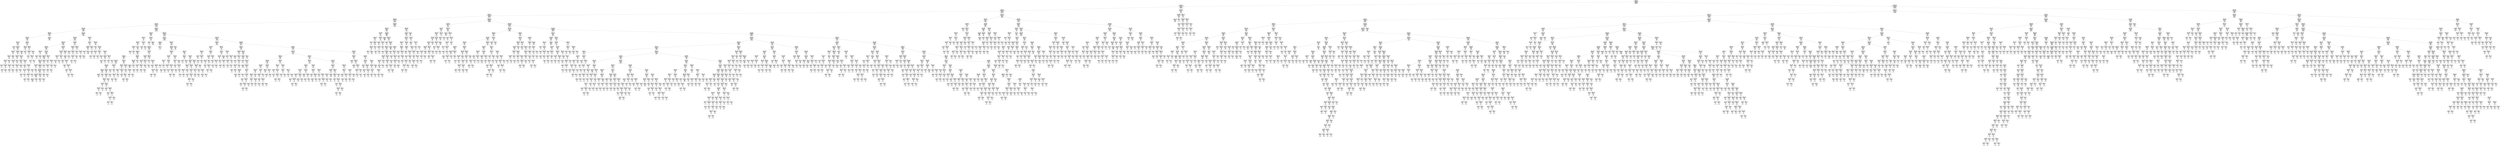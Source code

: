 digraph Tree {
node [shape=box] ;
0 [label="X[0] <= -0.17\nentropy = 0.65\nsamples = 54000\nvalue = [[45000, 9000]\n[45000, 9000]\n[45000, 9000]\n[45000, 9000]\n[45000, 9000]\n[45000, 9000]]"] ;
1 [label="X[1] <= 1.831\nentropy = 0.599\nsamples = 29090\nvalue = [[21772, 7318]\n[27113, 1977]\n[28268, 822]\n[24492, 4598]\n[22605, 6485]\n[21200, 7890]]"] ;
0 -> 1 [labeldistance=2.5, labelangle=45, headlabel="True"] ;
2 [label="X[2] <= 0.711\nentropy = 0.595\nsamples = 24896\nvalue = [[21723, 3173]\n[22931, 1965]\n[24081, 815]\n[20326, 4570]\n[18413, 6483]\n[17006, 7890]]"] ;
1 -> 2 ;
3 [label="X[609] <= 0.072\nentropy = 0.566\nsamples = 17733\nvalue = [[15565, 2168]\n[16229, 1504]\n[17005, 728]\n[13454, 4279]\n[16276, 1457]\n[10136, 7597]]"] ;
2 -> 3 ;
4 [label="X[646] <= 0.144\nentropy = 0.405\nsamples = 10145\nvalue = [[9975, 170]\n[9972, 173]\n[9949, 196]\n[7219, 2926]\n[9786, 359]\n[3824, 6321]]"] ;
3 -> 4 ;
5 [label="X[1] <= -1.073\nentropy = 0.462\nsamples = 6495\nvalue = [[6344, 151]\n[6334, 161]\n[6322, 173]\n[3642, 2853]\n[6163, 332]\n[3670, 2825]]"] ;
4 -> 5 ;
6 [label="X[633] <= -1.076\nentropy = 0.296\nsamples = 2878\nvalue = [[2852, 26]\n[2779, 99]\n[2846, 32]\n[2476, 402]\n[2848, 30]\n[589, 2289]]"] ;
5 -> 6 ;
7 [label="X[558] <= 0.155\nentropy = 0.439\nsamples = 523\nvalue = [[509, 14]\n[431, 92]\n[504, 19]\n[186, 337]\n[507, 16]\n[478, 45]]"] ;
6 -> 7 ;
8 [label="X[246] <= 0.401\nentropy = 0.58\nsamples = 223\nvalue = [[209, 14]\n[131, 92]\n[204, 19]\n[186, 37]\n[207, 16]\n[178, 45]]"] ;
7 -> 8 ;
9 [label="X[62] <= -2.29\nentropy = 0.61\nsamples = 120\nvalue = [[106, 14]\n[111, 9]\n[103, 17]\n[100, 20]\n[104, 16]\n[76, 44]]"] ;
8 -> 9 ;
10 [label="entropy = 0.0\nsamples = 15\nvalue = [[15, 0]\n[15, 0]\n[15, 0]\n[15, 0]\n[0, 15]\n[15, 0]]"] ;
9 -> 10 ;
11 [label="X[73] <= -1.038\nentropy = 0.565\nsamples = 105\nvalue = [[91, 14]\n[96, 9]\n[88, 17]\n[85, 20]\n[104, 1]\n[61, 44]]"] ;
9 -> 11 ;
12 [label="X[461] <= -0.894\nentropy = 0.293\nsamples = 47\nvalue = [[46, 1]\n[45, 2]\n[47, 0]\n[40, 7]\n[47, 0]\n[10, 37]]"] ;
11 -> 12 ;
13 [label="X[131] <= -0.716\nentropy = 0.471\nsamples = 16\nvalue = [[15, 1]\n[14, 2]\n[16, 0]\n[9, 7]\n[16, 0]\n[10, 6]]"] ;
12 -> 13 ;
14 [label="X[995] <= 0.174\nentropy = 0.345\nsamples = 10\nvalue = [[9, 1]\n[8, 2]\n[10, 0]\n[3, 7]\n[10, 0]\n[10, 0]]"] ;
13 -> 14 ;
15 [label="entropy = 0.0\nsamples = 7\nvalue = [[7, 0]\n[7, 0]\n[7, 0]\n[0, 7]\n[7, 0]\n[7, 0]]"] ;
14 -> 15 ;
16 [label="X[337] <= -1.891\nentropy = 0.306\nsamples = 3\nvalue = [[2, 1]\n[1, 2]\n[3, 0]\n[3, 0]\n[3, 0]\n[3, 0]]"] ;
14 -> 16 ;
17 [label="entropy = 0.0\nsamples = 1\nvalue = [[0, 1]\n[1, 0]\n[1, 0]\n[1, 0]\n[1, 0]\n[1, 0]]"] ;
16 -> 17 ;
18 [label="entropy = 0.0\nsamples = 2\nvalue = [[2, 0]\n[0, 2]\n[2, 0]\n[2, 0]\n[2, 0]\n[2, 0]]"] ;
16 -> 18 ;
19 [label="entropy = 0.0\nsamples = 6\nvalue = [[6, 0]\n[6, 0]\n[6, 0]\n[6, 0]\n[6, 0]\n[0, 6]]"] ;
13 -> 19 ;
20 [label="entropy = 0.0\nsamples = 31\nvalue = [[31, 0]\n[31, 0]\n[31, 0]\n[31, 0]\n[31, 0]\n[0, 31]]"] ;
12 -> 20 ;
21 [label="X[181] <= -1.07\nentropy = 0.599\nsamples = 58\nvalue = [[45, 13]\n[51, 7]\n[41, 17]\n[45, 13]\n[57, 1]\n[51, 7]]"] ;
11 -> 21 ;
22 [label="X[1013] <= -0.587\nentropy = 0.435\nsamples = 28\nvalue = [[28, 0]\n[24, 4]\n[12, 16]\n[27, 1]\n[28, 0]\n[21, 7]]"] ;
21 -> 22 ;
23 [label="X[40] <= -0.162\nentropy = 0.385\nsamples = 12\nvalue = [[12, 0]\n[8, 4]\n[12, 0]\n[11, 1]\n[12, 0]\n[5, 7]]"] ;
22 -> 23 ;
24 [label="X[23] <= -1.457\nentropy = 0.241\nsamples = 5\nvalue = [[5, 0]\n[1, 4]\n[5, 0]\n[4, 1]\n[5, 0]\n[5, 0]]"] ;
23 -> 24 ;
25 [label="entropy = 0.0\nsamples = 1\nvalue = [[1, 0]\n[1, 0]\n[1, 0]\n[0, 1]\n[1, 0]\n[1, 0]]"] ;
24 -> 25 ;
26 [label="entropy = 0.0\nsamples = 4\nvalue = [[4, 0]\n[0, 4]\n[4, 0]\n[4, 0]\n[4, 0]\n[4, 0]]"] ;
24 -> 26 ;
27 [label="entropy = 0.0\nsamples = 7\nvalue = [[7, 0]\n[7, 0]\n[7, 0]\n[7, 0]\n[7, 0]\n[0, 7]]"] ;
23 -> 27 ;
28 [label="entropy = 0.0\nsamples = 16\nvalue = [[16, 0]\n[16, 0]\n[0, 16]\n[16, 0]\n[16, 0]\n[16, 0]]"] ;
22 -> 28 ;
29 [label="X[274] <= -0.512\nentropy = 0.475\nsamples = 30\nvalue = [[17, 13]\n[27, 3]\n[29, 1]\n[18, 12]\n[29, 1]\n[30, 0]]"] ;
21 -> 29 ;
30 [label="X[222] <= -1.117\nentropy = 0.274\nsamples = 15\nvalue = [[3, 12]\n[13, 2]\n[15, 0]\n[14, 1]\n[15, 0]\n[15, 0]]"] ;
29 -> 30 ;
31 [label="X[569] <= -1.579\nentropy = 0.306\nsamples = 3\nvalue = [[3, 0]\n[1, 2]\n[3, 0]\n[2, 1]\n[3, 0]\n[3, 0]]"] ;
30 -> 31 ;
32 [label="entropy = 0.0\nsamples = 2\nvalue = [[2, 0]\n[0, 2]\n[2, 0]\n[2, 0]\n[2, 0]\n[2, 0]]"] ;
31 -> 32 ;
33 [label="entropy = 0.0\nsamples = 1\nvalue = [[1, 0]\n[1, 0]\n[1, 0]\n[0, 1]\n[1, 0]\n[1, 0]]"] ;
31 -> 33 ;
34 [label="entropy = 0.0\nsamples = 12\nvalue = [[0, 12]\n[12, 0]\n[12, 0]\n[12, 0]\n[12, 0]\n[12, 0]]"] ;
30 -> 34 ;
35 [label="X[253] <= 0.039\nentropy = 0.375\nsamples = 15\nvalue = [[14, 1]\n[14, 1]\n[14, 1]\n[4, 11]\n[14, 1]\n[15, 0]]"] ;
29 -> 35 ;
36 [label="entropy = 0.0\nsamples = 10\nvalue = [[10, 0]\n[10, 0]\n[10, 0]\n[0, 10]\n[10, 0]\n[10, 0]]"] ;
35 -> 36 ;
37 [label="X[288] <= 0.083\nentropy = 0.602\nsamples = 5\nvalue = [[4, 1]\n[4, 1]\n[4, 1]\n[4, 1]\n[4, 1]\n[5, 0]]"] ;
35 -> 37 ;
38 [label="X[929] <= -0.781\nentropy = 0.333\nsamples = 2\nvalue = [[2, 0]\n[1, 1]\n[2, 0]\n[1, 1]\n[2, 0]\n[2, 0]]"] ;
37 -> 38 ;
39 [label="entropy = 0.0\nsamples = 1\nvalue = [[1, 0]\n[0, 1]\n[1, 0]\n[1, 0]\n[1, 0]\n[1, 0]]"] ;
38 -> 39 ;
40 [label="entropy = 0.0\nsamples = 1\nvalue = [[1, 0]\n[1, 0]\n[1, 0]\n[0, 1]\n[1, 0]\n[1, 0]]"] ;
38 -> 40 ;
41 [label="X[829] <= -0.94\nentropy = 0.459\nsamples = 3\nvalue = [[2, 1]\n[3, 0]\n[2, 1]\n[3, 0]\n[2, 1]\n[3, 0]]"] ;
37 -> 41 ;
42 [label="X[63] <= -0.604\nentropy = 0.333\nsamples = 2\nvalue = [[2, 0]\n[2, 0]\n[1, 1]\n[2, 0]\n[1, 1]\n[2, 0]]"] ;
41 -> 42 ;
43 [label="entropy = 0.0\nsamples = 1\nvalue = [[1, 0]\n[1, 0]\n[1, 0]\n[1, 0]\n[0, 1]\n[1, 0]]"] ;
42 -> 43 ;
44 [label="entropy = 0.0\nsamples = 1\nvalue = [[1, 0]\n[1, 0]\n[0, 1]\n[1, 0]\n[1, 0]\n[1, 0]]"] ;
42 -> 44 ;
45 [label="entropy = 0.0\nsamples = 1\nvalue = [[0, 1]\n[1, 0]\n[1, 0]\n[1, 0]\n[1, 0]\n[1, 0]]"] ;
41 -> 45 ;
46 [label="X[39] <= 0.257\nentropy = 0.262\nsamples = 103\nvalue = [[103, 0]\n[20, 83]\n[101, 2]\n[86, 17]\n[103, 0]\n[102, 1]]"] ;
8 -> 46 ;
47 [label="X[318] <= 1.113\nentropy = 0.031\nsamples = 84\nvalue = [[84, 0]\n[1, 83]\n[83, 1]\n[84, 0]\n[84, 0]\n[84, 0]]"] ;
46 -> 47 ;
48 [label="entropy = 0.0\nsamples = 83\nvalue = [[83, 0]\n[0, 83]\n[83, 0]\n[83, 0]\n[83, 0]\n[83, 0]]"] ;
47 -> 48 ;
49 [label="entropy = 0.0\nsamples = 1\nvalue = [[1, 0]\n[1, 0]\n[0, 1]\n[1, 0]\n[1, 0]\n[1, 0]]"] ;
47 -> 49 ;
50 [label="X[68] <= 1.078\nentropy = 0.18\nsamples = 19\nvalue = [[19, 0]\n[19, 0]\n[18, 1]\n[2, 17]\n[19, 0]\n[18, 1]]"] ;
46 -> 50 ;
51 [label="X[471] <= -2.103\nentropy = 0.459\nsamples = 3\nvalue = [[3, 0]\n[3, 0]\n[2, 1]\n[2, 1]\n[3, 0]\n[2, 1]]"] ;
50 -> 51 ;
52 [label="entropy = 0.0\nsamples = 1\nvalue = [[1, 0]\n[1, 0]\n[0, 1]\n[1, 0]\n[1, 0]\n[1, 0]]"] ;
51 -> 52 ;
53 [label="X[818] <= -1.291\nentropy = 0.333\nsamples = 2\nvalue = [[2, 0]\n[2, 0]\n[2, 0]\n[1, 1]\n[2, 0]\n[1, 1]]"] ;
51 -> 53 ;
54 [label="entropy = 0.0\nsamples = 1\nvalue = [[1, 0]\n[1, 0]\n[1, 0]\n[0, 1]\n[1, 0]\n[1, 0]]"] ;
53 -> 54 ;
55 [label="entropy = 0.0\nsamples = 1\nvalue = [[1, 0]\n[1, 0]\n[1, 0]\n[1, 0]\n[1, 0]\n[0, 1]]"] ;
53 -> 55 ;
56 [label="entropy = 0.0\nsamples = 16\nvalue = [[16, 0]\n[16, 0]\n[16, 0]\n[0, 16]\n[16, 0]\n[16, 0]]"] ;
50 -> 56 ;
57 [label="entropy = 0.0\nsamples = 300\nvalue = [[300, 0]\n[300, 0]\n[300, 0]\n[0, 300]\n[300, 0]\n[300, 0]]"] ;
7 -> 57 ;
58 [label="X[78] <= -0.318\nentropy = 0.106\nsamples = 2355\nvalue = [[2343, 12]\n[2348, 7]\n[2342, 13]\n[2290, 65]\n[2341, 14]\n[111, 2244]]"] ;
6 -> 58 ;
59 [label="X[745] <= 0.003\nentropy = 0.074\nsamples = 2276\nvalue = [[2268, 8]\n[2270, 6]\n[2269, 7]\n[2243, 33]\n[2263, 13]\n[67, 2209]]"] ;
58 -> 59 ;
60 [label="X[11] <= -0.612\nentropy = 0.052\nsamples = 2238\nvalue = [[2235, 3]\n[2232, 6]\n[2234, 4]\n[2209, 29]\n[2236, 2]\n[44, 2194]]"] ;
59 -> 60 ;
61 [label="X[0] <= -1.339\nentropy = 0.028\nsamples = 2142\nvalue = [[2141, 1]\n[2138, 4]\n[2139, 3]\n[2130, 12]\n[2142, 0]\n[20, 2122]]"] ;
60 -> 61 ;
62 [label="X[922] <= -1.491\nentropy = 0.333\nsamples = 6\nvalue = [[6, 0]\n[3, 3]\n[6, 0]\n[3, 3]\n[6, 0]\n[6, 0]]"] ;
61 -> 62 ;
63 [label="entropy = 0.0\nsamples = 3\nvalue = [[3, 0]\n[0, 3]\n[3, 0]\n[3, 0]\n[3, 0]\n[3, 0]]"] ;
62 -> 63 ;
64 [label="entropy = 0.0\nsamples = 3\nvalue = [[3, 0]\n[3, 0]\n[3, 0]\n[0, 3]\n[3, 0]\n[3, 0]]"] ;
62 -> 64 ;
65 [label="X[27] <= 0.207\nentropy = 0.021\nsamples = 2136\nvalue = [[2135, 1]\n[2135, 1]\n[2133, 3]\n[2127, 9]\n[2136, 0]\n[14, 2122]]"] ;
61 -> 65 ;
66 [label="X[510] <= 0.894\nentropy = 0.015\nsamples = 2132\nvalue = [[2131, 1]\n[2132, 0]\n[2131, 1]\n[2124, 8]\n[2132, 0]\n[10, 2122]]"] ;
65 -> 66 ;
67 [label="X[594] <= -1.191\nentropy = 0.011\nsamples = 2129\nvalue = [[2129, 0]\n[2129, 0]\n[2129, 0]\n[2122, 7]\n[2129, 0]\n[7, 2122]]"] ;
66 -> 67 ;
68 [label="X[377] <= 0.558\nentropy = 0.306\nsamples = 3\nvalue = [[3, 0]\n[3, 0]\n[3, 0]\n[1, 2]\n[3, 0]\n[2, 1]]"] ;
67 -> 68 ;
69 [label="entropy = 0.0\nsamples = 2\nvalue = [[2, 0]\n[2, 0]\n[2, 0]\n[0, 2]\n[2, 0]\n[2, 0]]"] ;
68 -> 69 ;
70 [label="entropy = 0.0\nsamples = 1\nvalue = [[1, 0]\n[1, 0]\n[1, 0]\n[1, 0]\n[1, 0]\n[0, 1]]"] ;
68 -> 70 ;
71 [label="X[793] <= 0.221\nentropy = 0.008\nsamples = 2126\nvalue = [[2126, 0]\n[2126, 0]\n[2126, 0]\n[2121, 5]\n[2126, 0]\n[5, 2121]]"] ;
67 -> 71 ;
72 [label="X[56] <= 0.053\nentropy = 0.005\nsamples = 2119\nvalue = [[2119, 0]\n[2119, 0]\n[2119, 0]\n[2116, 3]\n[2119, 0]\n[3, 2116]]"] ;
71 -> 72 ;
73 [label="X[413] <= 1.069\nentropy = 0.002\nsamples = 2103\nvalue = [[2103, 0]\n[2103, 0]\n[2103, 0]\n[2102, 1]\n[2103, 0]\n[1, 2102]]"] ;
72 -> 73 ;
74 [label="entropy = 0.0\nsamples = 2102\nvalue = [[2102, 0]\n[2102, 0]\n[2102, 0]\n[2102, 0]\n[2102, 0]\n[0, 2102]]"] ;
73 -> 74 ;
75 [label="entropy = 0.0\nsamples = 1\nvalue = [[1, 0]\n[1, 0]\n[1, 0]\n[0, 1]\n[1, 0]\n[1, 0]]"] ;
73 -> 75 ;
76 [label="X[204] <= -0.281\nentropy = 0.181\nsamples = 16\nvalue = [[16, 0]\n[16, 0]\n[16, 0]\n[14, 2]\n[16, 0]\n[2, 14]]"] ;
72 -> 76 ;
77 [label="entropy = 0.0\nsamples = 14\nvalue = [[14, 0]\n[14, 0]\n[14, 0]\n[14, 0]\n[14, 0]\n[0, 14]]"] ;
76 -> 77 ;
78 [label="entropy = 0.0\nsamples = 2\nvalue = [[2, 0]\n[2, 0]\n[2, 0]\n[0, 2]\n[2, 0]\n[2, 0]]"] ;
76 -> 78 ;
79 [label="X[147] <= -1.024\nentropy = 0.288\nsamples = 7\nvalue = [[7, 0]\n[7, 0]\n[7, 0]\n[5, 2]\n[7, 0]\n[2, 5]]"] ;
71 -> 79 ;
80 [label="entropy = 0.0\nsamples = 5\nvalue = [[5, 0]\n[5, 0]\n[5, 0]\n[5, 0]\n[5, 0]\n[0, 5]]"] ;
79 -> 80 ;
81 [label="entropy = 0.0\nsamples = 2\nvalue = [[2, 0]\n[2, 0]\n[2, 0]\n[0, 2]\n[2, 0]\n[2, 0]]"] ;
79 -> 81 ;
82 [label="X[41] <= -1.195\nentropy = 0.459\nsamples = 3\nvalue = [[2, 1]\n[3, 0]\n[2, 1]\n[2, 1]\n[3, 0]\n[3, 0]]"] ;
66 -> 82 ;
83 [label="entropy = 0.0\nsamples = 1\nvalue = [[1, 0]\n[1, 0]\n[0, 1]\n[1, 0]\n[1, 0]\n[1, 0]]"] ;
82 -> 83 ;
84 [label="X[348] <= -0.209\nentropy = 0.333\nsamples = 2\nvalue = [[1, 1]\n[2, 0]\n[2, 0]\n[1, 1]\n[2, 0]\n[2, 0]]"] ;
82 -> 84 ;
85 [label="entropy = 0.0\nsamples = 1\nvalue = [[1, 0]\n[1, 0]\n[1, 0]\n[0, 1]\n[1, 0]\n[1, 0]]"] ;
84 -> 85 ;
86 [label="entropy = 0.0\nsamples = 1\nvalue = [[0, 1]\n[1, 0]\n[1, 0]\n[1, 0]\n[1, 0]\n[1, 0]]"] ;
84 -> 86 ;
87 [label="X[908] <= -0.002\nentropy = 0.437\nsamples = 4\nvalue = [[4, 0]\n[3, 1]\n[2, 2]\n[3, 1]\n[4, 0]\n[4, 0]]"] ;
65 -> 87 ;
88 [label="entropy = 0.0\nsamples = 2\nvalue = [[2, 0]\n[2, 0]\n[0, 2]\n[2, 0]\n[2, 0]\n[2, 0]]"] ;
87 -> 88 ;
89 [label="X[853] <= -1.045\nentropy = 0.333\nsamples = 2\nvalue = [[2, 0]\n[1, 1]\n[2, 0]\n[1, 1]\n[2, 0]\n[2, 0]]"] ;
87 -> 89 ;
90 [label="entropy = 0.0\nsamples = 1\nvalue = [[1, 0]\n[0, 1]\n[1, 0]\n[1, 0]\n[1, 0]\n[1, 0]]"] ;
89 -> 90 ;
91 [label="entropy = 0.0\nsamples = 1\nvalue = [[1, 0]\n[1, 0]\n[1, 0]\n[0, 1]\n[1, 0]\n[1, 0]]"] ;
89 -> 91 ;
92 [label="X[753] <= -0.169\nentropy = 0.334\nsamples = 96\nvalue = [[94, 2]\n[94, 2]\n[95, 1]\n[79, 17]\n[94, 2]\n[24, 72]]"] ;
60 -> 92 ;
93 [label="X[247] <= -0.356\nentropy = 0.481\nsamples = 26\nvalue = [[24, 2]\n[24, 2]\n[25, 1]\n[10, 16]\n[24, 2]\n[23, 3]]"] ;
92 -> 93 ;
94 [label="X[251] <= 0.051\nentropy = 0.108\nsamples = 17\nvalue = [[17, 0]\n[17, 0]\n[17, 0]\n[1, 16]\n[16, 1]\n[17, 0]]"] ;
93 -> 94 ;
95 [label="entropy = 0.0\nsamples = 16\nvalue = [[16, 0]\n[16, 0]\n[16, 0]\n[0, 16]\n[16, 0]\n[16, 0]]"] ;
94 -> 95 ;
96 [label="entropy = 0.0\nsamples = 1\nvalue = [[1, 0]\n[1, 0]\n[1, 0]\n[1, 0]\n[0, 1]\n[1, 0]]"] ;
94 -> 96 ;
97 [label="X[1004] <= -0.014\nentropy = 0.576\nsamples = 9\nvalue = [[7, 2]\n[7, 2]\n[8, 1]\n[9, 0]\n[8, 1]\n[6, 3]]"] ;
93 -> 97 ;
98 [label="entropy = 0.0\nsamples = 3\nvalue = [[3, 0]\n[3, 0]\n[3, 0]\n[3, 0]\n[3, 0]\n[0, 3]]"] ;
97 -> 98 ;
99 [label="X[399] <= -0.453\nentropy = 0.523\nsamples = 6\nvalue = [[4, 2]\n[4, 2]\n[5, 1]\n[6, 0]\n[5, 1]\n[6, 0]]"] ;
97 -> 99 ;
100 [label="entropy = 0.0\nsamples = 2\nvalue = [[0, 2]\n[2, 0]\n[2, 0]\n[2, 0]\n[2, 0]\n[2, 0]]"] ;
99 -> 100 ;
101 [label="X[517] <= -0.263\nentropy = 0.437\nsamples = 4\nvalue = [[4, 0]\n[2, 2]\n[3, 1]\n[4, 0]\n[3, 1]\n[4, 0]]"] ;
99 -> 101 ;
102 [label="entropy = 0.0\nsamples = 2\nvalue = [[2, 0]\n[0, 2]\n[2, 0]\n[2, 0]\n[2, 0]\n[2, 0]]"] ;
101 -> 102 ;
103 [label="X[913] <= -0.193\nentropy = 0.333\nsamples = 2\nvalue = [[2, 0]\n[2, 0]\n[1, 1]\n[2, 0]\n[1, 1]\n[2, 0]]"] ;
101 -> 103 ;
104 [label="entropy = 0.0\nsamples = 1\nvalue = [[1, 0]\n[1, 0]\n[1, 0]\n[1, 0]\n[0, 1]\n[1, 0]]"] ;
103 -> 104 ;
105 [label="entropy = 0.0\nsamples = 1\nvalue = [[1, 0]\n[1, 0]\n[0, 1]\n[1, 0]\n[1, 0]\n[1, 0]]"] ;
103 -> 105 ;
106 [label="X[387] <= 0.053\nentropy = 0.036\nsamples = 70\nvalue = [[70, 0]\n[70, 0]\n[70, 0]\n[69, 1]\n[70, 0]\n[1, 69]]"] ;
92 -> 106 ;
107 [label="entropy = 0.0\nsamples = 69\nvalue = [[69, 0]\n[69, 0]\n[69, 0]\n[69, 0]\n[69, 0]\n[0, 69]]"] ;
106 -> 107 ;
108 [label="entropy = 0.0\nsamples = 1\nvalue = [[1, 0]\n[1, 0]\n[1, 0]\n[0, 1]\n[1, 0]\n[1, 0]]"] ;
106 -> 108 ;
109 [label="X[1014] <= -0.199\nentropy = 0.547\nsamples = 38\nvalue = [[33, 5]\n[38, 0]\n[35, 3]\n[34, 4]\n[27, 11]\n[23, 15]]"] ;
59 -> 109 ;
110 [label="X[683] <= -0.039\nentropy = 0.332\nsamples = 20\nvalue = [[19, 1]\n[20, 0]\n[17, 3]\n[19, 1]\n[20, 0]\n[5, 15]]"] ;
109 -> 110 ;
111 [label="entropy = 0.0\nsamples = 15\nvalue = [[15, 0]\n[15, 0]\n[15, 0]\n[15, 0]\n[15, 0]\n[0, 15]]"] ;
110 -> 111 ;
112 [label="X[742] <= 0.832\nentropy = 0.402\nsamples = 5\nvalue = [[4, 1]\n[5, 0]\n[2, 3]\n[4, 1]\n[5, 0]\n[5, 0]]"] ;
110 -> 112 ;
113 [label="X[94] <= -1.077\nentropy = 0.333\nsamples = 2\nvalue = [[1, 1]\n[2, 0]\n[2, 0]\n[1, 1]\n[2, 0]\n[2, 0]]"] ;
112 -> 113 ;
114 [label="entropy = 0.0\nsamples = 1\nvalue = [[1, 0]\n[1, 0]\n[1, 0]\n[0, 1]\n[1, 0]\n[1, 0]]"] ;
113 -> 114 ;
115 [label="entropy = 0.0\nsamples = 1\nvalue = [[0, 1]\n[1, 0]\n[1, 0]\n[1, 0]\n[1, 0]\n[1, 0]]"] ;
113 -> 115 ;
116 [label="entropy = 0.0\nsamples = 3\nvalue = [[3, 0]\n[3, 0]\n[0, 3]\n[3, 0]\n[3, 0]\n[3, 0]]"] ;
112 -> 116 ;
117 [label="X[821] <= 0.028\nentropy = 0.396\nsamples = 18\nvalue = [[14, 4]\n[18, 0]\n[18, 0]\n[15, 3]\n[7, 11]\n[18, 0]]"] ;
109 -> 117 ;
118 [label="entropy = 0.0\nsamples = 11\nvalue = [[11, 0]\n[11, 0]\n[11, 0]\n[11, 0]\n[0, 11]\n[11, 0]]"] ;
117 -> 118 ;
119 [label="X[731] <= 0.043\nentropy = 0.328\nsamples = 7\nvalue = [[3, 4]\n[7, 0]\n[7, 0]\n[4, 3]\n[7, 0]\n[7, 0]]"] ;
117 -> 119 ;
120 [label="entropy = 0.0\nsamples = 4\nvalue = [[0, 4]\n[4, 0]\n[4, 0]\n[4, 0]\n[4, 0]\n[4, 0]]"] ;
119 -> 120 ;
121 [label="entropy = 0.0\nsamples = 3\nvalue = [[3, 0]\n[3, 0]\n[3, 0]\n[0, 3]\n[3, 0]\n[3, 0]]"] ;
119 -> 121 ;
122 [label="X[226] <= -0.223\nentropy = 0.473\nsamples = 79\nvalue = [[75, 4]\n[78, 1]\n[73, 6]\n[47, 32]\n[78, 1]\n[44, 35]]"] ;
58 -> 122 ;
123 [label="X[757] <= -0.41\nentropy = 0.3\nsamples = 43\nvalue = [[42, 1]\n[43, 0]\n[42, 1]\n[37, 6]\n[42, 1]\n[9, 34]]"] ;
122 -> 123 ;
124 [label="X[616] <= -0.82\nentropy = 0.062\nsamples = 35\nvalue = [[35, 0]\n[35, 0]\n[34, 1]\n[35, 0]\n[35, 0]\n[1, 34]]"] ;
123 -> 124 ;
125 [label="entropy = 0.0\nsamples = 1\nvalue = [[1, 0]\n[1, 0]\n[0, 1]\n[1, 0]\n[1, 0]\n[1, 0]]"] ;
124 -> 125 ;
126 [label="entropy = 0.0\nsamples = 34\nvalue = [[34, 0]\n[34, 0]\n[34, 0]\n[34, 0]\n[34, 0]\n[0, 34]]"] ;
124 -> 126 ;
127 [label="X[53] <= 0.461\nentropy = 0.316\nsamples = 8\nvalue = [[7, 1]\n[8, 0]\n[8, 0]\n[2, 6]\n[7, 1]\n[8, 0]]"] ;
123 -> 127 ;
128 [label="entropy = 0.0\nsamples = 6\nvalue = [[6, 0]\n[6, 0]\n[6, 0]\n[0, 6]\n[6, 0]\n[6, 0]]"] ;
127 -> 128 ;
129 [label="X[995] <= 0.378\nentropy = 0.333\nsamples = 2\nvalue = [[1, 1]\n[2, 0]\n[2, 0]\n[2, 0]\n[1, 1]\n[2, 0]]"] ;
127 -> 129 ;
130 [label="entropy = 0.0\nsamples = 1\nvalue = [[1, 0]\n[1, 0]\n[1, 0]\n[1, 0]\n[0, 1]\n[1, 0]]"] ;
129 -> 130 ;
131 [label="entropy = 0.0\nsamples = 1\nvalue = [[0, 1]\n[1, 0]\n[1, 0]\n[1, 0]\n[1, 0]\n[1, 0]]"] ;
129 -> 131 ;
132 [label="X[300] <= -0.627\nentropy = 0.369\nsamples = 36\nvalue = [[33, 3]\n[35, 1]\n[31, 5]\n[10, 26]\n[36, 0]\n[35, 1]]"] ;
122 -> 132 ;
133 [label="entropy = 0.0\nsamples = 4\nvalue = [[4, 0]\n[4, 0]\n[0, 4]\n[4, 0]\n[4, 0]\n[4, 0]]"] ;
132 -> 133 ;
134 [label="X[407] <= -0.724\nentropy = 0.291\nsamples = 32\nvalue = [[29, 3]\n[31, 1]\n[31, 1]\n[6, 26]\n[32, 0]\n[31, 1]]"] ;
132 -> 134 ;
135 [label="X[334] <= -2.014\nentropy = 0.27\nsamples = 4\nvalue = [[1, 3]\n[4, 0]\n[4, 0]\n[3, 1]\n[4, 0]\n[4, 0]]"] ;
134 -> 135 ;
136 [label="entropy = 0.0\nsamples = 1\nvalue = [[1, 0]\n[1, 0]\n[1, 0]\n[0, 1]\n[1, 0]\n[1, 0]]"] ;
135 -> 136 ;
137 [label="entropy = 0.0\nsamples = 3\nvalue = [[0, 3]\n[3, 0]\n[3, 0]\n[3, 0]\n[3, 0]\n[3, 0]]"] ;
135 -> 137 ;
138 [label="X[1007] <= 1.307\nentropy = 0.193\nsamples = 28\nvalue = [[28, 0]\n[27, 1]\n[27, 1]\n[3, 25]\n[28, 0]\n[27, 1]]"] ;
134 -> 138 ;
139 [label="X[129] <= 1.081\nentropy = 0.078\nsamples = 26\nvalue = [[26, 0]\n[26, 0]\n[25, 1]\n[1, 25]\n[26, 0]\n[26, 0]]"] ;
138 -> 139 ;
140 [label="entropy = 0.0\nsamples = 25\nvalue = [[25, 0]\n[25, 0]\n[25, 0]\n[0, 25]\n[25, 0]\n[25, 0]]"] ;
139 -> 140 ;
141 [label="entropy = 0.0\nsamples = 1\nvalue = [[1, 0]\n[1, 0]\n[0, 1]\n[1, 0]\n[1, 0]\n[1, 0]]"] ;
139 -> 141 ;
142 [label="X[798] <= -1.509\nentropy = 0.333\nsamples = 2\nvalue = [[2, 0]\n[1, 1]\n[2, 0]\n[2, 0]\n[2, 0]\n[1, 1]]"] ;
138 -> 142 ;
143 [label="entropy = 0.0\nsamples = 1\nvalue = [[1, 0]\n[0, 1]\n[1, 0]\n[1, 0]\n[1, 0]\n[1, 0]]"] ;
142 -> 143 ;
144 [label="entropy = 0.0\nsamples = 1\nvalue = [[1, 0]\n[1, 0]\n[1, 0]\n[1, 0]\n[1, 0]\n[0, 1]]"] ;
142 -> 144 ;
145 [label="X[0] <= -1.286\nentropy = 0.418\nsamples = 3617\nvalue = [[3492, 125]\n[3555, 62]\n[3476, 141]\n[1166, 2451]\n[3315, 302]\n[3081, 536]]"] ;
5 -> 145 ;
146 [label="X[0] <= -1.304\nentropy = 0.237\nsamples = 398\nvalue = [[398, 0]\n[398, 0]\n[393, 5]\n[332, 66]\n[398, 0]\n[71, 327]]"] ;
145 -> 146 ;
147 [label="X[1023] <= 0.27\nentropy = 0.247\nsamples = 77\nvalue = [[77, 0]\n[77, 0]\n[72, 5]\n[13, 64]\n[77, 0]\n[69, 8]]"] ;
146 -> 147 ;
148 [label="X[615] <= -2.182\nentropy = 0.065\nsamples = 66\nvalue = [[66, 0]\n[66, 0]\n[64, 2]\n[2, 64]\n[66, 0]\n[66, 0]]"] ;
147 -> 148 ;
149 [label="X[333] <= -0.191\nentropy = 0.306\nsamples = 3\nvalue = [[3, 0]\n[3, 0]\n[1, 2]\n[2, 1]\n[3, 0]\n[3, 0]]"] ;
148 -> 149 ;
150 [label="entropy = 0.0\nsamples = 2\nvalue = [[2, 0]\n[2, 0]\n[0, 2]\n[2, 0]\n[2, 0]\n[2, 0]]"] ;
149 -> 150 ;
151 [label="entropy = 0.0\nsamples = 1\nvalue = [[1, 0]\n[1, 0]\n[1, 0]\n[0, 1]\n[1, 0]\n[1, 0]]"] ;
149 -> 151 ;
152 [label="entropy = 0.0\nsamples = 63\nvalue = [[63, 0]\n[63, 0]\n[63, 0]\n[0, 63]\n[63, 0]\n[63, 0]]"] ;
148 -> 152 ;
153 [label="X[587] <= -0.371\nentropy = 0.282\nsamples = 11\nvalue = [[11, 0]\n[11, 0]\n[8, 3]\n[11, 0]\n[11, 0]\n[3, 8]]"] ;
147 -> 153 ;
154 [label="entropy = 0.0\nsamples = 3\nvalue = [[3, 0]\n[3, 0]\n[0, 3]\n[3, 0]\n[3, 0]\n[3, 0]]"] ;
153 -> 154 ;
155 [label="entropy = 0.0\nsamples = 8\nvalue = [[8, 0]\n[8, 0]\n[8, 0]\n[8, 0]\n[8, 0]\n[0, 8]]"] ;
153 -> 155 ;
156 [label="X[2] <= -1.016\nentropy = 0.018\nsamples = 321\nvalue = [[321, 0]\n[321, 0]\n[321, 0]\n[319, 2]\n[321, 0]\n[2, 319]]"] ;
146 -> 156 ;
157 [label="entropy = 0.0\nsamples = 2\nvalue = [[2, 0]\n[2, 0]\n[2, 0]\n[0, 2]\n[2, 0]\n[2, 0]]"] ;
156 -> 157 ;
158 [label="entropy = 0.0\nsamples = 319\nvalue = [[319, 0]\n[319, 0]\n[319, 0]\n[319, 0]\n[319, 0]\n[0, 319]]"] ;
156 -> 158 ;
159 [label="X[866] <= -0.331\nentropy = 0.375\nsamples = 3219\nvalue = [[3094, 125]\n[3157, 62]\n[3083, 136]\n[834, 2385]\n[2917, 302]\n[3010, 209]]"] ;
145 -> 159 ;
160 [label="X[4] <= -0.207\nentropy = 0.206\nsamples = 1872\nvalue = [[1853, 19]\n[1841, 31]\n[1824, 48]\n[202, 1670]\n[1823, 49]\n[1817, 55]]"] ;
159 -> 160 ;
161 [label="X[2] <= -0.614\nentropy = 0.12\nsamples = 1696\nvalue = [[1683, 13]\n[1679, 17]\n[1662, 34]\n[91, 1605]\n[1691, 5]\n[1674, 22]]"] ;
160 -> 161 ;
162 [label="X[1020] <= -0.036\nentropy = 0.181\nsamples = 985\nvalue = [[972, 13]\n[968, 17]\n[951, 34]\n[91, 894]\n[980, 5]\n[963, 22]]"] ;
161 -> 162 ;
163 [label="X[1023] <= -0.364\nentropy = 0.141\nsamples = 940\nvalue = [[931, 9]\n[935, 5]\n[913, 27]\n[63, 877]\n[936, 4]\n[922, 18]]"] ;
162 -> 163 ;
164 [label="X[4] <= -1.027\nentropy = 0.255\nsamples = 408\nvalue = [[399, 9]\n[403, 5]\n[382, 26]\n[61, 347]\n[404, 4]\n[391, 17]]"] ;
163 -> 164 ;
165 [label="X[970] <= -0.515\nentropy = 0.165\nsamples = 372\nvalue = [[371, 1]\n[369, 3]\n[363, 9]\n[31, 341]\n[368, 4]\n[358, 14]]"] ;
164 -> 165 ;
166 [label="X[810] <= -2.088\nentropy = 0.108\nsamples = 358\nvalue = [[357, 1]\n[355, 3]\n[351, 7]\n[17, 341]\n[354, 4]\n[356, 2]]"] ;
165 -> 166 ;
167 [label="X[837] <= -1.442\nentropy = 0.012\nsamples = 258\nvalue = [[258, 0]\n[258, 0]\n[257, 1]\n[1, 257]\n[258, 0]\n[258, 0]]"] ;
166 -> 167 ;
168 [label="entropy = 0.0\nsamples = 257\nvalue = [[257, 0]\n[257, 0]\n[257, 0]\n[0, 257]\n[257, 0]\n[257, 0]]"] ;
167 -> 168 ;
169 [label="entropy = 0.0\nsamples = 1\nvalue = [[1, 0]\n[1, 0]\n[0, 1]\n[1, 0]\n[1, 0]\n[1, 0]]"] ;
167 -> 169 ;
170 [label="X[661] <= -0.478\nentropy = 0.27\nsamples = 100\nvalue = [[99, 1]\n[97, 3]\n[94, 6]\n[16, 84]\n[96, 4]\n[98, 2]]"] ;
166 -> 170 ;
171 [label="X[0] <= -0.203\nentropy = 0.584\nsamples = 26\nvalue = [[25, 1]\n[23, 3]\n[20, 6]\n[16, 10]\n[22, 4]\n[24, 2]]"] ;
170 -> 171 ;
172 [label="X[809] <= -1.528\nentropy = 0.52\nsamples = 22\nvalue = [[21, 1]\n[19, 3]\n[16, 6]\n[12, 10]\n[22, 0]\n[20, 2]]"] ;
171 -> 172 ;
173 [label="X[227] <= -0.039\nentropy = 0.341\nsamples = 7\nvalue = [[6, 1]\n[6, 1]\n[2, 5]\n[7, 0]\n[7, 0]\n[7, 0]]"] ;
172 -> 173 ;
174 [label="X[354] <= -0.656\nentropy = 0.333\nsamples = 2\nvalue = [[1, 1]\n[1, 1]\n[2, 0]\n[2, 0]\n[2, 0]\n[2, 0]]"] ;
173 -> 174 ;
175 [label="entropy = 0.0\nsamples = 1\nvalue = [[1, 0]\n[0, 1]\n[1, 0]\n[1, 0]\n[1, 0]\n[1, 0]]"] ;
174 -> 175 ;
176 [label="entropy = 0.0\nsamples = 1\nvalue = [[0, 1]\n[1, 0]\n[1, 0]\n[1, 0]\n[1, 0]\n[1, 0]]"] ;
174 -> 176 ;
177 [label="entropy = 0.0\nsamples = 5\nvalue = [[5, 0]\n[5, 0]\n[0, 5]\n[5, 0]\n[5, 0]\n[5, 0]]"] ;
173 -> 177 ;
178 [label="X[652] <= -0.44\nentropy = 0.401\nsamples = 15\nvalue = [[15, 0]\n[13, 2]\n[14, 1]\n[5, 10]\n[15, 0]\n[13, 2]]"] ;
172 -> 178 ;
179 [label="entropy = 0.0\nsamples = 9\nvalue = [[9, 0]\n[9, 0]\n[9, 0]\n[0, 9]\n[9, 0]\n[9, 0]]"] ;
178 -> 179 ;
180 [label="X[183] <= -0.122\nentropy = 0.523\nsamples = 6\nvalue = [[6, 0]\n[4, 2]\n[5, 1]\n[5, 1]\n[6, 0]\n[4, 2]]"] ;
178 -> 180 ;
181 [label="entropy = 0.0\nsamples = 2\nvalue = [[2, 0]\n[0, 2]\n[2, 0]\n[2, 0]\n[2, 0]\n[2, 0]]"] ;
180 -> 181 ;
182 [label="X[405] <= -0.441\nentropy = 0.437\nsamples = 4\nvalue = [[4, 0]\n[4, 0]\n[3, 1]\n[3, 1]\n[4, 0]\n[2, 2]]"] ;
180 -> 182 ;
183 [label="X[811] <= -0.556\nentropy = 0.333\nsamples = 2\nvalue = [[2, 0]\n[2, 0]\n[1, 1]\n[1, 1]\n[2, 0]\n[2, 0]]"] ;
182 -> 183 ;
184 [label="entropy = 0.0\nsamples = 1\nvalue = [[1, 0]\n[1, 0]\n[0, 1]\n[1, 0]\n[1, 0]\n[1, 0]]"] ;
183 -> 184 ;
185 [label="entropy = 0.0\nsamples = 1\nvalue = [[1, 0]\n[1, 0]\n[1, 0]\n[0, 1]\n[1, 0]\n[1, 0]]"] ;
183 -> 185 ;
186 [label="entropy = 0.0\nsamples = 2\nvalue = [[2, 0]\n[2, 0]\n[2, 0]\n[2, 0]\n[2, 0]\n[0, 2]]"] ;
182 -> 186 ;
187 [label="entropy = 0.0\nsamples = 4\nvalue = [[4, 0]\n[4, 0]\n[4, 0]\n[4, 0]\n[0, 4]\n[4, 0]]"] ;
171 -> 187 ;
188 [label="entropy = 0.0\nsamples = 74\nvalue = [[74, 0]\n[74, 0]\n[74, 0]\n[0, 74]\n[74, 0]\n[74, 0]]"] ;
170 -> 188 ;
189 [label="X[240] <= -0.159\nentropy = 0.197\nsamples = 14\nvalue = [[14, 0]\n[14, 0]\n[12, 2]\n[14, 0]\n[14, 0]\n[2, 12]]"] ;
165 -> 189 ;
190 [label="entropy = 0.0\nsamples = 12\nvalue = [[12, 0]\n[12, 0]\n[12, 0]\n[12, 0]\n[12, 0]\n[0, 12]]"] ;
189 -> 190 ;
191 [label="entropy = 0.0\nsamples = 2\nvalue = [[2, 0]\n[2, 0]\n[0, 2]\n[2, 0]\n[2, 0]\n[2, 0]]"] ;
189 -> 191 ;
192 [label="X[768] <= -1.143\nentropy = 0.523\nsamples = 36\nvalue = [[28, 8]\n[34, 2]\n[19, 17]\n[30, 6]\n[36, 0]\n[33, 3]]"] ;
164 -> 192 ;
193 [label="X[322] <= 0.146\nentropy = 0.474\nsamples = 16\nvalue = [[8, 8]\n[15, 1]\n[16, 0]\n[12, 4]\n[16, 0]\n[13, 3]]"] ;
192 -> 193 ;
194 [label="X[215] <= -2.075\nentropy = 0.37\nsamples = 6\nvalue = [[5, 1]\n[5, 1]\n[6, 0]\n[2, 4]\n[6, 0]\n[6, 0]]"] ;
193 -> 194 ;
195 [label="X[123] <= -0.096\nentropy = 0.333\nsamples = 2\nvalue = [[1, 1]\n[1, 1]\n[2, 0]\n[2, 0]\n[2, 0]\n[2, 0]]"] ;
194 -> 195 ;
196 [label="entropy = 0.0\nsamples = 1\nvalue = [[0, 1]\n[1, 0]\n[1, 0]\n[1, 0]\n[1, 0]\n[1, 0]]"] ;
195 -> 196 ;
197 [label="entropy = 0.0\nsamples = 1\nvalue = [[1, 0]\n[0, 1]\n[1, 0]\n[1, 0]\n[1, 0]\n[1, 0]]"] ;
195 -> 197 ;
198 [label="entropy = 0.0\nsamples = 4\nvalue = [[4, 0]\n[4, 0]\n[4, 0]\n[0, 4]\n[4, 0]\n[4, 0]]"] ;
194 -> 198 ;
199 [label="X[591] <= -2.867\nentropy = 0.294\nsamples = 10\nvalue = [[3, 7]\n[10, 0]\n[10, 0]\n[10, 0]\n[10, 0]\n[7, 3]]"] ;
193 -> 199 ;
200 [label="entropy = 0.0\nsamples = 6\nvalue = [[0, 6]\n[6, 0]\n[6, 0]\n[6, 0]\n[6, 0]\n[6, 0]]"] ;
199 -> 200 ;
201 [label="X[366] <= 0.7\nentropy = 0.27\nsamples = 4\nvalue = [[3, 1]\n[4, 0]\n[4, 0]\n[4, 0]\n[4, 0]\n[1, 3]]"] ;
199 -> 201 ;
202 [label="entropy = 0.0\nsamples = 1\nvalue = [[0, 1]\n[1, 0]\n[1, 0]\n[1, 0]\n[1, 0]\n[1, 0]]"] ;
201 -> 202 ;
203 [label="entropy = 0.0\nsamples = 3\nvalue = [[3, 0]\n[3, 0]\n[3, 0]\n[3, 0]\n[3, 0]\n[0, 3]]"] ;
201 -> 203 ;
204 [label="X[552] <= -0.495\nentropy = 0.228\nsamples = 20\nvalue = [[20, 0]\n[19, 1]\n[3, 17]\n[18, 2]\n[20, 0]\n[20, 0]]"] ;
192 -> 204 ;
205 [label="entropy = 0.0\nsamples = 17\nvalue = [[17, 0]\n[17, 0]\n[0, 17]\n[17, 0]\n[17, 0]\n[17, 0]]"] ;
204 -> 205 ;
206 [label="X[465] <= -0.259\nentropy = 0.306\nsamples = 3\nvalue = [[3, 0]\n[2, 1]\n[3, 0]\n[1, 2]\n[3, 0]\n[3, 0]]"] ;
204 -> 206 ;
207 [label="entropy = 0.0\nsamples = 2\nvalue = [[2, 0]\n[2, 0]\n[2, 0]\n[0, 2]\n[2, 0]\n[2, 0]]"] ;
206 -> 207 ;
208 [label="entropy = 0.0\nsamples = 1\nvalue = [[1, 0]\n[0, 1]\n[1, 0]\n[1, 0]\n[1, 0]\n[1, 0]]"] ;
206 -> 208 ;
209 [label="X[898] <= 0.832\nentropy = 0.013\nsamples = 532\nvalue = [[532, 0]\n[532, 0]\n[531, 1]\n[2, 530]\n[532, 0]\n[531, 1]]"] ;
163 -> 209 ;
210 [label="X[863] <= -0.262\nentropy = 0.007\nsamples = 531\nvalue = [[531, 0]\n[531, 0]\n[530, 1]\n[1, 530]\n[531, 0]\n[531, 0]]"] ;
209 -> 210 ;
211 [label="entropy = 0.0\nsamples = 530\nvalue = [[530, 0]\n[530, 0]\n[530, 0]\n[0, 530]\n[530, 0]\n[530, 0]]"] ;
210 -> 211 ;
212 [label="entropy = 0.0\nsamples = 1\nvalue = [[1, 0]\n[1, 0]\n[0, 1]\n[1, 0]\n[1, 0]\n[1, 0]]"] ;
210 -> 212 ;
213 [label="entropy = 0.0\nsamples = 1\nvalue = [[1, 0]\n[1, 0]\n[1, 0]\n[1, 0]\n[1, 0]\n[0, 1]]"] ;
209 -> 213 ;
214 [label="X[248] <= -0.034\nentropy = 0.573\nsamples = 45\nvalue = [[41, 4]\n[33, 12]\n[38, 7]\n[28, 17]\n[44, 1]\n[41, 4]]"] ;
162 -> 214 ;
215 [label="X[311] <= -0.329\nentropy = 0.456\nsamples = 20\nvalue = [[18, 2]\n[8, 12]\n[20, 0]\n[16, 4]\n[19, 1]\n[19, 1]]"] ;
214 -> 215 ;
216 [label="X[19] <= -0.415\nentropy = 0.483\nsamples = 8\nvalue = [[6, 2]\n[7, 1]\n[8, 0]\n[4, 4]\n[8, 0]\n[7, 1]]"] ;
215 -> 216 ;
217 [label="X[1] <= -0.636\nentropy = 0.241\nsamples = 5\nvalue = [[5, 0]\n[4, 1]\n[5, 0]\n[1, 4]\n[5, 0]\n[5, 0]]"] ;
216 -> 217 ;
218 [label="entropy = 0.0\nsamples = 4\nvalue = [[4, 0]\n[4, 0]\n[4, 0]\n[0, 4]\n[4, 0]\n[4, 0]]"] ;
217 -> 218 ;
219 [label="entropy = 0.0\nsamples = 1\nvalue = [[1, 0]\n[0, 1]\n[1, 0]\n[1, 0]\n[1, 0]\n[1, 0]]"] ;
217 -> 219 ;
220 [label="X[394] <= -1.733\nentropy = 0.306\nsamples = 3\nvalue = [[1, 2]\n[3, 0]\n[3, 0]\n[3, 0]\n[3, 0]\n[2, 1]]"] ;
216 -> 220 ;
221 [label="entropy = 0.0\nsamples = 1\nvalue = [[1, 0]\n[1, 0]\n[1, 0]\n[1, 0]\n[1, 0]\n[0, 1]]"] ;
220 -> 221 ;
222 [label="entropy = 0.0\nsamples = 2\nvalue = [[0, 2]\n[2, 0]\n[2, 0]\n[2, 0]\n[2, 0]\n[2, 0]]"] ;
220 -> 222 ;
223 [label="X[416] <= 0.297\nentropy = 0.138\nsamples = 12\nvalue = [[12, 0]\n[1, 11]\n[12, 0]\n[12, 0]\n[11, 1]\n[12, 0]]"] ;
215 -> 223 ;
224 [label="entropy = 0.0\nsamples = 11\nvalue = [[11, 0]\n[0, 11]\n[11, 0]\n[11, 0]\n[11, 0]\n[11, 0]]"] ;
223 -> 224 ;
225 [label="entropy = 0.0\nsamples = 1\nvalue = [[1, 0]\n[1, 0]\n[1, 0]\n[1, 0]\n[0, 1]\n[1, 0]]"] ;
223 -> 225 ;
226 [label="X[196] <= 0.034\nentropy = 0.464\nsamples = 25\nvalue = [[23, 2]\n[25, 0]\n[18, 7]\n[12, 13]\n[25, 0]\n[22, 3]]"] ;
214 -> 226 ;
227 [label="entropy = 0.0\nsamples = 7\nvalue = [[7, 0]\n[7, 0]\n[0, 7]\n[7, 0]\n[7, 0]\n[7, 0]]"] ;
226 -> 227 ;
228 [label="X[179] <= 0.287\nentropy = 0.334\nsamples = 18\nvalue = [[16, 2]\n[18, 0]\n[18, 0]\n[5, 13]\n[18, 0]\n[15, 3]]"] ;
226 -> 228 ;
229 [label="entropy = 0.0\nsamples = 12\nvalue = [[12, 0]\n[12, 0]\n[12, 0]\n[0, 12]\n[12, 0]\n[12, 0]]"] ;
228 -> 229 ;
230 [label="X[107] <= 0.306\nentropy = 0.428\nsamples = 6\nvalue = [[4, 2]\n[6, 0]\n[6, 0]\n[5, 1]\n[6, 0]\n[3, 3]]"] ;
228 -> 230 ;
231 [label="X[570] <= 0.043\nentropy = 0.306\nsamples = 3\nvalue = [[1, 2]\n[3, 0]\n[3, 0]\n[2, 1]\n[3, 0]\n[3, 0]]"] ;
230 -> 231 ;
232 [label="entropy = 0.0\nsamples = 2\nvalue = [[0, 2]\n[2, 0]\n[2, 0]\n[2, 0]\n[2, 0]\n[2, 0]]"] ;
231 -> 232 ;
233 [label="entropy = 0.0\nsamples = 1\nvalue = [[1, 0]\n[1, 0]\n[1, 0]\n[0, 1]\n[1, 0]\n[1, 0]]"] ;
231 -> 233 ;
234 [label="entropy = 0.0\nsamples = 3\nvalue = [[3, 0]\n[3, 0]\n[3, 0]\n[3, 0]\n[3, 0]\n[0, 3]]"] ;
230 -> 234 ;
235 [label="entropy = 0.0\nsamples = 711\nvalue = [[711, 0]\n[711, 0]\n[711, 0]\n[0, 711]\n[711, 0]\n[711, 0]]"] ;
161 -> 235 ;
236 [label="X[619] <= 0.147\nentropy = 0.579\nsamples = 176\nvalue = [[170, 6]\n[162, 14]\n[162, 14]\n[111, 65]\n[132, 44]\n[143, 33]]"] ;
160 -> 236 ;
237 [label="X[88] <= -0.367\nentropy = 0.603\nsamples = 140\nvalue = [[134, 6]\n[126, 14]\n[126, 14]\n[111, 29]\n[96, 44]\n[107, 33]]"] ;
236 -> 237 ;
238 [label="X[993] <= -0.894\nentropy = 0.433\nsamples = 62\nvalue = [[58, 4]\n[60, 2]\n[61, 1]\n[53, 9]\n[21, 41]\n[57, 5]]"] ;
237 -> 238 ;
239 [label="X[5] <= 0.076\nentropy = 0.582\nsamples = 19\nvalue = [[16, 3]\n[17, 2]\n[18, 1]\n[12, 7]\n[18, 1]\n[14, 5]]"] ;
238 -> 239 ;
240 [label="X[679] <= -1.951\nentropy = 0.181\nsamples = 8\nvalue = [[7, 1]\n[8, 0]\n[8, 0]\n[1, 7]\n[8, 0]\n[8, 0]]"] ;
239 -> 240 ;
241 [label="entropy = 0.0\nsamples = 7\nvalue = [[7, 0]\n[7, 0]\n[7, 0]\n[0, 7]\n[7, 0]\n[7, 0]]"] ;
240 -> 241 ;
242 [label="entropy = 0.0\nsamples = 1\nvalue = [[0, 1]\n[1, 0]\n[1, 0]\n[1, 0]\n[1, 0]\n[1, 0]]"] ;
240 -> 242 ;
243 [label="X[6] <= 0.533\nentropy = 0.54\nsamples = 11\nvalue = [[9, 2]\n[9, 2]\n[10, 1]\n[11, 0]\n[10, 1]\n[6, 5]]"] ;
239 -> 243 ;
244 [label="X[48] <= -0.608\nentropy = 0.288\nsamples = 7\nvalue = [[7, 0]\n[5, 2]\n[7, 0]\n[7, 0]\n[7, 0]\n[2, 5]]"] ;
243 -> 244 ;
245 [label="entropy = 0.0\nsamples = 5\nvalue = [[5, 0]\n[5, 0]\n[5, 0]\n[5, 0]\n[5, 0]\n[0, 5]]"] ;
244 -> 245 ;
246 [label="entropy = 0.0\nsamples = 2\nvalue = [[2, 0]\n[0, 2]\n[2, 0]\n[2, 0]\n[2, 0]\n[2, 0]]"] ;
244 -> 246 ;
247 [label="X[704] <= -2.185\nentropy = 0.437\nsamples = 4\nvalue = [[2, 2]\n[4, 0]\n[3, 1]\n[4, 0]\n[3, 1]\n[4, 0]]"] ;
243 -> 247 ;
248 [label="entropy = 0.0\nsamples = 2\nvalue = [[0, 2]\n[2, 0]\n[2, 0]\n[2, 0]\n[2, 0]\n[2, 0]]"] ;
247 -> 248 ;
249 [label="X[126] <= -2.148\nentropy = 0.333\nsamples = 2\nvalue = [[2, 0]\n[2, 0]\n[1, 1]\n[2, 0]\n[1, 1]\n[2, 0]]"] ;
247 -> 249 ;
250 [label="entropy = 0.0\nsamples = 1\nvalue = [[1, 0]\n[1, 0]\n[0, 1]\n[1, 0]\n[1, 0]\n[1, 0]]"] ;
249 -> 250 ;
251 [label="entropy = 0.0\nsamples = 1\nvalue = [[1, 0]\n[1, 0]\n[1, 0]\n[1, 0]\n[0, 1]\n[1, 0]]"] ;
249 -> 251 ;
252 [label="X[2] <= -0.237\nentropy = 0.133\nsamples = 43\nvalue = [[42, 1]\n[43, 0]\n[43, 0]\n[41, 2]\n[3, 40]\n[43, 0]]"] ;
238 -> 252 ;
253 [label="X[512] <= -2.425\nentropy = 0.444\nsamples = 5\nvalue = [[4, 1]\n[5, 0]\n[5, 0]\n[3, 2]\n[3, 2]\n[5, 0]]"] ;
252 -> 253 ;
254 [label="entropy = 0.0\nsamples = 2\nvalue = [[2, 0]\n[2, 0]\n[2, 0]\n[2, 0]\n[0, 2]\n[2, 0]]"] ;
253 -> 254 ;
255 [label="X[1008] <= 0.909\nentropy = 0.306\nsamples = 3\nvalue = [[2, 1]\n[3, 0]\n[3, 0]\n[1, 2]\n[3, 0]\n[3, 0]]"] ;
253 -> 255 ;
256 [label="entropy = 0.0\nsamples = 1\nvalue = [[0, 1]\n[1, 0]\n[1, 0]\n[1, 0]\n[1, 0]\n[1, 0]]"] ;
255 -> 256 ;
257 [label="entropy = 0.0\nsamples = 2\nvalue = [[2, 0]\n[2, 0]\n[2, 0]\n[0, 2]\n[2, 0]\n[2, 0]]"] ;
255 -> 257 ;
258 [label="entropy = 0.0\nsamples = 38\nvalue = [[38, 0]\n[38, 0]\n[38, 0]\n[38, 0]\n[0, 38]\n[38, 0]]"] ;
252 -> 258 ;
259 [label="X[1022] <= -1.554\nentropy = 0.573\nsamples = 78\nvalue = [[76, 2]\n[66, 12]\n[65, 13]\n[58, 20]\n[75, 3]\n[50, 28]]"] ;
237 -> 259 ;
260 [label="X[18] <= -1.124\nentropy = 0.083\nsamples = 24\nvalue = [[24, 0]\n[24, 0]\n[23, 1]\n[24, 0]\n[24, 0]\n[1, 23]]"] ;
259 -> 260 ;
261 [label="entropy = 0.0\nsamples = 1\nvalue = [[1, 0]\n[1, 0]\n[0, 1]\n[1, 0]\n[1, 0]\n[1, 0]]"] ;
260 -> 261 ;
262 [label="entropy = 0.0\nsamples = 23\nvalue = [[23, 0]\n[23, 0]\n[23, 0]\n[23, 0]\n[23, 0]\n[0, 23]]"] ;
260 -> 262 ;
263 [label="X[37] <= 0.305\nentropy = 0.577\nsamples = 54\nvalue = [[52, 2]\n[42, 12]\n[42, 12]\n[34, 20]\n[51, 3]\n[49, 5]]"] ;
259 -> 263 ;
264 [label="X[591] <= -0.833\nentropy = 0.512\nsamples = 32\nvalue = [[30, 2]\n[30, 2]\n[30, 2]\n[14, 18]\n[29, 3]\n[27, 5]]"] ;
263 -> 264 ;
265 [label="X[761] <= -1.972\nentropy = 0.203\nsamples = 16\nvalue = [[15, 1]\n[16, 0]\n[15, 1]\n[2, 14]\n[16, 0]\n[16, 0]]"] ;
264 -> 265 ;
266 [label="X[946] <= -0.572\nentropy = 0.333\nsamples = 2\nvalue = [[1, 1]\n[2, 0]\n[1, 1]\n[2, 0]\n[2, 0]\n[2, 0]]"] ;
265 -> 266 ;
267 [label="entropy = 0.0\nsamples = 1\nvalue = [[0, 1]\n[1, 0]\n[1, 0]\n[1, 0]\n[1, 0]\n[1, 0]]"] ;
266 -> 267 ;
268 [label="entropy = 0.0\nsamples = 1\nvalue = [[1, 0]\n[1, 0]\n[0, 1]\n[1, 0]\n[1, 0]\n[1, 0]]"] ;
266 -> 268 ;
269 [label="entropy = 0.0\nsamples = 14\nvalue = [[14, 0]\n[14, 0]\n[14, 0]\n[0, 14]\n[14, 0]\n[14, 0]]"] ;
265 -> 269 ;
270 [label="X[1005] <= 0.142\nentropy = 0.604\nsamples = 16\nvalue = [[15, 1]\n[14, 2]\n[15, 1]\n[12, 4]\n[13, 3]\n[11, 5]]"] ;
264 -> 270 ;
271 [label="X[808] <= -0.921\nentropy = 0.46\nsamples = 9\nvalue = [[8, 1]\n[7, 2]\n[8, 1]\n[9, 0]\n[9, 0]\n[4, 5]]"] ;
270 -> 271 ;
272 [label="entropy = 0.0\nsamples = 5\nvalue = [[5, 0]\n[5, 0]\n[5, 0]\n[5, 0]\n[5, 0]\n[0, 5]]"] ;
271 -> 272 ;
273 [label="X[861] <= -0.687\nentropy = 0.437\nsamples = 4\nvalue = [[3, 1]\n[2, 2]\n[3, 1]\n[4, 0]\n[4, 0]\n[4, 0]]"] ;
271 -> 273 ;
274 [label="X[458] <= -0.0\nentropy = 0.333\nsamples = 2\nvalue = [[1, 1]\n[2, 0]\n[1, 1]\n[2, 0]\n[2, 0]\n[2, 0]]"] ;
273 -> 274 ;
275 [label="entropy = 0.0\nsamples = 1\nvalue = [[1, 0]\n[1, 0]\n[0, 1]\n[1, 0]\n[1, 0]\n[1, 0]]"] ;
274 -> 275 ;
276 [label="entropy = 0.0\nsamples = 1\nvalue = [[0, 1]\n[1, 0]\n[1, 0]\n[1, 0]\n[1, 0]\n[1, 0]]"] ;
274 -> 276 ;
277 [label="entropy = 0.0\nsamples = 2\nvalue = [[2, 0]\n[0, 2]\n[2, 0]\n[2, 0]\n[2, 0]\n[2, 0]]"] ;
273 -> 277 ;
278 [label="X[25] <= -0.474\nentropy = 0.328\nsamples = 7\nvalue = [[7, 0]\n[7, 0]\n[7, 0]\n[3, 4]\n[4, 3]\n[7, 0]]"] ;
270 -> 278 ;
279 [label="entropy = 0.0\nsamples = 3\nvalue = [[3, 0]\n[3, 0]\n[3, 0]\n[3, 0]\n[0, 3]\n[3, 0]]"] ;
278 -> 279 ;
280 [label="entropy = 0.0\nsamples = 4\nvalue = [[4, 0]\n[4, 0]\n[4, 0]\n[0, 4]\n[4, 0]\n[4, 0]]"] ;
278 -> 280 ;
281 [label="X[822] <= -0.832\nentropy = 0.405\nsamples = 22\nvalue = [[22, 0]\n[12, 10]\n[12, 10]\n[20, 2]\n[22, 0]\n[22, 0]]"] ;
263 -> 281 ;
282 [label="X[988] <= -0.903\nentropy = 0.298\nsamples = 13\nvalue = [[13, 0]\n[12, 1]\n[3, 10]\n[11, 2]\n[13, 0]\n[13, 0]]"] ;
281 -> 282 ;
283 [label="entropy = 0.0\nsamples = 2\nvalue = [[2, 0]\n[2, 0]\n[2, 0]\n[0, 2]\n[2, 0]\n[2, 0]]"] ;
282 -> 283 ;
284 [label="X[947] <= 0.697\nentropy = 0.146\nsamples = 11\nvalue = [[11, 0]\n[10, 1]\n[1, 10]\n[11, 0]\n[11, 0]\n[11, 0]]"] ;
282 -> 284 ;
285 [label="entropy = 0.0\nsamples = 10\nvalue = [[10, 0]\n[10, 0]\n[0, 10]\n[10, 0]\n[10, 0]\n[10, 0]]"] ;
284 -> 285 ;
286 [label="entropy = 0.0\nsamples = 1\nvalue = [[1, 0]\n[0, 1]\n[1, 0]\n[1, 0]\n[1, 0]\n[1, 0]]"] ;
284 -> 286 ;
287 [label="entropy = 0.0\nsamples = 9\nvalue = [[9, 0]\n[0, 9]\n[9, 0]\n[9, 0]\n[9, 0]\n[9, 0]]"] ;
281 -> 287 ;
288 [label="entropy = 0.0\nsamples = 36\nvalue = [[36, 0]\n[36, 0]\n[36, 0]\n[0, 36]\n[36, 0]\n[36, 0]]"] ;
236 -> 288 ;
289 [label="X[1023] <= -0.736\nentropy = 0.518\nsamples = 1347\nvalue = [[1241, 106]\n[1316, 31]\n[1259, 88]\n[632, 715]\n[1094, 253]\n[1193, 154]]"] ;
159 -> 289 ;
290 [label="X[855] <= 0.191\nentropy = 0.401\nsamples = 259\nvalue = [[253, 6]\n[257, 2]\n[242, 17]\n[249, 10]\n[83, 176]\n[211, 48]]"] ;
289 -> 290 ;
291 [label="X[43] <= -0.474\nentropy = 0.445\nsamples = 76\nvalue = [[75, 1]\n[76, 0]\n[66, 10]\n[67, 9]\n[67, 9]\n[29, 47]]"] ;
290 -> 291 ;
292 [label="X[882] <= -0.042\nentropy = 0.134\nsamples = 50\nvalue = [[50, 0]\n[50, 0]\n[50, 0]\n[46, 4]\n[50, 0]\n[4, 46]]"] ;
291 -> 292 ;
293 [label="entropy = 0.0\nsamples = 44\nvalue = [[44, 0]\n[44, 0]\n[44, 0]\n[44, 0]\n[44, 0]\n[0, 44]]"] ;
292 -> 293 ;
294 [label="X[888] <= 0.406\nentropy = 0.306\nsamples = 6\nvalue = [[6, 0]\n[6, 0]\n[6, 0]\n[2, 4]\n[6, 0]\n[4, 2]]"] ;
292 -> 294 ;
295 [label="entropy = 0.0\nsamples = 4\nvalue = [[4, 0]\n[4, 0]\n[4, 0]\n[0, 4]\n[4, 0]\n[4, 0]]"] ;
294 -> 295 ;
296 [label="entropy = 0.0\nsamples = 2\nvalue = [[2, 0]\n[2, 0]\n[2, 0]\n[2, 0]\n[2, 0]\n[0, 2]]"] ;
294 -> 296 ;
297 [label="X[3] <= -0.201\nentropy = 0.511\nsamples = 26\nvalue = [[25, 1]\n[26, 0]\n[16, 10]\n[21, 5]\n[17, 9]\n[25, 1]]"] ;
291 -> 297 ;
298 [label="X[1] <= -0.825\nentropy = 0.351\nsamples = 15\nvalue = [[14, 1]\n[15, 0]\n[5, 10]\n[11, 4]\n[15, 0]\n[15, 0]]"] ;
297 -> 298 ;
299 [label="X[82] <= 0.388\nentropy = 0.37\nsamples = 6\nvalue = [[5, 1]\n[6, 0]\n[5, 1]\n[2, 4]\n[6, 0]\n[6, 0]]"] ;
298 -> 299 ;
300 [label="entropy = 0.0\nsamples = 4\nvalue = [[4, 0]\n[4, 0]\n[4, 0]\n[0, 4]\n[4, 0]\n[4, 0]]"] ;
299 -> 300 ;
301 [label="X[13] <= -0.505\nentropy = 0.333\nsamples = 2\nvalue = [[1, 1]\n[2, 0]\n[1, 1]\n[2, 0]\n[2, 0]\n[2, 0]]"] ;
299 -> 301 ;
302 [label="entropy = 0.0\nsamples = 1\nvalue = [[1, 0]\n[1, 0]\n[0, 1]\n[1, 0]\n[1, 0]\n[1, 0]]"] ;
301 -> 302 ;
303 [label="entropy = 0.0\nsamples = 1\nvalue = [[0, 1]\n[1, 0]\n[1, 0]\n[1, 0]\n[1, 0]\n[1, 0]]"] ;
301 -> 303 ;
304 [label="entropy = 0.0\nsamples = 9\nvalue = [[9, 0]\n[9, 0]\n[0, 9]\n[9, 0]\n[9, 0]\n[9, 0]]"] ;
298 -> 304 ;
305 [label="X[229] <= 0.278\nentropy = 0.261\nsamples = 11\nvalue = [[11, 0]\n[11, 0]\n[11, 0]\n[10, 1]\n[2, 9]\n[10, 1]]"] ;
297 -> 305 ;
306 [label="entropy = 0.0\nsamples = 9\nvalue = [[9, 0]\n[9, 0]\n[9, 0]\n[9, 0]\n[0, 9]\n[9, 0]]"] ;
305 -> 306 ;
307 [label="X[305] <= 0.434\nentropy = 0.333\nsamples = 2\nvalue = [[2, 0]\n[2, 0]\n[2, 0]\n[1, 1]\n[2, 0]\n[1, 1]]"] ;
305 -> 307 ;
308 [label="entropy = 0.0\nsamples = 1\nvalue = [[1, 0]\n[1, 0]\n[1, 0]\n[1, 0]\n[1, 0]\n[0, 1]]"] ;
307 -> 308 ;
309 [label="entropy = 0.0\nsamples = 1\nvalue = [[1, 0]\n[1, 0]\n[1, 0]\n[0, 1]\n[1, 0]\n[1, 0]]"] ;
307 -> 309 ;
310 [label="X[88] <= 0.261\nentropy = 0.171\nsamples = 183\nvalue = [[178, 5]\n[181, 2]\n[176, 7]\n[182, 1]\n[16, 167]\n[182, 1]]"] ;
290 -> 310 ;
311 [label="X[1] <= -0.997\nentropy = 0.08\nsamples = 172\nvalue = [[168, 4]\n[172, 0]\n[172, 0]\n[171, 1]\n[6, 166]\n[171, 1]]"] ;
310 -> 311 ;
312 [label="X[132] <= -0.609\nentropy = 0.37\nsamples = 6\nvalue = [[2, 4]\n[6, 0]\n[6, 0]\n[5, 1]\n[6, 0]\n[5, 1]]"] ;
311 -> 312 ;
313 [label="entropy = 0.0\nsamples = 4\nvalue = [[0, 4]\n[4, 0]\n[4, 0]\n[4, 0]\n[4, 0]\n[4, 0]]"] ;
312 -> 313 ;
314 [label="X[960] <= 0.208\nentropy = 0.333\nsamples = 2\nvalue = [[2, 0]\n[2, 0]\n[2, 0]\n[1, 1]\n[2, 0]\n[1, 1]]"] ;
312 -> 314 ;
315 [label="entropy = 0.0\nsamples = 1\nvalue = [[1, 0]\n[1, 0]\n[1, 0]\n[1, 0]\n[1, 0]\n[0, 1]]"] ;
314 -> 315 ;
316 [label="entropy = 0.0\nsamples = 1\nvalue = [[1, 0]\n[1, 0]\n[1, 0]\n[0, 1]\n[1, 0]\n[1, 0]]"] ;
314 -> 316 ;
317 [label="entropy = 0.0\nsamples = 166\nvalue = [[166, 0]\n[166, 0]\n[166, 0]\n[166, 0]\n[0, 166]\n[166, 0]]"] ;
311 -> 317 ;
318 [label="X[28] <= 0.563\nentropy = 0.418\nsamples = 11\nvalue = [[10, 1]\n[9, 2]\n[4, 7]\n[11, 0]\n[10, 1]\n[11, 0]]"] ;
310 -> 318 ;
319 [label="entropy = 0.0\nsamples = 7\nvalue = [[7, 0]\n[7, 0]\n[0, 7]\n[7, 0]\n[7, 0]\n[7, 0]]"] ;
318 -> 319 ;
320 [label="X[649] <= -0.099\nentropy = 0.437\nsamples = 4\nvalue = [[3, 1]\n[2, 2]\n[4, 0]\n[4, 0]\n[3, 1]\n[4, 0]]"] ;
318 -> 320 ;
321 [label="X[610] <= -0.694\nentropy = 0.333\nsamples = 2\nvalue = [[1, 1]\n[2, 0]\n[2, 0]\n[2, 0]\n[1, 1]\n[2, 0]]"] ;
320 -> 321 ;
322 [label="entropy = 0.0\nsamples = 1\nvalue = [[0, 1]\n[1, 0]\n[1, 0]\n[1, 0]\n[1, 0]\n[1, 0]]"] ;
321 -> 322 ;
323 [label="entropy = 0.0\nsamples = 1\nvalue = [[1, 0]\n[1, 0]\n[1, 0]\n[1, 0]\n[0, 1]\n[1, 0]]"] ;
321 -> 323 ;
324 [label="entropy = 0.0\nsamples = 2\nvalue = [[2, 0]\n[0, 2]\n[2, 0]\n[2, 0]\n[2, 0]\n[2, 0]]"] ;
320 -> 324 ;
325 [label="X[82] <= -0.296\nentropy = 0.456\nsamples = 1088\nvalue = [[988, 100]\n[1059, 29]\n[1017, 71]\n[383, 705]\n[1011, 77]\n[982, 106]]"] ;
289 -> 325 ;
326 [label="X[0] <= -1.031\nentropy = 0.591\nsamples = 211\nvalue = [[143, 68]\n[208, 3]\n[193, 18]\n[171, 40]\n[164, 47]\n[176, 35]]"] ;
325 -> 326 ;
327 [label="X[838] <= -0.414\nentropy = 0.205\nsamples = 75\nvalue = [[9, 66]\n[74, 1]\n[75, 0]\n[71, 4]\n[71, 4]\n[75, 0]]"] ;
326 -> 327 ;
328 [label="entropy = 0.0\nsamples = 63\nvalue = [[0, 63]\n[63, 0]\n[63, 0]\n[63, 0]\n[63, 0]\n[63, 0]]"] ;
327 -> 328 ;
329 [label="X[804] <= -0.113\nentropy = 0.51\nsamples = 12\nvalue = [[9, 3]\n[11, 1]\n[12, 0]\n[8, 4]\n[8, 4]\n[12, 0]]"] ;
327 -> 329 ;
330 [label="entropy = 0.0\nsamples = 4\nvalue = [[4, 0]\n[4, 0]\n[4, 0]\n[0, 4]\n[4, 0]\n[4, 0]]"] ;
329 -> 330 ;
331 [label="X[114] <= -0.273\nentropy = 0.416\nsamples = 8\nvalue = [[5, 3]\n[7, 1]\n[8, 0]\n[8, 0]\n[4, 4]\n[8, 0]]"] ;
329 -> 331 ;
332 [label="X[518] <= -0.838\nentropy = 0.27\nsamples = 4\nvalue = [[1, 3]\n[3, 1]\n[4, 0]\n[4, 0]\n[4, 0]\n[4, 0]]"] ;
331 -> 332 ;
333 [label="entropy = 0.0\nsamples = 1\nvalue = [[1, 0]\n[0, 1]\n[1, 0]\n[1, 0]\n[1, 0]\n[1, 0]]"] ;
332 -> 333 ;
334 [label="entropy = 0.0\nsamples = 3\nvalue = [[0, 3]\n[3, 0]\n[3, 0]\n[3, 0]\n[3, 0]\n[3, 0]]"] ;
332 -> 334 ;
335 [label="entropy = 0.0\nsamples = 4\nvalue = [[4, 0]\n[4, 0]\n[4, 0]\n[4, 0]\n[0, 4]\n[4, 0]]"] ;
331 -> 335 ;
336 [label="X[8] <= 0.486\nentropy = 0.557\nsamples = 136\nvalue = [[134, 2]\n[134, 2]\n[118, 18]\n[100, 36]\n[93, 43]\n[101, 35]]"] ;
326 -> 336 ;
337 [label="X[679] <= -2.054\nentropy = 0.5\nsamples = 94\nvalue = [[92, 2]\n[92, 2]\n[76, 18]\n[58, 36]\n[93, 1]\n[59, 35]]"] ;
336 -> 337 ;
338 [label="entropy = 0.0\nsamples = 17\nvalue = [[17, 0]\n[17, 0]\n[0, 17]\n[17, 0]\n[17, 0]\n[17, 0]]"] ;
337 -> 338 ;
339 [label="X[342] <= -0.731\nentropy = 0.423\nsamples = 77\nvalue = [[75, 2]\n[75, 2]\n[76, 1]\n[41, 36]\n[76, 1]\n[42, 35]]"] ;
337 -> 339 ;
340 [label="entropy = 0.0\nsamples = 29\nvalue = [[29, 0]\n[29, 0]\n[29, 0]\n[0, 29]\n[29, 0]\n[29, 0]]"] ;
339 -> 340 ;
341 [label="X[674] <= -0.26\nentropy = 0.372\nsamples = 48\nvalue = [[46, 2]\n[46, 2]\n[47, 1]\n[41, 7]\n[47, 1]\n[13, 35]]"] ;
339 -> 341 ;
342 [label="X[849] <= 0.558\nentropy = 0.062\nsamples = 35\nvalue = [[35, 0]\n[35, 0]\n[35, 0]\n[35, 0]\n[34, 1]\n[1, 34]]"] ;
341 -> 342 ;
343 [label="entropy = 0.0\nsamples = 34\nvalue = [[34, 0]\n[34, 0]\n[34, 0]\n[34, 0]\n[34, 0]\n[0, 34]]"] ;
342 -> 343 ;
344 [label="entropy = 0.0\nsamples = 1\nvalue = [[1, 0]\n[1, 0]\n[1, 0]\n[1, 0]\n[0, 1]\n[1, 0]]"] ;
342 -> 344 ;
345 [label="X[85] <= -0.658\nentropy = 0.503\nsamples = 13\nvalue = [[11, 2]\n[11, 2]\n[12, 1]\n[6, 7]\n[13, 0]\n[12, 1]]"] ;
341 -> 345 ;
346 [label="entropy = 0.0\nsamples = 7\nvalue = [[7, 0]\n[7, 0]\n[7, 0]\n[0, 7]\n[7, 0]\n[7, 0]]"] ;
345 -> 346 ;
347 [label="X[775] <= -0.246\nentropy = 0.523\nsamples = 6\nvalue = [[4, 2]\n[4, 2]\n[5, 1]\n[6, 0]\n[6, 0]\n[5, 1]]"] ;
345 -> 347 ;
348 [label="entropy = 0.0\nsamples = 2\nvalue = [[0, 2]\n[2, 0]\n[2, 0]\n[2, 0]\n[2, 0]\n[2, 0]]"] ;
347 -> 348 ;
349 [label="X[306] <= -0.087\nentropy = 0.437\nsamples = 4\nvalue = [[4, 0]\n[2, 2]\n[3, 1]\n[4, 0]\n[4, 0]\n[3, 1]]"] ;
347 -> 349 ;
350 [label="entropy = 0.0\nsamples = 2\nvalue = [[2, 0]\n[0, 2]\n[2, 0]\n[2, 0]\n[2, 0]\n[2, 0]]"] ;
349 -> 350 ;
351 [label="X[341] <= 0.047\nentropy = 0.333\nsamples = 2\nvalue = [[2, 0]\n[2, 0]\n[1, 1]\n[2, 0]\n[2, 0]\n[1, 1]]"] ;
349 -> 351 ;
352 [label="entropy = 0.0\nsamples = 1\nvalue = [[1, 0]\n[1, 0]\n[1, 0]\n[1, 0]\n[1, 0]\n[0, 1]]"] ;
351 -> 352 ;
353 [label="entropy = 0.0\nsamples = 1\nvalue = [[1, 0]\n[1, 0]\n[0, 1]\n[1, 0]\n[1, 0]\n[1, 0]]"] ;
351 -> 353 ;
354 [label="entropy = 0.0\nsamples = 42\nvalue = [[42, 0]\n[42, 0]\n[42, 0]\n[42, 0]\n[0, 42]\n[42, 0]]"] ;
336 -> 354 ;
355 [label="X[96] <= 0.397\nentropy = 0.361\nsamples = 877\nvalue = [[845, 32]\n[851, 26]\n[824, 53]\n[212, 665]\n[847, 30]\n[806, 71]]"] ;
325 -> 355 ;
356 [label="X[535] <= -0.595\nentropy = 0.255\nsamples = 743\nvalue = [[737, 6]\n[722, 21]\n[714, 29]\n[109, 634]\n[726, 17]\n[707, 36]]"] ;
355 -> 356 ;
357 [label="X[694] <= -0.43\nentropy = 0.103\nsamples = 544\nvalue = [[539, 5]\n[539, 5]\n[536, 8]\n[24, 520]\n[542, 2]\n[540, 4]]"] ;
356 -> 357 ;
358 [label="X[698] <= -0.64\nentropy = 0.064\nsamples = 521\nvalue = [[519, 2]\n[520, 1]\n[515, 6]\n[13, 508]\n[520, 1]\n[518, 3]]"] ;
357 -> 358 ;
359 [label="X[10] <= 0.067\nentropy = 0.206\nsamples = 104\nvalue = [[102, 2]\n[104, 0]\n[98, 6]\n[12, 92]\n[103, 1]\n[101, 3]]"] ;
358 -> 359 ;
360 [label="X[852] <= -0.155\nentropy = 0.104\nsamples = 97\nvalue = [[97, 0]\n[97, 0]\n[93, 4]\n[5, 92]\n[97, 0]\n[96, 1]]"] ;
359 -> 360 ;
361 [label="X[290] <= 0.196\nentropy = 0.287\nsamples = 22\nvalue = [[22, 0]\n[22, 0]\n[18, 4]\n[5, 17]\n[22, 0]\n[21, 1]]"] ;
360 -> 361 ;
362 [label="X[117] <= 0.736\nentropy = 0.27\nsamples = 4\nvalue = [[4, 0]\n[4, 0]\n[1, 3]\n[4, 0]\n[4, 0]\n[3, 1]]"] ;
361 -> 362 ;
363 [label="entropy = 0.0\nsamples = 3\nvalue = [[3, 0]\n[3, 0]\n[0, 3]\n[3, 0]\n[3, 0]\n[3, 0]]"] ;
362 -> 363 ;
364 [label="entropy = 0.0\nsamples = 1\nvalue = [[1, 0]\n[1, 0]\n[1, 0]\n[1, 0]\n[1, 0]\n[0, 1]]"] ;
362 -> 364 ;
365 [label="X[976] <= -1.03\nentropy = 0.103\nsamples = 18\nvalue = [[18, 0]\n[18, 0]\n[17, 1]\n[1, 17]\n[18, 0]\n[18, 0]]"] ;
361 -> 365 ;
366 [label="entropy = 0.0\nsamples = 1\nvalue = [[1, 0]\n[1, 0]\n[0, 1]\n[1, 0]\n[1, 0]\n[1, 0]]"] ;
365 -> 366 ;
367 [label="entropy = 0.0\nsamples = 17\nvalue = [[17, 0]\n[17, 0]\n[17, 0]\n[0, 17]\n[17, 0]\n[17, 0]]"] ;
365 -> 367 ;
368 [label="entropy = 0.0\nsamples = 75\nvalue = [[75, 0]\n[75, 0]\n[75, 0]\n[0, 75]\n[75, 0]\n[75, 0]]"] ;
360 -> 368 ;
369 [label="X[779] <= -0.339\nentropy = 0.53\nsamples = 7\nvalue = [[5, 2]\n[7, 0]\n[5, 2]\n[7, 0]\n[6, 1]\n[5, 2]]"] ;
359 -> 369 ;
370 [label="X[762] <= -0.662\nentropy = 0.444\nsamples = 5\nvalue = [[3, 2]\n[5, 0]\n[3, 2]\n[5, 0]\n[4, 1]\n[5, 0]]"] ;
369 -> 370 ;
371 [label="entropy = 0.0\nsamples = 2\nvalue = [[0, 2]\n[2, 0]\n[2, 0]\n[2, 0]\n[2, 0]\n[2, 0]]"] ;
370 -> 371 ;
372 [label="X[191] <= 0.851\nentropy = 0.306\nsamples = 3\nvalue = [[3, 0]\n[3, 0]\n[1, 2]\n[3, 0]\n[2, 1]\n[3, 0]]"] ;
370 -> 372 ;
373 [label="entropy = 0.0\nsamples = 2\nvalue = [[2, 0]\n[2, 0]\n[0, 2]\n[2, 0]\n[2, 0]\n[2, 0]]"] ;
372 -> 373 ;
374 [label="entropy = 0.0\nsamples = 1\nvalue = [[1, 0]\n[1, 0]\n[1, 0]\n[1, 0]\n[0, 1]\n[1, 0]]"] ;
372 -> 374 ;
375 [label="entropy = 0.0\nsamples = 2\nvalue = [[2, 0]\n[2, 0]\n[2, 0]\n[2, 0]\n[2, 0]\n[0, 2]]"] ;
369 -> 375 ;
376 [label="X[785] <= 0.963\nentropy = 0.008\nsamples = 417\nvalue = [[417, 0]\n[416, 1]\n[417, 0]\n[1, 416]\n[417, 0]\n[417, 0]]"] ;
358 -> 376 ;
377 [label="entropy = 0.0\nsamples = 410\nvalue = [[410, 0]\n[410, 0]\n[410, 0]\n[0, 410]\n[410, 0]\n[410, 0]]"] ;
376 -> 377 ;
378 [label="X[761] <= 0.858\nentropy = 0.197\nsamples = 7\nvalue = [[7, 0]\n[6, 1]\n[7, 0]\n[1, 6]\n[7, 0]\n[7, 0]]"] ;
376 -> 378 ;
379 [label="entropy = 0.0\nsamples = 6\nvalue = [[6, 0]\n[6, 0]\n[6, 0]\n[0, 6]\n[6, 0]\n[6, 0]]"] ;
378 -> 379 ;
380 [label="entropy = 0.0\nsamples = 1\nvalue = [[1, 0]\n[0, 1]\n[1, 0]\n[1, 0]\n[1, 0]\n[1, 0]]"] ;
378 -> 380 ;
381 [label="X[246] <= 0.013\nentropy = 0.528\nsamples = 23\nvalue = [[20, 3]\n[19, 4]\n[21, 2]\n[11, 12]\n[22, 1]\n[22, 1]]"] ;
357 -> 381 ;
382 [label="X[455] <= -1.78\nentropy = 0.523\nsamples = 6\nvalue = [[4, 2]\n[6, 0]\n[4, 2]\n[6, 0]\n[5, 1]\n[5, 1]]"] ;
381 -> 382 ;
383 [label="entropy = 0.0\nsamples = 2\nvalue = [[2, 0]\n[2, 0]\n[0, 2]\n[2, 0]\n[2, 0]\n[2, 0]]"] ;
382 -> 383 ;
384 [label="X[985] <= -0.018\nentropy = 0.437\nsamples = 4\nvalue = [[2, 2]\n[4, 0]\n[4, 0]\n[4, 0]\n[3, 1]\n[3, 1]]"] ;
382 -> 384 ;
385 [label="entropy = 0.0\nsamples = 2\nvalue = [[0, 2]\n[2, 0]\n[2, 0]\n[2, 0]\n[2, 0]\n[2, 0]]"] ;
384 -> 385 ;
386 [label="X[513] <= -1.706\nentropy = 0.333\nsamples = 2\nvalue = [[2, 0]\n[2, 0]\n[2, 0]\n[2, 0]\n[1, 1]\n[1, 1]]"] ;
384 -> 386 ;
387 [label="entropy = 0.0\nsamples = 1\nvalue = [[1, 0]\n[1, 0]\n[1, 0]\n[1, 0]\n[0, 1]\n[1, 0]]"] ;
386 -> 387 ;
388 [label="entropy = 0.0\nsamples = 1\nvalue = [[1, 0]\n[1, 0]\n[1, 0]\n[1, 0]\n[1, 0]\n[0, 1]]"] ;
386 -> 388 ;
389 [label="X[354] <= 0.142\nentropy = 0.331\nsamples = 17\nvalue = [[16, 1]\n[13, 4]\n[17, 0]\n[5, 12]\n[17, 0]\n[17, 0]]"] ;
381 -> 389 ;
390 [label="X[237] <= 0.179\nentropy = 0.241\nsamples = 5\nvalue = [[5, 0]\n[1, 4]\n[5, 0]\n[4, 1]\n[5, 0]\n[5, 0]]"] ;
389 -> 390 ;
391 [label="entropy = 0.0\nsamples = 4\nvalue = [[4, 0]\n[0, 4]\n[4, 0]\n[4, 0]\n[4, 0]\n[4, 0]]"] ;
390 -> 391 ;
392 [label="entropy = 0.0\nsamples = 1\nvalue = [[1, 0]\n[1, 0]\n[1, 0]\n[0, 1]\n[1, 0]\n[1, 0]]"] ;
390 -> 392 ;
393 [label="X[6] <= -1.408\nentropy = 0.138\nsamples = 12\nvalue = [[11, 1]\n[12, 0]\n[12, 0]\n[1, 11]\n[12, 0]\n[12, 0]]"] ;
389 -> 393 ;
394 [label="entropy = 0.0\nsamples = 1\nvalue = [[0, 1]\n[1, 0]\n[1, 0]\n[1, 0]\n[1, 0]\n[1, 0]]"] ;
393 -> 394 ;
395 [label="entropy = 0.0\nsamples = 11\nvalue = [[11, 0]\n[11, 0]\n[11, 0]\n[0, 11]\n[11, 0]\n[11, 0]]"] ;
393 -> 395 ;
396 [label="X[103] <= 0.071\nentropy = 0.49\nsamples = 199\nvalue = [[198, 1]\n[183, 16]\n[178, 21]\n[85, 114]\n[184, 15]\n[167, 32]]"] ;
356 -> 396 ;
397 [label="X[360] <= -0.011\nentropy = 0.521\nsamples = 80\nvalue = [[79, 1]\n[75, 5]\n[77, 3]\n[51, 29]\n[70, 10]\n[48, 32]]"] ;
396 -> 397 ;
398 [label="X[67] <= -0.136\nentropy = 0.427\nsamples = 49\nvalue = [[48, 1]\n[46, 3]\n[49, 0]\n[39, 10]\n[45, 4]\n[18, 31]]"] ;
397 -> 398 ;
399 [label="X[18] <= -0.073\nentropy = 0.519\nsamples = 21\nvalue = [[20, 1]\n[19, 2]\n[21, 0]\n[11, 10]\n[18, 3]\n[16, 5]]"] ;
398 -> 399 ;
400 [label="X[413] <= -0.361\nentropy = 0.385\nsamples = 8\nvalue = [[7, 1]\n[6, 2]\n[8, 0]\n[8, 0]\n[8, 0]\n[3, 5]]"] ;
399 -> 400 ;
401 [label="entropy = 0.0\nsamples = 5\nvalue = [[5, 0]\n[5, 0]\n[5, 0]\n[5, 0]\n[5, 0]\n[0, 5]]"] ;
400 -> 401 ;
402 [label="X[345] <= -0.585\nentropy = 0.306\nsamples = 3\nvalue = [[2, 1]\n[1, 2]\n[3, 0]\n[3, 0]\n[3, 0]\n[3, 0]]"] ;
400 -> 402 ;
403 [label="entropy = 0.0\nsamples = 1\nvalue = [[0, 1]\n[1, 0]\n[1, 0]\n[1, 0]\n[1, 0]\n[1, 0]]"] ;
402 -> 403 ;
404 [label="entropy = 0.0\nsamples = 2\nvalue = [[2, 0]\n[0, 2]\n[2, 0]\n[2, 0]\n[2, 0]\n[2, 0]]"] ;
402 -> 404 ;
405 [label="X[660] <= -0.064\nentropy = 0.26\nsamples = 13\nvalue = [[13, 0]\n[13, 0]\n[13, 0]\n[3, 10]\n[10, 3]\n[13, 0]]"] ;
399 -> 405 ;
406 [label="entropy = 0.0\nsamples = 10\nvalue = [[10, 0]\n[10, 0]\n[10, 0]\n[0, 10]\n[10, 0]\n[10, 0]]"] ;
405 -> 406 ;
407 [label="entropy = 0.0\nsamples = 3\nvalue = [[3, 0]\n[3, 0]\n[3, 0]\n[3, 0]\n[0, 3]\n[3, 0]]"] ;
405 -> 407 ;
408 [label="X[64] <= 0.154\nentropy = 0.136\nsamples = 28\nvalue = [[28, 0]\n[27, 1]\n[28, 0]\n[28, 0]\n[27, 1]\n[2, 26]]"] ;
398 -> 408 ;
409 [label="entropy = 0.0\nsamples = 26\nvalue = [[26, 0]\n[26, 0]\n[26, 0]\n[26, 0]\n[26, 0]\n[0, 26]]"] ;
408 -> 409 ;
410 [label="X[1] <= -0.321\nentropy = 0.333\nsamples = 2\nvalue = [[2, 0]\n[1, 1]\n[2, 0]\n[2, 0]\n[1, 1]\n[2, 0]]"] ;
408 -> 410 ;
411 [label="entropy = 0.0\nsamples = 1\nvalue = [[1, 0]\n[1, 0]\n[1, 0]\n[1, 0]\n[0, 1]\n[1, 0]]"] ;
410 -> 411 ;
412 [label="entropy = 0.0\nsamples = 1\nvalue = [[1, 0]\n[0, 1]\n[1, 0]\n[1, 0]\n[1, 0]\n[1, 0]]"] ;
410 -> 412 ;
413 [label="X[3] <= 0.232\nentropy = 0.447\nsamples = 31\nvalue = [[31, 0]\n[29, 2]\n[28, 3]\n[12, 19]\n[25, 6]\n[30, 1]]"] ;
397 -> 413 ;
414 [label="X[862] <= -0.098\nentropy = 0.254\nsamples = 22\nvalue = [[22, 0]\n[21, 1]\n[19, 3]\n[4, 18]\n[22, 0]\n[22, 0]]"] ;
413 -> 414 ;
415 [label="entropy = 0.0\nsamples = 3\nvalue = [[3, 0]\n[3, 0]\n[0, 3]\n[3, 0]\n[3, 0]\n[3, 0]]"] ;
414 -> 415 ;
416 [label="X[833] <= 0.679\nentropy = 0.099\nsamples = 19\nvalue = [[19, 0]\n[18, 1]\n[19, 0]\n[1, 18]\n[19, 0]\n[19, 0]]"] ;
414 -> 416 ;
417 [label="entropy = 0.0\nsamples = 18\nvalue = [[18, 0]\n[18, 0]\n[18, 0]\n[0, 18]\n[18, 0]\n[18, 0]]"] ;
416 -> 417 ;
418 [label="entropy = 0.0\nsamples = 1\nvalue = [[1, 0]\n[0, 1]\n[1, 0]\n[1, 0]\n[1, 0]\n[1, 0]]"] ;
416 -> 418 ;
419 [label="X[528] <= 0.099\nentropy = 0.405\nsamples = 9\nvalue = [[9, 0]\n[8, 1]\n[9, 0]\n[8, 1]\n[3, 6]\n[8, 1]]"] ;
413 -> 419 ;
420 [label="entropy = 0.0\nsamples = 6\nvalue = [[6, 0]\n[6, 0]\n[6, 0]\n[6, 0]\n[0, 6]\n[6, 0]]"] ;
419 -> 420 ;
421 [label="X[900] <= 0.15\nentropy = 0.459\nsamples = 3\nvalue = [[3, 0]\n[2, 1]\n[3, 0]\n[2, 1]\n[3, 0]\n[2, 1]]"] ;
419 -> 421 ;
422 [label="entropy = 0.0\nsamples = 1\nvalue = [[1, 0]\n[1, 0]\n[1, 0]\n[1, 0]\n[1, 0]\n[0, 1]]"] ;
421 -> 422 ;
423 [label="X[825] <= 0.82\nentropy = 0.333\nsamples = 2\nvalue = [[2, 0]\n[1, 1]\n[2, 0]\n[1, 1]\n[2, 0]\n[2, 0]]"] ;
421 -> 423 ;
424 [label="entropy = 0.0\nsamples = 1\nvalue = [[1, 0]\n[1, 0]\n[1, 0]\n[0, 1]\n[1, 0]\n[1, 0]]"] ;
423 -> 424 ;
425 [label="entropy = 0.0\nsamples = 1\nvalue = [[1, 0]\n[0, 1]\n[1, 0]\n[1, 0]\n[1, 0]\n[1, 0]]"] ;
423 -> 425 ;
426 [label="X[752] <= 0.18\nentropy = 0.362\nsamples = 119\nvalue = [[119, 0]\n[108, 11]\n[101, 18]\n[34, 85]\n[114, 5]\n[119, 0]]"] ;
396 -> 426 ;
427 [label="X[176] <= 0.189\nentropy = 0.216\nsamples = 94\nvalue = [[94, 0]\n[92, 2]\n[88, 6]\n[12, 82]\n[90, 4]\n[94, 0]]"] ;
426 -> 427 ;
428 [label="X[901] <= -0.425\nentropy = 0.061\nsamples = 72\nvalue = [[72, 0]\n[72, 0]\n[70, 2]\n[2, 70]\n[72, 0]\n[72, 0]]"] ;
427 -> 428 ;
429 [label="X[1015] <= -0.372\nentropy = 0.306\nsamples = 6\nvalue = [[6, 0]\n[6, 0]\n[4, 2]\n[2, 4]\n[6, 0]\n[6, 0]]"] ;
428 -> 429 ;
430 [label="entropy = 0.0\nsamples = 4\nvalue = [[4, 0]\n[4, 0]\n[4, 0]\n[0, 4]\n[4, 0]\n[4, 0]]"] ;
429 -> 430 ;
431 [label="entropy = 0.0\nsamples = 2\nvalue = [[2, 0]\n[2, 0]\n[0, 2]\n[2, 0]\n[2, 0]\n[2, 0]]"] ;
429 -> 431 ;
432 [label="entropy = 0.0\nsamples = 66\nvalue = [[66, 0]\n[66, 0]\n[66, 0]\n[0, 66]\n[66, 0]\n[66, 0]]"] ;
428 -> 432 ;
433 [label="X[149] <= 0.29\nentropy = 0.467\nsamples = 22\nvalue = [[22, 0]\n[20, 2]\n[18, 4]\n[10, 12]\n[18, 4]\n[22, 0]]"] ;
427 -> 433 ;
434 [label="X[289] <= 0.075\nentropy = 0.53\nsamples = 14\nvalue = [[14, 0]\n[12, 2]\n[10, 4]\n[10, 4]\n[10, 4]\n[14, 0]]"] ;
433 -> 434 ;
435 [label="entropy = 0.0\nsamples = 4\nvalue = [[4, 0]\n[4, 0]\n[4, 0]\n[4, 0]\n[0, 4]\n[4, 0]]"] ;
434 -> 435 ;
436 [label="X[124] <= 0.048\nentropy = 0.444\nsamples = 10\nvalue = [[10, 0]\n[8, 2]\n[6, 4]\n[6, 4]\n[10, 0]\n[10, 0]]"] ;
434 -> 436 ;
437 [label="entropy = 0.0\nsamples = 2\nvalue = [[2, 0]\n[0, 2]\n[2, 0]\n[2, 0]\n[2, 0]\n[2, 0]]"] ;
436 -> 437 ;
438 [label="X[59] <= 0.242\nentropy = 0.333\nsamples = 8\nvalue = [[8, 0]\n[8, 0]\n[4, 4]\n[4, 4]\n[8, 0]\n[8, 0]]"] ;
436 -> 438 ;
439 [label="X[1022] <= -0.28\nentropy = 0.241\nsamples = 5\nvalue = [[5, 0]\n[5, 0]\n[1, 4]\n[4, 1]\n[5, 0]\n[5, 0]]"] ;
438 -> 439 ;
440 [label="entropy = 0.0\nsamples = 1\nvalue = [[1, 0]\n[1, 0]\n[1, 0]\n[0, 1]\n[1, 0]\n[1, 0]]"] ;
439 -> 440 ;
441 [label="entropy = 0.0\nsamples = 4\nvalue = [[4, 0]\n[4, 0]\n[0, 4]\n[4, 0]\n[4, 0]\n[4, 0]]"] ;
439 -> 441 ;
442 [label="entropy = 0.0\nsamples = 3\nvalue = [[3, 0]\n[3, 0]\n[3, 0]\n[0, 3]\n[3, 0]\n[3, 0]]"] ;
438 -> 442 ;
443 [label="entropy = 0.0\nsamples = 8\nvalue = [[8, 0]\n[8, 0]\n[8, 0]\n[0, 8]\n[8, 0]\n[8, 0]]"] ;
433 -> 443 ;
444 [label="X[698] <= -0.016\nentropy = 0.452\nsamples = 25\nvalue = [[25, 0]\n[16, 9]\n[13, 12]\n[22, 3]\n[24, 1]\n[25, 0]]"] ;
426 -> 444 ;
445 [label="X[793] <= -0.392\nentropy = 0.197\nsamples = 14\nvalue = [[14, 0]\n[14, 0]\n[2, 12]\n[12, 2]\n[14, 0]\n[14, 0]]"] ;
444 -> 445 ;
446 [label="entropy = 0.0\nsamples = 10\nvalue = [[10, 0]\n[10, 0]\n[0, 10]\n[10, 0]\n[10, 0]\n[10, 0]]"] ;
445 -> 446 ;
447 [label="X[44] <= 0.342\nentropy = 0.333\nsamples = 4\nvalue = [[4, 0]\n[4, 0]\n[2, 2]\n[2, 2]\n[4, 0]\n[4, 0]]"] ;
445 -> 447 ;
448 [label="entropy = 0.0\nsamples = 2\nvalue = [[2, 0]\n[2, 0]\n[2, 0]\n[0, 2]\n[2, 0]\n[2, 0]]"] ;
447 -> 448 ;
449 [label="entropy = 0.0\nsamples = 2\nvalue = [[2, 0]\n[2, 0]\n[0, 2]\n[2, 0]\n[2, 0]\n[2, 0]]"] ;
447 -> 449 ;
450 [label="X[2] <= -0.37\nentropy = 0.261\nsamples = 11\nvalue = [[11, 0]\n[2, 9]\n[11, 0]\n[10, 1]\n[10, 1]\n[11, 0]]"] ;
444 -> 450 ;
451 [label="X[517] <= 0.09\nentropy = 0.333\nsamples = 2\nvalue = [[2, 0]\n[2, 0]\n[2, 0]\n[1, 1]\n[1, 1]\n[2, 0]]"] ;
450 -> 451 ;
452 [label="entropy = 0.0\nsamples = 1\nvalue = [[1, 0]\n[1, 0]\n[1, 0]\n[0, 1]\n[1, 0]\n[1, 0]]"] ;
451 -> 452 ;
453 [label="entropy = 0.0\nsamples = 1\nvalue = [[1, 0]\n[1, 0]\n[1, 0]\n[1, 0]\n[0, 1]\n[1, 0]]"] ;
451 -> 453 ;
454 [label="entropy = 0.0\nsamples = 9\nvalue = [[9, 0]\n[0, 9]\n[9, 0]\n[9, 0]\n[9, 0]\n[9, 0]]"] ;
450 -> 454 ;
455 [label="X[1023] <= 0.229\nentropy = 0.614\nsamples = 134\nvalue = [[108, 26]\n[129, 5]\n[110, 24]\n[103, 31]\n[121, 13]\n[99, 35]]"] ;
355 -> 455 ;
456 [label="X[584] <= -1.568\nentropy = 0.355\nsamples = 52\nvalue = [[52, 0]\n[52, 0]\n[28, 24]\n[25, 27]\n[51, 1]\n[52, 0]]"] ;
455 -> 456 ;
457 [label="entropy = 0.0\nsamples = 22\nvalue = [[22, 0]\n[22, 0]\n[0, 22]\n[22, 0]\n[22, 0]\n[22, 0]]"] ;
456 -> 457 ;
458 [label="X[323] <= 0.945\nentropy = 0.172\nsamples = 30\nvalue = [[30, 0]\n[30, 0]\n[28, 2]\n[3, 27]\n[29, 1]\n[30, 0]]"] ;
456 -> 458 ;
459 [label="entropy = 0.0\nsamples = 26\nvalue = [[26, 0]\n[26, 0]\n[26, 0]\n[0, 26]\n[26, 0]\n[26, 0]]"] ;
458 -> 459 ;
460 [label="X[368] <= 1.113\nentropy = 0.437\nsamples = 4\nvalue = [[4, 0]\n[4, 0]\n[2, 2]\n[3, 1]\n[3, 1]\n[4, 0]]"] ;
458 -> 460 ;
461 [label="X[57] <= 1.205\nentropy = 0.333\nsamples = 2\nvalue = [[2, 0]\n[2, 0]\n[2, 0]\n[1, 1]\n[1, 1]\n[2, 0]]"] ;
460 -> 461 ;
462 [label="entropy = 0.0\nsamples = 1\nvalue = [[1, 0]\n[1, 0]\n[1, 0]\n[1, 0]\n[0, 1]\n[1, 0]]"] ;
461 -> 462 ;
463 [label="entropy = 0.0\nsamples = 1\nvalue = [[1, 0]\n[1, 0]\n[1, 0]\n[0, 1]\n[1, 0]\n[1, 0]]"] ;
461 -> 463 ;
464 [label="entropy = 0.0\nsamples = 2\nvalue = [[2, 0]\n[2, 0]\n[0, 2]\n[2, 0]\n[2, 0]\n[2, 0]]"] ;
460 -> 464 ;
465 [label="X[121] <= 0.94\nentropy = 0.516\nsamples = 82\nvalue = [[56, 26]\n[77, 5]\n[82, 0]\n[78, 4]\n[70, 12]\n[47, 35]]"] ;
455 -> 465 ;
466 [label="X[1] <= -0.785\nentropy = 0.355\nsamples = 39\nvalue = [[13, 26]\n[39, 0]\n[39, 0]\n[36, 3]\n[29, 10]\n[39, 0]]"] ;
465 -> 466 ;
467 [label="entropy = 0.0\nsamples = 24\nvalue = [[0, 24]\n[24, 0]\n[24, 0]\n[24, 0]\n[24, 0]\n[24, 0]]"] ;
466 -> 467 ;
468 [label="X[679] <= -0.17\nentropy = 0.368\nsamples = 15\nvalue = [[13, 2]\n[15, 0]\n[15, 0]\n[12, 3]\n[5, 10]\n[15, 0]]"] ;
466 -> 468 ;
469 [label="entropy = 0.0\nsamples = 10\nvalue = [[10, 0]\n[10, 0]\n[10, 0]\n[10, 0]\n[0, 10]\n[10, 0]]"] ;
468 -> 469 ;
470 [label="X[514] <= -0.135\nentropy = 0.324\nsamples = 5\nvalue = [[3, 2]\n[5, 0]\n[5, 0]\n[2, 3]\n[5, 0]\n[5, 0]]"] ;
468 -> 470 ;
471 [label="entropy = 0.0\nsamples = 3\nvalue = [[3, 0]\n[3, 0]\n[3, 0]\n[0, 3]\n[3, 0]\n[3, 0]]"] ;
470 -> 471 ;
472 [label="entropy = 0.0\nsamples = 2\nvalue = [[0, 2]\n[2, 0]\n[2, 0]\n[2, 0]\n[2, 0]\n[2, 0]]"] ;
470 -> 472 ;
473 [label="X[719] <= -0.22\nentropy = 0.274\nsamples = 43\nvalue = [[43, 0]\n[38, 5]\n[43, 0]\n[42, 1]\n[41, 2]\n[8, 35]]"] ;
465 -> 473 ;
474 [label="X[796] <= 0.051\nentropy = 0.485\nsamples = 10\nvalue = [[10, 0]\n[5, 5]\n[10, 0]\n[9, 1]\n[8, 2]\n[8, 2]]"] ;
473 -> 474 ;
475 [label="X[737] <= -0.278\nentropy = 0.217\nsamples = 6\nvalue = [[6, 0]\n[1, 5]\n[6, 0]\n[5, 1]\n[6, 0]\n[6, 0]]"] ;
474 -> 475 ;
476 [label="entropy = 0.0\nsamples = 5\nvalue = [[5, 0]\n[0, 5]\n[5, 0]\n[5, 0]\n[5, 0]\n[5, 0]]"] ;
475 -> 476 ;
477 [label="entropy = 0.0\nsamples = 1\nvalue = [[1, 0]\n[1, 0]\n[1, 0]\n[0, 1]\n[1, 0]\n[1, 0]]"] ;
475 -> 477 ;
478 [label="X[88] <= 1.213\nentropy = 0.333\nsamples = 4\nvalue = [[4, 0]\n[4, 0]\n[4, 0]\n[4, 0]\n[2, 2]\n[2, 2]]"] ;
474 -> 478 ;
479 [label="entropy = 0.0\nsamples = 2\nvalue = [[2, 0]\n[2, 0]\n[2, 0]\n[2, 0]\n[2, 0]\n[0, 2]]"] ;
478 -> 479 ;
480 [label="entropy = 0.0\nsamples = 2\nvalue = [[2, 0]\n[2, 0]\n[2, 0]\n[2, 0]\n[0, 2]\n[2, 0]]"] ;
478 -> 480 ;
481 [label="entropy = 0.0\nsamples = 33\nvalue = [[33, 0]\n[33, 0]\n[33, 0]\n[33, 0]\n[33, 0]\n[0, 33]]"] ;
473 -> 481 ;
482 [label="X[534] <= -0.507\nentropy = 0.098\nsamples = 3650\nvalue = [[3631, 19]\n[3638, 12]\n[3627, 23]\n[3577, 73]\n[3623, 27]\n[154, 3496]]"] ;
4 -> 482 ;
483 [label="X[532] <= -0.732\nentropy = 0.037\nsamples = 3444\nvalue = [[3436, 8]\n[3442, 2]\n[3438, 6]\n[3432, 12]\n[3429, 15]\n[43, 3401]]"] ;
482 -> 483 ;
484 [label="X[724] <= 0.767\nentropy = 0.589\nsamples = 55\nvalue = [[47, 8]\n[54, 1]\n[49, 6]\n[48, 7]\n[40, 15]\n[37, 18]]"] ;
483 -> 484 ;
485 [label="X[1] <= -1.195\nentropy = 0.432\nsamples = 31\nvalue = [[30, 1]\n[31, 0]\n[26, 5]\n[24, 7]\n[31, 0]\n[13, 18]]"] ;
484 -> 485 ;
486 [label="entropy = 0.0\nsamples = 7\nvalue = [[7, 0]\n[7, 0]\n[7, 0]\n[0, 7]\n[7, 0]\n[7, 0]]"] ;
485 -> 486 ;
487 [label="X[638] <= 0.204\nentropy = 0.3\nsamples = 24\nvalue = [[23, 1]\n[24, 0]\n[19, 5]\n[24, 0]\n[24, 0]\n[6, 18]]"] ;
485 -> 487 ;
488 [label="X[746] <= -1.161\nentropy = 0.099\nsamples = 19\nvalue = [[18, 1]\n[19, 0]\n[19, 0]\n[19, 0]\n[19, 0]\n[1, 18]]"] ;
487 -> 488 ;
489 [label="entropy = 0.0\nsamples = 1\nvalue = [[0, 1]\n[1, 0]\n[1, 0]\n[1, 0]\n[1, 0]\n[1, 0]]"] ;
488 -> 489 ;
490 [label="entropy = 0.0\nsamples = 18\nvalue = [[18, 0]\n[18, 0]\n[18, 0]\n[18, 0]\n[18, 0]\n[0, 18]]"] ;
488 -> 490 ;
491 [label="entropy = 0.0\nsamples = 5\nvalue = [[5, 0]\n[5, 0]\n[0, 5]\n[5, 0]\n[5, 0]\n[5, 0]]"] ;
487 -> 491 ;
492 [label="X[849] <= 0.992\nentropy = 0.388\nsamples = 24\nvalue = [[17, 7]\n[23, 1]\n[23, 1]\n[24, 0]\n[9, 15]\n[24, 0]]"] ;
484 -> 492 ;
493 [label="entropy = 0.0\nsamples = 15\nvalue = [[15, 0]\n[15, 0]\n[15, 0]\n[15, 0]\n[0, 15]\n[15, 0]]"] ;
492 -> 493 ;
494 [label="X[248] <= -0.578\nentropy = 0.295\nsamples = 9\nvalue = [[2, 7]\n[8, 1]\n[8, 1]\n[9, 0]\n[9, 0]\n[9, 0]]"] ;
492 -> 494 ;
495 [label="X[15] <= 0.021\nentropy = 0.333\nsamples = 2\nvalue = [[2, 0]\n[1, 1]\n[1, 1]\n[2, 0]\n[2, 0]\n[2, 0]]"] ;
494 -> 495 ;
496 [label="entropy = 0.0\nsamples = 1\nvalue = [[1, 0]\n[0, 1]\n[1, 0]\n[1, 0]\n[1, 0]\n[1, 0]]"] ;
495 -> 496 ;
497 [label="entropy = 0.0\nsamples = 1\nvalue = [[1, 0]\n[1, 0]\n[0, 1]\n[1, 0]\n[1, 0]\n[1, 0]]"] ;
495 -> 497 ;
498 [label="entropy = 0.0\nsamples = 7\nvalue = [[0, 7]\n[7, 0]\n[7, 0]\n[7, 0]\n[7, 0]\n[7, 0]]"] ;
494 -> 498 ;
499 [label="X[238] <= -0.441\nentropy = 0.006\nsamples = 3389\nvalue = [[3389, 0]\n[3388, 1]\n[3389, 0]\n[3384, 5]\n[3389, 0]\n[6, 3383]]"] ;
483 -> 499 ;
500 [label="entropy = 0.0\nsamples = 2602\nvalue = [[2602, 0]\n[2602, 0]\n[2602, 0]\n[2602, 0]\n[2602, 0]\n[0, 2602]]"] ;
499 -> 500 ;
501 [label="X[946] <= -0.785\nentropy = 0.022\nsamples = 787\nvalue = [[787, 0]\n[786, 1]\n[787, 0]\n[782, 5]\n[787, 0]\n[6, 781]]"] ;
499 -> 501 ;
502 [label="entropy = 0.0\nsamples = 1\nvalue = [[1, 0]\n[0, 1]\n[1, 0]\n[1, 0]\n[1, 0]\n[1, 0]]"] ;
501 -> 502 ;
503 [label="X[238] <= -0.428\nentropy = 0.019\nsamples = 786\nvalue = [[786, 0]\n[786, 0]\n[786, 0]\n[781, 5]\n[786, 0]\n[5, 781]]"] ;
501 -> 503 ;
504 [label="X[238] <= -0.441\nentropy = 0.057\nsamples = 197\nvalue = [[197, 0]\n[197, 0]\n[197, 0]\n[192, 5]\n[197, 0]\n[5, 192]]"] ;
503 -> 504 ;
505 [label="entropy = 0.0\nsamples = 1\nvalue = [[1, 0]\n[1, 0]\n[1, 0]\n[0, 1]\n[1, 0]\n[1, 0]]"] ;
504 -> 505 ;
506 [label="X[237] <= -0.016\nentropy = 0.048\nsamples = 196\nvalue = [[196, 0]\n[196, 0]\n[196, 0]\n[192, 4]\n[196, 0]\n[4, 192]]"] ;
504 -> 506 ;
507 [label="X[238] <= -0.439\nentropy = 0.017\nsamples = 174\nvalue = [[174, 0]\n[174, 0]\n[174, 0]\n[173, 1]\n[174, 0]\n[1, 173]]"] ;
506 -> 507 ;
508 [label="X[238] <= -0.439\nentropy = 0.076\nsamples = 27\nvalue = [[27, 0]\n[27, 0]\n[27, 0]\n[26, 1]\n[27, 0]\n[1, 26]]"] ;
507 -> 508 ;
509 [label="entropy = 0.0\nsamples = 26\nvalue = [[26, 0]\n[26, 0]\n[26, 0]\n[26, 0]\n[26, 0]\n[0, 26]]"] ;
508 -> 509 ;
510 [label="entropy = 0.0\nsamples = 1\nvalue = [[1, 0]\n[1, 0]\n[1, 0]\n[0, 1]\n[1, 0]\n[1, 0]]"] ;
508 -> 510 ;
511 [label="entropy = 0.0\nsamples = 147\nvalue = [[147, 0]\n[147, 0]\n[147, 0]\n[147, 0]\n[147, 0]\n[0, 147]]"] ;
507 -> 511 ;
512 [label="X[237] <= -0.013\nentropy = 0.192\nsamples = 22\nvalue = [[22, 0]\n[22, 0]\n[22, 0]\n[19, 3]\n[22, 0]\n[3, 19]]"] ;
506 -> 512 ;
513 [label="X[236] <= 0.33\nentropy = 0.306\nsamples = 9\nvalue = [[9, 0]\n[9, 0]\n[9, 0]\n[6, 3]\n[9, 0]\n[3, 6]]"] ;
512 -> 513 ;
514 [label="entropy = 0.0\nsamples = 5\nvalue = [[5, 0]\n[5, 0]\n[5, 0]\n[5, 0]\n[5, 0]\n[0, 5]]"] ;
513 -> 514 ;
515 [label="X[240] <= -1.555\nentropy = 0.27\nsamples = 4\nvalue = [[4, 0]\n[4, 0]\n[4, 0]\n[1, 3]\n[4, 0]\n[3, 1]]"] ;
513 -> 515 ;
516 [label="entropy = 0.0\nsamples = 1\nvalue = [[1, 0]\n[1, 0]\n[1, 0]\n[1, 0]\n[1, 0]\n[0, 1]]"] ;
515 -> 516 ;
517 [label="entropy = 0.0\nsamples = 3\nvalue = [[3, 0]\n[3, 0]\n[3, 0]\n[0, 3]\n[3, 0]\n[3, 0]]"] ;
515 -> 517 ;
518 [label="entropy = 0.0\nsamples = 13\nvalue = [[13, 0]\n[13, 0]\n[13, 0]\n[13, 0]\n[13, 0]\n[0, 13]]"] ;
512 -> 518 ;
519 [label="entropy = 0.0\nsamples = 589\nvalue = [[589, 0]\n[589, 0]\n[589, 0]\n[589, 0]\n[589, 0]\n[0, 589]]"] ;
503 -> 519 ;
520 [label="X[794] <= 0.958\nentropy = 0.531\nsamples = 206\nvalue = [[195, 11]\n[196, 10]\n[189, 17]\n[145, 61]\n[194, 12]\n[111, 95]]"] ;
482 -> 520 ;
521 [label="X[1] <= 0.672\nentropy = 0.575\nsamples = 148\nvalue = [[137, 11]\n[138, 10]\n[131, 17]\n[87, 61]\n[136, 12]\n[111, 37]]"] ;
520 -> 521 ;
522 [label="X[548] <= 0.181\nentropy = 0.541\nsamples = 117\nvalue = [[107, 10]\n[108, 9]\n[100, 17]\n[56, 61]\n[105, 12]\n[109, 8]]"] ;
521 -> 522 ;
523 [label="X[142] <= -0.231\nentropy = 0.384\nsamples = 79\nvalue = [[74, 5]\n[72, 7]\n[79, 0]\n[22, 57]\n[73, 6]\n[75, 4]]"] ;
522 -> 523 ;
524 [label="X[790] <= 0.329\nentropy = 0.579\nsamples = 19\nvalue = [[16, 3]\n[13, 6]\n[19, 0]\n[16, 3]\n[14, 5]\n[17, 2]]"] ;
523 -> 524 ;
525 [label="entropy = 0.0\nsamples = 5\nvalue = [[5, 0]\n[5, 0]\n[5, 0]\n[5, 0]\n[0, 5]\n[5, 0]]"] ;
524 -> 525 ;
526 [label="X[652] <= 0.444\nentropy = 0.513\nsamples = 14\nvalue = [[11, 3]\n[8, 6]\n[14, 0]\n[11, 3]\n[14, 0]\n[12, 2]]"] ;
524 -> 526 ;
527 [label="entropy = 0.0\nsamples = 6\nvalue = [[6, 0]\n[0, 6]\n[6, 0]\n[6, 0]\n[6, 0]\n[6, 0]]"] ;
526 -> 527 ;
528 [label="X[470] <= 0.296\nentropy = 0.453\nsamples = 8\nvalue = [[5, 3]\n[8, 0]\n[8, 0]\n[5, 3]\n[8, 0]\n[6, 2]]"] ;
526 -> 528 ;
529 [label="X[660] <= 0.399\nentropy = 0.324\nsamples = 5\nvalue = [[5, 0]\n[5, 0]\n[5, 0]\n[2, 3]\n[5, 0]\n[3, 2]]"] ;
528 -> 529 ;
530 [label="entropy = 0.0\nsamples = 2\nvalue = [[2, 0]\n[2, 0]\n[2, 0]\n[2, 0]\n[2, 0]\n[0, 2]]"] ;
529 -> 530 ;
531 [label="entropy = 0.0\nsamples = 3\nvalue = [[3, 0]\n[3, 0]\n[3, 0]\n[0, 3]\n[3, 0]\n[3, 0]]"] ;
529 -> 531 ;
532 [label="entropy = 0.0\nsamples = 3\nvalue = [[0, 3]\n[3, 0]\n[3, 0]\n[3, 0]\n[3, 0]\n[3, 0]]"] ;
528 -> 532 ;
533 [label="X[1020] <= 0.169\nentropy = 0.189\nsamples = 60\nvalue = [[58, 2]\n[59, 1]\n[60, 0]\n[6, 54]\n[59, 1]\n[58, 2]]"] ;
523 -> 533 ;
534 [label="entropy = 0.0\nsamples = 47\nvalue = [[47, 0]\n[47, 0]\n[47, 0]\n[0, 47]\n[47, 0]\n[47, 0]]"] ;
533 -> 534 ;
535 [label="X[661] <= 0.113\nentropy = 0.503\nsamples = 13\nvalue = [[11, 2]\n[12, 1]\n[13, 0]\n[6, 7]\n[12, 1]\n[11, 2]]"] ;
533 -> 535 ;
536 [label="entropy = 0.0\nsamples = 7\nvalue = [[7, 0]\n[7, 0]\n[7, 0]\n[0, 7]\n[7, 0]\n[7, 0]]"] ;
535 -> 536 ;
537 [label="X[703] <= -0.11\nentropy = 0.523\nsamples = 6\nvalue = [[4, 2]\n[5, 1]\n[6, 0]\n[6, 0]\n[5, 1]\n[4, 2]]"] ;
535 -> 537 ;
538 [label="entropy = 0.0\nsamples = 2\nvalue = [[2, 0]\n[2, 0]\n[2, 0]\n[2, 0]\n[2, 0]\n[0, 2]]"] ;
537 -> 538 ;
539 [label="X[176] <= 0.253\nentropy = 0.437\nsamples = 4\nvalue = [[2, 2]\n[3, 1]\n[4, 0]\n[4, 0]\n[3, 1]\n[4, 0]]"] ;
537 -> 539 ;
540 [label="X[576] <= 0.055\nentropy = 0.333\nsamples = 2\nvalue = [[2, 0]\n[1, 1]\n[2, 0]\n[2, 0]\n[1, 1]\n[2, 0]]"] ;
539 -> 540 ;
541 [label="entropy = 0.0\nsamples = 1\nvalue = [[1, 0]\n[1, 0]\n[1, 0]\n[1, 0]\n[0, 1]\n[1, 0]]"] ;
540 -> 541 ;
542 [label="entropy = 0.0\nsamples = 1\nvalue = [[1, 0]\n[0, 1]\n[1, 0]\n[1, 0]\n[1, 0]\n[1, 0]]"] ;
540 -> 542 ;
543 [label="entropy = 0.0\nsamples = 2\nvalue = [[0, 2]\n[2, 0]\n[2, 0]\n[2, 0]\n[2, 0]\n[2, 0]]"] ;
539 -> 543 ;
544 [label="X[227] <= 0.246\nentropy = 0.575\nsamples = 38\nvalue = [[33, 5]\n[36, 2]\n[21, 17]\n[34, 4]\n[32, 6]\n[34, 4]]"] ;
522 -> 544 ;
545 [label="X[58] <= -0.014\nentropy = 0.582\nsamples = 20\nvalue = [[15, 5]\n[20, 0]\n[18, 2]\n[16, 4]\n[14, 6]\n[17, 3]]"] ;
544 -> 545 ;
546 [label="entropy = 0.0\nsamples = 6\nvalue = [[6, 0]\n[6, 0]\n[6, 0]\n[6, 0]\n[0, 6]\n[6, 0]]"] ;
545 -> 546 ;
547 [label="X[328] <= -0.046\nentropy = 0.524\nsamples = 14\nvalue = [[9, 5]\n[14, 0]\n[12, 2]\n[10, 4]\n[14, 0]\n[11, 3]]"] ;
545 -> 547 ;
548 [label="entropy = 0.0\nsamples = 5\nvalue = [[0, 5]\n[5, 0]\n[5, 0]\n[5, 0]\n[5, 0]\n[5, 0]]"] ;
547 -> 548 ;
549 [label="X[562] <= 0.147\nentropy = 0.446\nsamples = 9\nvalue = [[9, 0]\n[9, 0]\n[7, 2]\n[5, 4]\n[9, 0]\n[6, 3]]"] ;
547 -> 549 ;
550 [label="entropy = 0.0\nsamples = 4\nvalue = [[4, 0]\n[4, 0]\n[4, 0]\n[0, 4]\n[4, 0]\n[4, 0]]"] ;
549 -> 550 ;
551 [label="X[813] <= -0.576\nentropy = 0.324\nsamples = 5\nvalue = [[5, 0]\n[5, 0]\n[3, 2]\n[5, 0]\n[5, 0]\n[2, 3]]"] ;
549 -> 551 ;
552 [label="entropy = 0.0\nsamples = 3\nvalue = [[3, 0]\n[3, 0]\n[3, 0]\n[3, 0]\n[3, 0]\n[0, 3]]"] ;
551 -> 552 ;
553 [label="entropy = 0.0\nsamples = 2\nvalue = [[2, 0]\n[2, 0]\n[0, 2]\n[2, 0]\n[2, 0]\n[2, 0]]"] ;
551 -> 553 ;
554 [label="X[578] <= 0.019\nentropy = 0.244\nsamples = 18\nvalue = [[18, 0]\n[16, 2]\n[3, 15]\n[18, 0]\n[18, 0]\n[17, 1]]"] ;
544 -> 554 ;
555 [label="X[645] <= 0.449\nentropy = 0.437\nsamples = 4\nvalue = [[4, 0]\n[2, 2]\n[3, 1]\n[4, 0]\n[4, 0]\n[3, 1]]"] ;
554 -> 555 ;
556 [label="entropy = 0.0\nsamples = 2\nvalue = [[2, 0]\n[0, 2]\n[2, 0]\n[2, 0]\n[2, 0]\n[2, 0]]"] ;
555 -> 556 ;
557 [label="X[308] <= 1.144\nentropy = 0.333\nsamples = 2\nvalue = [[2, 0]\n[2, 0]\n[1, 1]\n[2, 0]\n[2, 0]\n[1, 1]]"] ;
555 -> 557 ;
558 [label="entropy = 0.0\nsamples = 1\nvalue = [[1, 0]\n[1, 0]\n[1, 0]\n[1, 0]\n[1, 0]\n[0, 1]]"] ;
557 -> 558 ;
559 [label="entropy = 0.0\nsamples = 1\nvalue = [[1, 0]\n[1, 0]\n[0, 1]\n[1, 0]\n[1, 0]\n[1, 0]]"] ;
557 -> 559 ;
560 [label="entropy = 0.0\nsamples = 14\nvalue = [[14, 0]\n[14, 0]\n[0, 14]\n[14, 0]\n[14, 0]\n[14, 0]]"] ;
554 -> 560 ;
561 [label="X[74] <= 0.164\nentropy = 0.126\nsamples = 31\nvalue = [[30, 1]\n[30, 1]\n[31, 0]\n[31, 0]\n[31, 0]\n[2, 29]]"] ;
521 -> 561 ;
562 [label="entropy = 0.0\nsamples = 29\nvalue = [[29, 0]\n[29, 0]\n[29, 0]\n[29, 0]\n[29, 0]\n[0, 29]]"] ;
561 -> 562 ;
563 [label="X[64] <= 0.135\nentropy = 0.333\nsamples = 2\nvalue = [[1, 1]\n[1, 1]\n[2, 0]\n[2, 0]\n[2, 0]\n[2, 0]]"] ;
561 -> 563 ;
564 [label="entropy = 0.0\nsamples = 1\nvalue = [[1, 0]\n[0, 1]\n[1, 0]\n[1, 0]\n[1, 0]\n[1, 0]]"] ;
563 -> 564 ;
565 [label="entropy = 0.0\nsamples = 1\nvalue = [[0, 1]\n[1, 0]\n[1, 0]\n[1, 0]\n[1, 0]\n[1, 0]]"] ;
563 -> 565 ;
566 [label="entropy = 0.0\nsamples = 58\nvalue = [[58, 0]\n[58, 0]\n[58, 0]\n[58, 0]\n[58, 0]\n[0, 58]]"] ;
520 -> 566 ;
567 [label="X[656] <= -0.514\nentropy = 0.632\nsamples = 7588\nvalue = [[5590, 1998]\n[6257, 1331]\n[7056, 532]\n[6235, 1353]\n[6490, 1098]\n[6312, 1276]]"] ;
3 -> 567 ;
568 [label="X[777] <= 0.268\nentropy = 0.153\nsamples = 1394\nvalue = [[106, 1288]\n[1387, 7]\n[1391, 3]\n[1368, 26]\n[1375, 19]\n[1343, 51]]"] ;
567 -> 568 ;
569 [label="X[4] <= 0.341\nentropy = 0.525\nsamples = 102\nvalue = [[98, 4]\n[96, 6]\n[100, 2]\n[77, 25]\n[85, 17]\n[54, 48]]"] ;
568 -> 569 ;
570 [label="X[843] <= -0.051\nentropy = 0.448\nsamples = 85\nvalue = [[81, 4]\n[79, 6]\n[84, 1]\n[60, 25]\n[84, 1]\n[37, 48]]"] ;
569 -> 570 ;
571 [label="X[1] <= 0.383\nentropy = 0.486\nsamples = 44\nvalue = [[40, 4]\n[41, 3]\n[43, 1]\n[20, 24]\n[43, 1]\n[33, 11]]"] ;
570 -> 571 ;
572 [label="X[142] <= 0.192\nentropy = 0.421\nsamples = 35\nvalue = [[31, 4]\n[32, 3]\n[34, 1]\n[11, 24]\n[34, 1]\n[33, 2]]"] ;
571 -> 572 ;
573 [label="X[173] <= -2.916\nentropy = 0.148\nsamples = 25\nvalue = [[25, 0]\n[25, 0]\n[24, 1]\n[2, 23]\n[24, 1]\n[25, 0]]"] ;
572 -> 573 ;
574 [label="X[43] <= -1.466\nentropy = 0.333\nsamples = 2\nvalue = [[2, 0]\n[2, 0]\n[1, 1]\n[2, 0]\n[1, 1]\n[2, 0]]"] ;
573 -> 574 ;
575 [label="entropy = 0.0\nsamples = 1\nvalue = [[1, 0]\n[1, 0]\n[0, 1]\n[1, 0]\n[1, 0]\n[1, 0]]"] ;
574 -> 575 ;
576 [label="entropy = 0.0\nsamples = 1\nvalue = [[1, 0]\n[1, 0]\n[1, 0]\n[1, 0]\n[0, 1]\n[1, 0]]"] ;
574 -> 576 ;
577 [label="entropy = 0.0\nsamples = 23\nvalue = [[23, 0]\n[23, 0]\n[23, 0]\n[0, 23]\n[23, 0]\n[23, 0]]"] ;
573 -> 577 ;
578 [label="X[800] <= -0.772\nentropy = 0.507\nsamples = 10\nvalue = [[6, 4]\n[7, 3]\n[10, 0]\n[9, 1]\n[10, 0]\n[8, 2]]"] ;
572 -> 578 ;
579 [label="X[563] <= 0.53\nentropy = 0.428\nsamples = 6\nvalue = [[6, 0]\n[3, 3]\n[6, 0]\n[5, 1]\n[6, 0]\n[4, 2]]"] ;
578 -> 579 ;
580 [label="entropy = 0.0\nsamples = 3\nvalue = [[3, 0]\n[0, 3]\n[3, 0]\n[3, 0]\n[3, 0]\n[3, 0]]"] ;
579 -> 580 ;
581 [label="X[891] <= -0.525\nentropy = 0.306\nsamples = 3\nvalue = [[3, 0]\n[3, 0]\n[3, 0]\n[2, 1]\n[3, 0]\n[1, 2]]"] ;
579 -> 581 ;
582 [label="entropy = 0.0\nsamples = 2\nvalue = [[2, 0]\n[2, 0]\n[2, 0]\n[2, 0]\n[2, 0]\n[0, 2]]"] ;
581 -> 582 ;
583 [label="entropy = 0.0\nsamples = 1\nvalue = [[1, 0]\n[1, 0]\n[1, 0]\n[0, 1]\n[1, 0]\n[1, 0]]"] ;
581 -> 583 ;
584 [label="entropy = 0.0\nsamples = 4\nvalue = [[0, 4]\n[4, 0]\n[4, 0]\n[4, 0]\n[4, 0]\n[4, 0]]"] ;
578 -> 584 ;
585 [label="entropy = 0.0\nsamples = 9\nvalue = [[9, 0]\n[9, 0]\n[9, 0]\n[9, 0]\n[9, 0]\n[0, 9]]"] ;
571 -> 585 ;
586 [label="X[971] <= -0.657\nentropy = 0.167\nsamples = 41\nvalue = [[41, 0]\n[38, 3]\n[41, 0]\n[40, 1]\n[41, 0]\n[4, 37]]"] ;
570 -> 586 ;
587 [label="X[644] <= -0.594\nentropy = 0.428\nsamples = 6\nvalue = [[6, 0]\n[3, 3]\n[6, 0]\n[5, 1]\n[6, 0]\n[4, 2]]"] ;
586 -> 587 ;
588 [label="entropy = 0.0\nsamples = 3\nvalue = [[3, 0]\n[0, 3]\n[3, 0]\n[3, 0]\n[3, 0]\n[3, 0]]"] ;
587 -> 588 ;
589 [label="X[405] <= -0.029\nentropy = 0.306\nsamples = 3\nvalue = [[3, 0]\n[3, 0]\n[3, 0]\n[2, 1]\n[3, 0]\n[1, 2]]"] ;
587 -> 589 ;
590 [label="entropy = 0.0\nsamples = 1\nvalue = [[1, 0]\n[1, 0]\n[1, 0]\n[0, 1]\n[1, 0]\n[1, 0]]"] ;
589 -> 590 ;
591 [label="entropy = 0.0\nsamples = 2\nvalue = [[2, 0]\n[2, 0]\n[2, 0]\n[2, 0]\n[2, 0]\n[0, 2]]"] ;
589 -> 591 ;
592 [label="entropy = 0.0\nsamples = 35\nvalue = [[35, 0]\n[35, 0]\n[35, 0]\n[35, 0]\n[35, 0]\n[0, 35]]"] ;
586 -> 592 ;
593 [label="X[311] <= 1.152\nentropy = 0.108\nsamples = 17\nvalue = [[17, 0]\n[17, 0]\n[16, 1]\n[17, 0]\n[1, 16]\n[17, 0]]"] ;
569 -> 593 ;
594 [label="entropy = 0.0\nsamples = 16\nvalue = [[16, 0]\n[16, 0]\n[16, 0]\n[16, 0]\n[0, 16]\n[16, 0]]"] ;
593 -> 594 ;
595 [label="entropy = 0.0\nsamples = 1\nvalue = [[1, 0]\n[1, 0]\n[0, 1]\n[1, 0]\n[1, 0]\n[1, 0]]"] ;
593 -> 595 ;
596 [label="X[830] <= 0.119\nentropy = 0.02\nsamples = 1292\nvalue = [[8, 1284]\n[1291, 1]\n[1291, 1]\n[1291, 1]\n[1290, 2]\n[1289, 3]]"] ;
568 -> 596 ;
597 [label="entropy = 0.0\nsamples = 1284\nvalue = [[0, 1284]\n[1284, 0]\n[1284, 0]\n[1284, 0]\n[1284, 0]\n[1284, 0]]"] ;
596 -> 597 ;
598 [label="X[925] <= 1.125\nentropy = 0.566\nsamples = 8\nvalue = [[8, 0]\n[7, 1]\n[7, 1]\n[7, 1]\n[6, 2]\n[5, 3]]"] ;
596 -> 598 ;
599 [label="entropy = 0.0\nsamples = 3\nvalue = [[3, 0]\n[3, 0]\n[3, 0]\n[3, 0]\n[3, 0]\n[0, 3]]"] ;
598 -> 599 ;
600 [label="X[115] <= 0.611\nentropy = 0.523\nsamples = 5\nvalue = [[5, 0]\n[4, 1]\n[4, 1]\n[4, 1]\n[3, 2]\n[5, 0]]"] ;
598 -> 600 ;
601 [label="X[718] <= 0.538\nentropy = 0.459\nsamples = 3\nvalue = [[3, 0]\n[2, 1]\n[2, 1]\n[2, 1]\n[3, 0]\n[3, 0]]"] ;
600 -> 601 ;
602 [label="entropy = 0.0\nsamples = 1\nvalue = [[1, 0]\n[0, 1]\n[1, 0]\n[1, 0]\n[1, 0]\n[1, 0]]"] ;
601 -> 602 ;
603 [label="X[464] <= -0.416\nentropy = 0.333\nsamples = 2\nvalue = [[2, 0]\n[2, 0]\n[1, 1]\n[1, 1]\n[2, 0]\n[2, 0]]"] ;
601 -> 603 ;
604 [label="entropy = 0.0\nsamples = 1\nvalue = [[1, 0]\n[1, 0]\n[1, 0]\n[0, 1]\n[1, 0]\n[1, 0]]"] ;
603 -> 604 ;
605 [label="entropy = 0.0\nsamples = 1\nvalue = [[1, 0]\n[1, 0]\n[0, 1]\n[1, 0]\n[1, 0]\n[1, 0]]"] ;
603 -> 605 ;
606 [label="entropy = 0.0\nsamples = 2\nvalue = [[2, 0]\n[2, 0]\n[2, 0]\n[2, 0]\n[0, 2]\n[2, 0]]"] ;
600 -> 606 ;
607 [label="X[1022] <= -1.564\nentropy = 0.636\nsamples = 6194\nvalue = [[5484, 710]\n[4870, 1324]\n[5665, 529]\n[4867, 1327]\n[5115, 1079]\n[4969, 1225]]"] ;
567 -> 607 ;
608 [label="X[493] <= 0.949\nentropy = 0.355\nsamples = 1125\nvalue = [[1101, 24]\n[1110, 15]\n[1085, 40]\n[966, 159]\n[286, 839]\n[1077, 48]]"] ;
607 -> 608 ;
609 [label="X[856] <= 1.151\nentropy = 0.545\nsamples = 304\nvalue = [[284, 20]\n[291, 13]\n[277, 27]\n[159, 145]\n[234, 70]\n[275, 29]]"] ;
608 -> 609 ;
610 [label="X[23] <= -0.627\nentropy = 0.522\nsamples = 256\nvalue = [[236, 20]\n[243, 13]\n[229, 27]\n[114, 142]\n[231, 25]\n[227, 29]]"] ;
609 -> 610 ;
611 [label="X[230] <= -0.004\nentropy = 0.3\nsamples = 159\nvalue = [[155, 4]\n[153, 6]\n[152, 7]\n[30, 129]\n[147, 12]\n[158, 1]]"] ;
610 -> 611 ;
612 [label="X[702] <= 0.882\nentropy = 0.131\nsamples = 125\nvalue = [[124, 1]\n[125, 0]\n[125, 0]\n[9, 116]\n[117, 8]\n[125, 0]]"] ;
611 -> 612 ;
613 [label="X[125] <= 0.008\nentropy = 0.045\nsamples = 116\nvalue = [[115, 1]\n[116, 0]\n[116, 0]\n[2, 114]\n[115, 1]\n[116, 0]]"] ;
612 -> 613 ;
614 [label="entropy = 0.0\nsamples = 114\nvalue = [[114, 0]\n[114, 0]\n[114, 0]\n[0, 114]\n[114, 0]\n[114, 0]]"] ;
613 -> 614 ;
615 [label="X[98] <= 0.072\nentropy = 0.333\nsamples = 2\nvalue = [[1, 1]\n[2, 0]\n[2, 0]\n[2, 0]\n[1, 1]\n[2, 0]]"] ;
613 -> 615 ;
616 [label="entropy = 0.0\nsamples = 1\nvalue = [[0, 1]\n[1, 0]\n[1, 0]\n[1, 0]\n[1, 0]\n[1, 0]]"] ;
615 -> 616 ;
617 [label="entropy = 0.0\nsamples = 1\nvalue = [[1, 0]\n[1, 0]\n[1, 0]\n[1, 0]\n[0, 1]\n[1, 0]]"] ;
615 -> 617 ;
618 [label="X[909] <= 1.245\nentropy = 0.255\nsamples = 9\nvalue = [[9, 0]\n[9, 0]\n[9, 0]\n[7, 2]\n[2, 7]\n[9, 0]]"] ;
612 -> 618 ;
619 [label="entropy = 0.0\nsamples = 7\nvalue = [[7, 0]\n[7, 0]\n[7, 0]\n[7, 0]\n[0, 7]\n[7, 0]]"] ;
618 -> 619 ;
620 [label="entropy = 0.0\nsamples = 2\nvalue = [[2, 0]\n[2, 0]\n[2, 0]\n[0, 2]\n[2, 0]\n[2, 0]]"] ;
618 -> 620 ;
621 [label="X[801] <= 0.239\nentropy = 0.585\nsamples = 34\nvalue = [[31, 3]\n[28, 6]\n[27, 7]\n[21, 13]\n[30, 4]\n[33, 1]]"] ;
611 -> 621 ;
622 [label="X[758] <= -1.555\nentropy = 0.334\nsamples = 18\nvalue = [[18, 0]\n[18, 0]\n[16, 2]\n[5, 13]\n[15, 3]\n[18, 0]]"] ;
621 -> 622 ;
623 [label="X[939] <= -0.589\nentropy = 0.324\nsamples = 5\nvalue = [[5, 0]\n[5, 0]\n[3, 2]\n[5, 0]\n[2, 3]\n[5, 0]]"] ;
622 -> 623 ;
624 [label="entropy = 0.0\nsamples = 2\nvalue = [[2, 0]\n[2, 0]\n[0, 2]\n[2, 0]\n[2, 0]\n[2, 0]]"] ;
623 -> 624 ;
625 [label="entropy = 0.0\nsamples = 3\nvalue = [[3, 0]\n[3, 0]\n[3, 0]\n[3, 0]\n[0, 3]\n[3, 0]]"] ;
623 -> 625 ;
626 [label="entropy = 0.0\nsamples = 13\nvalue = [[13, 0]\n[13, 0]\n[13, 0]\n[0, 13]\n[13, 0]\n[13, 0]]"] ;
622 -> 626 ;
627 [label="X[496] <= 0.246\nentropy = 0.537\nsamples = 16\nvalue = [[13, 3]\n[10, 6]\n[11, 5]\n[16, 0]\n[15, 1]\n[15, 1]]"] ;
621 -> 627 ;
628 [label="X[400] <= 0.402\nentropy = 0.47\nsamples = 10\nvalue = [[7, 3]\n[10, 0]\n[5, 5]\n[10, 0]\n[9, 1]\n[9, 1]]"] ;
627 -> 628 ;
629 [label="X[942] <= 0.267\nentropy = 0.492\nsamples = 6\nvalue = [[3, 3]\n[6, 0]\n[5, 1]\n[6, 0]\n[5, 1]\n[5, 1]]"] ;
628 -> 629 ;
630 [label="X[602] <= 0.257\nentropy = 0.333\nsamples = 2\nvalue = [[2, 0]\n[2, 0]\n[1, 1]\n[2, 0]\n[2, 0]\n[1, 1]]"] ;
629 -> 630 ;
631 [label="entropy = 0.0\nsamples = 1\nvalue = [[1, 0]\n[1, 0]\n[0, 1]\n[1, 0]\n[1, 0]\n[1, 0]]"] ;
630 -> 631 ;
632 [label="entropy = 0.0\nsamples = 1\nvalue = [[1, 0]\n[1, 0]\n[1, 0]\n[1, 0]\n[1, 0]\n[0, 1]]"] ;
630 -> 632 ;
633 [label="X[710] <= 0.882\nentropy = 0.27\nsamples = 4\nvalue = [[1, 3]\n[4, 0]\n[4, 0]\n[4, 0]\n[3, 1]\n[4, 0]]"] ;
629 -> 633 ;
634 [label="entropy = 0.0\nsamples = 3\nvalue = [[0, 3]\n[3, 0]\n[3, 0]\n[3, 0]\n[3, 0]\n[3, 0]]"] ;
633 -> 634 ;
635 [label="entropy = 0.0\nsamples = 1\nvalue = [[1, 0]\n[1, 0]\n[1, 0]\n[1, 0]\n[0, 1]\n[1, 0]]"] ;
633 -> 635 ;
636 [label="entropy = 0.0\nsamples = 4\nvalue = [[4, 0]\n[4, 0]\n[0, 4]\n[4, 0]\n[4, 0]\n[4, 0]]"] ;
628 -> 636 ;
637 [label="entropy = 0.0\nsamples = 6\nvalue = [[6, 0]\n[0, 6]\n[6, 0]\n[6, 0]\n[6, 0]\n[6, 0]]"] ;
627 -> 637 ;
638 [label="X[1003] <= -0.359\nentropy = 0.626\nsamples = 97\nvalue = [[81, 16]\n[90, 7]\n[77, 20]\n[84, 13]\n[84, 13]\n[69, 28]]"] ;
610 -> 638 ;
639 [label="X[286] <= 0.356\nentropy = 0.543\nsamples = 60\nvalue = [[44, 16]\n[55, 5]\n[59, 1]\n[51, 9]\n[57, 3]\n[34, 26]]"] ;
638 -> 639 ;
640 [label="X[148] <= -0.134\nentropy = 0.443\nsamples = 24\nvalue = [[11, 13]\n[24, 0]\n[24, 0]\n[17, 7]\n[21, 3]\n[23, 1]]"] ;
639 -> 640 ;
641 [label="entropy = 0.0\nsamples = 13\nvalue = [[0, 13]\n[13, 0]\n[13, 0]\n[13, 0]\n[13, 0]\n[13, 0]]"] ;
640 -> 641 ;
642 [label="X[115] <= -0.612\nentropy = 0.372\nsamples = 11\nvalue = [[11, 0]\n[11, 0]\n[11, 0]\n[4, 7]\n[8, 3]\n[10, 1]]"] ;
640 -> 642 ;
643 [label="X[507] <= -0.139\nentropy = 0.27\nsamples = 4\nvalue = [[4, 0]\n[4, 0]\n[4, 0]\n[4, 0]\n[1, 3]\n[3, 1]]"] ;
642 -> 643 ;
644 [label="entropy = 0.0\nsamples = 3\nvalue = [[3, 0]\n[3, 0]\n[3, 0]\n[3, 0]\n[0, 3]\n[3, 0]]"] ;
643 -> 644 ;
645 [label="entropy = 0.0\nsamples = 1\nvalue = [[1, 0]\n[1, 0]\n[1, 0]\n[1, 0]\n[1, 0]\n[0, 1]]"] ;
643 -> 645 ;
646 [label="entropy = 0.0\nsamples = 7\nvalue = [[7, 0]\n[7, 0]\n[7, 0]\n[0, 7]\n[7, 0]\n[7, 0]]"] ;
642 -> 646 ;
647 [label="X[106] <= 1.077\nentropy = 0.396\nsamples = 36\nvalue = [[33, 3]\n[31, 5]\n[35, 1]\n[34, 2]\n[36, 0]\n[11, 25]]"] ;
639 -> 647 ;
648 [label="X[417] <= -1.721\nentropy = 0.083\nsamples = 24\nvalue = [[23, 1]\n[24, 0]\n[24, 0]\n[24, 0]\n[24, 0]\n[1, 23]]"] ;
647 -> 648 ;
649 [label="entropy = 0.0\nsamples = 1\nvalue = [[0, 1]\n[1, 0]\n[1, 0]\n[1, 0]\n[1, 0]\n[1, 0]]"] ;
648 -> 649 ;
650 [label="entropy = 0.0\nsamples = 23\nvalue = [[23, 0]\n[23, 0]\n[23, 0]\n[23, 0]\n[23, 0]\n[0, 23]]"] ;
648 -> 650 ;
651 [label="X[302] <= 1.044\nentropy = 0.557\nsamples = 12\nvalue = [[10, 2]\n[7, 5]\n[11, 1]\n[10, 2]\n[12, 0]\n[10, 2]]"] ;
647 -> 651 ;
652 [label="entropy = 0.0\nsamples = 5\nvalue = [[5, 0]\n[0, 5]\n[5, 0]\n[5, 0]\n[5, 0]\n[5, 0]]"] ;
651 -> 652 ;
653 [label="X[521] <= 0.141\nentropy = 0.53\nsamples = 7\nvalue = [[5, 2]\n[7, 0]\n[6, 1]\n[5, 2]\n[7, 0]\n[5, 2]]"] ;
651 -> 653 ;
654 [label="entropy = 0.0\nsamples = 2\nvalue = [[0, 2]\n[2, 0]\n[2, 0]\n[2, 0]\n[2, 0]\n[2, 0]]"] ;
653 -> 654 ;
655 [label="X[594] <= 0.909\nentropy = 0.444\nsamples = 5\nvalue = [[5, 0]\n[5, 0]\n[4, 1]\n[3, 2]\n[5, 0]\n[3, 2]]"] ;
653 -> 655 ;
656 [label="X[107] <= 1.131\nentropy = 0.306\nsamples = 3\nvalue = [[3, 0]\n[3, 0]\n[2, 1]\n[1, 2]\n[3, 0]\n[3, 0]]"] ;
655 -> 656 ;
657 [label="entropy = 0.0\nsamples = 1\nvalue = [[1, 0]\n[1, 0]\n[0, 1]\n[1, 0]\n[1, 0]\n[1, 0]]"] ;
656 -> 657 ;
658 [label="entropy = 0.0\nsamples = 2\nvalue = [[2, 0]\n[2, 0]\n[2, 0]\n[0, 2]\n[2, 0]\n[2, 0]]"] ;
656 -> 658 ;
659 [label="entropy = 0.0\nsamples = 2\nvalue = [[2, 0]\n[2, 0]\n[2, 0]\n[2, 0]\n[2, 0]\n[0, 2]]"] ;
655 -> 659 ;
660 [label="X[236] <= 0.111\nentropy = 0.49\nsamples = 37\nvalue = [[37, 0]\n[35, 2]\n[18, 19]\n[33, 4]\n[27, 10]\n[35, 2]]"] ;
638 -> 660 ;
661 [label="X[120] <= -0.036\nentropy = 0.372\nsamples = 11\nvalue = [[11, 0]\n[11, 0]\n[11, 0]\n[8, 3]\n[4, 7]\n[10, 1]]"] ;
660 -> 661 ;
662 [label="entropy = 0.0\nsamples = 7\nvalue = [[7, 0]\n[7, 0]\n[7, 0]\n[7, 0]\n[0, 7]\n[7, 0]]"] ;
661 -> 662 ;
663 [label="X[483] <= -2.185\nentropy = 0.27\nsamples = 4\nvalue = [[4, 0]\n[4, 0]\n[4, 0]\n[1, 3]\n[4, 0]\n[3, 1]]"] ;
661 -> 663 ;
664 [label="entropy = 0.0\nsamples = 1\nvalue = [[1, 0]\n[1, 0]\n[1, 0]\n[1, 0]\n[1, 0]\n[0, 1]]"] ;
663 -> 664 ;
665 [label="entropy = 0.0\nsamples = 3\nvalue = [[3, 0]\n[3, 0]\n[3, 0]\n[0, 3]\n[3, 0]\n[3, 0]]"] ;
663 -> 665 ;
666 [label="X[418] <= 1.033\nentropy = 0.37\nsamples = 26\nvalue = [[26, 0]\n[24, 2]\n[7, 19]\n[25, 1]\n[23, 3]\n[25, 1]]"] ;
660 -> 666 ;
667 [label="entropy = 0.0\nsamples = 19\nvalue = [[19, 0]\n[19, 0]\n[0, 19]\n[19, 0]\n[19, 0]\n[19, 0]]"] ;
666 -> 667 ;
668 [label="X[869] <= 1.087\nentropy = 0.505\nsamples = 7\nvalue = [[7, 0]\n[5, 2]\n[7, 0]\n[6, 1]\n[4, 3]\n[6, 1]]"] ;
666 -> 668 ;
669 [label="X[422] <= 0.996\nentropy = 0.437\nsamples = 4\nvalue = [[4, 0]\n[2, 2]\n[4, 0]\n[3, 1]\n[4, 0]\n[3, 1]]"] ;
668 -> 669 ;
670 [label="entropy = 0.0\nsamples = 2\nvalue = [[2, 0]\n[0, 2]\n[2, 0]\n[2, 0]\n[2, 0]\n[2, 0]]"] ;
669 -> 670 ;
671 [label="X[589] <= 0.979\nentropy = 0.333\nsamples = 2\nvalue = [[2, 0]\n[2, 0]\n[2, 0]\n[1, 1]\n[2, 0]\n[1, 1]]"] ;
669 -> 671 ;
672 [label="entropy = 0.0\nsamples = 1\nvalue = [[1, 0]\n[1, 0]\n[1, 0]\n[1, 0]\n[1, 0]\n[0, 1]]"] ;
671 -> 672 ;
673 [label="entropy = 0.0\nsamples = 1\nvalue = [[1, 0]\n[1, 0]\n[1, 0]\n[0, 1]\n[1, 0]\n[1, 0]]"] ;
671 -> 673 ;
674 [label="entropy = 0.0\nsamples = 3\nvalue = [[3, 0]\n[3, 0]\n[3, 0]\n[3, 0]\n[0, 3]\n[3, 0]]"] ;
668 -> 674 ;
675 [label="X[591] <= 0.961\nentropy = 0.112\nsamples = 48\nvalue = [[48, 0]\n[48, 0]\n[48, 0]\n[45, 3]\n[3, 45]\n[48, 0]]"] ;
609 -> 675 ;
676 [label="entropy = 0.0\nsamples = 45\nvalue = [[45, 0]\n[45, 0]\n[45, 0]\n[45, 0]\n[0, 45]\n[45, 0]]"] ;
675 -> 676 ;
677 [label="entropy = 0.0\nsamples = 3\nvalue = [[3, 0]\n[3, 0]\n[3, 0]\n[0, 3]\n[3, 0]\n[3, 0]]"] ;
675 -> 677 ;
678 [label="X[0] <= -0.391\nentropy = 0.135\nsamples = 821\nvalue = [[817, 4]\n[819, 2]\n[808, 13]\n[807, 14]\n[52, 769]\n[802, 19]]"] ;
608 -> 678 ;
679 [label="X[3] <= -0.34\nentropy = 0.482\nsamples = 114\nvalue = [[110, 4]\n[112, 2]\n[101, 13]\n[104, 10]\n[47, 67]\n[96, 18]]"] ;
678 -> 679 ;
680 [label="X[153] <= 1.231\nentropy = 0.569\nsamples = 39\nvalue = [[36, 3]\n[38, 1]\n[26, 13]\n[29, 10]\n[37, 2]\n[29, 10]]"] ;
679 -> 680 ;
681 [label="X[462] <= 0.965\nentropy = 0.54\nsamples = 31\nvalue = [[28, 3]\n[30, 1]\n[18, 13]\n[21, 10]\n[29, 2]\n[29, 2]]"] ;
680 -> 681 ;
682 [label="X[968] <= -0.383\nentropy = 0.444\nsamples = 5\nvalue = [[5, 0]\n[4, 1]\n[5, 0]\n[5, 0]\n[3, 2]\n[3, 2]]"] ;
681 -> 682 ;
683 [label="X[111] <= -1.084\nentropy = 0.306\nsamples = 3\nvalue = [[3, 0]\n[2, 1]\n[3, 0]\n[3, 0]\n[3, 0]\n[1, 2]]"] ;
682 -> 683 ;
684 [label="entropy = 0.0\nsamples = 1\nvalue = [[1, 0]\n[0, 1]\n[1, 0]\n[1, 0]\n[1, 0]\n[1, 0]]"] ;
683 -> 684 ;
685 [label="entropy = 0.0\nsamples = 2\nvalue = [[2, 0]\n[2, 0]\n[2, 0]\n[2, 0]\n[2, 0]\n[0, 2]]"] ;
683 -> 685 ;
686 [label="entropy = 0.0\nsamples = 2\nvalue = [[2, 0]\n[2, 0]\n[2, 0]\n[2, 0]\n[0, 2]\n[2, 0]]"] ;
682 -> 686 ;
687 [label="X[640] <= 0.99\nentropy = 0.413\nsamples = 26\nvalue = [[23, 3]\n[26, 0]\n[13, 13]\n[16, 10]\n[26, 0]\n[26, 0]]"] ;
681 -> 687 ;
688 [label="X[463] <= 1.004\nentropy = 0.168\nsamples = 9\nvalue = [[9, 0]\n[9, 0]\n[8, 1]\n[1, 8]\n[9, 0]\n[9, 0]]"] ;
687 -> 688 ;
689 [label="entropy = 0.0\nsamples = 8\nvalue = [[8, 0]\n[8, 0]\n[8, 0]\n[0, 8]\n[8, 0]\n[8, 0]]"] ;
688 -> 689 ;
690 [label="entropy = 0.0\nsamples = 1\nvalue = [[1, 0]\n[1, 0]\n[0, 1]\n[1, 0]\n[1, 0]\n[1, 0]]"] ;
688 -> 690 ;
691 [label="X[420] <= 1.04\nentropy = 0.345\nsamples = 17\nvalue = [[14, 3]\n[17, 0]\n[5, 12]\n[15, 2]\n[17, 0]\n[17, 0]]"] ;
687 -> 691 ;
692 [label="X[905] <= 1.225\nentropy = 0.324\nsamples = 5\nvalue = [[2, 3]\n[5, 0]\n[5, 0]\n[3, 2]\n[5, 0]\n[5, 0]]"] ;
691 -> 692 ;
693 [label="entropy = 0.0\nsamples = 3\nvalue = [[0, 3]\n[3, 0]\n[3, 0]\n[3, 0]\n[3, 0]\n[3, 0]]"] ;
692 -> 693 ;
694 [label="entropy = 0.0\nsamples = 2\nvalue = [[2, 0]\n[2, 0]\n[2, 0]\n[0, 2]\n[2, 0]\n[2, 0]]"] ;
692 -> 694 ;
695 [label="entropy = 0.0\nsamples = 12\nvalue = [[12, 0]\n[12, 0]\n[0, 12]\n[12, 0]\n[12, 0]\n[12, 0]]"] ;
691 -> 695 ;
696 [label="entropy = 0.0\nsamples = 8\nvalue = [[8, 0]\n[8, 0]\n[8, 0]\n[8, 0]\n[8, 0]\n[0, 8]]"] ;
680 -> 696 ;
697 [label="X[760] <= 0.839\nentropy = 0.21\nsamples = 75\nvalue = [[74, 1]\n[74, 1]\n[75, 0]\n[75, 0]\n[10, 65]\n[67, 8]]"] ;
679 -> 697 ;
698 [label="entropy = 0.0\nsamples = 48\nvalue = [[48, 0]\n[48, 0]\n[48, 0]\n[48, 0]\n[0, 48]\n[48, 0]]"] ;
697 -> 698 ;
699 [label="X[127] <= 1.108\nentropy = 0.381\nsamples = 27\nvalue = [[26, 1]\n[26, 1]\n[27, 0]\n[27, 0]\n[10, 17]\n[19, 8]]"] ;
697 -> 699 ;
700 [label="X[297] <= 1.081\nentropy = 0.254\nsamples = 19\nvalue = [[18, 1]\n[18, 1]\n[19, 0]\n[19, 0]\n[3, 16]\n[18, 1]]"] ;
699 -> 700 ;
701 [label="X[392] <= 0.131\nentropy = 0.459\nsamples = 3\nvalue = [[2, 1]\n[2, 1]\n[3, 0]\n[3, 0]\n[3, 0]\n[2, 1]]"] ;
700 -> 701 ;
702 [label="entropy = 0.0\nsamples = 1\nvalue = [[0, 1]\n[1, 0]\n[1, 0]\n[1, 0]\n[1, 0]\n[1, 0]]"] ;
701 -> 702 ;
703 [label="X[613] <= 0.992\nentropy = 0.333\nsamples = 2\nvalue = [[2, 0]\n[1, 1]\n[2, 0]\n[2, 0]\n[2, 0]\n[1, 1]]"] ;
701 -> 703 ;
704 [label="entropy = 0.0\nsamples = 1\nvalue = [[1, 0]\n[1, 0]\n[1, 0]\n[1, 0]\n[1, 0]\n[0, 1]]"] ;
703 -> 704 ;
705 [label="entropy = 0.0\nsamples = 1\nvalue = [[1, 0]\n[0, 1]\n[1, 0]\n[1, 0]\n[1, 0]\n[1, 0]]"] ;
703 -> 705 ;
706 [label="entropy = 0.0\nsamples = 16\nvalue = [[16, 0]\n[16, 0]\n[16, 0]\n[16, 0]\n[0, 16]\n[16, 0]]"] ;
700 -> 706 ;
707 [label="X[26] <= 0.991\nentropy = 0.181\nsamples = 8\nvalue = [[8, 0]\n[8, 0]\n[8, 0]\n[8, 0]\n[7, 1]\n[1, 7]]"] ;
699 -> 707 ;
708 [label="entropy = 0.0\nsamples = 7\nvalue = [[7, 0]\n[7, 0]\n[7, 0]\n[7, 0]\n[7, 0]\n[0, 7]]"] ;
707 -> 708 ;
709 [label="entropy = 0.0\nsamples = 1\nvalue = [[1, 0]\n[1, 0]\n[1, 0]\n[1, 0]\n[0, 1]\n[1, 0]]"] ;
707 -> 709 ;
710 [label="X[781] <= 0.842\nentropy = 0.021\nsamples = 707\nvalue = [[707, 0]\n[707, 0]\n[707, 0]\n[703, 4]\n[5, 702]\n[706, 1]]"] ;
678 -> 710 ;
711 [label="X[514] <= 0.965\nentropy = 0.407\nsamples = 10\nvalue = [[10, 0]\n[10, 0]\n[10, 0]\n[6, 4]\n[5, 5]\n[9, 1]]"] ;
710 -> 711 ;
712 [label="entropy = 0.0\nsamples = 5\nvalue = [[5, 0]\n[5, 0]\n[5, 0]\n[5, 0]\n[0, 5]\n[5, 0]]"] ;
711 -> 712 ;
713 [label="X[47] <= 0.916\nentropy = 0.241\nsamples = 5\nvalue = [[5, 0]\n[5, 0]\n[5, 0]\n[1, 4]\n[5, 0]\n[4, 1]]"] ;
711 -> 713 ;
714 [label="entropy = 0.0\nsamples = 4\nvalue = [[4, 0]\n[4, 0]\n[4, 0]\n[0, 4]\n[4, 0]\n[4, 0]]"] ;
713 -> 714 ;
715 [label="entropy = 0.0\nsamples = 1\nvalue = [[1, 0]\n[1, 0]\n[1, 0]\n[1, 0]\n[1, 0]\n[0, 1]]"] ;
713 -> 715 ;
716 [label="entropy = 0.0\nsamples = 697\nvalue = [[697, 0]\n[697, 0]\n[697, 0]\n[697, 0]\n[0, 697]\n[697, 0]]"] ;
710 -> 716 ;
717 [label="X[1014] <= -0.793\nentropy = 0.615\nsamples = 5069\nvalue = [[4383, 686]\n[3760, 1309]\n[4580, 489]\n[3901, 1168]\n[4829, 240]\n[3892, 1177]]"] ;
607 -> 717 ;
718 [label="X[14] <= -0.76\nentropy = 0.177\nsamples = 1007\nvalue = [[1004, 3]\n[92, 915]\n[980, 27]\n[965, 42]\n[997, 10]\n[997, 10]]"] ;
717 -> 718 ;
719 [label="X[12] <= -0.881\nentropy = 0.027\nsamples = 868\nvalue = [[868, 0]\n[8, 860]\n[866, 2]\n[864, 4]\n[868, 0]\n[866, 2]]"] ;
718 -> 719 ;
720 [label="X[734] <= -1.071\nentropy = 0.494\nsamples = 15\nvalue = [[15, 0]\n[8, 7]\n[13, 2]\n[11, 4]\n[15, 0]\n[13, 2]]"] ;
719 -> 720 ;
721 [label="entropy = 0.0\nsamples = 7\nvalue = [[7, 0]\n[0, 7]\n[7, 0]\n[7, 0]\n[7, 0]\n[7, 0]]"] ;
720 -> 721 ;
722 [label="X[711] <= 0.401\nentropy = 0.437\nsamples = 8\nvalue = [[8, 0]\n[8, 0]\n[6, 2]\n[4, 4]\n[8, 0]\n[6, 2]]"] ;
720 -> 722 ;
723 [label="entropy = 0.0\nsamples = 4\nvalue = [[4, 0]\n[4, 0]\n[4, 0]\n[0, 4]\n[4, 0]\n[4, 0]]"] ;
722 -> 723 ;
724 [label="X[690] <= 0.896\nentropy = 0.333\nsamples = 4\nvalue = [[4, 0]\n[4, 0]\n[2, 2]\n[4, 0]\n[4, 0]\n[2, 2]]"] ;
722 -> 724 ;
725 [label="entropy = 0.0\nsamples = 2\nvalue = [[2, 0]\n[2, 0]\n[2, 0]\n[2, 0]\n[2, 0]\n[0, 2]]"] ;
724 -> 725 ;
726 [label="entropy = 0.0\nsamples = 2\nvalue = [[2, 0]\n[2, 0]\n[0, 2]\n[2, 0]\n[2, 0]\n[2, 0]]"] ;
724 -> 726 ;
727 [label="entropy = 0.0\nsamples = 853\nvalue = [[853, 0]\n[0, 853]\n[853, 0]\n[853, 0]\n[853, 0]\n[853, 0]]"] ;
719 -> 727 ;
728 [label="X[0] <= -0.351\nentropy = 0.556\nsamples = 139\nvalue = [[136, 3]\n[84, 55]\n[114, 25]\n[101, 38]\n[129, 10]\n[131, 8]]"] ;
718 -> 728 ;
729 [label="X[710] <= 0.23\nentropy = 0.555\nsamples = 81\nvalue = [[78, 3]\n[77, 4]\n[57, 24]\n[48, 33]\n[72, 9]\n[73, 8]]"] ;
728 -> 729 ;
730 [label="X[42] <= 0.196\nentropy = 0.473\nsamples = 20\nvalue = [[17, 3]\n[20, 0]\n[19, 1]\n[20, 0]\n[12, 8]\n[12, 8]]"] ;
729 -> 730 ;
731 [label="entropy = 0.0\nsamples = 8\nvalue = [[8, 0]\n[8, 0]\n[8, 0]\n[8, 0]\n[8, 0]\n[0, 8]]"] ;
730 -> 731 ;
732 [label="X[932] <= 0.181\nentropy = 0.357\nsamples = 12\nvalue = [[9, 3]\n[12, 0]\n[11, 1]\n[12, 0]\n[4, 8]\n[12, 0]]"] ;
730 -> 732 ;
733 [label="X[901] <= 0.535\nentropy = 0.27\nsamples = 4\nvalue = [[1, 3]\n[4, 0]\n[3, 1]\n[4, 0]\n[4, 0]\n[4, 0]]"] ;
732 -> 733 ;
734 [label="entropy = 0.0\nsamples = 1\nvalue = [[1, 0]\n[1, 0]\n[0, 1]\n[1, 0]\n[1, 0]\n[1, 0]]"] ;
733 -> 734 ;
735 [label="entropy = 0.0\nsamples = 3\nvalue = [[0, 3]\n[3, 0]\n[3, 0]\n[3, 0]\n[3, 0]\n[3, 0]]"] ;
733 -> 735 ;
736 [label="entropy = 0.0\nsamples = 8\nvalue = [[8, 0]\n[8, 0]\n[8, 0]\n[8, 0]\n[0, 8]\n[8, 0]]"] ;
732 -> 736 ;
737 [label="X[27] <= 0.608\nentropy = 0.403\nsamples = 61\nvalue = [[61, 0]\n[57, 4]\n[38, 23]\n[28, 33]\n[60, 1]\n[61, 0]]"] ;
729 -> 737 ;
738 [label="X[981] <= -1.194\nentropy = 0.258\nsamples = 38\nvalue = [[38, 0]\n[36, 2]\n[33, 5]\n[7, 31]\n[38, 0]\n[38, 0]]"] ;
737 -> 738 ;
739 [label="X[115] <= -1.632\nentropy = 0.217\nsamples = 6\nvalue = [[6, 0]\n[5, 1]\n[1, 5]\n[6, 0]\n[6, 0]\n[6, 0]]"] ;
738 -> 739 ;
740 [label="entropy = 0.0\nsamples = 1\nvalue = [[1, 0]\n[0, 1]\n[1, 0]\n[1, 0]\n[1, 0]\n[1, 0]]"] ;
739 -> 740 ;
741 [label="entropy = 0.0\nsamples = 5\nvalue = [[5, 0]\n[5, 0]\n[0, 5]\n[5, 0]\n[5, 0]\n[5, 0]]"] ;
739 -> 741 ;
742 [label="X[897] <= -2.082\nentropy = 0.067\nsamples = 32\nvalue = [[32, 0]\n[31, 1]\n[32, 0]\n[1, 31]\n[32, 0]\n[32, 0]]"] ;
738 -> 742 ;
743 [label="entropy = 0.0\nsamples = 1\nvalue = [[1, 0]\n[0, 1]\n[1, 0]\n[1, 0]\n[1, 0]\n[1, 0]]"] ;
742 -> 743 ;
744 [label="entropy = 0.0\nsamples = 31\nvalue = [[31, 0]\n[31, 0]\n[31, 0]\n[0, 31]\n[31, 0]\n[31, 0]]"] ;
742 -> 744 ;
745 [label="X[917] <= 1.168\nentropy = 0.311\nsamples = 23\nvalue = [[23, 0]\n[21, 2]\n[5, 18]\n[21, 2]\n[22, 1]\n[23, 0]]"] ;
737 -> 745 ;
746 [label="entropy = 0.0\nsamples = 16\nvalue = [[16, 0]\n[16, 0]\n[0, 16]\n[16, 0]\n[16, 0]\n[16, 0]]"] ;
745 -> 746 ;
747 [label="X[968] <= 1.214\nentropy = 0.53\nsamples = 7\nvalue = [[7, 0]\n[5, 2]\n[5, 2]\n[5, 2]\n[6, 1]\n[7, 0]]"] ;
745 -> 747 ;
748 [label="X[633] <= 0.821\nentropy = 0.444\nsamples = 5\nvalue = [[5, 0]\n[3, 2]\n[5, 0]\n[3, 2]\n[4, 1]\n[5, 0]]"] ;
747 -> 748 ;
749 [label="entropy = 0.0\nsamples = 2\nvalue = [[2, 0]\n[2, 0]\n[2, 0]\n[0, 2]\n[2, 0]\n[2, 0]]"] ;
748 -> 749 ;
750 [label="X[387] <= 0.929\nentropy = 0.306\nsamples = 3\nvalue = [[3, 0]\n[1, 2]\n[3, 0]\n[3, 0]\n[2, 1]\n[3, 0]]"] ;
748 -> 750 ;
751 [label="entropy = 0.0\nsamples = 1\nvalue = [[1, 0]\n[1, 0]\n[1, 0]\n[1, 0]\n[0, 1]\n[1, 0]]"] ;
750 -> 751 ;
752 [label="entropy = 0.0\nsamples = 2\nvalue = [[2, 0]\n[0, 2]\n[2, 0]\n[2, 0]\n[2, 0]\n[2, 0]]"] ;
750 -> 752 ;
753 [label="entropy = 0.0\nsamples = 2\nvalue = [[2, 0]\n[2, 0]\n[0, 2]\n[2, 0]\n[2, 0]\n[2, 0]]"] ;
747 -> 753 ;
754 [label="X[744] <= -0.171\nentropy = 0.201\nsamples = 58\nvalue = [[58, 0]\n[7, 51]\n[57, 1]\n[53, 5]\n[57, 1]\n[58, 0]]"] ;
728 -> 754 ;
755 [label="X[893] <= -1.68\nentropy = 0.217\nsamples = 6\nvalue = [[6, 0]\n[6, 0]\n[5, 1]\n[1, 5]\n[6, 0]\n[6, 0]]"] ;
754 -> 755 ;
756 [label="entropy = 0.0\nsamples = 1\nvalue = [[1, 0]\n[1, 0]\n[0, 1]\n[1, 0]\n[1, 0]\n[1, 0]]"] ;
755 -> 756 ;
757 [label="entropy = 0.0\nsamples = 5\nvalue = [[5, 0]\n[5, 0]\n[5, 0]\n[0, 5]\n[5, 0]\n[5, 0]]"] ;
755 -> 757 ;
758 [label="X[899] <= 1.145\nentropy = 0.046\nsamples = 52\nvalue = [[52, 0]\n[1, 51]\n[52, 0]\n[52, 0]\n[51, 1]\n[52, 0]]"] ;
754 -> 758 ;
759 [label="entropy = 0.0\nsamples = 51\nvalue = [[51, 0]\n[0, 51]\n[51, 0]\n[51, 0]\n[51, 0]\n[51, 0]]"] ;
758 -> 759 ;
760 [label="entropy = 0.0\nsamples = 1\nvalue = [[1, 0]\n[1, 0]\n[1, 0]\n[1, 0]\n[0, 1]\n[1, 0]]"] ;
758 -> 760 ;
761 [label="X[0] <= -0.567\nentropy = 0.609\nsamples = 4062\nvalue = [[3379, 683]\n[3668, 394]\n[3600, 462]\n[2936, 1126]\n[3832, 230]\n[2895, 1167]]"] ;
717 -> 761 ;
762 [label="X[1023] <= 1.348\nentropy = 0.56\nsamples = 2607\nvalue = [[2091, 516]\n[2460, 147]\n[2276, 331]\n[2181, 426]\n[2552, 55]\n[1475, 1132]]"] ;
761 -> 762 ;
763 [label="X[554] <= 0.905\nentropy = 0.527\nsamples = 1717\nvalue = [[1689, 28]\n[1589, 128]\n[1396, 321]\n[1320, 397]\n[1667, 50]\n[924, 793]]"] ;
762 -> 763 ;
764 [label="X[37] <= -0.86\nentropy = 0.566\nsamples = 1279\nvalue = [[1252, 27]\n[1160, 119]\n[966, 313]\n[885, 394]\n[1231, 48]\n[901, 378]]"] ;
763 -> 764 ;
765 [label="X[0] <= -1.103\nentropy = 0.181\nsamples = 195\nvalue = [[192, 3]\n[194, 1]\n[193, 2]\n[19, 176]\n[183, 12]\n[194, 1]]"] ;
764 -> 765 ;
766 [label="X[1] <= 0.412\nentropy = 0.432\nsamples = 20\nvalue = [[17, 3]\n[20, 0]\n[19, 1]\n[16, 4]\n[8, 12]\n[20, 0]]"] ;
765 -> 766 ;
767 [label="X[37] <= -1.56\nentropy = 0.507\nsamples = 10\nvalue = [[7, 3]\n[10, 0]\n[9, 1]\n[6, 4]\n[8, 2]\n[10, 0]]"] ;
766 -> 767 ;
768 [label="X[571] <= 0.981\nentropy = 0.428\nsamples = 6\nvalue = [[3, 3]\n[6, 0]\n[5, 1]\n[6, 0]\n[4, 2]\n[6, 0]]"] ;
767 -> 768 ;
769 [label="entropy = 0.0\nsamples = 3\nvalue = [[0, 3]\n[3, 0]\n[3, 0]\n[3, 0]\n[3, 0]\n[3, 0]]"] ;
768 -> 769 ;
770 [label="X[252] <= 1.081\nentropy = 0.306\nsamples = 3\nvalue = [[3, 0]\n[3, 0]\n[2, 1]\n[3, 0]\n[1, 2]\n[3, 0]]"] ;
768 -> 770 ;
771 [label="entropy = 0.0\nsamples = 2\nvalue = [[2, 0]\n[2, 0]\n[2, 0]\n[2, 0]\n[0, 2]\n[2, 0]]"] ;
770 -> 771 ;
772 [label="entropy = 0.0\nsamples = 1\nvalue = [[1, 0]\n[1, 0]\n[0, 1]\n[1, 0]\n[1, 0]\n[1, 0]]"] ;
770 -> 772 ;
773 [label="entropy = 0.0\nsamples = 4\nvalue = [[4, 0]\n[4, 0]\n[4, 0]\n[0, 4]\n[4, 0]\n[4, 0]]"] ;
767 -> 773 ;
774 [label="entropy = 0.0\nsamples = 10\nvalue = [[10, 0]\n[10, 0]\n[10, 0]\n[10, 0]\n[0, 10]\n[10, 0]]"] ;
766 -> 774 ;
775 [label="X[128] <= 0.402\nentropy = 0.046\nsamples = 175\nvalue = [[175, 0]\n[174, 1]\n[174, 1]\n[3, 172]\n[175, 0]\n[174, 1]]"] ;
765 -> 775 ;
776 [label="entropy = 0.0\nsamples = 172\nvalue = [[172, 0]\n[172, 0]\n[172, 0]\n[0, 172]\n[172, 0]\n[172, 0]]"] ;
775 -> 776 ;
777 [label="X[870] <= 1.146\nentropy = 0.459\nsamples = 3\nvalue = [[3, 0]\n[2, 1]\n[2, 1]\n[3, 0]\n[3, 0]\n[2, 1]]"] ;
775 -> 777 ;
778 [label="entropy = 0.0\nsamples = 1\nvalue = [[1, 0]\n[1, 0]\n[0, 1]\n[1, 0]\n[1, 0]\n[1, 0]]"] ;
777 -> 778 ;
779 [label="X[40] <= -1.77\nentropy = 0.333\nsamples = 2\nvalue = [[2, 0]\n[1, 1]\n[2, 0]\n[2, 0]\n[2, 0]\n[1, 1]]"] ;
777 -> 779 ;
780 [label="entropy = 0.0\nsamples = 1\nvalue = [[1, 0]\n[0, 1]\n[1, 0]\n[1, 0]\n[1, 0]\n[1, 0]]"] ;
779 -> 780 ;
781 [label="entropy = 0.0\nsamples = 1\nvalue = [[1, 0]\n[1, 0]\n[1, 0]\n[1, 0]\n[1, 0]\n[0, 1]]"] ;
779 -> 781 ;
782 [label="X[881] <= 1.021\nentropy = 0.563\nsamples = 1084\nvalue = [[1060, 24]\n[966, 118]\n[773, 311]\n[866, 218]\n[1048, 36]\n[707, 377]]"] ;
764 -> 782 ;
783 [label="X[0] <= -1.242\nentropy = 0.494\nsamples = 589\nvalue = [[579, 10]\n[556, 33]\n[530, 59]\n[420, 169]\n[571, 18]\n[289, 300]]"] ;
782 -> 783 ;
784 [label="X[40] <= -0.067\nentropy = 0.119\nsamples = 168\nvalue = [[167, 1]\n[167, 1]\n[166, 2]\n[164, 4]\n[167, 1]\n[9, 159]]"] ;
783 -> 784 ;
785 [label="X[687] <= -0.436\nentropy = 0.517\nsamples = 9\nvalue = [[8, 1]\n[9, 0]\n[7, 2]\n[6, 3]\n[9, 0]\n[6, 3]]"] ;
784 -> 785 ;
786 [label="entropy = 0.0\nsamples = 3\nvalue = [[3, 0]\n[3, 0]\n[3, 0]\n[3, 0]\n[3, 0]\n[0, 3]]"] ;
785 -> 786 ;
787 [label="X[864] <= 0.423\nentropy = 0.428\nsamples = 6\nvalue = [[5, 1]\n[6, 0]\n[4, 2]\n[3, 3]\n[6, 0]\n[6, 0]]"] ;
785 -> 787 ;
788 [label="entropy = 0.0\nsamples = 3\nvalue = [[3, 0]\n[3, 0]\n[3, 0]\n[0, 3]\n[3, 0]\n[3, 0]]"] ;
787 -> 788 ;
789 [label="X[348] <= 0.131\nentropy = 0.306\nsamples = 3\nvalue = [[2, 1]\n[3, 0]\n[1, 2]\n[3, 0]\n[3, 0]\n[3, 0]]"] ;
787 -> 789 ;
790 [label="entropy = 0.0\nsamples = 2\nvalue = [[2, 0]\n[2, 0]\n[0, 2]\n[2, 0]\n[2, 0]\n[2, 0]]"] ;
789 -> 790 ;
791 [label="entropy = 0.0\nsamples = 1\nvalue = [[0, 1]\n[1, 0]\n[1, 0]\n[1, 0]\n[1, 0]\n[1, 0]]"] ;
789 -> 791 ;
792 [label="X[24] <= 1.186\nentropy = 0.05\nsamples = 159\nvalue = [[159, 0]\n[158, 1]\n[159, 0]\n[158, 1]\n[158, 1]\n[3, 156]]"] ;
784 -> 792 ;
793 [label="entropy = 0.0\nsamples = 156\nvalue = [[156, 0]\n[156, 0]\n[156, 0]\n[156, 0]\n[156, 0]\n[0, 156]]"] ;
792 -> 793 ;
794 [label="X[667] <= 0.787\nentropy = 0.459\nsamples = 3\nvalue = [[3, 0]\n[2, 1]\n[3, 0]\n[2, 1]\n[2, 1]\n[3, 0]]"] ;
792 -> 794 ;
795 [label="entropy = 0.0\nsamples = 1\nvalue = [[1, 0]\n[1, 0]\n[1, 0]\n[0, 1]\n[1, 0]\n[1, 0]]"] ;
794 -> 795 ;
796 [label="X[219] <= 0.89\nentropy = 0.333\nsamples = 2\nvalue = [[2, 0]\n[1, 1]\n[2, 0]\n[2, 0]\n[1, 1]\n[2, 0]]"] ;
794 -> 796 ;
797 [label="entropy = 0.0\nsamples = 1\nvalue = [[1, 0]\n[0, 1]\n[1, 0]\n[1, 0]\n[1, 0]\n[1, 0]]"] ;
796 -> 797 ;
798 [label="entropy = 0.0\nsamples = 1\nvalue = [[1, 0]\n[1, 0]\n[1, 0]\n[1, 0]\n[0, 1]\n[1, 0]]"] ;
796 -> 798 ;
799 [label="X[3] <= 0.045\nentropy = 0.54\nsamples = 421\nvalue = [[412, 9]\n[389, 32]\n[364, 57]\n[256, 165]\n[404, 17]\n[280, 141]]"] ;
783 -> 799 ;
800 [label="X[256] <= 0.424\nentropy = 0.412\nsamples = 218\nvalue = [[214, 4]\n[206, 12]\n[202, 16]\n[68, 150]\n[212, 6]\n[188, 30]]"] ;
799 -> 800 ;
801 [label="X[720] <= -0.003\nentropy = 0.165\nsamples = 144\nvalue = [[142, 2]\n[139, 5]\n[142, 2]\n[12, 132]\n[144, 0]\n[141, 3]]"] ;
800 -> 801 ;
802 [label="X[97] <= 0.216\nentropy = 0.544\nsamples = 15\nvalue = [[14, 1]\n[10, 5]\n[14, 1]\n[10, 5]\n[15, 0]\n[12, 3]]"] ;
801 -> 802 ;
803 [label="X[102] <= -0.181\nentropy = 0.47\nsamples = 10\nvalue = [[9, 1]\n[10, 0]\n[9, 1]\n[5, 5]\n[10, 0]\n[7, 3]]"] ;
802 -> 803 ;
804 [label="X[102] <= -1.165\nentropy = 0.402\nsamples = 5\nvalue = [[4, 1]\n[5, 0]\n[4, 1]\n[5, 0]\n[5, 0]\n[2, 3]]"] ;
803 -> 804 ;
805 [label="entropy = 0.0\nsamples = 3\nvalue = [[3, 0]\n[3, 0]\n[3, 0]\n[3, 0]\n[3, 0]\n[0, 3]]"] ;
804 -> 805 ;
806 [label="X[859] <= -0.513\nentropy = 0.333\nsamples = 2\nvalue = [[1, 1]\n[2, 0]\n[1, 1]\n[2, 0]\n[2, 0]\n[2, 0]]"] ;
804 -> 806 ;
807 [label="entropy = 0.0\nsamples = 1\nvalue = [[0, 1]\n[1, 0]\n[1, 0]\n[1, 0]\n[1, 0]\n[1, 0]]"] ;
806 -> 807 ;
808 [label="entropy = 0.0\nsamples = 1\nvalue = [[1, 0]\n[1, 0]\n[0, 1]\n[1, 0]\n[1, 0]\n[1, 0]]"] ;
806 -> 808 ;
809 [label="entropy = 0.0\nsamples = 5\nvalue = [[5, 0]\n[5, 0]\n[5, 0]\n[0, 5]\n[5, 0]\n[5, 0]]"] ;
803 -> 809 ;
810 [label="entropy = 0.0\nsamples = 5\nvalue = [[5, 0]\n[0, 5]\n[5, 0]\n[5, 0]\n[5, 0]\n[5, 0]]"] ;
802 -> 810 ;
811 [label="X[380] <= -0.356\nentropy = 0.041\nsamples = 129\nvalue = [[128, 1]\n[129, 0]\n[128, 1]\n[2, 127]\n[129, 0]\n[129, 0]]"] ;
801 -> 811 ;
812 [label="X[468] <= 0.112\nentropy = 0.295\nsamples = 9\nvalue = [[8, 1]\n[9, 0]\n[8, 1]\n[2, 7]\n[9, 0]\n[9, 0]]"] ;
811 -> 812 ;
813 [label="X[71] <= -0.308\nentropy = 0.333\nsamples = 2\nvalue = [[1, 1]\n[2, 0]\n[1, 1]\n[2, 0]\n[2, 0]\n[2, 0]]"] ;
812 -> 813 ;
814 [label="entropy = 0.0\nsamples = 1\nvalue = [[0, 1]\n[1, 0]\n[1, 0]\n[1, 0]\n[1, 0]\n[1, 0]]"] ;
813 -> 814 ;
815 [label="entropy = 0.0\nsamples = 1\nvalue = [[1, 0]\n[1, 0]\n[0, 1]\n[1, 0]\n[1, 0]\n[1, 0]]"] ;
813 -> 815 ;
816 [label="entropy = 0.0\nsamples = 7\nvalue = [[7, 0]\n[7, 0]\n[7, 0]\n[0, 7]\n[7, 0]\n[7, 0]]"] ;
812 -> 816 ;
817 [label="entropy = 0.0\nsamples = 120\nvalue = [[120, 0]\n[120, 0]\n[120, 0]\n[0, 120]\n[120, 0]\n[120, 0]]"] ;
811 -> 817 ;
818 [label="X[11] <= -0.464\nentropy = 0.581\nsamples = 74\nvalue = [[72, 2]\n[67, 7]\n[60, 14]\n[56, 18]\n[68, 6]\n[47, 27]]"] ;
800 -> 818 ;
819 [label="X[255] <= 1.084\nentropy = 0.35\nsamples = 36\nvalue = [[36, 0]\n[35, 1]\n[30, 6]\n[33, 3]\n[36, 0]\n[10, 26]]"] ;
818 -> 819 ;
820 [label="X[145] <= 0.377\nentropy = 0.453\nsamples = 11\nvalue = [[11, 0]\n[10, 1]\n[5, 6]\n[8, 3]\n[11, 0]\n[10, 1]]"] ;
819 -> 820 ;
821 [label="X[464] <= 0.943\nentropy = 0.197\nsamples = 7\nvalue = [[7, 0]\n[7, 0]\n[1, 6]\n[7, 0]\n[7, 0]\n[6, 1]]"] ;
820 -> 821 ;
822 [label="entropy = 0.0\nsamples = 6\nvalue = [[6, 0]\n[6, 0]\n[0, 6]\n[6, 0]\n[6, 0]\n[6, 0]]"] ;
821 -> 822 ;
823 [label="entropy = 0.0\nsamples = 1\nvalue = [[1, 0]\n[1, 0]\n[1, 0]\n[1, 0]\n[1, 0]\n[0, 1]]"] ;
821 -> 823 ;
824 [label="X[987] <= 1.097\nentropy = 0.27\nsamples = 4\nvalue = [[4, 0]\n[3, 1]\n[4, 0]\n[1, 3]\n[4, 0]\n[4, 0]]"] ;
820 -> 824 ;
825 [label="entropy = 0.0\nsamples = 3\nvalue = [[3, 0]\n[3, 0]\n[3, 0]\n[0, 3]\n[3, 0]\n[3, 0]]"] ;
824 -> 825 ;
826 [label="entropy = 0.0\nsamples = 1\nvalue = [[1, 0]\n[0, 1]\n[1, 0]\n[1, 0]\n[1, 0]\n[1, 0]]"] ;
824 -> 826 ;
827 [label="entropy = 0.0\nsamples = 25\nvalue = [[25, 0]\n[25, 0]\n[25, 0]\n[25, 0]\n[25, 0]\n[0, 25]]"] ;
819 -> 827 ;
828 [label="X[1] <= -0.761\nentropy = 0.574\nsamples = 38\nvalue = [[36, 2]\n[32, 6]\n[30, 8]\n[23, 15]\n[32, 6]\n[37, 1]]"] ;
818 -> 828 ;
829 [label="X[268] <= 0.334\nentropy = 0.538\nsamples = 19\nvalue = [[17, 2]\n[14, 5]\n[11, 8]\n[18, 1]\n[16, 3]\n[19, 0]]"] ;
828 -> 829 ;
830 [label="X[125] <= -0.049\nentropy = 0.324\nsamples = 5\nvalue = [[3, 2]\n[5, 0]\n[5, 0]\n[5, 0]\n[2, 3]\n[5, 0]]"] ;
829 -> 830 ;
831 [label="entropy = 0.0\nsamples = 2\nvalue = [[0, 2]\n[2, 0]\n[2, 0]\n[2, 0]\n[2, 0]\n[2, 0]]"] ;
830 -> 831 ;
832 [label="entropy = 0.0\nsamples = 3\nvalue = [[3, 0]\n[3, 0]\n[3, 0]\n[3, 0]\n[0, 3]\n[3, 0]]"] ;
830 -> 832 ;
833 [label="X[0] <= -0.926\nentropy = 0.383\nsamples = 14\nvalue = [[14, 0]\n[9, 5]\n[6, 8]\n[13, 1]\n[14, 0]\n[14, 0]]"] ;
829 -> 833 ;
834 [label="entropy = 0.0\nsamples = 4\nvalue = [[4, 0]\n[0, 4]\n[4, 0]\n[4, 0]\n[4, 0]\n[4, 0]]"] ;
833 -> 834 ;
835 [label="X[656] <= 0.114\nentropy = 0.277\nsamples = 10\nvalue = [[10, 0]\n[9, 1]\n[2, 8]\n[9, 1]\n[10, 0]\n[10, 0]]"] ;
833 -> 835 ;
836 [label="entropy = 0.0\nsamples = 1\nvalue = [[1, 0]\n[0, 1]\n[1, 0]\n[1, 0]\n[1, 0]\n[1, 0]]"] ;
835 -> 836 ;
837 [label="X[992] <= 1.363\nentropy = 0.168\nsamples = 9\nvalue = [[9, 0]\n[9, 0]\n[1, 8]\n[8, 1]\n[9, 0]\n[9, 0]]"] ;
835 -> 837 ;
838 [label="entropy = 0.0\nsamples = 8\nvalue = [[8, 0]\n[8, 0]\n[0, 8]\n[8, 0]\n[8, 0]\n[8, 0]]"] ;
837 -> 838 ;
839 [label="entropy = 0.0\nsamples = 1\nvalue = [[1, 0]\n[1, 0]\n[1, 0]\n[0, 1]\n[1, 0]\n[1, 0]]"] ;
837 -> 839 ;
840 [label="X[594] <= 0.983\nentropy = 0.343\nsamples = 19\nvalue = [[19, 0]\n[18, 1]\n[19, 0]\n[5, 14]\n[16, 3]\n[18, 1]]"] ;
828 -> 840 ;
841 [label="entropy = 0.0\nsamples = 14\nvalue = [[14, 0]\n[14, 0]\n[14, 0]\n[0, 14]\n[14, 0]\n[14, 0]]"] ;
840 -> 841 ;
842 [label="X[1000] <= 0.938\nentropy = 0.402\nsamples = 5\nvalue = [[5, 0]\n[4, 1]\n[5, 0]\n[5, 0]\n[2, 3]\n[4, 1]]"] ;
840 -> 842 ;
843 [label="X[747] <= 0.842\nentropy = 0.333\nsamples = 2\nvalue = [[2, 0]\n[1, 1]\n[2, 0]\n[2, 0]\n[2, 0]\n[1, 1]]"] ;
842 -> 843 ;
844 [label="entropy = 0.0\nsamples = 1\nvalue = [[1, 0]\n[0, 1]\n[1, 0]\n[1, 0]\n[1, 0]\n[1, 0]]"] ;
843 -> 844 ;
845 [label="entropy = 0.0\nsamples = 1\nvalue = [[1, 0]\n[1, 0]\n[1, 0]\n[1, 0]\n[1, 0]\n[0, 1]]"] ;
843 -> 845 ;
846 [label="entropy = 0.0\nsamples = 3\nvalue = [[3, 0]\n[3, 0]\n[3, 0]\n[3, 0]\n[0, 3]\n[3, 0]]"] ;
842 -> 846 ;
847 [label="X[128] <= 0.007\nentropy = 0.506\nsamples = 203\nvalue = [[198, 5]\n[183, 20]\n[162, 41]\n[188, 15]\n[192, 11]\n[92, 111]]"] ;
799 -> 847 ;
848 [label="X[51] <= 0.298\nentropy = 0.155\nsamples = 120\nvalue = [[117, 3]\n[119, 1]\n[119, 1]\n[119, 1]\n[117, 3]\n[9, 111]]"] ;
847 -> 848 ;
849 [label="X[4] <= 0.28\nentropy = 0.046\nsamples = 112\nvalue = [[112, 0]\n[111, 1]\n[111, 1]\n[112, 0]\n[112, 0]\n[2, 110]]"] ;
848 -> 849 ;
850 [label="entropy = 0.0\nsamples = 110\nvalue = [[110, 0]\n[110, 0]\n[110, 0]\n[110, 0]\n[110, 0]\n[0, 110]]"] ;
849 -> 850 ;
851 [label="X[46] <= -0.49\nentropy = 0.333\nsamples = 2\nvalue = [[2, 0]\n[1, 1]\n[1, 1]\n[2, 0]\n[2, 0]\n[2, 0]]"] ;
849 -> 851 ;
852 [label="entropy = 0.0\nsamples = 1\nvalue = [[1, 0]\n[1, 0]\n[0, 1]\n[1, 0]\n[1, 0]\n[1, 0]]"] ;
851 -> 852 ;
853 [label="entropy = 0.0\nsamples = 1\nvalue = [[1, 0]\n[0, 1]\n[1, 0]\n[1, 0]\n[1, 0]\n[1, 0]]"] ;
851 -> 853 ;
854 [label="X[324] <= -0.29\nentropy = 0.499\nsamples = 8\nvalue = [[5, 3]\n[8, 0]\n[8, 0]\n[7, 1]\n[5, 3]\n[7, 1]]"] ;
848 -> 854 ;
855 [label="entropy = 0.0\nsamples = 3\nvalue = [[0, 3]\n[3, 0]\n[3, 0]\n[3, 0]\n[3, 0]\n[3, 0]]"] ;
854 -> 855 ;
856 [label="X[599] <= 0.65\nentropy = 0.402\nsamples = 5\nvalue = [[5, 0]\n[5, 0]\n[5, 0]\n[4, 1]\n[2, 3]\n[4, 1]]"] ;
854 -> 856 ;
857 [label="entropy = 0.0\nsamples = 3\nvalue = [[3, 0]\n[3, 0]\n[3, 0]\n[3, 0]\n[0, 3]\n[3, 0]]"] ;
856 -> 857 ;
858 [label="X[185] <= -0.939\nentropy = 0.333\nsamples = 2\nvalue = [[2, 0]\n[2, 0]\n[2, 0]\n[1, 1]\n[2, 0]\n[1, 1]]"] ;
856 -> 858 ;
859 [label="entropy = 0.0\nsamples = 1\nvalue = [[1, 0]\n[1, 0]\n[1, 0]\n[1, 0]\n[1, 0]\n[0, 1]]"] ;
858 -> 859 ;
860 [label="entropy = 0.0\nsamples = 1\nvalue = [[1, 0]\n[1, 0]\n[1, 0]\n[0, 1]\n[1, 0]\n[1, 0]]"] ;
858 -> 860 ;
861 [label="X[1] <= -0.159\nentropy = 0.509\nsamples = 83\nvalue = [[81, 2]\n[64, 19]\n[43, 40]\n[69, 14]\n[75, 8]\n[83, 0]]"] ;
847 -> 861 ;
862 [label="X[796] <= 0.283\nentropy = 0.361\nsamples = 56\nvalue = [[55, 1]\n[51, 5]\n[17, 39]\n[45, 11]\n[56, 0]\n[56, 0]]"] ;
861 -> 862 ;
863 [label="X[647] <= 0.073\nentropy = 0.126\nsamples = 41\nvalue = [[41, 0]\n[41, 0]\n[3, 38]\n[38, 3]\n[41, 0]\n[41, 0]]"] ;
862 -> 863 ;
864 [label="entropy = 0.0\nsamples = 3\nvalue = [[3, 0]\n[3, 0]\n[3, 0]\n[0, 3]\n[3, 0]\n[3, 0]]"] ;
863 -> 864 ;
865 [label="entropy = 0.0\nsamples = 38\nvalue = [[38, 0]\n[38, 0]\n[0, 38]\n[38, 0]\n[38, 0]\n[38, 0]]"] ;
863 -> 865 ;
866 [label="X[1011] <= -0.07\nentropy = 0.437\nsamples = 15\nvalue = [[14, 1]\n[10, 5]\n[14, 1]\n[7, 8]\n[15, 0]\n[15, 0]]"] ;
862 -> 866 ;
867 [label="entropy = 0.0\nsamples = 5\nvalue = [[5, 0]\n[0, 5]\n[5, 0]\n[5, 0]\n[5, 0]\n[5, 0]]"] ;
866 -> 867 ;
868 [label="X[996] <= 1.228\nentropy = 0.277\nsamples = 10\nvalue = [[9, 1]\n[10, 0]\n[9, 1]\n[2, 8]\n[10, 0]\n[10, 0]]"] ;
866 -> 868 ;
869 [label="entropy = 0.0\nsamples = 8\nvalue = [[8, 0]\n[8, 0]\n[8, 0]\n[0, 8]\n[8, 0]\n[8, 0]]"] ;
868 -> 869 ;
870 [label="X[586] <= 0.772\nentropy = 0.333\nsamples = 2\nvalue = [[1, 1]\n[2, 0]\n[1, 1]\n[2, 0]\n[2, 0]\n[2, 0]]"] ;
868 -> 870 ;
871 [label="entropy = 0.0\nsamples = 1\nvalue = [[1, 0]\n[1, 0]\n[0, 1]\n[1, 0]\n[1, 0]\n[1, 0]]"] ;
870 -> 871 ;
872 [label="entropy = 0.0\nsamples = 1\nvalue = [[0, 1]\n[1, 0]\n[1, 0]\n[1, 0]\n[1, 0]\n[1, 0]]"] ;
870 -> 872 ;
873 [label="X[0] <= -1.126\nentropy = 0.473\nsamples = 27\nvalue = [[26, 1]\n[13, 14]\n[26, 1]\n[24, 3]\n[19, 8]\n[27, 0]]"] ;
861 -> 873 ;
874 [label="entropy = 0.0\nsamples = 7\nvalue = [[7, 0]\n[7, 0]\n[7, 0]\n[7, 0]\n[0, 7]\n[7, 0]]"] ;
873 -> 874 ;
875 [label="X[358] <= 0.982\nentropy = 0.392\nsamples = 20\nvalue = [[19, 1]\n[6, 14]\n[19, 1]\n[17, 3]\n[19, 1]\n[20, 0]]"] ;
873 -> 875 ;
876 [label="X[930] <= 0.402\nentropy = 0.559\nsamples = 7\nvalue = [[6, 1]\n[6, 1]\n[6, 1]\n[4, 3]\n[6, 1]\n[7, 0]]"] ;
875 -> 876 ;
877 [label="entropy = 0.0\nsamples = 3\nvalue = [[3, 0]\n[3, 0]\n[3, 0]\n[0, 3]\n[3, 0]\n[3, 0]]"] ;
876 -> 877 ;
878 [label="X[399] <= -0.325\nentropy = 0.541\nsamples = 4\nvalue = [[3, 1]\n[3, 1]\n[3, 1]\n[4, 0]\n[3, 1]\n[4, 0]]"] ;
876 -> 878 ;
879 [label="X[163] <= 0.679\nentropy = 0.333\nsamples = 2\nvalue = [[2, 0]\n[2, 0]\n[1, 1]\n[2, 0]\n[1, 1]\n[2, 0]]"] ;
878 -> 879 ;
880 [label="entropy = 0.0\nsamples = 1\nvalue = [[1, 0]\n[1, 0]\n[1, 0]\n[1, 0]\n[0, 1]\n[1, 0]]"] ;
879 -> 880 ;
881 [label="entropy = 0.0\nsamples = 1\nvalue = [[1, 0]\n[1, 0]\n[0, 1]\n[1, 0]\n[1, 0]\n[1, 0]]"] ;
879 -> 881 ;
882 [label="X[824] <= 0.213\nentropy = 0.333\nsamples = 2\nvalue = [[1, 1]\n[1, 1]\n[2, 0]\n[2, 0]\n[2, 0]\n[2, 0]]"] ;
878 -> 882 ;
883 [label="entropy = 0.0\nsamples = 1\nvalue = [[1, 0]\n[0, 1]\n[1, 0]\n[1, 0]\n[1, 0]\n[1, 0]]"] ;
882 -> 883 ;
884 [label="entropy = 0.0\nsamples = 1\nvalue = [[0, 1]\n[1, 0]\n[1, 0]\n[1, 0]\n[1, 0]\n[1, 0]]"] ;
882 -> 884 ;
885 [label="entropy = 0.0\nsamples = 13\nvalue = [[13, 0]\n[0, 13]\n[13, 0]\n[13, 0]\n[13, 0]\n[13, 0]]"] ;
875 -> 885 ;
886 [label="X[397] <= 0.993\nentropy = 0.527\nsamples = 495\nvalue = [[481, 14]\n[410, 85]\n[243, 252]\n[446, 49]\n[477, 18]\n[418, 77]]"] ;
782 -> 886 ;
887 [label="X[1] <= -0.475\nentropy = 0.293\nsamples = 275\nvalue = [[273, 2]\n[255, 20]\n[51, 224]\n[257, 18]\n[268, 7]\n[271, 4]]"] ;
886 -> 887 ;
888 [label="X[1001] <= 1.15\nentropy = 0.193\nsamples = 246\nvalue = [[244, 2]\n[241, 5]\n[25, 221]\n[234, 12]\n[243, 3]\n[243, 3]]"] ;
887 -> 888 ;
889 [label="X[26] <= 0.278\nentropy = 0.536\nsamples = 33\nvalue = [[31, 2]\n[28, 5]\n[17, 16]\n[26, 7]\n[32, 1]\n[31, 2]]"] ;
888 -> 889 ;
890 [label="X[421] <= 0.124\nentropy = 0.476\nsamples = 13\nvalue = [[11, 2]\n[13, 0]\n[11, 2]\n[6, 7]\n[13, 0]\n[11, 2]]"] ;
889 -> 890 ;
891 [label="X[930] <= 0.373\nentropy = 0.444\nsamples = 5\nvalue = [[4, 1]\n[5, 0]\n[3, 2]\n[5, 0]\n[5, 0]\n[3, 2]]"] ;
890 -> 891 ;
892 [label="entropy = 0.0\nsamples = 2\nvalue = [[2, 0]\n[2, 0]\n[2, 0]\n[2, 0]\n[2, 0]\n[0, 2]]"] ;
891 -> 892 ;
893 [label="X[102] <= -0.196\nentropy = 0.306\nsamples = 3\nvalue = [[2, 1]\n[3, 0]\n[1, 2]\n[3, 0]\n[3, 0]\n[3, 0]]"] ;
891 -> 893 ;
894 [label="entropy = 0.0\nsamples = 1\nvalue = [[0, 1]\n[1, 0]\n[1, 0]\n[1, 0]\n[1, 0]\n[1, 0]]"] ;
893 -> 894 ;
895 [label="entropy = 0.0\nsamples = 2\nvalue = [[2, 0]\n[2, 0]\n[0, 2]\n[2, 0]\n[2, 0]\n[2, 0]]"] ;
893 -> 895 ;
896 [label="X[14] <= -1.157\nentropy = 0.181\nsamples = 8\nvalue = [[7, 1]\n[8, 0]\n[8, 0]\n[1, 7]\n[8, 0]\n[8, 0]]"] ;
890 -> 896 ;
897 [label="entropy = 0.0\nsamples = 1\nvalue = [[0, 1]\n[1, 0]\n[1, 0]\n[1, 0]\n[1, 0]\n[1, 0]]"] ;
896 -> 897 ;
898 [label="entropy = 0.0\nsamples = 7\nvalue = [[7, 0]\n[7, 0]\n[7, 0]\n[0, 7]\n[7, 0]\n[7, 0]]"] ;
896 -> 898 ;
899 [label="X[987] <= -0.017\nentropy = 0.33\nsamples = 20\nvalue = [[20, 0]\n[15, 5]\n[6, 14]\n[20, 0]\n[19, 1]\n[20, 0]]"] ;
889 -> 899 ;
900 [label="entropy = 0.0\nsamples = 3\nvalue = [[3, 0]\n[0, 3]\n[3, 0]\n[3, 0]\n[3, 0]\n[3, 0]]"] ;
899 -> 900 ;
901 [label="X[776] <= 0.842\nentropy = 0.253\nsamples = 17\nvalue = [[17, 0]\n[15, 2]\n[3, 14]\n[17, 0]\n[16, 1]\n[17, 0]]"] ;
899 -> 901 ;
902 [label="entropy = 0.0\nsamples = 14\nvalue = [[14, 0]\n[14, 0]\n[0, 14]\n[14, 0]\n[14, 0]\n[14, 0]]"] ;
901 -> 902 ;
903 [label="X[806] <= 1.049\nentropy = 0.306\nsamples = 3\nvalue = [[3, 0]\n[1, 2]\n[3, 0]\n[3, 0]\n[2, 1]\n[3, 0]]"] ;
901 -> 903 ;
904 [label="entropy = 0.0\nsamples = 1\nvalue = [[1, 0]\n[1, 0]\n[1, 0]\n[1, 0]\n[0, 1]\n[1, 0]]"] ;
903 -> 904 ;
905 [label="entropy = 0.0\nsamples = 2\nvalue = [[2, 0]\n[0, 2]\n[2, 0]\n[2, 0]\n[2, 0]\n[2, 0]]"] ;
903 -> 905 ;
906 [label="X[1012] <= 1.3\nentropy = 0.085\nsamples = 213\nvalue = [[213, 0]\n[213, 0]\n[8, 205]\n[208, 5]\n[211, 2]\n[212, 1]]"] ;
888 -> 906 ;
907 [label="X[643] <= 0.676\nentropy = 0.015\nsamples = 204\nvalue = [[204, 0]\n[204, 0]\n[1, 203]\n[204, 0]\n[204, 0]\n[203, 1]]"] ;
906 -> 907 ;
908 [label="entropy = 0.0\nsamples = 1\nvalue = [[1, 0]\n[1, 0]\n[1, 0]\n[1, 0]\n[1, 0]\n[0, 1]]"] ;
907 -> 908 ;
909 [label="entropy = 0.0\nsamples = 203\nvalue = [[203, 0]\n[203, 0]\n[0, 203]\n[203, 0]\n[203, 0]\n[203, 0]]"] ;
907 -> 909 ;
910 [label="X[883] <= 1.138\nentropy = 0.42\nsamples = 9\nvalue = [[9, 0]\n[9, 0]\n[7, 2]\n[4, 5]\n[7, 2]\n[9, 0]]"] ;
906 -> 910 ;
911 [label="entropy = 0.0\nsamples = 5\nvalue = [[5, 0]\n[5, 0]\n[5, 0]\n[0, 5]\n[5, 0]\n[5, 0]]"] ;
910 -> 911 ;
912 [label="X[12] <= 0.833\nentropy = 0.333\nsamples = 4\nvalue = [[4, 0]\n[4, 0]\n[2, 2]\n[4, 0]\n[2, 2]\n[4, 0]]"] ;
910 -> 912 ;
913 [label="entropy = 0.0\nsamples = 2\nvalue = [[2, 0]\n[2, 0]\n[0, 2]\n[2, 0]\n[2, 0]\n[2, 0]]"] ;
912 -> 913 ;
914 [label="entropy = 0.0\nsamples = 2\nvalue = [[2, 0]\n[2, 0]\n[2, 0]\n[2, 0]\n[0, 2]\n[2, 0]]"] ;
912 -> 914 ;
915 [label="X[846] <= 0.908\nentropy = 0.502\nsamples = 29\nvalue = [[29, 0]\n[14, 15]\n[26, 3]\n[23, 6]\n[25, 4]\n[28, 1]]"] ;
887 -> 915 ;
916 [label="entropy = 0.0\nsamples = 12\nvalue = [[12, 0]\n[0, 12]\n[12, 0]\n[12, 0]\n[12, 0]\n[12, 0]]"] ;
915 -> 916 ;
917 [label="X[94] <= 1.146\nentropy = 0.565\nsamples = 17\nvalue = [[17, 0]\n[14, 3]\n[14, 3]\n[11, 6]\n[13, 4]\n[16, 1]]"] ;
915 -> 917 ;
918 [label="X[204] <= 0.983\nentropy = 0.397\nsamples = 11\nvalue = [[11, 0]\n[11, 0]\n[11, 0]\n[5, 6]\n[7, 4]\n[10, 1]]"] ;
917 -> 918 ;
919 [label="X[466] <= 0.975\nentropy = 0.241\nsamples = 5\nvalue = [[5, 0]\n[5, 0]\n[5, 0]\n[5, 0]\n[1, 4]\n[4, 1]]"] ;
918 -> 919 ;
920 [label="entropy = 0.0\nsamples = 4\nvalue = [[4, 0]\n[4, 0]\n[4, 0]\n[4, 0]\n[0, 4]\n[4, 0]]"] ;
919 -> 920 ;
921 [label="entropy = 0.0\nsamples = 1\nvalue = [[1, 0]\n[1, 0]\n[1, 0]\n[1, 0]\n[1, 0]\n[0, 1]]"] ;
919 -> 921 ;
922 [label="entropy = 0.0\nsamples = 6\nvalue = [[6, 0]\n[6, 0]\n[6, 0]\n[0, 6]\n[6, 0]\n[6, 0]]"] ;
918 -> 922 ;
923 [label="X[63] <= 1.07\nentropy = 0.333\nsamples = 6\nvalue = [[6, 0]\n[3, 3]\n[3, 3]\n[6, 0]\n[6, 0]\n[6, 0]]"] ;
917 -> 923 ;
924 [label="entropy = 0.0\nsamples = 3\nvalue = [[3, 0]\n[0, 3]\n[3, 0]\n[3, 0]\n[3, 0]\n[3, 0]]"] ;
923 -> 924 ;
925 [label="entropy = 0.0\nsamples = 3\nvalue = [[3, 0]\n[3, 0]\n[0, 3]\n[3, 0]\n[3, 0]\n[3, 0]]"] ;
923 -> 925 ;
926 [label="X[572] <= 1.025\nentropy = 0.587\nsamples = 220\nvalue = [[208, 12]\n[155, 65]\n[192, 28]\n[189, 31]\n[209, 11]\n[147, 73]]"] ;
886 -> 926 ;
927 [label="X[1] <= -0.257\nentropy = 0.592\nsamples = 166\nvalue = [[155, 11]\n[101, 65]\n[140, 26]\n[135, 31]\n[155, 11]\n[144, 22]]"] ;
926 -> 927 ;
928 [label="X[91] <= -0.26\nentropy = 0.629\nsamples = 101\nvalue = [[93, 8]\n[87, 14]\n[75, 26]\n[79, 22]\n[90, 11]\n[81, 20]]"] ;
927 -> 928 ;
929 [label="X[897] <= 1.105\nentropy = 0.405\nsamples = 32\nvalue = [[25, 7]\n[32, 0]\n[13, 19]\n[26, 6]\n[32, 0]\n[32, 0]]"] ;
928 -> 929 ;
930 [label="X[88] <= -0.846\nentropy = 0.393\nsamples = 14\nvalue = [[7, 7]\n[14, 0]\n[13, 1]\n[8, 6]\n[14, 0]\n[14, 0]]"] ;
929 -> 930 ;
931 [label="X[510] <= 0.946\nentropy = 0.197\nsamples = 7\nvalue = [[7, 0]\n[7, 0]\n[6, 1]\n[1, 6]\n[7, 0]\n[7, 0]]"] ;
930 -> 931 ;
932 [label="entropy = 0.0\nsamples = 1\nvalue = [[1, 0]\n[1, 0]\n[0, 1]\n[1, 0]\n[1, 0]\n[1, 0]]"] ;
931 -> 932 ;
933 [label="entropy = 0.0\nsamples = 6\nvalue = [[6, 0]\n[6, 0]\n[6, 0]\n[0, 6]\n[6, 0]\n[6, 0]]"] ;
931 -> 933 ;
934 [label="entropy = 0.0\nsamples = 7\nvalue = [[0, 7]\n[7, 0]\n[7, 0]\n[7, 0]\n[7, 0]\n[7, 0]]"] ;
930 -> 934 ;
935 [label="entropy = 0.0\nsamples = 18\nvalue = [[18, 0]\n[18, 0]\n[0, 18]\n[18, 0]\n[18, 0]\n[18, 0]]"] ;
929 -> 935 ;
936 [label="X[123] <= -0.113\nentropy = 0.599\nsamples = 69\nvalue = [[68, 1]\n[55, 14]\n[62, 7]\n[53, 16]\n[58, 11]\n[49, 20]]"] ;
928 -> 936 ;
937 [label="X[1008] <= 1.053\nentropy = 0.13\nsamples = 13\nvalue = [[13, 0]\n[12, 1]\n[13, 0]\n[13, 0]\n[13, 0]\n[1, 12]]"] ;
936 -> 937 ;
938 [label="entropy = 0.0\nsamples = 1\nvalue = [[1, 0]\n[0, 1]\n[1, 0]\n[1, 0]\n[1, 0]\n[1, 0]]"] ;
937 -> 938 ;
939 [label="entropy = 0.0\nsamples = 12\nvalue = [[12, 0]\n[12, 0]\n[12, 0]\n[12, 0]\n[12, 0]\n[0, 12]]"] ;
937 -> 939 ;
940 [label="X[28] <= 1.332\nentropy = 0.604\nsamples = 56\nvalue = [[55, 1]\n[43, 13]\n[49, 7]\n[40, 16]\n[45, 11]\n[48, 8]]"] ;
936 -> 940 ;
941 [label="X[578] <= 0.968\nentropy = 0.595\nsamples = 48\nvalue = [[47, 1]\n[43, 5]\n[41, 7]\n[32, 16]\n[37, 11]\n[40, 8]]"] ;
940 -> 941 ;
942 [label="X[230] <= 1.004\nentropy = 0.553\nsamples = 35\nvalue = [[34, 1]\n[31, 4]\n[28, 7]\n[20, 15]\n[34, 1]\n[28, 7]]"] ;
941 -> 942 ;
943 [label="X[377] <= 0.955\nentropy = 0.261\nsamples = 11\nvalue = [[11, 0]\n[10, 1]\n[11, 0]\n[2, 9]\n[10, 1]\n[11, 0]]"] ;
942 -> 943 ;
944 [label="X[240] <= -0.036\nentropy = 0.459\nsamples = 3\nvalue = [[3, 0]\n[2, 1]\n[3, 0]\n[2, 1]\n[2, 1]\n[3, 0]]"] ;
943 -> 944 ;
945 [label="entropy = 0.0\nsamples = 1\nvalue = [[1, 0]\n[0, 1]\n[1, 0]\n[1, 0]\n[1, 0]\n[1, 0]]"] ;
944 -> 945 ;
946 [label="X[812] <= 0.995\nentropy = 0.333\nsamples = 2\nvalue = [[2, 0]\n[2, 0]\n[2, 0]\n[1, 1]\n[1, 1]\n[2, 0]]"] ;
944 -> 946 ;
947 [label="entropy = 0.0\nsamples = 1\nvalue = [[1, 0]\n[1, 0]\n[1, 0]\n[1, 0]\n[0, 1]\n[1, 0]]"] ;
946 -> 947 ;
948 [label="entropy = 0.0\nsamples = 1\nvalue = [[1, 0]\n[1, 0]\n[1, 0]\n[0, 1]\n[1, 0]\n[1, 0]]"] ;
946 -> 948 ;
949 [label="entropy = 0.0\nsamples = 8\nvalue = [[8, 0]\n[8, 0]\n[8, 0]\n[0, 8]\n[8, 0]\n[8, 0]]"] ;
943 -> 949 ;
950 [label="X[43] <= 1.088\nentropy = 0.558\nsamples = 24\nvalue = [[23, 1]\n[21, 3]\n[17, 7]\n[18, 6]\n[24, 0]\n[17, 7]]"] ;
942 -> 950 ;
951 [label="X[407] <= 1.065\nentropy = 0.472\nsamples = 15\nvalue = [[14, 1]\n[13, 2]\n[10, 5]\n[15, 0]\n[15, 0]\n[8, 7]]"] ;
950 -> 951 ;
952 [label="X[768] <= 0.833\nentropy = 0.46\nsamples = 9\nvalue = [[8, 1]\n[7, 2]\n[4, 5]\n[9, 0]\n[9, 0]\n[8, 1]]"] ;
951 -> 952 ;
953 [label="X[249] <= 1.131\nentropy = 0.437\nsamples = 4\nvalue = [[3, 1]\n[2, 2]\n[4, 0]\n[4, 0]\n[4, 0]\n[3, 1]]"] ;
952 -> 953 ;
954 [label="X[404] <= 1.063\nentropy = 0.333\nsamples = 2\nvalue = [[1, 1]\n[2, 0]\n[2, 0]\n[2, 0]\n[2, 0]\n[1, 1]]"] ;
953 -> 954 ;
955 [label="entropy = 0.0\nsamples = 1\nvalue = [[0, 1]\n[1, 0]\n[1, 0]\n[1, 0]\n[1, 0]\n[1, 0]]"] ;
954 -> 955 ;
956 [label="entropy = 0.0\nsamples = 1\nvalue = [[1, 0]\n[1, 0]\n[1, 0]\n[1, 0]\n[1, 0]\n[0, 1]]"] ;
954 -> 956 ;
957 [label="entropy = 0.0\nsamples = 2\nvalue = [[2, 0]\n[0, 2]\n[2, 0]\n[2, 0]\n[2, 0]\n[2, 0]]"] ;
953 -> 957 ;
958 [label="entropy = 0.0\nsamples = 5\nvalue = [[5, 0]\n[5, 0]\n[0, 5]\n[5, 0]\n[5, 0]\n[5, 0]]"] ;
952 -> 958 ;
959 [label="entropy = 0.0\nsamples = 6\nvalue = [[6, 0]\n[6, 0]\n[6, 0]\n[6, 0]\n[6, 0]\n[0, 6]]"] ;
951 -> 959 ;
960 [label="X[149] <= 1.131\nentropy = 0.364\nsamples = 9\nvalue = [[9, 0]\n[8, 1]\n[7, 2]\n[3, 6]\n[9, 0]\n[9, 0]]"] ;
950 -> 960 ;
961 [label="X[487] <= 0.872\nentropy = 0.197\nsamples = 7\nvalue = [[7, 0]\n[6, 1]\n[7, 0]\n[1, 6]\n[7, 0]\n[7, 0]]"] ;
960 -> 961 ;
962 [label="entropy = 0.0\nsamples = 1\nvalue = [[1, 0]\n[0, 1]\n[1, 0]\n[1, 0]\n[1, 0]\n[1, 0]]"] ;
961 -> 962 ;
963 [label="entropy = 0.0\nsamples = 6\nvalue = [[6, 0]\n[6, 0]\n[6, 0]\n[0, 6]\n[6, 0]\n[6, 0]]"] ;
961 -> 963 ;
964 [label="entropy = 0.0\nsamples = 2\nvalue = [[2, 0]\n[2, 0]\n[0, 2]\n[2, 0]\n[2, 0]\n[2, 0]]"] ;
960 -> 964 ;
965 [label="X[464] <= 0.991\nentropy = 0.326\nsamples = 13\nvalue = [[13, 0]\n[12, 1]\n[13, 0]\n[12, 1]\n[3, 10]\n[12, 1]]"] ;
941 -> 965 ;
966 [label="X[352] <= 1.044\nentropy = 0.459\nsamples = 3\nvalue = [[3, 0]\n[2, 1]\n[3, 0]\n[2, 1]\n[3, 0]\n[2, 1]]"] ;
965 -> 966 ;
967 [label="entropy = 0.0\nsamples = 1\nvalue = [[1, 0]\n[0, 1]\n[1, 0]\n[1, 0]\n[1, 0]\n[1, 0]]"] ;
966 -> 967 ;
968 [label="X[971] <= 1.343\nentropy = 0.333\nsamples = 2\nvalue = [[2, 0]\n[2, 0]\n[2, 0]\n[1, 1]\n[2, 0]\n[1, 1]]"] ;
966 -> 968 ;
969 [label="entropy = 0.0\nsamples = 1\nvalue = [[1, 0]\n[1, 0]\n[1, 0]\n[0, 1]\n[1, 0]\n[1, 0]]"] ;
968 -> 969 ;
970 [label="entropy = 0.0\nsamples = 1\nvalue = [[1, 0]\n[1, 0]\n[1, 0]\n[1, 0]\n[1, 0]\n[0, 1]]"] ;
968 -> 970 ;
971 [label="entropy = 0.0\nsamples = 10\nvalue = [[10, 0]\n[10, 0]\n[10, 0]\n[10, 0]\n[0, 10]\n[10, 0]]"] ;
965 -> 971 ;
972 [label="entropy = 0.0\nsamples = 8\nvalue = [[8, 0]\n[0, 8]\n[8, 0]\n[8, 0]\n[8, 0]\n[8, 0]]"] ;
940 -> 972 ;
973 [label="X[18] <= 1.29\nentropy = 0.3\nsamples = 65\nvalue = [[62, 3]\n[14, 51]\n[65, 0]\n[56, 9]\n[65, 0]\n[63, 2]]"] ;
927 -> 973 ;
974 [label="X[24] <= -0.191\nentropy = 0.081\nsamples = 50\nvalue = [[50, 0]\n[2, 48]\n[50, 0]\n[50, 0]\n[50, 0]\n[48, 2]]"] ;
973 -> 974 ;
975 [label="entropy = 0.0\nsamples = 2\nvalue = [[2, 0]\n[2, 0]\n[2, 0]\n[2, 0]\n[2, 0]\n[0, 2]]"] ;
974 -> 975 ;
976 [label="entropy = 0.0\nsamples = 48\nvalue = [[48, 0]\n[0, 48]\n[48, 0]\n[48, 0]\n[48, 0]\n[48, 0]]"] ;
974 -> 976 ;
977 [label="X[988] <= 1.318\nentropy = 0.402\nsamples = 15\nvalue = [[12, 3]\n[12, 3]\n[15, 0]\n[6, 9]\n[15, 0]\n[15, 0]]"] ;
973 -> 977 ;
978 [label="X[1012] <= 0.763\nentropy = 0.27\nsamples = 12\nvalue = [[12, 0]\n[9, 3]\n[12, 0]\n[3, 9]\n[12, 0]\n[12, 0]]"] ;
977 -> 978 ;
979 [label="entropy = 0.0\nsamples = 8\nvalue = [[8, 0]\n[8, 0]\n[8, 0]\n[0, 8]\n[8, 0]\n[8, 0]]"] ;
978 -> 979 ;
980 [label="X[200] <= 1.138\nentropy = 0.27\nsamples = 4\nvalue = [[4, 0]\n[1, 3]\n[4, 0]\n[3, 1]\n[4, 0]\n[4, 0]]"] ;
978 -> 980 ;
981 [label="entropy = 0.0\nsamples = 3\nvalue = [[3, 0]\n[0, 3]\n[3, 0]\n[3, 0]\n[3, 0]\n[3, 0]]"] ;
980 -> 981 ;
982 [label="entropy = 0.0\nsamples = 1\nvalue = [[1, 0]\n[1, 0]\n[1, 0]\n[0, 1]\n[1, 0]\n[1, 0]]"] ;
980 -> 982 ;
983 [label="entropy = 0.0\nsamples = 3\nvalue = [[0, 3]\n[3, 0]\n[3, 0]\n[3, 0]\n[3, 0]\n[3, 0]]"] ;
977 -> 983 ;
984 [label="X[917] <= 1.288\nentropy = 0.112\nsamples = 54\nvalue = [[53, 1]\n[54, 0]\n[52, 2]\n[54, 0]\n[54, 0]\n[3, 51]]"] ;
926 -> 984 ;
985 [label="entropy = 0.0\nsamples = 51\nvalue = [[51, 0]\n[51, 0]\n[51, 0]\n[51, 0]\n[51, 0]\n[0, 51]]"] ;
984 -> 985 ;
986 [label="X[191] <= -0.908\nentropy = 0.306\nsamples = 3\nvalue = [[2, 1]\n[3, 0]\n[1, 2]\n[3, 0]\n[3, 0]\n[3, 0]]"] ;
984 -> 986 ;
987 [label="entropy = 0.0\nsamples = 1\nvalue = [[0, 1]\n[1, 0]\n[1, 0]\n[1, 0]\n[1, 0]\n[1, 0]]"] ;
986 -> 987 ;
988 [label="entropy = 0.0\nsamples = 2\nvalue = [[2, 0]\n[2, 0]\n[0, 2]\n[2, 0]\n[2, 0]\n[2, 0]]"] ;
986 -> 988 ;
989 [label="X[572] <= 1.021\nentropy = 0.116\nsamples = 438\nvalue = [[437, 1]\n[429, 9]\n[430, 8]\n[435, 3]\n[436, 2]\n[23, 415]]"] ;
763 -> 989 ;
990 [label="X[990] <= 1.328\nentropy = 0.584\nsamples = 28\nvalue = [[27, 1]\n[20, 8]\n[21, 7]\n[26, 2]\n[26, 2]\n[20, 8]]"] ;
989 -> 990 ;
991 [label="X[857] <= 1.147\nentropy = 0.522\nsamples = 20\nvalue = [[19, 1]\n[12, 8]\n[13, 7]\n[18, 2]\n[18, 2]\n[20, 0]]"] ;
990 -> 991 ;
992 [label="X[726] <= 0.805\nentropy = 0.418\nsamples = 11\nvalue = [[10, 1]\n[11, 0]\n[4, 7]\n[10, 1]\n[9, 2]\n[11, 0]]"] ;
991 -> 992 ;
993 [label="X[711] <= 0.421\nentropy = 0.437\nsamples = 4\nvalue = [[3, 1]\n[4, 0]\n[4, 0]\n[3, 1]\n[2, 2]\n[4, 0]]"] ;
992 -> 993 ;
994 [label="X[440] <= 0.265\nentropy = 0.333\nsamples = 2\nvalue = [[1, 1]\n[2, 0]\n[2, 0]\n[1, 1]\n[2, 0]\n[2, 0]]"] ;
993 -> 994 ;
995 [label="entropy = 0.0\nsamples = 1\nvalue = [[0, 1]\n[1, 0]\n[1, 0]\n[1, 0]\n[1, 0]\n[1, 0]]"] ;
994 -> 995 ;
996 [label="entropy = 0.0\nsamples = 1\nvalue = [[1, 0]\n[1, 0]\n[1, 0]\n[0, 1]\n[1, 0]\n[1, 0]]"] ;
994 -> 996 ;
997 [label="entropy = 0.0\nsamples = 2\nvalue = [[2, 0]\n[2, 0]\n[2, 0]\n[2, 0]\n[0, 2]\n[2, 0]]"] ;
993 -> 997 ;
998 [label="entropy = 0.0\nsamples = 7\nvalue = [[7, 0]\n[7, 0]\n[0, 7]\n[7, 0]\n[7, 0]\n[7, 0]]"] ;
992 -> 998 ;
999 [label="X[1017] <= 0.951\nentropy = 0.168\nsamples = 9\nvalue = [[9, 0]\n[1, 8]\n[9, 0]\n[8, 1]\n[9, 0]\n[9, 0]]"] ;
991 -> 999 ;
1000 [label="entropy = 0.0\nsamples = 1\nvalue = [[1, 0]\n[1, 0]\n[1, 0]\n[0, 1]\n[1, 0]\n[1, 0]]"] ;
999 -> 1000 ;
1001 [label="entropy = 0.0\nsamples = 8\nvalue = [[8, 0]\n[0, 8]\n[8, 0]\n[8, 0]\n[8, 0]\n[8, 0]]"] ;
999 -> 1001 ;
1002 [label="entropy = 0.0\nsamples = 8\nvalue = [[8, 0]\n[8, 0]\n[8, 0]\n[8, 0]\n[8, 0]\n[0, 8]]"] ;
990 -> 1002 ;
1003 [label="X[578] <= 0.969\nentropy = 0.023\nsamples = 410\nvalue = [[410, 0]\n[409, 1]\n[409, 1]\n[409, 1]\n[410, 0]\n[3, 407]]"] ;
989 -> 1003 ;
1004 [label="X[184] <= -0.92\nentropy = 0.333\nsamples = 2\nvalue = [[2, 0]\n[1, 1]\n[1, 1]\n[2, 0]\n[2, 0]\n[2, 0]]"] ;
1003 -> 1004 ;
1005 [label="entropy = 0.0\nsamples = 1\nvalue = [[1, 0]\n[0, 1]\n[1, 0]\n[1, 0]\n[1, 0]\n[1, 0]]"] ;
1004 -> 1005 ;
1006 [label="entropy = 0.0\nsamples = 1\nvalue = [[1, 0]\n[1, 0]\n[0, 1]\n[1, 0]\n[1, 0]\n[1, 0]]"] ;
1004 -> 1006 ;
1007 [label="X[940] <= 1.323\nentropy = 0.008\nsamples = 408\nvalue = [[408, 0]\n[408, 0]\n[408, 0]\n[407, 1]\n[408, 0]\n[1, 407]]"] ;
1003 -> 1007 ;
1008 [label="entropy = 0.0\nsamples = 403\nvalue = [[403, 0]\n[403, 0]\n[403, 0]\n[403, 0]\n[403, 0]\n[0, 403]]"] ;
1007 -> 1008 ;
1009 [label="entropy = 0.241\nsamples = 5\nvalue = [[5, 0]\n[5, 0]\n[5, 0]\n[4, 1]\n[5, 0]\n[1, 4]]"] ;
1007 -> 1009 ;
1010 [label="X[0] <= -0.744\nentropy = 0.408\nsamples = 890\nvalue = [[402, 488]\n[871, 19]\n[880, 10]\n[861, 29]\n[885, 5]\n[551, 339]]"] ;
762 -> 1010 ;
1011 [label="X[4] <= -0.232\nentropy = 0.25\nsamples = 347\nvalue = [[337, 10]\n[342, 5]\n[339, 8]\n[325, 22]\n[342, 5]\n[50, 297]]"] ;
1010 -> 1011 ;
1012 [label="X[27] <= 0.369\nentropy = 0.097\nsamples = 307\nvalue = [[307, 0]\n[305, 2]\n[304, 3]\n[301, 6]\n[305, 2]\n[13, 294]]"] ;
1011 -> 1012 ;
1013 [label="X[156] <= 1.093\nentropy = 0.485\nsamples = 10\nvalue = [[10, 0]\n[10, 0]\n[8, 2]\n[5, 5]\n[8, 2]\n[9, 1]]"] ;
1012 -> 1013 ;
1014 [label="X[1012] <= 1.35\nentropy = 0.288\nsamples = 7\nvalue = [[7, 0]\n[7, 0]\n[7, 0]\n[2, 5]\n[5, 2]\n[7, 0]]"] ;
1013 -> 1014 ;
1015 [label="entropy = 0.0\nsamples = 2\nvalue = [[2, 0]\n[2, 0]\n[2, 0]\n[2, 0]\n[0, 2]\n[2, 0]]"] ;
1014 -> 1015 ;
1016 [label="entropy = 0.0\nsamples = 5\nvalue = [[5, 0]\n[5, 0]\n[5, 0]\n[0, 5]\n[5, 0]\n[5, 0]]"] ;
1014 -> 1016 ;
1017 [label="X[991] <= 1.332\nentropy = 0.306\nsamples = 3\nvalue = [[3, 0]\n[3, 0]\n[1, 2]\n[3, 0]\n[3, 0]\n[2, 1]]"] ;
1013 -> 1017 ;
1018 [label="entropy = 0.0\nsamples = 1\nvalue = [[1, 0]\n[1, 0]\n[1, 0]\n[1, 0]\n[1, 0]\n[0, 1]]"] ;
1017 -> 1018 ;
1019 [label="entropy = 0.0\nsamples = 2\nvalue = [[2, 0]\n[2, 0]\n[0, 2]\n[2, 0]\n[2, 0]\n[2, 0]]"] ;
1017 -> 1019 ;
1020 [label="X[3] <= -1.117\nentropy = 0.038\nsamples = 297\nvalue = [[297, 0]\n[295, 2]\n[296, 1]\n[296, 1]\n[297, 0]\n[4, 293]]"] ;
1012 -> 1020 ;
1021 [label="X[508] <= 0.417\nentropy = 0.459\nsamples = 3\nvalue = [[3, 0]\n[2, 1]\n[2, 1]\n[2, 1]\n[3, 0]\n[3, 0]]"] ;
1020 -> 1021 ;
1022 [label="entropy = 0.0\nsamples = 1\nvalue = [[1, 0]\n[1, 0]\n[0, 1]\n[1, 0]\n[1, 0]\n[1, 0]]"] ;
1021 -> 1022 ;
1023 [label="X[411] <= 1.035\nentropy = 0.333\nsamples = 2\nvalue = [[2, 0]\n[1, 1]\n[2, 0]\n[1, 1]\n[2, 0]\n[2, 0]]"] ;
1021 -> 1023 ;
1024 [label="entropy = 0.0\nsamples = 1\nvalue = [[1, 0]\n[1, 0]\n[1, 0]\n[0, 1]\n[1, 0]\n[1, 0]]"] ;
1023 -> 1024 ;
1025 [label="entropy = 0.0\nsamples = 1\nvalue = [[1, 0]\n[0, 1]\n[1, 0]\n[1, 0]\n[1, 0]\n[1, 0]]"] ;
1023 -> 1025 ;
1026 [label="X[879] <= -0.917\nentropy = 0.011\nsamples = 294\nvalue = [[294, 0]\n[293, 1]\n[294, 0]\n[294, 0]\n[294, 0]\n[1, 293]]"] ;
1020 -> 1026 ;
1027 [label="X[212] <= 0.624\nentropy = 0.241\nsamples = 5\nvalue = [[5, 0]\n[4, 1]\n[5, 0]\n[5, 0]\n[5, 0]\n[1, 4]]"] ;
1026 -> 1027 ;
1028 [label="entropy = 0.0\nsamples = 4\nvalue = [[4, 0]\n[4, 0]\n[4, 0]\n[4, 0]\n[4, 0]\n[0, 4]]"] ;
1027 -> 1028 ;
1029 [label="entropy = 0.0\nsamples = 1\nvalue = [[1, 0]\n[0, 1]\n[1, 0]\n[1, 0]\n[1, 0]\n[1, 0]]"] ;
1027 -> 1029 ;
1030 [label="entropy = 0.0\nsamples = 289\nvalue = [[289, 0]\n[289, 0]\n[289, 0]\n[289, 0]\n[289, 0]\n[0, 289]]"] ;
1026 -> 1030 ;
1031 [label="X[8] <= 0.303\nentropy = 0.58\nsamples = 40\nvalue = [[30, 10]\n[37, 3]\n[35, 5]\n[24, 16]\n[37, 3]\n[37, 3]]"] ;
1011 -> 1031 ;
1032 [label="X[62] <= 0.766\nentropy = 0.33\nsamples = 20\nvalue = [[20, 0]\n[20, 0]\n[15, 5]\n[6, 14]\n[19, 1]\n[20, 0]]"] ;
1031 -> 1032 ;
1033 [label="entropy = 0.0\nsamples = 5\nvalue = [[5, 0]\n[5, 0]\n[0, 5]\n[5, 0]\n[5, 0]\n[5, 0]]"] ;
1032 -> 1033 ;
1034 [label="X[249] <= 1.216\nentropy = 0.118\nsamples = 15\nvalue = [[15, 0]\n[15, 0]\n[15, 0]\n[1, 14]\n[14, 1]\n[15, 0]]"] ;
1032 -> 1034 ;
1035 [label="entropy = 0.0\nsamples = 14\nvalue = [[14, 0]\n[14, 0]\n[14, 0]\n[0, 14]\n[14, 0]\n[14, 0]]"] ;
1034 -> 1035 ;
1036 [label="entropy = 0.0\nsamples = 1\nvalue = [[1, 0]\n[1, 0]\n[1, 0]\n[1, 0]\n[0, 1]\n[1, 0]]"] ;
1034 -> 1036 ;
1037 [label="X[140] <= 1.035\nentropy = 0.526\nsamples = 20\nvalue = [[10, 10]\n[17, 3]\n[20, 0]\n[18, 2]\n[18, 2]\n[17, 3]]"] ;
1031 -> 1037 ;
1038 [label="X[682] <= 0.88\nentropy = 0.452\nsamples = 7\nvalue = [[7, 0]\n[5, 2]\n[7, 0]\n[5, 2]\n[7, 0]\n[4, 3]]"] ;
1037 -> 1038 ;
1039 [label="entropy = 0.0\nsamples = 3\nvalue = [[3, 0]\n[3, 0]\n[3, 0]\n[3, 0]\n[3, 0]\n[0, 3]]"] ;
1038 -> 1039 ;
1040 [label="X[738] <= 0.851\nentropy = 0.333\nsamples = 4\nvalue = [[4, 0]\n[2, 2]\n[4, 0]\n[2, 2]\n[4, 0]\n[4, 0]]"] ;
1038 -> 1040 ;
1041 [label="entropy = 0.0\nsamples = 2\nvalue = [[2, 0]\n[0, 2]\n[2, 0]\n[2, 0]\n[2, 0]\n[2, 0]]"] ;
1040 -> 1041 ;
1042 [label="entropy = 0.0\nsamples = 2\nvalue = [[2, 0]\n[2, 0]\n[2, 0]\n[0, 2]\n[2, 0]\n[2, 0]]"] ;
1040 -> 1042 ;
1043 [label="X[889] <= 1.157\nentropy = 0.298\nsamples = 13\nvalue = [[3, 10]\n[12, 1]\n[13, 0]\n[13, 0]\n[11, 2]\n[13, 0]]"] ;
1037 -> 1043 ;
1044 [label="X[379] <= 1.032\nentropy = 0.306\nsamples = 3\nvalue = [[3, 0]\n[2, 1]\n[3, 0]\n[3, 0]\n[1, 2]\n[3, 0]]"] ;
1043 -> 1044 ;
1045 [label="entropy = 0.0\nsamples = 1\nvalue = [[1, 0]\n[0, 1]\n[1, 0]\n[1, 0]\n[1, 0]\n[1, 0]]"] ;
1044 -> 1045 ;
1046 [label="entropy = 0.0\nsamples = 2\nvalue = [[2, 0]\n[2, 0]\n[2, 0]\n[2, 0]\n[0, 2]\n[2, 0]]"] ;
1044 -> 1046 ;
1047 [label="entropy = 0.0\nsamples = 10\nvalue = [[0, 10]\n[10, 0]\n[10, 0]\n[10, 0]\n[10, 0]\n[10, 0]]"] ;
1043 -> 1047 ;
1048 [label="X[316] <= 0.281\nentropy = 0.205\nsamples = 543\nvalue = [[65, 478]\n[529, 14]\n[541, 2]\n[536, 7]\n[543, 0]\n[501, 42]]"] ;
1010 -> 1048 ;
1049 [label="X[881] <= 1.139\nentropy = 0.378\nsamples = 71\nvalue = [[46, 25]\n[71, 0]\n[70, 1]\n[68, 3]\n[71, 0]\n[29, 42]]"] ;
1048 -> 1049 ;
1050 [label="entropy = 0.0\nsamples = 42\nvalue = [[42, 0]\n[42, 0]\n[42, 0]\n[42, 0]\n[42, 0]\n[0, 42]]"] ;
1049 -> 1050 ;
1051 [label="X[0] <= -0.618\nentropy = 0.213\nsamples = 29\nvalue = [[4, 25]\n[29, 0]\n[28, 1]\n[26, 3]\n[29, 0]\n[29, 0]]"] ;
1049 -> 1051 ;
1052 [label="X[116] <= 0.02\nentropy = 0.27\nsamples = 4\nvalue = [[4, 0]\n[4, 0]\n[3, 1]\n[1, 3]\n[4, 0]\n[4, 0]]"] ;
1051 -> 1052 ;
1053 [label="entropy = 0.0\nsamples = 1\nvalue = [[1, 0]\n[1, 0]\n[0, 1]\n[1, 0]\n[1, 0]\n[1, 0]]"] ;
1052 -> 1053 ;
1054 [label="entropy = 0.0\nsamples = 3\nvalue = [[3, 0]\n[3, 0]\n[3, 0]\n[0, 3]\n[3, 0]\n[3, 0]]"] ;
1052 -> 1054 ;
1055 [label="entropy = 0.0\nsamples = 25\nvalue = [[0, 25]\n[25, 0]\n[25, 0]\n[25, 0]\n[25, 0]\n[25, 0]]"] ;
1051 -> 1055 ;
1056 [label="X[100] <= 1.264\nentropy = 0.088\nsamples = 472\nvalue = [[19, 453]\n[458, 14]\n[471, 1]\n[468, 4]\n[472, 0]\n[472, 0]]"] ;
1048 -> 1056 ;
1057 [label="X[41] <= -0.744\nentropy = 0.031\nsamples = 455\nvalue = [[5, 450]\n[452, 3]\n[455, 0]\n[453, 2]\n[455, 0]\n[455, 0]]"] ;
1056 -> 1057 ;
1058 [label="X[301] <= 1.093\nentropy = 0.324\nsamples = 5\nvalue = [[5, 0]\n[2, 3]\n[5, 0]\n[3, 2]\n[5, 0]\n[5, 0]]"] ;
1057 -> 1058 ;
1059 [label="entropy = 0.0\nsamples = 3\nvalue = [[3, 0]\n[0, 3]\n[3, 0]\n[3, 0]\n[3, 0]\n[3, 0]]"] ;
1058 -> 1059 ;
1060 [label="entropy = 0.0\nsamples = 2\nvalue = [[2, 0]\n[2, 0]\n[2, 0]\n[0, 2]\n[2, 0]\n[2, 0]]"] ;
1058 -> 1060 ;
1061 [label="entropy = 0.0\nsamples = 450\nvalue = [[0, 450]\n[450, 0]\n[450, 0]\n[450, 0]\n[450, 0]\n[450, 0]]"] ;
1057 -> 1061 ;
1062 [label="X[320] <= 1.065\nentropy = 0.409\nsamples = 17\nvalue = [[14, 3]\n[6, 11]\n[16, 1]\n[15, 2]\n[17, 0]\n[17, 0]]"] ;
1056 -> 1062 ;
1063 [label="X[899] <= 1.135\nentropy = 0.428\nsamples = 6\nvalue = [[3, 3]\n[6, 0]\n[5, 1]\n[4, 2]\n[6, 0]\n[6, 0]]"] ;
1062 -> 1063 ;
1064 [label="entropy = 0.0\nsamples = 3\nvalue = [[0, 3]\n[3, 0]\n[3, 0]\n[3, 0]\n[3, 0]\n[3, 0]]"] ;
1063 -> 1064 ;
1065 [label="X[541] <= 0.989\nentropy = 0.306\nsamples = 3\nvalue = [[3, 0]\n[3, 0]\n[2, 1]\n[1, 2]\n[3, 0]\n[3, 0]]"] ;
1063 -> 1065 ;
1066 [label="entropy = 0.0\nsamples = 2\nvalue = [[2, 0]\n[2, 0]\n[2, 0]\n[0, 2]\n[2, 0]\n[2, 0]]"] ;
1065 -> 1066 ;
1067 [label="entropy = 0.0\nsamples = 1\nvalue = [[1, 0]\n[1, 0]\n[0, 1]\n[1, 0]\n[1, 0]\n[1, 0]]"] ;
1065 -> 1067 ;
1068 [label="entropy = 0.0\nsamples = 11\nvalue = [[11, 0]\n[0, 11]\n[11, 0]\n[11, 0]\n[11, 0]\n[11, 0]]"] ;
1062 -> 1068 ;
1069 [label="X[976] <= 0.157\nentropy = 0.55\nsamples = 1455\nvalue = [[1288, 167]\n[1208, 247]\n[1324, 131]\n[755, 700]\n[1280, 175]\n[1420, 35]]"] ;
761 -> 1069 ;
1070 [label="X[18] <= 0.526\nentropy = 0.266\nsamples = 552\nvalue = [[550, 2]\n[539, 13]\n[511, 41]\n[90, 462]\n[525, 27]\n[545, 7]]"] ;
1069 -> 1070 ;
1071 [label="X[7] <= -1.177\nentropy = 0.121\nsamples = 477\nvalue = [[476, 1]\n[473, 4]\n[471, 6]\n[26, 451]\n[468, 9]\n[471, 6]]"] ;
1070 -> 1071 ;
1072 [label="X[990] <= 0.154\nentropy = 0.485\nsamples = 14\nvalue = [[13, 1]\n[14, 0]\n[13, 1]\n[12, 2]\n[6, 8]\n[12, 2]]"] ;
1071 -> 1072 ;
1073 [label="X[944] <= -1.112\nentropy = 0.523\nsamples = 6\nvalue = [[5, 1]\n[6, 0]\n[5, 1]\n[4, 2]\n[6, 0]\n[4, 2]]"] ;
1072 -> 1073 ;
1074 [label="entropy = 0.0\nsamples = 2\nvalue = [[2, 0]\n[2, 0]\n[2, 0]\n[2, 0]\n[2, 0]\n[0, 2]]"] ;
1073 -> 1074 ;
1075 [label="X[950] <= 0.153\nentropy = 0.437\nsamples = 4\nvalue = [[3, 1]\n[4, 0]\n[3, 1]\n[2, 2]\n[4, 0]\n[4, 0]]"] ;
1073 -> 1075 ;
1076 [label="entropy = 0.0\nsamples = 2\nvalue = [[2, 0]\n[2, 0]\n[2, 0]\n[0, 2]\n[2, 0]\n[2, 0]]"] ;
1075 -> 1076 ;
1077 [label="X[831] <= 0.79\nentropy = 0.333\nsamples = 2\nvalue = [[1, 1]\n[2, 0]\n[1, 1]\n[2, 0]\n[2, 0]\n[2, 0]]"] ;
1075 -> 1077 ;
1078 [label="entropy = 0.0\nsamples = 1\nvalue = [[1, 0]\n[1, 0]\n[0, 1]\n[1, 0]\n[1, 0]\n[1, 0]]"] ;
1077 -> 1078 ;
1079 [label="entropy = 0.0\nsamples = 1\nvalue = [[0, 1]\n[1, 0]\n[1, 0]\n[1, 0]\n[1, 0]\n[1, 0]]"] ;
1077 -> 1079 ;
1080 [label="entropy = 0.0\nsamples = 8\nvalue = [[8, 0]\n[8, 0]\n[8, 0]\n[8, 0]\n[0, 8]\n[8, 0]]"] ;
1072 -> 1080 ;
1081 [label="X[985] <= -0.576\nentropy = 0.075\nsamples = 463\nvalue = [[463, 0]\n[459, 4]\n[458, 5]\n[14, 449]\n[462, 1]\n[459, 4]]"] ;
1071 -> 1081 ;
1082 [label="X[1011] <= -0.336\nentropy = 0.435\nsamples = 26\nvalue = [[26, 0]\n[23, 3]\n[23, 3]\n[10, 16]\n[26, 0]\n[22, 4]]"] ;
1081 -> 1082 ;
1083 [label="X[298] <= -0.494\nentropy = 0.507\nsamples = 10\nvalue = [[10, 0]\n[7, 3]\n[8, 2]\n[9, 1]\n[10, 0]\n[6, 4]]"] ;
1082 -> 1083 ;
1084 [label="entropy = 0.0\nsamples = 4\nvalue = [[4, 0]\n[4, 0]\n[4, 0]\n[4, 0]\n[4, 0]\n[0, 4]]"] ;
1083 -> 1084 ;
1085 [label="X[225] <= -0.047\nentropy = 0.428\nsamples = 6\nvalue = [[6, 0]\n[3, 3]\n[4, 2]\n[5, 1]\n[6, 0]\n[6, 0]]"] ;
1083 -> 1085 ;
1086 [label="X[673] <= 0.463\nentropy = 0.306\nsamples = 3\nvalue = [[3, 0]\n[3, 0]\n[1, 2]\n[2, 1]\n[3, 0]\n[3, 0]]"] ;
1085 -> 1086 ;
1087 [label="entropy = 0.0\nsamples = 1\nvalue = [[1, 0]\n[1, 0]\n[1, 0]\n[0, 1]\n[1, 0]\n[1, 0]]"] ;
1086 -> 1087 ;
1088 [label="entropy = 0.0\nsamples = 2\nvalue = [[2, 0]\n[2, 0]\n[0, 2]\n[2, 0]\n[2, 0]\n[2, 0]]"] ;
1086 -> 1088 ;
1089 [label="entropy = 0.0\nsamples = 3\nvalue = [[3, 0]\n[0, 3]\n[3, 0]\n[3, 0]\n[3, 0]\n[3, 0]]"] ;
1085 -> 1089 ;
1090 [label="X[815] <= -0.943\nentropy = 0.112\nsamples = 16\nvalue = [[16, 0]\n[16, 0]\n[15, 1]\n[1, 15]\n[16, 0]\n[16, 0]]"] ;
1082 -> 1090 ;
1091 [label="entropy = 0.0\nsamples = 1\nvalue = [[1, 0]\n[1, 0]\n[0, 1]\n[1, 0]\n[1, 0]\n[1, 0]]"] ;
1090 -> 1091 ;
1092 [label="entropy = 0.0\nsamples = 15\nvalue = [[15, 0]\n[15, 0]\n[15, 0]\n[0, 15]\n[15, 0]\n[15, 0]]"] ;
1090 -> 1092 ;
1093 [label="X[3] <= 0.455\nentropy = 0.027\nsamples = 437\nvalue = [[437, 0]\n[436, 1]\n[435, 2]\n[4, 433]\n[436, 1]\n[437, 0]]"] ;
1081 -> 1093 ;
1094 [label="entropy = 0.0\nsamples = 427\nvalue = [[427, 0]\n[427, 0]\n[427, 0]\n[0, 427]\n[427, 0]\n[427, 0]]"] ;
1093 -> 1094 ;
1095 [label="X[981] <= 0.069\nentropy = 0.438\nsamples = 10\nvalue = [[10, 0]\n[9, 1]\n[8, 2]\n[4, 6]\n[9, 1]\n[10, 0]]"] ;
1093 -> 1095 ;
1096 [label="entropy = 0.0\nsamples = 6\nvalue = [[6, 0]\n[6, 0]\n[6, 0]\n[0, 6]\n[6, 0]\n[6, 0]]"] ;
1095 -> 1096 ;
1097 [label="X[162] <= -0.785\nentropy = 0.437\nsamples = 4\nvalue = [[4, 0]\n[3, 1]\n[2, 2]\n[4, 0]\n[3, 1]\n[4, 0]]"] ;
1095 -> 1097 ;
1098 [label="X[599] <= 0.576\nentropy = 0.333\nsamples = 2\nvalue = [[2, 0]\n[1, 1]\n[2, 0]\n[2, 0]\n[1, 1]\n[2, 0]]"] ;
1097 -> 1098 ;
1099 [label="entropy = 0.0\nsamples = 1\nvalue = [[1, 0]\n[1, 0]\n[1, 0]\n[1, 0]\n[0, 1]\n[1, 0]]"] ;
1098 -> 1099 ;
1100 [label="entropy = 0.0\nsamples = 1\nvalue = [[1, 0]\n[0, 1]\n[1, 0]\n[1, 0]\n[1, 0]\n[1, 0]]"] ;
1098 -> 1100 ;
1101 [label="entropy = 0.0\nsamples = 2\nvalue = [[2, 0]\n[2, 0]\n[0, 2]\n[2, 0]\n[2, 0]\n[2, 0]]"] ;
1097 -> 1101 ;
1102 [label="X[248] <= -2.884\nentropy = 0.521\nsamples = 75\nvalue = [[74, 1]\n[66, 9]\n[40, 35]\n[64, 11]\n[57, 18]\n[74, 1]]"] ;
1070 -> 1102 ;
1103 [label="entropy = 0.0\nsamples = 29\nvalue = [[29, 0]\n[29, 0]\n[0, 29]\n[29, 0]\n[29, 0]\n[29, 0]]"] ;
1102 -> 1103 ;
1104 [label="X[0] <= -0.555\nentropy = 0.556\nsamples = 46\nvalue = [[45, 1]\n[37, 9]\n[40, 6]\n[35, 11]\n[28, 18]\n[45, 1]]"] ;
1102 -> 1104 ;
1105 [label="entropy = 0.0\nsamples = 17\nvalue = [[17, 0]\n[17, 0]\n[17, 0]\n[17, 0]\n[0, 17]\n[17, 0]]"] ;
1104 -> 1105 ;
1106 [label="X[1003] <= 0.389\nentropy = 0.539\nsamples = 29\nvalue = [[28, 1]\n[20, 9]\n[23, 6]\n[18, 11]\n[28, 1]\n[28, 1]]"] ;
1104 -> 1106 ;
1107 [label="X[4] <= 0.586\nentropy = 0.246\nsamples = 12\nvalue = [[11, 1]\n[12, 0]\n[11, 1]\n[2, 10]\n[12, 0]\n[12, 0]]"] ;
1106 -> 1107 ;
1108 [label="entropy = 0.0\nsamples = 10\nvalue = [[10, 0]\n[10, 0]\n[10, 0]\n[0, 10]\n[10, 0]\n[10, 0]]"] ;
1107 -> 1108 ;
1109 [label="X[889] <= -0.486\nentropy = 0.333\nsamples = 2\nvalue = [[1, 1]\n[2, 0]\n[1, 1]\n[2, 0]\n[2, 0]\n[2, 0]]"] ;
1107 -> 1109 ;
1110 [label="entropy = 0.0\nsamples = 1\nvalue = [[1, 0]\n[1, 0]\n[0, 1]\n[1, 0]\n[1, 0]\n[1, 0]]"] ;
1109 -> 1110 ;
1111 [label="entropy = 0.0\nsamples = 1\nvalue = [[0, 1]\n[1, 0]\n[1, 0]\n[1, 0]\n[1, 0]\n[1, 0]]"] ;
1109 -> 1111 ;
1112 [label="X[957] <= 0.529\nentropy = 0.473\nsamples = 17\nvalue = [[17, 0]\n[8, 9]\n[12, 5]\n[16, 1]\n[16, 1]\n[16, 1]]"] ;
1106 -> 1112 ;
1113 [label="X[46] <= 0.547\nentropy = 0.501\nsamples = 9\nvalue = [[9, 0]\n[8, 1]\n[4, 5]\n[8, 1]\n[8, 1]\n[8, 1]]"] ;
1112 -> 1113 ;
1114 [label="entropy = 0.0\nsamples = 5\nvalue = [[5, 0]\n[5, 0]\n[0, 5]\n[5, 0]\n[5, 0]\n[5, 0]]"] ;
1113 -> 1114 ;
1115 [label="X[605] <= 0.571\nentropy = 0.541\nsamples = 4\nvalue = [[4, 0]\n[3, 1]\n[4, 0]\n[3, 1]\n[3, 1]\n[3, 1]]"] ;
1113 -> 1115 ;
1116 [label="X[96] <= -0.51\nentropy = 0.333\nsamples = 2\nvalue = [[2, 0]\n[2, 0]\n[2, 0]\n[2, 0]\n[1, 1]\n[1, 1]]"] ;
1115 -> 1116 ;
1117 [label="entropy = 0.0\nsamples = 1\nvalue = [[1, 0]\n[1, 0]\n[1, 0]\n[1, 0]\n[0, 1]\n[1, 0]]"] ;
1116 -> 1117 ;
1118 [label="entropy = 0.0\nsamples = 1\nvalue = [[1, 0]\n[1, 0]\n[1, 0]\n[1, 0]\n[1, 0]\n[0, 1]]"] ;
1116 -> 1118 ;
1119 [label="X[472] <= 0.554\nentropy = 0.333\nsamples = 2\nvalue = [[2, 0]\n[1, 1]\n[2, 0]\n[1, 1]\n[2, 0]\n[2, 0]]"] ;
1115 -> 1119 ;
1120 [label="entropy = 0.0\nsamples = 1\nvalue = [[1, 0]\n[1, 0]\n[1, 0]\n[0, 1]\n[1, 0]\n[1, 0]]"] ;
1119 -> 1120 ;
1121 [label="entropy = 0.0\nsamples = 1\nvalue = [[1, 0]\n[0, 1]\n[1, 0]\n[1, 0]\n[1, 0]\n[1, 0]]"] ;
1119 -> 1121 ;
1122 [label="entropy = 0.0\nsamples = 8\nvalue = [[8, 0]\n[0, 8]\n[8, 0]\n[8, 0]\n[8, 0]\n[8, 0]]"] ;
1112 -> 1122 ;
1123 [label="X[20] <= -0.449\nentropy = 0.609\nsamples = 903\nvalue = [[738, 165]\n[669, 234]\n[813, 90]\n[665, 238]\n[755, 148]\n[875, 28]]"] ;
1069 -> 1123 ;
1124 [label="X[1010] <= 0.489\nentropy = 0.455\nsamples = 226\nvalue = [[84, 142]\n[199, 27]\n[219, 7]\n[203, 23]\n[201, 25]\n[224, 2]]"] ;
1123 -> 1124 ;
1125 [label="X[24] <= -0.76\nentropy = 0.156\nsamples = 151\nvalue = [[13, 138]\n[149, 2]\n[151, 0]\n[141, 10]\n[151, 0]\n[150, 1]]"] ;
1124 -> 1125 ;
1126 [label="X[261] <= 1.143\nentropy = 0.435\nsamples = 17\nvalue = [[13, 4]\n[15, 2]\n[17, 0]\n[7, 10]\n[17, 0]\n[16, 1]]"] ;
1125 -> 1126 ;
1127 [label="entropy = 0.0\nsamples = 10\nvalue = [[10, 0]\n[10, 0]\n[10, 0]\n[0, 10]\n[10, 0]\n[10, 0]]"] ;
1126 -> 1127 ;
1128 [label="X[78] <= 0.668\nentropy = 0.407\nsamples = 7\nvalue = [[3, 4]\n[5, 2]\n[7, 0]\n[7, 0]\n[7, 0]\n[6, 1]]"] ;
1126 -> 1128 ;
1129 [label="X[427] <= 1.009\nentropy = 0.306\nsamples = 3\nvalue = [[3, 0]\n[1, 2]\n[3, 0]\n[3, 0]\n[3, 0]\n[2, 1]]"] ;
1128 -> 1129 ;
1130 [label="entropy = 0.0\nsamples = 1\nvalue = [[1, 0]\n[1, 0]\n[1, 0]\n[1, 0]\n[1, 0]\n[0, 1]]"] ;
1129 -> 1130 ;
1131 [label="entropy = 0.0\nsamples = 2\nvalue = [[2, 0]\n[0, 2]\n[2, 0]\n[2, 0]\n[2, 0]\n[2, 0]]"] ;
1129 -> 1131 ;
1132 [label="entropy = 0.0\nsamples = 4\nvalue = [[0, 4]\n[4, 0]\n[4, 0]\n[4, 0]\n[4, 0]\n[4, 0]]"] ;
1128 -> 1132 ;
1133 [label="entropy = 0.0\nsamples = 134\nvalue = [[0, 134]\n[134, 0]\n[134, 0]\n[134, 0]\n[134, 0]\n[134, 0]]"] ;
1125 -> 1133 ;
1134 [label="X[1] <= -0.661\nentropy = 0.559\nsamples = 75\nvalue = [[71, 4]\n[50, 25]\n[68, 7]\n[62, 13]\n[50, 25]\n[74, 1]]"] ;
1124 -> 1134 ;
1135 [label="X[986] <= 0.442\nentropy = 0.507\nsamples = 47\nvalue = [[44, 3]\n[45, 2]\n[41, 6]\n[37, 10]\n[22, 25]\n[46, 1]]"] ;
1134 -> 1135 ;
1136 [label="X[407] <= 1.091\nentropy = 0.103\nsamples = 18\nvalue = [[18, 0]\n[17, 1]\n[18, 0]\n[18, 0]\n[1, 17]\n[18, 0]]"] ;
1135 -> 1136 ;
1137 [label="entropy = 0.0\nsamples = 17\nvalue = [[17, 0]\n[17, 0]\n[17, 0]\n[17, 0]\n[0, 17]\n[17, 0]]"] ;
1136 -> 1137 ;
1138 [label="entropy = 0.0\nsamples = 1\nvalue = [[1, 0]\n[0, 1]\n[1, 0]\n[1, 0]\n[1, 0]\n[1, 0]]"] ;
1136 -> 1138 ;
1139 [label="X[992] <= 1.255\nentropy = 0.571\nsamples = 29\nvalue = [[26, 3]\n[28, 1]\n[23, 6]\n[19, 10]\n[21, 8]\n[28, 1]]"] ;
1135 -> 1139 ;
1140 [label="X[257] <= 0.256\nentropy = 0.372\nsamples = 11\nvalue = [[8, 3]\n[10, 1]\n[11, 0]\n[4, 7]\n[11, 0]\n[11, 0]]"] ;
1139 -> 1140 ;
1141 [label="entropy = 0.0\nsamples = 7\nvalue = [[7, 0]\n[7, 0]\n[7, 0]\n[0, 7]\n[7, 0]\n[7, 0]]"] ;
1140 -> 1141 ;
1142 [label="X[857] <= -0.025\nentropy = 0.27\nsamples = 4\nvalue = [[1, 3]\n[3, 1]\n[4, 0]\n[4, 0]\n[4, 0]\n[4, 0]]"] ;
1140 -> 1142 ;
1143 [label="entropy = 0.0\nsamples = 1\nvalue = [[1, 0]\n[0, 1]\n[1, 0]\n[1, 0]\n[1, 0]\n[1, 0]]"] ;
1142 -> 1143 ;
1144 [label="entropy = 0.0\nsamples = 3\nvalue = [[0, 3]\n[3, 0]\n[3, 0]\n[3, 0]\n[3, 0]\n[3, 0]]"] ;
1142 -> 1144 ;
1145 [label="X[93] <= 0.24\nentropy = 0.478\nsamples = 18\nvalue = [[18, 0]\n[18, 0]\n[12, 6]\n[15, 3]\n[10, 8]\n[17, 1]]"] ;
1139 -> 1145 ;
1146 [label="X[16] <= -2.186\nentropy = 0.421\nsamples = 13\nvalue = [[13, 0]\n[13, 0]\n[12, 1]\n[10, 3]\n[5, 8]\n[12, 1]]"] ;
1145 -> 1146 ;
1147 [label="X[462] <= 0.985\nentropy = 0.277\nsamples = 10\nvalue = [[10, 0]\n[10, 0]\n[9, 1]\n[10, 0]\n[2, 8]\n[9, 1]]"] ;
1146 -> 1147 ;
1148 [label="entropy = 0.0\nsamples = 8\nvalue = [[8, 0]\n[8, 0]\n[8, 0]\n[8, 0]\n[0, 8]\n[8, 0]]"] ;
1147 -> 1148 ;
1149 [label="X[450] <= 0.964\nentropy = 0.333\nsamples = 2\nvalue = [[2, 0]\n[2, 0]\n[1, 1]\n[2, 0]\n[2, 0]\n[1, 1]]"] ;
1147 -> 1149 ;
1150 [label="entropy = 0.0\nsamples = 1\nvalue = [[1, 0]\n[1, 0]\n[0, 1]\n[1, 0]\n[1, 0]\n[1, 0]]"] ;
1149 -> 1150 ;
1151 [label="entropy = 0.0\nsamples = 1\nvalue = [[1, 0]\n[1, 0]\n[1, 0]\n[1, 0]\n[1, 0]\n[0, 1]]"] ;
1149 -> 1151 ;
1152 [label="entropy = 0.0\nsamples = 3\nvalue = [[3, 0]\n[3, 0]\n[3, 0]\n[0, 3]\n[3, 0]\n[3, 0]]"] ;
1146 -> 1152 ;
1153 [label="entropy = 0.0\nsamples = 5\nvalue = [[5, 0]\n[5, 0]\n[0, 5]\n[5, 0]\n[5, 0]\n[5, 0]]"] ;
1145 -> 1153 ;
1154 [label="X[648] <= 0.99\nentropy = 0.269\nsamples = 28\nvalue = [[27, 1]\n[5, 23]\n[27, 1]\n[25, 3]\n[28, 0]\n[28, 0]]"] ;
1134 -> 1154 ;
1155 [label="X[816] <= 0.979\nentropy = 0.505\nsamples = 7\nvalue = [[6, 1]\n[5, 2]\n[6, 1]\n[4, 3]\n[7, 0]\n[7, 0]]"] ;
1154 -> 1155 ;
1156 [label="X[164] <= 1.157\nentropy = 0.437\nsamples = 4\nvalue = [[3, 1]\n[2, 2]\n[3, 1]\n[4, 0]\n[4, 0]\n[4, 0]]"] ;
1155 -> 1156 ;
1157 [label="X[100] <= -0.457\nentropy = 0.333\nsamples = 2\nvalue = [[1, 1]\n[2, 0]\n[1, 1]\n[2, 0]\n[2, 0]\n[2, 0]]"] ;
1156 -> 1157 ;
1158 [label="entropy = 0.0\nsamples = 1\nvalue = [[0, 1]\n[1, 0]\n[1, 0]\n[1, 0]\n[1, 0]\n[1, 0]]"] ;
1157 -> 1158 ;
1159 [label="entropy = 0.0\nsamples = 1\nvalue = [[1, 0]\n[1, 0]\n[0, 1]\n[1, 0]\n[1, 0]\n[1, 0]]"] ;
1157 -> 1159 ;
1160 [label="entropy = 0.0\nsamples = 2\nvalue = [[2, 0]\n[0, 2]\n[2, 0]\n[2, 0]\n[2, 0]\n[2, 0]]"] ;
1156 -> 1160 ;
1161 [label="entropy = 0.0\nsamples = 3\nvalue = [[3, 0]\n[3, 0]\n[3, 0]\n[0, 3]\n[3, 0]\n[3, 0]]"] ;
1155 -> 1161 ;
1162 [label="entropy = 0.0\nsamples = 21\nvalue = [[21, 0]\n[0, 21]\n[21, 0]\n[21, 0]\n[21, 0]\n[21, 0]]"] ;
1154 -> 1162 ;
1163 [label="X[269] <= -0.386\nentropy = 0.577\nsamples = 677\nvalue = [[654, 23]\n[470, 207]\n[594, 83]\n[462, 215]\n[554, 123]\n[651, 26]]"] ;
1123 -> 1163 ;
1164 [label="X[56] <= -0.028\nentropy = 0.403\nsamples = 133\nvalue = [[132, 1]\n[110, 23]\n[127, 6]\n[125, 8]\n[42, 91]\n[129, 4]]"] ;
1163 -> 1164 ;
1165 [label="X[16] <= 0.236\nentropy = 0.083\nsamples = 80\nvalue = [[80, 0]\n[78, 2]\n[79, 1]\n[80, 0]\n[3, 77]\n[80, 0]]"] ;
1164 -> 1165 ;
1166 [label="X[342] <= 0.494\nentropy = 0.306\nsamples = 3\nvalue = [[3, 0]\n[1, 2]\n[2, 1]\n[3, 0]\n[3, 0]\n[3, 0]]"] ;
1165 -> 1166 ;
1167 [label="entropy = 0.0\nsamples = 2\nvalue = [[2, 0]\n[0, 2]\n[2, 0]\n[2, 0]\n[2, 0]\n[2, 0]]"] ;
1166 -> 1167 ;
1168 [label="entropy = 0.0\nsamples = 1\nvalue = [[1, 0]\n[1, 0]\n[0, 1]\n[1, 0]\n[1, 0]\n[1, 0]]"] ;
1166 -> 1168 ;
1169 [label="entropy = 0.0\nsamples = 77\nvalue = [[77, 0]\n[77, 0]\n[77, 0]\n[77, 0]\n[0, 77]\n[77, 0]]"] ;
1165 -> 1169 ;
1170 [label="X[80] <= 0.083\nentropy = 0.564\nsamples = 53\nvalue = [[52, 1]\n[32, 21]\n[48, 5]\n[45, 8]\n[39, 14]\n[49, 4]]"] ;
1164 -> 1170 ;
1171 [label="X[573] <= 1.033\nentropy = 0.13\nsamples = 13\nvalue = [[13, 0]\n[13, 0]\n[13, 0]\n[12, 1]\n[1, 12]\n[13, 0]]"] ;
1170 -> 1171 ;
1172 [label="entropy = 0.0\nsamples = 12\nvalue = [[12, 0]\n[12, 0]\n[12, 0]\n[12, 0]\n[0, 12]\n[12, 0]]"] ;
1171 -> 1172 ;
1173 [label="entropy = 0.0\nsamples = 1\nvalue = [[1, 0]\n[1, 0]\n[1, 0]\n[0, 1]\n[1, 0]\n[1, 0]]"] ;
1171 -> 1173 ;
1174 [label="X[783] <= 0.836\nentropy = 0.522\nsamples = 40\nvalue = [[39, 1]\n[19, 21]\n[35, 5]\n[33, 7]\n[38, 2]\n[36, 4]]"] ;
1170 -> 1174 ;
1175 [label="X[34] <= 0.516\nentropy = 0.301\nsamples = 26\nvalue = [[26, 0]\n[5, 21]\n[24, 2]\n[25, 1]\n[25, 1]\n[25, 1]]"] ;
1174 -> 1175 ;
1176 [label="entropy = 0.0\nsamples = 21\nvalue = [[21, 0]\n[0, 21]\n[21, 0]\n[21, 0]\n[21, 0]\n[21, 0]]"] ;
1175 -> 1176 ;
1177 [label="X[608] <= 0.175\nentropy = 0.523\nsamples = 5\nvalue = [[5, 0]\n[5, 0]\n[3, 2]\n[4, 1]\n[4, 1]\n[4, 1]]"] ;
1175 -> 1177 ;
1178 [label="entropy = 0.0\nsamples = 2\nvalue = [[2, 0]\n[2, 0]\n[0, 2]\n[2, 0]\n[2, 0]\n[2, 0]]"] ;
1177 -> 1178 ;
1179 [label="X[813] <= 0.223\nentropy = 0.459\nsamples = 3\nvalue = [[3, 0]\n[3, 0]\n[3, 0]\n[2, 1]\n[2, 1]\n[2, 1]]"] ;
1177 -> 1179 ;
1180 [label="entropy = 0.0\nsamples = 1\nvalue = [[1, 0]\n[1, 0]\n[1, 0]\n[1, 0]\n[1, 0]\n[0, 1]]"] ;
1179 -> 1180 ;
1181 [label="X[816] <= 0.381\nentropy = 0.333\nsamples = 2\nvalue = [[2, 0]\n[2, 0]\n[2, 0]\n[1, 1]\n[1, 1]\n[2, 0]]"] ;
1179 -> 1181 ;
1182 [label="entropy = 0.0\nsamples = 1\nvalue = [[1, 0]\n[1, 0]\n[1, 0]\n[1, 0]\n[0, 1]\n[1, 0]]"] ;
1181 -> 1182 ;
1183 [label="entropy = 0.0\nsamples = 1\nvalue = [[1, 0]\n[1, 0]\n[1, 0]\n[0, 1]\n[1, 0]\n[1, 0]]"] ;
1181 -> 1183 ;
1184 [label="X[71] <= 0.342\nentropy = 0.538\nsamples = 14\nvalue = [[13, 1]\n[14, 0]\n[11, 3]\n[8, 6]\n[13, 1]\n[11, 3]]"] ;
1174 -> 1184 ;
1185 [label="entropy = 0.0\nsamples = 6\nvalue = [[6, 0]\n[6, 0]\n[6, 0]\n[0, 6]\n[6, 0]\n[6, 0]]"] ;
1184 -> 1185 ;
1186 [label="X[762] <= 0.844\nentropy = 0.499\nsamples = 8\nvalue = [[7, 1]\n[8, 0]\n[5, 3]\n[8, 0]\n[7, 1]\n[5, 3]]"] ;
1184 -> 1186 ;
1187 [label="entropy = 0.0\nsamples = 3\nvalue = [[3, 0]\n[3, 0]\n[3, 0]\n[3, 0]\n[3, 0]\n[0, 3]]"] ;
1186 -> 1187 ;
1188 [label="X[724] <= 0.842\nentropy = 0.402\nsamples = 5\nvalue = [[4, 1]\n[5, 0]\n[2, 3]\n[5, 0]\n[4, 1]\n[5, 0]]"] ;
1186 -> 1188 ;
1189 [label="X[965] <= 1.305\nentropy = 0.333\nsamples = 2\nvalue = [[1, 1]\n[2, 0]\n[2, 0]\n[2, 0]\n[1, 1]\n[2, 0]]"] ;
1188 -> 1189 ;
1190 [label="entropy = 0.0\nsamples = 1\nvalue = [[0, 1]\n[1, 0]\n[1, 0]\n[1, 0]\n[1, 0]\n[1, 0]]"] ;
1189 -> 1190 ;
1191 [label="entropy = 0.0\nsamples = 1\nvalue = [[1, 0]\n[1, 0]\n[1, 0]\n[1, 0]\n[0, 1]\n[1, 0]]"] ;
1189 -> 1191 ;
1192 [label="entropy = 0.0\nsamples = 3\nvalue = [[3, 0]\n[3, 0]\n[0, 3]\n[3, 0]\n[3, 0]\n[3, 0]]"] ;
1188 -> 1192 ;
1193 [label="X[1012] <= -0.321\nentropy = 0.547\nsamples = 544\nvalue = [[522, 22]\n[360, 184]\n[467, 77]\n[337, 207]\n[512, 32]\n[522, 22]]"] ;
1163 -> 1193 ;
1194 [label="X[718] <= 0.205\nentropy = 0.293\nsamples = 129\nvalue = [[122, 7]\n[27, 102]\n[129, 0]\n[111, 18]\n[128, 1]\n[128, 1]]"] ;
1193 -> 1194 ;
1195 [label="X[654] <= 0.224\nentropy = 0.427\nsamples = 30\nvalue = [[23, 7]\n[23, 7]\n[30, 0]\n[14, 16]\n[30, 0]\n[30, 0]]"] ;
1194 -> 1195 ;
1196 [label="entropy = 0.0\nsamples = 15\nvalue = [[15, 0]\n[15, 0]\n[15, 0]\n[0, 15]\n[15, 0]\n[15, 0]]"] ;
1195 -> 1196 ;
1197 [label="X[986] <= 0.811\nentropy = 0.391\nsamples = 15\nvalue = [[8, 7]\n[8, 7]\n[15, 0]\n[14, 1]\n[15, 0]\n[15, 0]]"] ;
1195 -> 1197 ;
1198 [label="X[641] <= 0.329\nentropy = 0.181\nsamples = 8\nvalue = [[8, 0]\n[1, 7]\n[8, 0]\n[7, 1]\n[8, 0]\n[8, 0]]"] ;
1197 -> 1198 ;
1199 [label="entropy = 0.0\nsamples = 7\nvalue = [[7, 0]\n[0, 7]\n[7, 0]\n[7, 0]\n[7, 0]\n[7, 0]]"] ;
1198 -> 1199 ;
1200 [label="entropy = 0.0\nsamples = 1\nvalue = [[1, 0]\n[1, 0]\n[1, 0]\n[0, 1]\n[1, 0]\n[1, 0]]"] ;
1198 -> 1200 ;
1201 [label="entropy = 0.0\nsamples = 7\nvalue = [[0, 7]\n[7, 0]\n[7, 0]\n[7, 0]\n[7, 0]\n[7, 0]]"] ;
1197 -> 1201 ;
1202 [label="X[981] <= 0.866\nentropy = 0.092\nsamples = 99\nvalue = [[99, 0]\n[4, 95]\n[99, 0]\n[97, 2]\n[98, 1]\n[98, 1]]"] ;
1194 -> 1202 ;
1203 [label="X[340] <= -0.884\nentropy = 0.029\nsamples = 93\nvalue = [[93, 0]\n[1, 92]\n[93, 0]\n[93, 0]\n[92, 1]\n[93, 0]]"] ;
1202 -> 1203 ;
1204 [label="entropy = 0.0\nsamples = 1\nvalue = [[1, 0]\n[1, 0]\n[1, 0]\n[1, 0]\n[0, 1]\n[1, 0]]"] ;
1203 -> 1204 ;
1205 [label="entropy = 0.0\nsamples = 92\nvalue = [[92, 0]\n[0, 92]\n[92, 0]\n[92, 0]\n[92, 0]\n[92, 0]]"] ;
1203 -> 1205 ;
1206 [label="X[161] <= 0.21\nentropy = 0.428\nsamples = 6\nvalue = [[6, 0]\n[3, 3]\n[6, 0]\n[4, 2]\n[6, 0]\n[5, 1]]"] ;
1202 -> 1206 ;
1207 [label="entropy = 0.0\nsamples = 3\nvalue = [[3, 0]\n[0, 3]\n[3, 0]\n[3, 0]\n[3, 0]\n[3, 0]]"] ;
1206 -> 1207 ;
1208 [label="X[488] <= 0.677\nentropy = 0.306\nsamples = 3\nvalue = [[3, 0]\n[3, 0]\n[3, 0]\n[1, 2]\n[3, 0]\n[2, 1]]"] ;
1206 -> 1208 ;
1209 [label="entropy = 0.0\nsamples = 2\nvalue = [[2, 0]\n[2, 0]\n[2, 0]\n[0, 2]\n[2, 0]\n[2, 0]]"] ;
1208 -> 1209 ;
1210 [label="entropy = 0.0\nsamples = 1\nvalue = [[1, 0]\n[1, 0]\n[1, 0]\n[1, 0]\n[1, 0]\n[0, 1]]"] ;
1208 -> 1210 ;
1211 [label="X[986] <= 1.048\nentropy = 0.55\nsamples = 415\nvalue = [[400, 15]\n[333, 82]\n[338, 77]\n[226, 189]\n[384, 31]\n[394, 21]]"] ;
1193 -> 1211 ;
1212 [label="X[1] <= -0.774\nentropy = 0.4\nsamples = 179\nvalue = [[167, 12]\n[170, 9]\n[169, 10]\n[52, 127]\n[160, 19]\n[177, 2]]"] ;
1211 -> 1212 ;
1213 [label="X[118] <= 0.155\nentropy = 0.413\nsamples = 24\nvalue = [[14, 10]\n[24, 0]\n[23, 1]\n[23, 1]\n[12, 12]\n[24, 0]]"] ;
1212 -> 1213 ;
1214 [label="entropy = 0.0\nsamples = 12\nvalue = [[12, 0]\n[12, 0]\n[12, 0]\n[12, 0]\n[0, 12]\n[12, 0]]"] ;
1213 -> 1214 ;
1215 [label="X[888] <= 0.972\nentropy = 0.246\nsamples = 12\nvalue = [[2, 10]\n[12, 0]\n[11, 1]\n[11, 1]\n[12, 0]\n[12, 0]]"] ;
1213 -> 1215 ;
1216 [label="X[609] <= 0.633\nentropy = 0.333\nsamples = 2\nvalue = [[2, 0]\n[2, 0]\n[1, 1]\n[1, 1]\n[2, 0]\n[2, 0]]"] ;
1215 -> 1216 ;
1217 [label="entropy = 0.0\nsamples = 1\nvalue = [[1, 0]\n[1, 0]\n[1, 0]\n[0, 1]\n[1, 0]\n[1, 0]]"] ;
1216 -> 1217 ;
1218 [label="entropy = 0.0\nsamples = 1\nvalue = [[1, 0]\n[1, 0]\n[0, 1]\n[1, 0]\n[1, 0]\n[1, 0]]"] ;
1216 -> 1218 ;
1219 [label="entropy = 0.0\nsamples = 10\nvalue = [[0, 10]\n[10, 0]\n[10, 0]\n[10, 0]\n[10, 0]\n[10, 0]]"] ;
1215 -> 1219 ;
1220 [label="X[3] <= -0.091\nentropy = 0.3\nsamples = 155\nvalue = [[153, 2]\n[146, 9]\n[146, 9]\n[29, 126]\n[148, 7]\n[153, 2]]"] ;
1212 -> 1220 ;
1221 [label="X[13] <= -0.511\nentropy = 0.088\nsamples = 97\nvalue = [[97, 0]\n[96, 1]\n[94, 3]\n[4, 93]\n[97, 0]\n[97, 0]]"] ;
1220 -> 1221 ;
1222 [label="X[887] <= -0.095\nentropy = 0.333\nsamples = 2\nvalue = [[2, 0]\n[1, 1]\n[1, 1]\n[2, 0]\n[2, 0]\n[2, 0]]"] ;
1221 -> 1222 ;
1223 [label="entropy = 0.0\nsamples = 1\nvalue = [[1, 0]\n[0, 1]\n[1, 0]\n[1, 0]\n[1, 0]\n[1, 0]]"] ;
1222 -> 1223 ;
1224 [label="entropy = 0.0\nsamples = 1\nvalue = [[1, 0]\n[1, 0]\n[0, 1]\n[1, 0]\n[1, 0]\n[1, 0]]"] ;
1222 -> 1224 ;
1225 [label="X[27] <= 0.617\nentropy = 0.049\nsamples = 95\nvalue = [[95, 0]\n[95, 0]\n[93, 2]\n[2, 93]\n[95, 0]\n[95, 0]]"] ;
1221 -> 1225 ;
1226 [label="entropy = 0.0\nsamples = 91\nvalue = [[91, 0]\n[91, 0]\n[91, 0]\n[0, 91]\n[91, 0]\n[91, 0]]"] ;
1225 -> 1226 ;
1227 [label="X[847] <= 0.625\nentropy = 0.333\nsamples = 4\nvalue = [[4, 0]\n[4, 0]\n[2, 2]\n[2, 2]\n[4, 0]\n[4, 0]]"] ;
1225 -> 1227 ;
1228 [label="entropy = 0.0\nsamples = 2\nvalue = [[2, 0]\n[2, 0]\n[0, 2]\n[2, 0]\n[2, 0]\n[2, 0]]"] ;
1227 -> 1228 ;
1229 [label="entropy = 0.0\nsamples = 2\nvalue = [[2, 0]\n[2, 0]\n[2, 0]\n[0, 2]\n[2, 0]\n[2, 0]]"] ;
1227 -> 1229 ;
1230 [label="X[1019] <= 0.564\nentropy = 0.501\nsamples = 58\nvalue = [[56, 2]\n[50, 8]\n[52, 6]\n[25, 33]\n[51, 7]\n[56, 2]]"] ;
1220 -> 1230 ;
1231 [label="X[439] <= 0.043\nentropy = 0.625\nsamples = 23\nvalue = [[21, 2]\n[18, 5]\n[17, 6]\n[20, 3]\n[18, 5]\n[21, 2]]"] ;
1230 -> 1231 ;
1232 [label="X[998] <= 0.732\nentropy = 0.42\nsamples = 9\nvalue = [[9, 0]\n[4, 5]\n[9, 0]\n[7, 2]\n[9, 0]\n[7, 2]]"] ;
1231 -> 1232 ;
1233 [label="X[622] <= 0.508\nentropy = 0.333\nsamples = 4\nvalue = [[4, 0]\n[4, 0]\n[4, 0]\n[2, 2]\n[4, 0]\n[2, 2]]"] ;
1232 -> 1233 ;
1234 [label="entropy = 0.0\nsamples = 2\nvalue = [[2, 0]\n[2, 0]\n[2, 0]\n[0, 2]\n[2, 0]\n[2, 0]]"] ;
1233 -> 1234 ;
1235 [label="entropy = 0.0\nsamples = 2\nvalue = [[2, 0]\n[2, 0]\n[2, 0]\n[2, 0]\n[2, 0]\n[0, 2]]"] ;
1233 -> 1235 ;
1236 [label="entropy = 0.0\nsamples = 5\nvalue = [[5, 0]\n[0, 5]\n[5, 0]\n[5, 0]\n[5, 0]\n[5, 0]]"] ;
1232 -> 1236 ;
1237 [label="X[38] <= 0.409\nentropy = 0.481\nsamples = 14\nvalue = [[12, 2]\n[14, 0]\n[8, 6]\n[13, 1]\n[9, 5]\n[14, 0]]"] ;
1231 -> 1237 ;
1238 [label="entropy = 0.0\nsamples = 6\nvalue = [[6, 0]\n[6, 0]\n[0, 6]\n[6, 0]\n[6, 0]\n[6, 0]]"] ;
1237 -> 1238 ;
1239 [label="X[1006] <= -0.588\nentropy = 0.385\nsamples = 8\nvalue = [[6, 2]\n[8, 0]\n[8, 0]\n[7, 1]\n[3, 5]\n[8, 0]]"] ;
1237 -> 1239 ;
1240 [label="entropy = 0.0\nsamples = 2\nvalue = [[0, 2]\n[2, 0]\n[2, 0]\n[2, 0]\n[2, 0]\n[2, 0]]"] ;
1239 -> 1240 ;
1241 [label="X[111] <= 0.986\nentropy = 0.217\nsamples = 6\nvalue = [[6, 0]\n[6, 0]\n[6, 0]\n[5, 1]\n[1, 5]\n[6, 0]]"] ;
1239 -> 1241 ;
1242 [label="entropy = 0.0\nsamples = 5\nvalue = [[5, 0]\n[5, 0]\n[5, 0]\n[5, 0]\n[0, 5]\n[5, 0]]"] ;
1241 -> 1242 ;
1243 [label="entropy = 0.0\nsamples = 1\nvalue = [[1, 0]\n[1, 0]\n[1, 0]\n[0, 1]\n[1, 0]\n[1, 0]]"] ;
1241 -> 1243 ;
1244 [label="X[7] <= 0.722\nentropy = 0.222\nsamples = 35\nvalue = [[35, 0]\n[32, 3]\n[35, 0]\n[5, 30]\n[33, 2]\n[35, 0]]"] ;
1230 -> 1244 ;
1245 [label="entropy = 0.0\nsamples = 28\nvalue = [[28, 0]\n[28, 0]\n[28, 0]\n[0, 28]\n[28, 0]\n[28, 0]]"] ;
1244 -> 1245 ;
1246 [label="X[1007] <= 1.048\nentropy = 0.452\nsamples = 7\nvalue = [[7, 0]\n[4, 3]\n[7, 0]\n[5, 2]\n[5, 2]\n[7, 0]]"] ;
1244 -> 1246 ;
1247 [label="entropy = 0.0\nsamples = 3\nvalue = [[3, 0]\n[0, 3]\n[3, 0]\n[3, 0]\n[3, 0]\n[3, 0]]"] ;
1246 -> 1247 ;
1248 [label="X[174] <= 0.77\nentropy = 0.333\nsamples = 4\nvalue = [[4, 0]\n[4, 0]\n[4, 0]\n[2, 2]\n[2, 2]\n[4, 0]]"] ;
1246 -> 1248 ;
1249 [label="entropy = 0.0\nsamples = 2\nvalue = [[2, 0]\n[2, 0]\n[2, 0]\n[0, 2]\n[2, 0]\n[2, 0]]"] ;
1248 -> 1249 ;
1250 [label="entropy = 0.0\nsamples = 2\nvalue = [[2, 0]\n[2, 0]\n[2, 0]\n[2, 0]\n[0, 2]\n[2, 0]]"] ;
1248 -> 1250 ;
1251 [label="X[1] <= 0.367\nentropy = 0.563\nsamples = 236\nvalue = [[233, 3]\n[163, 73]\n[169, 67]\n[174, 62]\n[224, 12]\n[217, 19]]"] ;
1211 -> 1251 ;
1252 [label="X[0] <= -0.452\nentropy = 0.554\nsamples = 178\nvalue = [[177, 1]\n[124, 54]\n[112, 66]\n[150, 28]\n[166, 12]\n[161, 17]]"] ;
1251 -> 1252 ;
1253 [label="X[985] <= 1.307\nentropy = 0.503\nsamples = 54\nvalue = [[54, 0]\n[54, 0]\n[31, 23]\n[42, 12]\n[49, 5]\n[40, 14]]"] ;
1252 -> 1253 ;
1254 [label="X[101] <= 1.055\nentropy = 0.086\nsamples = 23\nvalue = [[23, 0]\n[23, 0]\n[1, 22]\n[23, 0]\n[23, 0]\n[22, 1]]"] ;
1253 -> 1254 ;
1255 [label="entropy = 0.0\nsamples = 22\nvalue = [[22, 0]\n[22, 0]\n[0, 22]\n[22, 0]\n[22, 0]\n[22, 0]]"] ;
1254 -> 1255 ;
1256 [label="entropy = 0.0\nsamples = 1\nvalue = [[1, 0]\n[1, 0]\n[1, 0]\n[1, 0]\n[1, 0]\n[0, 1]]"] ;
1254 -> 1256 ;
1257 [label="X[133] <= -0.069\nentropy = 0.465\nsamples = 31\nvalue = [[31, 0]\n[31, 0]\n[30, 1]\n[19, 12]\n[26, 5]\n[18, 13]]"] ;
1253 -> 1257 ;
1258 [label="entropy = 0.0\nsamples = 13\nvalue = [[13, 0]\n[13, 0]\n[13, 0]\n[13, 0]\n[13, 0]\n[0, 13]]"] ;
1257 -> 1258 ;
1259 [label="X[996] <= 1.376\nentropy = 0.347\nsamples = 18\nvalue = [[18, 0]\n[18, 0]\n[17, 1]\n[6, 12]\n[13, 5]\n[18, 0]]"] ;
1257 -> 1259 ;
1260 [label="entropy = 0.0\nsamples = 5\nvalue = [[5, 0]\n[5, 0]\n[5, 0]\n[5, 0]\n[0, 5]\n[5, 0]]"] ;
1259 -> 1260 ;
1261 [label="X[654] <= 0.78\nentropy = 0.13\nsamples = 13\nvalue = [[13, 0]\n[13, 0]\n[12, 1]\n[1, 12]\n[13, 0]\n[13, 0]]"] ;
1259 -> 1261 ;
1262 [label="entropy = 0.0\nsamples = 1\nvalue = [[1, 0]\n[1, 0]\n[0, 1]\n[1, 0]\n[1, 0]\n[1, 0]]"] ;
1261 -> 1262 ;
1263 [label="entropy = 0.0\nsamples = 12\nvalue = [[12, 0]\n[12, 0]\n[12, 0]\n[0, 12]\n[12, 0]\n[12, 0]]"] ;
1261 -> 1263 ;
1264 [label="X[1022] <= 1.353\nentropy = 0.503\nsamples = 124\nvalue = [[123, 1]\n[70, 54]\n[81, 43]\n[108, 16]\n[117, 7]\n[121, 3]]"] ;
1252 -> 1264 ;
1265 [label="X[346] <= 1.034\nentropy = 0.445\nsamples = 62\nvalue = [[61, 1]\n[24, 38]\n[55, 7]\n[51, 11]\n[57, 5]\n[62, 0]]"] ;
1264 -> 1265 ;
1266 [label="X[12] <= 0.525\nentropy = 0.517\nsamples = 44\nvalue = [[43, 1]\n[24, 20]\n[37, 7]\n[33, 11]\n[39, 5]\n[44, 0]]"] ;
1265 -> 1266 ;
1267 [label="X[3] <= -0.022\nentropy = 0.38\nsamples = 28\nvalue = [[28, 0]\n[10, 18]\n[22, 6]\n[24, 4]\n[28, 0]\n[28, 0]]"] ;
1266 -> 1267 ;
1268 [label="X[535] <= 0.986\nentropy = 0.454\nsamples = 15\nvalue = [[15, 0]\n[10, 5]\n[9, 6]\n[11, 4]\n[15, 0]\n[15, 0]]"] ;
1267 -> 1268 ;
1269 [label="X[142] <= 0.907\nentropy = 0.33\nsamples = 9\nvalue = [[9, 0]\n[4, 5]\n[9, 0]\n[5, 4]\n[9, 0]\n[9, 0]]"] ;
1268 -> 1269 ;
1270 [label="entropy = 0.0\nsamples = 4\nvalue = [[4, 0]\n[4, 0]\n[4, 0]\n[0, 4]\n[4, 0]\n[4, 0]]"] ;
1269 -> 1270 ;
1271 [label="entropy = 0.0\nsamples = 5\nvalue = [[5, 0]\n[0, 5]\n[5, 0]\n[5, 0]\n[5, 0]\n[5, 0]]"] ;
1269 -> 1271 ;
1272 [label="entropy = 0.0\nsamples = 6\nvalue = [[6, 0]\n[6, 0]\n[0, 6]\n[6, 0]\n[6, 0]\n[6, 0]]"] ;
1268 -> 1272 ;
1273 [label="entropy = 0.0\nsamples = 13\nvalue = [[13, 0]\n[0, 13]\n[13, 0]\n[13, 0]\n[13, 0]\n[13, 0]]"] ;
1267 -> 1273 ;
1274 [label="X[774] <= 0.794\nentropy = 0.517\nsamples = 16\nvalue = [[15, 1]\n[14, 2]\n[15, 1]\n[9, 7]\n[11, 5]\n[16, 0]]"] ;
1266 -> 1274 ;
1275 [label="X[1005] <= 1.334\nentropy = 0.483\nsamples = 8\nvalue = [[7, 1]\n[6, 2]\n[7, 1]\n[8, 0]\n[4, 4]\n[8, 0]]"] ;
1274 -> 1275 ;
1276 [label="X[23] <= 0.919\nentropy = 0.437\nsamples = 4\nvalue = [[3, 1]\n[2, 2]\n[3, 1]\n[4, 0]\n[4, 0]\n[4, 0]]"] ;
1275 -> 1276 ;
1277 [label="X[302] <= 0.024\nentropy = 0.333\nsamples = 2\nvalue = [[1, 1]\n[2, 0]\n[1, 1]\n[2, 0]\n[2, 0]\n[2, 0]]"] ;
1276 -> 1277 ;
1278 [label="entropy = 0.0\nsamples = 1\nvalue = [[0, 1]\n[1, 0]\n[1, 0]\n[1, 0]\n[1, 0]\n[1, 0]]"] ;
1277 -> 1278 ;
1279 [label="entropy = 0.0\nsamples = 1\nvalue = [[1, 0]\n[1, 0]\n[0, 1]\n[1, 0]\n[1, 0]\n[1, 0]]"] ;
1277 -> 1279 ;
1280 [label="entropy = 0.0\nsamples = 2\nvalue = [[2, 0]\n[0, 2]\n[2, 0]\n[2, 0]\n[2, 0]\n[2, 0]]"] ;
1276 -> 1280 ;
1281 [label="entropy = 0.0\nsamples = 4\nvalue = [[4, 0]\n[4, 0]\n[4, 0]\n[4, 0]\n[0, 4]\n[4, 0]]"] ;
1275 -> 1281 ;
1282 [label="X[65] <= 1.084\nentropy = 0.181\nsamples = 8\nvalue = [[8, 0]\n[8, 0]\n[8, 0]\n[1, 7]\n[7, 1]\n[8, 0]]"] ;
1274 -> 1282 ;
1283 [label="entropy = 0.0\nsamples = 7\nvalue = [[7, 0]\n[7, 0]\n[7, 0]\n[0, 7]\n[7, 0]\n[7, 0]]"] ;
1282 -> 1283 ;
1284 [label="entropy = 0.0\nsamples = 1\nvalue = [[1, 0]\n[1, 0]\n[1, 0]\n[1, 0]\n[0, 1]\n[1, 0]]"] ;
1282 -> 1284 ;
1285 [label="entropy = 0.0\nsamples = 18\nvalue = [[18, 0]\n[0, 18]\n[18, 0]\n[18, 0]\n[18, 0]\n[18, 0]]"] ;
1265 -> 1285 ;
1286 [label="X[256] <= 1.173\nentropy = 0.449\nsamples = 62\nvalue = [[62, 0]\n[46, 16]\n[26, 36]\n[57, 5]\n[60, 2]\n[59, 3]]"] ;
1264 -> 1286 ;
1287 [label="X[29] <= 0.513\nentropy = 0.507\nsamples = 31\nvalue = [[31, 0]\n[16, 15]\n[23, 8]\n[27, 4]\n[30, 1]\n[28, 3]]"] ;
1286 -> 1287 ;
1288 [label="X[58] <= 0.308\nentropy = 0.378\nsamples = 23\nvalue = [[23, 0]\n[8, 15]\n[19, 4]\n[19, 4]\n[23, 0]\n[23, 0]]"] ;
1287 -> 1288 ;
1289 [label="X[659] <= 0.923\nentropy = 0.416\nsamples = 8\nvalue = [[8, 0]\n[7, 1]\n[4, 4]\n[5, 3]\n[8, 0]\n[8, 0]]"] ;
1288 -> 1289 ;
1290 [label="X[45] <= -0.024\nentropy = 0.27\nsamples = 4\nvalue = [[4, 0]\n[3, 1]\n[4, 0]\n[1, 3]\n[4, 0]\n[4, 0]]"] ;
1289 -> 1290 ;
1291 [label="entropy = 0.0\nsamples = 1\nvalue = [[1, 0]\n[0, 1]\n[1, 0]\n[1, 0]\n[1, 0]\n[1, 0]]"] ;
1290 -> 1291 ;
1292 [label="entropy = 0.0\nsamples = 3\nvalue = [[3, 0]\n[3, 0]\n[3, 0]\n[0, 3]\n[3, 0]\n[3, 0]]"] ;
1290 -> 1292 ;
1293 [label="entropy = 0.0\nsamples = 4\nvalue = [[4, 0]\n[4, 0]\n[0, 4]\n[4, 0]\n[4, 0]\n[4, 0]]"] ;
1289 -> 1293 ;
1294 [label="X[904] <= 1.233\nentropy = 0.118\nsamples = 15\nvalue = [[15, 0]\n[1, 14]\n[15, 0]\n[14, 1]\n[15, 0]\n[15, 0]]"] ;
1288 -> 1294 ;
1295 [label="entropy = 0.0\nsamples = 14\nvalue = [[14, 0]\n[0, 14]\n[14, 0]\n[14, 0]\n[14, 0]\n[14, 0]]"] ;
1294 -> 1295 ;
1296 [label="entropy = 0.0\nsamples = 1\nvalue = [[1, 0]\n[1, 0]\n[1, 0]\n[0, 1]\n[1, 0]\n[1, 0]]"] ;
1294 -> 1296 ;
1297 [label="X[844] <= 0.972\nentropy = 0.416\nsamples = 8\nvalue = [[8, 0]\n[8, 0]\n[4, 4]\n[8, 0]\n[7, 1]\n[5, 3]]"] ;
1287 -> 1297 ;
1298 [label="entropy = 0.0\nsamples = 4\nvalue = [[4, 0]\n[4, 0]\n[0, 4]\n[4, 0]\n[4, 0]\n[4, 0]]"] ;
1297 -> 1298 ;
1299 [label="X[538] <= -1.033\nentropy = 0.27\nsamples = 4\nvalue = [[4, 0]\n[4, 0]\n[4, 0]\n[4, 0]\n[3, 1]\n[1, 3]]"] ;
1297 -> 1299 ;
1300 [label="entropy = 0.0\nsamples = 1\nvalue = [[1, 0]\n[1, 0]\n[1, 0]\n[1, 0]\n[0, 1]\n[1, 0]]"] ;
1299 -> 1300 ;
1301 [label="entropy = 0.0\nsamples = 3\nvalue = [[3, 0]\n[3, 0]\n[3, 0]\n[3, 0]\n[3, 0]\n[0, 3]]"] ;
1299 -> 1301 ;
1302 [label="X[718] <= 0.865\nentropy = 0.179\nsamples = 31\nvalue = [[31, 0]\n[30, 1]\n[3, 28]\n[30, 1]\n[30, 1]\n[31, 0]]"] ;
1286 -> 1302 ;
1303 [label="entropy = 0.0\nsamples = 27\nvalue = [[27, 0]\n[27, 0]\n[0, 27]\n[27, 0]\n[27, 0]\n[27, 0]]"] ;
1302 -> 1303 ;
1304 [label="X[701] <= 0.885\nentropy = 0.541\nsamples = 4\nvalue = [[4, 0]\n[3, 1]\n[3, 1]\n[3, 1]\n[3, 1]\n[4, 0]]"] ;
1302 -> 1304 ;
1305 [label="X[648] <= 1.003\nentropy = 0.333\nsamples = 2\nvalue = [[2, 0]\n[1, 1]\n[1, 1]\n[2, 0]\n[2, 0]\n[2, 0]]"] ;
1304 -> 1305 ;
1306 [label="entropy = 0.0\nsamples = 1\nvalue = [[1, 0]\n[0, 1]\n[1, 0]\n[1, 0]\n[1, 0]\n[1, 0]]"] ;
1305 -> 1306 ;
1307 [label="entropy = 0.0\nsamples = 1\nvalue = [[1, 0]\n[1, 0]\n[0, 1]\n[1, 0]\n[1, 0]\n[1, 0]]"] ;
1305 -> 1307 ;
1308 [label="X[851] <= 1.122\nentropy = 0.333\nsamples = 2\nvalue = [[2, 0]\n[2, 0]\n[2, 0]\n[1, 1]\n[1, 1]\n[2, 0]]"] ;
1304 -> 1308 ;
1309 [label="entropy = 0.0\nsamples = 1\nvalue = [[1, 0]\n[1, 0]\n[1, 0]\n[0, 1]\n[1, 0]\n[1, 0]]"] ;
1308 -> 1309 ;
1310 [label="entropy = 0.0\nsamples = 1\nvalue = [[1, 0]\n[1, 0]\n[1, 0]\n[1, 0]\n[0, 1]\n[1, 0]]"] ;
1308 -> 1310 ;
1311 [label="X[1010] <= 1.305\nentropy = 0.408\nsamples = 58\nvalue = [[56, 2]\n[39, 19]\n[57, 1]\n[24, 34]\n[58, 0]\n[56, 2]]"] ;
1251 -> 1311 ;
1312 [label="X[846] <= 0.28\nentropy = 0.076\nsamples = 27\nvalue = [[26, 1]\n[27, 0]\n[27, 0]\n[1, 26]\n[27, 0]\n[27, 0]]"] ;
1311 -> 1312 ;
1313 [label="entropy = 0.0\nsamples = 1\nvalue = [[0, 1]\n[1, 0]\n[1, 0]\n[1, 0]\n[1, 0]\n[1, 0]]"] ;
1312 -> 1313 ;
1314 [label="entropy = 0.0\nsamples = 26\nvalue = [[26, 0]\n[26, 0]\n[26, 0]\n[0, 26]\n[26, 0]\n[26, 0]]"] ;
1312 -> 1314 ;
1315 [label="X[2] <= 0.649\nentropy = 0.424\nsamples = 31\nvalue = [[30, 1]\n[12, 19]\n[30, 1]\n[23, 8]\n[31, 0]\n[29, 2]]"] ;
1311 -> 1315 ;
1316 [label="X[294] <= 1.068\nentropy = 0.464\nsamples = 13\nvalue = [[13, 0]\n[10, 3]\n[12, 1]\n[6, 7]\n[13, 0]\n[11, 2]]"] ;
1315 -> 1316 ;
1317 [label="X[798] <= 1.038\nentropy = 0.27\nsamples = 4\nvalue = [[4, 0]\n[1, 3]\n[3, 1]\n[4, 0]\n[4, 0]\n[4, 0]]"] ;
1316 -> 1317 ;
1318 [label="entropy = 0.0\nsamples = 3\nvalue = [[3, 0]\n[0, 3]\n[3, 0]\n[3, 0]\n[3, 0]\n[3, 0]]"] ;
1317 -> 1318 ;
1319 [label="entropy = 0.0\nsamples = 1\nvalue = [[1, 0]\n[1, 0]\n[0, 1]\n[1, 0]\n[1, 0]\n[1, 0]]"] ;
1317 -> 1319 ;
1320 [label="X[44] <= -1.218\nentropy = 0.255\nsamples = 9\nvalue = [[9, 0]\n[9, 0]\n[9, 0]\n[2, 7]\n[9, 0]\n[7, 2]]"] ;
1316 -> 1320 ;
1321 [label="entropy = 0.0\nsamples = 2\nvalue = [[2, 0]\n[2, 0]\n[2, 0]\n[2, 0]\n[2, 0]\n[0, 2]]"] ;
1320 -> 1321 ;
1322 [label="entropy = 0.0\nsamples = 7\nvalue = [[7, 0]\n[7, 0]\n[7, 0]\n[0, 7]\n[7, 0]\n[7, 0]]"] ;
1320 -> 1322 ;
1323 [label="X[693] <= 0.925\nentropy = 0.187\nsamples = 18\nvalue = [[17, 1]\n[2, 16]\n[18, 0]\n[17, 1]\n[18, 0]\n[18, 0]]"] ;
1315 -> 1323 ;
1324 [label="entropy = 0.0\nsamples = 16\nvalue = [[16, 0]\n[0, 16]\n[16, 0]\n[16, 0]\n[16, 0]\n[16, 0]]"] ;
1323 -> 1324 ;
1325 [label="X[67] <= 0.669\nentropy = 0.333\nsamples = 2\nvalue = [[1, 1]\n[2, 0]\n[2, 0]\n[1, 1]\n[2, 0]\n[2, 0]]"] ;
1323 -> 1325 ;
1326 [label="entropy = 0.0\nsamples = 1\nvalue = [[1, 0]\n[1, 0]\n[1, 0]\n[0, 1]\n[1, 0]\n[1, 0]]"] ;
1325 -> 1326 ;
1327 [label="entropy = 0.0\nsamples = 1\nvalue = [[0, 1]\n[1, 0]\n[1, 0]\n[1, 0]\n[1, 0]\n[1, 0]]"] ;
1325 -> 1327 ;
1328 [label="X[869] <= 0.727\nentropy = 0.399\nsamples = 7163\nvalue = [[6158, 1005]\n[6702, 461]\n[7076, 87]\n[6872, 291]\n[2137, 5026]\n[6870, 293]]"] ;
2 -> 1328 ;
1329 [label="X[0] <= -0.579\nentropy = 0.08\nsamples = 5129\nvalue = [[5117, 12]\n[5104, 25]\n[5102, 27]\n[5059, 70]\n[166, 4963]\n[5097, 32]]"] ;
1328 -> 1329 ;
1330 [label="X[0] <= -1.298\nentropy = 0.609\nsamples = 118\nvalue = [[112, 6]\n[107, 11]\n[95, 23]\n[79, 39]\n[100, 18]\n[97, 21]]"] ;
1329 -> 1330 ;
1331 [label="entropy = 0.0\nsamples = 18\nvalue = [[18, 0]\n[18, 0]\n[18, 0]\n[18, 0]\n[18, 0]\n[0, 18]]"] ;
1330 -> 1331 ;
1332 [label="X[3] <= 0.69\nentropy = 0.574\nsamples = 100\nvalue = [[94, 6]\n[89, 11]\n[77, 23]\n[61, 39]\n[82, 18]\n[97, 3]]"] ;
1330 -> 1332 ;
1333 [label="X[667] <= -0.529\nentropy = 0.373\nsamples = 23\nvalue = [[22, 1]\n[19, 4]\n[21, 2]\n[23, 0]\n[7, 16]\n[23, 0]]"] ;
1332 -> 1333 ;
1334 [label="X[3] <= 0.64\nentropy = 0.505\nsamples = 7\nvalue = [[6, 1]\n[4, 3]\n[5, 2]\n[7, 0]\n[6, 1]\n[7, 0]]"] ;
1333 -> 1334 ;
1335 [label="X[289] <= 0.572\nentropy = 0.437\nsamples = 4\nvalue = [[3, 1]\n[4, 0]\n[2, 2]\n[4, 0]\n[3, 1]\n[4, 0]]"] ;
1334 -> 1335 ;
1336 [label="entropy = 0.0\nsamples = 2\nvalue = [[2, 0]\n[2, 0]\n[0, 2]\n[2, 0]\n[2, 0]\n[2, 0]]"] ;
1335 -> 1336 ;
1337 [label="X[200] <= 0.569\nentropy = 0.333\nsamples = 2\nvalue = [[1, 1]\n[2, 0]\n[2, 0]\n[2, 0]\n[1, 1]\n[2, 0]]"] ;
1335 -> 1337 ;
1338 [label="entropy = 0.0\nsamples = 1\nvalue = [[1, 0]\n[1, 0]\n[1, 0]\n[1, 0]\n[0, 1]\n[1, 0]]"] ;
1337 -> 1338 ;
1339 [label="entropy = 0.0\nsamples = 1\nvalue = [[0, 1]\n[1, 0]\n[1, 0]\n[1, 0]\n[1, 0]\n[1, 0]]"] ;
1337 -> 1339 ;
1340 [label="entropy = 0.0\nsamples = 3\nvalue = [[3, 0]\n[0, 3]\n[3, 0]\n[3, 0]\n[3, 0]\n[3, 0]]"] ;
1334 -> 1340 ;
1341 [label="X[414] <= -2.73\nentropy = 0.112\nsamples = 16\nvalue = [[16, 0]\n[15, 1]\n[16, 0]\n[16, 0]\n[1, 15]\n[16, 0]]"] ;
1333 -> 1341 ;
1342 [label="entropy = 0.0\nsamples = 1\nvalue = [[1, 0]\n[0, 1]\n[1, 0]\n[1, 0]\n[1, 0]\n[1, 0]]"] ;
1341 -> 1342 ;
1343 [label="entropy = 0.0\nsamples = 15\nvalue = [[15, 0]\n[15, 0]\n[15, 0]\n[15, 0]\n[0, 15]\n[15, 0]]"] ;
1341 -> 1343 ;
1344 [label="X[1023] <= 0.009\nentropy = 0.507\nsamples = 77\nvalue = [[72, 5]\n[70, 7]\n[56, 21]\n[38, 39]\n[75, 2]\n[74, 3]]"] ;
1332 -> 1344 ;
1345 [label="X[992] <= 0.196\nentropy = 0.37\nsamples = 59\nvalue = [[56, 3]\n[58, 1]\n[42, 17]\n[21, 38]\n[59, 0]\n[59, 0]]"] ;
1344 -> 1345 ;
1346 [label="X[1] <= 0.619\nentropy = 0.43\nsamples = 34\nvalue = [[31, 3]\n[33, 1]\n[17, 17]\n[21, 13]\n[34, 0]\n[34, 0]]"] ;
1345 -> 1346 ;
1347 [label="X[1021] <= -0.322\nentropy = 0.287\nsamples = 18\nvalue = [[15, 3]\n[18, 0]\n[4, 14]\n[17, 1]\n[18, 0]\n[18, 0]]"] ;
1346 -> 1347 ;
1348 [label="X[44] <= 0.384\nentropy = 0.27\nsamples = 4\nvalue = [[1, 3]\n[4, 0]\n[4, 0]\n[3, 1]\n[4, 0]\n[4, 0]]"] ;
1347 -> 1348 ;
1349 [label="entropy = 0.0\nsamples = 1\nvalue = [[1, 0]\n[1, 0]\n[1, 0]\n[0, 1]\n[1, 0]\n[1, 0]]"] ;
1348 -> 1349 ;
1350 [label="entropy = 0.0\nsamples = 3\nvalue = [[0, 3]\n[3, 0]\n[3, 0]\n[3, 0]\n[3, 0]\n[3, 0]]"] ;
1348 -> 1350 ;
1351 [label="entropy = 0.0\nsamples = 14\nvalue = [[14, 0]\n[14, 0]\n[0, 14]\n[14, 0]\n[14, 0]\n[14, 0]]"] ;
1347 -> 1351 ;
1352 [label="X[1003] <= -1.246\nentropy = 0.307\nsamples = 16\nvalue = [[16, 0]\n[15, 1]\n[13, 3]\n[4, 12]\n[16, 0]\n[16, 0]]"] ;
1346 -> 1352 ;
1353 [label="X[3] <= 1.333\nentropy = 0.27\nsamples = 4\nvalue = [[4, 0]\n[3, 1]\n[1, 3]\n[4, 0]\n[4, 0]\n[4, 0]]"] ;
1352 -> 1353 ;
1354 [label="entropy = 0.0\nsamples = 1\nvalue = [[1, 0]\n[0, 1]\n[1, 0]\n[1, 0]\n[1, 0]\n[1, 0]]"] ;
1353 -> 1354 ;
1355 [label="entropy = 0.0\nsamples = 3\nvalue = [[3, 0]\n[3, 0]\n[0, 3]\n[3, 0]\n[3, 0]\n[3, 0]]"] ;
1353 -> 1355 ;
1356 [label="entropy = 0.0\nsamples = 12\nvalue = [[12, 0]\n[12, 0]\n[12, 0]\n[0, 12]\n[12, 0]\n[12, 0]]"] ;
1352 -> 1356 ;
1357 [label="entropy = 0.0\nsamples = 25\nvalue = [[25, 0]\n[25, 0]\n[25, 0]\n[0, 25]\n[25, 0]\n[25, 0]]"] ;
1345 -> 1357 ;
1358 [label="X[28] <= 1.237\nentropy = 0.608\nsamples = 18\nvalue = [[16, 2]\n[12, 6]\n[14, 4]\n[17, 1]\n[16, 2]\n[15, 3]]"] ;
1344 -> 1358 ;
1359 [label="X[17] <= 0.295\nentropy = 0.527\nsamples = 11\nvalue = [[9, 2]\n[11, 0]\n[7, 4]\n[11, 0]\n[9, 2]\n[8, 3]]"] ;
1358 -> 1359 ;
1360 [label="entropy = 0.0\nsamples = 4\nvalue = [[4, 0]\n[4, 0]\n[0, 4]\n[4, 0]\n[4, 0]\n[4, 0]]"] ;
1359 -> 1360 ;
1361 [label="X[330] <= 0.999\nentropy = 0.452\nsamples = 7\nvalue = [[5, 2]\n[7, 0]\n[7, 0]\n[7, 0]\n[5, 2]\n[4, 3]]"] ;
1359 -> 1361 ;
1362 [label="X[640] <= -0.392\nentropy = 0.333\nsamples = 4\nvalue = [[2, 2]\n[4, 0]\n[4, 0]\n[4, 0]\n[2, 2]\n[4, 0]]"] ;
1361 -> 1362 ;
1363 [label="entropy = 0.0\nsamples = 2\nvalue = [[0, 2]\n[2, 0]\n[2, 0]\n[2, 0]\n[2, 0]\n[2, 0]]"] ;
1362 -> 1363 ;
1364 [label="entropy = 0.0\nsamples = 2\nvalue = [[2, 0]\n[2, 0]\n[2, 0]\n[2, 0]\n[0, 2]\n[2, 0]]"] ;
1362 -> 1364 ;
1365 [label="entropy = 0.0\nsamples = 3\nvalue = [[3, 0]\n[3, 0]\n[3, 0]\n[3, 0]\n[3, 0]\n[0, 3]]"] ;
1361 -> 1365 ;
1366 [label="X[871] <= 0.693\nentropy = 0.197\nsamples = 7\nvalue = [[7, 0]\n[1, 6]\n[7, 0]\n[6, 1]\n[7, 0]\n[7, 0]]"] ;
1358 -> 1366 ;
1367 [label="entropy = 0.0\nsamples = 6\nvalue = [[6, 0]\n[0, 6]\n[6, 0]\n[6, 0]\n[6, 0]\n[6, 0]]"] ;
1366 -> 1367 ;
1368 [label="entropy = 0.0\nsamples = 1\nvalue = [[1, 0]\n[1, 0]\n[1, 0]\n[0, 1]\n[1, 0]\n[1, 0]]"] ;
1366 -> 1368 ;
1369 [label="X[0] <= -0.565\nentropy = 0.038\nsamples = 5011\nvalue = [[5005, 6]\n[4997, 14]\n[5007, 4]\n[4980, 31]\n[66, 4945]\n[5000, 11]]"] ;
1329 -> 1369 ;
1370 [label="X[101] <= 0.971\nentropy = 0.001\nsamples = 4922\nvalue = [[4922, 0]\n[4922, 0]\n[4922, 0]\n[4921, 1]\n[1, 4921]\n[4922, 0]]"] ;
1369 -> 1370 ;
1371 [label="entropy = 0.0\nsamples = 4856\nvalue = [[4856, 0]\n[4856, 0]\n[4856, 0]\n[4856, 0]\n[0, 4856]\n[4856, 0]]"] ;
1370 -> 1371 ;
1372 [label="X[82] <= 0.489\nentropy = 0.038\nsamples = 66\nvalue = [[66, 0]\n[66, 0]\n[66, 0]\n[65, 1]\n[1, 65]\n[66, 0]]"] ;
1370 -> 1372 ;
1373 [label="entropy = 0.0\nsamples = 65\nvalue = [[65, 0]\n[65, 0]\n[65, 0]\n[65, 0]\n[0, 65]\n[65, 0]]"] ;
1372 -> 1373 ;
1374 [label="entropy = 0.0\nsamples = 1\nvalue = [[1, 0]\n[1, 0]\n[1, 0]\n[0, 1]\n[1, 0]\n[1, 0]]"] ;
1372 -> 1374 ;
1375 [label="X[1022] <= 1.1\nentropy = 0.592\nsamples = 89\nvalue = [[83, 6]\n[75, 14]\n[85, 4]\n[59, 30]\n[65, 24]\n[78, 11]]"] ;
1369 -> 1375 ;
1376 [label="X[733] <= -0.059\nentropy = 0.526\nsamples = 63\nvalue = [[57, 6]\n[50, 13]\n[59, 4]\n[33, 30]\n[63, 0]\n[53, 10]]"] ;
1375 -> 1376 ;
1377 [label="X[0] <= -0.187\nentropy = 0.354\nsamples = 42\nvalue = [[40, 2]\n[42, 0]\n[41, 1]\n[13, 29]\n[42, 0]\n[32, 10]]"] ;
1376 -> 1377 ;
1378 [label="X[86] <= 0.414\nentropy = 0.264\nsamples = 35\nvalue = [[33, 2]\n[35, 0]\n[34, 1]\n[6, 29]\n[35, 0]\n[32, 3]]"] ;
1377 -> 1378 ;
1379 [label="X[1021] <= 0.174\nentropy = 0.115\nsamples = 31\nvalue = [[29, 2]\n[31, 0]\n[31, 0]\n[2, 29]\n[31, 0]\n[31, 0]]"] ;
1378 -> 1379 ;
1380 [label="entropy = 0.0\nsamples = 29\nvalue = [[29, 0]\n[29, 0]\n[29, 0]\n[0, 29]\n[29, 0]\n[29, 0]]"] ;
1379 -> 1380 ;
1381 [label="entropy = 0.0\nsamples = 2\nvalue = [[0, 2]\n[2, 0]\n[2, 0]\n[2, 0]\n[2, 0]\n[2, 0]]"] ;
1379 -> 1381 ;
1382 [label="X[146] <= 0.093\nentropy = 0.27\nsamples = 4\nvalue = [[4, 0]\n[4, 0]\n[3, 1]\n[4, 0]\n[4, 0]\n[1, 3]]"] ;
1378 -> 1382 ;
1383 [label="entropy = 0.0\nsamples = 3\nvalue = [[3, 0]\n[3, 0]\n[3, 0]\n[3, 0]\n[3, 0]\n[0, 3]]"] ;
1382 -> 1383 ;
1384 [label="entropy = 0.0\nsamples = 1\nvalue = [[1, 0]\n[1, 0]\n[0, 1]\n[1, 0]\n[1, 0]\n[1, 0]]"] ;
1382 -> 1384 ;
1385 [label="entropy = 0.0\nsamples = 7\nvalue = [[7, 0]\n[7, 0]\n[7, 0]\n[7, 0]\n[7, 0]\n[0, 7]]"] ;
1377 -> 1385 ;
1386 [label="X[409] <= -0.471\nentropy = 0.422\nsamples = 21\nvalue = [[17, 4]\n[8, 13]\n[18, 3]\n[20, 1]\n[21, 0]\n[21, 0]]"] ;
1376 -> 1386 ;
1387 [label="X[168] <= 0.12\nentropy = 0.241\nsamples = 5\nvalue = [[1, 4]\n[5, 0]\n[5, 0]\n[4, 1]\n[5, 0]\n[5, 0]]"] ;
1386 -> 1387 ;
1388 [label="entropy = 0.0\nsamples = 1\nvalue = [[1, 0]\n[1, 0]\n[1, 0]\n[0, 1]\n[1, 0]\n[1, 0]]"] ;
1387 -> 1388 ;
1389 [label="entropy = 0.0\nsamples = 4\nvalue = [[0, 4]\n[4, 0]\n[4, 0]\n[4, 0]\n[4, 0]\n[4, 0]]"] ;
1387 -> 1389 ;
1390 [label="X[50] <= 0.216\nentropy = 0.232\nsamples = 16\nvalue = [[16, 0]\n[3, 13]\n[13, 3]\n[16, 0]\n[16, 0]\n[16, 0]]"] ;
1386 -> 1390 ;
1391 [label="entropy = 0.0\nsamples = 3\nvalue = [[3, 0]\n[3, 0]\n[0, 3]\n[3, 0]\n[3, 0]\n[3, 0]]"] ;
1390 -> 1391 ;
1392 [label="entropy = 0.0\nsamples = 13\nvalue = [[13, 0]\n[0, 13]\n[13, 0]\n[13, 0]\n[13, 0]\n[13, 0]]"] ;
1390 -> 1392 ;
1393 [label="X[576] <= 0.837\nentropy = 0.144\nsamples = 26\nvalue = [[26, 0]\n[25, 1]\n[26, 0]\n[26, 0]\n[2, 24]\n[25, 1]]"] ;
1375 -> 1393 ;
1394 [label="entropy = 0.0\nsamples = 24\nvalue = [[24, 0]\n[24, 0]\n[24, 0]\n[24, 0]\n[0, 24]\n[24, 0]]"] ;
1393 -> 1394 ;
1395 [label="X[635] <= 0.934\nentropy = 0.333\nsamples = 2\nvalue = [[2, 0]\n[1, 1]\n[2, 0]\n[2, 0]\n[2, 0]\n[1, 1]]"] ;
1393 -> 1395 ;
1396 [label="entropy = 0.0\nsamples = 1\nvalue = [[1, 0]\n[0, 1]\n[1, 0]\n[1, 0]\n[1, 0]\n[1, 0]]"] ;
1395 -> 1396 ;
1397 [label="entropy = 0.0\nsamples = 1\nvalue = [[1, 0]\n[1, 0]\n[1, 0]\n[1, 0]\n[1, 0]\n[0, 1]]"] ;
1395 -> 1397 ;
1398 [label="X[113] <= 1.043\nentropy = 0.532\nsamples = 2034\nvalue = [[1041, 993]\n[1598, 436]\n[1974, 60]\n[1813, 221]\n[1971, 63]\n[1773, 261]]"] ;
1328 -> 1398 ;
1399 [label="X[869] <= 0.899\nentropy = 0.524\nsamples = 727\nvalue = [[722, 5]\n[437, 290]\n[703, 24]\n[630, 97]\n[668, 59]\n[475, 252]]"] ;
1398 -> 1399 ;
1400 [label="X[27] <= 0.907\nentropy = 0.104\nsamples = 249\nvalue = [[249, 0]\n[247, 2]\n[249, 0]\n[246, 3]\n[242, 7]\n[12, 237]]"] ;
1399 -> 1400 ;
1401 [label="X[333] <= 0.196\nentropy = 0.407\nsamples = 12\nvalue = [[12, 0]\n[10, 2]\n[12, 0]\n[9, 3]\n[5, 7]\n[12, 0]]"] ;
1400 -> 1401 ;
1402 [label="entropy = 0.0\nsamples = 7\nvalue = [[7, 0]\n[7, 0]\n[7, 0]\n[7, 0]\n[0, 7]\n[7, 0]]"] ;
1401 -> 1402 ;
1403 [label="X[170] <= 0.471\nentropy = 0.324\nsamples = 5\nvalue = [[5, 0]\n[3, 2]\n[5, 0]\n[2, 3]\n[5, 0]\n[5, 0]]"] ;
1401 -> 1403 ;
1404 [label="entropy = 0.0\nsamples = 3\nvalue = [[3, 0]\n[3, 0]\n[3, 0]\n[0, 3]\n[3, 0]\n[3, 0]]"] ;
1403 -> 1404 ;
1405 [label="entropy = 0.0\nsamples = 2\nvalue = [[2, 0]\n[0, 2]\n[2, 0]\n[2, 0]\n[2, 0]\n[2, 0]]"] ;
1403 -> 1405 ;
1406 [label="entropy = 0.0\nsamples = 237\nvalue = [[237, 0]\n[237, 0]\n[237, 0]\n[237, 0]\n[237, 0]\n[0, 237]]"] ;
1400 -> 1406 ;
1407 [label="X[31] <= 1.193\nentropy = 0.459\nsamples = 478\nvalue = [[473, 5]\n[190, 288]\n[454, 24]\n[384, 94]\n[426, 52]\n[463, 15]]"] ;
1399 -> 1407 ;
1408 [label="X[220] <= 0.355\nentropy = 0.368\nsamples = 369\nvalue = [[368, 1]\n[102, 267]\n[349, 20]\n[341, 28]\n[319, 50]\n[366, 3]]"] ;
1407 -> 1408 ;
1409 [label="X[0] <= -0.54\nentropy = 0.508\nsamples = 95\nvalue = [[94, 1]\n[69, 26]\n[91, 4]\n[76, 19]\n[52, 43]\n[93, 2]]"] ;
1408 -> 1409 ;
1410 [label="X[0] <= -0.598\nentropy = 0.394\nsamples = 60\nvalue = [[59, 1]\n[58, 2]\n[57, 3]\n[50, 10]\n[18, 42]\n[58, 2]]"] ;
1409 -> 1410 ;
1411 [label="X[729] <= 0.837\nentropy = 0.569\nsamples = 24\nvalue = [[23, 1]\n[22, 2]\n[21, 3]\n[14, 10]\n[18, 6]\n[22, 2]]"] ;
1410 -> 1411 ;
1412 [label="X[413] <= -0.679\nentropy = 0.548\nsamples = 14\nvalue = [[13, 1]\n[12, 2]\n[11, 3]\n[14, 0]\n[8, 6]\n[12, 2]]"] ;
1411 -> 1412 ;
1413 [label="X[440] <= -1.616\nentropy = 0.452\nsamples = 7\nvalue = [[7, 0]\n[5, 2]\n[4, 3]\n[7, 0]\n[7, 0]\n[5, 2]]"] ;
1412 -> 1413 ;
1414 [label="entropy = 0.0\nsamples = 3\nvalue = [[3, 0]\n[3, 0]\n[0, 3]\n[3, 0]\n[3, 0]\n[3, 0]]"] ;
1413 -> 1414 ;
1415 [label="X[753] <= 0.844\nentropy = 0.333\nsamples = 4\nvalue = [[4, 0]\n[2, 2]\n[4, 0]\n[4, 0]\n[4, 0]\n[2, 2]]"] ;
1413 -> 1415 ;
1416 [label="entropy = 0.0\nsamples = 2\nvalue = [[2, 0]\n[0, 2]\n[2, 0]\n[2, 0]\n[2, 0]\n[2, 0]]"] ;
1415 -> 1416 ;
1417 [label="entropy = 0.0\nsamples = 2\nvalue = [[2, 0]\n[2, 0]\n[2, 0]\n[2, 0]\n[2, 0]\n[0, 2]]"] ;
1415 -> 1417 ;
1418 [label="X[1006] <= -0.953\nentropy = 0.197\nsamples = 7\nvalue = [[6, 1]\n[7, 0]\n[7, 0]\n[7, 0]\n[1, 6]\n[7, 0]]"] ;
1412 -> 1418 ;
1419 [label="entropy = 0.0\nsamples = 1\nvalue = [[0, 1]\n[1, 0]\n[1, 0]\n[1, 0]\n[1, 0]\n[1, 0]]"] ;
1418 -> 1419 ;
1420 [label="entropy = 0.0\nsamples = 6\nvalue = [[6, 0]\n[6, 0]\n[6, 0]\n[6, 0]\n[0, 6]\n[6, 0]]"] ;
1418 -> 1420 ;
1421 [label="entropy = 0.0\nsamples = 10\nvalue = [[10, 0]\n[10, 0]\n[10, 0]\n[0, 10]\n[10, 0]\n[10, 0]]"] ;
1411 -> 1421 ;
1422 [label="entropy = 0.0\nsamples = 36\nvalue = [[36, 0]\n[36, 0]\n[36, 0]\n[36, 0]\n[0, 36]\n[36, 0]]"] ;
1410 -> 1422 ;
1423 [label="X[179] <= 0.144\nentropy = 0.349\nsamples = 35\nvalue = [[35, 0]\n[11, 24]\n[34, 1]\n[26, 9]\n[34, 1]\n[35, 0]]"] ;
1409 -> 1423 ;
1424 [label="X[262] <= 0.061\nentropy = 0.295\nsamples = 9\nvalue = [[9, 0]\n[9, 0]\n[8, 1]\n[2, 7]\n[8, 1]\n[9, 0]]"] ;
1423 -> 1424 ;
1425 [label="X[39] <= -0.787\nentropy = 0.333\nsamples = 2\nvalue = [[2, 0]\n[2, 0]\n[1, 1]\n[2, 0]\n[1, 1]\n[2, 0]]"] ;
1424 -> 1425 ;
1426 [label="entropy = 0.0\nsamples = 1\nvalue = [[1, 0]\n[1, 0]\n[0, 1]\n[1, 0]\n[1, 0]\n[1, 0]]"] ;
1425 -> 1426 ;
1427 [label="entropy = 0.0\nsamples = 1\nvalue = [[1, 0]\n[1, 0]\n[1, 0]\n[1, 0]\n[0, 1]\n[1, 0]]"] ;
1425 -> 1427 ;
1428 [label="entropy = 0.0\nsamples = 7\nvalue = [[7, 0]\n[7, 0]\n[7, 0]\n[0, 7]\n[7, 0]\n[7, 0]]"] ;
1424 -> 1428 ;
1429 [label="X[38] <= 0.559\nentropy = 0.13\nsamples = 26\nvalue = [[26, 0]\n[2, 24]\n[26, 0]\n[24, 2]\n[26, 0]\n[26, 0]]"] ;
1423 -> 1429 ;
1430 [label="entropy = 0.0\nsamples = 24\nvalue = [[24, 0]\n[0, 24]\n[24, 0]\n[24, 0]\n[24, 0]\n[24, 0]]"] ;
1429 -> 1430 ;
1431 [label="entropy = 0.0\nsamples = 2\nvalue = [[2, 0]\n[2, 0]\n[2, 0]\n[0, 2]\n[2, 0]\n[2, 0]]"] ;
1429 -> 1431 ;
1432 [label="X[3] <= 0.573\nentropy = 0.211\nsamples = 274\nvalue = [[274, 0]\n[33, 241]\n[258, 16]\n[265, 9]\n[267, 7]\n[273, 1]]"] ;
1408 -> 1432 ;
1433 [label="X[472] <= 0.998\nentropy = 0.401\nsamples = 15\nvalue = [[15, 0]\n[14, 1]\n[5, 10]\n[13, 2]\n[13, 2]\n[15, 0]]"] ;
1432 -> 1433 ;
1434 [label="X[39] <= -0.481\nentropy = 0.444\nsamples = 5\nvalue = [[5, 0]\n[4, 1]\n[5, 0]\n[3, 2]\n[3, 2]\n[5, 0]]"] ;
1433 -> 1434 ;
1435 [label="entropy = 0.0\nsamples = 2\nvalue = [[2, 0]\n[2, 0]\n[2, 0]\n[0, 2]\n[2, 0]\n[2, 0]]"] ;
1434 -> 1435 ;
1436 [label="X[801] <= 1.055\nentropy = 0.306\nsamples = 3\nvalue = [[3, 0]\n[2, 1]\n[3, 0]\n[3, 0]\n[1, 2]\n[3, 0]]"] ;
1434 -> 1436 ;
1437 [label="entropy = 0.0\nsamples = 2\nvalue = [[2, 0]\n[2, 0]\n[2, 0]\n[2, 0]\n[0, 2]\n[2, 0]]"] ;
1436 -> 1437 ;
1438 [label="entropy = 0.0\nsamples = 1\nvalue = [[1, 0]\n[0, 1]\n[1, 0]\n[1, 0]\n[1, 0]\n[1, 0]]"] ;
1436 -> 1438 ;
1439 [label="entropy = 0.0\nsamples = 10\nvalue = [[10, 0]\n[10, 0]\n[0, 10]\n[10, 0]\n[10, 0]\n[10, 0]]"] ;
1433 -> 1439 ;
1440 [label="X[8] <= 0.437\nentropy = 0.148\nsamples = 259\nvalue = [[259, 0]\n[19, 240]\n[253, 6]\n[252, 7]\n[254, 5]\n[258, 1]]"] ;
1432 -> 1440 ;
1441 [label="X[822] <= 0.963\nentropy = 0.45\nsamples = 26\nvalue = [[26, 0]\n[11, 15]\n[21, 5]\n[22, 4]\n[24, 2]\n[26, 0]]"] ;
1440 -> 1441 ;
1442 [label="X[54] <= -0.2\nentropy = 0.524\nsamples = 16\nvalue = [[16, 0]\n[11, 5]\n[11, 5]\n[12, 4]\n[14, 2]\n[16, 0]]"] ;
1441 -> 1442 ;
1443 [label="X[998] <= 0.196\nentropy = 0.385\nsamples = 8\nvalue = [[8, 0]\n[8, 0]\n[3, 5]\n[7, 1]\n[6, 2]\n[8, 0]]"] ;
1442 -> 1443 ;
1444 [label="X[980] <= 0.254\nentropy = 0.306\nsamples = 3\nvalue = [[3, 0]\n[3, 0]\n[3, 0]\n[2, 1]\n[1, 2]\n[3, 0]]"] ;
1443 -> 1444 ;
1445 [label="entropy = 0.0\nsamples = 2\nvalue = [[2, 0]\n[2, 0]\n[2, 0]\n[2, 0]\n[0, 2]\n[2, 0]]"] ;
1444 -> 1445 ;
1446 [label="entropy = 0.0\nsamples = 1\nvalue = [[1, 0]\n[1, 0]\n[1, 0]\n[0, 1]\n[1, 0]\n[1, 0]]"] ;
1444 -> 1446 ;
1447 [label="entropy = 0.0\nsamples = 5\nvalue = [[5, 0]\n[5, 0]\n[0, 5]\n[5, 0]\n[5, 0]\n[5, 0]]"] ;
1443 -> 1447 ;
1448 [label="X[757] <= 0.792\nentropy = 0.318\nsamples = 8\nvalue = [[8, 0]\n[3, 5]\n[8, 0]\n[5, 3]\n[8, 0]\n[8, 0]]"] ;
1442 -> 1448 ;
1449 [label="entropy = 0.0\nsamples = 5\nvalue = [[5, 0]\n[0, 5]\n[5, 0]\n[5, 0]\n[5, 0]\n[5, 0]]"] ;
1448 -> 1449 ;
1450 [label="entropy = 0.0\nsamples = 3\nvalue = [[3, 0]\n[3, 0]\n[3, 0]\n[0, 3]\n[3, 0]\n[3, 0]]"] ;
1448 -> 1450 ;
1451 [label="entropy = 0.0\nsamples = 10\nvalue = [[10, 0]\n[0, 10]\n[10, 0]\n[10, 0]\n[10, 0]\n[10, 0]]"] ;
1441 -> 1451 ;
1452 [label="X[4] <= 1.202\nentropy = 0.082\nsamples = 233\nvalue = [[233, 0]\n[8, 225]\n[232, 1]\n[230, 3]\n[230, 3]\n[232, 1]]"] ;
1440 -> 1452 ;
1453 [label="X[95] <= -1.433\nentropy = 0.047\nsamples = 227\nvalue = [[227, 0]\n[4, 223]\n[227, 0]\n[226, 1]\n[225, 2]\n[226, 1]]"] ;
1452 -> 1453 ;
1454 [label="X[330] <= 1.02\nentropy = 0.444\nsamples = 5\nvalue = [[5, 0]\n[3, 2]\n[5, 0]\n[5, 0]\n[3, 2]\n[4, 1]]"] ;
1453 -> 1454 ;
1455 [label="X[940] <= 1.305\nentropy = 0.306\nsamples = 3\nvalue = [[3, 0]\n[3, 0]\n[3, 0]\n[3, 0]\n[1, 2]\n[2, 1]]"] ;
1454 -> 1455 ;
1456 [label="entropy = 0.0\nsamples = 2\nvalue = [[2, 0]\n[2, 0]\n[2, 0]\n[2, 0]\n[0, 2]\n[2, 0]]"] ;
1455 -> 1456 ;
1457 [label="entropy = 0.0\nsamples = 1\nvalue = [[1, 0]\n[1, 0]\n[1, 0]\n[1, 0]\n[1, 0]\n[0, 1]]"] ;
1455 -> 1457 ;
1458 [label="entropy = 0.0\nsamples = 2\nvalue = [[2, 0]\n[0, 2]\n[2, 0]\n[2, 0]\n[2, 0]\n[2, 0]]"] ;
1454 -> 1458 ;
1459 [label="X[916] <= 1.309\nentropy = 0.014\nsamples = 222\nvalue = [[222, 0]\n[1, 221]\n[222, 0]\n[221, 1]\n[222, 0]\n[222, 0]]"] ;
1453 -> 1459 ;
1460 [label="entropy = 0.0\nsamples = 221\nvalue = [[221, 0]\n[0, 221]\n[221, 0]\n[221, 0]\n[221, 0]\n[221, 0]]"] ;
1459 -> 1460 ;
1461 [label="entropy = 0.0\nsamples = 1\nvalue = [[1, 0]\n[1, 0]\n[1, 0]\n[0, 1]\n[1, 0]\n[1, 0]]"] ;
1459 -> 1461 ;
1462 [label="X[98] <= 1.071\nentropy = 0.523\nsamples = 6\nvalue = [[6, 0]\n[4, 2]\n[5, 1]\n[4, 2]\n[5, 1]\n[6, 0]]"] ;
1452 -> 1462 ;
1463 [label="X[198] <= 1.092\nentropy = 0.437\nsamples = 4\nvalue = [[4, 0]\n[2, 2]\n[3, 1]\n[4, 0]\n[3, 1]\n[4, 0]]"] ;
1462 -> 1463 ;
1464 [label="entropy = 0.0\nsamples = 2\nvalue = [[2, 0]\n[0, 2]\n[2, 0]\n[2, 0]\n[2, 0]\n[2, 0]]"] ;
1463 -> 1464 ;
1465 [label="X[85] <= 0.543\nentropy = 0.333\nsamples = 2\nvalue = [[2, 0]\n[2, 0]\n[1, 1]\n[2, 0]\n[1, 1]\n[2, 0]]"] ;
1463 -> 1465 ;
1466 [label="entropy = 0.0\nsamples = 1\nvalue = [[1, 0]\n[1, 0]\n[0, 1]\n[1, 0]\n[1, 0]\n[1, 0]]"] ;
1465 -> 1466 ;
1467 [label="entropy = 0.0\nsamples = 1\nvalue = [[1, 0]\n[1, 0]\n[1, 0]\n[1, 0]\n[0, 1]\n[1, 0]]"] ;
1465 -> 1467 ;
1468 [label="entropy = 0.0\nsamples = 2\nvalue = [[2, 0]\n[2, 0]\n[2, 0]\n[0, 2]\n[2, 0]\n[2, 0]]"] ;
1462 -> 1468 ;
1469 [label="X[854] <= 1.101\nentropy = 0.46\nsamples = 109\nvalue = [[105, 4]\n[88, 21]\n[105, 4]\n[43, 66]\n[107, 2]\n[97, 12]]"] ;
1407 -> 1469 ;
1470 [label="X[779] <= 0.747\nentropy = 0.482\nsamples = 35\nvalue = [[32, 3]\n[16, 19]\n[31, 4]\n[27, 8]\n[34, 1]\n[35, 0]]"] ;
1469 -> 1470 ;
1471 [label="X[657] <= 1.008\nentropy = 0.543\nsamples = 10\nvalue = [[7, 3]\n[9, 1]\n[6, 4]\n[9, 1]\n[9, 1]\n[10, 0]]"] ;
1470 -> 1471 ;
1472 [label="X[700] <= 0.477\nentropy = 0.492\nsamples = 6\nvalue = [[3, 3]\n[5, 1]\n[6, 0]\n[5, 1]\n[5, 1]\n[6, 0]]"] ;
1471 -> 1472 ;
1473 [label="X[866] <= -0.572\nentropy = 0.459\nsamples = 3\nvalue = [[3, 0]\n[2, 1]\n[3, 0]\n[2, 1]\n[2, 1]\n[3, 0]]"] ;
1472 -> 1473 ;
1474 [label="entropy = 0.0\nsamples = 1\nvalue = [[1, 0]\n[1, 0]\n[1, 0]\n[0, 1]\n[1, 0]\n[1, 0]]"] ;
1473 -> 1474 ;
1475 [label="X[682] <= -1.362\nentropy = 0.333\nsamples = 2\nvalue = [[2, 0]\n[1, 1]\n[2, 0]\n[2, 0]\n[1, 1]\n[2, 0]]"] ;
1473 -> 1475 ;
1476 [label="entropy = 0.0\nsamples = 1\nvalue = [[1, 0]\n[0, 1]\n[1, 0]\n[1, 0]\n[1, 0]\n[1, 0]]"] ;
1475 -> 1476 ;
1477 [label="entropy = 0.0\nsamples = 1\nvalue = [[1, 0]\n[1, 0]\n[1, 0]\n[1, 0]\n[0, 1]\n[1, 0]]"] ;
1475 -> 1477 ;
1478 [label="entropy = 0.0\nsamples = 3\nvalue = [[0, 3]\n[3, 0]\n[3, 0]\n[3, 0]\n[3, 0]\n[3, 0]]"] ;
1472 -> 1478 ;
1479 [label="entropy = 0.0\nsamples = 4\nvalue = [[4, 0]\n[4, 0]\n[0, 4]\n[4, 0]\n[4, 0]\n[4, 0]]"] ;
1471 -> 1479 ;
1480 [label="X[287] <= 0.938\nentropy = 0.285\nsamples = 25\nvalue = [[25, 0]\n[7, 18]\n[25, 0]\n[18, 7]\n[25, 0]\n[25, 0]]"] ;
1470 -> 1480 ;
1481 [label="entropy = 0.0\nsamples = 5\nvalue = [[5, 0]\n[5, 0]\n[5, 0]\n[0, 5]\n[5, 0]\n[5, 0]]"] ;
1480 -> 1481 ;
1482 [label="X[89] <= 1.067\nentropy = 0.156\nsamples = 20\nvalue = [[20, 0]\n[2, 18]\n[20, 0]\n[18, 2]\n[20, 0]\n[20, 0]]"] ;
1480 -> 1482 ;
1483 [label="entropy = 0.0\nsamples = 17\nvalue = [[17, 0]\n[0, 17]\n[17, 0]\n[17, 0]\n[17, 0]\n[17, 0]]"] ;
1482 -> 1483 ;
1484 [label="X[260] <= 1.128\nentropy = 0.306\nsamples = 3\nvalue = [[3, 0]\n[2, 1]\n[3, 0]\n[1, 2]\n[3, 0]\n[3, 0]]"] ;
1482 -> 1484 ;
1485 [label="entropy = 0.0\nsamples = 2\nvalue = [[2, 0]\n[2, 0]\n[2, 0]\n[0, 2]\n[2, 0]\n[2, 0]]"] ;
1484 -> 1485 ;
1486 [label="entropy = 0.0\nsamples = 1\nvalue = [[1, 0]\n[0, 1]\n[1, 0]\n[1, 0]\n[1, 0]\n[1, 0]]"] ;
1484 -> 1486 ;
1487 [label="X[787] <= 0.969\nentropy = 0.296\nsamples = 74\nvalue = [[73, 1]\n[72, 2]\n[74, 0]\n[16, 58]\n[73, 1]\n[62, 12]]"] ;
1469 -> 1487 ;
1488 [label="entropy = 0.0\nsamples = 47\nvalue = [[47, 0]\n[47, 0]\n[47, 0]\n[0, 47]\n[47, 0]\n[47, 0]]"] ;
1487 -> 1488 ;
1489 [label="X[713] <= 0.776\nentropy = 0.467\nsamples = 27\nvalue = [[26, 1]\n[25, 2]\n[27, 0]\n[16, 11]\n[26, 1]\n[15, 12]]"] ;
1487 -> 1489 ;
1490 [label="X[167] <= 1.025\nentropy = 0.27\nsamples = 16\nvalue = [[16, 0]\n[16, 0]\n[16, 0]\n[12, 4]\n[16, 0]\n[4, 12]]"] ;
1489 -> 1490 ;
1491 [label="entropy = 0.0\nsamples = 7\nvalue = [[7, 0]\n[7, 0]\n[7, 0]\n[7, 0]\n[7, 0]\n[0, 7]]"] ;
1490 -> 1491 ;
1492 [label="X[656] <= 0.868\nentropy = 0.33\nsamples = 9\nvalue = [[9, 0]\n[9, 0]\n[9, 0]\n[5, 4]\n[9, 0]\n[4, 5]]"] ;
1490 -> 1492 ;
1493 [label="entropy = 0.0\nsamples = 1\nvalue = [[1, 0]\n[1, 0]\n[1, 0]\n[0, 1]\n[1, 0]\n[1, 0]]"] ;
1492 -> 1493 ;
1494 [label="X[834] <= 0.946\nentropy = 0.318\nsamples = 8\nvalue = [[8, 0]\n[8, 0]\n[8, 0]\n[5, 3]\n[8, 0]\n[3, 5]]"] ;
1492 -> 1494 ;
1495 [label="X[132] <= 0.943\nentropy = 0.333\nsamples = 4\nvalue = [[4, 0]\n[4, 0]\n[4, 0]\n[2, 2]\n[4, 0]\n[2, 2]]"] ;
1494 -> 1495 ;
1496 [label="entropy = 0.333\nsamples = 2\nvalue = [[2, 0]\n[2, 0]\n[2, 0]\n[1, 1]\n[2, 0]\n[1, 1]]"] ;
1495 -> 1496 ;
1497 [label="entropy = 0.333\nsamples = 2\nvalue = [[2, 0]\n[2, 0]\n[2, 0]\n[1, 1]\n[2, 0]\n[1, 1]]"] ;
1495 -> 1497 ;
1498 [label="entropy = 0.27\nsamples = 4\nvalue = [[4, 0]\n[4, 0]\n[4, 0]\n[3, 1]\n[4, 0]\n[1, 3]]"] ;
1494 -> 1498 ;
1499 [label="X[47] <= 1.166\nentropy = 0.418\nsamples = 11\nvalue = [[10, 1]\n[9, 2]\n[11, 0]\n[4, 7]\n[10, 1]\n[11, 0]]"] ;
1489 -> 1499 ;
1500 [label="entropy = 0.0\nsamples = 7\nvalue = [[7, 0]\n[7, 0]\n[7, 0]\n[0, 7]\n[7, 0]\n[7, 0]]"] ;
1499 -> 1500 ;
1501 [label="X[126] <= 1.098\nentropy = 0.437\nsamples = 4\nvalue = [[3, 1]\n[2, 2]\n[4, 0]\n[4, 0]\n[3, 1]\n[4, 0]]"] ;
1499 -> 1501 ;
1502 [label="entropy = 0.0\nsamples = 2\nvalue = [[2, 0]\n[0, 2]\n[2, 0]\n[2, 0]\n[2, 0]\n[2, 0]]"] ;
1501 -> 1502 ;
1503 [label="X[95] <= 1.081\nentropy = 0.333\nsamples = 2\nvalue = [[1, 1]\n[2, 0]\n[2, 0]\n[2, 0]\n[1, 1]\n[2, 0]]"] ;
1501 -> 1503 ;
1504 [label="entropy = 0.0\nsamples = 1\nvalue = [[1, 0]\n[1, 0]\n[1, 0]\n[1, 0]\n[0, 1]\n[1, 0]]"] ;
1503 -> 1504 ;
1505 [label="entropy = 0.0\nsamples = 1\nvalue = [[0, 1]\n[1, 0]\n[1, 0]\n[1, 0]\n[1, 0]\n[1, 0]]"] ;
1503 -> 1505 ;
1506 [label="X[0] <= -0.539\nentropy = 0.338\nsamples = 1307\nvalue = [[319, 988]\n[1161, 146]\n[1271, 36]\n[1183, 124]\n[1303, 4]\n[1298, 9]]"] ;
1398 -> 1506 ;
1507 [label="X[0] <= -0.625\nentropy = 0.219\nsamples = 1131\nvalue = [[146, 985]\n[1053, 78]\n[1122, 9]\n[1079, 52]\n[1128, 3]\n[1127, 4]]"] ;
1506 -> 1507 ;
1508 [label="X[161] <= 1.223\nentropy = 0.545\nsamples = 119\nvalue = [[93, 26]\n[89, 30]\n[110, 9]\n[71, 48]\n[116, 3]\n[116, 3]]"] ;
1507 -> 1508 ;
1509 [label="X[24] <= 0.905\nentropy = 0.54\nsamples = 74\nvalue = [[49, 25]\n[44, 30]\n[66, 8]\n[69, 5]\n[71, 3]\n[71, 3]]"] ;
1508 -> 1509 ;
1510 [label="X[6] <= 0.513\nentropy = 0.297\nsamples = 24\nvalue = [[24, 0]\n[5, 19]\n[24, 0]\n[23, 1]\n[21, 3]\n[23, 1]]"] ;
1509 -> 1510 ;
1511 [label="entropy = 0.0\nsamples = 3\nvalue = [[3, 0]\n[3, 0]\n[3, 0]\n[3, 0]\n[0, 3]\n[3, 0]]"] ;
1510 -> 1511 ;
1512 [label="X[39] <= -1.361\nentropy = 0.168\nsamples = 21\nvalue = [[21, 0]\n[2, 19]\n[21, 0]\n[20, 1]\n[21, 0]\n[20, 1]]"] ;
1510 -> 1512 ;
1513 [label="X[856] <= 1.145\nentropy = 0.333\nsamples = 2\nvalue = [[2, 0]\n[2, 0]\n[2, 0]\n[1, 1]\n[2, 0]\n[1, 1]]"] ;
1512 -> 1513 ;
1514 [label="entropy = 0.0\nsamples = 1\nvalue = [[1, 0]\n[1, 0]\n[1, 0]\n[0, 1]\n[1, 0]\n[1, 0]]"] ;
1513 -> 1514 ;
1515 [label="entropy = 0.0\nsamples = 1\nvalue = [[1, 0]\n[1, 0]\n[1, 0]\n[1, 0]\n[1, 0]\n[0, 1]]"] ;
1513 -> 1515 ;
1516 [label="entropy = 0.0\nsamples = 19\nvalue = [[19, 0]\n[0, 19]\n[19, 0]\n[19, 0]\n[19, 0]\n[19, 0]]"] ;
1512 -> 1516 ;
1517 [label="X[1021] <= 1.364\nentropy = 0.506\nsamples = 50\nvalue = [[25, 25]\n[39, 11]\n[42, 8]\n[46, 4]\n[50, 0]\n[48, 2]]"] ;
1509 -> 1517 ;
1518 [label="X[888] <= 1.178\nentropy = 0.539\nsamples = 25\nvalue = [[22, 3]\n[15, 10]\n[18, 7]\n[21, 4]\n[25, 0]\n[24, 1]]"] ;
1517 -> 1518 ;
1519 [label="X[160] <= 1.211\nentropy = 0.464\nsamples = 13\nvalue = [[10, 3]\n[11, 2]\n[6, 7]\n[13, 0]\n[13, 0]\n[12, 1]]"] ;
1518 -> 1519 ;
1520 [label="X[764] <= 0.661\nentropy = 0.428\nsamples = 6\nvalue = [[3, 3]\n[4, 2]\n[6, 0]\n[6, 0]\n[6, 0]\n[5, 1]]"] ;
1519 -> 1520 ;
1521 [label="X[954] <= 1.192\nentropy = 0.306\nsamples = 3\nvalue = [[3, 0]\n[1, 2]\n[3, 0]\n[3, 0]\n[3, 0]\n[2, 1]]"] ;
1520 -> 1521 ;
1522 [label="entropy = 0.0\nsamples = 2\nvalue = [[2, 0]\n[0, 2]\n[2, 0]\n[2, 0]\n[2, 0]\n[2, 0]]"] ;
1521 -> 1522 ;
1523 [label="entropy = 0.0\nsamples = 1\nvalue = [[1, 0]\n[1, 0]\n[1, 0]\n[1, 0]\n[1, 0]\n[0, 1]]"] ;
1521 -> 1523 ;
1524 [label="entropy = 0.0\nsamples = 3\nvalue = [[0, 3]\n[3, 0]\n[3, 0]\n[3, 0]\n[3, 0]\n[3, 0]]"] ;
1520 -> 1524 ;
1525 [label="entropy = 0.0\nsamples = 7\nvalue = [[7, 0]\n[7, 0]\n[0, 7]\n[7, 0]\n[7, 0]\n[7, 0]]"] ;
1519 -> 1525 ;
1526 [label="X[84] <= 1.124\nentropy = 0.306\nsamples = 12\nvalue = [[12, 0]\n[4, 8]\n[12, 0]\n[8, 4]\n[12, 0]\n[12, 0]]"] ;
1518 -> 1526 ;
1527 [label="entropy = 0.0\nsamples = 8\nvalue = [[8, 0]\n[0, 8]\n[8, 0]\n[8, 0]\n[8, 0]\n[8, 0]]"] ;
1526 -> 1527 ;
1528 [label="entropy = 0.0\nsamples = 4\nvalue = [[4, 0]\n[4, 0]\n[4, 0]\n[0, 4]\n[4, 0]\n[4, 0]]"] ;
1526 -> 1528 ;
1529 [label="X[165] <= 1.207\nentropy = 0.209\nsamples = 25\nvalue = [[3, 22]\n[24, 1]\n[24, 1]\n[25, 0]\n[25, 0]\n[24, 1]]"] ;
1517 -> 1529 ;
1530 [label="entropy = 0.0\nsamples = 21\nvalue = [[0, 21]\n[21, 0]\n[21, 0]\n[21, 0]\n[21, 0]\n[21, 0]]"] ;
1529 -> 1530 ;
1531 [label="X[903] <= 1.215\nentropy = 0.541\nsamples = 4\nvalue = [[3, 1]\n[3, 1]\n[3, 1]\n[4, 0]\n[4, 0]\n[3, 1]]"] ;
1529 -> 1531 ;
1532 [label="X[375] <= -0.022\nentropy = 0.333\nsamples = 2\nvalue = [[1, 1]\n[1, 1]\n[2, 0]\n[2, 0]\n[2, 0]\n[2, 0]]"] ;
1531 -> 1532 ;
1533 [label="entropy = 0.0\nsamples = 1\nvalue = [[1, 0]\n[0, 1]\n[1, 0]\n[1, 0]\n[1, 0]\n[1, 0]]"] ;
1532 -> 1533 ;
1534 [label="entropy = 0.0\nsamples = 1\nvalue = [[0, 1]\n[1, 0]\n[1, 0]\n[1, 0]\n[1, 0]\n[1, 0]]"] ;
1532 -> 1534 ;
1535 [label="X[116] <= 1.074\nentropy = 0.333\nsamples = 2\nvalue = [[2, 0]\n[2, 0]\n[1, 1]\n[2, 0]\n[2, 0]\n[1, 1]]"] ;
1531 -> 1535 ;
1536 [label="entropy = 0.0\nsamples = 1\nvalue = [[1, 0]\n[1, 0]\n[1, 0]\n[1, 0]\n[1, 0]\n[0, 1]]"] ;
1535 -> 1536 ;
1537 [label="entropy = 0.0\nsamples = 1\nvalue = [[1, 0]\n[1, 0]\n[0, 1]\n[1, 0]\n[1, 0]\n[1, 0]]"] ;
1535 -> 1537 ;
1538 [label="X[562] <= 0.927\nentropy = 0.095\nsamples = 45\nvalue = [[44, 1]\n[45, 0]\n[44, 1]\n[2, 43]\n[45, 0]\n[45, 0]]"] ;
1508 -> 1538 ;
1539 [label="X[778] <= 0.871\nentropy = 0.333\nsamples = 2\nvalue = [[1, 1]\n[2, 0]\n[1, 1]\n[2, 0]\n[2, 0]\n[2, 0]]"] ;
1538 -> 1539 ;
1540 [label="entropy = 0.0\nsamples = 1\nvalue = [[1, 0]\n[1, 0]\n[0, 1]\n[1, 0]\n[1, 0]\n[1, 0]]"] ;
1539 -> 1540 ;
1541 [label="entropy = 0.0\nsamples = 1\nvalue = [[0, 1]\n[1, 0]\n[1, 0]\n[1, 0]\n[1, 0]\n[1, 0]]"] ;
1539 -> 1541 ;
1542 [label="entropy = 0.0\nsamples = 43\nvalue = [[43, 0]\n[43, 0]\n[43, 0]\n[0, 43]\n[43, 0]\n[43, 0]]"] ;
1538 -> 1542 ;
1543 [label="X[0] <= -0.612\nentropy = 0.103\nsamples = 1012\nvalue = [[53, 959]\n[964, 48]\n[1012, 0]\n[1008, 4]\n[1012, 0]\n[1011, 1]]"] ;
1507 -> 1543 ;
1544 [label="X[5] <= 0.715\nentropy = 0.017\nsamples = 848\nvalue = [[5, 843]\n[843, 5]\n[848, 0]\n[848, 0]\n[848, 0]\n[848, 0]]"] ;
1543 -> 1544 ;
1545 [label="X[1022] <= 1.336\nentropy = 0.004\nsamples = 844\nvalue = [[1, 843]\n[843, 1]\n[844, 0]\n[844, 0]\n[844, 0]\n[844, 0]]"] ;
1544 -> 1545 ;
1546 [label="entropy = 0.0\nsamples = 1\nvalue = [[1, 0]\n[0, 1]\n[1, 0]\n[1, 0]\n[1, 0]\n[1, 0]]"] ;
1545 -> 1546 ;
1547 [label="entropy = 0.0\nsamples = 843\nvalue = [[0, 843]\n[843, 0]\n[843, 0]\n[843, 0]\n[843, 0]\n[843, 0]]"] ;
1545 -> 1547 ;
1548 [label="entropy = 0.0\nsamples = 4\nvalue = [[4, 0]\n[0, 4]\n[4, 0]\n[4, 0]\n[4, 0]\n[4, 0]]"] ;
1544 -> 1548 ;
1549 [label="X[1] <= 1.014\nentropy = 0.32\nsamples = 164\nvalue = [[48, 116]\n[121, 43]\n[164, 0]\n[160, 4]\n[164, 0]\n[163, 1]]"] ;
1543 -> 1549 ;
1550 [label="X[1] <= 0.911\nentropy = 0.364\nsamples = 61\nvalue = [[44, 17]\n[21, 40]\n[61, 0]\n[58, 3]\n[61, 0]\n[60, 1]]"] ;
1549 -> 1550 ;
1551 [label="X[177] <= 1.203\nentropy = 0.374\nsamples = 20\nvalue = [[6, 14]\n[18, 2]\n[20, 0]\n[17, 3]\n[20, 0]\n[19, 1]]"] ;
1550 -> 1551 ;
1552 [label="X[244] <= 1.121\nentropy = 0.428\nsamples = 6\nvalue = [[6, 0]\n[4, 2]\n[6, 0]\n[3, 3]\n[6, 0]\n[5, 1]]"] ;
1551 -> 1552 ;
1553 [label="X[428] <= 0.983\nentropy = 0.306\nsamples = 3\nvalue = [[3, 0]\n[1, 2]\n[3, 0]\n[3, 0]\n[3, 0]\n[2, 1]]"] ;
1552 -> 1553 ;
1554 [label="entropy = 0.0\nsamples = 2\nvalue = [[2, 0]\n[0, 2]\n[2, 0]\n[2, 0]\n[2, 0]\n[2, 0]]"] ;
1553 -> 1554 ;
1555 [label="entropy = 0.0\nsamples = 1\nvalue = [[1, 0]\n[1, 0]\n[1, 0]\n[1, 0]\n[1, 0]\n[0, 1]]"] ;
1553 -> 1555 ;
1556 [label="entropy = 0.0\nsamples = 3\nvalue = [[3, 0]\n[3, 0]\n[3, 0]\n[0, 3]\n[3, 0]\n[3, 0]]"] ;
1552 -> 1556 ;
1557 [label="entropy = 0.0\nsamples = 14\nvalue = [[0, 14]\n[14, 0]\n[14, 0]\n[14, 0]\n[14, 0]\n[14, 0]]"] ;
1551 -> 1557 ;
1558 [label="X[354] <= 1.073\nentropy = 0.126\nsamples = 41\nvalue = [[38, 3]\n[3, 38]\n[41, 0]\n[41, 0]\n[41, 0]\n[41, 0]]"] ;
1550 -> 1558 ;
1559 [label="X[71] <= 1.278\nentropy = 0.27\nsamples = 4\nvalue = [[1, 3]\n[3, 1]\n[4, 0]\n[4, 0]\n[4, 0]\n[4, 0]]"] ;
1558 -> 1559 ;
1560 [label="entropy = 0.0\nsamples = 1\nvalue = [[1, 0]\n[0, 1]\n[1, 0]\n[1, 0]\n[1, 0]\n[1, 0]]"] ;
1559 -> 1560 ;
1561 [label="entropy = 0.0\nsamples = 3\nvalue = [[0, 3]\n[3, 0]\n[3, 0]\n[3, 0]\n[3, 0]\n[3, 0]]"] ;
1559 -> 1561 ;
1562 [label="entropy = 0.0\nsamples = 37\nvalue = [[37, 0]\n[0, 37]\n[37, 0]\n[37, 0]\n[37, 0]\n[37, 0]]"] ;
1558 -> 1562 ;
1563 [label="X[4] <= 0.623\nentropy = 0.084\nsamples = 103\nvalue = [[4, 99]\n[100, 3]\n[103, 0]\n[102, 1]\n[103, 0]\n[103, 0]]"] ;
1549 -> 1563 ;
1564 [label="X[675] <= 0.894\nentropy = 0.27\nsamples = 4\nvalue = [[4, 0]\n[1, 3]\n[4, 0]\n[3, 1]\n[4, 0]\n[4, 0]]"] ;
1563 -> 1564 ;
1565 [label="entropy = 0.0\nsamples = 1\nvalue = [[1, 0]\n[1, 0]\n[1, 0]\n[0, 1]\n[1, 0]\n[1, 0]]"] ;
1564 -> 1565 ;
1566 [label="entropy = 0.0\nsamples = 3\nvalue = [[3, 0]\n[0, 3]\n[3, 0]\n[3, 0]\n[3, 0]\n[3, 0]]"] ;
1564 -> 1566 ;
1567 [label="entropy = 0.0\nsamples = 99\nvalue = [[0, 99]\n[99, 0]\n[99, 0]\n[99, 0]\n[99, 0]\n[99, 0]]"] ;
1563 -> 1567 ;
1568 [label="X[1022] <= 0.748\nentropy = 0.486\nsamples = 176\nvalue = [[173, 3]\n[108, 68]\n[149, 27]\n[104, 72]\n[175, 1]\n[171, 5]]"] ;
1506 -> 1568 ;
1569 [label="X[1013] <= -0.79\nentropy = 0.111\nsamples = 49\nvalue = [[49, 0]\n[46, 3]\n[49, 0]\n[3, 46]\n[49, 0]\n[49, 0]]"] ;
1568 -> 1569 ;
1570 [label="entropy = 0.0\nsamples = 3\nvalue = [[3, 0]\n[0, 3]\n[3, 0]\n[3, 0]\n[3, 0]\n[3, 0]]"] ;
1569 -> 1570 ;
1571 [label="entropy = 0.0\nsamples = 46\nvalue = [[46, 0]\n[46, 0]\n[46, 0]\n[0, 46]\n[46, 0]\n[46, 0]]"] ;
1569 -> 1571 ;
1572 [label="X[36] <= 0.554\nentropy = 0.491\nsamples = 127\nvalue = [[124, 3]\n[62, 65]\n[100, 27]\n[101, 26]\n[126, 1]\n[122, 5]]"] ;
1568 -> 1572 ;
1573 [label="X[5] <= 0.511\nentropy = 0.432\nsamples = 49\nvalue = [[48, 1]\n[35, 14]\n[22, 27]\n[42, 7]\n[49, 0]\n[49, 0]]"] ;
1572 -> 1573 ;
1574 [label="X[5] <= 0.429\nentropy = 0.228\nsamples = 32\nvalue = [[31, 1]\n[28, 4]\n[5, 27]\n[32, 0]\n[32, 0]\n[32, 0]]"] ;
1573 -> 1574 ;
1575 [label="entropy = 0.0\nsamples = 4\nvalue = [[4, 0]\n[0, 4]\n[4, 0]\n[4, 0]\n[4, 0]\n[4, 0]]"] ;
1574 -> 1575 ;
1576 [label="X[937] <= 1.293\nentropy = 0.074\nsamples = 28\nvalue = [[27, 1]\n[28, 0]\n[1, 27]\n[28, 0]\n[28, 0]\n[28, 0]]"] ;
1574 -> 1576 ;
1577 [label="entropy = 0.0\nsamples = 27\nvalue = [[27, 0]\n[27, 0]\n[0, 27]\n[27, 0]\n[27, 0]\n[27, 0]]"] ;
1576 -> 1577 ;
1578 [label="entropy = 0.0\nsamples = 1\nvalue = [[0, 1]\n[1, 0]\n[1, 0]\n[1, 0]\n[1, 0]\n[1, 0]]"] ;
1576 -> 1578 ;
1579 [label="X[1017] <= 1.327\nentropy = 0.326\nsamples = 17\nvalue = [[17, 0]\n[7, 10]\n[17, 0]\n[10, 7]\n[17, 0]\n[17, 0]]"] ;
1573 -> 1579 ;
1580 [label="X[502] <= 0.962\nentropy = 0.255\nsamples = 9\nvalue = [[9, 0]\n[7, 2]\n[9, 0]\n[2, 7]\n[9, 0]\n[9, 0]]"] ;
1579 -> 1580 ;
1581 [label="entropy = 0.0\nsamples = 2\nvalue = [[2, 0]\n[0, 2]\n[2, 0]\n[2, 0]\n[2, 0]\n[2, 0]]"] ;
1580 -> 1581 ;
1582 [label="entropy = 0.0\nsamples = 7\nvalue = [[7, 0]\n[7, 0]\n[7, 0]\n[0, 7]\n[7, 0]\n[7, 0]]"] ;
1580 -> 1582 ;
1583 [label="entropy = 0.0\nsamples = 8\nvalue = [[8, 0]\n[0, 8]\n[8, 0]\n[8, 0]\n[8, 0]\n[8, 0]]"] ;
1579 -> 1583 ;
1584 [label="X[455] <= 0.943\nentropy = 0.391\nsamples = 78\nvalue = [[76, 2]\n[27, 51]\n[78, 0]\n[59, 19]\n[77, 1]\n[73, 5]]"] ;
1572 -> 1584 ;
1585 [label="X[542] <= 0.973\nentropy = 0.307\nsamples = 16\nvalue = [[16, 0]\n[15, 1]\n[16, 0]\n[4, 12]\n[16, 0]\n[13, 3]]"] ;
1584 -> 1585 ;
1586 [label="X[59] <= 1.156\nentropy = 0.13\nsamples = 13\nvalue = [[13, 0]\n[12, 1]\n[13, 0]\n[1, 12]\n[13, 0]\n[13, 0]]"] ;
1585 -> 1586 ;
1587 [label="entropy = 0.0\nsamples = 12\nvalue = [[12, 0]\n[12, 0]\n[12, 0]\n[0, 12]\n[12, 0]\n[12, 0]]"] ;
1586 -> 1587 ;
1588 [label="entropy = 0.0\nsamples = 1\nvalue = [[1, 0]\n[0, 1]\n[1, 0]\n[1, 0]\n[1, 0]\n[1, 0]]"] ;
1586 -> 1588 ;
1589 [label="entropy = 0.0\nsamples = 3\nvalue = [[3, 0]\n[3, 0]\n[3, 0]\n[3, 0]\n[3, 0]\n[0, 3]]"] ;
1585 -> 1589 ;
1590 [label="X[171] <= 1.08\nentropy = 0.291\nsamples = 62\nvalue = [[60, 2]\n[12, 50]\n[62, 0]\n[55, 7]\n[61, 1]\n[60, 2]]"] ;
1584 -> 1590 ;
1591 [label="X[34] <= 1.353\nentropy = 0.468\nsamples = 27\nvalue = [[25, 2]\n[12, 15]\n[27, 0]\n[20, 7]\n[26, 1]\n[25, 2]]"] ;
1590 -> 1591 ;
1592 [label="X[544] <= 0.957\nentropy = 0.197\nsamples = 14\nvalue = [[12, 2]\n[2, 12]\n[14, 0]\n[14, 0]\n[14, 0]\n[14, 0]]"] ;
1591 -> 1592 ;
1593 [label="entropy = 0.0\nsamples = 12\nvalue = [[12, 0]\n[0, 12]\n[12, 0]\n[12, 0]\n[12, 0]\n[12, 0]]"] ;
1592 -> 1593 ;
1594 [label="entropy = 0.0\nsamples = 2\nvalue = [[0, 2]\n[2, 0]\n[2, 0]\n[2, 0]\n[2, 0]\n[2, 0]]"] ;
1592 -> 1594 ;
1595 [label="X[986] <= 1.351\nentropy = 0.464\nsamples = 13\nvalue = [[13, 0]\n[10, 3]\n[13, 0]\n[6, 7]\n[12, 1]\n[11, 2]]"] ;
1591 -> 1595 ;
1596 [label="X[786] <= 0.956\nentropy = 0.428\nsamples = 6\nvalue = [[6, 0]\n[3, 3]\n[6, 0]\n[6, 0]\n[5, 1]\n[4, 2]]"] ;
1595 -> 1596 ;
1597 [label="X[900] <= 1.168\nentropy = 0.306\nsamples = 3\nvalue = [[3, 0]\n[3, 0]\n[3, 0]\n[3, 0]\n[2, 1]\n[1, 2]]"] ;
1596 -> 1597 ;
1598 [label="entropy = 0.0\nsamples = 2\nvalue = [[2, 0]\n[2, 0]\n[2, 0]\n[2, 0]\n[2, 0]\n[0, 2]]"] ;
1597 -> 1598 ;
1599 [label="entropy = 0.0\nsamples = 1\nvalue = [[1, 0]\n[1, 0]\n[1, 0]\n[1, 0]\n[0, 1]\n[1, 0]]"] ;
1597 -> 1599 ;
1600 [label="entropy = 0.0\nsamples = 3\nvalue = [[3, 0]\n[0, 3]\n[3, 0]\n[3, 0]\n[3, 0]\n[3, 0]]"] ;
1596 -> 1600 ;
1601 [label="entropy = 0.0\nsamples = 7\nvalue = [[7, 0]\n[7, 0]\n[7, 0]\n[0, 7]\n[7, 0]\n[7, 0]]"] ;
1595 -> 1601 ;
1602 [label="entropy = 0.0\nsamples = 35\nvalue = [[35, 0]\n[0, 35]\n[35, 0]\n[35, 0]\n[35, 0]\n[35, 0]]"] ;
1590 -> 1602 ;
1603 [label="X[27] <= -0.153\nentropy = 0.034\nsamples = 4194\nvalue = [[49, 4145]\n[4182, 12]\n[4187, 7]\n[4166, 28]\n[4192, 2]\n[4194, 0]]"] ;
1 -> 1603 ;
1604 [label="X[388] <= 0.411\nentropy = 0.002\nsamples = 4138\nvalue = [[2, 4136]\n[4138, 0]\n[4138, 0]\n[4136, 2]\n[4138, 0]\n[4138, 0]]"] ;
1603 -> 1604 ;
1605 [label="entropy = 0.0\nsamples = 4136\nvalue = [[0, 4136]\n[4136, 0]\n[4136, 0]\n[4136, 0]\n[4136, 0]\n[4136, 0]]"] ;
1604 -> 1605 ;
1606 [label="entropy = 0.0\nsamples = 2\nvalue = [[2, 0]\n[2, 0]\n[2, 0]\n[0, 2]\n[2, 0]\n[2, 0]]"] ;
1604 -> 1606 ;
1607 [label="X[938] <= 1.281\nentropy = 0.525\nsamples = 56\nvalue = [[47, 9]\n[44, 12]\n[49, 7]\n[30, 26]\n[54, 2]\n[56, 0]]"] ;
1603 -> 1607 ;
1608 [label="X[437] <= -0.155\nentropy = 0.339\nsamples = 35\nvalue = [[26, 9]\n[35, 0]\n[35, 0]\n[11, 24]\n[33, 2]\n[35, 0]]"] ;
1607 -> 1608 ;
1609 [label="entropy = 0.0\nsamples = 13\nvalue = [[13, 0]\n[13, 0]\n[13, 0]\n[0, 13]\n[13, 0]\n[13, 0]]"] ;
1608 -> 1609 ;
1610 [label="X[861] <= 0.391\nentropy = 0.403\nsamples = 22\nvalue = [[13, 9]\n[22, 0]\n[22, 0]\n[11, 11]\n[20, 2]\n[22, 0]]"] ;
1608 -> 1610 ;
1611 [label="X[539] <= -0.566\nentropy = 0.313\nsamples = 12\nvalue = [[3, 9]\n[12, 0]\n[12, 0]\n[10, 2]\n[11, 1]\n[12, 0]]"] ;
1610 -> 1611 ;
1612 [label="entropy = 0.0\nsamples = 2\nvalue = [[2, 0]\n[2, 0]\n[2, 0]\n[0, 2]\n[2, 0]\n[2, 0]]"] ;
1611 -> 1612 ;
1613 [label="X[194] <= 1.176\nentropy = 0.156\nsamples = 10\nvalue = [[1, 9]\n[10, 0]\n[10, 0]\n[10, 0]\n[9, 1]\n[10, 0]]"] ;
1611 -> 1613 ;
1614 [label="entropy = 0.0\nsamples = 9\nvalue = [[0, 9]\n[9, 0]\n[9, 0]\n[9, 0]\n[9, 0]\n[9, 0]]"] ;
1613 -> 1614 ;
1615 [label="entropy = 0.0\nsamples = 1\nvalue = [[1, 0]\n[1, 0]\n[1, 0]\n[1, 0]\n[0, 1]\n[1, 0]]"] ;
1613 -> 1615 ;
1616 [label="X[915] <= 1.287\nentropy = 0.156\nsamples = 10\nvalue = [[10, 0]\n[10, 0]\n[10, 0]\n[1, 9]\n[9, 1]\n[10, 0]]"] ;
1610 -> 1616 ;
1617 [label="entropy = 0.0\nsamples = 9\nvalue = [[9, 0]\n[9, 0]\n[9, 0]\n[0, 9]\n[9, 0]\n[9, 0]]"] ;
1616 -> 1617 ;
1618 [label="entropy = 0.0\nsamples = 1\nvalue = [[1, 0]\n[1, 0]\n[1, 0]\n[1, 0]\n[0, 1]\n[1, 0]]"] ;
1616 -> 1618 ;
1619 [label="X[1005] <= 1.367\nentropy = 0.393\nsamples = 21\nvalue = [[21, 0]\n[9, 12]\n[14, 7]\n[19, 2]\n[21, 0]\n[21, 0]]"] ;
1607 -> 1619 ;
1620 [label="X[621] <= 0.973\nentropy = 0.386\nsamples = 11\nvalue = [[11, 0]\n[9, 2]\n[4, 7]\n[9, 2]\n[11, 0]\n[11, 0]]"] ;
1619 -> 1620 ;
1621 [label="entropy = 0.0\nsamples = 7\nvalue = [[7, 0]\n[7, 0]\n[0, 7]\n[7, 0]\n[7, 0]\n[7, 0]]"] ;
1620 -> 1621 ;
1622 [label="X[586] <= 0.997\nentropy = 0.333\nsamples = 4\nvalue = [[4, 0]\n[2, 2]\n[4, 0]\n[2, 2]\n[4, 0]\n[4, 0]]"] ;
1620 -> 1622 ;
1623 [label="entropy = 0.0\nsamples = 2\nvalue = [[2, 0]\n[2, 0]\n[2, 0]\n[0, 2]\n[2, 0]\n[2, 0]]"] ;
1622 -> 1623 ;
1624 [label="entropy = 0.0\nsamples = 2\nvalue = [[2, 0]\n[0, 2]\n[2, 0]\n[2, 0]\n[2, 0]\n[2, 0]]"] ;
1622 -> 1624 ;
1625 [label="entropy = 0.0\nsamples = 10\nvalue = [[10, 0]\n[0, 10]\n[10, 0]\n[10, 0]\n[10, 0]\n[10, 0]]"] ;
1619 -> 1625 ;
1626 [label="X[1023] <= 0.846\nentropy = 0.589\nsamples = 24910\nvalue = [[23228, 1682]\n[17887, 7023]\n[16732, 8178]\n[20508, 4402]\n[22395, 2515]\n[23800, 1110]]"] ;
0 -> 1626 [labeldistance=2.5, labelangle=-45, headlabel="False"] ;
1627 [label="X[512] <= 0.99\nentropy = 0.572\nsamples = 17278\nvalue = [[15761, 1517]\n[15722, 1556]\n[9707, 7571]\n[13810, 3468]\n[14976, 2302]\n[16414, 864]]"] ;
1626 -> 1627 ;
1628 [label="X[1012] <= -0.107\nentropy = 0.624\nsamples = 11111\nvalue = [[9658, 1453]\n[9922, 1189]\n[8603, 2508]\n[8122, 2989]\n[8925, 2186]\n[10325, 786]]"] ;
1627 -> 1628 ;
1629 [label="X[1] <= -0.53\nentropy = 0.571\nsamples = 5394\nvalue = [[4356, 1038]\n[4738, 656]\n[4163, 1231]\n[3359, 2035]\n[5333, 61]\n[5021, 373]]"] ;
1628 -> 1629 ;
1630 [label="X[318] <= 1.056\nentropy = 0.497\nsamples = 1764\nvalue = [[859, 905]\n[1748, 16]\n[1643, 121]\n[1338, 426]\n[1725, 39]\n[1507, 257]]"] ;
1629 -> 1630 ;
1631 [label="X[983] <= -0.151\nentropy = 0.54\nsamples = 1025\nvalue = [[797, 228]\n[1012, 13]\n[953, 72]\n[606, 419]\n[988, 37]\n[769, 256]]"] ;
1630 -> 1631 ;
1632 [label="X[985] <= -0.419\nentropy = 0.441\nsamples = 662\nvalue = [[438, 224]\n[655, 7]\n[608, 54]\n[306, 356]\n[648, 14]\n[655, 7]]"] ;
1631 -> 1632 ;
1633 [label="X[513] <= -0.832\nentropy = 0.337\nsamples = 444\nvalue = [[400, 44]\n[437, 7]\n[396, 48]\n[107, 337]\n[441, 3]\n[439, 5]]"] ;
1632 -> 1633 ;
1634 [label="X[413] <= -0.055\nentropy = 0.12\nsamples = 255\nvalue = [[254, 1]\n[254, 1]\n[244, 11]\n[15, 240]\n[253, 2]\n[255, 0]]"] ;
1633 -> 1634 ;
1635 [label="X[0] <= -0.13\nentropy = 0.084\nsamples = 248\nvalue = [[247, 1]\n[247, 1]\n[242, 6]\n[9, 239]\n[247, 1]\n[248, 0]]"] ;
1634 -> 1635 ;
1636 [label="X[22] <= -0.398\nentropy = 0.402\nsamples = 5\nvalue = [[5, 0]\n[5, 0]\n[2, 3]\n[4, 1]\n[4, 1]\n[5, 0]]"] ;
1635 -> 1636 ;
1637 [label="X[190] <= -1.329\nentropy = 0.333\nsamples = 2\nvalue = [[2, 0]\n[2, 0]\n[2, 0]\n[1, 1]\n[1, 1]\n[2, 0]]"] ;
1636 -> 1637 ;
1638 [label="entropy = 0.0\nsamples = 1\nvalue = [[1, 0]\n[1, 0]\n[1, 0]\n[0, 1]\n[1, 0]\n[1, 0]]"] ;
1637 -> 1638 ;
1639 [label="entropy = 0.0\nsamples = 1\nvalue = [[1, 0]\n[1, 0]\n[1, 0]\n[1, 0]\n[0, 1]\n[1, 0]]"] ;
1637 -> 1639 ;
1640 [label="entropy = 0.0\nsamples = 3\nvalue = [[3, 0]\n[3, 0]\n[0, 3]\n[3, 0]\n[3, 0]\n[3, 0]]"] ;
1636 -> 1640 ;
1641 [label="X[23] <= 0.322\nentropy = 0.053\nsamples = 243\nvalue = [[242, 1]\n[242, 1]\n[240, 3]\n[5, 238]\n[243, 0]\n[243, 0]]"] ;
1635 -> 1641 ;
1642 [label="entropy = 0.0\nsamples = 208\nvalue = [[208, 0]\n[208, 0]\n[208, 0]\n[0, 208]\n[208, 0]\n[208, 0]]"] ;
1641 -> 1642 ;
1643 [label="X[70] <= 0.401\nentropy = 0.231\nsamples = 35\nvalue = [[34, 1]\n[34, 1]\n[32, 3]\n[5, 30]\n[35, 0]\n[35, 0]]"] ;
1641 -> 1643 ;
1644 [label="X[255] <= -1.843\nentropy = 0.402\nsamples = 5\nvalue = [[4, 1]\n[4, 1]\n[2, 3]\n[5, 0]\n[5, 0]\n[5, 0]]"] ;
1643 -> 1644 ;
1645 [label="X[59] <= 0.402\nentropy = 0.333\nsamples = 2\nvalue = [[1, 1]\n[1, 1]\n[2, 0]\n[2, 0]\n[2, 0]\n[2, 0]]"] ;
1644 -> 1645 ;
1646 [label="entropy = 0.0\nsamples = 1\nvalue = [[0, 1]\n[1, 0]\n[1, 0]\n[1, 0]\n[1, 0]\n[1, 0]]"] ;
1645 -> 1646 ;
1647 [label="entropy = 0.0\nsamples = 1\nvalue = [[1, 0]\n[0, 1]\n[1, 0]\n[1, 0]\n[1, 0]\n[1, 0]]"] ;
1645 -> 1647 ;
1648 [label="entropy = 0.0\nsamples = 3\nvalue = [[3, 0]\n[3, 0]\n[0, 3]\n[3, 0]\n[3, 0]\n[3, 0]]"] ;
1644 -> 1648 ;
1649 [label="entropy = 0.0\nsamples = 30\nvalue = [[30, 0]\n[30, 0]\n[30, 0]\n[0, 30]\n[30, 0]\n[30, 0]]"] ;
1643 -> 1649 ;
1650 [label="X[174] <= 0.408\nentropy = 0.341\nsamples = 7\nvalue = [[7, 0]\n[7, 0]\n[2, 5]\n[6, 1]\n[6, 1]\n[7, 0]]"] ;
1634 -> 1650 ;
1651 [label="entropy = 0.0\nsamples = 5\nvalue = [[5, 0]\n[5, 0]\n[0, 5]\n[5, 0]\n[5, 0]\n[5, 0]]"] ;
1650 -> 1651 ;
1652 [label="X[358] <= -1.209\nentropy = 0.333\nsamples = 2\nvalue = [[2, 0]\n[2, 0]\n[2, 0]\n[1, 1]\n[1, 1]\n[2, 0]]"] ;
1650 -> 1652 ;
1653 [label="entropy = 0.0\nsamples = 1\nvalue = [[1, 0]\n[1, 0]\n[1, 0]\n[1, 0]\n[0, 1]\n[1, 0]]"] ;
1652 -> 1653 ;
1654 [label="entropy = 0.0\nsamples = 1\nvalue = [[1, 0]\n[1, 0]\n[1, 0]\n[0, 1]\n[1, 0]\n[1, 0]]"] ;
1652 -> 1654 ;
1655 [label="X[997] <= -0.405\nentropy = 0.486\nsamples = 189\nvalue = [[146, 43]\n[183, 6]\n[152, 37]\n[92, 97]\n[188, 1]\n[184, 5]]"] ;
1633 -> 1655 ;
1656 [label="X[362] <= -0.114\nentropy = 0.362\nsamples = 137\nvalue = [[134, 3]\n[135, 2]\n[101, 36]\n[44, 93]\n[136, 1]\n[135, 2]]"] ;
1655 -> 1656 ;
1657 [label="X[87] <= 0.137\nentropy = 0.331\nsamples = 27\nvalue = [[26, 1]\n[25, 2]\n[6, 21]\n[26, 1]\n[27, 0]\n[25, 2]]"] ;
1656 -> 1657 ;
1658 [label="X[966] <= -1.087\nentropy = 0.523\nsamples = 5\nvalue = [[4, 1]\n[3, 2]\n[5, 0]\n[4, 1]\n[5, 0]\n[4, 1]]"] ;
1657 -> 1658 ;
1659 [label="entropy = 0.0\nsamples = 2\nvalue = [[2, 0]\n[0, 2]\n[2, 0]\n[2, 0]\n[2, 0]\n[2, 0]]"] ;
1658 -> 1659 ;
1660 [label="X[179] <= -2.656\nentropy = 0.459\nsamples = 3\nvalue = [[2, 1]\n[3, 0]\n[3, 0]\n[2, 1]\n[3, 0]\n[2, 1]]"] ;
1658 -> 1660 ;
1661 [label="entropy = 0.0\nsamples = 1\nvalue = [[0, 1]\n[1, 0]\n[1, 0]\n[1, 0]\n[1, 0]\n[1, 0]]"] ;
1660 -> 1661 ;
1662 [label="X[424] <= -1.42\nentropy = 0.333\nsamples = 2\nvalue = [[2, 0]\n[2, 0]\n[2, 0]\n[1, 1]\n[2, 0]\n[1, 1]]"] ;
1660 -> 1662 ;
1663 [label="entropy = 0.0\nsamples = 1\nvalue = [[1, 0]\n[1, 0]\n[1, 0]\n[0, 1]\n[1, 0]\n[1, 0]]"] ;
1662 -> 1663 ;
1664 [label="entropy = 0.0\nsamples = 1\nvalue = [[1, 0]\n[1, 0]\n[1, 0]\n[1, 0]\n[1, 0]\n[0, 1]]"] ;
1662 -> 1664 ;
1665 [label="X[985] <= -0.719\nentropy = 0.089\nsamples = 22\nvalue = [[22, 0]\n[22, 0]\n[1, 21]\n[22, 0]\n[22, 0]\n[21, 1]]"] ;
1657 -> 1665 ;
1666 [label="entropy = 0.0\nsamples = 21\nvalue = [[21, 0]\n[21, 0]\n[0, 21]\n[21, 0]\n[21, 0]\n[21, 0]]"] ;
1665 -> 1666 ;
1667 [label="entropy = 0.0\nsamples = 1\nvalue = [[1, 0]\n[1, 0]\n[1, 0]\n[1, 0]\n[1, 0]\n[0, 1]]"] ;
1665 -> 1667 ;
1668 [label="X[670] <= 0.475\nentropy = 0.237\nsamples = 110\nvalue = [[108, 2]\n[110, 0]\n[95, 15]\n[18, 92]\n[109, 1]\n[110, 0]]"] ;
1656 -> 1668 ;
1669 [label="X[595] <= 0.131\nentropy = 0.139\nsamples = 95\nvalue = [[95, 0]\n[95, 0]\n[87, 8]\n[8, 87]\n[95, 0]\n[95, 0]]"] ;
1668 -> 1669 ;
1670 [label="X[174] <= 0.228\nentropy = 0.32\nsamples = 21\nvalue = [[21, 0]\n[21, 0]\n[13, 8]\n[8, 13]\n[21, 0]\n[21, 0]]"] ;
1669 -> 1670 ;
1671 [label="entropy = 0.0\nsamples = 12\nvalue = [[12, 0]\n[12, 0]\n[12, 0]\n[0, 12]\n[12, 0]\n[12, 0]]"] ;
1670 -> 1671 ;
1672 [label="X[358] <= 0.701\nentropy = 0.168\nsamples = 9\nvalue = [[9, 0]\n[9, 0]\n[1, 8]\n[8, 1]\n[9, 0]\n[9, 0]]"] ;
1670 -> 1672 ;
1673 [label="entropy = 0.0\nsamples = 8\nvalue = [[8, 0]\n[8, 0]\n[0, 8]\n[8, 0]\n[8, 0]\n[8, 0]]"] ;
1672 -> 1673 ;
1674 [label="entropy = 0.0\nsamples = 1\nvalue = [[1, 0]\n[1, 0]\n[1, 0]\n[0, 1]\n[1, 0]\n[1, 0]]"] ;
1672 -> 1674 ;
1675 [label="entropy = 0.0\nsamples = 74\nvalue = [[74, 0]\n[74, 0]\n[74, 0]\n[0, 74]\n[74, 0]\n[74, 0]]"] ;
1669 -> 1675 ;
1676 [label="X[900] <= -0.816\nentropy = 0.472\nsamples = 15\nvalue = [[13, 2]\n[15, 0]\n[8, 7]\n[10, 5]\n[14, 1]\n[15, 0]]"] ;
1668 -> 1676 ;
1677 [label="entropy = 0.0\nsamples = 5\nvalue = [[5, 0]\n[5, 0]\n[5, 0]\n[0, 5]\n[5, 0]\n[5, 0]]"] ;
1676 -> 1677 ;
1678 [label="X[325] <= 0.457\nentropy = 0.345\nsamples = 10\nvalue = [[8, 2]\n[10, 0]\n[3, 7]\n[10, 0]\n[9, 1]\n[10, 0]]"] ;
1676 -> 1678 ;
1679 [label="entropy = 0.0\nsamples = 7\nvalue = [[7, 0]\n[7, 0]\n[0, 7]\n[7, 0]\n[7, 0]\n[7, 0]]"] ;
1678 -> 1679 ;
1680 [label="X[137] <= 0.287\nentropy = 0.306\nsamples = 3\nvalue = [[1, 2]\n[3, 0]\n[3, 0]\n[3, 0]\n[2, 1]\n[3, 0]]"] ;
1678 -> 1680 ;
1681 [label="entropy = 0.0\nsamples = 1\nvalue = [[1, 0]\n[1, 0]\n[1, 0]\n[1, 0]\n[0, 1]\n[1, 0]]"] ;
1680 -> 1681 ;
1682 [label="entropy = 0.0\nsamples = 2\nvalue = [[0, 2]\n[2, 0]\n[2, 0]\n[2, 0]\n[2, 0]\n[2, 0]]"] ;
1680 -> 1682 ;
1683 [label="X[997] <= -0.311\nentropy = 0.336\nsamples = 52\nvalue = [[12, 40]\n[48, 4]\n[51, 1]\n[48, 4]\n[52, 0]\n[49, 3]]"] ;
1655 -> 1683 ;
1684 [label="entropy = 0.0\nsamples = 39\nvalue = [[0, 39]\n[39, 0]\n[39, 0]\n[39, 0]\n[39, 0]\n[39, 0]]"] ;
1683 -> 1684 ;
1685 [label="X[163] <= -0.039\nentropy = 0.557\nsamples = 13\nvalue = [[12, 1]\n[9, 4]\n[12, 1]\n[9, 4]\n[13, 0]\n[10, 3]]"] ;
1683 -> 1685 ;
1686 [label="X[545] <= -0.071\nentropy = 0.486\nsamples = 9\nvalue = [[8, 1]\n[9, 0]\n[8, 1]\n[5, 4]\n[9, 0]\n[6, 3]]"] ;
1685 -> 1686 ;
1687 [label="X[773] <= -0.672\nentropy = 0.402\nsamples = 5\nvalue = [[4, 1]\n[5, 0]\n[4, 1]\n[5, 0]\n[5, 0]\n[2, 3]]"] ;
1686 -> 1687 ;
1688 [label="entropy = 0.0\nsamples = 3\nvalue = [[3, 0]\n[3, 0]\n[3, 0]\n[3, 0]\n[3, 0]\n[0, 3]]"] ;
1687 -> 1688 ;
1689 [label="X[392] <= -1.394\nentropy = 0.333\nsamples = 2\nvalue = [[1, 1]\n[2, 0]\n[1, 1]\n[2, 0]\n[2, 0]\n[2, 0]]"] ;
1687 -> 1689 ;
1690 [label="entropy = 0.0\nsamples = 1\nvalue = [[0, 1]\n[1, 0]\n[1, 0]\n[1, 0]\n[1, 0]\n[1, 0]]"] ;
1689 -> 1690 ;
1691 [label="entropy = 0.0\nsamples = 1\nvalue = [[1, 0]\n[1, 0]\n[0, 1]\n[1, 0]\n[1, 0]\n[1, 0]]"] ;
1689 -> 1691 ;
1692 [label="entropy = 0.0\nsamples = 4\nvalue = [[4, 0]\n[4, 0]\n[4, 0]\n[0, 4]\n[4, 0]\n[4, 0]]"] ;
1686 -> 1692 ;
1693 [label="entropy = 0.0\nsamples = 4\nvalue = [[4, 0]\n[0, 4]\n[4, 0]\n[4, 0]\n[4, 0]\n[4, 0]]"] ;
1685 -> 1693 ;
1694 [label="X[316] <= -0.127\nentropy = 0.273\nsamples = 218\nvalue = [[38, 180]\n[218, 0]\n[212, 6]\n[199, 19]\n[207, 11]\n[216, 2]]"] ;
1632 -> 1694 ;
1695 [label="X[519] <= -0.368\nentropy = 0.535\nsamples = 35\nvalue = [[31, 4]\n[35, 0]\n[31, 4]\n[21, 14]\n[24, 11]\n[33, 2]]"] ;
1694 -> 1695 ;
1696 [label="entropy = 0.0\nsamples = 14\nvalue = [[14, 0]\n[14, 0]\n[14, 0]\n[0, 14]\n[14, 0]\n[14, 0]]"] ;
1695 -> 1696 ;
1697 [label="X[308] <= -0.033\nentropy = 0.476\nsamples = 21\nvalue = [[17, 4]\n[21, 0]\n[17, 4]\n[21, 0]\n[10, 11]\n[19, 2]]"] ;
1695 -> 1697 ;
1698 [label="X[37] <= 0.206\nentropy = 0.444\nsamples = 10\nvalue = [[6, 4]\n[10, 0]\n[6, 4]\n[10, 0]\n[10, 0]\n[8, 2]]"] ;
1697 -> 1698 ;
1699 [label="X[287] <= -0.413\nentropy = 0.306\nsamples = 6\nvalue = [[2, 4]\n[6, 0]\n[6, 0]\n[6, 0]\n[6, 0]\n[4, 2]]"] ;
1698 -> 1699 ;
1700 [label="entropy = 0.0\nsamples = 4\nvalue = [[0, 4]\n[4, 0]\n[4, 0]\n[4, 0]\n[4, 0]\n[4, 0]]"] ;
1699 -> 1700 ;
1701 [label="entropy = 0.0\nsamples = 2\nvalue = [[2, 0]\n[2, 0]\n[2, 0]\n[2, 0]\n[2, 0]\n[0, 2]]"] ;
1699 -> 1701 ;
1702 [label="entropy = 0.0\nsamples = 4\nvalue = [[4, 0]\n[4, 0]\n[0, 4]\n[4, 0]\n[4, 0]\n[4, 0]]"] ;
1698 -> 1702 ;
1703 [label="entropy = 0.0\nsamples = 11\nvalue = [[11, 0]\n[11, 0]\n[11, 0]\n[11, 0]\n[0, 11]\n[11, 0]]"] ;
1697 -> 1703 ;
1704 [label="X[709] <= 0.131\nentropy = 0.084\nsamples = 183\nvalue = [[7, 176]\n[183, 0]\n[181, 2]\n[178, 5]\n[183, 0]\n[183, 0]]"] ;
1694 -> 1704 ;
1705 [label="entropy = 0.0\nsamples = 175\nvalue = [[0, 175]\n[175, 0]\n[175, 0]\n[175, 0]\n[175, 0]\n[175, 0]]"] ;
1704 -> 1705 ;
1706 [label="X[773] <= 0.225\nentropy = 0.385\nsamples = 8\nvalue = [[7, 1]\n[8, 0]\n[6, 2]\n[3, 5]\n[8, 0]\n[8, 0]]"] ;
1704 -> 1706 ;
1707 [label="X[294] <= 0.74\nentropy = 0.306\nsamples = 3\nvalue = [[2, 1]\n[3, 0]\n[1, 2]\n[3, 0]\n[3, 0]\n[3, 0]]"] ;
1706 -> 1707 ;
1708 [label="entropy = 0.0\nsamples = 2\nvalue = [[2, 0]\n[2, 0]\n[0, 2]\n[2, 0]\n[2, 0]\n[2, 0]]"] ;
1707 -> 1708 ;
1709 [label="entropy = 0.0\nsamples = 1\nvalue = [[0, 1]\n[1, 0]\n[1, 0]\n[1, 0]\n[1, 0]\n[1, 0]]"] ;
1707 -> 1709 ;
1710 [label="entropy = 0.0\nsamples = 5\nvalue = [[5, 0]\n[5, 0]\n[5, 0]\n[0, 5]\n[5, 0]\n[5, 0]]"] ;
1706 -> 1710 ;
1711 [label="X[240] <= -0.268\nentropy = 0.4\nsamples = 363\nvalue = [[359, 4]\n[357, 6]\n[345, 18]\n[300, 63]\n[340, 23]\n[114, 249]]"] ;
1631 -> 1711 ;
1712 [label="X[160] <= 0.324\nentropy = 0.072\nsamples = 223\nvalue = [[223, 0]\n[223, 0]\n[219, 4]\n[220, 3]\n[223, 0]\n[7, 216]]"] ;
1711 -> 1712 ;
1713 [label="X[49] <= -1.594\nentropy = 0.047\nsamples = 220\nvalue = [[220, 0]\n[220, 0]\n[218, 2]\n[218, 2]\n[220, 0]\n[4, 216]]"] ;
1712 -> 1713 ;
1714 [label="entropy = 0.0\nsamples = 2\nvalue = [[2, 0]\n[2, 0]\n[0, 2]\n[2, 0]\n[2, 0]\n[2, 0]]"] ;
1713 -> 1714 ;
1715 [label="X[137] <= 0.701\nentropy = 0.025\nsamples = 218\nvalue = [[218, 0]\n[218, 0]\n[218, 0]\n[216, 2]\n[218, 0]\n[2, 216]]"] ;
1713 -> 1715 ;
1716 [label="X[327] <= 0.922\nentropy = 0.014\nsamples = 217\nvalue = [[217, 0]\n[217, 0]\n[217, 0]\n[216, 1]\n[217, 0]\n[1, 216]]"] ;
1715 -> 1716 ;
1717 [label="entropy = 0.0\nsamples = 216\nvalue = [[216, 0]\n[216, 0]\n[216, 0]\n[216, 0]\n[216, 0]\n[0, 216]]"] ;
1716 -> 1717 ;
1718 [label="entropy = 0.0\nsamples = 1\nvalue = [[1, 0]\n[1, 0]\n[1, 0]\n[0, 1]\n[1, 0]\n[1, 0]]"] ;
1716 -> 1718 ;
1719 [label="entropy = 0.0\nsamples = 1\nvalue = [[1, 0]\n[1, 0]\n[1, 0]\n[0, 1]\n[1, 0]\n[1, 0]]"] ;
1715 -> 1719 ;
1720 [label="X[748] <= -1.569\nentropy = 0.306\nsamples = 3\nvalue = [[3, 0]\n[3, 0]\n[1, 2]\n[2, 1]\n[3, 0]\n[3, 0]]"] ;
1712 -> 1720 ;
1721 [label="entropy = 0.0\nsamples = 1\nvalue = [[1, 0]\n[1, 0]\n[1, 0]\n[0, 1]\n[1, 0]\n[1, 0]]"] ;
1720 -> 1721 ;
1722 [label="entropy = 0.0\nsamples = 2\nvalue = [[2, 0]\n[2, 0]\n[0, 2]\n[2, 0]\n[2, 0]\n[2, 0]]"] ;
1720 -> 1722 ;
1723 [label="X[584] <= -2.041\nentropy = 0.555\nsamples = 140\nvalue = [[136, 4]\n[134, 6]\n[126, 14]\n[80, 60]\n[117, 23]\n[107, 33]]"] ;
1711 -> 1723 ;
1724 [label="X[652] <= 1.07\nentropy = 0.215\nsamples = 35\nvalue = [[34, 1]\n[35, 0]\n[35, 0]\n[35, 0]\n[31, 4]\n[5, 30]]"] ;
1723 -> 1724 ;
1725 [label="entropy = 0.0\nsamples = 30\nvalue = [[30, 0]\n[30, 0]\n[30, 0]\n[30, 0]\n[30, 0]\n[0, 30]]"] ;
1724 -> 1725 ;
1726 [label="X[389] <= -0.297\nentropy = 0.241\nsamples = 5\nvalue = [[4, 1]\n[5, 0]\n[5, 0]\n[5, 0]\n[1, 4]\n[5, 0]]"] ;
1724 -> 1726 ;
1727 [label="entropy = 0.0\nsamples = 1\nvalue = [[0, 1]\n[1, 0]\n[1, 0]\n[1, 0]\n[1, 0]\n[1, 0]]"] ;
1726 -> 1727 ;
1728 [label="entropy = 0.0\nsamples = 4\nvalue = [[4, 0]\n[4, 0]\n[4, 0]\n[4, 0]\n[0, 4]\n[4, 0]]"] ;
1726 -> 1728 ;
1729 [label="X[863] <= 1.155\nentropy = 0.487\nsamples = 105\nvalue = [[102, 3]\n[99, 6]\n[91, 14]\n[45, 60]\n[86, 19]\n[102, 3]]"] ;
1723 -> 1729 ;
1730 [label="X[906] <= 1.167\nentropy = 0.581\nsamples = 66\nvalue = [[63, 3]\n[60, 6]\n[52, 14]\n[45, 21]\n[47, 19]\n[63, 3]]"] ;
1729 -> 1730 ;
1731 [label="X[983] <= 0.7\nentropy = 0.549\nsamples = 45\nvalue = [[42, 3]\n[39, 6]\n[31, 14]\n[27, 18]\n[44, 1]\n[42, 3]]"] ;
1730 -> 1731 ;
1732 [label="X[355] <= -0.276\nentropy = 0.463\nsamples = 25\nvalue = [[24, 1]\n[21, 4]\n[23, 2]\n[10, 15]\n[25, 0]\n[22, 3]]"] ;
1731 -> 1732 ;
1733 [label="X[761] <= -0.161\nentropy = 0.324\nsamples = 5\nvalue = [[5, 0]\n[5, 0]\n[3, 2]\n[5, 0]\n[5, 0]\n[2, 3]]"] ;
1732 -> 1733 ;
1734 [label="entropy = 0.0\nsamples = 2\nvalue = [[2, 0]\n[2, 0]\n[0, 2]\n[2, 0]\n[2, 0]\n[2, 0]]"] ;
1733 -> 1734 ;
1735 [label="entropy = 0.0\nsamples = 3\nvalue = [[3, 0]\n[3, 0]\n[3, 0]\n[3, 0]\n[3, 0]\n[0, 3]]"] ;
1733 -> 1735 ;
1736 [label="X[1006] <= 0.452\nentropy = 0.303\nsamples = 20\nvalue = [[19, 1]\n[16, 4]\n[20, 0]\n[5, 15]\n[20, 0]\n[20, 0]]"] ;
1732 -> 1736 ;
1737 [label="X[174] <= -0.006\nentropy = 0.118\nsamples = 15\nvalue = [[14, 1]\n[15, 0]\n[15, 0]\n[1, 14]\n[15, 0]\n[15, 0]]"] ;
1736 -> 1737 ;
1738 [label="entropy = 0.0\nsamples = 1\nvalue = [[0, 1]\n[1, 0]\n[1, 0]\n[1, 0]\n[1, 0]\n[1, 0]]"] ;
1737 -> 1738 ;
1739 [label="entropy = 0.0\nsamples = 14\nvalue = [[14, 0]\n[14, 0]\n[14, 0]\n[0, 14]\n[14, 0]\n[14, 0]]"] ;
1737 -> 1739 ;
1740 [label="X[56] <= -1.032\nentropy = 0.241\nsamples = 5\nvalue = [[5, 0]\n[1, 4]\n[5, 0]\n[4, 1]\n[5, 0]\n[5, 0]]"] ;
1736 -> 1740 ;
1741 [label="entropy = 0.0\nsamples = 1\nvalue = [[1, 0]\n[1, 0]\n[1, 0]\n[0, 1]\n[1, 0]\n[1, 0]]"] ;
1740 -> 1741 ;
1742 [label="entropy = 0.0\nsamples = 4\nvalue = [[4, 0]\n[0, 4]\n[4, 0]\n[4, 0]\n[4, 0]\n[4, 0]]"] ;
1740 -> 1742 ;
1743 [label="X[891] <= -0.207\nentropy = 0.468\nsamples = 20\nvalue = [[18, 2]\n[18, 2]\n[8, 12]\n[17, 3]\n[19, 1]\n[20, 0]]"] ;
1731 -> 1743 ;
1744 [label="entropy = 0.0\nsamples = 10\nvalue = [[10, 0]\n[10, 0]\n[0, 10]\n[10, 0]\n[10, 0]\n[10, 0]]"] ;
1743 -> 1744 ;
1745 [label="X[731] <= 0.809\nentropy = 0.586\nsamples = 10\nvalue = [[8, 2]\n[8, 2]\n[8, 2]\n[7, 3]\n[9, 1]\n[10, 0]]"] ;
1743 -> 1745 ;
1746 [label="X[286] <= 0.962\nentropy = 0.53\nsamples = 7\nvalue = [[5, 2]\n[5, 2]\n[5, 2]\n[7, 0]\n[6, 1]\n[7, 0]]"] ;
1745 -> 1746 ;
1747 [label="X[59] <= -0.394\nentropy = 0.444\nsamples = 5\nvalue = [[5, 0]\n[3, 2]\n[3, 2]\n[5, 0]\n[4, 1]\n[5, 0]]"] ;
1746 -> 1747 ;
1748 [label="entropy = 0.0\nsamples = 2\nvalue = [[2, 0]\n[2, 0]\n[0, 2]\n[2, 0]\n[2, 0]\n[2, 0]]"] ;
1747 -> 1748 ;
1749 [label="X[190] <= 0.156\nentropy = 0.306\nsamples = 3\nvalue = [[3, 0]\n[1, 2]\n[3, 0]\n[3, 0]\n[2, 1]\n[3, 0]]"] ;
1747 -> 1749 ;
1750 [label="entropy = 0.0\nsamples = 1\nvalue = [[1, 0]\n[1, 0]\n[1, 0]\n[1, 0]\n[0, 1]\n[1, 0]]"] ;
1749 -> 1750 ;
1751 [label="entropy = 0.0\nsamples = 2\nvalue = [[2, 0]\n[0, 2]\n[2, 0]\n[2, 0]\n[2, 0]\n[2, 0]]"] ;
1749 -> 1751 ;
1752 [label="entropy = 0.0\nsamples = 2\nvalue = [[0, 2]\n[2, 0]\n[2, 0]\n[2, 0]\n[2, 0]\n[2, 0]]"] ;
1746 -> 1752 ;
1753 [label="entropy = 0.0\nsamples = 3\nvalue = [[3, 0]\n[3, 0]\n[3, 0]\n[0, 3]\n[3, 0]\n[3, 0]]"] ;
1745 -> 1753 ;
1754 [label="X[558] <= 0.918\nentropy = 0.197\nsamples = 21\nvalue = [[21, 0]\n[21, 0]\n[21, 0]\n[18, 3]\n[3, 18]\n[21, 0]]"] ;
1730 -> 1754 ;
1755 [label="entropy = 0.0\nsamples = 18\nvalue = [[18, 0]\n[18, 0]\n[18, 0]\n[18, 0]\n[0, 18]\n[18, 0]]"] ;
1754 -> 1755 ;
1756 [label="entropy = 0.0\nsamples = 3\nvalue = [[3, 0]\n[3, 0]\n[3, 0]\n[0, 3]\n[3, 0]\n[3, 0]]"] ;
1754 -> 1756 ;
1757 [label="entropy = 0.0\nsamples = 39\nvalue = [[39, 0]\n[39, 0]\n[39, 0]\n[0, 39]\n[39, 0]\n[39, 0]]"] ;
1729 -> 1757 ;
1758 [label="X[342] <= 1.037\nentropy = 0.154\nsamples = 739\nvalue = [[62, 677]\n[736, 3]\n[690, 49]\n[732, 7]\n[737, 2]\n[738, 1]]"] ;
1630 -> 1758 ;
1759 [label="X[358] <= 0.982\nentropy = 0.014\nsamples = 679\nvalue = [[3, 676]\n[678, 1]\n[679, 0]\n[677, 2]\n[679, 0]\n[679, 0]]"] ;
1758 -> 1759 ;
1760 [label="X[333] <= 0.966\nentropy = 0.333\nsamples = 2\nvalue = [[2, 0]\n[1, 1]\n[2, 0]\n[1, 1]\n[2, 0]\n[2, 0]]"] ;
1759 -> 1760 ;
1761 [label="entropy = 0.0\nsamples = 1\nvalue = [[1, 0]\n[1, 0]\n[1, 0]\n[0, 1]\n[1, 0]\n[1, 0]]"] ;
1760 -> 1761 ;
1762 [label="entropy = 0.0\nsamples = 1\nvalue = [[1, 0]\n[0, 1]\n[1, 0]\n[1, 0]\n[1, 0]\n[1, 0]]"] ;
1760 -> 1762 ;
1763 [label="X[1] <= -0.532\nentropy = 0.005\nsamples = 677\nvalue = [[1, 676]\n[677, 0]\n[677, 0]\n[676, 1]\n[677, 0]\n[677, 0]]"] ;
1759 -> 1763 ;
1764 [label="entropy = 0.0\nsamples = 522\nvalue = [[0, 522]\n[522, 0]\n[522, 0]\n[522, 0]\n[522, 0]\n[522, 0]]"] ;
1763 -> 1764 ;
1765 [label="X[1] <= -0.532\nentropy = 0.019\nsamples = 155\nvalue = [[1, 154]\n[155, 0]\n[155, 0]\n[154, 1]\n[155, 0]\n[155, 0]]"] ;
1763 -> 1765 ;
1766 [label="X[0] <= -0.053\nentropy = 0.062\nsamples = 35\nvalue = [[1, 34]\n[35, 0]\n[35, 0]\n[34, 1]\n[35, 0]\n[35, 0]]"] ;
1765 -> 1766 ;
1767 [label="X[0] <= -0.054\nentropy = 0.108\nsamples = 17\nvalue = [[1, 16]\n[17, 0]\n[17, 0]\n[16, 1]\n[17, 0]\n[17, 0]]"] ;
1766 -> 1767 ;
1768 [label="entropy = 0.0\nsamples = 14\nvalue = [[0, 14]\n[14, 0]\n[14, 0]\n[14, 0]\n[14, 0]\n[14, 0]]"] ;
1767 -> 1768 ;
1769 [label="X[477] <= 0.092\nentropy = 0.306\nsamples = 3\nvalue = [[1, 2]\n[3, 0]\n[3, 0]\n[2, 1]\n[3, 0]\n[3, 0]]"] ;
1767 -> 1769 ;
1770 [label="entropy = 0.0\nsamples = 1\nvalue = [[0, 1]\n[1, 0]\n[1, 0]\n[1, 0]\n[1, 0]\n[1, 0]]"] ;
1769 -> 1770 ;
1771 [label="entropy = 0.333\nsamples = 2\nvalue = [[1, 1]\n[2, 0]\n[2, 0]\n[1, 1]\n[2, 0]\n[2, 0]]"] ;
1769 -> 1771 ;
1772 [label="entropy = 0.0\nsamples = 18\nvalue = [[0, 18]\n[18, 0]\n[18, 0]\n[18, 0]\n[18, 0]\n[18, 0]]"] ;
1766 -> 1772 ;
1773 [label="entropy = 0.0\nsamples = 120\nvalue = [[0, 120]\n[120, 0]\n[120, 0]\n[120, 0]\n[120, 0]\n[120, 0]]"] ;
1765 -> 1773 ;
1774 [label="X[246] <= 1.172\nentropy = 0.295\nsamples = 60\nvalue = [[59, 1]\n[58, 2]\n[11, 49]\n[55, 5]\n[58, 2]\n[59, 1]]"] ;
1758 -> 1774 ;
1775 [label="X[625] <= 0.913\nentropy = 0.54\nsamples = 11\nvalue = [[10, 1]\n[9, 2]\n[11, 0]\n[6, 5]\n[9, 2]\n[10, 1]]"] ;
1774 -> 1775 ;
1776 [label="X[458] <= -1.018\nentropy = 0.217\nsamples = 6\nvalue = [[6, 0]\n[6, 0]\n[6, 0]\n[1, 5]\n[6, 0]\n[5, 1]]"] ;
1775 -> 1776 ;
1777 [label="entropy = 0.0\nsamples = 1\nvalue = [[1, 0]\n[1, 0]\n[1, 0]\n[1, 0]\n[1, 0]\n[0, 1]]"] ;
1776 -> 1777 ;
1778 [label="entropy = 0.0\nsamples = 5\nvalue = [[5, 0]\n[5, 0]\n[5, 0]\n[0, 5]\n[5, 0]\n[5, 0]]"] ;
1776 -> 1778 ;
1779 [label="X[60] <= -0.695\nentropy = 0.444\nsamples = 5\nvalue = [[4, 1]\n[3, 2]\n[5, 0]\n[5, 0]\n[3, 2]\n[5, 0]]"] ;
1775 -> 1779 ;
1780 [label="entropy = 0.0\nsamples = 2\nvalue = [[2, 0]\n[2, 0]\n[2, 0]\n[2, 0]\n[0, 2]\n[2, 0]]"] ;
1779 -> 1780 ;
1781 [label="X[1023] <= -1.092\nentropy = 0.306\nsamples = 3\nvalue = [[2, 1]\n[1, 2]\n[3, 0]\n[3, 0]\n[3, 0]\n[3, 0]]"] ;
1779 -> 1781 ;
1782 [label="entropy = 0.0\nsamples = 2\nvalue = [[2, 0]\n[0, 2]\n[2, 0]\n[2, 0]\n[2, 0]\n[2, 0]]"] ;
1781 -> 1782 ;
1783 [label="entropy = 0.0\nsamples = 1\nvalue = [[0, 1]\n[1, 0]\n[1, 0]\n[1, 0]\n[1, 0]\n[1, 0]]"] ;
1781 -> 1783 ;
1784 [label="entropy = 0.0\nsamples = 49\nvalue = [[49, 0]\n[49, 0]\n[0, 49]\n[49, 0]\n[49, 0]\n[49, 0]]"] ;
1774 -> 1784 ;
1785 [label="X[863] <= 1.195\nentropy = 0.506\nsamples = 3630\nvalue = [[3497, 133]\n[2990, 640]\n[2520, 1110]\n[2021, 1609]\n[3608, 22]\n[3514, 116]]"] ;
1629 -> 1785 ;
1786 [label="X[1] <= -0.308\nentropy = 0.472\nsamples = 3224\nvalue = [[3091, 133]\n[2990, 234]\n[2114, 1110]\n[1615, 1609]\n[3202, 22]\n[3108, 116]]"] ;
1785 -> 1786 ;
1787 [label="X[1015] <= -0.683\nentropy = 0.287\nsamples = 952\nvalue = [[951, 1]\n[932, 20]\n[216, 736]\n[765, 187]\n[949, 3]\n[947, 5]]"] ;
1786 -> 1787 ;
1788 [label="X[8] <= 0.275\nentropy = 0.158\nsamples = 779\nvalue = [[779, 0]\n[768, 11]\n[71, 708]\n[720, 59]\n[778, 1]\n[779, 0]]"] ;
1787 -> 1788 ;
1789 [label="X[762] <= 0.842\nentropy = 0.425\nsamples = 86\nvalue = [[86, 0]\n[77, 9]\n[45, 41]\n[51, 35]\n[85, 1]\n[86, 0]]"] ;
1788 -> 1789 ;
1790 [label="X[206] <= 0.254\nentropy = 0.41\nsamples = 57\nvalue = [[57, 0]\n[48, 9]\n[45, 12]\n[22, 35]\n[56, 1]\n[57, 0]]"] ;
1789 -> 1790 ;
1791 [label="X[721] <= 0.645\nentropy = 0.201\nsamples = 35\nvalue = [[35, 0]\n[34, 1]\n[33, 2]\n[4, 31]\n[34, 1]\n[35, 0]]"] ;
1790 -> 1791 ;
1792 [label="X[377] <= 0.349\nentropy = 0.067\nsamples = 32\nvalue = [[32, 0]\n[32, 0]\n[31, 1]\n[1, 31]\n[32, 0]\n[32, 0]]"] ;
1791 -> 1792 ;
1793 [label="entropy = 0.0\nsamples = 31\nvalue = [[31, 0]\n[31, 0]\n[31, 0]\n[0, 31]\n[31, 0]\n[31, 0]]"] ;
1792 -> 1793 ;
1794 [label="entropy = 0.0\nsamples = 1\nvalue = [[1, 0]\n[1, 0]\n[0, 1]\n[1, 0]\n[1, 0]\n[1, 0]]"] ;
1792 -> 1794 ;
1795 [label="X[100] <= -0.541\nentropy = 0.459\nsamples = 3\nvalue = [[3, 0]\n[2, 1]\n[2, 1]\n[3, 0]\n[2, 1]\n[3, 0]]"] ;
1791 -> 1795 ;
1796 [label="entropy = 0.0\nsamples = 1\nvalue = [[1, 0]\n[0, 1]\n[1, 0]\n[1, 0]\n[1, 0]\n[1, 0]]"] ;
1795 -> 1796 ;
1797 [label="X[710] <= 0.822\nentropy = 0.333\nsamples = 2\nvalue = [[2, 0]\n[2, 0]\n[1, 1]\n[2, 0]\n[1, 1]\n[2, 0]]"] ;
1795 -> 1797 ;
1798 [label="entropy = 0.0\nsamples = 1\nvalue = [[1, 0]\n[1, 0]\n[0, 1]\n[1, 0]\n[1, 0]\n[1, 0]]"] ;
1797 -> 1798 ;
1799 [label="entropy = 0.0\nsamples = 1\nvalue = [[1, 0]\n[1, 0]\n[1, 0]\n[1, 0]\n[0, 1]\n[1, 0]]"] ;
1797 -> 1799 ;
1800 [label="X[269] <= 0.353\nentropy = 0.437\nsamples = 22\nvalue = [[22, 0]\n[14, 8]\n[12, 10]\n[18, 4]\n[22, 0]\n[22, 0]]"] ;
1790 -> 1800 ;
1801 [label="X[28] <= 0.517\nentropy = 0.26\nsamples = 13\nvalue = [[13, 0]\n[13, 0]\n[3, 10]\n[10, 3]\n[13, 0]\n[13, 0]]"] ;
1800 -> 1801 ;
1802 [label="entropy = 0.0\nsamples = 10\nvalue = [[10, 0]\n[10, 0]\n[0, 10]\n[10, 0]\n[10, 0]\n[10, 0]]"] ;
1801 -> 1802 ;
1803 [label="entropy = 0.0\nsamples = 3\nvalue = [[3, 0]\n[3, 0]\n[3, 0]\n[0, 3]\n[3, 0]\n[3, 0]]"] ;
1801 -> 1803 ;
1804 [label="X[211] <= 1.084\nentropy = 0.168\nsamples = 9\nvalue = [[9, 0]\n[1, 8]\n[9, 0]\n[8, 1]\n[9, 0]\n[9, 0]]"] ;
1800 -> 1804 ;
1805 [label="entropy = 0.0\nsamples = 8\nvalue = [[8, 0]\n[0, 8]\n[8, 0]\n[8, 0]\n[8, 0]\n[8, 0]]"] ;
1804 -> 1805 ;
1806 [label="entropy = 0.0\nsamples = 1\nvalue = [[1, 0]\n[1, 0]\n[1, 0]\n[0, 1]\n[1, 0]\n[1, 0]]"] ;
1804 -> 1806 ;
1807 [label="entropy = 0.0\nsamples = 29\nvalue = [[29, 0]\n[29, 0]\n[0, 29]\n[29, 0]\n[29, 0]\n[29, 0]]"] ;
1789 -> 1807 ;
1808 [label="X[984] <= 0.887\nentropy = 0.079\nsamples = 693\nvalue = [[693, 0]\n[691, 2]\n[26, 667]\n[669, 24]\n[693, 0]\n[693, 0]]"] ;
1788 -> 1808 ;
1809 [label="X[703] <= 0.886\nentropy = 0.065\nsamples = 685\nvalue = [[685, 0]\n[684, 1]\n[20, 665]\n[666, 19]\n[685, 0]\n[685, 0]]"] ;
1808 -> 1809 ;
1810 [label="X[90] <= -0.279\nentropy = 0.019\nsamples = 485\nvalue = [[485, 0]\n[484, 1]\n[3, 482]\n[483, 2]\n[485, 0]\n[485, 0]]"] ;
1809 -> 1810 ;
1811 [label="X[16] <= 0.284\nentropy = 0.228\nsamples = 11\nvalue = [[11, 0]\n[11, 0]\n[2, 9]\n[9, 2]\n[11, 0]\n[11, 0]]"] ;
1810 -> 1811 ;
1812 [label="entropy = 0.0\nsamples = 9\nvalue = [[9, 0]\n[9, 0]\n[0, 9]\n[9, 0]\n[9, 0]\n[9, 0]]"] ;
1811 -> 1812 ;
1813 [label="entropy = 0.0\nsamples = 2\nvalue = [[2, 0]\n[2, 0]\n[2, 0]\n[0, 2]\n[2, 0]\n[2, 0]]"] ;
1811 -> 1813 ;
1814 [label="X[19] <= 0.615\nentropy = 0.007\nsamples = 474\nvalue = [[474, 0]\n[473, 1]\n[1, 473]\n[474, 0]\n[474, 0]\n[474, 0]]"] ;
1810 -> 1814 ;
1815 [label="entropy = 0.0\nsamples = 450\nvalue = [[450, 0]\n[450, 0]\n[0, 450]\n[450, 0]\n[450, 0]\n[450, 0]]"] ;
1814 -> 1815 ;
1816 [label="X[305] <= 0.691\nentropy = 0.083\nsamples = 24\nvalue = [[24, 0]\n[23, 1]\n[1, 23]\n[24, 0]\n[24, 0]\n[24, 0]]"] ;
1814 -> 1816 ;
1817 [label="entropy = 0.0\nsamples = 1\nvalue = [[1, 0]\n[0, 1]\n[1, 0]\n[1, 0]\n[1, 0]\n[1, 0]]"] ;
1816 -> 1817 ;
1818 [label="entropy = 0.0\nsamples = 23\nvalue = [[23, 0]\n[23, 0]\n[0, 23]\n[23, 0]\n[23, 0]\n[23, 0]]"] ;
1816 -> 1818 ;
1819 [label="X[617] <= 0.995\nentropy = 0.14\nsamples = 200\nvalue = [[200, 0]\n[200, 0]\n[17, 183]\n[183, 17]\n[200, 0]\n[200, 0]]"] ;
1809 -> 1819 ;
1820 [label="X[644] <= 1.006\nentropy = 0.03\nsamples = 89\nvalue = [[89, 0]\n[89, 0]\n[1, 88]\n[88, 1]\n[89, 0]\n[89, 0]]"] ;
1819 -> 1820 ;
1821 [label="entropy = 0.0\nsamples = 68\nvalue = [[68, 0]\n[68, 0]\n[0, 68]\n[68, 0]\n[68, 0]\n[68, 0]]"] ;
1820 -> 1821 ;
1822 [label="X[0] <= 0.248\nentropy = 0.092\nsamples = 21\nvalue = [[21, 0]\n[21, 0]\n[1, 20]\n[20, 1]\n[21, 0]\n[21, 0]]"] ;
1820 -> 1822 ;
1823 [label="X[0] <= 0.247\nentropy = 0.217\nsamples = 6\nvalue = [[6, 0]\n[6, 0]\n[1, 5]\n[5, 1]\n[6, 0]\n[6, 0]]"] ;
1822 -> 1823 ;
1824 [label="entropy = 0.0\nsamples = 5\nvalue = [[5, 0]\n[5, 0]\n[0, 5]\n[5, 0]\n[5, 0]\n[5, 0]]"] ;
1823 -> 1824 ;
1825 [label="entropy = 0.0\nsamples = 1\nvalue = [[1, 0]\n[1, 0]\n[1, 0]\n[0, 1]\n[1, 0]\n[1, 0]]"] ;
1823 -> 1825 ;
1826 [label="entropy = 0.0\nsamples = 15\nvalue = [[15, 0]\n[15, 0]\n[0, 15]\n[15, 0]\n[15, 0]\n[15, 0]]"] ;
1822 -> 1826 ;
1827 [label="X[723] <= 0.862\nentropy = 0.198\nsamples = 111\nvalue = [[111, 0]\n[111, 0]\n[16, 95]\n[95, 16]\n[111, 0]\n[111, 0]]"] ;
1819 -> 1827 ;
1828 [label="X[0] <= 0.305\nentropy = 0.17\nsamples = 106\nvalue = [[106, 0]\n[106, 0]\n[12, 94]\n[94, 12]\n[106, 0]\n[106, 0]]"] ;
1827 -> 1828 ;
1829 [label="X[0] <= 0.073\nentropy = 0.146\nsamples = 99\nvalue = [[99, 0]\n[99, 0]\n[9, 90]\n[90, 9]\n[99, 0]\n[99, 0]]"] ;
1828 -> 1829 ;
1830 [label="entropy = 0.0\nsamples = 11\nvalue = [[11, 0]\n[11, 0]\n[0, 11]\n[11, 0]\n[11, 0]\n[11, 0]]"] ;
1829 -> 1830 ;
1831 [label="X[0] <= 0.073\nentropy = 0.159\nsamples = 88\nvalue = [[88, 0]\n[88, 0]\n[9, 79]\n[79, 9]\n[88, 0]\n[88, 0]]"] ;
1829 -> 1831 ;
1832 [label="entropy = 0.0\nsamples = 1\nvalue = [[1, 0]\n[1, 0]\n[1, 0]\n[0, 1]\n[1, 0]\n[1, 0]]"] ;
1831 -> 1832 ;
1833 [label="X[101] <= 0.122\nentropy = 0.148\nsamples = 87\nvalue = [[87, 0]\n[87, 0]\n[8, 79]\n[79, 8]\n[87, 0]\n[87, 0]]"] ;
1831 -> 1833 ;
1834 [label="entropy = 0.0\nsamples = 9\nvalue = [[9, 0]\n[9, 0]\n[0, 9]\n[9, 0]\n[9, 0]\n[9, 0]]"] ;
1833 -> 1834 ;
1835 [label="X[0] <= 0.075\nentropy = 0.159\nsamples = 78\nvalue = [[78, 0]\n[78, 0]\n[8, 70]\n[70, 8]\n[78, 0]\n[78, 0]]"] ;
1833 -> 1835 ;
1836 [label="entropy = 0.0\nsamples = 8\nvalue = [[8, 0]\n[8, 0]\n[0, 8]\n[8, 0]\n[8, 0]\n[8, 0]]"] ;
1835 -> 1836 ;
1837 [label="X[0] <= 0.076\nentropy = 0.171\nsamples = 70\nvalue = [[70, 0]\n[70, 0]\n[8, 62]\n[62, 8]\n[70, 0]\n[70, 0]]"] ;
1835 -> 1837 ;
1838 [label="entropy = 0.0\nsamples = 1\nvalue = [[1, 0]\n[1, 0]\n[1, 0]\n[0, 1]\n[1, 0]\n[1, 0]]"] ;
1837 -> 1838 ;
1839 [label="X[0] <= 0.078\nentropy = 0.158\nsamples = 69\nvalue = [[69, 0]\n[69, 0]\n[7, 62]\n[62, 7]\n[69, 0]\n[69, 0]]"] ;
1837 -> 1839 ;
1840 [label="entropy = 0.0\nsamples = 9\nvalue = [[9, 0]\n[9, 0]\n[0, 9]\n[9, 0]\n[9, 0]\n[9, 0]]"] ;
1839 -> 1840 ;
1841 [label="X[829] <= 0.673\nentropy = 0.173\nsamples = 60\nvalue = [[60, 0]\n[60, 0]\n[7, 53]\n[53, 7]\n[60, 0]\n[60, 0]]"] ;
1839 -> 1841 ;
1842 [label="X[0] <= 0.08\nentropy = 0.162\nsamples = 57\nvalue = [[57, 0]\n[57, 0]\n[6, 51]\n[51, 6]\n[57, 0]\n[57, 0]]"] ;
1841 -> 1842 ;
1843 [label="X[0] <= 0.078\nentropy = 0.255\nsamples = 9\nvalue = [[9, 0]\n[9, 0]\n[2, 7]\n[7, 2]\n[9, 0]\n[9, 0]]"] ;
1842 -> 1843 ;
1844 [label="entropy = 0.306\nsamples = 3\nvalue = [[3, 0]\n[3, 0]\n[1, 2]\n[2, 1]\n[3, 0]\n[3, 0]]"] ;
1843 -> 1844 ;
1845 [label="X[0] <= 0.079\nentropy = 0.217\nsamples = 6\nvalue = [[6, 0]\n[6, 0]\n[1, 5]\n[5, 1]\n[6, 0]\n[6, 0]]"] ;
1843 -> 1845 ;
1846 [label="entropy = 0.0\nsamples = 3\nvalue = [[3, 0]\n[3, 0]\n[0, 3]\n[3, 0]\n[3, 0]\n[3, 0]]"] ;
1845 -> 1846 ;
1847 [label="entropy = 0.306\nsamples = 3\nvalue = [[3, 0]\n[3, 0]\n[1, 2]\n[2, 1]\n[3, 0]\n[3, 0]]"] ;
1845 -> 1847 ;
1848 [label="X[0] <= 0.084\nentropy = 0.138\nsamples = 48\nvalue = [[48, 0]\n[48, 0]\n[4, 44]\n[44, 4]\n[48, 0]\n[48, 0]]"] ;
1842 -> 1848 ;
1849 [label="entropy = 0.0\nsamples = 16\nvalue = [[16, 0]\n[16, 0]\n[0, 16]\n[16, 0]\n[16, 0]\n[16, 0]]"] ;
1848 -> 1849 ;
1850 [label="X[0] <= 0.301\nentropy = 0.181\nsamples = 32\nvalue = [[32, 0]\n[32, 0]\n[4, 28]\n[28, 4]\n[32, 0]\n[32, 0]]"] ;
1848 -> 1850 ;
1851 [label="X[0] <= 0.3\nentropy = 0.197\nsamples = 28\nvalue = [[28, 0]\n[28, 0]\n[4, 24]\n[24, 4]\n[28, 0]\n[28, 0]]"] ;
1850 -> 1851 ;
1852 [label="X[0] <= 0.293\nentropy = 0.172\nsamples = 26\nvalue = [[26, 0]\n[26, 0]\n[3, 23]\n[23, 3]\n[26, 0]\n[26, 0]]"] ;
1851 -> 1852 ;
1853 [label="X[0] <= 0.293\nentropy = 0.217\nsamples = 18\nvalue = [[18, 0]\n[18, 0]\n[3, 15]\n[15, 3]\n[18, 0]\n[18, 0]]"] ;
1852 -> 1853 ;
1854 [label="X[0] <= 0.292\nentropy = 0.174\nsamples = 17\nvalue = [[17, 0]\n[17, 0]\n[2, 15]\n[15, 2]\n[17, 0]\n[17, 0]]"] ;
1853 -> 1854 ;
1855 [label="X[0] <= 0.086\nentropy = 0.124\nsamples = 14\nvalue = [[14, 0]\n[14, 0]\n[1, 13]\n[13, 1]\n[14, 0]\n[14, 0]]"] ;
1854 -> 1855 ;
1856 [label="entropy = 0.241\nsamples = 5\nvalue = [[5, 0]\n[5, 0]\n[1, 4]\n[4, 1]\n[5, 0]\n[5, 0]]"] ;
1855 -> 1856 ;
1857 [label="entropy = 0.0\nsamples = 9\nvalue = [[9, 0]\n[9, 0]\n[0, 9]\n[9, 0]\n[9, 0]\n[9, 0]]"] ;
1855 -> 1857 ;
1858 [label="X[0] <= 0.292\nentropy = 0.306\nsamples = 3\nvalue = [[3, 0]\n[3, 0]\n[1, 2]\n[2, 1]\n[3, 0]\n[3, 0]]"] ;
1854 -> 1858 ;
1859 [label="entropy = 0.0\nsamples = 1\nvalue = [[1, 0]\n[1, 0]\n[1, 0]\n[0, 1]\n[1, 0]\n[1, 0]]"] ;
1858 -> 1859 ;
1860 [label="entropy = 0.0\nsamples = 2\nvalue = [[2, 0]\n[2, 0]\n[0, 2]\n[2, 0]\n[2, 0]\n[2, 0]]"] ;
1858 -> 1860 ;
1861 [label="entropy = 0.0\nsamples = 1\nvalue = [[1, 0]\n[1, 0]\n[1, 0]\n[0, 1]\n[1, 0]\n[1, 0]]"] ;
1853 -> 1861 ;
1862 [label="entropy = 0.0\nsamples = 8\nvalue = [[8, 0]\n[8, 0]\n[0, 8]\n[8, 0]\n[8, 0]\n[8, 0]]"] ;
1852 -> 1862 ;
1863 [label="entropy = 0.333\nsamples = 2\nvalue = [[2, 0]\n[2, 0]\n[1, 1]\n[1, 1]\n[2, 0]\n[2, 0]]"] ;
1851 -> 1863 ;
1864 [label="entropy = 0.0\nsamples = 4\nvalue = [[4, 0]\n[4, 0]\n[0, 4]\n[4, 0]\n[4, 0]\n[4, 0]]"] ;
1850 -> 1864 ;
1865 [label="X[0] <= 0.167\nentropy = 0.306\nsamples = 3\nvalue = [[3, 0]\n[3, 0]\n[1, 2]\n[2, 1]\n[3, 0]\n[3, 0]]"] ;
1841 -> 1865 ;
1866 [label="entropy = 0.0\nsamples = 2\nvalue = [[2, 0]\n[2, 0]\n[0, 2]\n[2, 0]\n[2, 0]\n[2, 0]]"] ;
1865 -> 1866 ;
1867 [label="entropy = 0.0\nsamples = 1\nvalue = [[1, 0]\n[1, 0]\n[1, 0]\n[0, 1]\n[1, 0]\n[1, 0]]"] ;
1865 -> 1867 ;
1868 [label="X[324] <= -0.238\nentropy = 0.328\nsamples = 7\nvalue = [[7, 0]\n[7, 0]\n[3, 4]\n[4, 3]\n[7, 0]\n[7, 0]]"] ;
1828 -> 1868 ;
1869 [label="X[0] <= 0.307\nentropy = 0.333\nsamples = 6\nvalue = [[6, 0]\n[6, 0]\n[3, 3]\n[3, 3]\n[6, 0]\n[6, 0]]"] ;
1868 -> 1869 ;
1870 [label="entropy = 0.333\nsamples = 4\nvalue = [[4, 0]\n[4, 0]\n[2, 2]\n[2, 2]\n[4, 0]\n[4, 0]]"] ;
1869 -> 1870 ;
1871 [label="entropy = 0.333\nsamples = 2\nvalue = [[2, 0]\n[2, 0]\n[1, 1]\n[1, 1]\n[2, 0]\n[2, 0]]"] ;
1869 -> 1871 ;
1872 [label="entropy = 0.0\nsamples = 1\nvalue = [[1, 0]\n[1, 0]\n[0, 1]\n[1, 0]\n[1, 0]\n[1, 0]]"] ;
1868 -> 1872 ;
1873 [label="X[661] <= 0.932\nentropy = 0.241\nsamples = 5\nvalue = [[5, 0]\n[5, 0]\n[4, 1]\n[1, 4]\n[5, 0]\n[5, 0]]"] ;
1827 -> 1873 ;
1874 [label="entropy = 0.0\nsamples = 2\nvalue = [[2, 0]\n[2, 0]\n[2, 0]\n[0, 2]\n[2, 0]\n[2, 0]]"] ;
1873 -> 1874 ;
1875 [label="X[0] <= 0.123\nentropy = 0.306\nsamples = 3\nvalue = [[3, 0]\n[3, 0]\n[2, 1]\n[1, 2]\n[3, 0]\n[3, 0]]"] ;
1873 -> 1875 ;
1876 [label="entropy = 0.0\nsamples = 2\nvalue = [[2, 0]\n[2, 0]\n[2, 0]\n[0, 2]\n[2, 0]\n[2, 0]]"] ;
1875 -> 1876 ;
1877 [label="entropy = 0.0\nsamples = 1\nvalue = [[1, 0]\n[1, 0]\n[0, 1]\n[1, 0]\n[1, 0]\n[1, 0]]"] ;
1875 -> 1877 ;
1878 [label="X[545] <= 0.211\nentropy = 0.385\nsamples = 8\nvalue = [[8, 0]\n[7, 1]\n[6, 2]\n[3, 5]\n[8, 0]\n[8, 0]]"] ;
1808 -> 1878 ;
1879 [label="X[708] <= 0.036\nentropy = 0.306\nsamples = 3\nvalue = [[3, 0]\n[2, 1]\n[1, 2]\n[3, 0]\n[3, 0]\n[3, 0]]"] ;
1878 -> 1879 ;
1880 [label="entropy = 0.0\nsamples = 2\nvalue = [[2, 0]\n[2, 0]\n[0, 2]\n[2, 0]\n[2, 0]\n[2, 0]]"] ;
1879 -> 1880 ;
1881 [label="entropy = 0.0\nsamples = 1\nvalue = [[1, 0]\n[0, 1]\n[1, 0]\n[1, 0]\n[1, 0]\n[1, 0]]"] ;
1879 -> 1881 ;
1882 [label="entropy = 0.0\nsamples = 5\nvalue = [[5, 0]\n[5, 0]\n[5, 0]\n[0, 5]\n[5, 0]\n[5, 0]]"] ;
1878 -> 1882 ;
1883 [label="X[1014] <= -0.618\nentropy = 0.349\nsamples = 173\nvalue = [[172, 1]\n[164, 9]\n[145, 28]\n[45, 128]\n[171, 2]\n[168, 5]]"] ;
1787 -> 1883 ;
1884 [label="X[913] <= -1.435\nentropy = 0.027\nsamples = 101\nvalue = [[101, 0]\n[101, 0]\n[100, 1]\n[1, 100]\n[101, 0]\n[101, 0]]"] ;
1883 -> 1884 ;
1885 [label="entropy = 0.0\nsamples = 1\nvalue = [[1, 0]\n[1, 0]\n[0, 1]\n[1, 0]\n[1, 0]\n[1, 0]]"] ;
1884 -> 1885 ;
1886 [label="entropy = 0.0\nsamples = 100\nvalue = [[100, 0]\n[100, 0]\n[100, 0]\n[0, 100]\n[100, 0]\n[100, 0]]"] ;
1884 -> 1886 ;
1887 [label="X[11] <= 0.387\nentropy = 0.519\nsamples = 72\nvalue = [[71, 1]\n[63, 9]\n[45, 27]\n[44, 28]\n[70, 2]\n[67, 5]]"] ;
1883 -> 1887 ;
1888 [label="X[905] <= -1.468\nentropy = 0.396\nsamples = 39\nvalue = [[38, 1]\n[36, 3]\n[36, 3]\n[11, 28]\n[38, 1]\n[36, 3]]"] ;
1887 -> 1888 ;
1889 [label="X[814] <= -0.302\nentropy = 0.27\nsamples = 4\nvalue = [[4, 0]\n[4, 0]\n[4, 0]\n[4, 0]\n[3, 1]\n[1, 3]]"] ;
1888 -> 1889 ;
1890 [label="entropy = 0.0\nsamples = 3\nvalue = [[3, 0]\n[3, 0]\n[3, 0]\n[3, 0]\n[3, 0]\n[0, 3]]"] ;
1889 -> 1890 ;
1891 [label="entropy = 0.0\nsamples = 1\nvalue = [[1, 0]\n[1, 0]\n[1, 0]\n[1, 0]\n[0, 1]\n[1, 0]]"] ;
1889 -> 1891 ;
1892 [label="X[972] <= 0.666\nentropy = 0.292\nsamples = 35\nvalue = [[34, 1]\n[32, 3]\n[32, 3]\n[7, 28]\n[35, 0]\n[35, 0]]"] ;
1888 -> 1892 ;
1893 [label="X[186] <= -0.259\nentropy = 0.199\nsamples = 32\nvalue = [[31, 1]\n[32, 0]\n[29, 3]\n[4, 28]\n[32, 0]\n[32, 0]]"] ;
1892 -> 1893 ;
1894 [label="X[167] <= -1.195\nentropy = 0.306\nsamples = 3\nvalue = [[2, 1]\n[3, 0]\n[1, 2]\n[3, 0]\n[3, 0]\n[3, 0]]"] ;
1893 -> 1894 ;
1895 [label="entropy = 0.0\nsamples = 1\nvalue = [[0, 1]\n[1, 0]\n[1, 0]\n[1, 0]\n[1, 0]\n[1, 0]]"] ;
1894 -> 1895 ;
1896 [label="entropy = 0.0\nsamples = 2\nvalue = [[2, 0]\n[2, 0]\n[0, 2]\n[2, 0]\n[2, 0]\n[2, 0]]"] ;
1894 -> 1896 ;
1897 [label="X[450] <= -1.584\nentropy = 0.072\nsamples = 29\nvalue = [[29, 0]\n[29, 0]\n[28, 1]\n[1, 28]\n[29, 0]\n[29, 0]]"] ;
1893 -> 1897 ;
1898 [label="entropy = 0.0\nsamples = 1\nvalue = [[1, 0]\n[1, 0]\n[0, 1]\n[1, 0]\n[1, 0]\n[1, 0]]"] ;
1897 -> 1898 ;
1899 [label="entropy = 0.0\nsamples = 28\nvalue = [[28, 0]\n[28, 0]\n[28, 0]\n[0, 28]\n[28, 0]\n[28, 0]]"] ;
1897 -> 1899 ;
1900 [label="entropy = 0.0\nsamples = 3\nvalue = [[3, 0]\n[0, 3]\n[3, 0]\n[3, 0]\n[3, 0]\n[3, 0]]"] ;
1892 -> 1900 ;
1901 [label="X[993] <= -0.274\nentropy = 0.343\nsamples = 33\nvalue = [[33, 0]\n[27, 6]\n[9, 24]\n[33, 0]\n[32, 1]\n[31, 2]]"] ;
1887 -> 1901 ;
1902 [label="entropy = 0.0\nsamples = 20\nvalue = [[20, 0]\n[20, 0]\n[0, 20]\n[20, 0]\n[20, 0]\n[20, 0]]"] ;
1901 -> 1902 ;
1903 [label="X[999] <= 0.149\nentropy = 0.483\nsamples = 13\nvalue = [[13, 0]\n[7, 6]\n[9, 4]\n[13, 0]\n[12, 1]\n[11, 2]]"] ;
1901 -> 1903 ;
1904 [label="X[927] <= 0.118\nentropy = 0.27\nsamples = 8\nvalue = [[8, 0]\n[2, 6]\n[8, 0]\n[8, 0]\n[8, 0]\n[6, 2]]"] ;
1903 -> 1904 ;
1905 [label="entropy = 0.0\nsamples = 5\nvalue = [[5, 0]\n[0, 5]\n[5, 0]\n[5, 0]\n[5, 0]\n[5, 0]]"] ;
1904 -> 1905 ;
1906 [label="X[367] <= 1.035\nentropy = 0.306\nsamples = 3\nvalue = [[3, 0]\n[2, 1]\n[3, 0]\n[3, 0]\n[3, 0]\n[1, 2]]"] ;
1904 -> 1906 ;
1907 [label="entropy = 0.0\nsamples = 2\nvalue = [[2, 0]\n[2, 0]\n[2, 0]\n[2, 0]\n[2, 0]\n[0, 2]]"] ;
1906 -> 1907 ;
1908 [label="entropy = 0.0\nsamples = 1\nvalue = [[1, 0]\n[0, 1]\n[1, 0]\n[1, 0]\n[1, 0]\n[1, 0]]"] ;
1906 -> 1908 ;
1909 [label="X[851] <= 1.05\nentropy = 0.241\nsamples = 5\nvalue = [[5, 0]\n[5, 0]\n[1, 4]\n[5, 0]\n[4, 1]\n[5, 0]]"] ;
1903 -> 1909 ;
1910 [label="entropy = 0.0\nsamples = 4\nvalue = [[4, 0]\n[4, 0]\n[0, 4]\n[4, 0]\n[4, 0]\n[4, 0]]"] ;
1909 -> 1910 ;
1911 [label="entropy = 0.0\nsamples = 1\nvalue = [[1, 0]\n[1, 0]\n[1, 0]\n[1, 0]\n[0, 1]\n[1, 0]]"] ;
1909 -> 1911 ;
1912 [label="X[802] <= 0.01\nentropy = 0.453\nsamples = 2272\nvalue = [[2140, 132]\n[2058, 214]\n[1898, 374]\n[850, 1422]\n[2253, 19]\n[2161, 111]]"] ;
1786 -> 1912 ;
1913 [label="X[19] <= 0.236\nentropy = 0.577\nsamples = 880\nvalue = [[784, 96]\n[759, 121]\n[584, 296]\n[619, 261]\n[870, 10]\n[784, 96]]"] ;
1912 -> 1913 ;
1914 [label="X[0] <= 0.417\nentropy = 0.503\nsamples = 489\nvalue = [[430, 59]\n[403, 86]\n[245, 244]\n[397, 92]\n[489, 0]\n[481, 8]]"] ;
1913 -> 1914 ;
1915 [label="X[22] <= 0.011\nentropy = 0.075\nsamples = 151\nvalue = [[151, 0]\n[151, 0]\n[5, 146]\n[148, 3]\n[151, 0]\n[149, 2]]"] ;
1914 -> 1915 ;
1916 [label="X[0] <= 0.002\nentropy = 0.345\nsamples = 17\nvalue = [[17, 0]\n[17, 0]\n[5, 12]\n[14, 3]\n[17, 0]\n[15, 2]]"] ;
1915 -> 1916 ;
1917 [label="entropy = 0.0\nsamples = 12\nvalue = [[12, 0]\n[12, 0]\n[0, 12]\n[12, 0]\n[12, 0]\n[12, 0]]"] ;
1916 -> 1917 ;
1918 [label="X[251] <= -1.061\nentropy = 0.324\nsamples = 5\nvalue = [[5, 0]\n[5, 0]\n[5, 0]\n[2, 3]\n[5, 0]\n[3, 2]]"] ;
1916 -> 1918 ;
1919 [label="entropy = 0.0\nsamples = 2\nvalue = [[2, 0]\n[2, 0]\n[2, 0]\n[2, 0]\n[2, 0]\n[0, 2]]"] ;
1918 -> 1919 ;
1920 [label="entropy = 0.0\nsamples = 3\nvalue = [[3, 0]\n[3, 0]\n[3, 0]\n[0, 3]\n[3, 0]\n[3, 0]]"] ;
1918 -> 1920 ;
1921 [label="entropy = 0.0\nsamples = 134\nvalue = [[134, 0]\n[134, 0]\n[0, 134]\n[134, 0]\n[134, 0]\n[134, 0]]"] ;
1915 -> 1921 ;
1922 [label="X[246] <= -1.45\nentropy = 0.553\nsamples = 338\nvalue = [[279, 59]\n[252, 86]\n[240, 98]\n[249, 89]\n[338, 0]\n[332, 6]]"] ;
1914 -> 1922 ;
1923 [label="X[919] <= -1.041\nentropy = 0.233\nsamples = 73\nvalue = [[69, 4]\n[72, 1]\n[10, 63]\n[69, 4]\n[73, 0]\n[72, 1]]"] ;
1922 -> 1923 ;
1924 [label="X[31] <= -0.469\nentropy = 0.535\nsamples = 11\nvalue = [[7, 4]\n[10, 1]\n[10, 1]\n[7, 4]\n[11, 0]\n[10, 1]]"] ;
1923 -> 1924 ;
1925 [label="entropy = 0.0\nsamples = 4\nvalue = [[4, 0]\n[4, 0]\n[4, 0]\n[0, 4]\n[4, 0]\n[4, 0]]"] ;
1924 -> 1925 ;
1926 [label="X[161] <= -1.922\nentropy = 0.46\nsamples = 7\nvalue = [[3, 4]\n[6, 1]\n[6, 1]\n[7, 0]\n[7, 0]\n[6, 1]]"] ;
1924 -> 1926 ;
1927 [label="X[538] <= -2.882\nentropy = 0.459\nsamples = 3\nvalue = [[3, 0]\n[2, 1]\n[2, 1]\n[3, 0]\n[3, 0]\n[2, 1]]"] ;
1926 -> 1927 ;
1928 [label="entropy = 0.0\nsamples = 1\nvalue = [[1, 0]\n[1, 0]\n[1, 0]\n[1, 0]\n[1, 0]\n[0, 1]]"] ;
1927 -> 1928 ;
1929 [label="X[865] <= -1.359\nentropy = 0.333\nsamples = 2\nvalue = [[2, 0]\n[1, 1]\n[1, 1]\n[2, 0]\n[2, 0]\n[2, 0]]"] ;
1927 -> 1929 ;
1930 [label="entropy = 0.0\nsamples = 1\nvalue = [[1, 0]\n[1, 0]\n[0, 1]\n[1, 0]\n[1, 0]\n[1, 0]]"] ;
1929 -> 1930 ;
1931 [label="entropy = 0.0\nsamples = 1\nvalue = [[1, 0]\n[0, 1]\n[1, 0]\n[1, 0]\n[1, 0]\n[1, 0]]"] ;
1929 -> 1931 ;
1932 [label="entropy = 0.0\nsamples = 4\nvalue = [[0, 4]\n[4, 0]\n[4, 0]\n[4, 0]\n[4, 0]\n[4, 0]]"] ;
1926 -> 1932 ;
1933 [label="entropy = 0.0\nsamples = 62\nvalue = [[62, 0]\n[62, 0]\n[0, 62]\n[62, 0]\n[62, 0]\n[62, 0]]"] ;
1923 -> 1933 ;
1934 [label="X[1009] <= -0.122\nentropy = 0.541\nsamples = 265\nvalue = [[210, 55]\n[180, 85]\n[230, 35]\n[180, 85]\n[265, 0]\n[260, 5]]"] ;
1922 -> 1934 ;
1935 [label="X[1000] <= -0.281\nentropy = 0.53\nsamples = 190\nvalue = [[144, 46]\n[164, 26]\n[159, 31]\n[108, 82]\n[190, 0]\n[185, 5]]"] ;
1934 -> 1935 ;
1936 [label="X[349] <= 0.208\nentropy = 0.475\nsamples = 137\nvalue = [[116, 21]\n[116, 21]\n[126, 11]\n[58, 79]\n[137, 0]\n[132, 5]]"] ;
1935 -> 1936 ;
1937 [label="X[316] <= -0.358\nentropy = 0.41\nsamples = 120\nvalue = [[101, 19]\n[105, 15]\n[112, 8]\n[42, 78]\n[120, 0]\n[120, 0]]"] ;
1936 -> 1937 ;
1938 [label="X[870] <= -0.767\nentropy = 0.503\nsamples = 46\nvalue = [[29, 17]\n[40, 6]\n[40, 6]\n[29, 17]\n[46, 0]\n[46, 0]]"] ;
1937 -> 1938 ;
1939 [label="X[21] <= -0.206\nentropy = 0.382\nsamples = 22\nvalue = [[17, 5]\n[19, 3]\n[22, 0]\n[8, 14]\n[22, 0]\n[22, 0]]"] ;
1938 -> 1939 ;
1940 [label="X[567] <= 0.229\nentropy = 0.13\nsamples = 13\nvalue = [[13, 0]\n[12, 1]\n[13, 0]\n[1, 12]\n[13, 0]\n[13, 0]]"] ;
1939 -> 1940 ;
1941 [label="entropy = 0.0\nsamples = 12\nvalue = [[12, 0]\n[12, 0]\n[12, 0]\n[0, 12]\n[12, 0]\n[12, 0]]"] ;
1940 -> 1941 ;
1942 [label="entropy = 0.0\nsamples = 1\nvalue = [[1, 0]\n[0, 1]\n[1, 0]\n[1, 0]\n[1, 0]\n[1, 0]]"] ;
1940 -> 1942 ;
1943 [label="X[766] <= -1.519\nentropy = 0.42\nsamples = 9\nvalue = [[4, 5]\n[7, 2]\n[9, 0]\n[7, 2]\n[9, 0]\n[9, 0]]"] ;
1939 -> 1943 ;
1944 [label="X[109] <= 0.663\nentropy = 0.288\nsamples = 7\nvalue = [[2, 5]\n[7, 0]\n[7, 0]\n[5, 2]\n[7, 0]\n[7, 0]]"] ;
1943 -> 1944 ;
1945 [label="entropy = 0.0\nsamples = 5\nvalue = [[0, 5]\n[5, 0]\n[5, 0]\n[5, 0]\n[5, 0]\n[5, 0]]"] ;
1944 -> 1945 ;
1946 [label="entropy = 0.0\nsamples = 2\nvalue = [[2, 0]\n[2, 0]\n[2, 0]\n[0, 2]\n[2, 0]\n[2, 0]]"] ;
1944 -> 1946 ;
1947 [label="entropy = 0.0\nsamples = 2\nvalue = [[2, 0]\n[0, 2]\n[2, 0]\n[2, 0]\n[2, 0]\n[2, 0]]"] ;
1943 -> 1947 ;
1948 [label="X[231] <= -0.608\nentropy = 0.483\nsamples = 24\nvalue = [[12, 12]\n[21, 3]\n[18, 6]\n[21, 3]\n[24, 0]\n[24, 0]]"] ;
1938 -> 1948 ;
1949 [label="entropy = 0.0\nsamples = 8\nvalue = [[0, 8]\n[8, 0]\n[8, 0]\n[8, 0]\n[8, 0]\n[8, 0]]"] ;
1948 -> 1949 ;
1950 [label="X[767] <= -0.756\nentropy = 0.526\nsamples = 16\nvalue = [[12, 4]\n[13, 3]\n[10, 6]\n[13, 3]\n[16, 0]\n[16, 0]]"] ;
1948 -> 1950 ;
1951 [label="entropy = 0.0\nsamples = 6\nvalue = [[6, 0]\n[6, 0]\n[0, 6]\n[6, 0]\n[6, 0]\n[6, 0]]"] ;
1950 -> 1951 ;
1952 [label="X[560] <= -0.577\nentropy = 0.456\nsamples = 10\nvalue = [[6, 4]\n[7, 3]\n[10, 0]\n[7, 3]\n[10, 0]\n[10, 0]]"] ;
1950 -> 1952 ;
1953 [label="X[512] <= -0.65\nentropy = 0.333\nsamples = 6\nvalue = [[6, 0]\n[3, 3]\n[6, 0]\n[3, 3]\n[6, 0]\n[6, 0]]"] ;
1952 -> 1953 ;
1954 [label="entropy = 0.0\nsamples = 3\nvalue = [[3, 0]\n[3, 0]\n[3, 0]\n[0, 3]\n[3, 0]\n[3, 0]]"] ;
1953 -> 1954 ;
1955 [label="entropy = 0.0\nsamples = 3\nvalue = [[3, 0]\n[0, 3]\n[3, 0]\n[3, 0]\n[3, 0]\n[3, 0]]"] ;
1953 -> 1955 ;
1956 [label="entropy = 0.0\nsamples = 4\nvalue = [[0, 4]\n[4, 0]\n[4, 0]\n[4, 0]\n[4, 0]\n[4, 0]]"] ;
1952 -> 1956 ;
1957 [label="X[440] <= -0.568\nentropy = 0.261\nsamples = 74\nvalue = [[72, 2]\n[65, 9]\n[72, 2]\n[13, 61]\n[74, 0]\n[74, 0]]"] ;
1937 -> 1957 ;
1958 [label="X[367] <= -0.239\nentropy = 0.411\nsamples = 18\nvalue = [[16, 2]\n[11, 7]\n[18, 0]\n[9, 9]\n[18, 0]\n[18, 0]]"] ;
1957 -> 1958 ;
1959 [label="X[436] <= -0.644\nentropy = 0.228\nsamples = 11\nvalue = [[9, 2]\n[11, 0]\n[11, 0]\n[2, 9]\n[11, 0]\n[11, 0]]"] ;
1958 -> 1959 ;
1960 [label="entropy = 0.0\nsamples = 9\nvalue = [[9, 0]\n[9, 0]\n[9, 0]\n[0, 9]\n[9, 0]\n[9, 0]]"] ;
1959 -> 1960 ;
1961 [label="entropy = 0.0\nsamples = 2\nvalue = [[0, 2]\n[2, 0]\n[2, 0]\n[2, 0]\n[2, 0]\n[2, 0]]"] ;
1959 -> 1961 ;
1962 [label="entropy = 0.0\nsamples = 7\nvalue = [[7, 0]\n[0, 7]\n[7, 0]\n[7, 0]\n[7, 0]\n[7, 0]]"] ;
1958 -> 1962 ;
1963 [label="X[1020] <= -0.1\nentropy = 0.136\nsamples = 56\nvalue = [[56, 0]\n[54, 2]\n[54, 2]\n[4, 52]\n[56, 0]\n[56, 0]]"] ;
1957 -> 1963 ;
1964 [label="X[698] <= -1.227\nentropy = 0.077\nsamples = 53\nvalue = [[53, 0]\n[53, 0]\n[51, 2]\n[2, 51]\n[53, 0]\n[53, 0]]"] ;
1963 -> 1964 ;
1965 [label="X[733] <= -1.223\nentropy = 0.27\nsamples = 8\nvalue = [[8, 0]\n[8, 0]\n[6, 2]\n[2, 6]\n[8, 0]\n[8, 0]]"] ;
1964 -> 1965 ;
1966 [label="entropy = 0.0\nsamples = 6\nvalue = [[6, 0]\n[6, 0]\n[6, 0]\n[0, 6]\n[6, 0]\n[6, 0]]"] ;
1965 -> 1966 ;
1967 [label="entropy = 0.0\nsamples = 2\nvalue = [[2, 0]\n[2, 0]\n[0, 2]\n[2, 0]\n[2, 0]\n[2, 0]]"] ;
1965 -> 1967 ;
1968 [label="entropy = 0.0\nsamples = 45\nvalue = [[45, 0]\n[45, 0]\n[45, 0]\n[0, 45]\n[45, 0]\n[45, 0]]"] ;
1964 -> 1968 ;
1969 [label="X[563] <= -0.438\nentropy = 0.306\nsamples = 3\nvalue = [[3, 0]\n[1, 2]\n[3, 0]\n[2, 1]\n[3, 0]\n[3, 0]]"] ;
1963 -> 1969 ;
1970 [label="entropy = 0.0\nsamples = 1\nvalue = [[1, 0]\n[1, 0]\n[1, 0]\n[0, 1]\n[1, 0]\n[1, 0]]"] ;
1969 -> 1970 ;
1971 [label="entropy = 0.0\nsamples = 2\nvalue = [[2, 0]\n[0, 2]\n[2, 0]\n[2, 0]\n[2, 0]\n[2, 0]]"] ;
1969 -> 1971 ;
1972 [label="X[19] <= -0.094\nentropy = 0.555\nsamples = 17\nvalue = [[15, 2]\n[11, 6]\n[14, 3]\n[16, 1]\n[17, 0]\n[12, 5]]"] ;
1936 -> 1972 ;
1973 [label="X[787] <= -1.644\nentropy = 0.507\nsamples = 10\nvalue = [[8, 2]\n[10, 0]\n[7, 3]\n[9, 1]\n[10, 0]\n[6, 4]]"] ;
1972 -> 1973 ;
1974 [label="entropy = 0.0\nsamples = 4\nvalue = [[4, 0]\n[4, 0]\n[4, 0]\n[4, 0]\n[4, 0]\n[0, 4]]"] ;
1973 -> 1974 ;
1975 [label="X[954] <= -1.257\nentropy = 0.428\nsamples = 6\nvalue = [[4, 2]\n[6, 0]\n[3, 3]\n[5, 1]\n[6, 0]\n[6, 0]]"] ;
1973 -> 1975 ;
1976 [label="X[692] <= -1.207\nentropy = 0.306\nsamples = 3\nvalue = [[1, 2]\n[3, 0]\n[3, 0]\n[2, 1]\n[3, 0]\n[3, 0]]"] ;
1975 -> 1976 ;
1977 [label="entropy = 0.0\nsamples = 1\nvalue = [[1, 0]\n[1, 0]\n[1, 0]\n[0, 1]\n[1, 0]\n[1, 0]]"] ;
1976 -> 1977 ;
1978 [label="entropy = 0.0\nsamples = 2\nvalue = [[0, 2]\n[2, 0]\n[2, 0]\n[2, 0]\n[2, 0]\n[2, 0]]"] ;
1976 -> 1978 ;
1979 [label="entropy = 0.0\nsamples = 3\nvalue = [[3, 0]\n[3, 0]\n[0, 3]\n[3, 0]\n[3, 0]\n[3, 0]]"] ;
1975 -> 1979 ;
1980 [label="X[480] <= 0.657\nentropy = 0.197\nsamples = 7\nvalue = [[7, 0]\n[1, 6]\n[7, 0]\n[7, 0]\n[7, 0]\n[6, 1]]"] ;
1972 -> 1980 ;
1981 [label="entropy = 0.0\nsamples = 6\nvalue = [[6, 0]\n[0, 6]\n[6, 0]\n[6, 0]\n[6, 0]\n[6, 0]]"] ;
1980 -> 1981 ;
1982 [label="entropy = 0.0\nsamples = 1\nvalue = [[1, 0]\n[1, 0]\n[1, 0]\n[1, 0]\n[1, 0]\n[0, 1]]"] ;
1980 -> 1982 ;
1983 [label="X[45] <= -0.377\nentropy = 0.453\nsamples = 53\nvalue = [[28, 25]\n[48, 5]\n[33, 20]\n[50, 3]\n[53, 0]\n[53, 0]]"] ;
1935 -> 1983 ;
1984 [label="X[25] <= -0.732\nentropy = 0.423\nsamples = 30\nvalue = [[27, 3]\n[25, 5]\n[11, 19]\n[27, 3]\n[30, 0]\n[30, 0]]"] ;
1983 -> 1984 ;
1985 [label="entropy = 0.0\nsamples = 5\nvalue = [[5, 0]\n[0, 5]\n[5, 0]\n[5, 0]\n[5, 0]\n[5, 0]]"] ;
1984 -> 1985 ;
1986 [label="X[28] <= -0.688\nentropy = 0.309\nsamples = 25\nvalue = [[22, 3]\n[25, 0]\n[6, 19]\n[22, 3]\n[25, 0]\n[25, 0]]"] ;
1984 -> 1986 ;
1987 [label="entropy = 0.0\nsamples = 3\nvalue = [[3, 0]\n[3, 0]\n[3, 0]\n[0, 3]\n[3, 0]\n[3, 0]]"] ;
1986 -> 1987 ;
1988 [label="X[2] <= -0.299\nentropy = 0.192\nsamples = 22\nvalue = [[19, 3]\n[22, 0]\n[3, 19]\n[22, 0]\n[22, 0]\n[22, 0]]"] ;
1986 -> 1988 ;
1989 [label="X[606] <= -1.016\nentropy = 0.27\nsamples = 4\nvalue = [[1, 3]\n[4, 0]\n[3, 1]\n[4, 0]\n[4, 0]\n[4, 0]]"] ;
1988 -> 1989 ;
1990 [label="entropy = 0.0\nsamples = 1\nvalue = [[1, 0]\n[1, 0]\n[0, 1]\n[1, 0]\n[1, 0]\n[1, 0]]"] ;
1989 -> 1990 ;
1991 [label="entropy = 0.0\nsamples = 3\nvalue = [[0, 3]\n[3, 0]\n[3, 0]\n[3, 0]\n[3, 0]\n[3, 0]]"] ;
1989 -> 1991 ;
1992 [label="entropy = 0.0\nsamples = 18\nvalue = [[18, 0]\n[18, 0]\n[0, 18]\n[18, 0]\n[18, 0]\n[18, 0]]"] ;
1988 -> 1992 ;
1993 [label="X[791] <= -0.846\nentropy = 0.086\nsamples = 23\nvalue = [[1, 22]\n[23, 0]\n[22, 1]\n[23, 0]\n[23, 0]\n[23, 0]]"] ;
1983 -> 1993 ;
1994 [label="entropy = 0.0\nsamples = 1\nvalue = [[1, 0]\n[1, 0]\n[0, 1]\n[1, 0]\n[1, 0]\n[1, 0]]"] ;
1993 -> 1994 ;
1995 [label="entropy = 0.0\nsamples = 22\nvalue = [[0, 22]\n[22, 0]\n[22, 0]\n[22, 0]\n[22, 0]\n[22, 0]]"] ;
1993 -> 1995 ;
1996 [label="X[1009] <= -0.108\nentropy = 0.303\nsamples = 75\nvalue = [[66, 9]\n[16, 59]\n[71, 4]\n[72, 3]\n[75, 0]\n[75, 0]]"] ;
1934 -> 1996 ;
1997 [label="entropy = 0.0\nsamples = 53\nvalue = [[53, 0]\n[0, 53]\n[53, 0]\n[53, 0]\n[53, 0]\n[53, 0]]"] ;
1996 -> 1997 ;
1998 [label="X[818] <= -0.765\nentropy = 0.513\nsamples = 22\nvalue = [[13, 9]\n[16, 6]\n[18, 4]\n[19, 3]\n[22, 0]\n[22, 0]]"] ;
1996 -> 1998 ;
1999 [label="entropy = 0.0\nsamples = 4\nvalue = [[4, 0]\n[4, 0]\n[0, 4]\n[4, 0]\n[4, 0]\n[4, 0]]"] ;
1998 -> 1999 ;
2000 [label="X[632] <= -0.332\nentropy = 0.428\nsamples = 18\nvalue = [[9, 9]\n[12, 6]\n[18, 0]\n[15, 3]\n[18, 0]\n[18, 0]]"] ;
1998 -> 2000 ;
2001 [label="X[39] <= -0.425\nentropy = 0.387\nsamples = 10\nvalue = [[9, 1]\n[4, 6]\n[10, 0]\n[7, 3]\n[10, 0]\n[10, 0]]"] ;
2000 -> 2001 ;
2002 [label="X[374] <= 1.063\nentropy = 0.27\nsamples = 4\nvalue = [[3, 1]\n[4, 0]\n[4, 0]\n[1, 3]\n[4, 0]\n[4, 0]]"] ;
2001 -> 2002 ;
2003 [label="entropy = 0.0\nsamples = 3\nvalue = [[3, 0]\n[3, 0]\n[3, 0]\n[0, 3]\n[3, 0]\n[3, 0]]"] ;
2002 -> 2003 ;
2004 [label="entropy = 0.0\nsamples = 1\nvalue = [[0, 1]\n[1, 0]\n[1, 0]\n[1, 0]\n[1, 0]\n[1, 0]]"] ;
2002 -> 2004 ;
2005 [label="entropy = 0.0\nsamples = 6\nvalue = [[6, 0]\n[0, 6]\n[6, 0]\n[6, 0]\n[6, 0]\n[6, 0]]"] ;
2001 -> 2005 ;
2006 [label="entropy = 0.0\nsamples = 8\nvalue = [[0, 8]\n[8, 0]\n[8, 0]\n[8, 0]\n[8, 0]\n[8, 0]]"] ;
2000 -> 2006 ;
2007 [label="X[1012] <= -0.182\nentropy = 0.563\nsamples = 391\nvalue = [[354, 37]\n[356, 35]\n[339, 52]\n[222, 169]\n[381, 10]\n[303, 88]]"] ;
1913 -> 2007 ;
2008 [label="X[933] <= 1.227\nentropy = 0.525\nsamples = 357\nvalue = [[351, 6]\n[323, 34]\n[307, 50]\n[188, 169]\n[347, 10]\n[269, 88]]"] ;
2007 -> 2008 ;
2009 [label="X[163] <= 0.151\nentropy = 0.508\nsamples = 306\nvalue = [[300, 6]\n[272, 34]\n[256, 50]\n[140, 166]\n[296, 10]\n[266, 40]]"] ;
2008 -> 2009 ;
2010 [label="X[46] <= 0.301\nentropy = 0.341\nsamples = 184\nvalue = [[183, 1]\n[174, 10]\n[177, 7]\n[46, 138]\n[183, 1]\n[157, 27]]"] ;
2009 -> 2010 ;
2011 [label="X[136] <= -0.531\nentropy = 0.543\nsamples = 48\nvalue = [[47, 1]\n[41, 7]\n[41, 7]\n[37, 11]\n[47, 1]\n[27, 21]]"] ;
2010 -> 2011 ;
2012 [label="X[324] <= 0.159\nentropy = 0.222\nsamples = 23\nvalue = [[22, 1]\n[23, 0]\n[23, 0]\n[22, 1]\n[22, 1]\n[3, 20]]"] ;
2011 -> 2012 ;
2013 [label="X[2] <= 0.403\nentropy = 0.092\nsamples = 21\nvalue = [[20, 1]\n[21, 0]\n[21, 0]\n[21, 0]\n[21, 0]\n[1, 20]]"] ;
2012 -> 2013 ;
2014 [label="entropy = 0.0\nsamples = 1\nvalue = [[0, 1]\n[1, 0]\n[1, 0]\n[1, 0]\n[1, 0]\n[1, 0]]"] ;
2013 -> 2014 ;
2015 [label="entropy = 0.0\nsamples = 20\nvalue = [[20, 0]\n[20, 0]\n[20, 0]\n[20, 0]\n[20, 0]\n[0, 20]]"] ;
2013 -> 2015 ;
2016 [label="X[791] <= -0.366\nentropy = 0.333\nsamples = 2\nvalue = [[2, 0]\n[2, 0]\n[2, 0]\n[1, 1]\n[1, 1]\n[2, 0]]"] ;
2012 -> 2016 ;
2017 [label="entropy = 0.0\nsamples = 1\nvalue = [[1, 0]\n[1, 0]\n[1, 0]\n[1, 0]\n[0, 1]\n[1, 0]]"] ;
2016 -> 2017 ;
2018 [label="entropy = 0.0\nsamples = 1\nvalue = [[1, 0]\n[1, 0]\n[1, 0]\n[0, 1]\n[1, 0]\n[1, 0]]"] ;
2016 -> 2018 ;
2019 [label="X[322] <= -0.011\nentropy = 0.487\nsamples = 25\nvalue = [[25, 0]\n[18, 7]\n[18, 7]\n[15, 10]\n[25, 0]\n[24, 1]]"] ;
2011 -> 2019 ;
2020 [label="X[128] <= 0.198\nentropy = 0.295\nsamples = 9\nvalue = [[9, 0]\n[8, 1]\n[2, 7]\n[9, 0]\n[9, 0]\n[8, 1]]"] ;
2019 -> 2020 ;
2021 [label="entropy = 0.0\nsamples = 7\nvalue = [[7, 0]\n[7, 0]\n[0, 7]\n[7, 0]\n[7, 0]\n[7, 0]]"] ;
2020 -> 2021 ;
2022 [label="X[908] <= -0.515\nentropy = 0.333\nsamples = 2\nvalue = [[2, 0]\n[1, 1]\n[2, 0]\n[2, 0]\n[2, 0]\n[1, 1]]"] ;
2020 -> 2022 ;
2023 [label="entropy = 0.0\nsamples = 1\nvalue = [[1, 0]\n[1, 0]\n[1, 0]\n[1, 0]\n[1, 0]\n[0, 1]]"] ;
2022 -> 2023 ;
2024 [label="entropy = 0.0\nsamples = 1\nvalue = [[1, 0]\n[0, 1]\n[1, 0]\n[1, 0]\n[1, 0]\n[1, 0]]"] ;
2022 -> 2024 ;
2025 [label="X[422] <= 0.147\nentropy = 0.318\nsamples = 16\nvalue = [[16, 0]\n[10, 6]\n[16, 0]\n[6, 10]\n[16, 0]\n[16, 0]]"] ;
2019 -> 2025 ;
2026 [label="X[430] <= -2.21\nentropy = 0.197\nsamples = 7\nvalue = [[7, 0]\n[1, 6]\n[7, 0]\n[6, 1]\n[7, 0]\n[7, 0]]"] ;
2025 -> 2026 ;
2027 [label="entropy = 0.0\nsamples = 1\nvalue = [[1, 0]\n[1, 0]\n[1, 0]\n[0, 1]\n[1, 0]\n[1, 0]]"] ;
2026 -> 2027 ;
2028 [label="entropy = 0.0\nsamples = 6\nvalue = [[6, 0]\n[0, 6]\n[6, 0]\n[6, 0]\n[6, 0]\n[6, 0]]"] ;
2026 -> 2028 ;
2029 [label="entropy = 0.0\nsamples = 9\nvalue = [[9, 0]\n[9, 0]\n[9, 0]\n[0, 9]\n[9, 0]\n[9, 0]]"] ;
2025 -> 2029 ;
2030 [label="X[109] <= 0.183\nentropy = 0.128\nsamples = 136\nvalue = [[136, 0]\n[133, 3]\n[136, 0]\n[9, 127]\n[136, 0]\n[130, 6]]"] ;
2010 -> 2030 ;
2031 [label="entropy = 0.0\nsamples = 103\nvalue = [[103, 0]\n[103, 0]\n[103, 0]\n[0, 103]\n[103, 0]\n[103, 0]]"] ;
2030 -> 2031 ;
2032 [label="X[6] <= 1.135\nentropy = 0.328\nsamples = 33\nvalue = [[33, 0]\n[30, 3]\n[33, 0]\n[9, 24]\n[33, 0]\n[27, 6]]"] ;
2030 -> 2032 ;
2033 [label="X[904] <= -0.916\nentropy = 0.364\nsamples = 9\nvalue = [[9, 0]\n[8, 1]\n[9, 0]\n[7, 2]\n[9, 0]\n[3, 6]]"] ;
2032 -> 2033 ;
2034 [label="X[154] <= 0.457\nentropy = 0.197\nsamples = 7\nvalue = [[7, 0]\n[6, 1]\n[7, 0]\n[7, 0]\n[7, 0]\n[1, 6]]"] ;
2033 -> 2034 ;
2035 [label="entropy = 0.0\nsamples = 6\nvalue = [[6, 0]\n[6, 0]\n[6, 0]\n[6, 0]\n[6, 0]\n[0, 6]]"] ;
2034 -> 2035 ;
2036 [label="entropy = 0.0\nsamples = 1\nvalue = [[1, 0]\n[0, 1]\n[1, 0]\n[1, 0]\n[1, 0]\n[1, 0]]"] ;
2034 -> 2036 ;
2037 [label="entropy = 0.0\nsamples = 2\nvalue = [[2, 0]\n[2, 0]\n[2, 0]\n[0, 2]\n[2, 0]\n[2, 0]]"] ;
2033 -> 2037 ;
2038 [label="X[143] <= 0.983\nentropy = 0.138\nsamples = 24\nvalue = [[24, 0]\n[22, 2]\n[24, 0]\n[2, 22]\n[24, 0]\n[24, 0]]"] ;
2032 -> 2038 ;
2039 [label="entropy = 0.0\nsamples = 21\nvalue = [[21, 0]\n[21, 0]\n[21, 0]\n[0, 21]\n[21, 0]\n[21, 0]]"] ;
2038 -> 2039 ;
2040 [label="X[926] <= -1.719\nentropy = 0.306\nsamples = 3\nvalue = [[3, 0]\n[1, 2]\n[3, 0]\n[2, 1]\n[3, 0]\n[3, 0]]"] ;
2038 -> 2040 ;
2041 [label="entropy = 0.0\nsamples = 2\nvalue = [[2, 0]\n[0, 2]\n[2, 0]\n[2, 0]\n[2, 0]\n[2, 0]]"] ;
2040 -> 2041 ;
2042 [label="entropy = 0.0\nsamples = 1\nvalue = [[1, 0]\n[1, 0]\n[1, 0]\n[0, 1]\n[1, 0]\n[1, 0]]"] ;
2040 -> 2042 ;
2043 [label="X[800] <= -0.039\nentropy = 0.591\nsamples = 122\nvalue = [[117, 5]\n[98, 24]\n[79, 43]\n[94, 28]\n[113, 9]\n[109, 13]]"] ;
2009 -> 2043 ;
2044 [label="X[1019] <= 0.53\nentropy = 0.613\nsamples = 98\nvalue = [[93, 5]\n[76, 22]\n[77, 21]\n[70, 28]\n[89, 9]\n[85, 13]]"] ;
2043 -> 2044 ;
2045 [label="X[1009] <= -1.606\nentropy = 0.579\nsamples = 90\nvalue = [[85, 5]\n[68, 22]\n[69, 21]\n[62, 28]\n[89, 1]\n[77, 13]]"] ;
2044 -> 2045 ;
2046 [label="X[130] <= 1.039\nentropy = 0.548\nsamples = 34\nvalue = [[34, 0]\n[27, 7]\n[27, 7]\n[28, 6]\n[33, 1]\n[21, 13]]"] ;
2045 -> 2046 ;
2047 [label="X[278] <= 0.197\nentropy = 0.454\nsamples = 22\nvalue = [[22, 0]\n[22, 0]\n[15, 7]\n[16, 6]\n[22, 0]\n[13, 9]]"] ;
2046 -> 2047 ;
2048 [label="X[15] <= 0.557\nentropy = 0.327\nsamples = 12\nvalue = [[12, 0]\n[12, 0]\n[12, 0]\n[7, 5]\n[12, 0]\n[5, 7]]"] ;
2047 -> 2048 ;
2049 [label="X[124] <= 0.081\nentropy = 0.217\nsamples = 6\nvalue = [[6, 0]\n[6, 0]\n[6, 0]\n[1, 5]\n[6, 0]\n[5, 1]]"] ;
2048 -> 2049 ;
2050 [label="entropy = 0.0\nsamples = 1\nvalue = [[1, 0]\n[1, 0]\n[1, 0]\n[1, 0]\n[1, 0]\n[0, 1]]"] ;
2049 -> 2050 ;
2051 [label="entropy = 0.0\nsamples = 5\nvalue = [[5, 0]\n[5, 0]\n[5, 0]\n[0, 5]\n[5, 0]\n[5, 0]]"] ;
2049 -> 2051 ;
2052 [label="entropy = 0.0\nsamples = 6\nvalue = [[6, 0]\n[6, 0]\n[6, 0]\n[6, 0]\n[6, 0]\n[0, 6]]"] ;
2048 -> 2052 ;
2053 [label="X[489] <= 0.505\nentropy = 0.345\nsamples = 10\nvalue = [[10, 0]\n[10, 0]\n[3, 7]\n[9, 1]\n[10, 0]\n[8, 2]]"] ;
2047 -> 2053 ;
2054 [label="entropy = 0.0\nsamples = 6\nvalue = [[6, 0]\n[6, 0]\n[0, 6]\n[6, 0]\n[6, 0]\n[6, 0]]"] ;
2053 -> 2054 ;
2055 [label="X[1] <= 0.661\nentropy = 0.437\nsamples = 4\nvalue = [[4, 0]\n[4, 0]\n[3, 1]\n[3, 1]\n[4, 0]\n[2, 2]]"] ;
2053 -> 2055 ;
2056 [label="entropy = 0.0\nsamples = 2\nvalue = [[2, 0]\n[2, 0]\n[2, 0]\n[2, 0]\n[2, 0]\n[0, 2]]"] ;
2055 -> 2056 ;
2057 [label="X[7] <= 0.83\nentropy = 0.333\nsamples = 2\nvalue = [[2, 0]\n[2, 0]\n[1, 1]\n[1, 1]\n[2, 0]\n[2, 0]]"] ;
2055 -> 2057 ;
2058 [label="entropy = 0.0\nsamples = 1\nvalue = [[1, 0]\n[1, 0]\n[1, 0]\n[0, 1]\n[1, 0]\n[1, 0]]"] ;
2057 -> 2058 ;
2059 [label="entropy = 0.0\nsamples = 1\nvalue = [[1, 0]\n[1, 0]\n[0, 1]\n[1, 0]\n[1, 0]\n[1, 0]]"] ;
2057 -> 2059 ;
2060 [label="X[40] <= 1.34\nentropy = 0.385\nsamples = 12\nvalue = [[12, 0]\n[5, 7]\n[12, 0]\n[12, 0]\n[11, 1]\n[8, 4]]"] ;
2046 -> 2060 ;
2061 [label="X[781] <= -0.118\nentropy = 0.181\nsamples = 8\nvalue = [[8, 0]\n[1, 7]\n[8, 0]\n[8, 0]\n[7, 1]\n[8, 0]]"] ;
2060 -> 2061 ;
2062 [label="entropy = 0.0\nsamples = 7\nvalue = [[7, 0]\n[0, 7]\n[7, 0]\n[7, 0]\n[7, 0]\n[7, 0]]"] ;
2061 -> 2062 ;
2063 [label="entropy = 0.0\nsamples = 1\nvalue = [[1, 0]\n[1, 0]\n[1, 0]\n[1, 0]\n[0, 1]\n[1, 0]]"] ;
2061 -> 2063 ;
2064 [label="entropy = 0.0\nsamples = 4\nvalue = [[4, 0]\n[4, 0]\n[4, 0]\n[4, 0]\n[4, 0]\n[0, 4]]"] ;
2060 -> 2064 ;
2065 [label="X[22] <= 1.315\nentropy = 0.508\nsamples = 56\nvalue = [[51, 5]\n[41, 15]\n[42, 14]\n[34, 22]\n[56, 0]\n[56, 0]]"] ;
2045 -> 2065 ;
2066 [label="X[0] <= 2.276\nentropy = 0.486\nsamples = 48\nvalue = [[43, 5]\n[33, 15]\n[42, 6]\n[26, 22]\n[48, 0]\n[48, 0]]"] ;
2065 -> 2066 ;
2067 [label="X[838] <= -0.241\nentropy = 0.47\nsamples = 29\nvalue = [[24, 5]\n[14, 15]\n[27, 2]\n[22, 7]\n[29, 0]\n[29, 0]]"] ;
2066 -> 2067 ;
2068 [label="X[2] <= 0.68\nentropy = 0.38\nsamples = 23\nvalue = [[23, 0]\n[9, 14]\n[21, 2]\n[16, 7]\n[23, 0]\n[23, 0]]"] ;
2067 -> 2068 ;
2069 [label="X[944] <= -1.847\nentropy = 0.206\nsamples = 13\nvalue = [[13, 0]\n[2, 11]\n[11, 2]\n[13, 0]\n[13, 0]\n[13, 0]]"] ;
2068 -> 2069 ;
2070 [label="entropy = 0.0\nsamples = 2\nvalue = [[2, 0]\n[2, 0]\n[0, 2]\n[2, 0]\n[2, 0]\n[2, 0]]"] ;
2069 -> 2070 ;
2071 [label="entropy = 0.0\nsamples = 11\nvalue = [[11, 0]\n[0, 11]\n[11, 0]\n[11, 0]\n[11, 0]\n[11, 0]]"] ;
2069 -> 2071 ;
2072 [label="X[691] <= -1.252\nentropy = 0.294\nsamples = 10\nvalue = [[10, 0]\n[7, 3]\n[10, 0]\n[3, 7]\n[10, 0]\n[10, 0]]"] ;
2068 -> 2072 ;
2073 [label="entropy = 0.0\nsamples = 3\nvalue = [[3, 0]\n[0, 3]\n[3, 0]\n[3, 0]\n[3, 0]\n[3, 0]]"] ;
2072 -> 2073 ;
2074 [label="entropy = 0.0\nsamples = 7\nvalue = [[7, 0]\n[7, 0]\n[7, 0]\n[0, 7]\n[7, 0]\n[7, 0]]"] ;
2072 -> 2074 ;
2075 [label="X[935] <= -0.984\nentropy = 0.217\nsamples = 6\nvalue = [[1, 5]\n[5, 1]\n[6, 0]\n[6, 0]\n[6, 0]\n[6, 0]]"] ;
2067 -> 2075 ;
2076 [label="entropy = 0.0\nsamples = 1\nvalue = [[1, 0]\n[0, 1]\n[1, 0]\n[1, 0]\n[1, 0]\n[1, 0]]"] ;
2075 -> 2076 ;
2077 [label="entropy = 0.0\nsamples = 5\nvalue = [[0, 5]\n[5, 0]\n[5, 0]\n[5, 0]\n[5, 0]\n[5, 0]]"] ;
2075 -> 2077 ;
2078 [label="X[119] <= 1.098\nentropy = 0.247\nsamples = 19\nvalue = [[19, 0]\n[19, 0]\n[15, 4]\n[4, 15]\n[19, 0]\n[19, 0]]"] ;
2066 -> 2078 ;
2079 [label="entropy = 0.0\nsamples = 14\nvalue = [[14, 0]\n[14, 0]\n[14, 0]\n[0, 14]\n[14, 0]\n[14, 0]]"] ;
2078 -> 2079 ;
2080 [label="X[861] <= -1.524\nentropy = 0.241\nsamples = 5\nvalue = [[5, 0]\n[5, 0]\n[1, 4]\n[4, 1]\n[5, 0]\n[5, 0]]"] ;
2078 -> 2080 ;
2081 [label="entropy = 0.0\nsamples = 1\nvalue = [[1, 0]\n[1, 0]\n[1, 0]\n[0, 1]\n[1, 0]\n[1, 0]]"] ;
2080 -> 2081 ;
2082 [label="entropy = 0.0\nsamples = 4\nvalue = [[4, 0]\n[4, 0]\n[0, 4]\n[4, 0]\n[4, 0]\n[4, 0]]"] ;
2080 -> 2082 ;
2083 [label="entropy = 0.0\nsamples = 8\nvalue = [[8, 0]\n[8, 0]\n[0, 8]\n[8, 0]\n[8, 0]\n[8, 0]]"] ;
2065 -> 2083 ;
2084 [label="entropy = 0.0\nsamples = 8\nvalue = [[8, 0]\n[8, 0]\n[8, 0]\n[8, 0]\n[0, 8]\n[8, 0]]"] ;
2044 -> 2084 ;
2085 [label="X[998] <= -0.425\nentropy = 0.138\nsamples = 24\nvalue = [[24, 0]\n[22, 2]\n[2, 22]\n[24, 0]\n[24, 0]\n[24, 0]]"] ;
2043 -> 2085 ;
2086 [label="entropy = 0.0\nsamples = 2\nvalue = [[2, 0]\n[0, 2]\n[2, 0]\n[2, 0]\n[2, 0]\n[2, 0]]"] ;
2085 -> 2086 ;
2087 [label="entropy = 0.0\nsamples = 22\nvalue = [[22, 0]\n[22, 0]\n[0, 22]\n[22, 0]\n[22, 0]\n[22, 0]]"] ;
2085 -> 2087 ;
2088 [label="X[846] <= 0.975\nentropy = 0.108\nsamples = 51\nvalue = [[51, 0]\n[51, 0]\n[51, 0]\n[48, 3]\n[51, 0]\n[3, 48]]"] ;
2008 -> 2088 ;
2089 [label="entropy = 0.0\nsamples = 47\nvalue = [[47, 0]\n[47, 0]\n[47, 0]\n[47, 0]\n[47, 0]\n[0, 47]]"] ;
2088 -> 2089 ;
2090 [label="X[887] <= 1.19\nentropy = 0.27\nsamples = 4\nvalue = [[4, 0]\n[4, 0]\n[4, 0]\n[1, 3]\n[4, 0]\n[3, 1]]"] ;
2088 -> 2090 ;
2091 [label="entropy = 0.0\nsamples = 3\nvalue = [[3, 0]\n[3, 0]\n[3, 0]\n[0, 3]\n[3, 0]\n[3, 0]]"] ;
2090 -> 2091 ;
2092 [label="entropy = 0.0\nsamples = 1\nvalue = [[1, 0]\n[1, 0]\n[1, 0]\n[1, 0]\n[1, 0]\n[0, 1]]"] ;
2090 -> 2092 ;
2093 [label="X[3] <= 0.498\nentropy = 0.157\nsamples = 34\nvalue = [[3, 31]\n[33, 1]\n[32, 2]\n[34, 0]\n[34, 0]\n[34, 0]]"] ;
2007 -> 2093 ;
2094 [label="X[396] <= 0.421\nentropy = 0.306\nsamples = 3\nvalue = [[3, 0]\n[2, 1]\n[1, 2]\n[3, 0]\n[3, 0]\n[3, 0]]"] ;
2093 -> 2094 ;
2095 [label="entropy = 0.0\nsamples = 1\nvalue = [[1, 0]\n[0, 1]\n[1, 0]\n[1, 0]\n[1, 0]\n[1, 0]]"] ;
2094 -> 2095 ;
2096 [label="entropy = 0.0\nsamples = 2\nvalue = [[2, 0]\n[2, 0]\n[0, 2]\n[2, 0]\n[2, 0]\n[2, 0]]"] ;
2094 -> 2096 ;
2097 [label="entropy = 0.0\nsamples = 31\nvalue = [[0, 31]\n[31, 0]\n[31, 0]\n[31, 0]\n[31, 0]\n[31, 0]]"] ;
2093 -> 2097 ;
2098 [label="X[289] <= -0.076\nentropy = 0.272\nsamples = 1392\nvalue = [[1356, 36]\n[1299, 93]\n[1314, 78]\n[231, 1161]\n[1383, 9]\n[1377, 15]]"] ;
1912 -> 2098 ;
2099 [label="X[471] <= -0.364\nentropy = 0.079\nsamples = 936\nvalue = [[930, 6]\n[929, 7]\n[925, 11]\n[30, 906]\n[935, 1]\n[931, 5]]"] ;
2098 -> 2099 ;
2100 [label="X[595] <= -0.673\nentropy = 0.565\nsamples = 28\nvalue = [[25, 3]\n[21, 7]\n[19, 9]\n[21, 7]\n[28, 0]\n[26, 2]]"] ;
2099 -> 2100 ;
2101 [label="X[28] <= -0.513\nentropy = 0.355\nsamples = 13\nvalue = [[13, 0]\n[11, 2]\n[4, 9]\n[13, 0]\n[13, 0]\n[11, 2]]"] ;
2100 -> 2101 ;
2102 [label="X[139] <= -0.795\nentropy = 0.333\nsamples = 4\nvalue = [[4, 0]\n[2, 2]\n[4, 0]\n[4, 0]\n[4, 0]\n[2, 2]]"] ;
2101 -> 2102 ;
2103 [label="entropy = 0.0\nsamples = 2\nvalue = [[2, 0]\n[2, 0]\n[2, 0]\n[2, 0]\n[2, 0]\n[0, 2]]"] ;
2102 -> 2103 ;
2104 [label="entropy = 0.0\nsamples = 2\nvalue = [[2, 0]\n[0, 2]\n[2, 0]\n[2, 0]\n[2, 0]\n[2, 0]]"] ;
2102 -> 2104 ;
2105 [label="entropy = 0.0\nsamples = 9\nvalue = [[9, 0]\n[9, 0]\n[0, 9]\n[9, 0]\n[9, 0]\n[9, 0]]"] ;
2101 -> 2105 ;
2106 [label="X[917] <= -0.029\nentropy = 0.44\nsamples = 15\nvalue = [[12, 3]\n[10, 5]\n[15, 0]\n[8, 7]\n[15, 0]\n[15, 0]]"] ;
2100 -> 2106 ;
2107 [label="entropy = 0.0\nsamples = 7\nvalue = [[7, 0]\n[7, 0]\n[7, 0]\n[0, 7]\n[7, 0]\n[7, 0]]"] ;
2106 -> 2107 ;
2108 [label="X[897] <= -0.662\nentropy = 0.318\nsamples = 8\nvalue = [[5, 3]\n[3, 5]\n[8, 0]\n[8, 0]\n[8, 0]\n[8, 0]]"] ;
2106 -> 2108 ;
2109 [label="entropy = 0.0\nsamples = 5\nvalue = [[5, 0]\n[0, 5]\n[5, 0]\n[5, 0]\n[5, 0]\n[5, 0]]"] ;
2108 -> 2109 ;
2110 [label="entropy = 0.0\nsamples = 3\nvalue = [[0, 3]\n[3, 0]\n[3, 0]\n[3, 0]\n[3, 0]\n[3, 0]]"] ;
2108 -> 2110 ;
2111 [label="X[331] <= -0.534\nentropy = 0.03\nsamples = 908\nvalue = [[905, 3]\n[908, 0]\n[906, 2]\n[9, 899]\n[907, 1]\n[905, 3]]"] ;
2099 -> 2111 ;
2112 [label="X[949] <= 1.34\nentropy = 0.52\nsamples = 8\nvalue = [[8, 0]\n[8, 0]\n[6, 2]\n[6, 2]\n[7, 1]\n[5, 3]]"] ;
2111 -> 2112 ;
2113 [label="X[156] <= -0.3\nentropy = 0.444\nsamples = 5\nvalue = [[5, 0]\n[5, 0]\n[3, 2]\n[3, 2]\n[4, 1]\n[5, 0]]"] ;
2112 -> 2113 ;
2114 [label="entropy = 0.0\nsamples = 2\nvalue = [[2, 0]\n[2, 0]\n[0, 2]\n[2, 0]\n[2, 0]\n[2, 0]]"] ;
2113 -> 2114 ;
2115 [label="X[619] <= 0.116\nentropy = 0.306\nsamples = 3\nvalue = [[3, 0]\n[3, 0]\n[3, 0]\n[1, 2]\n[2, 1]\n[3, 0]]"] ;
2113 -> 2115 ;
2116 [label="entropy = 0.0\nsamples = 1\nvalue = [[1, 0]\n[1, 0]\n[1, 0]\n[1, 0]\n[0, 1]\n[1, 0]]"] ;
2115 -> 2116 ;
2117 [label="entropy = 0.0\nsamples = 2\nvalue = [[2, 0]\n[2, 0]\n[2, 0]\n[0, 2]\n[2, 0]\n[2, 0]]"] ;
2115 -> 2117 ;
2118 [label="entropy = 0.0\nsamples = 3\nvalue = [[3, 0]\n[3, 0]\n[3, 0]\n[3, 0]\n[3, 0]\n[0, 3]]"] ;
2112 -> 2118 ;
2119 [label="X[274] <= -0.072\nentropy = 0.011\nsamples = 900\nvalue = [[897, 3]\n[900, 0]\n[900, 0]\n[3, 897]\n[900, 0]\n[900, 0]]"] ;
2111 -> 2119 ;
2120 [label="entropy = 0.0\nsamples = 895\nvalue = [[895, 0]\n[895, 0]\n[895, 0]\n[0, 895]\n[895, 0]\n[895, 0]]"] ;
2119 -> 2120 ;
2121 [label="X[923] <= -0.182\nentropy = 0.324\nsamples = 5\nvalue = [[2, 3]\n[5, 0]\n[5, 0]\n[3, 2]\n[5, 0]\n[5, 0]]"] ;
2119 -> 2121 ;
2122 [label="entropy = 0.0\nsamples = 2\nvalue = [[2, 0]\n[2, 0]\n[2, 0]\n[0, 2]\n[2, 0]\n[2, 0]]"] ;
2121 -> 2122 ;
2123 [label="entropy = 0.0\nsamples = 3\nvalue = [[0, 3]\n[3, 0]\n[3, 0]\n[3, 0]\n[3, 0]\n[3, 0]]"] ;
2121 -> 2123 ;
2124 [label="X[48] <= 1.21\nentropy = 0.487\nsamples = 456\nvalue = [[426, 30]\n[370, 86]\n[389, 67]\n[201, 255]\n[448, 8]\n[446, 10]]"] ;
2098 -> 2124 ;
2125 [label="X[744] <= -0.146\nentropy = 0.555\nsamples = 325\nvalue = [[295, 30]\n[241, 84]\n[258, 67]\n[199, 126]\n[317, 8]\n[315, 10]]"] ;
2124 -> 2125 ;
2126 [label="X[186] <= 0.326\nentropy = 0.293\nsamples = 73\nvalue = [[72, 1]\n[70, 3]\n[66, 7]\n[14, 59]\n[73, 0]\n[70, 3]]"] ;
2125 -> 2126 ;
2127 [label="X[1019] <= -0.171\nentropy = 0.122\nsamples = 63\nvalue = [[62, 1]\n[63, 0]\n[60, 3]\n[4, 59]\n[63, 0]\n[63, 0]]"] ;
2126 -> 2127 ;
2128 [label="entropy = 0.0\nsamples = 58\nvalue = [[58, 0]\n[58, 0]\n[58, 0]\n[0, 58]\n[58, 0]\n[58, 0]]"] ;
2127 -> 2128 ;
2129 [label="X[870] <= 0.509\nentropy = 0.402\nsamples = 5\nvalue = [[4, 1]\n[5, 0]\n[2, 3]\n[4, 1]\n[5, 0]\n[5, 0]]"] ;
2127 -> 2129 ;
2130 [label="X[625] <= 0.575\nentropy = 0.333\nsamples = 2\nvalue = [[1, 1]\n[2, 0]\n[2, 0]\n[1, 1]\n[2, 0]\n[2, 0]]"] ;
2129 -> 2130 ;
2131 [label="entropy = 0.0\nsamples = 1\nvalue = [[0, 1]\n[1, 0]\n[1, 0]\n[1, 0]\n[1, 0]\n[1, 0]]"] ;
2130 -> 2131 ;
2132 [label="entropy = 0.0\nsamples = 1\nvalue = [[1, 0]\n[1, 0]\n[1, 0]\n[0, 1]\n[1, 0]\n[1, 0]]"] ;
2130 -> 2132 ;
2133 [label="entropy = 0.0\nsamples = 3\nvalue = [[3, 0]\n[3, 0]\n[0, 3]\n[3, 0]\n[3, 0]\n[3, 0]]"] ;
2129 -> 2133 ;
2134 [label="X[128] <= 1.083\nentropy = 0.456\nsamples = 10\nvalue = [[10, 0]\n[7, 3]\n[6, 4]\n[10, 0]\n[10, 0]\n[7, 3]]"] ;
2126 -> 2134 ;
2135 [label="X[168] <= 0.181\nentropy = 0.333\nsamples = 6\nvalue = [[6, 0]\n[3, 3]\n[6, 0]\n[6, 0]\n[6, 0]\n[3, 3]]"] ;
2134 -> 2135 ;
2136 [label="entropy = 0.0\nsamples = 3\nvalue = [[3, 0]\n[0, 3]\n[3, 0]\n[3, 0]\n[3, 0]\n[3, 0]]"] ;
2135 -> 2136 ;
2137 [label="entropy = 0.0\nsamples = 3\nvalue = [[3, 0]\n[3, 0]\n[3, 0]\n[3, 0]\n[3, 0]\n[0, 3]]"] ;
2135 -> 2137 ;
2138 [label="entropy = 0.0\nsamples = 4\nvalue = [[4, 0]\n[4, 0]\n[0, 4]\n[4, 0]\n[4, 0]\n[4, 0]]"] ;
2134 -> 2138 ;
2139 [label="X[290] <= 1.118\nentropy = 0.572\nsamples = 252\nvalue = [[223, 29]\n[171, 81]\n[192, 60]\n[185, 67]\n[244, 8]\n[245, 7]]"] ;
2125 -> 2139 ;
2140 [label="X[1008] <= 0.215\nentropy = 0.555\nsamples = 237\nvalue = [[223, 14]\n[156, 81]\n[177, 60]\n[170, 67]\n[229, 8]\n[230, 7]]"] ;
2139 -> 2140 ;
2141 [label="X[508] <= -2.088\nentropy = 0.549\nsamples = 176\nvalue = [[163, 13]\n[139, 37]\n[121, 55]\n[114, 62]\n[173, 3]\n[170, 6]]"] ;
2140 -> 2141 ;
2142 [label="entropy = 0.0\nsamples = 14\nvalue = [[14, 0]\n[14, 0]\n[0, 14]\n[14, 0]\n[14, 0]\n[14, 0]]"] ;
2141 -> 2142 ;
2143 [label="X[3] <= 0.809\nentropy = 0.553\nsamples = 162\nvalue = [[149, 13]\n[125, 37]\n[121, 41]\n[100, 62]\n[159, 3]\n[156, 6]]"] ;
2141 -> 2143 ;
2144 [label="X[829] <= 0.943\nentropy = 0.556\nsamples = 134\nvalue = [[123, 11]\n[98, 36]\n[95, 39]\n[93, 41]\n[133, 1]\n[128, 6]]"] ;
2143 -> 2144 ;
2145 [label="X[746] <= 0.314\nentropy = 0.549\nsamples = 115\nvalue = [[106, 9]\n[94, 21]\n[77, 38]\n[75, 40]\n[114, 1]\n[109, 6]]"] ;
2144 -> 2145 ;
2146 [label="X[812] <= 0.355\nentropy = 0.457\nsamples = 39\nvalue = [[38, 1]\n[24, 15]\n[33, 6]\n[22, 17]\n[39, 0]\n[39, 0]]"] ;
2145 -> 2146 ;
2147 [label="X[792] <= 0.122\nentropy = 0.422\nsamples = 28\nvalue = [[27, 1]\n[24, 4]\n[22, 6]\n[11, 17]\n[28, 0]\n[28, 0]]"] ;
2146 -> 2147 ;
2148 [label="entropy = 0.0\nsamples = 5\nvalue = [[5, 0]\n[5, 0]\n[0, 5]\n[5, 0]\n[5, 0]\n[5, 0]]"] ;
2147 -> 2148 ;
2149 [label="X[519] <= 0.024\nentropy = 0.335\nsamples = 23\nvalue = [[22, 1]\n[19, 4]\n[22, 1]\n[6, 17]\n[23, 0]\n[23, 0]]"] ;
2147 -> 2149 ;
2150 [label="X[821] <= 0.14\nentropy = 0.407\nsamples = 7\nvalue = [[7, 0]\n[3, 4]\n[6, 1]\n[5, 2]\n[7, 0]\n[7, 0]]"] ;
2149 -> 2150 ;
2151 [label="X[428] <= 0.053\nentropy = 0.306\nsamples = 3\nvalue = [[3, 0]\n[3, 0]\n[2, 1]\n[1, 2]\n[3, 0]\n[3, 0]]"] ;
2150 -> 2151 ;
2152 [label="entropy = 0.0\nsamples = 1\nvalue = [[1, 0]\n[1, 0]\n[0, 1]\n[1, 0]\n[1, 0]\n[1, 0]]"] ;
2151 -> 2152 ;
2153 [label="entropy = 0.0\nsamples = 2\nvalue = [[2, 0]\n[2, 0]\n[2, 0]\n[0, 2]\n[2, 0]\n[2, 0]]"] ;
2151 -> 2153 ;
2154 [label="entropy = 0.0\nsamples = 4\nvalue = [[4, 0]\n[0, 4]\n[4, 0]\n[4, 0]\n[4, 0]\n[4, 0]]"] ;
2150 -> 2154 ;
2155 [label="X[697] <= 0.223\nentropy = 0.112\nsamples = 16\nvalue = [[15, 1]\n[16, 0]\n[16, 0]\n[1, 15]\n[16, 0]\n[16, 0]]"] ;
2149 -> 2155 ;
2156 [label="entropy = 0.0\nsamples = 15\nvalue = [[15, 0]\n[15, 0]\n[15, 0]\n[0, 15]\n[15, 0]\n[15, 0]]"] ;
2155 -> 2156 ;
2157 [label="entropy = 0.0\nsamples = 1\nvalue = [[0, 1]\n[1, 0]\n[1, 0]\n[1, 0]\n[1, 0]\n[1, 0]]"] ;
2155 -> 2157 ;
2158 [label="entropy = 0.0\nsamples = 11\nvalue = [[11, 0]\n[0, 11]\n[11, 0]\n[11, 0]\n[11, 0]\n[11, 0]]"] ;
2146 -> 2158 ;
2159 [label="X[0] <= 1.966\nentropy = 0.542\nsamples = 76\nvalue = [[68, 8]\n[70, 6]\n[44, 32]\n[53, 23]\n[75, 1]\n[70, 6]]"] ;
2145 -> 2159 ;
2160 [label="X[837] <= 0.567\nentropy = 0.565\nsamples = 35\nvalue = [[31, 4]\n[30, 5]\n[30, 5]\n[19, 16]\n[34, 1]\n[31, 4]]"] ;
2159 -> 2160 ;
2161 [label="X[253] <= 0.122\nentropy = 0.568\nsamples = 13\nvalue = [[9, 4]\n[11, 2]\n[9, 4]\n[12, 1]\n[13, 0]\n[11, 2]]"] ;
2160 -> 2161 ;
2162 [label="entropy = 0.0\nsamples = 4\nvalue = [[0, 4]\n[4, 0]\n[4, 0]\n[4, 0]\n[4, 0]\n[4, 0]]"] ;
2161 -> 2162 ;
2163 [label="X[959] <= -0.588\nentropy = 0.504\nsamples = 9\nvalue = [[9, 0]\n[7, 2]\n[5, 4]\n[8, 1]\n[9, 0]\n[7, 2]]"] ;
2161 -> 2163 ;
2164 [label="X[998] <= -1.602\nentropy = 0.444\nsamples = 5\nvalue = [[5, 0]\n[3, 2]\n[5, 0]\n[4, 1]\n[5, 0]\n[3, 2]]"] ;
2163 -> 2164 ;
2165 [label="entropy = 0.0\nsamples = 2\nvalue = [[2, 0]\n[2, 0]\n[2, 0]\n[2, 0]\n[2, 0]\n[0, 2]]"] ;
2164 -> 2165 ;
2166 [label="X[186] <= -0.562\nentropy = 0.306\nsamples = 3\nvalue = [[3, 0]\n[1, 2]\n[3, 0]\n[2, 1]\n[3, 0]\n[3, 0]]"] ;
2164 -> 2166 ;
2167 [label="entropy = 0.0\nsamples = 1\nvalue = [[1, 0]\n[1, 0]\n[1, 0]\n[0, 1]\n[1, 0]\n[1, 0]]"] ;
2166 -> 2167 ;
2168 [label="entropy = 0.0\nsamples = 2\nvalue = [[2, 0]\n[0, 2]\n[2, 0]\n[2, 0]\n[2, 0]\n[2, 0]]"] ;
2166 -> 2168 ;
2169 [label="entropy = 0.0\nsamples = 4\nvalue = [[4, 0]\n[4, 0]\n[0, 4]\n[4, 0]\n[4, 0]\n[4, 0]]"] ;
2163 -> 2169 ;
2170 [label="X[356] <= 1.018\nentropy = 0.408\nsamples = 22\nvalue = [[22, 0]\n[19, 3]\n[21, 1]\n[7, 15]\n[21, 1]\n[20, 2]]"] ;
2160 -> 2170 ;
2171 [label="entropy = 0.0\nsamples = 14\nvalue = [[14, 0]\n[14, 0]\n[14, 0]\n[0, 14]\n[14, 0]\n[14, 0]]"] ;
2170 -> 2171 ;
2172 [label="X[306] <= 1.053\nentropy = 0.566\nsamples = 8\nvalue = [[8, 0]\n[5, 3]\n[7, 1]\n[7, 1]\n[7, 1]\n[6, 2]]"] ;
2170 -> 2172 ;
2173 [label="entropy = 0.0\nsamples = 3\nvalue = [[3, 0]\n[0, 3]\n[3, 0]\n[3, 0]\n[3, 0]\n[3, 0]]"] ;
2172 -> 2173 ;
2174 [label="X[736] <= 0.784\nentropy = 0.523\nsamples = 5\nvalue = [[5, 0]\n[5, 0]\n[4, 1]\n[4, 1]\n[4, 1]\n[3, 2]]"] ;
2172 -> 2174 ;
2175 [label="entropy = 0.0\nsamples = 2\nvalue = [[2, 0]\n[2, 0]\n[2, 0]\n[2, 0]\n[2, 0]\n[0, 2]]"] ;
2174 -> 2175 ;
2176 [label="X[621] <= 0.964\nentropy = 0.459\nsamples = 3\nvalue = [[3, 0]\n[3, 0]\n[2, 1]\n[2, 1]\n[2, 1]\n[3, 0]]"] ;
2174 -> 2176 ;
2177 [label="entropy = 0.0\nsamples = 1\nvalue = [[1, 0]\n[1, 0]\n[1, 0]\n[1, 0]\n[0, 1]\n[1, 0]]"] ;
2176 -> 2177 ;
2178 [label="X[430] <= 1.059\nentropy = 0.333\nsamples = 2\nvalue = [[2, 0]\n[2, 0]\n[1, 1]\n[1, 1]\n[2, 0]\n[2, 0]]"] ;
2176 -> 2178 ;
2179 [label="entropy = 0.0\nsamples = 1\nvalue = [[1, 0]\n[1, 0]\n[1, 0]\n[0, 1]\n[1, 0]\n[1, 0]]"] ;
2178 -> 2179 ;
2180 [label="entropy = 0.0\nsamples = 1\nvalue = [[1, 0]\n[1, 0]\n[0, 1]\n[1, 0]\n[1, 0]\n[1, 0]]"] ;
2178 -> 2180 ;
2181 [label="X[1020] <= -0.777\nentropy = 0.416\nsamples = 41\nvalue = [[37, 4]\n[40, 1]\n[14, 27]\n[34, 7]\n[41, 0]\n[39, 2]]"] ;
2159 -> 2181 ;
2182 [label="X[889] <= 0.606\nentropy = 0.499\nsamples = 8\nvalue = [[5, 3]\n[7, 1]\n[8, 0]\n[5, 3]\n[8, 0]\n[7, 1]]"] ;
2181 -> 2182 ;
2183 [label="entropy = 0.0\nsamples = 3\nvalue = [[0, 3]\n[3, 0]\n[3, 0]\n[3, 0]\n[3, 0]\n[3, 0]]"] ;
2182 -> 2183 ;
2184 [label="X[313] <= 1.007\nentropy = 0.402\nsamples = 5\nvalue = [[5, 0]\n[4, 1]\n[5, 0]\n[2, 3]\n[5, 0]\n[4, 1]]"] ;
2182 -> 2184 ;
2185 [label="entropy = 0.0\nsamples = 3\nvalue = [[3, 0]\n[3, 0]\n[3, 0]\n[0, 3]\n[3, 0]\n[3, 0]]"] ;
2184 -> 2185 ;
2186 [label="X[134] <= 1.013\nentropy = 0.333\nsamples = 2\nvalue = [[2, 0]\n[1, 1]\n[2, 0]\n[2, 0]\n[2, 0]\n[1, 1]]"] ;
2184 -> 2186 ;
2187 [label="entropy = 0.0\nsamples = 1\nvalue = [[1, 0]\n[0, 1]\n[1, 0]\n[1, 0]\n[1, 0]\n[1, 0]]"] ;
2186 -> 2187 ;
2188 [label="entropy = 0.0\nsamples = 1\nvalue = [[1, 0]\n[1, 0]\n[1, 0]\n[1, 0]\n[1, 0]\n[0, 1]]"] ;
2186 -> 2188 ;
2189 [label="X[824] <= -0.043\nentropy = 0.268\nsamples = 33\nvalue = [[32, 1]\n[33, 0]\n[6, 27]\n[29, 4]\n[33, 0]\n[32, 1]]"] ;
2181 -> 2189 ;
2190 [label="X[13] <= -0.177\nentropy = 0.306\nsamples = 3\nvalue = [[3, 0]\n[3, 0]\n[3, 0]\n[1, 2]\n[3, 0]\n[2, 1]]"] ;
2189 -> 2190 ;
2191 [label="entropy = 0.0\nsamples = 1\nvalue = [[1, 0]\n[1, 0]\n[1, 0]\n[1, 0]\n[1, 0]\n[0, 1]]"] ;
2190 -> 2191 ;
2192 [label="entropy = 0.0\nsamples = 2\nvalue = [[2, 0]\n[2, 0]\n[2, 0]\n[0, 2]\n[2, 0]\n[2, 0]]"] ;
2190 -> 2192 ;
2193 [label="X[1009] <= -0.325\nentropy = 0.172\nsamples = 30\nvalue = [[29, 1]\n[30, 0]\n[3, 27]\n[28, 2]\n[30, 0]\n[30, 0]]"] ;
2189 -> 2193 ;
2194 [label="entropy = 0.0\nsamples = 26\nvalue = [[26, 0]\n[26, 0]\n[0, 26]\n[26, 0]\n[26, 0]\n[26, 0]]"] ;
2193 -> 2194 ;
2195 [label="X[970] <= -0.028\nentropy = 0.437\nsamples = 4\nvalue = [[3, 1]\n[4, 0]\n[3, 1]\n[2, 2]\n[4, 0]\n[4, 0]]"] ;
2193 -> 2195 ;
2196 [label="entropy = 0.0\nsamples = 2\nvalue = [[2, 0]\n[2, 0]\n[2, 0]\n[0, 2]\n[2, 0]\n[2, 0]]"] ;
2195 -> 2196 ;
2197 [label="X[89] <= 1.057\nentropy = 0.333\nsamples = 2\nvalue = [[1, 1]\n[2, 0]\n[1, 1]\n[2, 0]\n[2, 0]\n[2, 0]]"] ;
2195 -> 2197 ;
2198 [label="entropy = 0.0\nsamples = 1\nvalue = [[0, 1]\n[1, 0]\n[1, 0]\n[1, 0]\n[1, 0]\n[1, 0]]"] ;
2197 -> 2198 ;
2199 [label="entropy = 0.0\nsamples = 1\nvalue = [[1, 0]\n[1, 0]\n[0, 1]\n[1, 0]\n[1, 0]\n[1, 0]]"] ;
2197 -> 2199 ;
2200 [label="X[259] <= 1.163\nentropy = 0.304\nsamples = 19\nvalue = [[17, 2]\n[4, 15]\n[18, 1]\n[18, 1]\n[19, 0]\n[19, 0]]"] ;
2144 -> 2200 ;
2201 [label="X[677] <= 0.889\nentropy = 0.112\nsamples = 16\nvalue = [[16, 0]\n[1, 15]\n[15, 1]\n[16, 0]\n[16, 0]\n[16, 0]]"] ;
2200 -> 2201 ;
2202 [label="entropy = 0.0\nsamples = 15\nvalue = [[15, 0]\n[0, 15]\n[15, 0]\n[15, 0]\n[15, 0]\n[15, 0]]"] ;
2201 -> 2202 ;
2203 [label="entropy = 0.0\nsamples = 1\nvalue = [[1, 0]\n[1, 0]\n[0, 1]\n[1, 0]\n[1, 0]\n[1, 0]]"] ;
2201 -> 2203 ;
2204 [label="X[222] <= 1.052\nentropy = 0.306\nsamples = 3\nvalue = [[1, 2]\n[3, 0]\n[3, 0]\n[2, 1]\n[3, 0]\n[3, 0]]"] ;
2200 -> 2204 ;
2205 [label="entropy = 0.0\nsamples = 2\nvalue = [[0, 2]\n[2, 0]\n[2, 0]\n[2, 0]\n[2, 0]\n[2, 0]]"] ;
2204 -> 2205 ;
2206 [label="entropy = 0.0\nsamples = 1\nvalue = [[1, 0]\n[1, 0]\n[1, 0]\n[0, 1]\n[1, 0]\n[1, 0]]"] ;
2204 -> 2206 ;
2207 [label="X[831] <= 0.733\nentropy = 0.358\nsamples = 28\nvalue = [[26, 2]\n[27, 1]\n[26, 2]\n[7, 21]\n[26, 2]\n[28, 0]]"] ;
2143 -> 2207 ;
2208 [label="X[771] <= 0.467\nentropy = 0.437\nsamples = 4\nvalue = [[4, 0]\n[3, 1]\n[3, 1]\n[4, 0]\n[2, 2]\n[4, 0]]"] ;
2207 -> 2208 ;
2209 [label="entropy = 0.0\nsamples = 2\nvalue = [[2, 0]\n[2, 0]\n[2, 0]\n[2, 0]\n[0, 2]\n[2, 0]]"] ;
2208 -> 2209 ;
2210 [label="X[607] <= 0.946\nentropy = 0.333\nsamples = 2\nvalue = [[2, 0]\n[1, 1]\n[1, 1]\n[2, 0]\n[2, 0]\n[2, 0]]"] ;
2208 -> 2210 ;
2211 [label="entropy = 0.0\nsamples = 1\nvalue = [[1, 0]\n[0, 1]\n[1, 0]\n[1, 0]\n[1, 0]\n[1, 0]]"] ;
2210 -> 2211 ;
2212 [label="entropy = 0.0\nsamples = 1\nvalue = [[1, 0]\n[1, 0]\n[0, 1]\n[1, 0]\n[1, 0]\n[1, 0]]"] ;
2210 -> 2212 ;
2213 [label="X[1008] <= -0.181\nentropy = 0.201\nsamples = 24\nvalue = [[22, 2]\n[24, 0]\n[23, 1]\n[3, 21]\n[24, 0]\n[24, 0]]"] ;
2207 -> 2213 ;
2214 [label="X[883] <= 1.157\nentropy = 0.089\nsamples = 22\nvalue = [[22, 0]\n[22, 0]\n[21, 1]\n[1, 21]\n[22, 0]\n[22, 0]]"] ;
2213 -> 2214 ;
2215 [label="entropy = 0.0\nsamples = 21\nvalue = [[21, 0]\n[21, 0]\n[21, 0]\n[0, 21]\n[21, 0]\n[21, 0]]"] ;
2214 -> 2215 ;
2216 [label="entropy = 0.0\nsamples = 1\nvalue = [[1, 0]\n[1, 0]\n[0, 1]\n[1, 0]\n[1, 0]\n[1, 0]]"] ;
2214 -> 2216 ;
2217 [label="entropy = 0.0\nsamples = 2\nvalue = [[0, 2]\n[2, 0]\n[2, 0]\n[2, 0]\n[2, 0]\n[2, 0]]"] ;
2213 -> 2217 ;
2218 [label="X[1005] <= 0.73\nentropy = 0.387\nsamples = 61\nvalue = [[60, 1]\n[17, 44]\n[56, 5]\n[56, 5]\n[56, 5]\n[60, 1]]"] ;
2140 -> 2218 ;
2219 [label="X[814] <= 0.268\nentropy = 0.14\nsamples = 47\nvalue = [[47, 0]\n[4, 43]\n[43, 4]\n[47, 0]\n[47, 0]\n[47, 0]]"] ;
2218 -> 2219 ;
2220 [label="entropy = 0.0\nsamples = 3\nvalue = [[3, 0]\n[3, 0]\n[0, 3]\n[3, 0]\n[3, 0]\n[3, 0]]"] ;
2219 -> 2220 ;
2221 [label="X[976] <= -0.919\nentropy = 0.052\nsamples = 44\nvalue = [[44, 0]\n[1, 43]\n[43, 1]\n[44, 0]\n[44, 0]\n[44, 0]]"] ;
2219 -> 2221 ;
2222 [label="entropy = 0.0\nsamples = 1\nvalue = [[1, 0]\n[1, 0]\n[0, 1]\n[1, 0]\n[1, 0]\n[1, 0]]"] ;
2221 -> 2222 ;
2223 [label="entropy = 0.0\nsamples = 43\nvalue = [[43, 0]\n[0, 43]\n[43, 0]\n[43, 0]\n[43, 0]\n[43, 0]]"] ;
2221 -> 2223 ;
2224 [label="X[794] <= 0.3\nentropy = 0.561\nsamples = 14\nvalue = [[13, 1]\n[13, 1]\n[13, 1]\n[9, 5]\n[9, 5]\n[13, 1]]"] ;
2218 -> 2224 ;
2225 [label="entropy = 0.0\nsamples = 5\nvalue = [[5, 0]\n[5, 0]\n[5, 0]\n[5, 0]\n[0, 5]\n[5, 0]]"] ;
2224 -> 2225 ;
2226 [label="X[174] <= 0.353\nentropy = 0.501\nsamples = 9\nvalue = [[8, 1]\n[8, 1]\n[8, 1]\n[4, 5]\n[9, 0]\n[8, 1]]"] ;
2224 -> 2226 ;
2227 [label="entropy = 0.0\nsamples = 4\nvalue = [[4, 0]\n[4, 0]\n[4, 0]\n[0, 4]\n[4, 0]\n[4, 0]]"] ;
2226 -> 2227 ;
2228 [label="X[866] <= 1.021\nentropy = 0.602\nsamples = 5\nvalue = [[4, 1]\n[4, 1]\n[4, 1]\n[4, 1]\n[5, 0]\n[4, 1]]"] ;
2226 -> 2228 ;
2229 [label="X[562] <= 0.814\nentropy = 0.333\nsamples = 2\nvalue = [[2, 0]\n[2, 0]\n[2, 0]\n[1, 1]\n[2, 0]\n[1, 1]]"] ;
2228 -> 2229 ;
2230 [label="entropy = 0.0\nsamples = 1\nvalue = [[1, 0]\n[1, 0]\n[1, 0]\n[0, 1]\n[1, 0]\n[1, 0]]"] ;
2229 -> 2230 ;
2231 [label="entropy = 0.0\nsamples = 1\nvalue = [[1, 0]\n[1, 0]\n[1, 0]\n[1, 0]\n[1, 0]\n[0, 1]]"] ;
2229 -> 2231 ;
2232 [label="X[855] <= 1.115\nentropy = 0.459\nsamples = 3\nvalue = [[2, 1]\n[2, 1]\n[2, 1]\n[3, 0]\n[3, 0]\n[3, 0]]"] ;
2228 -> 2232 ;
2233 [label="entropy = 0.0\nsamples = 1\nvalue = [[0, 1]\n[1, 0]\n[1, 0]\n[1, 0]\n[1, 0]\n[1, 0]]"] ;
2232 -> 2233 ;
2234 [label="X[708] <= 0.271\nentropy = 0.333\nsamples = 2\nvalue = [[2, 0]\n[1, 1]\n[1, 1]\n[2, 0]\n[2, 0]\n[2, 0]]"] ;
2232 -> 2234 ;
2235 [label="entropy = 0.0\nsamples = 1\nvalue = [[1, 0]\n[0, 1]\n[1, 0]\n[1, 0]\n[1, 0]\n[1, 0]]"] ;
2234 -> 2235 ;
2236 [label="entropy = 0.0\nsamples = 1\nvalue = [[1, 0]\n[1, 0]\n[0, 1]\n[1, 0]\n[1, 0]\n[1, 0]]"] ;
2234 -> 2236 ;
2237 [label="entropy = 0.0\nsamples = 15\nvalue = [[0, 15]\n[15, 0]\n[15, 0]\n[15, 0]\n[15, 0]\n[15, 0]]"] ;
2139 -> 2237 ;
2238 [label="X[703] <= 0.89\nentropy = 0.038\nsamples = 131\nvalue = [[131, 0]\n[129, 2]\n[131, 0]\n[2, 129]\n[131, 0]\n[131, 0]]"] ;
2124 -> 2238 ;
2239 [label="entropy = 0.0\nsamples = 129\nvalue = [[129, 0]\n[129, 0]\n[129, 0]\n[0, 129]\n[129, 0]\n[129, 0]]"] ;
2238 -> 2239 ;
2240 [label="entropy = 0.0\nsamples = 2\nvalue = [[2, 0]\n[0, 2]\n[2, 0]\n[2, 0]\n[2, 0]\n[2, 0]]"] ;
2238 -> 2240 ;
2241 [label="entropy = 0.0\nsamples = 406\nvalue = [[406, 0]\n[0, 406]\n[406, 0]\n[406, 0]\n[406, 0]\n[406, 0]]"] ;
1785 -> 2241 ;
2242 [label="X[1023] <= 0.133\nentropy = 0.594\nsamples = 5717\nvalue = [[5302, 415]\n[5184, 533]\n[4440, 1277]\n[4763, 954]\n[3592, 2125]\n[5304, 413]]"] ;
1628 -> 2242 ;
2243 [label="X[768] <= -2.34\nentropy = 0.548\nsamples = 3727\nvalue = [[3411, 316]\n[3413, 314]\n[3365, 362]\n[3289, 438]\n[1806, 1921]\n[3351, 376]]"] ;
2242 -> 2243 ;
2244 [label="X[11] <= 0.097\nentropy = 0.068\nsamples = 260\nvalue = [[259, 1]\n[260, 0]\n[258, 2]\n[258, 2]\n[258, 2]\n[7, 253]]"] ;
2243 -> 2244 ;
2245 [label="X[277] <= -1.044\nentropy = 0.53\nsamples = 7\nvalue = [[7, 0]\n[7, 0]\n[5, 2]\n[5, 2]\n[5, 2]\n[6, 1]]"] ;
2244 -> 2245 ;
2246 [label="entropy = 0.0\nsamples = 2\nvalue = [[2, 0]\n[2, 0]\n[2, 0]\n[2, 0]\n[0, 2]\n[2, 0]]"] ;
2245 -> 2246 ;
2247 [label="X[893] <= -1.24\nentropy = 0.444\nsamples = 5\nvalue = [[5, 0]\n[5, 0]\n[3, 2]\n[3, 2]\n[5, 0]\n[4, 1]]"] ;
2245 -> 2247 ;
2248 [label="X[767] <= -2.283\nentropy = 0.306\nsamples = 3\nvalue = [[3, 0]\n[3, 0]\n[1, 2]\n[3, 0]\n[3, 0]\n[2, 1]]"] ;
2247 -> 2248 ;
2249 [label="entropy = 0.0\nsamples = 2\nvalue = [[2, 0]\n[2, 0]\n[0, 2]\n[2, 0]\n[2, 0]\n[2, 0]]"] ;
2248 -> 2249 ;
2250 [label="entropy = 0.0\nsamples = 1\nvalue = [[1, 0]\n[1, 0]\n[1, 0]\n[1, 0]\n[1, 0]\n[0, 1]]"] ;
2248 -> 2250 ;
2251 [label="entropy = 0.0\nsamples = 2\nvalue = [[2, 0]\n[2, 0]\n[2, 0]\n[0, 2]\n[2, 0]\n[2, 0]]"] ;
2247 -> 2251 ;
2252 [label="X[726] <= -1.943\nentropy = 0.012\nsamples = 253\nvalue = [[252, 1]\n[253, 0]\n[253, 0]\n[253, 0]\n[253, 0]\n[1, 252]]"] ;
2244 -> 2252 ;
2253 [label="entropy = 0.0\nsamples = 252\nvalue = [[252, 0]\n[252, 0]\n[252, 0]\n[252, 0]\n[252, 0]\n[0, 252]]"] ;
2252 -> 2253 ;
2254 [label="entropy = 0.0\nsamples = 1\nvalue = [[0, 1]\n[1, 0]\n[1, 0]\n[1, 0]\n[1, 0]\n[1, 0]]"] ;
2252 -> 2254 ;
2255 [label="X[560] <= 0.255\nentropy = 0.52\nsamples = 3467\nvalue = [[3152, 315]\n[3153, 314]\n[3107, 360]\n[3031, 436]\n[1548, 1919]\n[3344, 123]]"] ;
2243 -> 2255 ;
2256 [label="X[1021] <= -0.19\nentropy = 0.364\nsamples = 2226\nvalue = [[2088, 138]\n[2150, 76]\n[2137, 89]\n[1950, 276]\n[583, 1643]\n[2222, 4]]"] ;
2255 -> 2256 ;
2257 [label="X[183] <= -0.249\nentropy = 0.574\nsamples = 354\nvalue = [[247, 107]\n[310, 44]\n[310, 44]\n[237, 117]\n[314, 40]\n[352, 2]]"] ;
2256 -> 2257 ;
2258 [label="X[248] <= -0.369\nentropy = 0.395\nsamples = 151\nvalue = [[46, 105]\n[139, 12]\n[142, 9]\n[130, 21]\n[147, 4]\n[151, 0]]"] ;
2257 -> 2258 ;
2259 [label="X[344] <= -0.302\nentropy = 0.507\nsamples = 46\nvalue = [[40, 6]\n[34, 12]\n[38, 8]\n[26, 20]\n[46, 0]\n[46, 0]]"] ;
2258 -> 2259 ;
2260 [label="X[905] <= -0.593\nentropy = 0.331\nsamples = 28\nvalue = [[22, 6]\n[26, 2]\n[28, 0]\n[8, 20]\n[28, 0]\n[28, 0]]"] ;
2259 -> 2260 ;
2261 [label="X[906] <= -0.606\nentropy = 0.103\nsamples = 18\nvalue = [[18, 0]\n[17, 1]\n[18, 0]\n[1, 17]\n[18, 0]\n[18, 0]]"] ;
2260 -> 2261 ;
2262 [label="entropy = 0.0\nsamples = 12\nvalue = [[12, 0]\n[12, 0]\n[12, 0]\n[0, 12]\n[12, 0]\n[12, 0]]"] ;
2261 -> 2262 ;
2263 [label="X[917] <= -0.196\nentropy = 0.217\nsamples = 6\nvalue = [[6, 0]\n[5, 1]\n[6, 0]\n[1, 5]\n[6, 0]\n[6, 0]]"] ;
2261 -> 2263 ;
2264 [label="entropy = 0.0\nsamples = 1\nvalue = [[1, 0]\n[0, 1]\n[1, 0]\n[1, 0]\n[1, 0]\n[1, 0]]"] ;
2263 -> 2264 ;
2265 [label="entropy = 0.0\nsamples = 5\nvalue = [[5, 0]\n[5, 0]\n[5, 0]\n[0, 5]\n[5, 0]\n[5, 0]]"] ;
2263 -> 2265 ;
2266 [label="X[707] <= -0.288\nentropy = 0.387\nsamples = 10\nvalue = [[4, 6]\n[9, 1]\n[10, 0]\n[7, 3]\n[10, 0]\n[10, 0]]"] ;
2260 -> 2266 ;
2267 [label="entropy = 0.0\nsamples = 6\nvalue = [[0, 6]\n[6, 0]\n[6, 0]\n[6, 0]\n[6, 0]\n[6, 0]]"] ;
2266 -> 2267 ;
2268 [label="X[294] <= -1.125\nentropy = 0.27\nsamples = 4\nvalue = [[4, 0]\n[3, 1]\n[4, 0]\n[1, 3]\n[4, 0]\n[4, 0]]"] ;
2266 -> 2268 ;
2269 [label="entropy = 0.0\nsamples = 1\nvalue = [[1, 0]\n[0, 1]\n[1, 0]\n[1, 0]\n[1, 0]\n[1, 0]]"] ;
2268 -> 2269 ;
2270 [label="entropy = 0.0\nsamples = 3\nvalue = [[3, 0]\n[3, 0]\n[3, 0]\n[0, 3]\n[3, 0]\n[3, 0]]"] ;
2268 -> 2270 ;
2271 [label="X[665] <= 0.087\nentropy = 0.33\nsamples = 18\nvalue = [[18, 0]\n[8, 10]\n[10, 8]\n[18, 0]\n[18, 0]\n[18, 0]]"] ;
2259 -> 2271 ;
2272 [label="entropy = 0.0\nsamples = 8\nvalue = [[8, 0]\n[8, 0]\n[0, 8]\n[8, 0]\n[8, 0]\n[8, 0]]"] ;
2271 -> 2272 ;
2273 [label="entropy = 0.0\nsamples = 10\nvalue = [[10, 0]\n[0, 10]\n[10, 0]\n[10, 0]\n[10, 0]\n[10, 0]]"] ;
2271 -> 2273 ;
2274 [label="X[907] <= -0.076\nentropy = 0.117\nsamples = 105\nvalue = [[6, 99]\n[105, 0]\n[104, 1]\n[104, 1]\n[101, 4]\n[105, 0]]"] ;
2258 -> 2274 ;
2275 [label="entropy = 0.0\nsamples = 98\nvalue = [[0, 98]\n[98, 0]\n[98, 0]\n[98, 0]\n[98, 0]\n[98, 0]]"] ;
2274 -> 2275 ;
2276 [label="X[328] <= -0.299\nentropy = 0.46\nsamples = 7\nvalue = [[6, 1]\n[7, 0]\n[6, 1]\n[6, 1]\n[3, 4]\n[7, 0]]"] ;
2274 -> 2276 ;
2277 [label="X[73] <= -0.53\nentropy = 0.459\nsamples = 3\nvalue = [[2, 1]\n[3, 0]\n[2, 1]\n[2, 1]\n[3, 0]\n[3, 0]]"] ;
2276 -> 2277 ;
2278 [label="entropy = 0.0\nsamples = 1\nvalue = [[1, 0]\n[1, 0]\n[0, 1]\n[1, 0]\n[1, 0]\n[1, 0]]"] ;
2277 -> 2278 ;
2279 [label="X[11] <= 0.048\nentropy = 0.333\nsamples = 2\nvalue = [[1, 1]\n[2, 0]\n[2, 0]\n[1, 1]\n[2, 0]\n[2, 0]]"] ;
2277 -> 2279 ;
2280 [label="entropy = 0.0\nsamples = 1\nvalue = [[1, 0]\n[1, 0]\n[1, 0]\n[0, 1]\n[1, 0]\n[1, 0]]"] ;
2279 -> 2280 ;
2281 [label="entropy = 0.0\nsamples = 1\nvalue = [[0, 1]\n[1, 0]\n[1, 0]\n[1, 0]\n[1, 0]\n[1, 0]]"] ;
2279 -> 2281 ;
2282 [label="entropy = 0.0\nsamples = 4\nvalue = [[4, 0]\n[4, 0]\n[4, 0]\n[4, 0]\n[0, 4]\n[4, 0]]"] ;
2276 -> 2282 ;
2283 [label="X[931] <= -1.823\nentropy = 0.521\nsamples = 203\nvalue = [[201, 2]\n[171, 32]\n[168, 35]\n[107, 96]\n[167, 36]\n[201, 2]]"] ;
2257 -> 2283 ;
2284 [label="entropy = 0.0\nsamples = 61\nvalue = [[61, 0]\n[61, 0]\n[61, 0]\n[0, 61]\n[61, 0]\n[61, 0]]"] ;
2283 -> 2284 ;
2285 [label="X[1009] <= 0.892\nentropy = 0.569\nsamples = 142\nvalue = [[140, 2]\n[110, 32]\n[107, 35]\n[107, 35]\n[106, 36]\n[140, 2]]"] ;
2283 -> 2285 ;
2286 [label="X[961] <= 1.339\nentropy = 0.525\nsamples = 101\nvalue = [[99, 2]\n[71, 30]\n[70, 31]\n[68, 33]\n[98, 3]\n[99, 2]]"] ;
2285 -> 2286 ;
2287 [label="X[759] <= -1.002\nentropy = 0.495\nsamples = 79\nvalue = [[77, 2]\n[70, 9]\n[48, 31]\n[46, 33]\n[77, 2]\n[77, 2]]"] ;
2286 -> 2287 ;
2288 [label="X[734] <= -1.586\nentropy = 0.095\nsamples = 20\nvalue = [[20, 0]\n[20, 0]\n[1, 19]\n[19, 1]\n[20, 0]\n[20, 0]]"] ;
2287 -> 2288 ;
2289 [label="entropy = 0.0\nsamples = 1\nvalue = [[1, 0]\n[1, 0]\n[1, 0]\n[0, 1]\n[1, 0]\n[1, 0]]"] ;
2288 -> 2289 ;
2290 [label="entropy = 0.0\nsamples = 19\nvalue = [[19, 0]\n[19, 0]\n[0, 19]\n[19, 0]\n[19, 0]\n[19, 0]]"] ;
2288 -> 2290 ;
2291 [label="X[1006] <= 0.617\nentropy = 0.497\nsamples = 59\nvalue = [[57, 2]\n[50, 9]\n[47, 12]\n[27, 32]\n[57, 2]\n[57, 2]]"] ;
2287 -> 2291 ;
2292 [label="X[633] <= 0.008\nentropy = 0.574\nsamples = 28\nvalue = [[26, 2]\n[20, 8]\n[18, 10]\n[23, 5]\n[27, 1]\n[26, 2]]"] ;
2291 -> 2292 ;
2293 [label="X[225] <= 0.115\nentropy = 0.483\nsamples = 16\nvalue = [[14, 2]\n[16, 0]\n[8, 8]\n[12, 4]\n[16, 0]\n[14, 2]]"] ;
2292 -> 2293 ;
2294 [label="X[1008] <= 0.017\nentropy = 0.407\nsamples = 7\nvalue = [[5, 2]\n[7, 0]\n[6, 1]\n[3, 4]\n[7, 0]\n[7, 0]]"] ;
2293 -> 2294 ;
2295 [label="X[772] <= -0.119\nentropy = 0.306\nsamples = 3\nvalue = [[1, 2]\n[3, 0]\n[2, 1]\n[3, 0]\n[3, 0]\n[3, 0]]"] ;
2294 -> 2295 ;
2296 [label="entropy = 0.0\nsamples = 2\nvalue = [[0, 2]\n[2, 0]\n[2, 0]\n[2, 0]\n[2, 0]\n[2, 0]]"] ;
2295 -> 2296 ;
2297 [label="entropy = 0.0\nsamples = 1\nvalue = [[1, 0]\n[1, 0]\n[0, 1]\n[1, 0]\n[1, 0]\n[1, 0]]"] ;
2295 -> 2297 ;
2298 [label="entropy = 0.0\nsamples = 4\nvalue = [[4, 0]\n[4, 0]\n[4, 0]\n[0, 4]\n[4, 0]\n[4, 0]]"] ;
2294 -> 2298 ;
2299 [label="X[859] <= -0.106\nentropy = 0.255\nsamples = 9\nvalue = [[9, 0]\n[9, 0]\n[2, 7]\n[9, 0]\n[9, 0]\n[7, 2]]"] ;
2293 -> 2299 ;
2300 [label="entropy = 0.0\nsamples = 2\nvalue = [[2, 0]\n[2, 0]\n[2, 0]\n[2, 0]\n[2, 0]\n[0, 2]]"] ;
2299 -> 2300 ;
2301 [label="entropy = 0.0\nsamples = 7\nvalue = [[7, 0]\n[7, 0]\n[0, 7]\n[7, 0]\n[7, 0]\n[7, 0]]"] ;
2299 -> 2301 ;
2302 [label="X[532] <= 0.014\nentropy = 0.399\nsamples = 12\nvalue = [[12, 0]\n[4, 8]\n[10, 2]\n[11, 1]\n[11, 1]\n[12, 0]]"] ;
2292 -> 2302 ;
2303 [label="entropy = 0.0\nsamples = 8\nvalue = [[8, 0]\n[0, 8]\n[8, 0]\n[8, 0]\n[8, 0]\n[8, 0]]"] ;
2302 -> 2303 ;
2304 [label="X[704] <= 0.237\nentropy = 0.437\nsamples = 4\nvalue = [[4, 0]\n[4, 0]\n[2, 2]\n[3, 1]\n[3, 1]\n[4, 0]]"] ;
2302 -> 2304 ;
2305 [label="entropy = 0.0\nsamples = 2\nvalue = [[2, 0]\n[2, 0]\n[0, 2]\n[2, 0]\n[2, 0]\n[2, 0]]"] ;
2304 -> 2305 ;
2306 [label="X[817] <= 0.599\nentropy = 0.333\nsamples = 2\nvalue = [[2, 0]\n[2, 0]\n[2, 0]\n[1, 1]\n[1, 1]\n[2, 0]]"] ;
2304 -> 2306 ;
2307 [label="entropy = 0.0\nsamples = 1\nvalue = [[1, 0]\n[1, 0]\n[1, 0]\n[0, 1]\n[1, 0]\n[1, 0]]"] ;
2306 -> 2307 ;
2308 [label="entropy = 0.0\nsamples = 1\nvalue = [[1, 0]\n[1, 0]\n[1, 0]\n[1, 0]\n[0, 1]\n[1, 0]]"] ;
2306 -> 2308 ;
2309 [label="X[214] <= 0.332\nentropy = 0.219\nsamples = 31\nvalue = [[31, 0]\n[30, 1]\n[29, 2]\n[4, 27]\n[30, 1]\n[31, 0]]"] ;
2291 -> 2309 ;
2310 [label="entropy = 0.0\nsamples = 22\nvalue = [[22, 0]\n[22, 0]\n[22, 0]\n[0, 22]\n[22, 0]\n[22, 0]]"] ;
2309 -> 2310 ;
2311 [label="X[250] <= 0.249\nentropy = 0.46\nsamples = 9\nvalue = [[9, 0]\n[8, 1]\n[7, 2]\n[4, 5]\n[8, 1]\n[9, 0]]"] ;
2309 -> 2311 ;
2312 [label="X[531] <= -0.022\nentropy = 0.437\nsamples = 4\nvalue = [[4, 0]\n[3, 1]\n[2, 2]\n[4, 0]\n[3, 1]\n[4, 0]]"] ;
2311 -> 2312 ;
2313 [label="X[142] <= 0.173\nentropy = 0.333\nsamples = 2\nvalue = [[2, 0]\n[1, 1]\n[2, 0]\n[2, 0]\n[1, 1]\n[2, 0]]"] ;
2312 -> 2313 ;
2314 [label="entropy = 0.0\nsamples = 1\nvalue = [[1, 0]\n[1, 0]\n[1, 0]\n[1, 0]\n[0, 1]\n[1, 0]]"] ;
2313 -> 2314 ;
2315 [label="entropy = 0.0\nsamples = 1\nvalue = [[1, 0]\n[0, 1]\n[1, 0]\n[1, 0]\n[1, 0]\n[1, 0]]"] ;
2313 -> 2315 ;
2316 [label="entropy = 0.0\nsamples = 2\nvalue = [[2, 0]\n[2, 0]\n[0, 2]\n[2, 0]\n[2, 0]\n[2, 0]]"] ;
2312 -> 2316 ;
2317 [label="entropy = 0.0\nsamples = 5\nvalue = [[5, 0]\n[5, 0]\n[5, 0]\n[0, 5]\n[5, 0]\n[5, 0]]"] ;
2311 -> 2317 ;
2318 [label="X[1008] <= -0.304\nentropy = 0.089\nsamples = 22\nvalue = [[22, 0]\n[1, 21]\n[22, 0]\n[22, 0]\n[21, 1]\n[22, 0]]"] ;
2286 -> 2318 ;
2319 [label="entropy = 0.0\nsamples = 1\nvalue = [[1, 0]\n[1, 0]\n[1, 0]\n[1, 0]\n[0, 1]\n[1, 0]]"] ;
2318 -> 2319 ;
2320 [label="entropy = 0.0\nsamples = 21\nvalue = [[21, 0]\n[0, 21]\n[21, 0]\n[21, 0]\n[21, 0]\n[21, 0]]"] ;
2318 -> 2320 ;
2321 [label="X[178] <= 0.164\nentropy = 0.289\nsamples = 41\nvalue = [[41, 0]\n[39, 2]\n[37, 4]\n[39, 2]\n[8, 33]\n[41, 0]]"] ;
2285 -> 2321 ;
2322 [label="entropy = 0.0\nsamples = 31\nvalue = [[31, 0]\n[31, 0]\n[31, 0]\n[31, 0]\n[0, 31]\n[31, 0]]"] ;
2321 -> 2322 ;
2323 [label="X[188] <= 0.209\nentropy = 0.523\nsamples = 10\nvalue = [[10, 0]\n[8, 2]\n[6, 4]\n[8, 2]\n[8, 2]\n[10, 0]]"] ;
2321 -> 2323 ;
2324 [label="X[944] <= 1.233\nentropy = 0.459\nsamples = 6\nvalue = [[6, 0]\n[4, 2]\n[6, 0]\n[4, 2]\n[4, 2]\n[6, 0]]"] ;
2323 -> 2324 ;
2325 [label="X[956] <= -0.8\nentropy = 0.333\nsamples = 4\nvalue = [[4, 0]\n[2, 2]\n[4, 0]\n[4, 0]\n[2, 2]\n[4, 0]]"] ;
2324 -> 2325 ;
2326 [label="entropy = 0.0\nsamples = 2\nvalue = [[2, 0]\n[0, 2]\n[2, 0]\n[2, 0]\n[2, 0]\n[2, 0]]"] ;
2325 -> 2326 ;
2327 [label="entropy = 0.0\nsamples = 2\nvalue = [[2, 0]\n[2, 0]\n[2, 0]\n[2, 0]\n[0, 2]\n[2, 0]]"] ;
2325 -> 2327 ;
2328 [label="entropy = 0.0\nsamples = 2\nvalue = [[2, 0]\n[2, 0]\n[2, 0]\n[0, 2]\n[2, 0]\n[2, 0]]"] ;
2324 -> 2328 ;
2329 [label="entropy = 0.0\nsamples = 4\nvalue = [[4, 0]\n[4, 0]\n[0, 4]\n[4, 0]\n[4, 0]\n[4, 0]]"] ;
2323 -> 2329 ;
2330 [label="X[107] <= 0.358\nentropy = 0.239\nsamples = 1872\nvalue = [[1841, 31]\n[1840, 32]\n[1827, 45]\n[1713, 159]\n[269, 1603]\n[1870, 2]]"] ;
2256 -> 2330 ;
2331 [label="X[18] <= 0.618\nentropy = 0.393\nsamples = 809\nvalue = [[779, 30]\n[777, 32]\n[773, 36]\n[655, 154]\n[254, 555]\n[807, 2]]"] ;
2330 -> 2331 ;
2332 [label="X[33] <= 0.206\nentropy = 0.538\nsamples = 326\nvalue = [[296, 30]\n[294, 32]\n[290, 36]\n[173, 153]\n[253, 73]\n[324, 2]]"] ;
2331 -> 2332 ;
2333 [label="X[30] <= 0.064\nentropy = 0.442\nsamples = 210\nvalue = [[181, 29]\n[187, 23]\n[187, 23]\n[78, 132]\n[208, 2]\n[209, 1]]"] ;
2332 -> 2333 ;
2334 [label="X[28] <= 0.09\nentropy = 0.533\nsamples = 116\nvalue = [[89, 27]\n[93, 23]\n[96, 20]\n[71, 45]\n[116, 0]\n[115, 1]]"] ;
2333 -> 2334 ;
2335 [label="X[244] <= -1.199\nentropy = 0.491\nsamples = 96\nvalue = [[69, 27]\n[91, 5]\n[77, 19]\n[52, 44]\n[96, 0]\n[95, 1]]"] ;
2334 -> 2335 ;
2336 [label="X[38] <= -1.449\nentropy = 0.262\nsamples = 17\nvalue = [[17, 0]\n[17, 0]\n[4, 13]\n[13, 4]\n[17, 0]\n[17, 0]]"] ;
2335 -> 2336 ;
2337 [label="entropy = 0.0\nsamples = 3\nvalue = [[3, 0]\n[3, 0]\n[3, 0]\n[0, 3]\n[3, 0]\n[3, 0]]"] ;
2336 -> 2337 ;
2338 [label="X[887] <= 0.786\nentropy = 0.124\nsamples = 14\nvalue = [[14, 0]\n[14, 0]\n[1, 13]\n[13, 1]\n[14, 0]\n[14, 0]]"] ;
2336 -> 2338 ;
2339 [label="entropy = 0.0\nsamples = 13\nvalue = [[13, 0]\n[13, 0]\n[0, 13]\n[13, 0]\n[13, 0]\n[13, 0]]"] ;
2338 -> 2339 ;
2340 [label="entropy = 0.0\nsamples = 1\nvalue = [[1, 0]\n[1, 0]\n[1, 0]\n[0, 1]\n[1, 0]\n[1, 0]]"] ;
2338 -> 2340 ;
2341 [label="X[14] <= -0.109\nentropy = 0.459\nsamples = 79\nvalue = [[52, 27]\n[74, 5]\n[73, 6]\n[39, 40]\n[79, 0]\n[78, 1]]"] ;
2335 -> 2341 ;
2342 [label="X[18] <= -0.405\nentropy = 0.436\nsamples = 31\nvalue = [[12, 19]\n[28, 3]\n[27, 4]\n[26, 5]\n[31, 0]\n[31, 0]]"] ;
2341 -> 2342 ;
2343 [label="X[90] <= -0.499\nentropy = 0.453\nsamples = 8\nvalue = [[8, 0]\n[5, 3]\n[6, 2]\n[5, 3]\n[8, 0]\n[8, 0]]"] ;
2342 -> 2343 ;
2344 [label="X[297] <= 0.033\nentropy = 0.324\nsamples = 5\nvalue = [[5, 0]\n[5, 0]\n[3, 2]\n[2, 3]\n[5, 0]\n[5, 0]]"] ;
2343 -> 2344 ;
2345 [label="entropy = 0.0\nsamples = 3\nvalue = [[3, 0]\n[3, 0]\n[3, 0]\n[0, 3]\n[3, 0]\n[3, 0]]"] ;
2344 -> 2345 ;
2346 [label="entropy = 0.0\nsamples = 2\nvalue = [[2, 0]\n[2, 0]\n[0, 2]\n[2, 0]\n[2, 0]\n[2, 0]]"] ;
2344 -> 2346 ;
2347 [label="entropy = 0.0\nsamples = 3\nvalue = [[3, 0]\n[0, 3]\n[3, 0]\n[3, 0]\n[3, 0]\n[3, 0]]"] ;
2343 -> 2347 ;
2348 [label="X[257] <= 0.007\nentropy = 0.253\nsamples = 23\nvalue = [[4, 19]\n[23, 0]\n[21, 2]\n[21, 2]\n[23, 0]\n[23, 0]]"] ;
2342 -> 2348 ;
2349 [label="entropy = 0.0\nsamples = 16\nvalue = [[0, 16]\n[16, 0]\n[16, 0]\n[16, 0]\n[16, 0]\n[16, 0]]"] ;
2348 -> 2349 ;
2350 [label="X[718] <= 0.147\nentropy = 0.452\nsamples = 7\nvalue = [[4, 3]\n[7, 0]\n[5, 2]\n[5, 2]\n[7, 0]\n[7, 0]]"] ;
2348 -> 2350 ;
2351 [label="X[254] <= 0.114\nentropy = 0.324\nsamples = 5\nvalue = [[2, 3]\n[5, 0]\n[3, 2]\n[5, 0]\n[5, 0]\n[5, 0]]"] ;
2350 -> 2351 ;
2352 [label="entropy = 0.0\nsamples = 2\nvalue = [[2, 0]\n[2, 0]\n[0, 2]\n[2, 0]\n[2, 0]\n[2, 0]]"] ;
2351 -> 2352 ;
2353 [label="entropy = 0.0\nsamples = 3\nvalue = [[0, 3]\n[3, 0]\n[3, 0]\n[3, 0]\n[3, 0]\n[3, 0]]"] ;
2351 -> 2353 ;
2354 [label="entropy = 0.0\nsamples = 2\nvalue = [[2, 0]\n[2, 0]\n[2, 0]\n[0, 2]\n[2, 0]\n[2, 0]]"] ;
2350 -> 2354 ;
2355 [label="X[43] <= -0.455\nentropy = 0.356\nsamples = 48\nvalue = [[40, 8]\n[46, 2]\n[46, 2]\n[13, 35]\n[48, 0]\n[47, 1]]"] ;
2341 -> 2355 ;
2356 [label="X[414] <= -0.693\nentropy = 0.52\nsamples = 8\nvalue = [[8, 0]\n[6, 2]\n[6, 2]\n[5, 3]\n[8, 0]\n[7, 1]]"] ;
2355 -> 2356 ;
2357 [label="entropy = 0.0\nsamples = 3\nvalue = [[3, 0]\n[3, 0]\n[3, 0]\n[0, 3]\n[3, 0]\n[3, 0]]"] ;
2356 -> 2357 ;
2358 [label="X[117] <= -0.722\nentropy = 0.444\nsamples = 5\nvalue = [[5, 0]\n[3, 2]\n[3, 2]\n[5, 0]\n[5, 0]\n[4, 1]]"] ;
2356 -> 2358 ;
2359 [label="entropy = 0.0\nsamples = 2\nvalue = [[2, 0]\n[2, 0]\n[0, 2]\n[2, 0]\n[2, 0]\n[2, 0]]"] ;
2358 -> 2359 ;
2360 [label="X[411] <= -0.363\nentropy = 0.306\nsamples = 3\nvalue = [[3, 0]\n[1, 2]\n[3, 0]\n[3, 0]\n[3, 0]\n[2, 1]]"] ;
2358 -> 2360 ;
2361 [label="entropy = 0.0\nsamples = 1\nvalue = [[1, 0]\n[1, 0]\n[1, 0]\n[1, 0]\n[1, 0]\n[0, 1]]"] ;
2360 -> 2361 ;
2362 [label="entropy = 0.0\nsamples = 2\nvalue = [[2, 0]\n[0, 2]\n[2, 0]\n[2, 0]\n[2, 0]\n[2, 0]]"] ;
2360 -> 2362 ;
2363 [label="X[732] <= -0.761\nentropy = 0.241\nsamples = 40\nvalue = [[32, 8]\n[40, 0]\n[40, 0]\n[8, 32]\n[40, 0]\n[40, 0]]"] ;
2355 -> 2363 ;
2364 [label="X[336] <= 0.084\nentropy = 0.327\nsamples = 19\nvalue = [[11, 8]\n[19, 0]\n[19, 0]\n[8, 11]\n[19, 0]\n[19, 0]]"] ;
2363 -> 2364 ;
2365 [label="X[1006] <= 1.385\nentropy = 0.328\nsamples = 14\nvalue = [[6, 8]\n[14, 0]\n[14, 0]\n[8, 6]\n[14, 0]\n[14, 0]]"] ;
2364 -> 2365 ;
2366 [label="entropy = 0.0\nsamples = 3\nvalue = [[0, 3]\n[3, 0]\n[3, 0]\n[3, 0]\n[3, 0]\n[3, 0]]"] ;
2365 -> 2366 ;
2367 [label="X[900] <= -0.517\nentropy = 0.331\nsamples = 11\nvalue = [[6, 5]\n[11, 0]\n[11, 0]\n[5, 6]\n[11, 0]\n[11, 0]]"] ;
2365 -> 2367 ;
2368 [label="entropy = 0.306\nsamples = 3\nvalue = [[1, 2]\n[3, 0]\n[3, 0]\n[2, 1]\n[3, 0]\n[3, 0]]"] ;
2367 -> 2368 ;
2369 [label="X[369] <= 0.113\nentropy = 0.318\nsamples = 8\nvalue = [[5, 3]\n[8, 0]\n[8, 0]\n[3, 5]\n[8, 0]\n[8, 0]]"] ;
2367 -> 2369 ;
2370 [label="entropy = 0.306\nsamples = 3\nvalue = [[2, 1]\n[3, 0]\n[3, 0]\n[1, 2]\n[3, 0]\n[3, 0]]"] ;
2369 -> 2370 ;
2371 [label="entropy = 0.324\nsamples = 5\nvalue = [[3, 2]\n[5, 0]\n[5, 0]\n[2, 3]\n[5, 0]\n[5, 0]]"] ;
2369 -> 2371 ;
2372 [label="entropy = 0.0\nsamples = 5\nvalue = [[5, 0]\n[5, 0]\n[5, 0]\n[0, 5]\n[5, 0]\n[5, 0]]"] ;
2364 -> 2372 ;
2373 [label="entropy = 0.0\nsamples = 21\nvalue = [[21, 0]\n[21, 0]\n[21, 0]\n[0, 21]\n[21, 0]\n[21, 0]]"] ;
2363 -> 2373 ;
2374 [label="X[35] <= -0.306\nentropy = 0.174\nsamples = 20\nvalue = [[20, 0]\n[2, 18]\n[19, 1]\n[19, 1]\n[20, 0]\n[20, 0]]"] ;
2334 -> 2374 ;
2375 [label="entropy = 0.0\nsamples = 1\nvalue = [[1, 0]\n[1, 0]\n[0, 1]\n[1, 0]\n[1, 0]\n[1, 0]]"] ;
2374 -> 2375 ;
2376 [label="X[235] <= 0.245\nentropy = 0.099\nsamples = 19\nvalue = [[19, 0]\n[1, 18]\n[19, 0]\n[18, 1]\n[19, 0]\n[19, 0]]"] ;
2374 -> 2376 ;
2377 [label="entropy = 0.0\nsamples = 6\nvalue = [[6, 0]\n[0, 6]\n[6, 0]\n[6, 0]\n[6, 0]\n[6, 0]]"] ;
2376 -> 2377 ;
2378 [label="entropy = 0.13\nsamples = 13\nvalue = [[13, 0]\n[1, 12]\n[13, 0]\n[12, 1]\n[13, 0]\n[13, 0]]"] ;
2376 -> 2378 ;
2379 [label="X[395] <= 0.364\nentropy = 0.147\nsamples = 94\nvalue = [[92, 2]\n[94, 0]\n[91, 3]\n[7, 87]\n[92, 2]\n[94, 0]]"] ;
2333 -> 2379 ;
2380 [label="X[958] <= 1.326\nentropy = 0.055\nsamples = 89\nvalue = [[89, 0]\n[89, 0]\n[88, 1]\n[2, 87]\n[88, 1]\n[89, 0]]"] ;
2379 -> 2380 ;
2381 [label="entropy = 0.0\nsamples = 87\nvalue = [[87, 0]\n[87, 0]\n[87, 0]\n[0, 87]\n[87, 0]\n[87, 0]]"] ;
2380 -> 2381 ;
2382 [label="X[874] <= -0.2\nentropy = 0.333\nsamples = 2\nvalue = [[2, 0]\n[2, 0]\n[1, 1]\n[2, 0]\n[1, 1]\n[2, 0]]"] ;
2380 -> 2382 ;
2383 [label="entropy = 0.0\nsamples = 1\nvalue = [[1, 0]\n[1, 0]\n[1, 0]\n[1, 0]\n[0, 1]\n[1, 0]]"] ;
2382 -> 2383 ;
2384 [label="entropy = 0.0\nsamples = 1\nvalue = [[1, 0]\n[1, 0]\n[0, 1]\n[1, 0]\n[1, 0]\n[1, 0]]"] ;
2382 -> 2384 ;
2385 [label="X[147] <= 0.2\nentropy = 0.444\nsamples = 5\nvalue = [[3, 2]\n[5, 0]\n[3, 2]\n[5, 0]\n[4, 1]\n[5, 0]]"] ;
2379 -> 2385 ;
2386 [label="X[638] <= -0.839\nentropy = 0.306\nsamples = 3\nvalue = [[3, 0]\n[3, 0]\n[1, 2]\n[3, 0]\n[2, 1]\n[3, 0]]"] ;
2385 -> 2386 ;
2387 [label="entropy = 0.0\nsamples = 1\nvalue = [[1, 0]\n[1, 0]\n[1, 0]\n[1, 0]\n[0, 1]\n[1, 0]]"] ;
2386 -> 2387 ;
2388 [label="entropy = 0.0\nsamples = 2\nvalue = [[2, 0]\n[2, 0]\n[0, 2]\n[2, 0]\n[2, 0]\n[2, 0]]"] ;
2386 -> 2388 ;
2389 [label="entropy = 0.0\nsamples = 2\nvalue = [[0, 2]\n[2, 0]\n[2, 0]\n[2, 0]\n[2, 0]\n[2, 0]]"] ;
2385 -> 2389 ;
2390 [label="X[637] <= -1.007\nentropy = 0.448\nsamples = 116\nvalue = [[115, 1]\n[107, 9]\n[103, 13]\n[95, 21]\n[45, 71]\n[115, 1]]"] ;
2332 -> 2390 ;
2391 [label="X[903] <= -0.998\nentropy = 0.071\nsamples = 59\nvalue = [[59, 0]\n[57, 2]\n[59, 0]\n[59, 0]\n[2, 57]\n[59, 0]]"] ;
2390 -> 2391 ;
2392 [label="entropy = 0.0\nsamples = 2\nvalue = [[2, 0]\n[0, 2]\n[2, 0]\n[2, 0]\n[2, 0]\n[2, 0]]"] ;
2391 -> 2392 ;
2393 [label="entropy = 0.0\nsamples = 57\nvalue = [[57, 0]\n[57, 0]\n[57, 0]\n[57, 0]\n[0, 57]\n[57, 0]]"] ;
2391 -> 2393 ;
2394 [label="X[984] <= 0.407\nentropy = 0.553\nsamples = 57\nvalue = [[56, 1]\n[50, 7]\n[44, 13]\n[36, 21]\n[43, 14]\n[56, 1]]"] ;
2390 -> 2394 ;
2395 [label="X[951] <= -0.173\nentropy = 0.44\nsamples = 27\nvalue = [[26, 1]\n[20, 7]\n[27, 0]\n[11, 16]\n[25, 2]\n[26, 1]]"] ;
2394 -> 2395 ;
2396 [label="X[988] <= 0.024\nentropy = 0.449\nsamples = 12\nvalue = [[12, 0]\n[5, 7]\n[12, 0]\n[10, 2]\n[10, 2]\n[11, 1]]"] ;
2395 -> 2396 ;
2397 [label="X[799] <= 0.484\nentropy = 0.444\nsamples = 5\nvalue = [[5, 0]\n[5, 0]\n[5, 0]\n[3, 2]\n[3, 2]\n[4, 1]]"] ;
2396 -> 2397 ;
2398 [label="X[107] <= 0.253\nentropy = 0.306\nsamples = 3\nvalue = [[3, 0]\n[3, 0]\n[3, 0]\n[1, 2]\n[3, 0]\n[2, 1]]"] ;
2397 -> 2398 ;
2399 [label="entropy = 0.0\nsamples = 2\nvalue = [[2, 0]\n[2, 0]\n[2, 0]\n[0, 2]\n[2, 0]\n[2, 0]]"] ;
2398 -> 2399 ;
2400 [label="entropy = 0.0\nsamples = 1\nvalue = [[1, 0]\n[1, 0]\n[1, 0]\n[1, 0]\n[1, 0]\n[0, 1]]"] ;
2398 -> 2400 ;
2401 [label="entropy = 0.0\nsamples = 2\nvalue = [[2, 0]\n[2, 0]\n[2, 0]\n[2, 0]\n[0, 2]\n[2, 0]]"] ;
2397 -> 2401 ;
2402 [label="entropy = 0.0\nsamples = 7\nvalue = [[7, 0]\n[0, 7]\n[7, 0]\n[7, 0]\n[7, 0]\n[7, 0]]"] ;
2396 -> 2402 ;
2403 [label="X[993] <= 0.434\nentropy = 0.118\nsamples = 15\nvalue = [[14, 1]\n[15, 0]\n[15, 0]\n[1, 14]\n[15, 0]\n[15, 0]]"] ;
2395 -> 2403 ;
2404 [label="entropy = 0.0\nsamples = 14\nvalue = [[14, 0]\n[14, 0]\n[14, 0]\n[0, 14]\n[14, 0]\n[14, 0]]"] ;
2403 -> 2404 ;
2405 [label="entropy = 0.0\nsamples = 1\nvalue = [[0, 1]\n[1, 0]\n[1, 0]\n[1, 0]\n[1, 0]\n[1, 0]]"] ;
2403 -> 2405 ;
2406 [label="X[390] <= 0.058\nentropy = 0.435\nsamples = 30\nvalue = [[30, 0]\n[30, 0]\n[17, 13]\n[25, 5]\n[18, 12]\n[30, 0]]"] ;
2394 -> 2406 ;
2407 [label="X[780] <= 0.85\nentropy = 0.146\nsamples = 11\nvalue = [[11, 0]\n[11, 0]\n[10, 1]\n[11, 0]\n[1, 10]\n[11, 0]]"] ;
2406 -> 2407 ;
2408 [label="entropy = 0.0\nsamples = 10\nvalue = [[10, 0]\n[10, 0]\n[10, 0]\n[10, 0]\n[0, 10]\n[10, 0]]"] ;
2407 -> 2408 ;
2409 [label="entropy = 0.0\nsamples = 1\nvalue = [[1, 0]\n[1, 0]\n[0, 1]\n[1, 0]\n[1, 0]\n[1, 0]]"] ;
2407 -> 2409 ;
2410 [label="X[64] <= 0.14\nentropy = 0.378\nsamples = 19\nvalue = [[19, 0]\n[19, 0]\n[7, 12]\n[14, 5]\n[17, 2]\n[19, 0]]"] ;
2406 -> 2410 ;
2411 [label="X[652] <= 0.181\nentropy = 0.385\nsamples = 8\nvalue = [[8, 0]\n[8, 0]\n[7, 1]\n[3, 5]\n[6, 2]\n[8, 0]]"] ;
2410 -> 2411 ;
2412 [label="X[899] <= 0.697\nentropy = 0.306\nsamples = 3\nvalue = [[3, 0]\n[3, 0]\n[2, 1]\n[3, 0]\n[1, 2]\n[3, 0]]"] ;
2411 -> 2412 ;
2413 [label="entropy = 0.0\nsamples = 1\nvalue = [[1, 0]\n[1, 0]\n[0, 1]\n[1, 0]\n[1, 0]\n[1, 0]]"] ;
2412 -> 2413 ;
2414 [label="entropy = 0.0\nsamples = 2\nvalue = [[2, 0]\n[2, 0]\n[2, 0]\n[2, 0]\n[0, 2]\n[2, 0]]"] ;
2412 -> 2414 ;
2415 [label="entropy = 0.0\nsamples = 5\nvalue = [[5, 0]\n[5, 0]\n[5, 0]\n[0, 5]\n[5, 0]\n[5, 0]]"] ;
2411 -> 2415 ;
2416 [label="entropy = 0.0\nsamples = 11\nvalue = [[11, 0]\n[11, 0]\n[0, 11]\n[11, 0]\n[11, 0]\n[11, 0]]"] ;
2410 -> 2416 ;
2417 [label="X[432] <= 0.636\nentropy = 0.007\nsamples = 483\nvalue = [[483, 0]\n[483, 0]\n[483, 0]\n[482, 1]\n[1, 482]\n[483, 0]]"] ;
2331 -> 2417 ;
2418 [label="entropy = 0.0\nsamples = 482\nvalue = [[482, 0]\n[482, 0]\n[482, 0]\n[482, 0]\n[0, 482]\n[482, 0]]"] ;
2417 -> 2418 ;
2419 [label="entropy = 0.0\nsamples = 1\nvalue = [[1, 0]\n[1, 0]\n[1, 0]\n[0, 1]\n[1, 0]\n[1, 0]]"] ;
2417 -> 2419 ;
2420 [label="X[975] <= 0.424\nentropy = 0.039\nsamples = 1063\nvalue = [[1062, 1]\n[1063, 0]\n[1054, 9]\n[1058, 5]\n[15, 1048]\n[1063, 0]]"] ;
2330 -> 2420 ;
2421 [label="X[583] <= -0.763\nentropy = 0.391\nsamples = 13\nvalue = [[12, 1]\n[13, 0]\n[6, 7]\n[8, 5]\n[13, 0]\n[13, 0]]"] ;
2420 -> 2421 ;
2422 [label="entropy = 0.0\nsamples = 7\nvalue = [[7, 0]\n[7, 0]\n[0, 7]\n[7, 0]\n[7, 0]\n[7, 0]]"] ;
2421 -> 2422 ;
2423 [label="X[72] <= -0.494\nentropy = 0.217\nsamples = 6\nvalue = [[5, 1]\n[6, 0]\n[6, 0]\n[1, 5]\n[6, 0]\n[6, 0]]"] ;
2421 -> 2423 ;
2424 [label="entropy = 0.0\nsamples = 1\nvalue = [[0, 1]\n[1, 0]\n[1, 0]\n[1, 0]\n[1, 0]\n[1, 0]]"] ;
2423 -> 2424 ;
2425 [label="entropy = 0.0\nsamples = 5\nvalue = [[5, 0]\n[5, 0]\n[5, 0]\n[0, 5]\n[5, 0]\n[5, 0]]"] ;
2423 -> 2425 ;
2426 [label="X[57] <= -0.666\nentropy = 0.007\nsamples = 1050\nvalue = [[1050, 0]\n[1050, 0]\n[1048, 2]\n[1050, 0]\n[2, 1048]\n[1050, 0]]"] ;
2420 -> 2426 ;
2427 [label="entropy = 0.0\nsamples = 2\nvalue = [[2, 0]\n[2, 0]\n[0, 2]\n[2, 0]\n[2, 0]\n[2, 0]]"] ;
2426 -> 2427 ;
2428 [label="entropy = 0.0\nsamples = 1048\nvalue = [[1048, 0]\n[1048, 0]\n[1048, 0]\n[1048, 0]\n[0, 1048]\n[1048, 0]]"] ;
2426 -> 2428 ;
2429 [label="X[925] <= 1.297\nentropy = 0.638\nsamples = 1241\nvalue = [[1064, 177]\n[1003, 238]\n[970, 271]\n[1081, 160]\n[965, 276]\n[1122, 119]]"] ;
2255 -> 2429 ;
2430 [label="X[528] <= 0.236\nentropy = 0.632\nsamples = 1052\nvalue = [[875, 177]\n[818, 234]\n[782, 270]\n[892, 160]\n[960, 92]\n[933, 119]]"] ;
2429 -> 2430 ;
2431 [label="X[529] <= 0.214\nentropy = 0.465\nsamples = 270\nvalue = [[113, 157]\n[227, 43]\n[260, 10]\n[260, 10]\n[221, 49]\n[269, 1]]"] ;
2430 -> 2431 ;
2432 [label="X[234] <= 1.141\nentropy = 0.485\nsamples = 111\nvalue = [[110, 1]\n[68, 43]\n[103, 8]\n[101, 10]\n[63, 48]\n[110, 1]]"] ;
2431 -> 2432 ;
2433 [label="X[40] <= 0.776\nentropy = 0.37\nsamples = 68\nvalue = [[67, 1]\n[68, 0]\n[60, 8]\n[58, 10]\n[20, 48]\n[67, 1]]"] ;
2432 -> 2433 ;
2434 [label="X[597] <= 0.226\nentropy = 0.492\nsamples = 21\nvalue = [[20, 1]\n[21, 0]\n[13, 8]\n[12, 9]\n[19, 2]\n[20, 1]]"] ;
2433 -> 2434 ;
2435 [label="entropy = 0.0\nsamples = 8\nvalue = [[8, 0]\n[8, 0]\n[8, 0]\n[0, 8]\n[8, 0]\n[8, 0]]"] ;
2434 -> 2435 ;
2436 [label="X[281] <= 0.048\nentropy = 0.459\nsamples = 13\nvalue = [[12, 1]\n[13, 0]\n[5, 8]\n[12, 1]\n[11, 2]\n[12, 1]]"] ;
2434 -> 2436 ;
2437 [label="entropy = 0.0\nsamples = 8\nvalue = [[8, 0]\n[8, 0]\n[0, 8]\n[8, 0]\n[8, 0]\n[8, 0]]"] ;
2436 -> 2437 ;
2438 [label="X[249] <= 0.295\nentropy = 0.523\nsamples = 5\nvalue = [[4, 1]\n[5, 0]\n[5, 0]\n[4, 1]\n[3, 2]\n[4, 1]]"] ;
2436 -> 2438 ;
2439 [label="X[4] <= -0.159\nentropy = 0.459\nsamples = 3\nvalue = [[2, 1]\n[3, 0]\n[3, 0]\n[2, 1]\n[3, 0]\n[2, 1]]"] ;
2438 -> 2439 ;
2440 [label="entropy = 0.0\nsamples = 1\nvalue = [[1, 0]\n[1, 0]\n[1, 0]\n[1, 0]\n[1, 0]\n[0, 1]]"] ;
2439 -> 2440 ;
2441 [label="X[773] <= -0.018\nentropy = 0.333\nsamples = 2\nvalue = [[1, 1]\n[2, 0]\n[2, 0]\n[1, 1]\n[2, 0]\n[2, 0]]"] ;
2439 -> 2441 ;
2442 [label="entropy = 0.0\nsamples = 1\nvalue = [[0, 1]\n[1, 0]\n[1, 0]\n[1, 0]\n[1, 0]\n[1, 0]]"] ;
2441 -> 2442 ;
2443 [label="entropy = 0.0\nsamples = 1\nvalue = [[1, 0]\n[1, 0]\n[1, 0]\n[0, 1]\n[1, 0]\n[1, 0]]"] ;
2441 -> 2443 ;
2444 [label="entropy = 0.0\nsamples = 2\nvalue = [[2, 0]\n[2, 0]\n[2, 0]\n[2, 0]\n[0, 2]\n[2, 0]]"] ;
2438 -> 2444 ;
2445 [label="X[292] <= 0.677\nentropy = 0.05\nsamples = 47\nvalue = [[47, 0]\n[47, 0]\n[47, 0]\n[46, 1]\n[1, 46]\n[47, 0]]"] ;
2433 -> 2445 ;
2446 [label="entropy = 0.0\nsamples = 46\nvalue = [[46, 0]\n[46, 0]\n[46, 0]\n[46, 0]\n[0, 46]\n[46, 0]]"] ;
2445 -> 2446 ;
2447 [label="entropy = 0.0\nsamples = 1\nvalue = [[1, 0]\n[1, 0]\n[1, 0]\n[0, 1]\n[1, 0]\n[1, 0]]"] ;
2445 -> 2447 ;
2448 [label="entropy = 0.0\nsamples = 43\nvalue = [[43, 0]\n[0, 43]\n[43, 0]\n[43, 0]\n[43, 0]\n[43, 0]]"] ;
2432 -> 2448 ;
2449 [label="X[333] <= -0.09\nentropy = 0.048\nsamples = 159\nvalue = [[3, 156]\n[159, 0]\n[157, 2]\n[159, 0]\n[158, 1]\n[159, 0]]"] ;
2431 -> 2449 ;
2450 [label="X[936] <= 1.14\nentropy = 0.306\nsamples = 3\nvalue = [[3, 0]\n[3, 0]\n[1, 2]\n[3, 0]\n[2, 1]\n[3, 0]]"] ;
2449 -> 2450 ;
2451 [label="entropy = 0.0\nsamples = 2\nvalue = [[2, 0]\n[2, 0]\n[0, 2]\n[2, 0]\n[2, 0]\n[2, 0]]"] ;
2450 -> 2451 ;
2452 [label="entropy = 0.0\nsamples = 1\nvalue = [[1, 0]\n[1, 0]\n[1, 0]\n[1, 0]\n[0, 1]\n[1, 0]]"] ;
2450 -> 2452 ;
2453 [label="entropy = 0.0\nsamples = 156\nvalue = [[0, 156]\n[156, 0]\n[156, 0]\n[156, 0]\n[156, 0]\n[156, 0]]"] ;
2449 -> 2453 ;
2454 [label="X[13] <= -0.793\nentropy = 0.586\nsamples = 782\nvalue = [[762, 20]\n[591, 191]\n[522, 260]\n[632, 150]\n[739, 43]\n[664, 118]]"] ;
2430 -> 2454 ;
2455 [label="X[975] <= -0.648\nentropy = 0.229\nsamples = 162\nvalue = [[162, 0]\n[24, 138]\n[159, 3]\n[144, 18]\n[159, 3]\n[162, 0]]"] ;
2454 -> 2455 ;
2456 [label="X[513] <= 0.969\nentropy = 0.051\nsamples = 135\nvalue = [[135, 0]\n[3, 132]\n[135, 0]\n[132, 3]\n[135, 0]\n[135, 0]]"] ;
2455 -> 2456 ;
2457 [label="X[517] <= 0.818\nentropy = 0.021\nsamples = 133\nvalue = [[133, 0]\n[1, 132]\n[133, 0]\n[132, 1]\n[133, 0]\n[133, 0]]"] ;
2456 -> 2457 ;
2458 [label="entropy = 0.0\nsamples = 1\nvalue = [[1, 0]\n[1, 0]\n[1, 0]\n[0, 1]\n[1, 0]\n[1, 0]]"] ;
2457 -> 2458 ;
2459 [label="entropy = 0.0\nsamples = 132\nvalue = [[132, 0]\n[0, 132]\n[132, 0]\n[132, 0]\n[132, 0]\n[132, 0]]"] ;
2457 -> 2459 ;
2460 [label="entropy = 0.0\nsamples = 2\nvalue = [[2, 0]\n[2, 0]\n[2, 0]\n[0, 2]\n[2, 0]\n[2, 0]]"] ;
2456 -> 2460 ;
2461 [label="X[475] <= -0.384\nentropy = 0.46\nsamples = 27\nvalue = [[27, 0]\n[21, 6]\n[24, 3]\n[12, 15]\n[24, 3]\n[27, 0]]"] ;
2455 -> 2461 ;
2462 [label="entropy = 0.0\nsamples = 3\nvalue = [[3, 0]\n[3, 0]\n[3, 0]\n[3, 0]\n[0, 3]\n[3, 0]]"] ;
2461 -> 2462 ;
2463 [label="X[1] <= -1.445\nentropy = 0.385\nsamples = 24\nvalue = [[24, 0]\n[18, 6]\n[21, 3]\n[9, 15]\n[24, 0]\n[24, 0]]"] ;
2461 -> 2463 ;
2464 [label="X[756] <= 0.819\nentropy = 0.27\nsamples = 4\nvalue = [[4, 0]\n[4, 0]\n[1, 3]\n[3, 1]\n[4, 0]\n[4, 0]]"] ;
2463 -> 2464 ;
2465 [label="entropy = 0.0\nsamples = 3\nvalue = [[3, 0]\n[3, 0]\n[0, 3]\n[3, 0]\n[3, 0]\n[3, 0]]"] ;
2464 -> 2465 ;
2466 [label="entropy = 0.0\nsamples = 1\nvalue = [[1, 0]\n[1, 0]\n[1, 0]\n[0, 1]\n[1, 0]\n[1, 0]]"] ;
2464 -> 2466 ;
2467 [label="X[400] <= 0.946\nentropy = 0.294\nsamples = 20\nvalue = [[20, 0]\n[14, 6]\n[20, 0]\n[6, 14]\n[20, 0]\n[20, 0]]"] ;
2463 -> 2467 ;
2468 [label="entropy = 0.0\nsamples = 9\nvalue = [[9, 0]\n[9, 0]\n[9, 0]\n[0, 9]\n[9, 0]\n[9, 0]]"] ;
2467 -> 2468 ;
2469 [label="X[14] <= -0.811\nentropy = 0.331\nsamples = 11\nvalue = [[11, 0]\n[5, 6]\n[11, 0]\n[6, 5]\n[11, 0]\n[11, 0]]"] ;
2467 -> 2469 ;
2470 [label="X[950] <= 1.324\nentropy = 0.27\nsamples = 8\nvalue = [[8, 0]\n[2, 6]\n[8, 0]\n[6, 2]\n[8, 0]\n[8, 0]]"] ;
2469 -> 2470 ;
2471 [label="entropy = 0.0\nsamples = 3\nvalue = [[3, 0]\n[0, 3]\n[3, 0]\n[3, 0]\n[3, 0]\n[3, 0]]"] ;
2470 -> 2471 ;
2472 [label="entropy = 0.324\nsamples = 5\nvalue = [[5, 0]\n[2, 3]\n[5, 0]\n[3, 2]\n[5, 0]\n[5, 0]]"] ;
2470 -> 2472 ;
2473 [label="entropy = 0.0\nsamples = 3\nvalue = [[3, 0]\n[3, 0]\n[3, 0]\n[0, 3]\n[3, 0]\n[3, 0]]"] ;
2469 -> 2473 ;
2474 [label="X[1007] <= 1.323\nentropy = 0.567\nsamples = 620\nvalue = [[600, 20]\n[567, 53]\n[363, 257]\n[488, 132]\n[580, 40]\n[502, 118]]"] ;
2454 -> 2474 ;
2475 [label="X[941] <= 0.395\nentropy = 0.515\nsamples = 497\nvalue = [[480, 17]\n[446, 51]\n[242, 255]\n[378, 119]\n[459, 38]\n[480, 17]]"] ;
2474 -> 2475 ;
2476 [label="X[2] <= 0.2\nentropy = 0.207\nsamples = 174\nvalue = [[173, 1]\n[169, 5]\n[21, 153]\n[161, 13]\n[172, 2]\n[174, 0]]"] ;
2475 -> 2476 ;
2477 [label="X[27] <= -0.409\nentropy = 0.098\nsamples = 150\nvalue = [[150, 0]\n[148, 2]\n[7, 143]\n[145, 5]\n[150, 0]\n[150, 0]]"] ;
2476 -> 2477 ;
2478 [label="X[764] <= 0.774\nentropy = 0.306\nsamples = 3\nvalue = [[3, 0]\n[2, 1]\n[3, 0]\n[1, 2]\n[3, 0]\n[3, 0]]"] ;
2477 -> 2478 ;
2479 [label="entropy = 0.0\nsamples = 2\nvalue = [[2, 0]\n[2, 0]\n[2, 0]\n[0, 2]\n[2, 0]\n[2, 0]]"] ;
2478 -> 2479 ;
2480 [label="entropy = 0.0\nsamples = 1\nvalue = [[1, 0]\n[0, 1]\n[1, 0]\n[1, 0]\n[1, 0]\n[1, 0]]"] ;
2478 -> 2480 ;
2481 [label="X[808] <= -0.33\nentropy = 0.064\nsamples = 147\nvalue = [[147, 0]\n[146, 1]\n[4, 143]\n[144, 3]\n[147, 0]\n[147, 0]]"] ;
2477 -> 2481 ;
2482 [label="X[684] <= -0.299\nentropy = 0.444\nsamples = 5\nvalue = [[5, 0]\n[4, 1]\n[3, 2]\n[3, 2]\n[5, 0]\n[5, 0]]"] ;
2481 -> 2482 ;
2483 [label="entropy = 0.0\nsamples = 2\nvalue = [[2, 0]\n[2, 0]\n[0, 2]\n[2, 0]\n[2, 0]\n[2, 0]]"] ;
2482 -> 2483 ;
2484 [label="X[124] <= -0.505\nentropy = 0.306\nsamples = 3\nvalue = [[3, 0]\n[2, 1]\n[3, 0]\n[1, 2]\n[3, 0]\n[3, 0]]"] ;
2482 -> 2484 ;
2485 [label="entropy = 0.0\nsamples = 2\nvalue = [[2, 0]\n[2, 0]\n[2, 0]\n[0, 2]\n[2, 0]\n[2, 0]]"] ;
2484 -> 2485 ;
2486 [label="entropy = 0.0\nsamples = 1\nvalue = [[1, 0]\n[0, 1]\n[1, 0]\n[1, 0]\n[1, 0]\n[1, 0]]"] ;
2484 -> 2486 ;
2487 [label="X[52] <= 1.125\nentropy = 0.02\nsamples = 142\nvalue = [[142, 0]\n[142, 0]\n[1, 141]\n[141, 1]\n[142, 0]\n[142, 0]]"] ;
2481 -> 2487 ;
2488 [label="entropy = 0.0\nsamples = 141\nvalue = [[141, 0]\n[141, 0]\n[0, 141]\n[141, 0]\n[141, 0]\n[141, 0]]"] ;
2487 -> 2488 ;
2489 [label="entropy = 0.0\nsamples = 1\nvalue = [[1, 0]\n[1, 0]\n[1, 0]\n[0, 1]\n[1, 0]\n[1, 0]]"] ;
2487 -> 2489 ;
2490 [label="X[983] <= 0.249\nentropy = 0.518\nsamples = 24\nvalue = [[23, 1]\n[21, 3]\n[14, 10]\n[16, 8]\n[22, 2]\n[24, 0]]"] ;
2476 -> 2490 ;
2491 [label="X[333] <= 1.016\nentropy = 0.328\nsamples = 11\nvalue = [[10, 1]\n[11, 0]\n[9, 2]\n[3, 8]\n[11, 0]\n[11, 0]]"] ;
2490 -> 2491 ;
2492 [label="entropy = 0.0\nsamples = 8\nvalue = [[8, 0]\n[8, 0]\n[8, 0]\n[0, 8]\n[8, 0]\n[8, 0]]"] ;
2491 -> 2492 ;
2493 [label="X[592] <= 0.931\nentropy = 0.306\nsamples = 3\nvalue = [[2, 1]\n[3, 0]\n[1, 2]\n[3, 0]\n[3, 0]\n[3, 0]]"] ;
2491 -> 2493 ;
2494 [label="entropy = 0.0\nsamples = 1\nvalue = [[0, 1]\n[1, 0]\n[1, 0]\n[1, 0]\n[1, 0]\n[1, 0]]"] ;
2493 -> 2494 ;
2495 [label="entropy = 0.0\nsamples = 2\nvalue = [[2, 0]\n[2, 0]\n[0, 2]\n[2, 0]\n[2, 0]\n[2, 0]]"] ;
2493 -> 2495 ;
2496 [label="X[932] <= -0.089\nentropy = 0.393\nsamples = 13\nvalue = [[13, 0]\n[10, 3]\n[5, 8]\n[13, 0]\n[11, 2]\n[13, 0]]"] ;
2490 -> 2496 ;
2497 [label="entropy = 0.0\nsamples = 3\nvalue = [[3, 0]\n[0, 3]\n[3, 0]\n[3, 0]\n[3, 0]\n[3, 0]]"] ;
2496 -> 2497 ;
2498 [label="X[265] <= -0.125\nentropy = 0.241\nsamples = 10\nvalue = [[10, 0]\n[10, 0]\n[2, 8]\n[10, 0]\n[8, 2]\n[10, 0]]"] ;
2496 -> 2498 ;
2499 [label="entropy = 0.0\nsamples = 2\nvalue = [[2, 0]\n[2, 0]\n[2, 0]\n[2, 0]\n[0, 2]\n[2, 0]]"] ;
2498 -> 2499 ;
2500 [label="entropy = 0.0\nsamples = 8\nvalue = [[8, 0]\n[8, 0]\n[0, 8]\n[8, 0]\n[8, 0]\n[8, 0]]"] ;
2498 -> 2500 ;
2501 [label="X[420] <= 0.296\nentropy = 0.582\nsamples = 323\nvalue = [[307, 16]\n[277, 46]\n[221, 102]\n[217, 106]\n[287, 36]\n[306, 17]]"] ;
2475 -> 2501 ;
2502 [label="X[920] <= 0.465\nentropy = 0.285\nsamples = 76\nvalue = [[75, 1]\n[76, 0]\n[16, 60]\n[73, 3]\n[64, 12]\n[76, 0]]"] ;
2501 -> 2502 ;
2503 [label="X[230] <= -0.252\nentropy = 0.391\nsamples = 16\nvalue = [[16, 0]\n[16, 0]\n[13, 3]\n[13, 3]\n[6, 10]\n[16, 0]]"] ;
2502 -> 2503 ;
2504 [label="X[979] <= 0.448\nentropy = 0.146\nsamples = 11\nvalue = [[11, 0]\n[11, 0]\n[10, 1]\n[11, 0]\n[1, 10]\n[11, 0]]"] ;
2503 -> 2504 ;
2505 [label="entropy = 0.0\nsamples = 1\nvalue = [[1, 0]\n[1, 0]\n[0, 1]\n[1, 0]\n[1, 0]\n[1, 0]]"] ;
2504 -> 2505 ;
2506 [label="entropy = 0.0\nsamples = 10\nvalue = [[10, 0]\n[10, 0]\n[10, 0]\n[10, 0]\n[0, 10]\n[10, 0]]"] ;
2504 -> 2506 ;
2507 [label="X[944] <= 0.514\nentropy = 0.324\nsamples = 5\nvalue = [[5, 0]\n[5, 0]\n[3, 2]\n[2, 3]\n[5, 0]\n[5, 0]]"] ;
2503 -> 2507 ;
2508 [label="entropy = 0.0\nsamples = 2\nvalue = [[2, 0]\n[2, 0]\n[0, 2]\n[2, 0]\n[2, 0]\n[2, 0]]"] ;
2507 -> 2508 ;
2509 [label="entropy = 0.0\nsamples = 3\nvalue = [[3, 0]\n[3, 0]\n[3, 0]\n[0, 3]\n[3, 0]\n[3, 0]]"] ;
2507 -> 2509 ;
2510 [label="X[571] <= 0.43\nentropy = 0.103\nsamples = 60\nvalue = [[59, 1]\n[60, 0]\n[3, 57]\n[60, 0]\n[58, 2]\n[60, 0]]"] ;
2502 -> 2510 ;
2511 [label="entropy = 0.0\nsamples = 2\nvalue = [[2, 0]\n[2, 0]\n[2, 0]\n[2, 0]\n[0, 2]\n[2, 0]]"] ;
2510 -> 2511 ;
2512 [label="X[793] <= 0.986\nentropy = 0.042\nsamples = 58\nvalue = [[57, 1]\n[58, 0]\n[1, 57]\n[58, 0]\n[58, 0]\n[58, 0]]"] ;
2510 -> 2512 ;
2513 [label="entropy = 0.0\nsamples = 57\nvalue = [[57, 0]\n[57, 0]\n[0, 57]\n[57, 0]\n[57, 0]\n[57, 0]]"] ;
2512 -> 2513 ;
2514 [label="entropy = 0.0\nsamples = 1\nvalue = [[0, 1]\n[1, 0]\n[1, 0]\n[1, 0]\n[1, 0]\n[1, 0]]"] ;
2512 -> 2514 ;
2515 [label="X[136] <= -2.446\nentropy = 0.581\nsamples = 247\nvalue = [[232, 15]\n[201, 46]\n[205, 42]\n[144, 103]\n[223, 24]\n[230, 17]]"] ;
2501 -> 2515 ;
2516 [label="entropy = 0.0\nsamples = 43\nvalue = [[43, 0]\n[43, 0]\n[43, 0]\n[0, 43]\n[43, 0]\n[43, 0]]"] ;
2515 -> 2516 ;
2517 [label="X[985] <= 0.2\nentropy = 0.615\nsamples = 204\nvalue = [[189, 15]\n[158, 46]\n[162, 42]\n[144, 60]\n[180, 24]\n[187, 17]]"] ;
2515 -> 2517 ;
2518 [label="X[998] <= 0.463\nentropy = 0.48\nsamples = 34\nvalue = [[34, 0]\n[30, 4]\n[22, 12]\n[31, 3]\n[34, 0]\n[19, 15]]"] ;
2517 -> 2518 ;
2519 [label="X[29] <= 1.002\nentropy = 0.387\nsamples = 19\nvalue = [[19, 0]\n[15, 4]\n[7, 12]\n[16, 3]\n[19, 0]\n[19, 0]]"] ;
2518 -> 2519 ;
2520 [label="entropy = 0.0\nsamples = 12\nvalue = [[12, 0]\n[12, 0]\n[0, 12]\n[12, 0]\n[12, 0]\n[12, 0]]"] ;
2519 -> 2520 ;
2521 [label="X[265] <= 1.079\nentropy = 0.328\nsamples = 7\nvalue = [[7, 0]\n[3, 4]\n[7, 0]\n[4, 3]\n[7, 0]\n[7, 0]]"] ;
2519 -> 2521 ;
2522 [label="entropy = 0.0\nsamples = 4\nvalue = [[4, 0]\n[0, 4]\n[4, 0]\n[4, 0]\n[4, 0]\n[4, 0]]"] ;
2521 -> 2522 ;
2523 [label="entropy = 0.0\nsamples = 3\nvalue = [[3, 0]\n[3, 0]\n[3, 0]\n[0, 3]\n[3, 0]\n[3, 0]]"] ;
2521 -> 2523 ;
2524 [label="entropy = 0.0\nsamples = 15\nvalue = [[15, 0]\n[15, 0]\n[15, 0]\n[15, 0]\n[15, 0]\n[0, 15]]"] ;
2518 -> 2524 ;
2525 [label="X[163] <= 0.638\nentropy = 0.585\nsamples = 170\nvalue = [[155, 15]\n[128, 42]\n[140, 30]\n[113, 57]\n[146, 24]\n[168, 2]]"] ;
2517 -> 2525 ;
2526 [label="X[162] <= 0.113\nentropy = 0.564\nsamples = 41\nvalue = [[35, 6]\n[40, 1]\n[32, 9]\n[35, 6]\n[24, 17]\n[39, 2]]"] ;
2525 -> 2526 ;
2527 [label="X[851] <= 1.117\nentropy = 0.536\nsamples = 20\nvalue = [[14, 6]\n[19, 1]\n[12, 8]\n[17, 3]\n[20, 0]\n[18, 2]]"] ;
2526 -> 2527 ;
2528 [label="X[162] <= -0.757\nentropy = 0.45\nsamples = 14\nvalue = [[14, 0]\n[13, 1]\n[6, 8]\n[11, 3]\n[14, 0]\n[12, 2]]"] ;
2527 -> 2528 ;
2529 [label="X[635] <= 0.868\nentropy = 0.241\nsamples = 10\nvalue = [[10, 0]\n[10, 0]\n[2, 8]\n[10, 0]\n[10, 0]\n[8, 2]]"] ;
2528 -> 2529 ;
2530 [label="entropy = 0.0\nsamples = 2\nvalue = [[2, 0]\n[2, 0]\n[2, 0]\n[2, 0]\n[2, 0]\n[0, 2]]"] ;
2529 -> 2530 ;
2531 [label="entropy = 0.0\nsamples = 8\nvalue = [[8, 0]\n[8, 0]\n[0, 8]\n[8, 0]\n[8, 0]\n[8, 0]]"] ;
2529 -> 2531 ;
2532 [label="X[670] <= 0.91\nentropy = 0.27\nsamples = 4\nvalue = [[4, 0]\n[3, 1]\n[4, 0]\n[1, 3]\n[4, 0]\n[4, 0]]"] ;
2528 -> 2532 ;
2533 [label="entropy = 0.0\nsamples = 3\nvalue = [[3, 0]\n[3, 0]\n[3, 0]\n[0, 3]\n[3, 0]\n[3, 0]]"] ;
2532 -> 2533 ;
2534 [label="entropy = 0.0\nsamples = 1\nvalue = [[1, 0]\n[0, 1]\n[1, 0]\n[1, 0]\n[1, 0]\n[1, 0]]"] ;
2532 -> 2534 ;
2535 [label="entropy = 0.0\nsamples = 6\nvalue = [[0, 6]\n[6, 0]\n[6, 0]\n[6, 0]\n[6, 0]\n[6, 0]]"] ;
2527 -> 2535 ;
2536 [label="X[981] <= 1.359\nentropy = 0.262\nsamples = 21\nvalue = [[21, 0]\n[21, 0]\n[20, 1]\n[18, 3]\n[4, 17]\n[21, 0]]"] ;
2526 -> 2536 ;
2537 [label="X[869] <= -0.483\nentropy = 0.103\nsamples = 18\nvalue = [[18, 0]\n[18, 0]\n[17, 1]\n[18, 0]\n[1, 17]\n[18, 0]]"] ;
2536 -> 2537 ;
2538 [label="entropy = 0.0\nsamples = 1\nvalue = [[1, 0]\n[1, 0]\n[0, 1]\n[1, 0]\n[1, 0]\n[1, 0]]"] ;
2537 -> 2538 ;
2539 [label="entropy = 0.0\nsamples = 17\nvalue = [[17, 0]\n[17, 0]\n[17, 0]\n[17, 0]\n[0, 17]\n[17, 0]]"] ;
2537 -> 2539 ;
2540 [label="entropy = 0.0\nsamples = 3\nvalue = [[3, 0]\n[3, 0]\n[3, 0]\n[0, 3]\n[3, 0]\n[3, 0]]"] ;
2536 -> 2540 ;
2541 [label="X[983] <= 0.901\nentropy = 0.53\nsamples = 129\nvalue = [[120, 9]\n[88, 41]\n[108, 21]\n[78, 51]\n[122, 7]\n[129, 0]]"] ;
2525 -> 2541 ;
2542 [label="X[971] <= 0.367\nentropy = 0.324\nsamples = 41\nvalue = [[40, 1]\n[35, 6]\n[38, 3]\n[10, 31]\n[41, 0]\n[41, 0]]"] ;
2541 -> 2542 ;
2543 [label="X[891] <= 0.862\nentropy = 0.241\nsamples = 5\nvalue = [[4, 1]\n[1, 4]\n[5, 0]\n[5, 0]\n[5, 0]\n[5, 0]]"] ;
2542 -> 2543 ;
2544 [label="entropy = 0.0\nsamples = 1\nvalue = [[0, 1]\n[1, 0]\n[1, 0]\n[1, 0]\n[1, 0]\n[1, 0]]"] ;
2543 -> 2544 ;
2545 [label="entropy = 0.0\nsamples = 4\nvalue = [[4, 0]\n[0, 4]\n[4, 0]\n[4, 0]\n[4, 0]\n[4, 0]]"] ;
2543 -> 2545 ;
2546 [label="X[289] <= 1.039\nentropy = 0.217\nsamples = 36\nvalue = [[36, 0]\n[34, 2]\n[33, 3]\n[5, 31]\n[36, 0]\n[36, 0]]"] ;
2542 -> 2546 ;
2547 [label="X[995] <= 0.846\nentropy = 0.446\nsamples = 9\nvalue = [[9, 0]\n[7, 2]\n[6, 3]\n[5, 4]\n[9, 0]\n[9, 0]]"] ;
2546 -> 2547 ;
2548 [label="X[952] <= 0.428\nentropy = 0.328\nsamples = 7\nvalue = [[7, 0]\n[7, 0]\n[4, 3]\n[3, 4]\n[7, 0]\n[7, 0]]"] ;
2547 -> 2548 ;
2549 [label="entropy = 0.0\nsamples = 3\nvalue = [[3, 0]\n[3, 0]\n[3, 0]\n[0, 3]\n[3, 0]\n[3, 0]]"] ;
2548 -> 2549 ;
2550 [label="X[632] <= 0.728\nentropy = 0.27\nsamples = 4\nvalue = [[4, 0]\n[4, 0]\n[1, 3]\n[3, 1]\n[4, 0]\n[4, 0]]"] ;
2548 -> 2550 ;
2551 [label="entropy = 0.0\nsamples = 1\nvalue = [[1, 0]\n[1, 0]\n[1, 0]\n[0, 1]\n[1, 0]\n[1, 0]]"] ;
2550 -> 2551 ;
2552 [label="entropy = 0.0\nsamples = 3\nvalue = [[3, 0]\n[3, 0]\n[0, 3]\n[3, 0]\n[3, 0]\n[3, 0]]"] ;
2550 -> 2552 ;
2553 [label="entropy = 0.0\nsamples = 2\nvalue = [[2, 0]\n[0, 2]\n[2, 0]\n[2, 0]\n[2, 0]\n[2, 0]]"] ;
2547 -> 2553 ;
2554 [label="entropy = 0.0\nsamples = 27\nvalue = [[27, 0]\n[27, 0]\n[27, 0]\n[0, 27]\n[27, 0]\n[27, 0]]"] ;
2546 -> 2554 ;
2555 [label="X[1011] <= 0.258\nentropy = 0.552\nsamples = 88\nvalue = [[80, 8]\n[53, 35]\n[70, 18]\n[68, 20]\n[81, 7]\n[88, 0]]"] ;
2541 -> 2555 ;
2556 [label="X[974] <= 0.992\nentropy = 0.203\nsamples = 20\nvalue = [[20, 0]\n[3, 17]\n[17, 3]\n[20, 0]\n[20, 0]\n[20, 0]]"] ;
2555 -> 2556 ;
2557 [label="entropy = 0.0\nsamples = 3\nvalue = [[3, 0]\n[3, 0]\n[0, 3]\n[3, 0]\n[3, 0]\n[3, 0]]"] ;
2556 -> 2557 ;
2558 [label="entropy = 0.0\nsamples = 17\nvalue = [[17, 0]\n[0, 17]\n[17, 0]\n[17, 0]\n[17, 0]\n[17, 0]]"] ;
2556 -> 2558 ;
2559 [label="X[539] <= 0.904\nentropy = 0.578\nsamples = 68\nvalue = [[60, 8]\n[50, 18]\n[53, 15]\n[48, 20]\n[61, 7]\n[68, 0]]"] ;
2555 -> 2559 ;
2560 [label="X[451] <= 0.9\nentropy = 0.437\nsamples = 27\nvalue = [[24, 3]\n[11, 16]\n[25, 2]\n[21, 6]\n[27, 0]\n[27, 0]]"] ;
2559 -> 2560 ;
2561 [label="X[192] <= 1.025\nentropy = 0.516\nsamples = 15\nvalue = [[12, 3]\n[11, 4]\n[13, 2]\n[9, 6]\n[15, 0]\n[15, 0]]"] ;
2560 -> 2561 ;
2562 [label="entropy = 0.0\nsamples = 5\nvalue = [[5, 0]\n[5, 0]\n[5, 0]\n[0, 5]\n[5, 0]\n[5, 0]]"] ;
2561 -> 2562 ;
2563 [label="X[819] <= 0.879\nentropy = 0.507\nsamples = 10\nvalue = [[7, 3]\n[6, 4]\n[8, 2]\n[9, 1]\n[10, 0]\n[10, 0]]"] ;
2561 -> 2563 ;
2564 [label="entropy = 0.0\nsamples = 4\nvalue = [[4, 0]\n[0, 4]\n[4, 0]\n[4, 0]\n[4, 0]\n[4, 0]]"] ;
2563 -> 2564 ;
2565 [label="X[921] <= 1.192\nentropy = 0.428\nsamples = 6\nvalue = [[3, 3]\n[6, 0]\n[4, 2]\n[5, 1]\n[6, 0]\n[6, 0]]"] ;
2563 -> 2565 ;
2566 [label="X[999] <= 1.151\nentropy = 0.27\nsamples = 4\nvalue = [[1, 3]\n[4, 0]\n[4, 0]\n[3, 1]\n[4, 0]\n[4, 0]]"] ;
2565 -> 2566 ;
2567 [label="entropy = 0.0\nsamples = 1\nvalue = [[1, 0]\n[1, 0]\n[1, 0]\n[0, 1]\n[1, 0]\n[1, 0]]"] ;
2566 -> 2567 ;
2568 [label="entropy = 0.0\nsamples = 3\nvalue = [[0, 3]\n[3, 0]\n[3, 0]\n[3, 0]\n[3, 0]\n[3, 0]]"] ;
2566 -> 2568 ;
2569 [label="entropy = 0.0\nsamples = 2\nvalue = [[2, 0]\n[2, 0]\n[0, 2]\n[2, 0]\n[2, 0]\n[2, 0]]"] ;
2565 -> 2569 ;
2570 [label="entropy = 0.0\nsamples = 12\nvalue = [[12, 0]\n[0, 12]\n[12, 0]\n[12, 0]\n[12, 0]\n[12, 0]]"] ;
2560 -> 2570 ;
2571 [label="X[335] <= 1.056\nentropy = 0.55\nsamples = 41\nvalue = [[36, 5]\n[39, 2]\n[28, 13]\n[27, 14]\n[34, 7]\n[41, 0]]"] ;
2559 -> 2571 ;
2572 [label="X[597] <= 0.969\nentropy = 0.469\nsamples = 33\nvalue = [[31, 2]\n[33, 0]\n[20, 13]\n[19, 14]\n[29, 4]\n[33, 0]]"] ;
2571 -> 2572 ;
2573 [label="X[462] <= 0.929\nentropy = 0.472\nsamples = 25\nvalue = [[23, 2]\n[25, 0]\n[12, 13]\n[19, 6]\n[21, 4]\n[25, 0]]"] ;
2572 -> 2573 ;
2574 [label="entropy = 0.0\nsamples = 5\nvalue = [[5, 0]\n[5, 0]\n[5, 0]\n[0, 5]\n[5, 0]\n[5, 0]]"] ;
2573 -> 2574 ;
2575 [label="X[995] <= 1.368\nentropy = 0.402\nsamples = 20\nvalue = [[18, 2]\n[20, 0]\n[7, 13]\n[19, 1]\n[16, 4]\n[20, 0]]"] ;
2573 -> 2575 ;
2576 [label="X[983] <= 1.259\nentropy = 0.197\nsamples = 14\nvalue = [[12, 2]\n[14, 0]\n[2, 12]\n[14, 0]\n[14, 0]\n[14, 0]]"] ;
2575 -> 2576 ;
2577 [label="entropy = 0.0\nsamples = 2\nvalue = [[0, 2]\n[2, 0]\n[2, 0]\n[2, 0]\n[2, 0]\n[2, 0]]"] ;
2576 -> 2577 ;
2578 [label="entropy = 0.0\nsamples = 12\nvalue = [[12, 0]\n[12, 0]\n[0, 12]\n[12, 0]\n[12, 0]\n[12, 0]]"] ;
2576 -> 2578 ;
2579 [label="X[258] <= 1.148\nentropy = 0.37\nsamples = 6\nvalue = [[6, 0]\n[6, 0]\n[5, 1]\n[5, 1]\n[2, 4]\n[6, 0]]"] ;
2575 -> 2579 ;
2580 [label="entropy = 0.0\nsamples = 4\nvalue = [[4, 0]\n[4, 0]\n[4, 0]\n[4, 0]\n[0, 4]\n[4, 0]]"] ;
2579 -> 2580 ;
2581 [label="X[951] <= 1.323\nentropy = 0.333\nsamples = 2\nvalue = [[2, 0]\n[2, 0]\n[1, 1]\n[1, 1]\n[2, 0]\n[2, 0]]"] ;
2579 -> 2581 ;
2582 [label="entropy = 0.0\nsamples = 1\nvalue = [[1, 0]\n[1, 0]\n[1, 0]\n[0, 1]\n[1, 0]\n[1, 0]]"] ;
2581 -> 2582 ;
2583 [label="entropy = 0.0\nsamples = 1\nvalue = [[1, 0]\n[1, 0]\n[0, 1]\n[1, 0]\n[1, 0]\n[1, 0]]"] ;
2581 -> 2583 ;
2584 [label="entropy = 0.0\nsamples = 8\nvalue = [[8, 0]\n[8, 0]\n[8, 0]\n[0, 8]\n[8, 0]\n[8, 0]]"] ;
2572 -> 2584 ;
2585 [label="X[491] <= 0.552\nentropy = 0.453\nsamples = 8\nvalue = [[5, 3]\n[6, 2]\n[8, 0]\n[8, 0]\n[5, 3]\n[8, 0]]"] ;
2571 -> 2585 ;
2586 [label="entropy = 0.0\nsamples = 3\nvalue = [[3, 0]\n[3, 0]\n[3, 0]\n[3, 0]\n[0, 3]\n[3, 0]]"] ;
2585 -> 2586 ;
2587 [label="X[729] <= 0.841\nentropy = 0.324\nsamples = 5\nvalue = [[2, 3]\n[3, 2]\n[5, 0]\n[5, 0]\n[5, 0]\n[5, 0]]"] ;
2585 -> 2587 ;
2588 [label="entropy = 0.0\nsamples = 3\nvalue = [[0, 3]\n[3, 0]\n[3, 0]\n[3, 0]\n[3, 0]\n[3, 0]]"] ;
2587 -> 2588 ;
2589 [label="entropy = 0.0\nsamples = 2\nvalue = [[2, 0]\n[0, 2]\n[2, 0]\n[2, 0]\n[2, 0]\n[2, 0]]"] ;
2587 -> 2589 ;
2590 [label="X[1018] <= 1.287\nentropy = 0.282\nsamples = 123\nvalue = [[120, 3]\n[121, 2]\n[121, 2]\n[110, 13]\n[121, 2]\n[22, 101]]"] ;
2474 -> 2590 ;
2591 [label="X[44] <= 0.927\nentropy = 0.136\nsamples = 109\nvalue = [[109, 0]\n[109, 0]\n[109, 0]\n[103, 6]\n[107, 2]\n[8, 101]]"] ;
2590 -> 2591 ;
2592 [label="X[733] <= 0.805\nentropy = 0.428\nsamples = 12\nvalue = [[12, 0]\n[12, 0]\n[12, 0]\n[6, 6]\n[10, 2]\n[8, 4]]"] ;
2591 -> 2592 ;
2593 [label="X[398] <= 1.035\nentropy = 0.306\nsamples = 6\nvalue = [[6, 0]\n[6, 0]\n[6, 0]\n[6, 0]\n[4, 2]\n[2, 4]]"] ;
2592 -> 2593 ;
2594 [label="entropy = 0.0\nsamples = 4\nvalue = [[4, 0]\n[4, 0]\n[4, 0]\n[4, 0]\n[4, 0]\n[0, 4]]"] ;
2593 -> 2594 ;
2595 [label="entropy = 0.0\nsamples = 2\nvalue = [[2, 0]\n[2, 0]\n[2, 0]\n[2, 0]\n[0, 2]\n[2, 0]]"] ;
2593 -> 2595 ;
2596 [label="entropy = 0.0\nsamples = 6\nvalue = [[6, 0]\n[6, 0]\n[6, 0]\n[0, 6]\n[6, 0]\n[6, 0]]"] ;
2592 -> 2596 ;
2597 [label="entropy = 0.0\nsamples = 97\nvalue = [[97, 0]\n[97, 0]\n[97, 0]\n[97, 0]\n[97, 0]\n[0, 97]]"] ;
2591 -> 2597 ;
2598 [label="X[200] <= 1.132\nentropy = 0.489\nsamples = 14\nvalue = [[11, 3]\n[12, 2]\n[12, 2]\n[7, 7]\n[14, 0]\n[14, 0]]"] ;
2590 -> 2598 ;
2599 [label="entropy = 0.0\nsamples = 7\nvalue = [[7, 0]\n[7, 0]\n[7, 0]\n[0, 7]\n[7, 0]\n[7, 0]]"] ;
2598 -> 2599 ;
2600 [label="X[156] <= 1.215\nentropy = 0.452\nsamples = 7\nvalue = [[4, 3]\n[5, 2]\n[5, 2]\n[7, 0]\n[7, 0]\n[7, 0]]"] ;
2598 -> 2600 ;
2601 [label="X[453] <= 0.955\nentropy = 0.333\nsamples = 4\nvalue = [[4, 0]\n[2, 2]\n[2, 2]\n[4, 0]\n[4, 0]\n[4, 0]]"] ;
2600 -> 2601 ;
2602 [label="entropy = 0.0\nsamples = 2\nvalue = [[2, 0]\n[2, 0]\n[0, 2]\n[2, 0]\n[2, 0]\n[2, 0]]"] ;
2601 -> 2602 ;
2603 [label="entropy = 0.0\nsamples = 2\nvalue = [[2, 0]\n[0, 2]\n[2, 0]\n[2, 0]\n[2, 0]\n[2, 0]]"] ;
2601 -> 2603 ;
2604 [label="entropy = 0.0\nsamples = 3\nvalue = [[0, 3]\n[3, 0]\n[3, 0]\n[3, 0]\n[3, 0]\n[3, 0]]"] ;
2600 -> 2604 ;
2605 [label="X[680] <= -0.219\nentropy = 0.062\nsamples = 189\nvalue = [[189, 0]\n[185, 4]\n[188, 1]\n[189, 0]\n[5, 184]\n[189, 0]]"] ;
2429 -> 2605 ;
2606 [label="X[635] <= 0.057\nentropy = 0.241\nsamples = 5\nvalue = [[5, 0]\n[1, 4]\n[4, 1]\n[5, 0]\n[5, 0]\n[5, 0]]"] ;
2605 -> 2606 ;
2607 [label="entropy = 0.0\nsamples = 4\nvalue = [[4, 0]\n[0, 4]\n[4, 0]\n[4, 0]\n[4, 0]\n[4, 0]]"] ;
2606 -> 2607 ;
2608 [label="entropy = 0.0\nsamples = 1\nvalue = [[1, 0]\n[1, 0]\n[0, 1]\n[1, 0]\n[1, 0]\n[1, 0]]"] ;
2606 -> 2608 ;
2609 [label="entropy = 0.0\nsamples = 184\nvalue = [[184, 0]\n[184, 0]\n[184, 0]\n[184, 0]\n[0, 184]\n[184, 0]]"] ;
2605 -> 2609 ;
2610 [label="X[1] <= -0.233\nentropy = 0.536\nsamples = 1990\nvalue = [[1891, 99]\n[1771, 219]\n[1075, 915]\n[1474, 516]\n[1786, 204]\n[1953, 37]]"] ;
2242 -> 2610 ;
2611 [label="X[1] <= -0.536\nentropy = 0.37\nsamples = 1061\nvalue = [[983, 78]\n[1042, 19]\n[288, 773]\n[923, 138]\n[1013, 48]\n[1056, 5]]"] ;
2610 -> 2611 ;
2612 [label="X[573] <= 1.031\nentropy = 0.546\nsamples = 253\nvalue = [[177, 76]\n[247, 6]\n[190, 63]\n[169, 84]\n[232, 21]\n[250, 3]]"] ;
2611 -> 2612 ;
2613 [label="X[1] <= -0.569\nentropy = 0.514\nsamples = 188\nvalue = [[175, 13]\n[182, 6]\n[125, 63]\n[105, 83]\n[168, 20]\n[185, 3]]"] ;
2612 -> 2613 ;
2614 [label="X[90] <= 0.13\nentropy = 0.495\nsamples = 133\nvalue = [[121, 12]\n[128, 5]\n[115, 18]\n[57, 76]\n[114, 19]\n[130, 3]]"] ;
2613 -> 2614 ;
2615 [label="X[850] <= 0.163\nentropy = 0.556\nsamples = 78\nvalue = [[66, 12]\n[77, 1]\n[63, 15]\n[48, 30]\n[60, 18]\n[76, 2]]"] ;
2614 -> 2615 ;
2616 [label="X[9] <= -0.8\nentropy = 0.485\nsamples = 48\nvalue = [[37, 11]\n[47, 1]\n[45, 3]\n[21, 27]\n[44, 4]\n[46, 2]]"] ;
2615 -> 2616 ;
2617 [label="X[73] <= -0.119\nentropy = 0.299\nsamples = 16\nvalue = [[5, 11]\n[16, 0]\n[16, 0]\n[11, 5]\n[16, 0]\n[16, 0]]"] ;
2616 -> 2617 ;
2618 [label="entropy = 0.0\nsamples = 5\nvalue = [[5, 0]\n[5, 0]\n[5, 0]\n[0, 5]\n[5, 0]\n[5, 0]]"] ;
2617 -> 2618 ;
2619 [label="entropy = 0.0\nsamples = 11\nvalue = [[0, 11]\n[11, 0]\n[11, 0]\n[11, 0]\n[11, 0]\n[11, 0]]"] ;
2617 -> 2619 ;
2620 [label="X[881] <= -1.156\nentropy = 0.404\nsamples = 32\nvalue = [[32, 0]\n[31, 1]\n[29, 3]\n[10, 22]\n[28, 4]\n[30, 2]]"] ;
2616 -> 2620 ;
2621 [label="X[234] <= 0.223\nentropy = 0.52\nsamples = 8\nvalue = [[8, 0]\n[7, 1]\n[6, 2]\n[8, 0]\n[5, 3]\n[6, 2]]"] ;
2620 -> 2621 ;
2622 [label="X[843] <= -1.566\nentropy = 0.444\nsamples = 5\nvalue = [[5, 0]\n[4, 1]\n[3, 2]\n[5, 0]\n[5, 0]\n[3, 2]]"] ;
2621 -> 2622 ;
2623 [label="X[752] <= -1.727\nentropy = 0.306\nsamples = 3\nvalue = [[3, 0]\n[2, 1]\n[3, 0]\n[3, 0]\n[3, 0]\n[1, 2]]"] ;
2622 -> 2623 ;
2624 [label="entropy = 0.0\nsamples = 2\nvalue = [[2, 0]\n[2, 0]\n[2, 0]\n[2, 0]\n[2, 0]\n[0, 2]]"] ;
2623 -> 2624 ;
2625 [label="entropy = 0.0\nsamples = 1\nvalue = [[1, 0]\n[0, 1]\n[1, 0]\n[1, 0]\n[1, 0]\n[1, 0]]"] ;
2623 -> 2625 ;
2626 [label="entropy = 0.0\nsamples = 2\nvalue = [[2, 0]\n[2, 0]\n[0, 2]\n[2, 0]\n[2, 0]\n[2, 0]]"] ;
2622 -> 2626 ;
2627 [label="entropy = 0.0\nsamples = 3\nvalue = [[3, 0]\n[3, 0]\n[3, 0]\n[3, 0]\n[0, 3]\n[3, 0]]"] ;
2621 -> 2627 ;
2628 [label="X[99] <= -0.876\nentropy = 0.152\nsamples = 24\nvalue = [[24, 0]\n[24, 0]\n[23, 1]\n[2, 22]\n[23, 1]\n[24, 0]]"] ;
2620 -> 2628 ;
2629 [label="X[653] <= 0.593\nentropy = 0.459\nsamples = 3\nvalue = [[3, 0]\n[3, 0]\n[2, 1]\n[2, 1]\n[2, 1]\n[3, 0]]"] ;
2628 -> 2629 ;
2630 [label="entropy = 0.0\nsamples = 1\nvalue = [[1, 0]\n[1, 0]\n[0, 1]\n[1, 0]\n[1, 0]\n[1, 0]]"] ;
2629 -> 2630 ;
2631 [label="X[283] <= -0.853\nentropy = 0.333\nsamples = 2\nvalue = [[2, 0]\n[2, 0]\n[2, 0]\n[1, 1]\n[1, 1]\n[2, 0]]"] ;
2629 -> 2631 ;
2632 [label="entropy = 0.0\nsamples = 1\nvalue = [[1, 0]\n[1, 0]\n[1, 0]\n[0, 1]\n[1, 0]\n[1, 0]]"] ;
2631 -> 2632 ;
2633 [label="entropy = 0.0\nsamples = 1\nvalue = [[1, 0]\n[1, 0]\n[1, 0]\n[1, 0]\n[0, 1]\n[1, 0]]"] ;
2631 -> 2633 ;
2634 [label="entropy = 0.0\nsamples = 21\nvalue = [[21, 0]\n[21, 0]\n[21, 0]\n[0, 21]\n[21, 0]\n[21, 0]]"] ;
2628 -> 2634 ;
2635 [label="X[636] <= 0.065\nentropy = 0.441\nsamples = 30\nvalue = [[29, 1]\n[30, 0]\n[18, 12]\n[27, 3]\n[16, 14]\n[30, 0]]"] ;
2615 -> 2635 ;
2636 [label="X[683] <= -1.686\nentropy = 0.285\nsamples = 14\nvalue = [[13, 1]\n[14, 0]\n[14, 0]\n[12, 2]\n[3, 11]\n[14, 0]]"] ;
2635 -> 2636 ;
2637 [label="X[658] <= -1.795\nentropy = 0.306\nsamples = 3\nvalue = [[2, 1]\n[3, 0]\n[3, 0]\n[1, 2]\n[3, 0]\n[3, 0]]"] ;
2636 -> 2637 ;
2638 [label="entropy = 0.0\nsamples = 1\nvalue = [[0, 1]\n[1, 0]\n[1, 0]\n[1, 0]\n[1, 0]\n[1, 0]]"] ;
2637 -> 2638 ;
2639 [label="entropy = 0.0\nsamples = 2\nvalue = [[2, 0]\n[2, 0]\n[2, 0]\n[0, 2]\n[2, 0]\n[2, 0]]"] ;
2637 -> 2639 ;
2640 [label="entropy = 0.0\nsamples = 11\nvalue = [[11, 0]\n[11, 0]\n[11, 0]\n[11, 0]\n[0, 11]\n[11, 0]]"] ;
2636 -> 2640 ;
2641 [label="X[106] <= 0.326\nentropy = 0.307\nsamples = 16\nvalue = [[16, 0]\n[16, 0]\n[4, 12]\n[15, 1]\n[13, 3]\n[16, 0]]"] ;
2635 -> 2641 ;
2642 [label="entropy = 0.0\nsamples = 12\nvalue = [[12, 0]\n[12, 0]\n[0, 12]\n[12, 0]\n[12, 0]\n[12, 0]]"] ;
2641 -> 2642 ;
2643 [label="X[340] <= 0.13\nentropy = 0.27\nsamples = 4\nvalue = [[4, 0]\n[4, 0]\n[4, 0]\n[3, 1]\n[1, 3]\n[4, 0]]"] ;
2641 -> 2643 ;
2644 [label="entropy = 0.0\nsamples = 1\nvalue = [[1, 0]\n[1, 0]\n[1, 0]\n[0, 1]\n[1, 0]\n[1, 0]]"] ;
2643 -> 2644 ;
2645 [label="entropy = 0.0\nsamples = 3\nvalue = [[3, 0]\n[3, 0]\n[3, 0]\n[3, 0]\n[0, 3]\n[3, 0]]"] ;
2643 -> 2645 ;
2646 [label="X[143] <= 0.044\nentropy = 0.264\nsamples = 55\nvalue = [[55, 0]\n[51, 4]\n[52, 3]\n[9, 46]\n[54, 1]\n[54, 1]]"] ;
2614 -> 2646 ;
2647 [label="X[148] <= 0.141\nentropy = 0.27\nsamples = 4\nvalue = [[4, 0]\n[3, 1]\n[1, 3]\n[4, 0]\n[4, 0]\n[4, 0]]"] ;
2646 -> 2647 ;
2648 [label="entropy = 0.0\nsamples = 1\nvalue = [[1, 0]\n[0, 1]\n[1, 0]\n[1, 0]\n[1, 0]\n[1, 0]]"] ;
2647 -> 2648 ;
2649 [label="entropy = 0.0\nsamples = 3\nvalue = [[3, 0]\n[3, 0]\n[0, 3]\n[3, 0]\n[3, 0]\n[3, 0]]"] ;
2647 -> 2649 ;
2650 [label="X[92] <= 0.325\nentropy = 0.177\nsamples = 51\nvalue = [[51, 0]\n[48, 3]\n[51, 0]\n[5, 46]\n[50, 1]\n[50, 1]]"] ;
2646 -> 2650 ;
2651 [label="entropy = 0.0\nsamples = 39\nvalue = [[39, 0]\n[39, 0]\n[39, 0]\n[0, 39]\n[39, 0]\n[39, 0]]"] ;
2650 -> 2651 ;
2652 [label="X[636] <= 0.23\nentropy = 0.436\nsamples = 12\nvalue = [[12, 0]\n[9, 3]\n[12, 0]\n[5, 7]\n[11, 1]\n[11, 1]]"] ;
2650 -> 2652 ;
2653 [label="X[790] <= 0.218\nentropy = 0.402\nsamples = 5\nvalue = [[5, 0]\n[2, 3]\n[5, 0]\n[5, 0]\n[4, 1]\n[4, 1]]"] ;
2652 -> 2653 ;
2654 [label="X[342] <= 0.052\nentropy = 0.333\nsamples = 2\nvalue = [[2, 0]\n[2, 0]\n[2, 0]\n[2, 0]\n[1, 1]\n[1, 1]]"] ;
2653 -> 2654 ;
2655 [label="entropy = 0.0\nsamples = 1\nvalue = [[1, 0]\n[1, 0]\n[1, 0]\n[1, 0]\n[0, 1]\n[1, 0]]"] ;
2654 -> 2655 ;
2656 [label="entropy = 0.0\nsamples = 1\nvalue = [[1, 0]\n[1, 0]\n[1, 0]\n[1, 0]\n[1, 0]\n[0, 1]]"] ;
2654 -> 2656 ;
2657 [label="entropy = 0.0\nsamples = 3\nvalue = [[3, 0]\n[0, 3]\n[3, 0]\n[3, 0]\n[3, 0]\n[3, 0]]"] ;
2653 -> 2657 ;
2658 [label="entropy = 0.0\nsamples = 7\nvalue = [[7, 0]\n[7, 0]\n[7, 0]\n[0, 7]\n[7, 0]\n[7, 0]]"] ;
2652 -> 2658 ;
2659 [label="X[788] <= -0.036\nentropy = 0.271\nsamples = 55\nvalue = [[54, 1]\n[54, 1]\n[10, 45]\n[48, 7]\n[54, 1]\n[55, 0]]"] ;
2613 -> 2659 ;
2660 [label="X[640] <= -0.141\nentropy = 0.092\nsamples = 47\nvalue = [[47, 0]\n[46, 1]\n[2, 45]\n[46, 1]\n[47, 0]\n[47, 0]]"] ;
2659 -> 2660 ;
2661 [label="X[820] <= -0.172\nentropy = 0.333\nsamples = 2\nvalue = [[2, 0]\n[1, 1]\n[2, 0]\n[1, 1]\n[2, 0]\n[2, 0]]"] ;
2660 -> 2661 ;
2662 [label="entropy = 0.0\nsamples = 1\nvalue = [[1, 0]\n[1, 0]\n[1, 0]\n[0, 1]\n[1, 0]\n[1, 0]]"] ;
2661 -> 2662 ;
2663 [label="entropy = 0.0\nsamples = 1\nvalue = [[1, 0]\n[0, 1]\n[1, 0]\n[1, 0]\n[1, 0]\n[1, 0]]"] ;
2661 -> 2663 ;
2664 [label="entropy = 0.0\nsamples = 45\nvalue = [[45, 0]\n[45, 0]\n[0, 45]\n[45, 0]\n[45, 0]\n[45, 0]]"] ;
2660 -> 2664 ;
2665 [label="X[619] <= 0.929\nentropy = 0.316\nsamples = 8\nvalue = [[7, 1]\n[8, 0]\n[8, 0]\n[2, 6]\n[7, 1]\n[8, 0]]"] ;
2659 -> 2665 ;
2666 [label="entropy = 0.0\nsamples = 6\nvalue = [[6, 0]\n[6, 0]\n[6, 0]\n[0, 6]\n[6, 0]\n[6, 0]]"] ;
2665 -> 2666 ;
2667 [label="X[190] <= -0.639\nentropy = 0.333\nsamples = 2\nvalue = [[1, 1]\n[2, 0]\n[2, 0]\n[2, 0]\n[1, 1]\n[2, 0]]"] ;
2665 -> 2667 ;
2668 [label="entropy = 0.0\nsamples = 1\nvalue = [[1, 0]\n[1, 0]\n[1, 0]\n[1, 0]\n[0, 1]\n[1, 0]]"] ;
2667 -> 2668 ;
2669 [label="entropy = 0.0\nsamples = 1\nvalue = [[0, 1]\n[1, 0]\n[1, 0]\n[1, 0]\n[1, 0]\n[1, 0]]"] ;
2667 -> 2669 ;
2670 [label="X[587] <= 1.0\nentropy = 0.071\nsamples = 65\nvalue = [[2, 63]\n[65, 0]\n[65, 0]\n[64, 1]\n[64, 1]\n[65, 0]]"] ;
2612 -> 2670 ;
2671 [label="entropy = 0.0\nsamples = 63\nvalue = [[0, 63]\n[63, 0]\n[63, 0]\n[63, 0]\n[63, 0]\n[63, 0]]"] ;
2670 -> 2671 ;
2672 [label="X[532] <= 0.984\nentropy = 0.333\nsamples = 2\nvalue = [[2, 0]\n[2, 0]\n[2, 0]\n[1, 1]\n[1, 1]\n[2, 0]]"] ;
2670 -> 2672 ;
2673 [label="entropy = 0.0\nsamples = 1\nvalue = [[1, 0]\n[1, 0]\n[1, 0]\n[1, 0]\n[0, 1]\n[1, 0]]"] ;
2672 -> 2673 ;
2674 [label="entropy = 0.0\nsamples = 1\nvalue = [[1, 0]\n[1, 0]\n[1, 0]\n[0, 1]\n[1, 0]\n[1, 0]]"] ;
2672 -> 2674 ;
2675 [label="X[153] <= 0.17\nentropy = 0.211\nsamples = 808\nvalue = [[806, 2]\n[795, 13]\n[98, 710]\n[754, 54]\n[781, 27]\n[806, 2]]"] ;
2611 -> 2675 ;
2676 [label="X[104] <= 0.309\nentropy = 0.507\nsamples = 76\nvalue = [[74, 2]\n[72, 4]\n[44, 32]\n[52, 24]\n[62, 14]\n[76, 0]]"] ;
2675 -> 2676 ;
2677 [label="X[153] <= -0.125\nentropy = 0.512\nsamples = 48\nvalue = [[46, 2]\n[44, 4]\n[42, 6]\n[26, 22]\n[34, 14]\n[48, 0]]"] ;
2676 -> 2677 ;
2678 [label="X[2] <= -0.387\nentropy = 0.447\nsamples = 19\nvalue = [[17, 2]\n[19, 0]\n[13, 6]\n[18, 1]\n[9, 10]\n[19, 0]]"] ;
2677 -> 2678 ;
2679 [label="X[33] <= -1.402\nentropy = 0.146\nsamples = 11\nvalue = [[11, 0]\n[11, 0]\n[10, 1]\n[11, 0]\n[1, 10]\n[11, 0]]"] ;
2678 -> 2679 ;
2680 [label="entropy = 0.0\nsamples = 1\nvalue = [[1, 0]\n[1, 0]\n[0, 1]\n[1, 0]\n[1, 0]\n[1, 0]]"] ;
2679 -> 2680 ;
2681 [label="entropy = 0.0\nsamples = 10\nvalue = [[10, 0]\n[10, 0]\n[10, 0]\n[10, 0]\n[0, 10]\n[10, 0]]"] ;
2679 -> 2681 ;
2682 [label="X[8] <= -0.048\nentropy = 0.385\nsamples = 8\nvalue = [[6, 2]\n[8, 0]\n[3, 5]\n[7, 1]\n[8, 0]\n[8, 0]]"] ;
2678 -> 2682 ;
2683 [label="entropy = 0.0\nsamples = 2\nvalue = [[0, 2]\n[2, 0]\n[2, 0]\n[2, 0]\n[2, 0]\n[2, 0]]"] ;
2682 -> 2683 ;
2684 [label="X[992] <= 0.259\nentropy = 0.217\nsamples = 6\nvalue = [[6, 0]\n[6, 0]\n[1, 5]\n[5, 1]\n[6, 0]\n[6, 0]]"] ;
2682 -> 2684 ;
2685 [label="entropy = 0.0\nsamples = 1\nvalue = [[1, 0]\n[1, 0]\n[1, 0]\n[0, 1]\n[1, 0]\n[1, 0]]"] ;
2684 -> 2685 ;
2686 [label="entropy = 0.0\nsamples = 5\nvalue = [[5, 0]\n[5, 0]\n[0, 5]\n[5, 0]\n[5, 0]\n[5, 0]]"] ;
2684 -> 2686 ;
2687 [label="X[336] <= -0.12\nentropy = 0.335\nsamples = 29\nvalue = [[29, 0]\n[25, 4]\n[29, 0]\n[8, 21]\n[25, 4]\n[29, 0]]"] ;
2677 -> 2687 ;
2688 [label="entropy = 0.0\nsamples = 16\nvalue = [[16, 0]\n[16, 0]\n[16, 0]\n[0, 16]\n[16, 0]\n[16, 0]]"] ;
2687 -> 2688 ;
2689 [label="X[698] <= 0.159\nentropy = 0.457\nsamples = 13\nvalue = [[13, 0]\n[9, 4]\n[13, 0]\n[8, 5]\n[9, 4]\n[13, 0]]"] ;
2687 -> 2689 ;
2690 [label="entropy = 0.0\nsamples = 5\nvalue = [[5, 0]\n[5, 0]\n[5, 0]\n[0, 5]\n[5, 0]\n[5, 0]]"] ;
2689 -> 2690 ;
2691 [label="X[862] <= -0.446\nentropy = 0.333\nsamples = 8\nvalue = [[8, 0]\n[4, 4]\n[8, 0]\n[8, 0]\n[4, 4]\n[8, 0]]"] ;
2689 -> 2691 ;
2692 [label="entropy = 0.0\nsamples = 4\nvalue = [[4, 0]\n[0, 4]\n[4, 0]\n[4, 0]\n[4, 0]\n[4, 0]]"] ;
2691 -> 2692 ;
2693 [label="entropy = 0.0\nsamples = 4\nvalue = [[4, 0]\n[4, 0]\n[4, 0]\n[4, 0]\n[0, 4]\n[4, 0]]"] ;
2691 -> 2693 ;
2694 [label="X[99] <= 0.12\nentropy = 0.124\nsamples = 28\nvalue = [[28, 0]\n[28, 0]\n[2, 26]\n[26, 2]\n[28, 0]\n[28, 0]]"] ;
2676 -> 2694 ;
2695 [label="entropy = 0.0\nsamples = 2\nvalue = [[2, 0]\n[2, 0]\n[2, 0]\n[0, 2]\n[2, 0]\n[2, 0]]"] ;
2694 -> 2695 ;
2696 [label="entropy = 0.0\nsamples = 26\nvalue = [[26, 0]\n[26, 0]\n[0, 26]\n[26, 0]\n[26, 0]\n[26, 0]]"] ;
2694 -> 2696 ;
2697 [label="X[958] <= 0.762\nentropy = 0.146\nsamples = 732\nvalue = [[732, 0]\n[723, 9]\n[54, 678]\n[702, 30]\n[719, 13]\n[730, 2]]"] ;
2675 -> 2697 ;
2698 [label="X[1006] <= 0.433\nentropy = 0.091\nsamples = 664\nvalue = [[664, 0]\n[662, 2]\n[27, 637]\n[646, 18]\n[658, 6]\n[663, 1]]"] ;
2697 -> 2698 ;
2699 [label="X[1006] <= 0.117\nentropy = 0.459\nsamples = 29\nvalue = [[29, 0]\n[28, 1]\n[13, 16]\n[21, 8]\n[26, 3]\n[28, 1]]"] ;
2698 -> 2699 ;
2700 [label="X[927] <= 0.163\nentropy = 0.138\nsamples = 12\nvalue = [[12, 0]\n[11, 1]\n[1, 11]\n[12, 0]\n[12, 0]\n[12, 0]]"] ;
2699 -> 2700 ;
2701 [label="entropy = 0.0\nsamples = 11\nvalue = [[11, 0]\n[11, 0]\n[0, 11]\n[11, 0]\n[11, 0]\n[11, 0]]"] ;
2700 -> 2701 ;
2702 [label="entropy = 0.0\nsamples = 1\nvalue = [[1, 0]\n[0, 1]\n[1, 0]\n[1, 0]\n[1, 0]\n[1, 0]]"] ;
2700 -> 2702 ;
2703 [label="X[820] <= 0.962\nentropy = 0.478\nsamples = 17\nvalue = [[17, 0]\n[17, 0]\n[12, 5]\n[9, 8]\n[14, 3]\n[16, 1]]"] ;
2699 -> 2703 ;
2704 [label="X[864] <= -0.46\nentropy = 0.383\nsamples = 14\nvalue = [[14, 0]\n[14, 0]\n[9, 5]\n[6, 8]\n[14, 0]\n[13, 1]]"] ;
2703 -> 2704 ;
2705 [label="X[831] <= -0.499\nentropy = 0.385\nsamples = 8\nvalue = [[8, 0]\n[8, 0]\n[3, 5]\n[6, 2]\n[8, 0]\n[7, 1]]"] ;
2704 -> 2705 ;
2706 [label="X[122] <= 0.118\nentropy = 0.288\nsamples = 7\nvalue = [[7, 0]\n[7, 0]\n[2, 5]\n[5, 2]\n[7, 0]\n[7, 0]]"] ;
2705 -> 2706 ;
2707 [label="entropy = 0.0\nsamples = 2\nvalue = [[2, 0]\n[2, 0]\n[0, 2]\n[2, 0]\n[2, 0]\n[2, 0]]"] ;
2706 -> 2707 ;
2708 [label="X[0] <= 0.263\nentropy = 0.324\nsamples = 5\nvalue = [[5, 0]\n[5, 0]\n[2, 3]\n[3, 2]\n[5, 0]\n[5, 0]]"] ;
2706 -> 2708 ;
2709 [label="X[0] <= 0.259\nentropy = 0.27\nsamples = 4\nvalue = [[4, 0]\n[4, 0]\n[1, 3]\n[3, 1]\n[4, 0]\n[4, 0]]"] ;
2708 -> 2709 ;
2710 [label="X[0] <= 0.257\nentropy = 0.333\nsamples = 2\nvalue = [[2, 0]\n[2, 0]\n[1, 1]\n[1, 1]\n[2, 0]\n[2, 0]]"] ;
2709 -> 2710 ;
2711 [label="entropy = 0.0\nsamples = 1\nvalue = [[1, 0]\n[1, 0]\n[0, 1]\n[1, 0]\n[1, 0]\n[1, 0]]"] ;
2710 -> 2711 ;
2712 [label="entropy = 0.0\nsamples = 1\nvalue = [[1, 0]\n[1, 0]\n[1, 0]\n[0, 1]\n[1, 0]\n[1, 0]]"] ;
2710 -> 2712 ;
2713 [label="entropy = 0.0\nsamples = 2\nvalue = [[2, 0]\n[2, 0]\n[0, 2]\n[2, 0]\n[2, 0]\n[2, 0]]"] ;
2709 -> 2713 ;
2714 [label="entropy = 0.0\nsamples = 1\nvalue = [[1, 0]\n[1, 0]\n[1, 0]\n[0, 1]\n[1, 0]\n[1, 0]]"] ;
2708 -> 2714 ;
2715 [label="entropy = 0.0\nsamples = 1\nvalue = [[1, 0]\n[1, 0]\n[1, 0]\n[1, 0]\n[1, 0]\n[0, 1]]"] ;
2705 -> 2715 ;
2716 [label="entropy = 0.0\nsamples = 6\nvalue = [[6, 0]\n[6, 0]\n[6, 0]\n[0, 6]\n[6, 0]\n[6, 0]]"] ;
2704 -> 2716 ;
2717 [label="entropy = 0.0\nsamples = 3\nvalue = [[3, 0]\n[3, 0]\n[3, 0]\n[3, 0]\n[0, 3]\n[3, 0]]"] ;
2703 -> 2717 ;
2718 [label="X[892] <= -0.782\nentropy = 0.055\nsamples = 635\nvalue = [[635, 0]\n[634, 1]\n[14, 621]\n[625, 10]\n[632, 3]\n[635, 0]]"] ;
2698 -> 2718 ;
2719 [label="X[357] <= 0.209\nentropy = 0.27\nsamples = 4\nvalue = [[4, 0]\n[3, 1]\n[4, 0]\n[1, 3]\n[4, 0]\n[4, 0]]"] ;
2718 -> 2719 ;
2720 [label="entropy = 0.0\nsamples = 1\nvalue = [[1, 0]\n[0, 1]\n[1, 0]\n[1, 0]\n[1, 0]\n[1, 0]]"] ;
2719 -> 2720 ;
2721 [label="entropy = 0.0\nsamples = 3\nvalue = [[3, 0]\n[3, 0]\n[3, 0]\n[0, 3]\n[3, 0]\n[3, 0]]"] ;
2719 -> 2721 ;
2722 [label="X[116] <= -0.19\nentropy = 0.041\nsamples = 631\nvalue = [[631, 0]\n[631, 0]\n[10, 621]\n[624, 7]\n[628, 3]\n[631, 0]]"] ;
2718 -> 2722 ;
2723 [label="X[282] <= 0.377\nentropy = 0.444\nsamples = 5\nvalue = [[5, 0]\n[5, 0]\n[3, 2]\n[3, 2]\n[4, 1]\n[5, 0]]"] ;
2722 -> 2723 ;
2724 [label="X[227] <= 0.067\nentropy = 0.306\nsamples = 3\nvalue = [[3, 0]\n[3, 0]\n[3, 0]\n[1, 2]\n[2, 1]\n[3, 0]]"] ;
2723 -> 2724 ;
2725 [label="entropy = 0.0\nsamples = 1\nvalue = [[1, 0]\n[1, 0]\n[1, 0]\n[1, 0]\n[0, 1]\n[1, 0]]"] ;
2724 -> 2725 ;
2726 [label="entropy = 0.0\nsamples = 2\nvalue = [[2, 0]\n[2, 0]\n[2, 0]\n[0, 2]\n[2, 0]\n[2, 0]]"] ;
2724 -> 2726 ;
2727 [label="entropy = 0.0\nsamples = 2\nvalue = [[2, 0]\n[2, 0]\n[0, 2]\n[2, 0]\n[2, 0]\n[2, 0]]"] ;
2723 -> 2727 ;
2728 [label="X[266] <= 0.452\nentropy = 0.031\nsamples = 626\nvalue = [[626, 0]\n[626, 0]\n[7, 619]\n[621, 5]\n[624, 2]\n[626, 0]]"] ;
2722 -> 2728 ;
2729 [label="X[64] <= -0.77\nentropy = 0.006\nsamples = 545\nvalue = [[545, 0]\n[545, 0]\n[1, 544]\n[545, 0]\n[544, 1]\n[545, 0]]"] ;
2728 -> 2729 ;
2730 [label="entropy = 0.0\nsamples = 1\nvalue = [[1, 0]\n[1, 0]\n[1, 0]\n[1, 0]\n[0, 1]\n[1, 0]]"] ;
2729 -> 2730 ;
2731 [label="entropy = 0.0\nsamples = 544\nvalue = [[544, 0]\n[544, 0]\n[0, 544]\n[544, 0]\n[544, 0]\n[544, 0]]"] ;
2729 -> 2731 ;
2732 [label="X[225] <= 0.293\nentropy = 0.135\nsamples = 81\nvalue = [[81, 0]\n[81, 0]\n[6, 75]\n[76, 5]\n[80, 1]\n[81, 0]]"] ;
2728 -> 2732 ;
2733 [label="entropy = 0.0\nsamples = 3\nvalue = [[3, 0]\n[3, 0]\n[3, 0]\n[0, 3]\n[3, 0]\n[3, 0]]"] ;
2732 -> 2733 ;
2734 [label="X[904] <= 1.141\nentropy = 0.084\nsamples = 78\nvalue = [[78, 0]\n[78, 0]\n[3, 75]\n[76, 2]\n[77, 1]\n[78, 0]]"] ;
2732 -> 2734 ;
2735 [label="X[616] <= 0.968\nentropy = 0.034\nsamples = 75\nvalue = [[75, 0]\n[75, 0]\n[1, 74]\n[74, 1]\n[75, 0]\n[75, 0]]"] ;
2734 -> 2735 ;
2736 [label="entropy = 0.0\nsamples = 59\nvalue = [[59, 0]\n[59, 0]\n[0, 59]\n[59, 0]\n[59, 0]\n[59, 0]]"] ;
2735 -> 2736 ;
2737 [label="X[0] <= 0.252\nentropy = 0.112\nsamples = 16\nvalue = [[16, 0]\n[16, 0]\n[1, 15]\n[15, 1]\n[16, 0]\n[16, 0]]"] ;
2735 -> 2737 ;
2738 [label="entropy = 0.0\nsamples = 9\nvalue = [[9, 0]\n[9, 0]\n[0, 9]\n[9, 0]\n[9, 0]\n[9, 0]]"] ;
2737 -> 2738 ;
2739 [label="X[0] <= 0.253\nentropy = 0.197\nsamples = 7\nvalue = [[7, 0]\n[7, 0]\n[1, 6]\n[6, 1]\n[7, 0]\n[7, 0]]"] ;
2737 -> 2739 ;
2740 [label="entropy = 0.0\nsamples = 1\nvalue = [[1, 0]\n[1, 0]\n[1, 0]\n[0, 1]\n[1, 0]\n[1, 0]]"] ;
2739 -> 2740 ;
2741 [label="entropy = 0.0\nsamples = 6\nvalue = [[6, 0]\n[6, 0]\n[0, 6]\n[6, 0]\n[6, 0]\n[6, 0]]"] ;
2739 -> 2741 ;
2742 [label="X[218] <= 0.319\nentropy = 0.459\nsamples = 3\nvalue = [[3, 0]\n[3, 0]\n[2, 1]\n[2, 1]\n[2, 1]\n[3, 0]]"] ;
2734 -> 2742 ;
2743 [label="entropy = 0.0\nsamples = 1\nvalue = [[1, 0]\n[1, 0]\n[0, 1]\n[1, 0]\n[1, 0]\n[1, 0]]"] ;
2742 -> 2743 ;
2744 [label="X[430] <= -0.717\nentropy = 0.333\nsamples = 2\nvalue = [[2, 0]\n[2, 0]\n[2, 0]\n[1, 1]\n[1, 1]\n[2, 0]]"] ;
2742 -> 2744 ;
2745 [label="entropy = 0.0\nsamples = 1\nvalue = [[1, 0]\n[1, 0]\n[1, 0]\n[0, 1]\n[1, 0]\n[1, 0]]"] ;
2744 -> 2745 ;
2746 [label="entropy = 0.0\nsamples = 1\nvalue = [[1, 0]\n[1, 0]\n[1, 0]\n[1, 0]\n[0, 1]\n[1, 0]]"] ;
2744 -> 2746 ;
2747 [label="X[977] <= 1.341\nentropy = 0.451\nsamples = 68\nvalue = [[68, 0]\n[61, 7]\n[27, 41]\n[56, 12]\n[61, 7]\n[67, 1]]"] ;
2697 -> 2747 ;
2748 [label="X[11] <= 0.607\nentropy = 0.521\nsamples = 25\nvalue = [[25, 0]\n[18, 7]\n[23, 2]\n[14, 11]\n[21, 4]\n[24, 1]]"] ;
2747 -> 2748 ;
2749 [label="X[16] <= 0.505\nentropy = 0.518\nsamples = 15\nvalue = [[15, 0]\n[8, 7]\n[13, 2]\n[14, 1]\n[11, 4]\n[14, 1]]"] ;
2748 -> 2749 ;
2750 [label="X[592] <= 0.145\nentropy = 0.483\nsamples = 8\nvalue = [[8, 0]\n[8, 0]\n[6, 2]\n[7, 1]\n[4, 4]\n[7, 1]]"] ;
2749 -> 2750 ;
2751 [label="entropy = 0.0\nsamples = 4\nvalue = [[4, 0]\n[4, 0]\n[4, 0]\n[4, 0]\n[0, 4]\n[4, 0]]"] ;
2750 -> 2751 ;
2752 [label="X[312] <= 0.924\nentropy = 0.437\nsamples = 4\nvalue = [[4, 0]\n[4, 0]\n[2, 2]\n[3, 1]\n[4, 0]\n[3, 1]]"] ;
2750 -> 2752 ;
2753 [label="X[108] <= 0.16\nentropy = 0.333\nsamples = 2\nvalue = [[2, 0]\n[2, 0]\n[2, 0]\n[1, 1]\n[2, 0]\n[1, 1]]"] ;
2752 -> 2753 ;
2754 [label="entropy = 0.0\nsamples = 1\nvalue = [[1, 0]\n[1, 0]\n[1, 0]\n[1, 0]\n[1, 0]\n[0, 1]]"] ;
2753 -> 2754 ;
2755 [label="entropy = 0.0\nsamples = 1\nvalue = [[1, 0]\n[1, 0]\n[1, 0]\n[0, 1]\n[1, 0]\n[1, 0]]"] ;
2753 -> 2755 ;
2756 [label="entropy = 0.0\nsamples = 2\nvalue = [[2, 0]\n[2, 0]\n[0, 2]\n[2, 0]\n[2, 0]\n[2, 0]]"] ;
2752 -> 2756 ;
2757 [label="entropy = 0.0\nsamples = 7\nvalue = [[7, 0]\n[0, 7]\n[7, 0]\n[7, 0]\n[7, 0]\n[7, 0]]"] ;
2749 -> 2757 ;
2758 [label="entropy = 0.0\nsamples = 10\nvalue = [[10, 0]\n[10, 0]\n[10, 0]\n[0, 10]\n[10, 0]\n[10, 0]]"] ;
2748 -> 2758 ;
2759 [label="X[866] <= 1.16\nentropy = 0.162\nsamples = 43\nvalue = [[43, 0]\n[43, 0]\n[4, 39]\n[42, 1]\n[40, 3]\n[43, 0]]"] ;
2747 -> 2759 ;
2760 [label="X[867] <= -1.738\nentropy = 0.056\nsamples = 40\nvalue = [[40, 0]\n[40, 0]\n[1, 39]\n[39, 1]\n[40, 0]\n[40, 0]]"] ;
2759 -> 2760 ;
2761 [label="entropy = 0.0\nsamples = 1\nvalue = [[1, 0]\n[1, 0]\n[1, 0]\n[0, 1]\n[1, 0]\n[1, 0]]"] ;
2760 -> 2761 ;
2762 [label="entropy = 0.0\nsamples = 39\nvalue = [[39, 0]\n[39, 0]\n[0, 39]\n[39, 0]\n[39, 0]\n[39, 0]]"] ;
2760 -> 2762 ;
2763 [label="entropy = 0.0\nsamples = 3\nvalue = [[3, 0]\n[3, 0]\n[3, 0]\n[3, 0]\n[0, 3]\n[3, 0]]"] ;
2759 -> 2763 ;
2764 [label="X[315] <= 0.774\nentropy = 0.561\nsamples = 929\nvalue = [[908, 21]\n[729, 200]\n[787, 142]\n[551, 378]\n[773, 156]\n[897, 32]]"] ;
2610 -> 2764 ;
2765 [label="X[5] <= 0.801\nentropy = 0.592\nsamples = 626\nvalue = [[609, 17]\n[445, 181]\n[513, 113]\n[487, 139]\n[480, 146]\n[596, 30]]"] ;
2764 -> 2765 ;
2766 [label="X[960] <= -0.428\nentropy = 0.567\nsamples = 441\nvalue = [[424, 17]\n[271, 170]\n[387, 54]\n[310, 131]\n[402, 39]\n[411, 30]]"] ;
2765 -> 2766 ;
2767 [label="X[1002] <= 0.337\nentropy = 0.271\nsamples = 126\nvalue = [[126, 0]\n[26, 100]\n[121, 5]\n[105, 21]\n[126, 0]\n[126, 0]]"] ;
2766 -> 2767 ;
2768 [label="X[341] <= -0.773\nentropy = 0.09\nsamples = 94\nvalue = [[94, 0]\n[4, 90]\n[91, 3]\n[93, 1]\n[94, 0]\n[94, 0]]"] ;
2767 -> 2768 ;
2769 [label="X[196] <= 0.0\nentropy = 0.27\nsamples = 4\nvalue = [[4, 0]\n[4, 0]\n[1, 3]\n[3, 1]\n[4, 0]\n[4, 0]]"] ;
2768 -> 2769 ;
2770 [label="entropy = 0.0\nsamples = 1\nvalue = [[1, 0]\n[1, 0]\n[1, 0]\n[0, 1]\n[1, 0]\n[1, 0]]"] ;
2769 -> 2770 ;
2771 [label="entropy = 0.0\nsamples = 3\nvalue = [[3, 0]\n[3, 0]\n[0, 3]\n[3, 0]\n[3, 0]\n[3, 0]]"] ;
2769 -> 2771 ;
2772 [label="entropy = 0.0\nsamples = 90\nvalue = [[90, 0]\n[0, 90]\n[90, 0]\n[90, 0]\n[90, 0]\n[90, 0]]"] ;
2768 -> 2772 ;
2773 [label="X[603] <= 0.15\nentropy = 0.365\nsamples = 32\nvalue = [[32, 0]\n[22, 10]\n[30, 2]\n[12, 20]\n[32, 0]\n[32, 0]]"] ;
2767 -> 2773 ;
2774 [label="entropy = 0.0\nsamples = 15\nvalue = [[15, 0]\n[15, 0]\n[15, 0]\n[0, 15]\n[15, 0]\n[15, 0]]"] ;
2773 -> 2774 ;
2775 [label="X[655] <= 0.33\nentropy = 0.396\nsamples = 17\nvalue = [[17, 0]\n[7, 10]\n[15, 2]\n[12, 5]\n[17, 0]\n[17, 0]]"] ;
2773 -> 2775 ;
2776 [label="entropy = 0.0\nsamples = 10\nvalue = [[10, 0]\n[0, 10]\n[10, 0]\n[10, 0]\n[10, 0]\n[10, 0]]"] ;
2775 -> 2776 ;
2777 [label="X[562] <= 0.325\nentropy = 0.288\nsamples = 7\nvalue = [[7, 0]\n[7, 0]\n[5, 2]\n[2, 5]\n[7, 0]\n[7, 0]]"] ;
2775 -> 2777 ;
2778 [label="entropy = 0.0\nsamples = 5\nvalue = [[5, 0]\n[5, 0]\n[5, 0]\n[0, 5]\n[5, 0]\n[5, 0]]"] ;
2777 -> 2778 ;
2779 [label="entropy = 0.0\nsamples = 2\nvalue = [[2, 0]\n[2, 0]\n[0, 2]\n[2, 0]\n[2, 0]\n[2, 0]]"] ;
2777 -> 2779 ;
2780 [label="X[1010] <= 0.878\nentropy = 0.603\nsamples = 315\nvalue = [[298, 17]\n[245, 70]\n[266, 49]\n[205, 110]\n[276, 39]\n[285, 30]]"] ;
2766 -> 2780 ;
2781 [label="X[0] <= -0.012\nentropy = 0.552\nsamples = 230\nvalue = [[214, 16]\n[164, 66]\n[212, 18]\n[134, 96]\n[224, 6]\n[202, 28]]"] ;
2780 -> 2781 ;
2782 [label="X[600] <= -0.413\nentropy = 0.404\nsamples = 41\nvalue = [[41, 0]\n[40, 1]\n[35, 6]\n[33, 8]\n[41, 0]\n[15, 26]]"] ;
2781 -> 2782 ;
2783 [label="X[955] <= -0.996\nentropy = 0.078\nsamples = 26\nvalue = [[26, 0]\n[26, 0]\n[25, 1]\n[26, 0]\n[26, 0]\n[1, 25]]"] ;
2782 -> 2783 ;
2784 [label="entropy = 0.0\nsamples = 1\nvalue = [[1, 0]\n[1, 0]\n[0, 1]\n[1, 0]\n[1, 0]\n[1, 0]]"] ;
2783 -> 2784 ;
2785 [label="entropy = 0.0\nsamples = 25\nvalue = [[25, 0]\n[25, 0]\n[25, 0]\n[25, 0]\n[25, 0]\n[0, 25]]"] ;
2783 -> 2785 ;
2786 [label="X[883] <= -0.118\nentropy = 0.437\nsamples = 15\nvalue = [[15, 0]\n[14, 1]\n[10, 5]\n[7, 8]\n[15, 0]\n[14, 1]]"] ;
2782 -> 2786 ;
2787 [label="entropy = 0.0\nsamples = 8\nvalue = [[8, 0]\n[8, 0]\n[8, 0]\n[0, 8]\n[8, 0]\n[8, 0]]"] ;
2786 -> 2787 ;
2788 [label="X[744] <= 0.229\nentropy = 0.341\nsamples = 7\nvalue = [[7, 0]\n[6, 1]\n[2, 5]\n[7, 0]\n[7, 0]\n[6, 1]]"] ;
2786 -> 2788 ;
2789 [label="entropy = 0.0\nsamples = 5\nvalue = [[5, 0]\n[5, 0]\n[0, 5]\n[5, 0]\n[5, 0]\n[5, 0]]"] ;
2788 -> 2789 ;
2790 [label="X[10] <= 0.18\nentropy = 0.333\nsamples = 2\nvalue = [[2, 0]\n[1, 1]\n[2, 0]\n[2, 0]\n[2, 0]\n[1, 1]]"] ;
2788 -> 2790 ;
2791 [label="entropy = 0.0\nsamples = 1\nvalue = [[1, 0]\n[0, 1]\n[1, 0]\n[1, 0]\n[1, 0]\n[1, 0]]"] ;
2790 -> 2791 ;
2792 [label="entropy = 0.0\nsamples = 1\nvalue = [[1, 0]\n[1, 0]\n[1, 0]\n[1, 0]\n[1, 0]\n[0, 1]]"] ;
2790 -> 2792 ;
2793 [label="X[30] <= 0.396\nentropy = 0.495\nsamples = 189\nvalue = [[173, 16]\n[124, 65]\n[177, 12]\n[101, 88]\n[183, 6]\n[187, 2]]"] ;
2781 -> 2793 ;
2794 [label="X[474] <= 0.111\nentropy = 0.515\nsamples = 98\nvalue = [[82, 16]\n[49, 49]\n[90, 8]\n[79, 19]\n[92, 6]\n[98, 0]]"] ;
2793 -> 2794 ;
2795 [label="X[11] <= 0.06\nentropy = 0.569\nsamples = 57\nvalue = [[41, 16]\n[45, 12]\n[51, 6]\n[39, 18]\n[52, 5]\n[57, 0]]"] ;
2794 -> 2795 ;
2796 [label="X[188] <= -0.133\nentropy = 0.412\nsamples = 27\nvalue = [[12, 15]\n[27, 0]\n[27, 0]\n[19, 8]\n[23, 4]\n[27, 0]]"] ;
2795 -> 2796 ;
2797 [label="X[735] <= 0.08\nentropy = 0.124\nsamples = 14\nvalue = [[1, 13]\n[14, 0]\n[14, 0]\n[13, 1]\n[14, 0]\n[14, 0]]"] ;
2796 -> 2797 ;
2798 [label="entropy = 0.0\nsamples = 13\nvalue = [[0, 13]\n[13, 0]\n[13, 0]\n[13, 0]\n[13, 0]\n[13, 0]]"] ;
2797 -> 2798 ;
2799 [label="entropy = 0.0\nsamples = 1\nvalue = [[1, 0]\n[1, 0]\n[1, 0]\n[0, 1]\n[1, 0]\n[1, 0]]"] ;
2797 -> 2799 ;
2800 [label="X[335] <= 0.107\nentropy = 0.418\nsamples = 13\nvalue = [[11, 2]\n[13, 0]\n[13, 0]\n[6, 7]\n[9, 4]\n[13, 0]]"] ;
2796 -> 2800 ;
2801 [label="X[319] <= 0.13\nentropy = 0.27\nsamples = 8\nvalue = [[6, 2]\n[8, 0]\n[8, 0]\n[2, 6]\n[8, 0]\n[8, 0]]"] ;
2800 -> 2801 ;
2802 [label="entropy = 0.0\nsamples = 6\nvalue = [[6, 0]\n[6, 0]\n[6, 0]\n[0, 6]\n[6, 0]\n[6, 0]]"] ;
2801 -> 2802 ;
2803 [label="entropy = 0.0\nsamples = 2\nvalue = [[0, 2]\n[2, 0]\n[2, 0]\n[2, 0]\n[2, 0]\n[2, 0]]"] ;
2801 -> 2803 ;
2804 [label="X[300] <= 0.19\nentropy = 0.241\nsamples = 5\nvalue = [[5, 0]\n[5, 0]\n[5, 0]\n[4, 1]\n[1, 4]\n[5, 0]]"] ;
2800 -> 2804 ;
2805 [label="entropy = 0.0\nsamples = 4\nvalue = [[4, 0]\n[4, 0]\n[4, 0]\n[4, 0]\n[0, 4]\n[4, 0]]"] ;
2804 -> 2805 ;
2806 [label="entropy = 0.0\nsamples = 1\nvalue = [[1, 0]\n[1, 0]\n[1, 0]\n[0, 1]\n[1, 0]\n[1, 0]]"] ;
2804 -> 2806 ;
2807 [label="X[922] <= 0.222\nentropy = 0.505\nsamples = 30\nvalue = [[29, 1]\n[18, 12]\n[24, 6]\n[20, 10]\n[29, 1]\n[30, 0]]"] ;
2795 -> 2807 ;
2808 [label="X[1018] <= -1.172\nentropy = 0.13\nsamples = 13\nvalue = [[13, 0]\n[1, 12]\n[13, 0]\n[12, 1]\n[13, 0]\n[13, 0]]"] ;
2807 -> 2808 ;
2809 [label="entropy = 0.0\nsamples = 1\nvalue = [[1, 0]\n[1, 0]\n[1, 0]\n[0, 1]\n[1, 0]\n[1, 0]]"] ;
2808 -> 2809 ;
2810 [label="entropy = 0.0\nsamples = 12\nvalue = [[12, 0]\n[0, 12]\n[12, 0]\n[12, 0]\n[12, 0]\n[12, 0]]"] ;
2808 -> 2810 ;
2811 [label="X[362] <= 0.159\nentropy = 0.43\nsamples = 17\nvalue = [[16, 1]\n[17, 0]\n[11, 6]\n[8, 9]\n[16, 1]\n[17, 0]]"] ;
2807 -> 2811 ;
2812 [label="X[685] <= -0.441\nentropy = 0.405\nsamples = 9\nvalue = [[8, 1]\n[9, 0]\n[3, 6]\n[8, 1]\n[8, 1]\n[9, 0]]"] ;
2811 -> 2812 ;
2813 [label="X[926] <= 0.533\nentropy = 0.459\nsamples = 3\nvalue = [[2, 1]\n[3, 0]\n[3, 0]\n[2, 1]\n[2, 1]\n[3, 0]]"] ;
2812 -> 2813 ;
2814 [label="entropy = 0.0\nsamples = 1\nvalue = [[0, 1]\n[1, 0]\n[1, 0]\n[1, 0]\n[1, 0]\n[1, 0]]"] ;
2813 -> 2814 ;
2815 [label="X[112] <= -0.449\nentropy = 0.333\nsamples = 2\nvalue = [[2, 0]\n[2, 0]\n[2, 0]\n[1, 1]\n[1, 1]\n[2, 0]]"] ;
2813 -> 2815 ;
2816 [label="entropy = 0.0\nsamples = 1\nvalue = [[1, 0]\n[1, 0]\n[1, 0]\n[1, 0]\n[0, 1]\n[1, 0]]"] ;
2815 -> 2816 ;
2817 [label="entropy = 0.0\nsamples = 1\nvalue = [[1, 0]\n[1, 0]\n[1, 0]\n[0, 1]\n[1, 0]\n[1, 0]]"] ;
2815 -> 2817 ;
2818 [label="entropy = 0.0\nsamples = 6\nvalue = [[6, 0]\n[6, 0]\n[0, 6]\n[6, 0]\n[6, 0]\n[6, 0]]"] ;
2812 -> 2818 ;
2819 [label="entropy = 0.0\nsamples = 8\nvalue = [[8, 0]\n[8, 0]\n[8, 0]\n[0, 8]\n[8, 0]\n[8, 0]]"] ;
2811 -> 2819 ;
2820 [label="X[280] <= -0.236\nentropy = 0.179\nsamples = 41\nvalue = [[41, 0]\n[4, 37]\n[39, 2]\n[40, 1]\n[40, 1]\n[41, 0]]"] ;
2794 -> 2820 ;
2821 [label="X[219] <= -0.091\nentropy = 0.437\nsamples = 4\nvalue = [[4, 0]\n[3, 1]\n[2, 2]\n[3, 1]\n[4, 0]\n[4, 0]]"] ;
2820 -> 2821 ;
2822 [label="X[601] <= -0.212\nentropy = 0.333\nsamples = 2\nvalue = [[2, 0]\n[1, 1]\n[2, 0]\n[1, 1]\n[2, 0]\n[2, 0]]"] ;
2821 -> 2822 ;
2823 [label="entropy = 0.0\nsamples = 1\nvalue = [[1, 0]\n[0, 1]\n[1, 0]\n[1, 0]\n[1, 0]\n[1, 0]]"] ;
2822 -> 2823 ;
2824 [label="entropy = 0.0\nsamples = 1\nvalue = [[1, 0]\n[1, 0]\n[1, 0]\n[0, 1]\n[1, 0]\n[1, 0]]"] ;
2822 -> 2824 ;
2825 [label="entropy = 0.0\nsamples = 2\nvalue = [[2, 0]\n[2, 0]\n[0, 2]\n[2, 0]\n[2, 0]\n[2, 0]]"] ;
2821 -> 2825 ;
2826 [label="X[45] <= 0.292\nentropy = 0.06\nsamples = 37\nvalue = [[37, 0]\n[1, 36]\n[37, 0]\n[37, 0]\n[36, 1]\n[37, 0]]"] ;
2820 -> 2826 ;
2827 [label="entropy = 0.0\nsamples = 36\nvalue = [[36, 0]\n[0, 36]\n[36, 0]\n[36, 0]\n[36, 0]\n[36, 0]]"] ;
2826 -> 2827 ;
2828 [label="entropy = 0.0\nsamples = 1\nvalue = [[1, 0]\n[1, 0]\n[1, 0]\n[1, 0]\n[0, 1]\n[1, 0]]"] ;
2826 -> 2828 ;
2829 [label="X[8] <= 0.295\nentropy = 0.314\nsamples = 91\nvalue = [[91, 0]\n[75, 16]\n[87, 4]\n[22, 69]\n[91, 0]\n[89, 2]]"] ;
2793 -> 2829 ;
2830 [label="X[113] <= 1.059\nentropy = 0.053\nsamples = 43\nvalue = [[43, 0]\n[42, 1]\n[43, 0]\n[1, 42]\n[43, 0]\n[43, 0]]"] ;
2829 -> 2830 ;
2831 [label="entropy = 0.0\nsamples = 42\nvalue = [[42, 0]\n[42, 0]\n[42, 0]\n[0, 42]\n[42, 0]\n[42, 0]]"] ;
2830 -> 2831 ;
2832 [label="entropy = 0.0\nsamples = 1\nvalue = [[1, 0]\n[0, 1]\n[1, 0]\n[1, 0]\n[1, 0]\n[1, 0]]"] ;
2830 -> 2832 ;
2833 [label="X[10] <= 0.418\nentropy = 0.425\nsamples = 48\nvalue = [[48, 0]\n[33, 15]\n[44, 4]\n[21, 27]\n[48, 0]\n[46, 2]]"] ;
2829 -> 2833 ;
2834 [label="X[599] <= 0.193\nentropy = 0.307\nsamples = 16\nvalue = [[16, 0]\n[4, 12]\n[13, 3]\n[15, 1]\n[16, 0]\n[16, 0]]"] ;
2833 -> 2834 ;
2835 [label="entropy = 0.0\nsamples = 12\nvalue = [[12, 0]\n[0, 12]\n[12, 0]\n[12, 0]\n[12, 0]\n[12, 0]]"] ;
2834 -> 2835 ;
2836 [label="X[828] <= -0.309\nentropy = 0.27\nsamples = 4\nvalue = [[4, 0]\n[4, 0]\n[1, 3]\n[3, 1]\n[4, 0]\n[4, 0]]"] ;
2834 -> 2836 ;
2837 [label="entropy = 0.0\nsamples = 1\nvalue = [[1, 0]\n[1, 0]\n[1, 0]\n[0, 1]\n[1, 0]\n[1, 0]]"] ;
2836 -> 2837 ;
2838 [label="entropy = 0.0\nsamples = 3\nvalue = [[3, 0]\n[3, 0]\n[0, 3]\n[3, 0]\n[3, 0]\n[3, 0]]"] ;
2836 -> 2838 ;
2839 [label="X[211] <= -0.331\nentropy = 0.28\nsamples = 32\nvalue = [[32, 0]\n[29, 3]\n[31, 1]\n[6, 26]\n[32, 0]\n[30, 2]]"] ;
2833 -> 2839 ;
2840 [label="X[175] <= -0.512\nentropy = 0.333\nsamples = 4\nvalue = [[4, 0]\n[2, 2]\n[4, 0]\n[4, 0]\n[4, 0]\n[2, 2]]"] ;
2839 -> 2840 ;
2841 [label="entropy = 0.0\nsamples = 2\nvalue = [[2, 0]\n[0, 2]\n[2, 0]\n[2, 0]\n[2, 0]\n[2, 0]]"] ;
2840 -> 2841 ;
2842 [label="entropy = 0.0\nsamples = 2\nvalue = [[2, 0]\n[2, 0]\n[2, 0]\n[2, 0]\n[2, 0]\n[0, 2]]"] ;
2840 -> 2842 ;
2843 [label="X[949] <= 1.339\nentropy = 0.136\nsamples = 28\nvalue = [[28, 0]\n[27, 1]\n[27, 1]\n[2, 26]\n[28, 0]\n[28, 0]]"] ;
2839 -> 2843 ;
2844 [label="entropy = 0.0\nsamples = 26\nvalue = [[26, 0]\n[26, 0]\n[26, 0]\n[0, 26]\n[26, 0]\n[26, 0]]"] ;
2843 -> 2844 ;
2845 [label="X[580] <= 0.286\nentropy = 0.333\nsamples = 2\nvalue = [[2, 0]\n[1, 1]\n[1, 1]\n[2, 0]\n[2, 0]\n[2, 0]]"] ;
2843 -> 2845 ;
2846 [label="entropy = 0.0\nsamples = 1\nvalue = [[1, 0]\n[0, 1]\n[1, 0]\n[1, 0]\n[1, 0]\n[1, 0]]"] ;
2845 -> 2846 ;
2847 [label="entropy = 0.0\nsamples = 1\nvalue = [[1, 0]\n[1, 0]\n[0, 1]\n[1, 0]\n[1, 0]\n[1, 0]]"] ;
2845 -> 2847 ;
2848 [label="X[21] <= 0.482\nentropy = 0.514\nsamples = 85\nvalue = [[84, 1]\n[81, 4]\n[54, 31]\n[71, 14]\n[52, 33]\n[83, 2]]"] ;
2780 -> 2848 ;
2849 [label="X[229] <= 0.251\nentropy = 0.437\nsamples = 50\nvalue = [[49, 1]\n[46, 4]\n[47, 3]\n[43, 7]\n[17, 33]\n[48, 2]]"] ;
2848 -> 2849 ;
2850 [label="X[877] <= -0.204\nentropy = 0.287\nsamples = 42\nvalue = [[41, 1]\n[42, 0]\n[42, 0]\n[35, 7]\n[9, 33]\n[41, 1]]"] ;
2849 -> 2850 ;
2851 [label="X[835] <= 0.104\nentropy = 0.217\nsamples = 6\nvalue = [[5, 1]\n[6, 0]\n[6, 0]\n[1, 5]\n[6, 0]\n[6, 0]]"] ;
2850 -> 2851 ;
2852 [label="entropy = 0.0\nsamples = 5\nvalue = [[5, 0]\n[5, 0]\n[5, 0]\n[0, 5]\n[5, 0]\n[5, 0]]"] ;
2851 -> 2852 ;
2853 [label="entropy = 0.0\nsamples = 1\nvalue = [[0, 1]\n[1, 0]\n[1, 0]\n[1, 0]\n[1, 0]\n[1, 0]]"] ;
2851 -> 2853 ;
2854 [label="X[428] <= 0.391\nentropy = 0.151\nsamples = 36\nvalue = [[36, 0]\n[36, 0]\n[36, 0]\n[34, 2]\n[3, 33]\n[35, 1]]"] ;
2850 -> 2854 ;
2855 [label="entropy = 0.0\nsamples = 33\nvalue = [[33, 0]\n[33, 0]\n[33, 0]\n[33, 0]\n[0, 33]\n[33, 0]]"] ;
2854 -> 2855 ;
2856 [label="X[441] <= 0.797\nentropy = 0.306\nsamples = 3\nvalue = [[3, 0]\n[3, 0]\n[3, 0]\n[1, 2]\n[3, 0]\n[2, 1]]"] ;
2854 -> 2856 ;
2857 [label="entropy = 0.0\nsamples = 2\nvalue = [[2, 0]\n[2, 0]\n[2, 0]\n[0, 2]\n[2, 0]\n[2, 0]]"] ;
2856 -> 2857 ;
2858 [label="entropy = 0.0\nsamples = 1\nvalue = [[1, 0]\n[1, 0]\n[1, 0]\n[1, 0]\n[1, 0]\n[0, 1]]"] ;
2856 -> 2858 ;
2859 [label="X[268] <= 0.294\nentropy = 0.416\nsamples = 8\nvalue = [[8, 0]\n[4, 4]\n[5, 3]\n[8, 0]\n[8, 0]\n[7, 1]]"] ;
2849 -> 2859 ;
2860 [label="entropy = 0.0\nsamples = 4\nvalue = [[4, 0]\n[0, 4]\n[4, 0]\n[4, 0]\n[4, 0]\n[4, 0]]"] ;
2859 -> 2860 ;
2861 [label="X[178] <= 0.313\nentropy = 0.27\nsamples = 4\nvalue = [[4, 0]\n[4, 0]\n[1, 3]\n[4, 0]\n[4, 0]\n[3, 1]]"] ;
2859 -> 2861 ;
2862 [label="entropy = 0.0\nsamples = 1\nvalue = [[1, 0]\n[1, 0]\n[1, 0]\n[1, 0]\n[1, 0]\n[0, 1]]"] ;
2861 -> 2862 ;
2863 [label="entropy = 0.0\nsamples = 3\nvalue = [[3, 0]\n[3, 0]\n[0, 3]\n[3, 0]\n[3, 0]\n[3, 0]]"] ;
2861 -> 2863 ;
2864 [label="X[53] <= 0.382\nentropy = 0.241\nsamples = 35\nvalue = [[35, 0]\n[35, 0]\n[7, 28]\n[28, 7]\n[35, 0]\n[35, 0]]"] ;
2848 -> 2864 ;
2865 [label="X[948] <= 1.332\nentropy = 0.072\nsamples = 29\nvalue = [[29, 0]\n[29, 0]\n[1, 28]\n[28, 1]\n[29, 0]\n[29, 0]]"] ;
2864 -> 2865 ;
2866 [label="entropy = 0.0\nsamples = 28\nvalue = [[28, 0]\n[28, 0]\n[0, 28]\n[28, 0]\n[28, 0]\n[28, 0]]"] ;
2865 -> 2866 ;
2867 [label="entropy = 0.0\nsamples = 1\nvalue = [[1, 0]\n[1, 0]\n[1, 0]\n[0, 1]\n[1, 0]\n[1, 0]]"] ;
2865 -> 2867 ;
2868 [label="entropy = 0.0\nsamples = 6\nvalue = [[6, 0]\n[6, 0]\n[6, 0]\n[0, 6]\n[6, 0]\n[6, 0]]"] ;
2864 -> 2868 ;
2869 [label="X[26] <= -0.243\nentropy = 0.411\nsamples = 185\nvalue = [[185, 0]\n[174, 11]\n[126, 59]\n[177, 8]\n[78, 107]\n[185, 0]]"] ;
2765 -> 2869 ;
2870 [label="entropy = 0.0\nsamples = 57\nvalue = [[57, 0]\n[57, 0]\n[57, 0]\n[57, 0]\n[0, 57]\n[57, 0]]"] ;
2869 -> 2870 ;
2871 [label="X[5] <= 1.105\nentropy = 0.453\nsamples = 128\nvalue = [[128, 0]\n[117, 11]\n[69, 59]\n[120, 8]\n[78, 50]\n[128, 0]]"] ;
2869 -> 2871 ;
2872 [label="X[172] <= -0.074\nentropy = 0.344\nsamples = 110\nvalue = [[110, 0]\n[110, 0]\n[51, 59]\n[109, 1]\n[60, 50]\n[110, 0]]"] ;
2871 -> 2872 ;
2873 [label="X[282] <= -0.006\nentropy = 0.187\nsamples = 43\nvalue = [[43, 0]\n[43, 0]\n[5, 38]\n[42, 1]\n[39, 4]\n[43, 0]]"] ;
2872 -> 2873 ;
2874 [label="X[155] <= -1.376\nentropy = 0.062\nsamples = 35\nvalue = [[35, 0]\n[35, 0]\n[1, 34]\n[35, 0]\n[34, 1]\n[35, 0]]"] ;
2873 -> 2874 ;
2875 [label="entropy = 0.0\nsamples = 1\nvalue = [[1, 0]\n[1, 0]\n[1, 0]\n[1, 0]\n[0, 1]\n[1, 0]]"] ;
2874 -> 2875 ;
2876 [label="entropy = 0.0\nsamples = 34\nvalue = [[34, 0]\n[34, 0]\n[0, 34]\n[34, 0]\n[34, 0]\n[34, 0]]"] ;
2874 -> 2876 ;
2877 [label="X[80] <= 0.949\nentropy = 0.416\nsamples = 8\nvalue = [[8, 0]\n[8, 0]\n[4, 4]\n[7, 1]\n[5, 3]\n[8, 0]]"] ;
2873 -> 2877 ;
2878 [label="X[772] <= 0.54\nentropy = 0.27\nsamples = 4\nvalue = [[4, 0]\n[4, 0]\n[4, 0]\n[3, 1]\n[1, 3]\n[4, 0]]"] ;
2877 -> 2878 ;
2879 [label="entropy = 0.0\nsamples = 1\nvalue = [[1, 0]\n[1, 0]\n[1, 0]\n[0, 1]\n[1, 0]\n[1, 0]]"] ;
2878 -> 2879 ;
2880 [label="entropy = 0.0\nsamples = 3\nvalue = [[3, 0]\n[3, 0]\n[3, 0]\n[3, 0]\n[0, 3]\n[3, 0]]"] ;
2878 -> 2880 ;
2881 [label="entropy = 0.0\nsamples = 4\nvalue = [[4, 0]\n[4, 0]\n[0, 4]\n[4, 0]\n[4, 0]\n[4, 0]]"] ;
2877 -> 2881 ;
2882 [label="X[650] <= 0.844\nentropy = 0.299\nsamples = 67\nvalue = [[67, 0]\n[67, 0]\n[46, 21]\n[67, 0]\n[21, 46]\n[67, 0]]"] ;
2872 -> 2882 ;
2883 [label="X[765] <= 0.478\nentropy = 0.17\nsamples = 44\nvalue = [[44, 0]\n[44, 0]\n[39, 5]\n[44, 0]\n[5, 39]\n[44, 0]]"] ;
2882 -> 2883 ;
2884 [label="entropy = 0.0\nsamples = 4\nvalue = [[4, 0]\n[4, 0]\n[0, 4]\n[4, 0]\n[4, 0]\n[4, 0]]"] ;
2883 -> 2884 ;
2885 [label="X[424] <= -0.51\nentropy = 0.056\nsamples = 40\nvalue = [[40, 0]\n[40, 0]\n[39, 1]\n[40, 0]\n[1, 39]\n[40, 0]]"] ;
2883 -> 2885 ;
2886 [label="entropy = 0.0\nsamples = 1\nvalue = [[1, 0]\n[1, 0]\n[0, 1]\n[1, 0]\n[1, 0]\n[1, 0]]"] ;
2885 -> 2886 ;
2887 [label="entropy = 0.0\nsamples = 39\nvalue = [[39, 0]\n[39, 0]\n[39, 0]\n[39, 0]\n[0, 39]\n[39, 0]]"] ;
2885 -> 2887 ;
2888 [label="X[1011] <= 0.76\nentropy = 0.296\nsamples = 23\nvalue = [[23, 0]\n[23, 0]\n[7, 16]\n[23, 0]\n[16, 7]\n[23, 0]]"] ;
2882 -> 2888 ;
2889 [label="X[968] <= 0.369\nentropy = 0.168\nsamples = 18\nvalue = [[18, 0]\n[18, 0]\n[2, 16]\n[18, 0]\n[16, 2]\n[18, 0]]"] ;
2888 -> 2889 ;
2890 [label="entropy = 0.0\nsamples = 2\nvalue = [[2, 0]\n[2, 0]\n[2, 0]\n[2, 0]\n[0, 2]\n[2, 0]]"] ;
2889 -> 2890 ;
2891 [label="entropy = 0.0\nsamples = 16\nvalue = [[16, 0]\n[16, 0]\n[0, 16]\n[16, 0]\n[16, 0]\n[16, 0]]"] ;
2889 -> 2891 ;
2892 [label="entropy = 0.0\nsamples = 5\nvalue = [[5, 0]\n[5, 0]\n[5, 0]\n[5, 0]\n[0, 5]\n[5, 0]]"] ;
2888 -> 2892 ;
2893 [label="X[598] <= -0.983\nentropy = 0.321\nsamples = 18\nvalue = [[18, 0]\n[7, 11]\n[18, 0]\n[11, 7]\n[18, 0]\n[18, 0]]"] ;
2871 -> 2893 ;
2894 [label="entropy = 0.0\nsamples = 11\nvalue = [[11, 0]\n[0, 11]\n[11, 0]\n[11, 0]\n[11, 0]\n[11, 0]]"] ;
2893 -> 2894 ;
2895 [label="entropy = 0.0\nsamples = 7\nvalue = [[7, 0]\n[7, 0]\n[7, 0]\n[0, 7]\n[7, 0]\n[7, 0]]"] ;
2893 -> 2895 ;
2896 [label="X[904] <= 0.039\nentropy = 0.318\nsamples = 303\nvalue = [[299, 4]\n[284, 19]\n[274, 29]\n[64, 239]\n[293, 10]\n[301, 2]]"] ;
2764 -> 2896 ;
2897 [label="X[808] <= -0.839\nentropy = 0.054\nsamples = 182\nvalue = [[182, 0]\n[179, 3]\n[181, 1]\n[4, 178]\n[182, 0]\n[182, 0]]"] ;
2896 -> 2897 ;
2898 [label="X[609] <= -0.327\nentropy = 0.402\nsamples = 5\nvalue = [[5, 0]\n[2, 3]\n[4, 1]\n[4, 1]\n[5, 0]\n[5, 0]]"] ;
2897 -> 2898 ;
2899 [label="entropy = 0.0\nsamples = 3\nvalue = [[3, 0]\n[0, 3]\n[3, 0]\n[3, 0]\n[3, 0]\n[3, 0]]"] ;
2898 -> 2899 ;
2900 [label="X[523] <= 0.955\nentropy = 0.333\nsamples = 2\nvalue = [[2, 0]\n[2, 0]\n[1, 1]\n[1, 1]\n[2, 0]\n[2, 0]]"] ;
2898 -> 2900 ;
2901 [label="entropy = 0.0\nsamples = 1\nvalue = [[1, 0]\n[1, 0]\n[1, 0]\n[0, 1]\n[1, 0]\n[1, 0]]"] ;
2900 -> 2901 ;
2902 [label="entropy = 0.0\nsamples = 1\nvalue = [[1, 0]\n[1, 0]\n[0, 1]\n[1, 0]\n[1, 0]\n[1, 0]]"] ;
2900 -> 2902 ;
2903 [label="entropy = 0.0\nsamples = 177\nvalue = [[177, 0]\n[177, 0]\n[177, 0]\n[0, 177]\n[177, 0]\n[177, 0]]"] ;
2897 -> 2903 ;
2904 [label="X[70] <= 0.231\nentropy = 0.514\nsamples = 121\nvalue = [[117, 4]\n[105, 16]\n[93, 28]\n[60, 61]\n[111, 10]\n[119, 2]]"] ;
2896 -> 2904 ;
2905 [label="X[233] <= 1.12\nentropy = 0.481\nsamples = 27\nvalue = [[25, 2]\n[26, 1]\n[12, 15]\n[26, 1]\n[20, 7]\n[26, 1]]"] ;
2904 -> 2905 ;
2906 [label="X[574] <= 1.02\nentropy = 0.55\nsamples = 14\nvalue = [[12, 2]\n[13, 1]\n[12, 2]\n[13, 1]\n[7, 7]\n[13, 1]]"] ;
2905 -> 2906 ;
2907 [label="X[6] <= 0.579\nentropy = 0.444\nsamples = 5\nvalue = [[3, 2]\n[5, 0]\n[3, 2]\n[5, 0]\n[5, 0]\n[4, 1]]"] ;
2906 -> 2907 ;
2908 [label="X[944] <= 1.333\nentropy = 0.306\nsamples = 3\nvalue = [[1, 2]\n[3, 0]\n[3, 0]\n[3, 0]\n[3, 0]\n[2, 1]]"] ;
2907 -> 2908 ;
2909 [label="entropy = 0.0\nsamples = 2\nvalue = [[0, 2]\n[2, 0]\n[2, 0]\n[2, 0]\n[2, 0]\n[2, 0]]"] ;
2908 -> 2909 ;
2910 [label="entropy = 0.0\nsamples = 1\nvalue = [[1, 0]\n[1, 0]\n[1, 0]\n[1, 0]\n[1, 0]\n[0, 1]]"] ;
2908 -> 2910 ;
2911 [label="entropy = 0.0\nsamples = 2\nvalue = [[2, 0]\n[2, 0]\n[0, 2]\n[2, 0]\n[2, 0]\n[2, 0]]"] ;
2907 -> 2911 ;
2912 [label="X[734] <= 0.84\nentropy = 0.295\nsamples = 9\nvalue = [[9, 0]\n[8, 1]\n[9, 0]\n[8, 1]\n[2, 7]\n[9, 0]]"] ;
2906 -> 2912 ;
2913 [label="entropy = 0.0\nsamples = 7\nvalue = [[7, 0]\n[7, 0]\n[7, 0]\n[7, 0]\n[0, 7]\n[7, 0]]"] ;
2912 -> 2913 ;
2914 [label="X[82] <= 0.456\nentropy = 0.333\nsamples = 2\nvalue = [[2, 0]\n[1, 1]\n[2, 0]\n[1, 1]\n[2, 0]\n[2, 0]]"] ;
2912 -> 2914 ;
2915 [label="entropy = 0.0\nsamples = 1\nvalue = [[1, 0]\n[1, 0]\n[1, 0]\n[0, 1]\n[1, 0]\n[1, 0]]"] ;
2914 -> 2915 ;
2916 [label="entropy = 0.0\nsamples = 1\nvalue = [[1, 0]\n[0, 1]\n[1, 0]\n[1, 0]\n[1, 0]\n[1, 0]]"] ;
2914 -> 2916 ;
2917 [label="entropy = 0.0\nsamples = 13\nvalue = [[13, 0]\n[13, 0]\n[0, 13]\n[13, 0]\n[13, 0]\n[13, 0]]"] ;
2905 -> 2917 ;
2918 [label="X[1] <= 1.093\nentropy = 0.432\nsamples = 94\nvalue = [[92, 2]\n[79, 15]\n[81, 13]\n[34, 60]\n[91, 3]\n[93, 1]]"] ;
2904 -> 2918 ;
2919 [label="X[1014] <= -0.035\nentropy = 0.28\nsamples = 66\nvalue = [[65, 1]\n[62, 4]\n[60, 6]\n[12, 54]\n[66, 0]\n[65, 1]]"] ;
2918 -> 2919 ;
2920 [label="entropy = 0.0\nsamples = 5\nvalue = [[5, 0]\n[5, 0]\n[0, 5]\n[5, 0]\n[5, 0]\n[5, 0]]"] ;
2919 -> 2920 ;
2921 [label="X[790] <= 0.956\nentropy = 0.204\nsamples = 61\nvalue = [[60, 1]\n[57, 4]\n[60, 1]\n[7, 54]\n[61, 0]\n[60, 1]]"] ;
2919 -> 2921 ;
2922 [label="X[676] <= 0.791\nentropy = 0.13\nsamples = 58\nvalue = [[58, 0]\n[55, 3]\n[57, 1]\n[4, 54]\n[58, 0]\n[58, 0]]"] ;
2921 -> 2922 ;
2923 [label="X[631] <= 0.85\nentropy = 0.372\nsamples = 11\nvalue = [[11, 0]\n[8, 3]\n[10, 1]\n[4, 7]\n[11, 0]\n[11, 0]]"] ;
2922 -> 2923 ;
2924 [label="entropy = 0.0\nsamples = 7\nvalue = [[7, 0]\n[7, 0]\n[7, 0]\n[0, 7]\n[7, 0]\n[7, 0]]"] ;
2923 -> 2924 ;
2925 [label="X[256] <= -0.058\nentropy = 0.27\nsamples = 4\nvalue = [[4, 0]\n[1, 3]\n[3, 1]\n[4, 0]\n[4, 0]\n[4, 0]]"] ;
2923 -> 2925 ;
2926 [label="entropy = 0.0\nsamples = 1\nvalue = [[1, 0]\n[1, 0]\n[0, 1]\n[1, 0]\n[1, 0]\n[1, 0]]"] ;
2925 -> 2926 ;
2927 [label="entropy = 0.0\nsamples = 3\nvalue = [[3, 0]\n[0, 3]\n[3, 0]\n[3, 0]\n[3, 0]\n[3, 0]]"] ;
2925 -> 2927 ;
2928 [label="entropy = 0.0\nsamples = 47\nvalue = [[47, 0]\n[47, 0]\n[47, 0]\n[0, 47]\n[47, 0]\n[47, 0]]"] ;
2922 -> 2928 ;
2929 [label="X[555] <= 0.875\nentropy = 0.459\nsamples = 3\nvalue = [[2, 1]\n[2, 1]\n[3, 0]\n[3, 0]\n[3, 0]\n[2, 1]]"] ;
2921 -> 2929 ;
2930 [label="entropy = 0.0\nsamples = 1\nvalue = [[1, 0]\n[1, 0]\n[1, 0]\n[1, 0]\n[1, 0]\n[0, 1]]"] ;
2929 -> 2930 ;
2931 [label="X[24] <= 0.889\nentropy = 0.333\nsamples = 2\nvalue = [[1, 1]\n[1, 1]\n[2, 0]\n[2, 0]\n[2, 0]\n[2, 0]]"] ;
2929 -> 2931 ;
2932 [label="entropy = 0.0\nsamples = 1\nvalue = [[0, 1]\n[1, 0]\n[1, 0]\n[1, 0]\n[1, 0]\n[1, 0]]"] ;
2931 -> 2932 ;
2933 [label="entropy = 0.0\nsamples = 1\nvalue = [[1, 0]\n[0, 1]\n[1, 0]\n[1, 0]\n[1, 0]\n[1, 0]]"] ;
2931 -> 2933 ;
2934 [label="X[922] <= 0.483\nentropy = 0.54\nsamples = 28\nvalue = [[27, 1]\n[17, 11]\n[21, 7]\n[22, 6]\n[25, 3]\n[28, 0]]"] ;
2918 -> 2934 ;
2935 [label="X[110] <= 0.876\nentropy = 0.27\nsamples = 8\nvalue = [[8, 0]\n[8, 0]\n[2, 6]\n[8, 0]\n[6, 2]\n[8, 0]]"] ;
2934 -> 2935 ;
2936 [label="entropy = 0.0\nsamples = 2\nvalue = [[2, 0]\n[2, 0]\n[2, 0]\n[2, 0]\n[0, 2]\n[2, 0]]"] ;
2935 -> 2936 ;
2937 [label="entropy = 0.0\nsamples = 6\nvalue = [[6, 0]\n[6, 0]\n[0, 6]\n[6, 0]\n[6, 0]\n[6, 0]]"] ;
2935 -> 2937 ;
2938 [label="X[249] <= 1.196\nentropy = 0.456\nsamples = 20\nvalue = [[19, 1]\n[9, 11]\n[19, 1]\n[14, 6]\n[19, 1]\n[20, 0]]"] ;
2934 -> 2938 ;
2939 [label="X[165] <= 1.12\nentropy = 0.509\nsamples = 12\nvalue = [[11, 1]\n[9, 3]\n[11, 1]\n[6, 6]\n[11, 1]\n[12, 0]]"] ;
2938 -> 2939 ;
2940 [label="X[797] <= 0.983\nentropy = 0.402\nsamples = 5\nvalue = [[4, 1]\n[2, 3]\n[5, 0]\n[5, 0]\n[4, 1]\n[5, 0]]"] ;
2939 -> 2940 ;
2941 [label="entropy = 0.0\nsamples = 3\nvalue = [[3, 0]\n[0, 3]\n[3, 0]\n[3, 0]\n[3, 0]\n[3, 0]]"] ;
2940 -> 2941 ;
2942 [label="X[8] <= 0.997\nentropy = 0.333\nsamples = 2\nvalue = [[1, 1]\n[2, 0]\n[2, 0]\n[2, 0]\n[1, 1]\n[2, 0]]"] ;
2940 -> 2942 ;
2943 [label="entropy = 0.0\nsamples = 1\nvalue = [[1, 0]\n[1, 0]\n[1, 0]\n[1, 0]\n[0, 1]\n[1, 0]]"] ;
2942 -> 2943 ;
2944 [label="entropy = 0.0\nsamples = 1\nvalue = [[0, 1]\n[1, 0]\n[1, 0]\n[1, 0]\n[1, 0]\n[1, 0]]"] ;
2942 -> 2944 ;
2945 [label="X[130] <= 1.053\nentropy = 0.197\nsamples = 7\nvalue = [[7, 0]\n[7, 0]\n[6, 1]\n[1, 6]\n[7, 0]\n[7, 0]]"] ;
2939 -> 2945 ;
2946 [label="entropy = 0.0\nsamples = 6\nvalue = [[6, 0]\n[6, 0]\n[6, 0]\n[0, 6]\n[6, 0]\n[6, 0]]"] ;
2945 -> 2946 ;
2947 [label="entropy = 0.0\nsamples = 1\nvalue = [[1, 0]\n[1, 0]\n[0, 1]\n[1, 0]\n[1, 0]\n[1, 0]]"] ;
2945 -> 2947 ;
2948 [label="entropy = 0.0\nsamples = 8\nvalue = [[8, 0]\n[0, 8]\n[8, 0]\n[8, 0]\n[8, 0]\n[8, 0]]"] ;
2938 -> 2948 ;
2949 [label="X[32] <= 0.634\nentropy = 0.286\nsamples = 6167\nvalue = [[6103, 64]\n[5800, 367]\n[1104, 5063]\n[5688, 479]\n[6051, 116]\n[6089, 78]]"] ;
1627 -> 2949 ;
2950 [label="X[947] <= 1.069\nentropy = 0.143\nsamples = 5201\nvalue = [[5169, 32]\n[5156, 45]\n[357, 4844]\n[5040, 161]\n[5098, 103]\n[5185, 16]]"] ;
2949 -> 2950 ;
2951 [label="X[603] <= 0.969\nentropy = 0.078\nsamples = 4909\nvalue = [[4901, 8]\n[4885, 24]\n[163, 4746]\n[4792, 117]\n[4899, 10]\n[4905, 4]]"] ;
2950 -> 2951 ;
2952 [label="X[101] <= 0.332\nentropy = 0.342\nsamples = 260\nvalue = [[256, 4]\n[256, 4]\n[74, 186]\n[200, 60]\n[257, 3]\n[257, 3]]"] ;
2951 -> 2952 ;
2953 [label="X[58] <= 0.286\nentropy = 0.48\nsamples = 41\nvalue = [[37, 4]\n[40, 1]\n[33, 8]\n[17, 24]\n[39, 2]\n[39, 2]]"] ;
2952 -> 2953 ;
2954 [label="X[529] <= 0.98\nentropy = 0.359\nsamples = 29\nvalue = [[25, 4]\n[29, 0]\n[29, 0]\n[8, 21]\n[27, 2]\n[27, 2]]"] ;
2953 -> 2954 ;
2955 [label="X[505] <= 0.972\nentropy = 0.523\nsamples = 10\nvalue = [[6, 4]\n[10, 0]\n[10, 0]\n[8, 2]\n[8, 2]\n[8, 2]]"] ;
2954 -> 2955 ;
2956 [label="X[588] <= 0.511\nentropy = 0.459\nsamples = 6\nvalue = [[6, 0]\n[6, 0]\n[6, 0]\n[4, 2]\n[4, 2]\n[4, 2]]"] ;
2955 -> 2956 ;
2957 [label="entropy = 0.0\nsamples = 2\nvalue = [[2, 0]\n[2, 0]\n[2, 0]\n[2, 0]\n[2, 0]\n[0, 2]]"] ;
2956 -> 2957 ;
2958 [label="X[882] <= 0.706\nentropy = 0.333\nsamples = 4\nvalue = [[4, 0]\n[4, 0]\n[4, 0]\n[2, 2]\n[2, 2]\n[4, 0]]"] ;
2956 -> 2958 ;
2959 [label="entropy = 0.0\nsamples = 2\nvalue = [[2, 0]\n[2, 0]\n[2, 0]\n[0, 2]\n[2, 0]\n[2, 0]]"] ;
2958 -> 2959 ;
2960 [label="entropy = 0.0\nsamples = 2\nvalue = [[2, 0]\n[2, 0]\n[2, 0]\n[2, 0]\n[0, 2]\n[2, 0]]"] ;
2958 -> 2960 ;
2961 [label="entropy = 0.0\nsamples = 4\nvalue = [[0, 4]\n[4, 0]\n[4, 0]\n[4, 0]\n[4, 0]\n[4, 0]]"] ;
2955 -> 2961 ;
2962 [label="entropy = 0.0\nsamples = 19\nvalue = [[19, 0]\n[19, 0]\n[19, 0]\n[0, 19]\n[19, 0]\n[19, 0]]"] ;
2954 -> 2962 ;
2963 [label="X[62] <= 0.443\nentropy = 0.357\nsamples = 12\nvalue = [[12, 0]\n[11, 1]\n[4, 8]\n[9, 3]\n[12, 0]\n[12, 0]]"] ;
2953 -> 2963 ;
2964 [label="entropy = 0.0\nsamples = 7\nvalue = [[7, 0]\n[7, 0]\n[0, 7]\n[7, 0]\n[7, 0]\n[7, 0]]"] ;
2963 -> 2964 ;
2965 [label="X[239] <= -2.395\nentropy = 0.402\nsamples = 5\nvalue = [[5, 0]\n[4, 1]\n[4, 1]\n[2, 3]\n[5, 0]\n[5, 0]]"] ;
2963 -> 2965 ;
2966 [label="entropy = 0.0\nsamples = 1\nvalue = [[1, 0]\n[0, 1]\n[1, 0]\n[1, 0]\n[1, 0]\n[1, 0]]"] ;
2965 -> 2966 ;
2967 [label="X[0] <= 0.215\nentropy = 0.27\nsamples = 4\nvalue = [[4, 0]\n[4, 0]\n[3, 1]\n[1, 3]\n[4, 0]\n[4, 0]]"] ;
2965 -> 2967 ;
2968 [label="entropy = 0.0\nsamples = 3\nvalue = [[3, 0]\n[3, 0]\n[3, 0]\n[0, 3]\n[3, 0]\n[3, 0]]"] ;
2967 -> 2968 ;
2969 [label="entropy = 0.0\nsamples = 1\nvalue = [[1, 0]\n[1, 0]\n[0, 1]\n[1, 0]\n[1, 0]\n[1, 0]]"] ;
2967 -> 2969 ;
2970 [label="X[44] <= 0.205\nentropy = 0.255\nsamples = 219\nvalue = [[219, 0]\n[216, 3]\n[41, 178]\n[183, 36]\n[218, 1]\n[218, 1]]"] ;
2952 -> 2970 ;
2971 [label="X[59] <= -0.672\nentropy = 0.103\nsamples = 105\nvalue = [[105, 0]\n[104, 1]\n[5, 100]\n[102, 3]\n[104, 1]\n[105, 0]]"] ;
2970 -> 2971 ;
2972 [label="X[642] <= -0.558\nentropy = 0.333\nsamples = 2\nvalue = [[2, 0]\n[1, 1]\n[2, 0]\n[2, 0]\n[1, 1]\n[2, 0]]"] ;
2971 -> 2972 ;
2973 [label="entropy = 0.0\nsamples = 1\nvalue = [[1, 0]\n[1, 0]\n[1, 0]\n[1, 0]\n[0, 1]\n[1, 0]]"] ;
2972 -> 2973 ;
2974 [label="entropy = 0.0\nsamples = 1\nvalue = [[1, 0]\n[0, 1]\n[1, 0]\n[1, 0]\n[1, 0]\n[1, 0]]"] ;
2972 -> 2974 ;
2975 [label="X[271] <= 1.123\nentropy = 0.063\nsamples = 103\nvalue = [[103, 0]\n[103, 0]\n[3, 100]\n[100, 3]\n[103, 0]\n[103, 0]]"] ;
2971 -> 2975 ;
2976 [label="entropy = 0.0\nsamples = 71\nvalue = [[71, 0]\n[71, 0]\n[0, 71]\n[71, 0]\n[71, 0]\n[71, 0]]"] ;
2975 -> 2976 ;
2977 [label="X[0] <= 0.046\nentropy = 0.15\nsamples = 32\nvalue = [[32, 0]\n[32, 0]\n[3, 29]\n[29, 3]\n[32, 0]\n[32, 0]]"] ;
2975 -> 2977 ;
2978 [label="X[0] <= 0.044\nentropy = 0.25\nsamples = 14\nvalue = [[14, 0]\n[14, 0]\n[3, 11]\n[11, 3]\n[14, 0]\n[14, 0]]"] ;
2977 -> 2978 ;
2979 [label="entropy = 0.0\nsamples = 10\nvalue = [[10, 0]\n[10, 0]\n[0, 10]\n[10, 0]\n[10, 0]\n[10, 0]]"] ;
2978 -> 2979 ;
2980 [label="X[0] <= 0.045\nentropy = 0.27\nsamples = 4\nvalue = [[4, 0]\n[4, 0]\n[3, 1]\n[1, 3]\n[4, 0]\n[4, 0]]"] ;
2978 -> 2980 ;
2981 [label="entropy = 0.0\nsamples = 2\nvalue = [[2, 0]\n[2, 0]\n[2, 0]\n[0, 2]\n[2, 0]\n[2, 0]]"] ;
2980 -> 2981 ;
2982 [label="X[0] <= 0.045\nentropy = 0.333\nsamples = 2\nvalue = [[2, 0]\n[2, 0]\n[1, 1]\n[1, 1]\n[2, 0]\n[2, 0]]"] ;
2980 -> 2982 ;
2983 [label="entropy = 0.0\nsamples = 1\nvalue = [[1, 0]\n[1, 0]\n[0, 1]\n[1, 0]\n[1, 0]\n[1, 0]]"] ;
2982 -> 2983 ;
2984 [label="entropy = 0.0\nsamples = 1\nvalue = [[1, 0]\n[1, 0]\n[1, 0]\n[0, 1]\n[1, 0]\n[1, 0]]"] ;
2982 -> 2984 ;
2985 [label="entropy = 0.0\nsamples = 18\nvalue = [[18, 0]\n[18, 0]\n[0, 18]\n[18, 0]\n[18, 0]\n[18, 0]]"] ;
2977 -> 2985 ;
2986 [label="X[1003] <= -0.287\nentropy = 0.328\nsamples = 114\nvalue = [[114, 0]\n[112, 2]\n[36, 78]\n[81, 33]\n[114, 0]\n[113, 1]]"] ;
2970 -> 2986 ;
2987 [label="X[70] <= 0.41\nentropy = 0.274\nsamples = 105\nvalue = [[105, 0]\n[105, 0]\n[27, 78]\n[78, 27]\n[105, 0]\n[105, 0]]"] ;
2986 -> 2987 ;
2988 [label="X[126] <= 0.456\nentropy = 0.291\nsamples = 92\nvalue = [[92, 0]\n[92, 0]\n[27, 65]\n[65, 27]\n[92, 0]\n[92, 0]]"] ;
2987 -> 2988 ;
2989 [label="X[0] <= 0.089\nentropy = 0.284\nsamples = 90\nvalue = [[90, 0]\n[90, 0]\n[25, 65]\n[65, 25]\n[90, 0]\n[90, 0]]"] ;
2988 -> 2989 ;
2990 [label="X[0] <= 0.087\nentropy = 0.333\nsamples = 10\nvalue = [[10, 0]\n[10, 0]\n[5, 5]\n[5, 5]\n[10, 0]\n[10, 0]]"] ;
2989 -> 2990 ;
2991 [label="X[0] <= 0.085\nentropy = 0.241\nsamples = 5\nvalue = [[5, 0]\n[5, 0]\n[1, 4]\n[4, 1]\n[5, 0]\n[5, 0]]"] ;
2990 -> 2991 ;
2992 [label="X[0] <= 0.079\nentropy = 0.333\nsamples = 2\nvalue = [[2, 0]\n[2, 0]\n[1, 1]\n[1, 1]\n[2, 0]\n[2, 0]]"] ;
2991 -> 2992 ;
2993 [label="entropy = 0.0\nsamples = 1\nvalue = [[1, 0]\n[1, 0]\n[0, 1]\n[1, 0]\n[1, 0]\n[1, 0]]"] ;
2992 -> 2993 ;
2994 [label="entropy = 0.0\nsamples = 1\nvalue = [[1, 0]\n[1, 0]\n[1, 0]\n[0, 1]\n[1, 0]\n[1, 0]]"] ;
2992 -> 2994 ;
2995 [label="entropy = 0.0\nsamples = 3\nvalue = [[3, 0]\n[3, 0]\n[0, 3]\n[3, 0]\n[3, 0]\n[3, 0]]"] ;
2991 -> 2995 ;
2996 [label="X[0] <= 0.088\nentropy = 0.241\nsamples = 5\nvalue = [[5, 0]\n[5, 0]\n[4, 1]\n[1, 4]\n[5, 0]\n[5, 0]]"] ;
2990 -> 2996 ;
2997 [label="entropy = 0.0\nsamples = 3\nvalue = [[3, 0]\n[3, 0]\n[3, 0]\n[0, 3]\n[3, 0]\n[3, 0]]"] ;
2996 -> 2997 ;
2998 [label="X[0] <= 0.088\nentropy = 0.333\nsamples = 2\nvalue = [[2, 0]\n[2, 0]\n[1, 1]\n[1, 1]\n[2, 0]\n[2, 0]]"] ;
2996 -> 2998 ;
2999 [label="entropy = 0.0\nsamples = 1\nvalue = [[1, 0]\n[1, 0]\n[0, 1]\n[1, 0]\n[1, 0]\n[1, 0]]"] ;
2998 -> 2999 ;
3000 [label="entropy = 0.0\nsamples = 1\nvalue = [[1, 0]\n[1, 0]\n[1, 0]\n[0, 1]\n[1, 0]\n[1, 0]]"] ;
2998 -> 3000 ;
3001 [label="X[0] <= 0.089\nentropy = 0.27\nsamples = 80\nvalue = [[80, 0]\n[80, 0]\n[20, 60]\n[60, 20]\n[80, 0]\n[80, 0]]"] ;
2989 -> 3001 ;
3002 [label="entropy = 0.0\nsamples = 2\nvalue = [[2, 0]\n[2, 0]\n[0, 2]\n[2, 0]\n[2, 0]\n[2, 0]]"] ;
3001 -> 3002 ;
3003 [label="X[0] <= 0.09\nentropy = 0.274\nsamples = 78\nvalue = [[78, 0]\n[78, 0]\n[20, 58]\n[58, 20]\n[78, 0]\n[78, 0]]"] ;
3001 -> 3003 ;
3004 [label="entropy = 0.0\nsamples = 1\nvalue = [[1, 0]\n[1, 0]\n[1, 0]\n[0, 1]\n[1, 0]\n[1, 0]]"] ;
3003 -> 3004 ;
3005 [label="X[0] <= 0.091\nentropy = 0.269\nsamples = 77\nvalue = [[77, 0]\n[77, 0]\n[19, 58]\n[58, 19]\n[77, 0]\n[77, 0]]"] ;
3003 -> 3005 ;
3006 [label="entropy = 0.0\nsamples = 4\nvalue = [[4, 0]\n[4, 0]\n[0, 4]\n[4, 0]\n[4, 0]\n[4, 0]]"] ;
3005 -> 3006 ;
3007 [label="X[0] <= 0.091\nentropy = 0.276\nsamples = 73\nvalue = [[73, 0]\n[73, 0]\n[19, 54]\n[54, 19]\n[73, 0]\n[73, 0]]"] ;
3005 -> 3007 ;
3008 [label="entropy = 0.0\nsamples = 1\nvalue = [[1, 0]\n[1, 0]\n[1, 0]\n[0, 1]\n[1, 0]\n[1, 0]]"] ;
3007 -> 3008 ;
3009 [label="X[0] <= 0.091\nentropy = 0.27\nsamples = 72\nvalue = [[72, 0]\n[72, 0]\n[18, 54]\n[54, 18]\n[72, 0]\n[72, 0]]"] ;
3007 -> 3009 ;
3010 [label="entropy = 0.0\nsamples = 4\nvalue = [[4, 0]\n[4, 0]\n[0, 4]\n[4, 0]\n[4, 0]\n[4, 0]]"] ;
3009 -> 3010 ;
3011 [label="X[0] <= 0.092\nentropy = 0.278\nsamples = 68\nvalue = [[68, 0]\n[68, 0]\n[18, 50]\n[50, 18]\n[68, 0]\n[68, 0]]"] ;
3009 -> 3011 ;
3012 [label="X[0] <= 0.092\nentropy = 0.333\nsamples = 4\nvalue = [[4, 0]\n[4, 0]\n[2, 2]\n[2, 2]\n[4, 0]\n[4, 0]]"] ;
3011 -> 3012 ;
3013 [label="entropy = 0.306\nsamples = 3\nvalue = [[3, 0]\n[3, 0]\n[1, 2]\n[2, 1]\n[3, 0]\n[3, 0]]"] ;
3012 -> 3013 ;
3014 [label="entropy = 0.0\nsamples = 1\nvalue = [[1, 0]\n[1, 0]\n[1, 0]\n[0, 1]\n[1, 0]\n[1, 0]]"] ;
3012 -> 3014 ;
3015 [label="X[0] <= 0.093\nentropy = 0.27\nsamples = 64\nvalue = [[64, 0]\n[64, 0]\n[16, 48]\n[48, 16]\n[64, 0]\n[64, 0]]"] ;
3011 -> 3015 ;
3016 [label="entropy = 0.0\nsamples = 2\nvalue = [[2, 0]\n[2, 0]\n[0, 2]\n[2, 0]\n[2, 0]\n[2, 0]]"] ;
3015 -> 3016 ;
3017 [label="X[0] <= 0.093\nentropy = 0.275\nsamples = 62\nvalue = [[62, 0]\n[62, 0]\n[16, 46]\n[46, 16]\n[62, 0]\n[62, 0]]"] ;
3015 -> 3017 ;
3018 [label="entropy = 0.0\nsamples = 1\nvalue = [[1, 0]\n[1, 0]\n[1, 0]\n[0, 1]\n[1, 0]\n[1, 0]]"] ;
3017 -> 3018 ;
3019 [label="X[0] <= 0.094\nentropy = 0.268\nsamples = 61\nvalue = [[61, 0]\n[61, 0]\n[15, 46]\n[46, 15]\n[61, 0]\n[61, 0]]"] ;
3017 -> 3019 ;
3020 [label="entropy = 0.0\nsamples = 5\nvalue = [[5, 0]\n[5, 0]\n[0, 5]\n[5, 0]\n[5, 0]\n[5, 0]]"] ;
3019 -> 3020 ;
3021 [label="X[0] <= 0.182\nentropy = 0.279\nsamples = 56\nvalue = [[56, 0]\n[56, 0]\n[15, 41]\n[41, 15]\n[56, 0]\n[56, 0]]"] ;
3019 -> 3021 ;
3022 [label="X[615] <= 0.95\nentropy = 0.29\nsamples = 48\nvalue = [[48, 0]\n[48, 0]\n[14, 34]\n[34, 14]\n[48, 0]\n[48, 0]]"] ;
3021 -> 3022 ;
3023 [label="entropy = 0.0\nsamples = 1\nvalue = [[1, 0]\n[1, 0]\n[1, 0]\n[0, 1]\n[1, 0]\n[1, 0]]"] ;
3022 -> 3023 ;
3024 [label="X[0] <= 0.101\nentropy = 0.284\nsamples = 47\nvalue = [[47, 0]\n[47, 0]\n[13, 34]\n[34, 13]\n[47, 0]\n[47, 0]]"] ;
3022 -> 3024 ;
3025 [label="X[0] <= 0.099\nentropy = 0.257\nsamples = 31\nvalue = [[31, 0]\n[31, 0]\n[7, 24]\n[24, 7]\n[31, 0]\n[31, 0]]"] ;
3024 -> 3025 ;
3026 [label="X[0] <= 0.099\nentropy = 0.29\nsamples = 24\nvalue = [[24, 0]\n[24, 0]\n[7, 17]\n[17, 7]\n[24, 0]\n[24, 0]]"] ;
3025 -> 3026 ;
3027 [label="X[0] <= 0.097\nentropy = 0.276\nsamples = 23\nvalue = [[23, 0]\n[23, 0]\n[6, 17]\n[17, 6]\n[23, 0]\n[23, 0]]"] ;
3026 -> 3027 ;
3028 [label="X[0] <= 0.097\nentropy = 0.312\nsamples = 17\nvalue = [[17, 0]\n[17, 0]\n[6, 11]\n[11, 6]\n[17, 0]\n[17, 0]]"] ;
3027 -> 3028 ;
3029 [label="X[0] <= 0.096\nentropy = 0.299\nsamples = 16\nvalue = [[16, 0]\n[16, 0]\n[5, 11]\n[11, 5]\n[16, 0]\n[16, 0]]"] ;
3028 -> 3029 ;
3030 [label="X[0] <= 0.095\nentropy = 0.328\nsamples = 7\nvalue = [[7, 0]\n[7, 0]\n[3, 4]\n[4, 3]\n[7, 0]\n[7, 0]]"] ;
3029 -> 3030 ;
3031 [label="X[0] <= 0.095\nentropy = 0.241\nsamples = 5\nvalue = [[5, 0]\n[5, 0]\n[1, 4]\n[4, 1]\n[5, 0]\n[5, 0]]"] ;
3030 -> 3031 ;
3032 [label="entropy = 0.27\nsamples = 4\nvalue = [[4, 0]\n[4, 0]\n[1, 3]\n[3, 1]\n[4, 0]\n[4, 0]]"] ;
3031 -> 3032 ;
3033 [label="entropy = 0.0\nsamples = 1\nvalue = [[1, 0]\n[1, 0]\n[0, 1]\n[1, 0]\n[1, 0]\n[1, 0]]"] ;
3031 -> 3033 ;
3034 [label="entropy = 0.0\nsamples = 2\nvalue = [[2, 0]\n[2, 0]\n[2, 0]\n[0, 2]\n[2, 0]\n[2, 0]]"] ;
3030 -> 3034 ;
3035 [label="X[0] <= 0.096\nentropy = 0.255\nsamples = 9\nvalue = [[9, 0]\n[9, 0]\n[2, 7]\n[7, 2]\n[9, 0]\n[9, 0]]"] ;
3029 -> 3035 ;
3036 [label="entropy = 0.0\nsamples = 4\nvalue = [[4, 0]\n[4, 0]\n[0, 4]\n[4, 0]\n[4, 0]\n[4, 0]]"] ;
3035 -> 3036 ;
3037 [label="X[0] <= 0.097\nentropy = 0.324\nsamples = 5\nvalue = [[5, 0]\n[5, 0]\n[2, 3]\n[3, 2]\n[5, 0]\n[5, 0]]"] ;
3035 -> 3037 ;
3038 [label="entropy = 0.0\nsamples = 1\nvalue = [[1, 0]\n[1, 0]\n[1, 0]\n[0, 1]\n[1, 0]\n[1, 0]]"] ;
3037 -> 3038 ;
3039 [label="entropy = 0.27\nsamples = 4\nvalue = [[4, 0]\n[4, 0]\n[1, 3]\n[3, 1]\n[4, 0]\n[4, 0]]"] ;
3037 -> 3039 ;
3040 [label="entropy = 0.0\nsamples = 1\nvalue = [[1, 0]\n[1, 0]\n[1, 0]\n[0, 1]\n[1, 0]\n[1, 0]]"] ;
3028 -> 3040 ;
3041 [label="entropy = 0.0\nsamples = 6\nvalue = [[6, 0]\n[6, 0]\n[0, 6]\n[6, 0]\n[6, 0]\n[6, 0]]"] ;
3027 -> 3041 ;
3042 [label="entropy = 0.0\nsamples = 1\nvalue = [[1, 0]\n[1, 0]\n[1, 0]\n[0, 1]\n[1, 0]\n[1, 0]]"] ;
3026 -> 3042 ;
3043 [label="entropy = 0.0\nsamples = 7\nvalue = [[7, 0]\n[7, 0]\n[0, 7]\n[7, 0]\n[7, 0]\n[7, 0]]"] ;
3025 -> 3043 ;
3044 [label="X[0] <= 0.104\nentropy = 0.318\nsamples = 16\nvalue = [[16, 0]\n[16, 0]\n[6, 10]\n[10, 6]\n[16, 0]\n[16, 0]]"] ;
3024 -> 3044 ;
3045 [label="X[0] <= 0.102\nentropy = 0.324\nsamples = 15\nvalue = [[15, 0]\n[15, 0]\n[6, 9]\n[9, 6]\n[15, 0]\n[15, 0]]"] ;
3044 -> 3045 ;
3046 [label="X[0] <= 0.101\nentropy = 0.333\nsamples = 4\nvalue = [[4, 0]\n[4, 0]\n[2, 2]\n[2, 2]\n[4, 0]\n[4, 0]]"] ;
3045 -> 3046 ;
3047 [label="entropy = 0.333\nsamples = 2\nvalue = [[2, 0]\n[2, 0]\n[1, 1]\n[1, 1]\n[2, 0]\n[2, 0]]"] ;
3046 -> 3047 ;
3048 [label="entropy = 0.333\nsamples = 2\nvalue = [[2, 0]\n[2, 0]\n[1, 1]\n[1, 1]\n[2, 0]\n[2, 0]]"] ;
3046 -> 3048 ;
3049 [label="entropy = 0.315\nsamples = 11\nvalue = [[11, 0]\n[11, 0]\n[4, 7]\n[7, 4]\n[11, 0]\n[11, 0]]"] ;
3045 -> 3049 ;
3050 [label="entropy = 0.0\nsamples = 1\nvalue = [[1, 0]\n[1, 0]\n[0, 1]\n[1, 0]\n[1, 0]\n[1, 0]]"] ;
3044 -> 3050 ;
3051 [label="X[0] <= 0.189\nentropy = 0.181\nsamples = 8\nvalue = [[8, 0]\n[8, 0]\n[1, 7]\n[7, 1]\n[8, 0]\n[8, 0]]"] ;
3021 -> 3051 ;
3052 [label="entropy = 0.0\nsamples = 6\nvalue = [[6, 0]\n[6, 0]\n[0, 6]\n[6, 0]\n[6, 0]\n[6, 0]]"] ;
3051 -> 3052 ;
3053 [label="X[0] <= 0.191\nentropy = 0.333\nsamples = 2\nvalue = [[2, 0]\n[2, 0]\n[1, 1]\n[1, 1]\n[2, 0]\n[2, 0]]"] ;
3051 -> 3053 ;
3054 [label="entropy = 0.0\nsamples = 1\nvalue = [[1, 0]\n[1, 0]\n[1, 0]\n[0, 1]\n[1, 0]\n[1, 0]]"] ;
3053 -> 3054 ;
3055 [label="entropy = 0.0\nsamples = 1\nvalue = [[1, 0]\n[1, 0]\n[0, 1]\n[1, 0]\n[1, 0]\n[1, 0]]"] ;
3053 -> 3055 ;
3056 [label="entropy = 0.0\nsamples = 2\nvalue = [[2, 0]\n[2, 0]\n[2, 0]\n[0, 2]\n[2, 0]\n[2, 0]]"] ;
2988 -> 3056 ;
3057 [label="entropy = 0.0\nsamples = 13\nvalue = [[13, 0]\n[13, 0]\n[0, 13]\n[13, 0]\n[13, 0]\n[13, 0]]"] ;
2987 -> 3057 ;
3058 [label="X[442] <= 0.978\nentropy = 0.364\nsamples = 9\nvalue = [[9, 0]\n[7, 2]\n[9, 0]\n[3, 6]\n[9, 0]\n[8, 1]]"] ;
2986 -> 3058 ;
3059 [label="entropy = 0.0\nsamples = 6\nvalue = [[6, 0]\n[6, 0]\n[6, 0]\n[0, 6]\n[6, 0]\n[6, 0]]"] ;
3058 -> 3059 ;
3060 [label="X[981] <= 0.261\nentropy = 0.306\nsamples = 3\nvalue = [[3, 0]\n[1, 2]\n[3, 0]\n[3, 0]\n[3, 0]\n[2, 1]]"] ;
3058 -> 3060 ;
3061 [label="entropy = 0.0\nsamples = 1\nvalue = [[1, 0]\n[1, 0]\n[1, 0]\n[1, 0]\n[1, 0]\n[0, 1]]"] ;
3060 -> 3061 ;
3062 [label="entropy = 0.0\nsamples = 2\nvalue = [[2, 0]\n[0, 2]\n[2, 0]\n[2, 0]\n[2, 0]\n[2, 0]]"] ;
3060 -> 3062 ;
3063 [label="X[18] <= -0.16\nentropy = 0.05\nsamples = 4649\nvalue = [[4645, 4]\n[4629, 20]\n[89, 4560]\n[4592, 57]\n[4642, 7]\n[4648, 1]]"] ;
2951 -> 3063 ;
3064 [label="X[689] <= 0.905\nentropy = 0.569\nsamples = 40\nvalue = [[37, 3]\n[24, 16]\n[30, 10]\n[34, 6]\n[36, 4]\n[39, 1]]"] ;
3063 -> 3064 ;
3065 [label="X[449] <= 0.936\nentropy = 0.513\nsamples = 30\nvalue = [[27, 3]\n[14, 16]\n[29, 1]\n[24, 6]\n[27, 3]\n[29, 1]]"] ;
3064 -> 3065 ;
3066 [label="X[34] <= -0.673\nentropy = 0.316\nsamples = 8\nvalue = [[7, 1]\n[8, 0]\n[7, 1]\n[2, 6]\n[8, 0]\n[8, 0]]"] ;
3065 -> 3066 ;
3067 [label="X[152] <= -0.386\nentropy = 0.333\nsamples = 2\nvalue = [[1, 1]\n[2, 0]\n[1, 1]\n[2, 0]\n[2, 0]\n[2, 0]]"] ;
3066 -> 3067 ;
3068 [label="entropy = 0.0\nsamples = 1\nvalue = [[0, 1]\n[1, 0]\n[1, 0]\n[1, 0]\n[1, 0]\n[1, 0]]"] ;
3067 -> 3068 ;
3069 [label="entropy = 0.0\nsamples = 1\nvalue = [[1, 0]\n[1, 0]\n[0, 1]\n[1, 0]\n[1, 0]\n[1, 0]]"] ;
3067 -> 3069 ;
3070 [label="entropy = 0.0\nsamples = 6\nvalue = [[6, 0]\n[6, 0]\n[6, 0]\n[0, 6]\n[6, 0]\n[6, 0]]"] ;
3066 -> 3070 ;
3071 [label="X[382] <= 1.069\nentropy = 0.354\nsamples = 22\nvalue = [[20, 2]\n[6, 16]\n[22, 0]\n[22, 0]\n[19, 3]\n[21, 1]]"] ;
3065 -> 3071 ;
3072 [label="X[353] <= 1.088\nentropy = 0.108\nsamples = 17\nvalue = [[17, 0]\n[1, 16]\n[17, 0]\n[17, 0]\n[17, 0]\n[16, 1]]"] ;
3071 -> 3072 ;
3073 [label="entropy = 0.0\nsamples = 16\nvalue = [[16, 0]\n[0, 16]\n[16, 0]\n[16, 0]\n[16, 0]\n[16, 0]]"] ;
3072 -> 3073 ;
3074 [label="entropy = 0.0\nsamples = 1\nvalue = [[1, 0]\n[1, 0]\n[1, 0]\n[1, 0]\n[1, 0]\n[0, 1]]"] ;
3072 -> 3074 ;
3075 [label="X[257] <= -0.382\nentropy = 0.324\nsamples = 5\nvalue = [[3, 2]\n[5, 0]\n[5, 0]\n[5, 0]\n[2, 3]\n[5, 0]]"] ;
3071 -> 3075 ;
3076 [label="entropy = 0.0\nsamples = 3\nvalue = [[3, 0]\n[3, 0]\n[3, 0]\n[3, 0]\n[0, 3]\n[3, 0]]"] ;
3075 -> 3076 ;
3077 [label="entropy = 0.0\nsamples = 2\nvalue = [[0, 2]\n[2, 0]\n[2, 0]\n[2, 0]\n[2, 0]\n[2, 0]]"] ;
3075 -> 3077 ;
3078 [label="X[645] <= 0.982\nentropy = 0.156\nsamples = 10\nvalue = [[10, 0]\n[10, 0]\n[1, 9]\n[10, 0]\n[9, 1]\n[10, 0]]"] ;
3064 -> 3078 ;
3079 [label="entropy = 0.0\nsamples = 1\nvalue = [[1, 0]\n[1, 0]\n[1, 0]\n[1, 0]\n[0, 1]\n[1, 0]]"] ;
3078 -> 3079 ;
3080 [label="entropy = 0.0\nsamples = 9\nvalue = [[9, 0]\n[9, 0]\n[0, 9]\n[9, 0]\n[9, 0]\n[9, 0]]"] ;
3078 -> 3080 ;
3081 [label="X[898] <= -0.208\nentropy = 0.035\nsamples = 4609\nvalue = [[4608, 1]\n[4605, 4]\n[59, 4550]\n[4558, 51]\n[4606, 3]\n[4609, 0]]"] ;
3063 -> 3081 ;
3082 [label="X[595] <= 1.004\nentropy = 0.117\nsamples = 707\nvalue = [[706, 1]\n[706, 1]\n[45, 662]\n[664, 43]\n[707, 0]\n[707, 0]]"] ;
3081 -> 3082 ;
3083 [label="X[885] <= -1.003\nentropy = 0.274\nsamples = 117\nvalue = [[117, 0]\n[117, 0]\n[30, 87]\n[87, 30]\n[117, 0]\n[117, 0]]"] ;
3082 -> 3083 ;
3084 [label="entropy = 0.0\nsamples = 11\nvalue = [[11, 0]\n[11, 0]\n[11, 0]\n[0, 11]\n[11, 0]\n[11, 0]]"] ;
3083 -> 3084 ;
3085 [label="X[99] <= 0.471\nentropy = 0.226\nsamples = 106\nvalue = [[106, 0]\n[106, 0]\n[19, 87]\n[87, 19]\n[106, 0]\n[106, 0]]"] ;
3083 -> 3085 ;
3086 [label="X[109] <= 0.069\nentropy = 0.201\nsamples = 102\nvalue = [[102, 0]\n[102, 0]\n[15, 87]\n[87, 15]\n[102, 0]\n[102, 0]]"] ;
3085 -> 3086 ;
3087 [label="X[873] <= 0.028\nentropy = 0.258\nsamples = 66\nvalue = [[66, 0]\n[66, 0]\n[15, 51]\n[51, 15]\n[66, 0]\n[66, 0]]"] ;
3086 -> 3087 ;
3088 [label="X[0] <= -0.098\nentropy = 0.234\nsamples = 63\nvalue = [[63, 0]\n[63, 0]\n[12, 51]\n[51, 12]\n[63, 0]\n[63, 0]]"] ;
3087 -> 3088 ;
3089 [label="entropy = 0.0\nsamples = 1\nvalue = [[1, 0]\n[1, 0]\n[1, 0]\n[0, 1]\n[1, 0]\n[1, 0]]"] ;
3088 -> 3089 ;
3090 [label="X[0] <= 0.055\nentropy = 0.225\nsamples = 62\nvalue = [[62, 0]\n[62, 0]\n[11, 51]\n[51, 11]\n[62, 0]\n[62, 0]]"] ;
3088 -> 3090 ;
3091 [label="entropy = 0.0\nsamples = 10\nvalue = [[10, 0]\n[10, 0]\n[0, 10]\n[10, 0]\n[10, 0]\n[10, 0]]"] ;
3090 -> 3091 ;
3092 [label="X[0] <= 0.069\nentropy = 0.248\nsamples = 52\nvalue = [[52, 0]\n[52, 0]\n[11, 41]\n[41, 11]\n[52, 0]\n[52, 0]]"] ;
3090 -> 3092 ;
3093 [label="X[0] <= 0.055\nentropy = 0.284\nsamples = 36\nvalue = [[36, 0]\n[36, 0]\n[10, 26]\n[26, 10]\n[36, 0]\n[36, 0]]"] ;
3092 -> 3093 ;
3094 [label="entropy = 0.0\nsamples = 1\nvalue = [[1, 0]\n[1, 0]\n[1, 0]\n[0, 1]\n[1, 0]\n[1, 0]]"] ;
3093 -> 3094 ;
3095 [label="X[0] <= 0.061\nentropy = 0.274\nsamples = 35\nvalue = [[35, 0]\n[35, 0]\n[9, 26]\n[26, 9]\n[35, 0]\n[35, 0]]"] ;
3093 -> 3095 ;
3096 [label="entropy = 0.0\nsamples = 7\nvalue = [[7, 0]\n[7, 0]\n[0, 7]\n[7, 0]\n[7, 0]\n[7, 0]]"] ;
3095 -> 3096 ;
3097 [label="X[0] <= 0.062\nentropy = 0.302\nsamples = 28\nvalue = [[28, 0]\n[28, 0]\n[9, 19]\n[19, 9]\n[28, 0]\n[28, 0]]"] ;
3095 -> 3097 ;
3098 [label="entropy = 0.0\nsamples = 1\nvalue = [[1, 0]\n[1, 0]\n[1, 0]\n[0, 1]\n[1, 0]\n[1, 0]]"] ;
3097 -> 3098 ;
3099 [label="X[0] <= 0.063\nentropy = 0.292\nsamples = 27\nvalue = [[27, 0]\n[27, 0]\n[8, 19]\n[19, 8]\n[27, 0]\n[27, 0]]"] ;
3097 -> 3099 ;
3100 [label="entropy = 0.0\nsamples = 5\nvalue = [[5, 0]\n[5, 0]\n[0, 5]\n[5, 0]\n[5, 0]\n[5, 0]]"] ;
3099 -> 3100 ;
3101 [label="X[0] <= 0.068\nentropy = 0.315\nsamples = 22\nvalue = [[22, 0]\n[22, 0]\n[8, 14]\n[14, 8]\n[22, 0]\n[22, 0]]"] ;
3099 -> 3101 ;
3102 [label="X[0] <= 0.066\nentropy = 0.306\nsamples = 21\nvalue = [[21, 0]\n[21, 0]\n[7, 14]\n[14, 7]\n[21, 0]\n[21, 0]]"] ;
3101 -> 3102 ;
3103 [label="X[0] <= 0.065\nentropy = 0.328\nsamples = 7\nvalue = [[7, 0]\n[7, 0]\n[4, 3]\n[3, 4]\n[7, 0]\n[7, 0]]"] ;
3102 -> 3103 ;
3104 [label="X[0] <= 0.064\nentropy = 0.324\nsamples = 5\nvalue = [[5, 0]\n[5, 0]\n[2, 3]\n[3, 2]\n[5, 0]\n[5, 0]]"] ;
3103 -> 3104 ;
3105 [label="entropy = 0.333\nsamples = 2\nvalue = [[2, 0]\n[2, 0]\n[1, 1]\n[1, 1]\n[2, 0]\n[2, 0]]"] ;
3104 -> 3105 ;
3106 [label="X[0] <= 0.064\nentropy = 0.306\nsamples = 3\nvalue = [[3, 0]\n[3, 0]\n[1, 2]\n[2, 1]\n[3, 0]\n[3, 0]]"] ;
3104 -> 3106 ;
3107 [label="entropy = 0.0\nsamples = 1\nvalue = [[1, 0]\n[1, 0]\n[0, 1]\n[1, 0]\n[1, 0]\n[1, 0]]"] ;
3106 -> 3107 ;
3108 [label="entropy = 0.333\nsamples = 2\nvalue = [[2, 0]\n[2, 0]\n[1, 1]\n[1, 1]\n[2, 0]\n[2, 0]]"] ;
3106 -> 3108 ;
3109 [label="entropy = 0.0\nsamples = 2\nvalue = [[2, 0]\n[2, 0]\n[2, 0]\n[0, 2]\n[2, 0]\n[2, 0]]"] ;
3103 -> 3109 ;
3110 [label="X[0] <= 0.067\nentropy = 0.25\nsamples = 14\nvalue = [[14, 0]\n[14, 0]\n[3, 11]\n[11, 3]\n[14, 0]\n[14, 0]]"] ;
3102 -> 3110 ;
3111 [label="X[0] <= 0.066\nentropy = 0.288\nsamples = 7\nvalue = [[7, 0]\n[7, 0]\n[2, 5]\n[5, 2]\n[7, 0]\n[7, 0]]"] ;
3110 -> 3111 ;
3112 [label="entropy = 0.306\nsamples = 3\nvalue = [[3, 0]\n[3, 0]\n[1, 2]\n[2, 1]\n[3, 0]\n[3, 0]]"] ;
3111 -> 3112 ;
3113 [label="X[0] <= 0.066\nentropy = 0.27\nsamples = 4\nvalue = [[4, 0]\n[4, 0]\n[1, 3]\n[3, 1]\n[4, 0]\n[4, 0]]"] ;
3111 -> 3113 ;
3114 [label="entropy = 0.0\nsamples = 1\nvalue = [[1, 0]\n[1, 0]\n[0, 1]\n[1, 0]\n[1, 0]\n[1, 0]]"] ;
3113 -> 3114 ;
3115 [label="entropy = 0.306\nsamples = 3\nvalue = [[3, 0]\n[3, 0]\n[1, 2]\n[2, 1]\n[3, 0]\n[3, 0]]"] ;
3113 -> 3115 ;
3116 [label="entropy = 0.197\nsamples = 7\nvalue = [[7, 0]\n[7, 0]\n[1, 6]\n[6, 1]\n[7, 0]\n[7, 0]]"] ;
3110 -> 3116 ;
3117 [label="entropy = 0.0\nsamples = 1\nvalue = [[1, 0]\n[1, 0]\n[1, 0]\n[0, 1]\n[1, 0]\n[1, 0]]"] ;
3101 -> 3117 ;
3118 [label="X[283] <= -0.234\nentropy = 0.112\nsamples = 16\nvalue = [[16, 0]\n[16, 0]\n[1, 15]\n[15, 1]\n[16, 0]\n[16, 0]]"] ;
3092 -> 3118 ;
3119 [label="X[0] <= 0.375\nentropy = 0.306\nsamples = 3\nvalue = [[3, 0]\n[3, 0]\n[1, 2]\n[2, 1]\n[3, 0]\n[3, 0]]"] ;
3118 -> 3119 ;
3120 [label="entropy = 0.0\nsamples = 1\nvalue = [[1, 0]\n[1, 0]\n[1, 0]\n[0, 1]\n[1, 0]\n[1, 0]]"] ;
3119 -> 3120 ;
3121 [label="entropy = 0.0\nsamples = 2\nvalue = [[2, 0]\n[2, 0]\n[0, 2]\n[2, 0]\n[2, 0]\n[2, 0]]"] ;
3119 -> 3121 ;
3122 [label="entropy = 0.0\nsamples = 13\nvalue = [[13, 0]\n[13, 0]\n[0, 13]\n[13, 0]\n[13, 0]\n[13, 0]]"] ;
3118 -> 3122 ;
3123 [label="entropy = 0.0\nsamples = 3\nvalue = [[3, 0]\n[3, 0]\n[3, 0]\n[0, 3]\n[3, 0]\n[3, 0]]"] ;
3087 -> 3123 ;
3124 [label="entropy = 0.0\nsamples = 36\nvalue = [[36, 0]\n[36, 0]\n[0, 36]\n[36, 0]\n[36, 0]\n[36, 0]]"] ;
3086 -> 3124 ;
3125 [label="entropy = 0.0\nsamples = 4\nvalue = [[4, 0]\n[4, 0]\n[4, 0]\n[0, 4]\n[4, 0]\n[4, 0]]"] ;
3085 -> 3125 ;
3126 [label="X[541] <= 0.975\nentropy = 0.06\nsamples = 590\nvalue = [[589, 1]\n[589, 1]\n[15, 575]\n[577, 13]\n[590, 0]\n[590, 0]]"] ;
3082 -> 3126 ;
3127 [label="X[625] <= 0.967\nentropy = 0.204\nsamples = 86\nvalue = [[85, 1]\n[86, 0]\n[12, 74]\n[75, 11]\n[86, 0]\n[86, 0]]"] ;
3126 -> 3127 ;
3128 [label="X[874] <= 0.132\nentropy = 0.163\nsamples = 82\nvalue = [[81, 1]\n[82, 0]\n[8, 74]\n[75, 7]\n[82, 0]\n[82, 0]]"] ;
3127 -> 3128 ;
3129 [label="X[0] <= 0.19\nentropy = 0.141\nsamples = 81\nvalue = [[81, 0]\n[81, 0]\n[7, 74]\n[74, 7]\n[81, 0]\n[81, 0]]"] ;
3128 -> 3129 ;
3130 [label="entropy = 0.0\nsamples = 18\nvalue = [[18, 0]\n[18, 0]\n[0, 18]\n[18, 0]\n[18, 0]\n[18, 0]]"] ;
3129 -> 3130 ;
3131 [label="X[0] <= 0.191\nentropy = 0.168\nsamples = 63\nvalue = [[63, 0]\n[63, 0]\n[7, 56]\n[56, 7]\n[63, 0]\n[63, 0]]"] ;
3129 -> 3131 ;
3132 [label="entropy = 0.0\nsamples = 2\nvalue = [[2, 0]\n[2, 0]\n[2, 0]\n[0, 2]\n[2, 0]\n[2, 0]]"] ;
3131 -> 3132 ;
3133 [label="X[407] <= -2.074\nentropy = 0.136\nsamples = 61\nvalue = [[61, 0]\n[61, 0]\n[5, 56]\n[56, 5]\n[61, 0]\n[61, 0]]"] ;
3131 -> 3133 ;
3134 [label="X[0] <= 0.433\nentropy = 0.163\nsamples = 47\nvalue = [[47, 0]\n[47, 0]\n[5, 42]\n[42, 5]\n[47, 0]\n[47, 0]]"] ;
3133 -> 3134 ;
3135 [label="X[0] <= 0.428\nentropy = 0.11\nsamples = 33\nvalue = [[33, 0]\n[33, 0]\n[2, 31]\n[31, 2]\n[33, 0]\n[33, 0]]"] ;
3134 -> 3135 ;
3136 [label="X[0] <= 0.428\nentropy = 0.174\nsamples = 17\nvalue = [[17, 0]\n[17, 0]\n[2, 15]\n[15, 2]\n[17, 0]\n[17, 0]]"] ;
3135 -> 3136 ;
3137 [label="X[0] <= 0.423\nentropy = 0.112\nsamples = 16\nvalue = [[16, 0]\n[16, 0]\n[1, 15]\n[15, 1]\n[16, 0]\n[16, 0]]"] ;
3136 -> 3137 ;
3138 [label="X[0] <= 0.422\nentropy = 0.217\nsamples = 6\nvalue = [[6, 0]\n[6, 0]\n[1, 5]\n[5, 1]\n[6, 0]\n[6, 0]]"] ;
3137 -> 3138 ;
3139 [label="entropy = 0.0\nsamples = 4\nvalue = [[4, 0]\n[4, 0]\n[0, 4]\n[4, 0]\n[4, 0]\n[4, 0]]"] ;
3138 -> 3139 ;
3140 [label="entropy = 0.333\nsamples = 2\nvalue = [[2, 0]\n[2, 0]\n[1, 1]\n[1, 1]\n[2, 0]\n[2, 0]]"] ;
3138 -> 3140 ;
3141 [label="entropy = 0.0\nsamples = 10\nvalue = [[10, 0]\n[10, 0]\n[0, 10]\n[10, 0]\n[10, 0]\n[10, 0]]"] ;
3137 -> 3141 ;
3142 [label="entropy = 0.0\nsamples = 1\nvalue = [[1, 0]\n[1, 0]\n[1, 0]\n[0, 1]\n[1, 0]\n[1, 0]]"] ;
3136 -> 3142 ;
3143 [label="entropy = 0.0\nsamples = 16\nvalue = [[16, 0]\n[16, 0]\n[0, 16]\n[16, 0]\n[16, 0]\n[16, 0]]"] ;
3135 -> 3143 ;
3144 [label="X[0] <= 0.436\nentropy = 0.25\nsamples = 14\nvalue = [[14, 0]\n[14, 0]\n[3, 11]\n[11, 3]\n[14, 0]\n[14, 0]]"] ;
3134 -> 3144 ;
3145 [label="X[0] <= 0.435\nentropy = 0.306\nsamples = 9\nvalue = [[9, 0]\n[9, 0]\n[3, 6]\n[6, 3]\n[9, 0]\n[9, 0]]"] ;
3144 -> 3145 ;
3146 [label="X[0] <= 0.434\nentropy = 0.288\nsamples = 7\nvalue = [[7, 0]\n[7, 0]\n[2, 5]\n[5, 2]\n[7, 0]\n[7, 0]]"] ;
3145 -> 3146 ;
3147 [label="entropy = 0.27\nsamples = 4\nvalue = [[4, 0]\n[4, 0]\n[1, 3]\n[3, 1]\n[4, 0]\n[4, 0]]"] ;
3146 -> 3147 ;
3148 [label="entropy = 0.306\nsamples = 3\nvalue = [[3, 0]\n[3, 0]\n[1, 2]\n[2, 1]\n[3, 0]\n[3, 0]]"] ;
3146 -> 3148 ;
3149 [label="entropy = 0.333\nsamples = 2\nvalue = [[2, 0]\n[2, 0]\n[1, 1]\n[1, 1]\n[2, 0]\n[2, 0]]"] ;
3145 -> 3149 ;
3150 [label="entropy = 0.0\nsamples = 5\nvalue = [[5, 0]\n[5, 0]\n[0, 5]\n[5, 0]\n[5, 0]\n[5, 0]]"] ;
3144 -> 3150 ;
3151 [label="entropy = 0.0\nsamples = 14\nvalue = [[14, 0]\n[14, 0]\n[0, 14]\n[14, 0]\n[14, 0]\n[14, 0]]"] ;
3133 -> 3151 ;
3152 [label="entropy = 0.0\nsamples = 1\nvalue = [[0, 1]\n[1, 0]\n[1, 0]\n[1, 0]\n[1, 0]\n[1, 0]]"] ;
3128 -> 3152 ;
3153 [label="entropy = 0.0\nsamples = 4\nvalue = [[4, 0]\n[4, 0]\n[4, 0]\n[0, 4]\n[4, 0]\n[4, 0]]"] ;
3127 -> 3153 ;
3154 [label="X[406] <= 1.113\nentropy = 0.018\nsamples = 504\nvalue = [[504, 0]\n[503, 1]\n[3, 501]\n[502, 2]\n[504, 0]\n[504, 0]]"] ;
3126 -> 3154 ;
3155 [label="X[147] <= 1.028\nentropy = 0.007\nsamples = 502\nvalue = [[502, 0]\n[501, 1]\n[1, 501]\n[502, 0]\n[502, 0]\n[502, 0]]"] ;
3154 -> 3155 ;
3156 [label="entropy = 0.0\nsamples = 501\nvalue = [[501, 0]\n[501, 0]\n[0, 501]\n[501, 0]\n[501, 0]\n[501, 0]]"] ;
3155 -> 3156 ;
3157 [label="entropy = 0.0\nsamples = 1\nvalue = [[1, 0]\n[0, 1]\n[1, 0]\n[1, 0]\n[1, 0]\n[1, 0]]"] ;
3155 -> 3157 ;
3158 [label="entropy = 0.0\nsamples = 2\nvalue = [[2, 0]\n[2, 0]\n[2, 0]\n[0, 2]\n[2, 0]\n[2, 0]]"] ;
3154 -> 3158 ;
3159 [label="X[59] <= -0.746\nentropy = 0.012\nsamples = 3902\nvalue = [[3902, 0]\n[3899, 3]\n[14, 3888]\n[3894, 8]\n[3899, 3]\n[3902, 0]]"] ;
3081 -> 3159 ;
3160 [label="X[614] <= 0.992\nentropy = 0.324\nsamples = 5\nvalue = [[5, 0]\n[3, 2]\n[5, 0]\n[5, 0]\n[2, 3]\n[5, 0]]"] ;
3159 -> 3160 ;
3161 [label="entropy = 0.0\nsamples = 3\nvalue = [[3, 0]\n[3, 0]\n[3, 0]\n[3, 0]\n[0, 3]\n[3, 0]]"] ;
3160 -> 3161 ;
3162 [label="entropy = 0.0\nsamples = 2\nvalue = [[2, 0]\n[0, 2]\n[2, 0]\n[2, 0]\n[2, 0]\n[2, 0]]"] ;
3160 -> 3162 ;
3163 [label="X[549] <= 0.936\nentropy = 0.008\nsamples = 3897\nvalue = [[3897, 0]\n[3896, 1]\n[9, 3888]\n[3889, 8]\n[3897, 0]\n[3897, 0]]"] ;
3159 -> 3163 ;
3164 [label="X[1] <= 0.308\nentropy = 0.004\nsamples = 3883\nvalue = [[3883, 0]\n[3882, 1]\n[4, 3879]\n[3880, 3]\n[3883, 0]\n[3883, 0]]"] ;
3163 -> 3164 ;
3165 [label="X[556] <= 0.929\nentropy = 0.001\nsamples = 3871\nvalue = [[3871, 0]\n[3871, 0]\n[1, 3870]\n[3870, 1]\n[3871, 0]\n[3871, 0]]"] ;
3164 -> 3165 ;
3166 [label="entropy = 0.0\nsamples = 3870\nvalue = [[3870, 0]\n[3870, 0]\n[0, 3870]\n[3870, 0]\n[3870, 0]\n[3870, 0]]"] ;
3165 -> 3166 ;
3167 [label="entropy = 0.0\nsamples = 1\nvalue = [[1, 0]\n[1, 0]\n[1, 0]\n[0, 1]\n[1, 0]\n[1, 0]]"] ;
3165 -> 3167 ;
3168 [label="X[757] <= 0.866\nentropy = 0.313\nsamples = 12\nvalue = [[12, 0]\n[11, 1]\n[3, 9]\n[10, 2]\n[12, 0]\n[12, 0]]"] ;
3164 -> 3168 ;
3169 [label="entropy = 0.0\nsamples = 9\nvalue = [[9, 0]\n[9, 0]\n[0, 9]\n[9, 0]\n[9, 0]\n[9, 0]]"] ;
3168 -> 3169 ;
3170 [label="X[790] <= 0.951\nentropy = 0.306\nsamples = 3\nvalue = [[3, 0]\n[2, 1]\n[3, 0]\n[1, 2]\n[3, 0]\n[3, 0]]"] ;
3168 -> 3170 ;
3171 [label="entropy = 0.0\nsamples = 1\nvalue = [[1, 0]\n[0, 1]\n[1, 0]\n[1, 0]\n[1, 0]\n[1, 0]]"] ;
3170 -> 3171 ;
3172 [label="entropy = 0.0\nsamples = 2\nvalue = [[2, 0]\n[2, 0]\n[2, 0]\n[0, 2]\n[2, 0]\n[2, 0]]"] ;
3170 -> 3172 ;
3173 [label="X[93] <= 0.063\nentropy = 0.313\nsamples = 14\nvalue = [[14, 0]\n[14, 0]\n[5, 9]\n[9, 5]\n[14, 0]\n[14, 0]]"] ;
3163 -> 3173 ;
3174 [label="entropy = 0.0\nsamples = 5\nvalue = [[5, 0]\n[5, 0]\n[5, 0]\n[0, 5]\n[5, 0]\n[5, 0]]"] ;
3173 -> 3174 ;
3175 [label="entropy = 0.0\nsamples = 9\nvalue = [[9, 0]\n[9, 0]\n[0, 9]\n[9, 0]\n[9, 0]\n[9, 0]]"] ;
3173 -> 3175 ;
3176 [label="X[7] <= -0.225\nentropy = 0.578\nsamples = 292\nvalue = [[268, 24]\n[271, 21]\n[194, 98]\n[248, 44]\n[199, 93]\n[280, 12]]"] ;
2950 -> 3176 ;
3177 [label="X[40] <= 0.294\nentropy = 0.268\nsamples = 108\nvalue = [[97, 11]\n[108, 0]\n[102, 6]\n[107, 1]\n[19, 89]\n[107, 1]]"] ;
3176 -> 3177 ;
3178 [label="X[105] <= -0.117\nentropy = 0.091\nsamples = 93\nvalue = [[93, 0]\n[93, 0]\n[90, 3]\n[92, 1]\n[4, 89]\n[93, 0]]"] ;
3177 -> 3178 ;
3179 [label="X[150] <= 0.255\nentropy = 0.428\nsamples = 6\nvalue = [[6, 0]\n[6, 0]\n[3, 3]\n[5, 1]\n[4, 2]\n[6, 0]]"] ;
3178 -> 3179 ;
3180 [label="entropy = 0.0\nsamples = 3\nvalue = [[3, 0]\n[3, 0]\n[0, 3]\n[3, 0]\n[3, 0]\n[3, 0]]"] ;
3179 -> 3180 ;
3181 [label="X[497] <= 0.96\nentropy = 0.306\nsamples = 3\nvalue = [[3, 0]\n[3, 0]\n[3, 0]\n[2, 1]\n[1, 2]\n[3, 0]]"] ;
3179 -> 3181 ;
3182 [label="entropy = 0.0\nsamples = 1\nvalue = [[1, 0]\n[1, 0]\n[1, 0]\n[0, 1]\n[1, 0]\n[1, 0]]"] ;
3181 -> 3182 ;
3183 [label="entropy = 0.0\nsamples = 2\nvalue = [[2, 0]\n[2, 0]\n[2, 0]\n[2, 0]\n[0, 2]\n[2, 0]]"] ;
3181 -> 3183 ;
3184 [label="entropy = 0.0\nsamples = 87\nvalue = [[87, 0]\n[87, 0]\n[87, 0]\n[87, 0]\n[0, 87]\n[87, 0]]"] ;
3178 -> 3184 ;
3185 [label="X[113] <= -0.495\nentropy = 0.319\nsamples = 15\nvalue = [[4, 11]\n[15, 0]\n[12, 3]\n[15, 0]\n[15, 0]\n[14, 1]]"] ;
3177 -> 3185 ;
3186 [label="entropy = 0.0\nsamples = 11\nvalue = [[0, 11]\n[11, 0]\n[11, 0]\n[11, 0]\n[11, 0]\n[11, 0]]"] ;
3185 -> 3186 ;
3187 [label="X[26] <= 0.333\nentropy = 0.27\nsamples = 4\nvalue = [[4, 0]\n[4, 0]\n[1, 3]\n[4, 0]\n[4, 0]\n[3, 1]]"] ;
3185 -> 3187 ;
3188 [label="entropy = 0.0\nsamples = 1\nvalue = [[1, 0]\n[1, 0]\n[1, 0]\n[1, 0]\n[1, 0]\n[0, 1]]"] ;
3187 -> 3188 ;
3189 [label="entropy = 0.0\nsamples = 3\nvalue = [[3, 0]\n[3, 0]\n[0, 3]\n[3, 0]\n[3, 0]\n[3, 0]]"] ;
3187 -> 3189 ;
3190 [label="X[14] <= -0.551\nentropy = 0.524\nsamples = 184\nvalue = [[171, 13]\n[163, 21]\n[92, 92]\n[141, 43]\n[180, 4]\n[173, 11]]"] ;
3176 -> 3190 ;
3191 [label="entropy = 0.0\nsamples = 68\nvalue = [[68, 0]\n[68, 0]\n[0, 68]\n[68, 0]\n[68, 0]\n[68, 0]]"] ;
3190 -> 3191 ;
3192 [label="X[275] <= 0.091\nentropy = 0.591\nsamples = 116\nvalue = [[103, 13]\n[95, 21]\n[92, 24]\n[73, 43]\n[112, 4]\n[105, 11]]"] ;
3190 -> 3192 ;
3193 [label="X[2] <= 0.432\nentropy = 0.367\nsamples = 37\nvalue = [[32, 5]\n[37, 0]\n[35, 2]\n[10, 27]\n[36, 1]\n[35, 2]]"] ;
3192 -> 3193 ;
3194 [label="X[242] <= -1.051\nentropy = 0.508\nsamples = 11\nvalue = [[6, 5]\n[11, 0]\n[9, 2]\n[9, 2]\n[11, 0]\n[9, 2]]"] ;
3193 -> 3194 ;
3195 [label="entropy = 0.0\nsamples = 5\nvalue = [[0, 5]\n[5, 0]\n[5, 0]\n[5, 0]\n[5, 0]\n[5, 0]]"] ;
3194 -> 3195 ;
3196 [label="X[127] <= 0.103\nentropy = 0.459\nsamples = 6\nvalue = [[6, 0]\n[6, 0]\n[4, 2]\n[4, 2]\n[6, 0]\n[4, 2]]"] ;
3194 -> 3196 ;
3197 [label="entropy = 0.0\nsamples = 2\nvalue = [[2, 0]\n[2, 0]\n[2, 0]\n[0, 2]\n[2, 0]\n[2, 0]]"] ;
3196 -> 3197 ;
3198 [label="X[884] <= 1.178\nentropy = 0.333\nsamples = 4\nvalue = [[4, 0]\n[4, 0]\n[2, 2]\n[4, 0]\n[4, 0]\n[2, 2]]"] ;
3196 -> 3198 ;
3199 [label="entropy = 0.0\nsamples = 2\nvalue = [[2, 0]\n[2, 0]\n[0, 2]\n[2, 0]\n[2, 0]\n[2, 0]]"] ;
3198 -> 3199 ;
3200 [label="entropy = 0.0\nsamples = 2\nvalue = [[2, 0]\n[2, 0]\n[2, 0]\n[2, 0]\n[2, 0]\n[0, 2]]"] ;
3198 -> 3200 ;
3201 [label="X[91] <= -0.859\nentropy = 0.078\nsamples = 26\nvalue = [[26, 0]\n[26, 0]\n[26, 0]\n[1, 25]\n[25, 1]\n[26, 0]]"] ;
3193 -> 3201 ;
3202 [label="entropy = 0.0\nsamples = 1\nvalue = [[1, 0]\n[1, 0]\n[1, 0]\n[1, 0]\n[0, 1]\n[1, 0]]"] ;
3201 -> 3202 ;
3203 [label="entropy = 0.0\nsamples = 25\nvalue = [[25, 0]\n[25, 0]\n[25, 0]\n[0, 25]\n[25, 0]\n[25, 0]]"] ;
3201 -> 3203 ;
3204 [label="X[0] <= 0.494\nentropy = 0.606\nsamples = 79\nvalue = [[71, 8]\n[58, 21]\n[57, 22]\n[63, 16]\n[76, 3]\n[70, 9]]"] ;
3192 -> 3204 ;
3205 [label="X[681] <= 0.824\nentropy = 0.511\nsamples = 37\nvalue = [[36, 1]\n[33, 4]\n[19, 18]\n[31, 6]\n[37, 0]\n[29, 8]]"] ;
3204 -> 3205 ;
3206 [label="entropy = 0.0\nsamples = 6\nvalue = [[6, 0]\n[6, 0]\n[6, 0]\n[6, 0]\n[6, 0]\n[0, 6]]"] ;
3205 -> 3206 ;
3207 [label="X[269] <= 1.09\nentropy = 0.466\nsamples = 31\nvalue = [[30, 1]\n[27, 4]\n[13, 18]\n[25, 6]\n[31, 0]\n[29, 2]]"] ;
3205 -> 3207 ;
3208 [label="X[793] <= 0.959\nentropy = 0.276\nsamples = 22\nvalue = [[22, 0]\n[20, 2]\n[4, 18]\n[21, 1]\n[22, 0]\n[21, 1]]"] ;
3207 -> 3208 ;
3209 [label="X[711] <= 0.864\nentropy = 0.437\nsamples = 4\nvalue = [[4, 0]\n[2, 2]\n[4, 0]\n[3, 1]\n[4, 0]\n[3, 1]]"] ;
3208 -> 3209 ;
3210 [label="X[246] <= 0.7\nentropy = 0.333\nsamples = 2\nvalue = [[2, 0]\n[2, 0]\n[2, 0]\n[1, 1]\n[2, 0]\n[1, 1]]"] ;
3209 -> 3210 ;
3211 [label="entropy = 0.0\nsamples = 1\nvalue = [[1, 0]\n[1, 0]\n[1, 0]\n[1, 0]\n[1, 0]\n[0, 1]]"] ;
3210 -> 3211 ;
3212 [label="entropy = 0.0\nsamples = 1\nvalue = [[1, 0]\n[1, 0]\n[1, 0]\n[0, 1]\n[1, 0]\n[1, 0]]"] ;
3210 -> 3212 ;
3213 [label="entropy = 0.0\nsamples = 2\nvalue = [[2, 0]\n[0, 2]\n[2, 0]\n[2, 0]\n[2, 0]\n[2, 0]]"] ;
3209 -> 3213 ;
3214 [label="entropy = 0.0\nsamples = 18\nvalue = [[18, 0]\n[18, 0]\n[0, 18]\n[18, 0]\n[18, 0]\n[18, 0]]"] ;
3208 -> 3214 ;
3215 [label="X[296] <= 1.088\nentropy = 0.46\nsamples = 9\nvalue = [[8, 1]\n[7, 2]\n[9, 0]\n[4, 5]\n[9, 0]\n[8, 1]]"] ;
3207 -> 3215 ;
3216 [label="entropy = 0.0\nsamples = 5\nvalue = [[5, 0]\n[5, 0]\n[5, 0]\n[0, 5]\n[5, 0]\n[5, 0]]"] ;
3215 -> 3216 ;
3217 [label="X[38] <= 0.328\nentropy = 0.437\nsamples = 4\nvalue = [[3, 1]\n[2, 2]\n[4, 0]\n[4, 0]\n[4, 0]\n[3, 1]]"] ;
3215 -> 3217 ;
3218 [label="entropy = 0.0\nsamples = 2\nvalue = [[2, 0]\n[0, 2]\n[2, 0]\n[2, 0]\n[2, 0]\n[2, 0]]"] ;
3217 -> 3218 ;
3219 [label="X[403] <= 1.073\nentropy = 0.333\nsamples = 2\nvalue = [[1, 1]\n[2, 0]\n[2, 0]\n[2, 0]\n[2, 0]\n[1, 1]]"] ;
3217 -> 3219 ;
3220 [label="entropy = 0.0\nsamples = 1\nvalue = [[1, 0]\n[1, 0]\n[1, 0]\n[1, 0]\n[1, 0]\n[0, 1]]"] ;
3219 -> 3220 ;
3221 [label="entropy = 0.0\nsamples = 1\nvalue = [[0, 1]\n[1, 0]\n[1, 0]\n[1, 0]\n[1, 0]\n[1, 0]]"] ;
3219 -> 3221 ;
3222 [label="X[98] <= 1.123\nentropy = 0.567\nsamples = 42\nvalue = [[35, 7]\n[25, 17]\n[38, 4]\n[32, 10]\n[39, 3]\n[41, 1]]"] ;
3204 -> 3222 ;
3223 [label="X[87] <= 0.321\nentropy = 0.595\nsamples = 30\nvalue = [[23, 7]\n[24, 6]\n[27, 3]\n[20, 10]\n[27, 3]\n[29, 1]]"] ;
3222 -> 3223 ;
3224 [label="X[899] <= 1.14\nentropy = 0.569\nsamples = 11\nvalue = [[8, 3]\n[10, 1]\n[8, 3]\n[11, 0]\n[8, 3]\n[10, 1]]"] ;
3223 -> 3224 ;
3225 [label="X[990] <= 1.302\nentropy = 0.499\nsamples = 8\nvalue = [[8, 0]\n[7, 1]\n[5, 3]\n[8, 0]\n[5, 3]\n[7, 1]]"] ;
3224 -> 3225 ;
3226 [label="entropy = 0.0\nsamples = 3\nvalue = [[3, 0]\n[3, 0]\n[0, 3]\n[3, 0]\n[3, 0]\n[3, 0]]"] ;
3225 -> 3226 ;
3227 [label="X[326] <= 1.115\nentropy = 0.402\nsamples = 5\nvalue = [[5, 0]\n[4, 1]\n[5, 0]\n[5, 0]\n[2, 3]\n[4, 1]]"] ;
3225 -> 3227 ;
3228 [label="entropy = 0.0\nsamples = 3\nvalue = [[3, 0]\n[3, 0]\n[3, 0]\n[3, 0]\n[0, 3]\n[3, 0]]"] ;
3227 -> 3228 ;
3229 [label="X[230] <= 1.063\nentropy = 0.333\nsamples = 2\nvalue = [[2, 0]\n[1, 1]\n[2, 0]\n[2, 0]\n[2, 0]\n[1, 1]]"] ;
3227 -> 3229 ;
3230 [label="entropy = 0.0\nsamples = 1\nvalue = [[1, 0]\n[0, 1]\n[1, 0]\n[1, 0]\n[1, 0]\n[1, 0]]"] ;
3229 -> 3230 ;
3231 [label="entropy = 0.0\nsamples = 1\nvalue = [[1, 0]\n[1, 0]\n[1, 0]\n[1, 0]\n[1, 0]\n[0, 1]]"] ;
3229 -> 3231 ;
3232 [label="entropy = 0.0\nsamples = 3\nvalue = [[0, 3]\n[3, 0]\n[3, 0]\n[3, 0]\n[3, 0]\n[3, 0]]"] ;
3224 -> 3232 ;
3233 [label="X[944] <= 1.328\nentropy = 0.429\nsamples = 19\nvalue = [[15, 4]\n[14, 5]\n[19, 0]\n[9, 10]\n[19, 0]\n[19, 0]]"] ;
3223 -> 3233 ;
3234 [label="X[310] <= 1.156\nentropy = 0.297\nsamples = 13\nvalue = [[9, 4]\n[13, 0]\n[13, 0]\n[4, 9]\n[13, 0]\n[13, 0]]"] ;
3233 -> 3234 ;
3235 [label="entropy = 0.0\nsamples = 9\nvalue = [[9, 0]\n[9, 0]\n[9, 0]\n[0, 9]\n[9, 0]\n[9, 0]]"] ;
3234 -> 3235 ;
3236 [label="entropy = 0.0\nsamples = 4\nvalue = [[0, 4]\n[4, 0]\n[4, 0]\n[4, 0]\n[4, 0]\n[4, 0]]"] ;
3234 -> 3236 ;
3237 [label="X[986] <= 0.523\nentropy = 0.217\nsamples = 6\nvalue = [[6, 0]\n[1, 5]\n[6, 0]\n[5, 1]\n[6, 0]\n[6, 0]]"] ;
3233 -> 3237 ;
3238 [label="entropy = 0.0\nsamples = 1\nvalue = [[1, 0]\n[1, 0]\n[1, 0]\n[0, 1]\n[1, 0]\n[1, 0]]"] ;
3237 -> 3238 ;
3239 [label="entropy = 0.0\nsamples = 5\nvalue = [[5, 0]\n[0, 5]\n[5, 0]\n[5, 0]\n[5, 0]\n[5, 0]]"] ;
3237 -> 3239 ;
3240 [label="X[132] <= 1.083\nentropy = 0.138\nsamples = 12\nvalue = [[12, 0]\n[1, 11]\n[11, 1]\n[12, 0]\n[12, 0]\n[12, 0]]"] ;
3222 -> 3240 ;
3241 [label="entropy = 0.0\nsamples = 1\nvalue = [[1, 0]\n[1, 0]\n[0, 1]\n[1, 0]\n[1, 0]\n[1, 0]]"] ;
3240 -> 3241 ;
3242 [label="entropy = 0.0\nsamples = 11\nvalue = [[11, 0]\n[0, 11]\n[11, 0]\n[11, 0]\n[11, 0]\n[11, 0]]"] ;
3240 -> 3242 ;
3243 [label="X[11] <= 1.358\nentropy = 0.544\nsamples = 966\nvalue = [[934, 32]\n[644, 322]\n[747, 219]\n[648, 318]\n[953, 13]\n[904, 62]]"] ;
2949 -> 3243 ;
3244 [label="X[5] <= 0.48\nentropy = 0.515\nsamples = 814\nvalue = [[782, 32]\n[492, 322]\n[747, 67]\n[496, 318]\n[801, 13]\n[752, 62]]"] ;
3243 -> 3244 ;
3245 [label="X[4] <= 0.388\nentropy = 0.342\nsamples = 339\nvalue = [[309, 30]\n[83, 256]\n[334, 5]\n[300, 39]\n[331, 8]\n[338, 1]]"] ;
3244 -> 3245 ;
3246 [label="X[193] <= 0.664\nentropy = 0.48\nsamples = 166\nvalue = [[136, 30]\n[79, 87]\n[164, 2]\n[128, 38]\n[158, 8]\n[165, 1]]"] ;
3245 -> 3246 ;
3247 [label="X[868] <= 0.656\nentropy = 0.158\nsamples = 80\nvalue = [[80, 0]\n[7, 73]\n[80, 0]\n[76, 4]\n[77, 3]\n[80, 0]]"] ;
3246 -> 3247 ;
3248 [label="X[393] <= 1.108\nentropy = 0.059\nsamples = 75\nvalue = [[75, 0]\n[2, 73]\n[75, 0]\n[73, 2]\n[75, 0]\n[75, 0]]"] ;
3247 -> 3248 ;
3249 [label="entropy = 0.0\nsamples = 72\nvalue = [[72, 0]\n[0, 72]\n[72, 0]\n[72, 0]\n[72, 0]\n[72, 0]]"] ;
3248 -> 3249 ;
3250 [label="X[101] <= 0.431\nentropy = 0.306\nsamples = 3\nvalue = [[3, 0]\n[2, 1]\n[3, 0]\n[1, 2]\n[3, 0]\n[3, 0]]"] ;
3248 -> 3250 ;
3251 [label="entropy = 0.0\nsamples = 1\nvalue = [[1, 0]\n[0, 1]\n[1, 0]\n[1, 0]\n[1, 0]\n[1, 0]]"] ;
3250 -> 3251 ;
3252 [label="entropy = 0.0\nsamples = 2\nvalue = [[2, 0]\n[2, 0]\n[2, 0]\n[0, 2]\n[2, 0]\n[2, 0]]"] ;
3250 -> 3252 ;
3253 [label="X[976] <= -0.176\nentropy = 0.324\nsamples = 5\nvalue = [[5, 0]\n[5, 0]\n[5, 0]\n[3, 2]\n[2, 3]\n[5, 0]]"] ;
3247 -> 3253 ;
3254 [label="entropy = 0.0\nsamples = 2\nvalue = [[2, 0]\n[2, 0]\n[2, 0]\n[0, 2]\n[2, 0]\n[2, 0]]"] ;
3253 -> 3254 ;
3255 [label="entropy = 0.0\nsamples = 3\nvalue = [[3, 0]\n[3, 0]\n[3, 0]\n[3, 0]\n[0, 3]\n[3, 0]]"] ;
3253 -> 3255 ;
3256 [label="X[1020] <= -0.506\nentropy = 0.519\nsamples = 86\nvalue = [[56, 30]\n[72, 14]\n[84, 2]\n[52, 34]\n[81, 5]\n[85, 1]]"] ;
3246 -> 3256 ;
3257 [label="X[6] <= 0.038\nentropy = 0.362\nsamples = 41\nvalue = [[41, 0]\n[35, 6]\n[40, 1]\n[12, 29]\n[36, 5]\n[41, 0]]"] ;
3256 -> 3257 ;
3258 [label="X[298] <= 1.096\nentropy = 0.178\nsamples = 33\nvalue = [[33, 0]\n[29, 4]\n[33, 0]\n[4, 29]\n[33, 0]\n[33, 0]]"] ;
3257 -> 3258 ;
3259 [label="entropy = 0.0\nsamples = 29\nvalue = [[29, 0]\n[29, 0]\n[29, 0]\n[0, 29]\n[29, 0]\n[29, 0]]"] ;
3258 -> 3259 ;
3260 [label="entropy = 0.0\nsamples = 4\nvalue = [[4, 0]\n[0, 4]\n[4, 0]\n[4, 0]\n[4, 0]\n[4, 0]]"] ;
3258 -> 3260 ;
3261 [label="X[481] <= 1.006\nentropy = 0.385\nsamples = 8\nvalue = [[8, 0]\n[6, 2]\n[7, 1]\n[8, 0]\n[3, 5]\n[8, 0]]"] ;
3257 -> 3261 ;
3262 [label="X[61] <= 1.128\nentropy = 0.306\nsamples = 3\nvalue = [[3, 0]\n[1, 2]\n[2, 1]\n[3, 0]\n[3, 0]\n[3, 0]]"] ;
3261 -> 3262 ;
3263 [label="entropy = 0.0\nsamples = 1\nvalue = [[1, 0]\n[1, 0]\n[0, 1]\n[1, 0]\n[1, 0]\n[1, 0]]"] ;
3262 -> 3263 ;
3264 [label="entropy = 0.0\nsamples = 2\nvalue = [[2, 0]\n[0, 2]\n[2, 0]\n[2, 0]\n[2, 0]\n[2, 0]]"] ;
3262 -> 3264 ;
3265 [label="entropy = 0.0\nsamples = 5\nvalue = [[5, 0]\n[5, 0]\n[5, 0]\n[5, 0]\n[0, 5]\n[5, 0]]"] ;
3261 -> 3265 ;
3266 [label="X[313] <= 1.158\nentropy = 0.401\nsamples = 45\nvalue = [[15, 30]\n[37, 8]\n[44, 1]\n[40, 5]\n[45, 0]\n[44, 1]]"] ;
3256 -> 3266 ;
3267 [label="X[137] <= 0.902\nentropy = 0.074\nsamples = 28\nvalue = [[1, 27]\n[28, 0]\n[28, 0]\n[27, 1]\n[28, 0]\n[28, 0]]"] ;
3266 -> 3267 ;
3268 [label="entropy = 0.0\nsamples = 1\nvalue = [[1, 0]\n[1, 0]\n[1, 0]\n[0, 1]\n[1, 0]\n[1, 0]]"] ;
3267 -> 3268 ;
3269 [label="entropy = 0.0\nsamples = 27\nvalue = [[0, 27]\n[27, 0]\n[27, 0]\n[27, 0]\n[27, 0]\n[27, 0]]"] ;
3267 -> 3269 ;
3270 [label="X[328] <= 1.036\nentropy = 0.517\nsamples = 17\nvalue = [[14, 3]\n[9, 8]\n[16, 1]\n[13, 4]\n[17, 0]\n[16, 1]]"] ;
3266 -> 3270 ;
3271 [label="X[956] <= 0.056\nentropy = 0.241\nsamples = 5\nvalue = [[5, 0]\n[5, 0]\n[5, 0]\n[1, 4]\n[5, 0]\n[4, 1]]"] ;
3270 -> 3271 ;
3272 [label="entropy = 0.0\nsamples = 1\nvalue = [[1, 0]\n[1, 0]\n[1, 0]\n[1, 0]\n[1, 0]\n[0, 1]]"] ;
3271 -> 3272 ;
3273 [label="entropy = 0.0\nsamples = 4\nvalue = [[4, 0]\n[4, 0]\n[4, 0]\n[0, 4]\n[4, 0]\n[4, 0]]"] ;
3271 -> 3273 ;
3274 [label="X[433] <= 0.998\nentropy = 0.357\nsamples = 12\nvalue = [[9, 3]\n[4, 8]\n[11, 1]\n[12, 0]\n[12, 0]\n[12, 0]]"] ;
3270 -> 3274 ;
3275 [label="X[970] <= 1.291\nentropy = 0.27\nsamples = 4\nvalue = [[1, 3]\n[4, 0]\n[3, 1]\n[4, 0]\n[4, 0]\n[4, 0]]"] ;
3274 -> 3275 ;
3276 [label="entropy = 0.0\nsamples = 3\nvalue = [[0, 3]\n[3, 0]\n[3, 0]\n[3, 0]\n[3, 0]\n[3, 0]]"] ;
3275 -> 3276 ;
3277 [label="entropy = 0.0\nsamples = 1\nvalue = [[1, 0]\n[1, 0]\n[0, 1]\n[1, 0]\n[1, 0]\n[1, 0]]"] ;
3275 -> 3277 ;
3278 [label="entropy = 0.0\nsamples = 8\nvalue = [[8, 0]\n[0, 8]\n[8, 0]\n[8, 0]\n[8, 0]\n[8, 0]]"] ;
3274 -> 3278 ;
3279 [label="X[874] <= 1.205\nentropy = 0.056\nsamples = 173\nvalue = [[173, 0]\n[4, 169]\n[170, 3]\n[172, 1]\n[173, 0]\n[173, 0]]"] ;
3245 -> 3279 ;
3280 [label="X[52] <= 1.176\nentropy = 0.428\nsamples = 6\nvalue = [[6, 0]\n[4, 2]\n[3, 3]\n[5, 1]\n[6, 0]\n[6, 0]]"] ;
3279 -> 3280 ;
3281 [label="X[617] <= 0.933\nentropy = 0.306\nsamples = 3\nvalue = [[3, 0]\n[1, 2]\n[3, 0]\n[2, 1]\n[3, 0]\n[3, 0]]"] ;
3280 -> 3281 ;
3282 [label="entropy = 0.0\nsamples = 1\nvalue = [[1, 0]\n[1, 0]\n[1, 0]\n[0, 1]\n[1, 0]\n[1, 0]]"] ;
3281 -> 3282 ;
3283 [label="entropy = 0.0\nsamples = 2\nvalue = [[2, 0]\n[0, 2]\n[2, 0]\n[2, 0]\n[2, 0]\n[2, 0]]"] ;
3281 -> 3283 ;
3284 [label="entropy = 0.0\nsamples = 3\nvalue = [[3, 0]\n[3, 0]\n[0, 3]\n[3, 0]\n[3, 0]\n[3, 0]]"] ;
3280 -> 3284 ;
3285 [label="entropy = 0.0\nsamples = 167\nvalue = [[167, 0]\n[0, 167]\n[167, 0]\n[167, 0]\n[167, 0]\n[167, 0]]"] ;
3279 -> 3285 ;
3286 [label="X[388] <= 1.114\nentropy = 0.466\nsamples = 475\nvalue = [[473, 2]\n[409, 66]\n[413, 62]\n[196, 279]\n[470, 5]\n[414, 61]]"] ;
3244 -> 3286 ;
3287 [label="X[1] <= 0.976\nentropy = 0.399\nsamples = 419\nvalue = [[417, 2]\n[354, 65]\n[357, 62]\n[140, 279]\n[414, 5]\n[413, 6]]"] ;
3286 -> 3287 ;
3288 [label="X[7] <= 1.174\nentropy = 0.205\nsamples = 269\nvalue = [[269, 0]\n[247, 22]\n[260, 9]\n[33, 236]\n[268, 1]\n[268, 1]]"] ;
3287 -> 3288 ;
3289 [label="X[0] <= 2.267\nentropy = 0.472\nsamples = 48\nvalue = [[48, 0]\n[30, 18]\n[41, 7]\n[27, 21]\n[47, 1]\n[47, 1]]"] ;
3288 -> 3289 ;
3290 [label="X[325] <= 1.059\nentropy = 0.408\nsamples = 27\nvalue = [[27, 0]\n[9, 18]\n[25, 2]\n[22, 5]\n[26, 1]\n[26, 1]]"] ;
3289 -> 3290 ;
3291 [label="X[589] <= 0.989\nentropy = 0.54\nsamples = 11\nvalue = [[11, 0]\n[9, 2]\n[9, 2]\n[6, 5]\n[10, 1]\n[10, 1]]"] ;
3290 -> 3291 ;
3292 [label="entropy = 0.0\nsamples = 5\nvalue = [[5, 0]\n[5, 0]\n[5, 0]\n[0, 5]\n[5, 0]\n[5, 0]]"] ;
3291 -> 3292 ;
3293 [label="X[235] <= 1.163\nentropy = 0.523\nsamples = 6\nvalue = [[6, 0]\n[4, 2]\n[4, 2]\n[6, 0]\n[5, 1]\n[5, 1]]"] ;
3291 -> 3293 ;
3294 [label="X[738] <= 0.85\nentropy = 0.437\nsamples = 4\nvalue = [[4, 0]\n[2, 2]\n[4, 0]\n[4, 0]\n[3, 1]\n[3, 1]]"] ;
3293 -> 3294 ;
3295 [label="X[794] <= -0.692\nentropy = 0.333\nsamples = 2\nvalue = [[2, 0]\n[2, 0]\n[2, 0]\n[2, 0]\n[1, 1]\n[1, 1]]"] ;
3294 -> 3295 ;
3296 [label="entropy = 0.0\nsamples = 1\nvalue = [[1, 0]\n[1, 0]\n[1, 0]\n[1, 0]\n[1, 0]\n[0, 1]]"] ;
3295 -> 3296 ;
3297 [label="entropy = 0.0\nsamples = 1\nvalue = [[1, 0]\n[1, 0]\n[1, 0]\n[1, 0]\n[0, 1]\n[1, 0]]"] ;
3295 -> 3297 ;
3298 [label="entropy = 0.0\nsamples = 2\nvalue = [[2, 0]\n[0, 2]\n[2, 0]\n[2, 0]\n[2, 0]\n[2, 0]]"] ;
3294 -> 3298 ;
3299 [label="entropy = 0.0\nsamples = 2\nvalue = [[2, 0]\n[2, 0]\n[0, 2]\n[2, 0]\n[2, 0]\n[2, 0]]"] ;
3293 -> 3299 ;
3300 [label="entropy = 0.0\nsamples = 16\nvalue = [[16, 0]\n[0, 16]\n[16, 0]\n[16, 0]\n[16, 0]\n[16, 0]]"] ;
3290 -> 3300 ;
3301 [label="X[960] <= -0.004\nentropy = 0.264\nsamples = 21\nvalue = [[21, 0]\n[21, 0]\n[16, 5]\n[5, 16]\n[21, 0]\n[21, 0]]"] ;
3289 -> 3301 ;
3302 [label="entropy = 0.0\nsamples = 16\nvalue = [[16, 0]\n[16, 0]\n[16, 0]\n[0, 16]\n[16, 0]\n[16, 0]]"] ;
3301 -> 3302 ;
3303 [label="entropy = 0.0\nsamples = 5\nvalue = [[5, 0]\n[5, 0]\n[0, 5]\n[5, 0]\n[5, 0]\n[5, 0]]"] ;
3301 -> 3303 ;
3304 [label="X[3] <= 1.162\nentropy = 0.064\nsamples = 221\nvalue = [[221, 0]\n[217, 4]\n[219, 2]\n[6, 215]\n[221, 0]\n[221, 0]]"] ;
3288 -> 3304 ;
3305 [label="entropy = 0.0\nsamples = 212\nvalue = [[212, 0]\n[212, 0]\n[212, 0]\n[0, 212]\n[212, 0]\n[212, 0]]"] ;
3304 -> 3305 ;
3306 [label="X[35] <= 1.362\nentropy = 0.446\nsamples = 9\nvalue = [[9, 0]\n[5, 4]\n[7, 2]\n[6, 3]\n[9, 0]\n[9, 0]]"] ;
3304 -> 3306 ;
3307 [label="X[258] <= 1.17\nentropy = 0.324\nsamples = 5\nvalue = [[5, 0]\n[5, 0]\n[3, 2]\n[2, 3]\n[5, 0]\n[5, 0]]"] ;
3306 -> 3307 ;
3308 [label="entropy = 0.0\nsamples = 3\nvalue = [[3, 0]\n[3, 0]\n[3, 0]\n[0, 3]\n[3, 0]\n[3, 0]]"] ;
3307 -> 3308 ;
3309 [label="entropy = 0.0\nsamples = 2\nvalue = [[2, 0]\n[2, 0]\n[0, 2]\n[2, 0]\n[2, 0]\n[2, 0]]"] ;
3307 -> 3309 ;
3310 [label="entropy = 0.0\nsamples = 4\nvalue = [[4, 0]\n[0, 4]\n[4, 0]\n[4, 0]\n[4, 0]\n[4, 0]]"] ;
3306 -> 3310 ;
3311 [label="X[246] <= 1.184\nentropy = 0.526\nsamples = 150\nvalue = [[148, 2]\n[107, 43]\n[97, 53]\n[107, 43]\n[146, 4]\n[145, 5]]"] ;
3287 -> 3311 ;
3312 [label="X[4] <= 1.288\nentropy = 0.514\nsamples = 103\nvalue = [[101, 2]\n[66, 37]\n[90, 13]\n[60, 43]\n[99, 4]\n[99, 4]]"] ;
3311 -> 3312 ;
3313 [label="X[153] <= 1.228\nentropy = 0.514\nsamples = 84\nvalue = [[82, 2]\n[66, 18]\n[71, 13]\n[41, 43]\n[80, 4]\n[80, 4]]"] ;
3312 -> 3313 ;
3314 [label="X[374] <= 1.066\nentropy = 0.57\nsamples = 58\nvalue = [[56, 2]\n[42, 16]\n[45, 13]\n[38, 20]\n[54, 4]\n[55, 3]]"] ;
3313 -> 3314 ;
3315 [label="X[299] <= 1.117\nentropy = 0.506\nsamples = 17\nvalue = [[16, 1]\n[17, 0]\n[8, 9]\n[15, 2]\n[14, 3]\n[15, 2]]"] ;
3314 -> 3315 ;
3316 [label="X[644] <= 0.993\nentropy = 0.355\nsamples = 13\nvalue = [[13, 0]\n[13, 0]\n[4, 9]\n[11, 2]\n[13, 0]\n[11, 2]]"] ;
3315 -> 3316 ;
3317 [label="entropy = 0.0\nsamples = 8\nvalue = [[8, 0]\n[8, 0]\n[0, 8]\n[8, 0]\n[8, 0]\n[8, 0]]"] ;
3316 -> 3317 ;
3318 [label="X[145] <= 1.009\nentropy = 0.444\nsamples = 5\nvalue = [[5, 0]\n[5, 0]\n[4, 1]\n[3, 2]\n[5, 0]\n[3, 2]]"] ;
3316 -> 3318 ;
3319 [label="entropy = 0.0\nsamples = 2\nvalue = [[2, 0]\n[2, 0]\n[2, 0]\n[2, 0]\n[2, 0]\n[0, 2]]"] ;
3318 -> 3319 ;
3320 [label="X[628] <= 0.971\nentropy = 0.306\nsamples = 3\nvalue = [[3, 0]\n[3, 0]\n[2, 1]\n[1, 2]\n[3, 0]\n[3, 0]]"] ;
3318 -> 3320 ;
3321 [label="entropy = 0.0\nsamples = 2\nvalue = [[2, 0]\n[2, 0]\n[2, 0]\n[0, 2]\n[2, 0]\n[2, 0]]"] ;
3320 -> 3321 ;
3322 [label="entropy = 0.0\nsamples = 1\nvalue = [[1, 0]\n[1, 0]\n[0, 1]\n[1, 0]\n[1, 0]\n[1, 0]]"] ;
3320 -> 3322 ;
3323 [label="X[526] <= 1.0\nentropy = 0.27\nsamples = 4\nvalue = [[3, 1]\n[4, 0]\n[4, 0]\n[4, 0]\n[1, 3]\n[4, 0]]"] ;
3315 -> 3323 ;
3324 [label="entropy = 0.0\nsamples = 3\nvalue = [[3, 0]\n[3, 0]\n[3, 0]\n[3, 0]\n[0, 3]\n[3, 0]]"] ;
3323 -> 3324 ;
3325 [label="entropy = 0.0\nsamples = 1\nvalue = [[0, 1]\n[1, 0]\n[1, 0]\n[1, 0]\n[1, 0]\n[1, 0]]"] ;
3323 -> 3325 ;
3326 [label="X[413] <= 1.089\nentropy = 0.485\nsamples = 41\nvalue = [[40, 1]\n[25, 16]\n[37, 4]\n[23, 18]\n[40, 1]\n[40, 1]]"] ;
3314 -> 3326 ;
3327 [label="X[855] <= 1.145\nentropy = 0.409\nsamples = 16\nvalue = [[15, 1]\n[5, 11]\n[14, 2]\n[15, 1]\n[15, 1]\n[16, 0]]"] ;
3326 -> 3327 ;
3328 [label="X[549] <= 0.937\nentropy = 0.138\nsamples = 12\nvalue = [[12, 0]\n[1, 11]\n[12, 0]\n[12, 0]\n[11, 1]\n[12, 0]]"] ;
3327 -> 3328 ;
3329 [label="entropy = 0.0\nsamples = 11\nvalue = [[11, 0]\n[0, 11]\n[11, 0]\n[11, 0]\n[11, 0]\n[11, 0]]"] ;
3328 -> 3329 ;
3330 [label="entropy = 0.0\nsamples = 1\nvalue = [[1, 0]\n[1, 0]\n[1, 0]\n[1, 0]\n[0, 1]\n[1, 0]]"] ;
3328 -> 3330 ;
3331 [label="X[361] <= 1.044\nentropy = 0.437\nsamples = 4\nvalue = [[3, 1]\n[4, 0]\n[2, 2]\n[3, 1]\n[4, 0]\n[4, 0]]"] ;
3327 -> 3331 ;
3332 [label="entropy = 0.0\nsamples = 2\nvalue = [[2, 0]\n[2, 0]\n[0, 2]\n[2, 0]\n[2, 0]\n[2, 0]]"] ;
3331 -> 3332 ;
3333 [label="X[406] <= 1.097\nentropy = 0.333\nsamples = 2\nvalue = [[1, 1]\n[2, 0]\n[2, 0]\n[1, 1]\n[2, 0]\n[2, 0]]"] ;
3331 -> 3333 ;
3334 [label="entropy = 0.0\nsamples = 1\nvalue = [[0, 1]\n[1, 0]\n[1, 0]\n[1, 0]\n[1, 0]\n[1, 0]]"] ;
3333 -> 3334 ;
3335 [label="entropy = 0.0\nsamples = 1\nvalue = [[1, 0]\n[1, 0]\n[1, 0]\n[0, 1]\n[1, 0]\n[1, 0]]"] ;
3333 -> 3335 ;
3336 [label="X[662] <= 0.942\nentropy = 0.378\nsamples = 25\nvalue = [[25, 0]\n[20, 5]\n[23, 2]\n[8, 17]\n[25, 0]\n[24, 1]]"] ;
3326 -> 3336 ;
3337 [label="X[421] <= 1.037\nentropy = 0.112\nsamples = 16\nvalue = [[16, 0]\n[16, 0]\n[15, 1]\n[1, 15]\n[16, 0]\n[16, 0]]"] ;
3336 -> 3337 ;
3338 [label="entropy = 0.0\nsamples = 15\nvalue = [[15, 0]\n[15, 0]\n[15, 0]\n[0, 15]\n[15, 0]\n[15, 0]]"] ;
3337 -> 3338 ;
3339 [label="entropy = 0.0\nsamples = 1\nvalue = [[1, 0]\n[1, 0]\n[0, 1]\n[1, 0]\n[1, 0]\n[1, 0]]"] ;
3337 -> 3339 ;
3340 [label="X[421] <= 1.034\nentropy = 0.46\nsamples = 9\nvalue = [[9, 0]\n[4, 5]\n[8, 1]\n[7, 2]\n[9, 0]\n[8, 1]]"] ;
3336 -> 3340 ;
3341 [label="entropy = 0.0\nsamples = 5\nvalue = [[5, 0]\n[0, 5]\n[5, 0]\n[5, 0]\n[5, 0]\n[5, 0]]"] ;
3340 -> 3341 ;
3342 [label="X[851] <= 0.633\nentropy = 0.437\nsamples = 4\nvalue = [[4, 0]\n[4, 0]\n[3, 1]\n[2, 2]\n[4, 0]\n[3, 1]]"] ;
3340 -> 3342 ;
3343 [label="X[409] <= 1.082\nentropy = 0.333\nsamples = 2\nvalue = [[2, 0]\n[2, 0]\n[1, 1]\n[2, 0]\n[2, 0]\n[1, 1]]"] ;
3342 -> 3343 ;
3344 [label="entropy = 0.0\nsamples = 1\nvalue = [[1, 0]\n[1, 0]\n[1, 0]\n[1, 0]\n[1, 0]\n[0, 1]]"] ;
3343 -> 3344 ;
3345 [label="entropy = 0.0\nsamples = 1\nvalue = [[1, 0]\n[1, 0]\n[0, 1]\n[1, 0]\n[1, 0]\n[1, 0]]"] ;
3343 -> 3345 ;
3346 [label="entropy = 0.0\nsamples = 2\nvalue = [[2, 0]\n[2, 0]\n[2, 0]\n[0, 2]\n[2, 0]\n[2, 0]]"] ;
3342 -> 3346 ;
3347 [label="X[146] <= 1.029\nentropy = 0.19\nsamples = 26\nvalue = [[26, 0]\n[24, 2]\n[26, 0]\n[3, 23]\n[26, 0]\n[25, 1]]"] ;
3313 -> 3347 ;
3348 [label="entropy = 0.0\nsamples = 22\nvalue = [[22, 0]\n[22, 0]\n[22, 0]\n[0, 22]\n[22, 0]\n[22, 0]]"] ;
3347 -> 3348 ;
3349 [label="X[115] <= 1.059\nentropy = 0.437\nsamples = 4\nvalue = [[4, 0]\n[2, 2]\n[4, 0]\n[3, 1]\n[4, 0]\n[3, 1]]"] ;
3347 -> 3349 ;
3350 [label="X[794] <= 0.187\nentropy = 0.333\nsamples = 2\nvalue = [[2, 0]\n[2, 0]\n[2, 0]\n[1, 1]\n[2, 0]\n[1, 1]]"] ;
3349 -> 3350 ;
3351 [label="entropy = 0.0\nsamples = 1\nvalue = [[1, 0]\n[1, 0]\n[1, 0]\n[1, 0]\n[1, 0]\n[0, 1]]"] ;
3350 -> 3351 ;
3352 [label="entropy = 0.0\nsamples = 1\nvalue = [[1, 0]\n[1, 0]\n[1, 0]\n[0, 1]\n[1, 0]\n[1, 0]]"] ;
3350 -> 3352 ;
3353 [label="entropy = 0.0\nsamples = 2\nvalue = [[2, 0]\n[0, 2]\n[2, 0]\n[2, 0]\n[2, 0]\n[2, 0]]"] ;
3349 -> 3353 ;
3354 [label="entropy = 0.0\nsamples = 19\nvalue = [[19, 0]\n[0, 19]\n[19, 0]\n[19, 0]\n[19, 0]\n[19, 0]]"] ;
3312 -> 3354 ;
3355 [label="X[216] <= 1.072\nentropy = 0.218\nsamples = 47\nvalue = [[47, 0]\n[41, 6]\n[7, 40]\n[47, 0]\n[47, 0]\n[46, 1]]"] ;
3311 -> 3355 ;
3356 [label="entropy = 0.0\nsamples = 40\nvalue = [[40, 0]\n[40, 0]\n[0, 40]\n[40, 0]\n[40, 0]\n[40, 0]]"] ;
3355 -> 3356 ;
3357 [label="X[24] <= 1.334\nentropy = 0.197\nsamples = 7\nvalue = [[7, 0]\n[1, 6]\n[7, 0]\n[7, 0]\n[7, 0]\n[6, 1]]"] ;
3355 -> 3357 ;
3358 [label="entropy = 0.0\nsamples = 1\nvalue = [[1, 0]\n[1, 0]\n[1, 0]\n[1, 0]\n[1, 0]\n[0, 1]]"] ;
3357 -> 3358 ;
3359 [label="entropy = 0.0\nsamples = 6\nvalue = [[6, 0]\n[0, 6]\n[6, 0]\n[6, 0]\n[6, 0]\n[6, 0]]"] ;
3357 -> 3359 ;
3360 [label="X[337] <= 1.064\nentropy = 0.043\nsamples = 56\nvalue = [[56, 0]\n[55, 1]\n[56, 0]\n[56, 0]\n[56, 0]\n[1, 55]]"] ;
3286 -> 3360 ;
3361 [label="entropy = 0.0\nsamples = 55\nvalue = [[55, 0]\n[55, 0]\n[55, 0]\n[55, 0]\n[55, 0]\n[0, 55]]"] ;
3360 -> 3361 ;
3362 [label="entropy = 0.0\nsamples = 1\nvalue = [[1, 0]\n[0, 1]\n[1, 0]\n[1, 0]\n[1, 0]\n[1, 0]]"] ;
3360 -> 3362 ;
3363 [label="entropy = 0.0\nsamples = 152\nvalue = [[152, 0]\n[152, 0]\n[0, 152]\n[152, 0]\n[152, 0]\n[152, 0]]"] ;
3243 -> 3363 ;
3364 [label="X[1012] <= 0.882\nentropy = 0.389\nsamples = 7632\nvalue = [[7467, 165]\n[2165, 5467]\n[7025, 607]\n[6698, 934]\n[7419, 213]\n[7386, 246]]"] ;
1626 -> 3364 ;
3365 [label="X[8] <= 0.479\nentropy = 0.092\nsamples = 5079\nvalue = [[5076, 3]\n[198, 4881]\n[5047, 32]\n[4987, 92]\n[5047, 32]\n[5040, 39]]"] ;
3364 -> 3365 ;
3366 [label="X[1] <= -0.147\nentropy = 0.482\nsamples = 408\nvalue = [[406, 2]\n[172, 236]\n[376, 32]\n[332, 76]\n[381, 27]\n[373, 35]]"] ;
3365 -> 3366 ;
3367 [label="X[421] <= -2.368\nentropy = 0.573\nsamples = 139\nvalue = [[138, 1]\n[125, 14]\n[122, 17]\n[85, 54]\n[114, 25]\n[111, 28]]"] ;
3366 -> 3367 ;
3368 [label="X[194] <= -1.447\nentropy = 0.132\nsamples = 29\nvalue = [[29, 0]\n[29, 0]\n[28, 1]\n[28, 1]\n[29, 0]\n[2, 27]]"] ;
3367 -> 3368 ;
3369 [label="X[794] <= -0.678\nentropy = 0.333\nsamples = 2\nvalue = [[2, 0]\n[2, 0]\n[1, 1]\n[1, 1]\n[2, 0]\n[2, 0]]"] ;
3368 -> 3369 ;
3370 [label="entropy = 0.0\nsamples = 1\nvalue = [[1, 0]\n[1, 0]\n[1, 0]\n[0, 1]\n[1, 0]\n[1, 0]]"] ;
3369 -> 3370 ;
3371 [label="entropy = 0.0\nsamples = 1\nvalue = [[1, 0]\n[1, 0]\n[0, 1]\n[1, 0]\n[1, 0]\n[1, 0]]"] ;
3369 -> 3371 ;
3372 [label="entropy = 0.0\nsamples = 27\nvalue = [[27, 0]\n[27, 0]\n[27, 0]\n[27, 0]\n[27, 0]\n[0, 27]]"] ;
3368 -> 3372 ;
3373 [label="X[214] <= -0.529\nentropy = 0.512\nsamples = 110\nvalue = [[109, 1]\n[96, 14]\n[94, 16]\n[57, 53]\n[85, 25]\n[109, 1]]"] ;
3367 -> 3373 ;
3374 [label="entropy = 0.0\nsamples = 39\nvalue = [[39, 0]\n[39, 0]\n[39, 0]\n[0, 39]\n[39, 0]\n[39, 0]]"] ;
3373 -> 3374 ;
3375 [label="X[221] <= 0.343\nentropy = 0.559\nsamples = 71\nvalue = [[70, 1]\n[57, 14]\n[55, 16]\n[57, 14]\n[46, 25]\n[70, 1]]"] ;
3373 -> 3375 ;
3376 [label="X[209] <= 0.207\nentropy = 0.461\nsamples = 45\nvalue = [[44, 1]\n[33, 12]\n[42, 3]\n[41, 4]\n[20, 25]\n[45, 0]]"] ;
3375 -> 3376 ;
3377 [label="X[161] <= 0.074\nentropy = 0.495\nsamples = 20\nvalue = [[19, 1]\n[9, 11]\n[17, 3]\n[18, 2]\n[17, 3]\n[20, 0]]"] ;
3376 -> 3377 ;
3378 [label="X[294] <= -0.15\nentropy = 0.452\nsamples = 7\nvalue = [[7, 0]\n[7, 0]\n[4, 3]\n[5, 2]\n[5, 2]\n[7, 0]]"] ;
3377 -> 3378 ;
3379 [label="entropy = 0.0\nsamples = 3\nvalue = [[3, 0]\n[3, 0]\n[0, 3]\n[3, 0]\n[3, 0]\n[3, 0]]"] ;
3378 -> 3379 ;
3380 [label="X[862] <= 0.633\nentropy = 0.333\nsamples = 4\nvalue = [[4, 0]\n[4, 0]\n[4, 0]\n[2, 2]\n[2, 2]\n[4, 0]]"] ;
3378 -> 3380 ;
3381 [label="entropy = 0.0\nsamples = 2\nvalue = [[2, 0]\n[2, 0]\n[2, 0]\n[0, 2]\n[2, 0]\n[2, 0]]"] ;
3380 -> 3381 ;
3382 [label="entropy = 0.0\nsamples = 2\nvalue = [[2, 0]\n[2, 0]\n[2, 0]\n[2, 0]\n[0, 2]\n[2, 0]]"] ;
3380 -> 3382 ;
3383 [label="X[372] <= 0.245\nentropy = 0.234\nsamples = 13\nvalue = [[12, 1]\n[2, 11]\n[13, 0]\n[13, 0]\n[12, 1]\n[13, 0]]"] ;
3377 -> 3383 ;
3384 [label="X[585] <= -0.19\nentropy = 0.333\nsamples = 2\nvalue = [[1, 1]\n[2, 0]\n[2, 0]\n[2, 0]\n[1, 1]\n[2, 0]]"] ;
3383 -> 3384 ;
3385 [label="entropy = 0.0\nsamples = 1\nvalue = [[1, 0]\n[1, 0]\n[1, 0]\n[1, 0]\n[0, 1]\n[1, 0]]"] ;
3384 -> 3385 ;
3386 [label="entropy = 0.0\nsamples = 1\nvalue = [[0, 1]\n[1, 0]\n[1, 0]\n[1, 0]\n[1, 0]\n[1, 0]]"] ;
3384 -> 3386 ;
3387 [label="entropy = 0.0\nsamples = 11\nvalue = [[11, 0]\n[0, 11]\n[11, 0]\n[11, 0]\n[11, 0]\n[11, 0]]"] ;
3383 -> 3387 ;
3388 [label="X[59] <= 0.206\nentropy = 0.196\nsamples = 25\nvalue = [[25, 0]\n[24, 1]\n[25, 0]\n[23, 2]\n[3, 22]\n[25, 0]]"] ;
3376 -> 3388 ;
3389 [label="entropy = 0.0\nsamples = 22\nvalue = [[22, 0]\n[22, 0]\n[22, 0]\n[22, 0]\n[0, 22]\n[22, 0]]"] ;
3388 -> 3389 ;
3390 [label="X[40] <= -0.065\nentropy = 0.306\nsamples = 3\nvalue = [[3, 0]\n[2, 1]\n[3, 0]\n[1, 2]\n[3, 0]\n[3, 0]]"] ;
3388 -> 3390 ;
3391 [label="entropy = 0.0\nsamples = 1\nvalue = [[1, 0]\n[0, 1]\n[1, 0]\n[1, 0]\n[1, 0]\n[1, 0]]"] ;
3390 -> 3391 ;
3392 [label="entropy = 0.0\nsamples = 2\nvalue = [[2, 0]\n[2, 0]\n[2, 0]\n[0, 2]\n[2, 0]\n[2, 0]]"] ;
3390 -> 3392 ;
3393 [label="X[987] <= 0.158\nentropy = 0.431\nsamples = 26\nvalue = [[26, 0]\n[24, 2]\n[13, 13]\n[16, 10]\n[26, 0]\n[25, 1]]"] ;
3375 -> 3393 ;
3394 [label="X[64] <= -1.077\nentropy = 0.13\nsamples = 13\nvalue = [[13, 0]\n[13, 0]\n[1, 12]\n[12, 1]\n[13, 0]\n[13, 0]]"] ;
3393 -> 3394 ;
3395 [label="entropy = 0.0\nsamples = 1\nvalue = [[1, 0]\n[1, 0]\n[1, 0]\n[0, 1]\n[1, 0]\n[1, 0]]"] ;
3394 -> 3395 ;
3396 [label="entropy = 0.0\nsamples = 12\nvalue = [[12, 0]\n[12, 0]\n[0, 12]\n[12, 0]\n[12, 0]\n[12, 0]]"] ;
3394 -> 3396 ;
3397 [label="X[132] <= 0.4\nentropy = 0.382\nsamples = 13\nvalue = [[13, 0]\n[11, 2]\n[12, 1]\n[4, 9]\n[13, 0]\n[12, 1]]"] ;
3393 -> 3397 ;
3398 [label="entropy = 0.0\nsamples = 9\nvalue = [[9, 0]\n[9, 0]\n[9, 0]\n[0, 9]\n[9, 0]\n[9, 0]]"] ;
3397 -> 3398 ;
3399 [label="X[968] <= 0.551\nentropy = 0.437\nsamples = 4\nvalue = [[4, 0]\n[2, 2]\n[3, 1]\n[4, 0]\n[4, 0]\n[3, 1]]"] ;
3397 -> 3399 ;
3400 [label="entropy = 0.0\nsamples = 2\nvalue = [[2, 0]\n[0, 2]\n[2, 0]\n[2, 0]\n[2, 0]\n[2, 0]]"] ;
3399 -> 3400 ;
3401 [label="X[739] <= 0.603\nentropy = 0.333\nsamples = 2\nvalue = [[2, 0]\n[2, 0]\n[1, 1]\n[2, 0]\n[2, 0]\n[1, 1]]"] ;
3399 -> 3401 ;
3402 [label="entropy = 0.0\nsamples = 1\nvalue = [[1, 0]\n[1, 0]\n[1, 0]\n[1, 0]\n[1, 0]\n[0, 1]]"] ;
3401 -> 3402 ;
3403 [label="entropy = 0.0\nsamples = 1\nvalue = [[1, 0]\n[1, 0]\n[0, 1]\n[1, 0]\n[1, 0]\n[1, 0]]"] ;
3401 -> 3403 ;
3404 [label="X[1022] <= 1.273\nentropy = 0.277\nsamples = 269\nvalue = [[268, 1]\n[47, 222]\n[254, 15]\n[247, 22]\n[267, 2]\n[262, 7]]"] ;
3366 -> 3404 ;
3405 [label="X[51] <= 0.443\nentropy = 0.162\nsamples = 243\nvalue = [[242, 1]\n[22, 221]\n[238, 5]\n[227, 16]\n[243, 0]\n[243, 0]]"] ;
3404 -> 3405 ;
3406 [label="X[67] <= -1.222\nentropy = 0.057\nsamples = 212\nvalue = [[211, 1]\n[5, 207]\n[212, 0]\n[208, 4]\n[212, 0]\n[212, 0]]"] ;
3405 -> 3406 ;
3407 [label="X[97] <= -0.182\nentropy = 0.306\nsamples = 3\nvalue = [[2, 1]\n[3, 0]\n[3, 0]\n[1, 2]\n[3, 0]\n[3, 0]]"] ;
3406 -> 3407 ;
3408 [label="entropy = 0.0\nsamples = 2\nvalue = [[2, 0]\n[2, 0]\n[2, 0]\n[0, 2]\n[2, 0]\n[2, 0]]"] ;
3407 -> 3408 ;
3409 [label="entropy = 0.0\nsamples = 1\nvalue = [[0, 1]\n[1, 0]\n[1, 0]\n[1, 0]\n[1, 0]\n[1, 0]]"] ;
3407 -> 3409 ;
3410 [label="X[979] <= -1.463\nentropy = 0.026\nsamples = 209\nvalue = [[209, 0]\n[2, 207]\n[209, 0]\n[207, 2]\n[209, 0]\n[209, 0]]"] ;
3406 -> 3410 ;
3411 [label="X[766] <= -2.171\nentropy = 0.306\nsamples = 3\nvalue = [[3, 0]\n[2, 1]\n[3, 0]\n[1, 2]\n[3, 0]\n[3, 0]]"] ;
3410 -> 3411 ;
3412 [label="entropy = 0.0\nsamples = 1\nvalue = [[1, 0]\n[0, 1]\n[1, 0]\n[1, 0]\n[1, 0]\n[1, 0]]"] ;
3411 -> 3412 ;
3413 [label="entropy = 0.0\nsamples = 2\nvalue = [[2, 0]\n[2, 0]\n[2, 0]\n[0, 2]\n[2, 0]\n[2, 0]]"] ;
3411 -> 3413 ;
3414 [label="entropy = 0.0\nsamples = 206\nvalue = [[206, 0]\n[0, 206]\n[206, 0]\n[206, 0]\n[206, 0]\n[206, 0]]"] ;
3410 -> 3414 ;
3415 [label="X[386] <= 0.044\nentropy = 0.432\nsamples = 31\nvalue = [[31, 0]\n[17, 14]\n[26, 5]\n[19, 12]\n[31, 0]\n[31, 0]]"] ;
3405 -> 3415 ;
3416 [label="entropy = 0.0\nsamples = 10\nvalue = [[10, 0]\n[10, 0]\n[10, 0]\n[0, 10]\n[10, 0]\n[10, 0]]"] ;
3415 -> 3416 ;
3417 [label="X[6] <= -0.13\nentropy = 0.361\nsamples = 21\nvalue = [[21, 0]\n[7, 14]\n[16, 5]\n[19, 2]\n[21, 0]\n[21, 0]]"] ;
3415 -> 3417 ;
3418 [label="X[187] <= 0.762\nentropy = 0.288\nsamples = 7\nvalue = [[7, 0]\n[7, 0]\n[2, 5]\n[5, 2]\n[7, 0]\n[7, 0]]"] ;
3417 -> 3418 ;
3419 [label="entropy = 0.0\nsamples = 2\nvalue = [[2, 0]\n[2, 0]\n[2, 0]\n[0, 2]\n[2, 0]\n[2, 0]]"] ;
3418 -> 3419 ;
3420 [label="entropy = 0.0\nsamples = 5\nvalue = [[5, 0]\n[5, 0]\n[0, 5]\n[5, 0]\n[5, 0]\n[5, 0]]"] ;
3418 -> 3420 ;
3421 [label="entropy = 0.0\nsamples = 14\nvalue = [[14, 0]\n[0, 14]\n[14, 0]\n[14, 0]\n[14, 0]\n[14, 0]]"] ;
3417 -> 3421 ;
3422 [label="X[157] <= -0.025\nentropy = 0.535\nsamples = 26\nvalue = [[26, 0]\n[25, 1]\n[16, 10]\n[20, 6]\n[24, 2]\n[19, 7]]"] ;
3404 -> 3422 ;
3423 [label="X[654] <= 0.079\nentropy = 0.181\nsamples = 8\nvalue = [[8, 0]\n[7, 1]\n[8, 0]\n[8, 0]\n[8, 0]\n[1, 7]]"] ;
3422 -> 3423 ;
3424 [label="entropy = 0.0\nsamples = 7\nvalue = [[7, 0]\n[7, 0]\n[7, 0]\n[7, 0]\n[7, 0]\n[0, 7]]"] ;
3423 -> 3424 ;
3425 [label="entropy = 0.0\nsamples = 1\nvalue = [[1, 0]\n[0, 1]\n[1, 0]\n[1, 0]\n[1, 0]\n[1, 0]]"] ;
3423 -> 3425 ;
3426 [label="X[0] <= 0.188\nentropy = 0.402\nsamples = 18\nvalue = [[18, 0]\n[18, 0]\n[8, 10]\n[12, 6]\n[16, 2]\n[18, 0]]"] ;
3422 -> 3426 ;
3427 [label="entropy = 0.0\nsamples = 10\nvalue = [[10, 0]\n[10, 0]\n[0, 10]\n[10, 0]\n[10, 0]\n[10, 0]]"] ;
3426 -> 3427 ;
3428 [label="X[81] <= 0.383\nentropy = 0.27\nsamples = 8\nvalue = [[8, 0]\n[8, 0]\n[8, 0]\n[2, 6]\n[6, 2]\n[8, 0]]"] ;
3426 -> 3428 ;
3429 [label="entropy = 0.0\nsamples = 2\nvalue = [[2, 0]\n[2, 0]\n[2, 0]\n[2, 0]\n[0, 2]\n[2, 0]]"] ;
3428 -> 3429 ;
3430 [label="entropy = 0.0\nsamples = 6\nvalue = [[6, 0]\n[6, 0]\n[6, 0]\n[0, 6]\n[6, 0]\n[6, 0]]"] ;
3428 -> 3430 ;
3431 [label="X[108] <= 1.175\nentropy = 0.018\nsamples = 4671\nvalue = [[4670, 1]\n[26, 4645]\n[4671, 0]\n[4655, 16]\n[4666, 5]\n[4667, 4]]"] ;
3365 -> 3431 ;
3432 [label="X[503] <= -1.618\nentropy = 0.007\nsamples = 4647\nvalue = [[4646, 1]\n[9, 4638]\n[4647, 0]\n[4644, 3]\n[4646, 1]\n[4643, 4]]"] ;
3431 -> 3432 ;
3433 [label="X[495] <= -2.407\nentropy = 0.241\nsamples = 5\nvalue = [[5, 0]\n[5, 0]\n[5, 0]\n[4, 1]\n[5, 0]\n[1, 4]]"] ;
3432 -> 3433 ;
3434 [label="entropy = 0.0\nsamples = 4\nvalue = [[4, 0]\n[4, 0]\n[4, 0]\n[4, 0]\n[4, 0]\n[0, 4]]"] ;
3433 -> 3434 ;
3435 [label="entropy = 0.0\nsamples = 1\nvalue = [[1, 0]\n[1, 0]\n[1, 0]\n[0, 1]\n[1, 0]\n[1, 0]]"] ;
3433 -> 3435 ;
3436 [label="X[107] <= -1.201\nentropy = 0.004\nsamples = 4642\nvalue = [[4641, 1]\n[4, 4638]\n[4642, 0]\n[4640, 2]\n[4641, 1]\n[4642, 0]]"] ;
3432 -> 3436 ;
3437 [label="entropy = 0.0\nsamples = 2\nvalue = [[2, 0]\n[2, 0]\n[2, 0]\n[0, 2]\n[2, 0]\n[2, 0]]"] ;
3436 -> 3437 ;
3438 [label="X[775] <= -2.235\nentropy = 0.002\nsamples = 4640\nvalue = [[4639, 1]\n[2, 4638]\n[4640, 0]\n[4640, 0]\n[4639, 1]\n[4640, 0]]"] ;
3436 -> 3438 ;
3439 [label="X[494] <= -0.646\nentropy = 0.459\nsamples = 3\nvalue = [[2, 1]\n[2, 1]\n[3, 0]\n[3, 0]\n[2, 1]\n[3, 0]]"] ;
3438 -> 3439 ;
3440 [label="entropy = 0.0\nsamples = 1\nvalue = [[1, 0]\n[0, 1]\n[1, 0]\n[1, 0]\n[1, 0]\n[1, 0]]"] ;
3439 -> 3440 ;
3441 [label="X[255] <= 0.241\nentropy = 0.333\nsamples = 2\nvalue = [[1, 1]\n[2, 0]\n[2, 0]\n[2, 0]\n[1, 1]\n[2, 0]]"] ;
3439 -> 3441 ;
3442 [label="entropy = 0.0\nsamples = 1\nvalue = [[1, 0]\n[1, 0]\n[1, 0]\n[1, 0]\n[0, 1]\n[1, 0]]"] ;
3441 -> 3442 ;
3443 [label="entropy = 0.0\nsamples = 1\nvalue = [[0, 1]\n[1, 0]\n[1, 0]\n[1, 0]\n[1, 0]\n[1, 0]]"] ;
3441 -> 3443 ;
3444 [label="entropy = 0.0\nsamples = 4637\nvalue = [[4637, 0]\n[0, 4637]\n[4637, 0]\n[4637, 0]\n[4637, 0]\n[4637, 0]]"] ;
3438 -> 3444 ;
3445 [label="X[141] <= 1.037\nentropy = 0.419\nsamples = 24\nvalue = [[24, 0]\n[17, 7]\n[24, 0]\n[11, 13]\n[20, 4]\n[24, 0]]"] ;
3431 -> 3445 ;
3446 [label="entropy = 0.0\nsamples = 12\nvalue = [[12, 0]\n[12, 0]\n[12, 0]\n[0, 12]\n[12, 0]\n[12, 0]]"] ;
3445 -> 3446 ;
3447 [label="X[80] <= 1.124\nentropy = 0.385\nsamples = 12\nvalue = [[12, 0]\n[5, 7]\n[12, 0]\n[11, 1]\n[8, 4]\n[12, 0]]"] ;
3445 -> 3447 ;
3448 [label="X[807] <= 1.039\nentropy = 0.241\nsamples = 5\nvalue = [[5, 0]\n[5, 0]\n[5, 0]\n[4, 1]\n[1, 4]\n[5, 0]]"] ;
3447 -> 3448 ;
3449 [label="entropy = 0.0\nsamples = 1\nvalue = [[1, 0]\n[1, 0]\n[1, 0]\n[0, 1]\n[1, 0]\n[1, 0]]"] ;
3448 -> 3449 ;
3450 [label="entropy = 0.0\nsamples = 4\nvalue = [[4, 0]\n[4, 0]\n[4, 0]\n[4, 0]\n[0, 4]\n[4, 0]]"] ;
3448 -> 3450 ;
3451 [label="entropy = 0.0\nsamples = 7\nvalue = [[7, 0]\n[0, 7]\n[7, 0]\n[7, 0]\n[7, 0]\n[7, 0]]"] ;
3447 -> 3451 ;
3452 [label="X[209] <= 1.132\nentropy = 0.596\nsamples = 2553\nvalue = [[2391, 162]\n[1967, 586]\n[1978, 575]\n[1711, 842]\n[2372, 181]\n[2346, 207]]"] ;
3364 -> 3452 ;
3453 [label="X[180] <= -0.525\nentropy = 0.587\nsamples = 2170\nvalue = [[2025, 145]\n[1619, 551]\n[1911, 259]\n[1339, 831]\n[1991, 179]\n[1965, 205]]"] ;
3452 -> 3453 ;
3454 [label="X[331] <= 1.011\nentropy = 0.291\nsamples = 531\nvalue = [[515, 16]\n[491, 40]\n[506, 25]\n[97, 434]\n[516, 15]\n[530, 1]]"] ;
3453 -> 3454 ;
3455 [label="X[1010] <= 0.815\nentropy = 0.501\nsamples = 212\nvalue = [[196, 16]\n[173, 39]\n[187, 25]\n[96, 116]\n[197, 15]\n[211, 1]]"] ;
3454 -> 3455 ;
3456 [label="entropy = 0.0\nsamples = 52\nvalue = [[52, 0]\n[52, 0]\n[52, 0]\n[0, 52]\n[52, 0]\n[52, 0]]"] ;
3455 -> 3456 ;
3457 [label="X[85] <= 0.293\nentropy = 0.562\nsamples = 160\nvalue = [[144, 16]\n[121, 39]\n[135, 25]\n[96, 64]\n[145, 15]\n[159, 1]]"] ;
3455 -> 3457 ;
3458 [label="X[0] <= 0.309\nentropy = 0.597\nsamples = 92\nvalue = [[76, 16]\n[63, 29]\n[72, 20]\n[80, 12]\n[78, 14]\n[91, 1]]"] ;
3457 -> 3458 ;
3459 [label="X[16] <= 0.375\nentropy = 0.385\nsamples = 42\nvalue = [[41, 1]\n[20, 22]\n[24, 18]\n[41, 1]\n[42, 0]\n[42, 0]]"] ;
3458 -> 3459 ;
3460 [label="X[775] <= -0.374\nentropy = 0.174\nsamples = 20\nvalue = [[19, 1]\n[20, 0]\n[2, 18]\n[19, 1]\n[20, 0]\n[20, 0]]"] ;
3459 -> 3460 ;
3461 [label="X[30] <= 0.288\nentropy = 0.437\nsamples = 4\nvalue = [[3, 1]\n[4, 0]\n[2, 2]\n[3, 1]\n[4, 0]\n[4, 0]]"] ;
3460 -> 3461 ;
3462 [label="X[272] <= -1.83\nentropy = 0.333\nsamples = 2\nvalue = [[1, 1]\n[2, 0]\n[2, 0]\n[1, 1]\n[2, 0]\n[2, 0]]"] ;
3461 -> 3462 ;
3463 [label="entropy = 0.0\nsamples = 1\nvalue = [[0, 1]\n[1, 0]\n[1, 0]\n[1, 0]\n[1, 0]\n[1, 0]]"] ;
3462 -> 3463 ;
3464 [label="entropy = 0.0\nsamples = 1\nvalue = [[1, 0]\n[1, 0]\n[1, 0]\n[0, 1]\n[1, 0]\n[1, 0]]"] ;
3462 -> 3464 ;
3465 [label="entropy = 0.0\nsamples = 2\nvalue = [[2, 0]\n[2, 0]\n[0, 2]\n[2, 0]\n[2, 0]\n[2, 0]]"] ;
3461 -> 3465 ;
3466 [label="entropy = 0.0\nsamples = 16\nvalue = [[16, 0]\n[16, 0]\n[0, 16]\n[16, 0]\n[16, 0]\n[16, 0]]"] ;
3460 -> 3466 ;
3467 [label="entropy = 0.0\nsamples = 22\nvalue = [[22, 0]\n[0, 22]\n[22, 0]\n[22, 0]\n[22, 0]\n[22, 0]]"] ;
3459 -> 3467 ;
3468 [label="X[1023] <= 1.188\nentropy = 0.577\nsamples = 50\nvalue = [[35, 15]\n[43, 7]\n[48, 2]\n[39, 11]\n[36, 14]\n[49, 1]]"] ;
3458 -> 3468 ;
3469 [label="X[991] <= 0.989\nentropy = 0.13\nsamples = 13\nvalue = [[12, 1]\n[13, 0]\n[13, 0]\n[13, 0]\n[1, 12]\n[13, 0]]"] ;
3468 -> 3469 ;
3470 [label="entropy = 0.0\nsamples = 1\nvalue = [[0, 1]\n[1, 0]\n[1, 0]\n[1, 0]\n[1, 0]\n[1, 0]]"] ;
3469 -> 3470 ;
3471 [label="entropy = 0.0\nsamples = 12\nvalue = [[12, 0]\n[12, 0]\n[12, 0]\n[12, 0]\n[0, 12]\n[12, 0]]"] ;
3469 -> 3471 ;
3472 [label="X[95] <= -0.265\nentropy = 0.553\nsamples = 37\nvalue = [[23, 14]\n[30, 7]\n[35, 2]\n[26, 11]\n[35, 2]\n[36, 1]]"] ;
3468 -> 3472 ;
3473 [label="X[90] <= -1.254\nentropy = 0.355\nsamples = 13\nvalue = [[13, 0]\n[11, 2]\n[13, 0]\n[4, 9]\n[11, 2]\n[13, 0]]"] ;
3472 -> 3473 ;
3474 [label="X[198] <= -2.0\nentropy = 0.444\nsamples = 5\nvalue = [[5, 0]\n[3, 2]\n[5, 0]\n[4, 1]\n[3, 2]\n[5, 0]]"] ;
3473 -> 3474 ;
3475 [label="entropy = 0.0\nsamples = 2\nvalue = [[2, 0]\n[2, 0]\n[2, 0]\n[2, 0]\n[0, 2]\n[2, 0]]"] ;
3474 -> 3475 ;
3476 [label="X[601] <= 0.972\nentropy = 0.306\nsamples = 3\nvalue = [[3, 0]\n[1, 2]\n[3, 0]\n[2, 1]\n[3, 0]\n[3, 0]]"] ;
3474 -> 3476 ;
3477 [label="entropy = 0.0\nsamples = 2\nvalue = [[2, 0]\n[0, 2]\n[2, 0]\n[2, 0]\n[2, 0]\n[2, 0]]"] ;
3476 -> 3477 ;
3478 [label="entropy = 0.0\nsamples = 1\nvalue = [[1, 0]\n[1, 0]\n[1, 0]\n[0, 1]\n[1, 0]\n[1, 0]]"] ;
3476 -> 3478 ;
3479 [label="entropy = 0.0\nsamples = 8\nvalue = [[8, 0]\n[8, 0]\n[8, 0]\n[0, 8]\n[8, 0]\n[8, 0]]"] ;
3473 -> 3479 ;
3480 [label="X[763] <= 0.833\nentropy = 0.466\nsamples = 24\nvalue = [[10, 14]\n[19, 5]\n[22, 2]\n[22, 2]\n[24, 0]\n[23, 1]]"] ;
3472 -> 3480 ;
3481 [label="X[1021] <= 1.367\nentropy = 0.557\nsamples = 12\nvalue = [[10, 2]\n[7, 5]\n[10, 2]\n[10, 2]\n[12, 0]\n[11, 1]]"] ;
3480 -> 3481 ;
3482 [label="X[318] <= -0.096\nentropy = 0.459\nsamples = 6\nvalue = [[4, 2]\n[6, 0]\n[4, 2]\n[4, 2]\n[6, 0]\n[6, 0]]"] ;
3481 -> 3482 ;
3483 [label="entropy = 0.0\nsamples = 2\nvalue = [[2, 0]\n[2, 0]\n[0, 2]\n[2, 0]\n[2, 0]\n[2, 0]]"] ;
3482 -> 3483 ;
3484 [label="X[331] <= 0.601\nentropy = 0.333\nsamples = 4\nvalue = [[2, 2]\n[4, 0]\n[4, 0]\n[2, 2]\n[4, 0]\n[4, 0]]"] ;
3482 -> 3484 ;
3485 [label="entropy = 0.0\nsamples = 2\nvalue = [[2, 0]\n[2, 0]\n[2, 0]\n[0, 2]\n[2, 0]\n[2, 0]]"] ;
3484 -> 3485 ;
3486 [label="entropy = 0.0\nsamples = 2\nvalue = [[0, 2]\n[2, 0]\n[2, 0]\n[2, 0]\n[2, 0]\n[2, 0]]"] ;
3484 -> 3486 ;
3487 [label="X[161] <= -2.977\nentropy = 0.217\nsamples = 6\nvalue = [[6, 0]\n[1, 5]\n[6, 0]\n[6, 0]\n[6, 0]\n[5, 1]]"] ;
3481 -> 3487 ;
3488 [label="entropy = 0.0\nsamples = 1\nvalue = [[1, 0]\n[1, 0]\n[1, 0]\n[1, 0]\n[1, 0]\n[0, 1]]"] ;
3487 -> 3488 ;
3489 [label="entropy = 0.0\nsamples = 5\nvalue = [[5, 0]\n[0, 5]\n[5, 0]\n[5, 0]\n[5, 0]\n[5, 0]]"] ;
3487 -> 3489 ;
3490 [label="entropy = 0.0\nsamples = 12\nvalue = [[0, 12]\n[12, 0]\n[12, 0]\n[12, 0]\n[12, 0]\n[12, 0]]"] ;
3480 -> 3490 ;
3491 [label="X[194] <= -0.9\nentropy = 0.313\nsamples = 68\nvalue = [[68, 0]\n[58, 10]\n[63, 5]\n[16, 52]\n[67, 1]\n[68, 0]]"] ;
3457 -> 3491 ;
3492 [label="X[213] <= -1.051\nentropy = 0.447\nsamples = 14\nvalue = [[14, 0]\n[7, 7]\n[9, 5]\n[13, 1]\n[13, 1]\n[14, 0]]"] ;
3491 -> 3492 ;
3493 [label="X[962] <= 0.114\nentropy = 0.217\nsamples = 6\nvalue = [[6, 0]\n[6, 0]\n[1, 5]\n[5, 1]\n[6, 0]\n[6, 0]]"] ;
3492 -> 3493 ;
3494 [label="entropy = 0.0\nsamples = 1\nvalue = [[1, 0]\n[1, 0]\n[1, 0]\n[0, 1]\n[1, 0]\n[1, 0]]"] ;
3493 -> 3494 ;
3495 [label="entropy = 0.0\nsamples = 5\nvalue = [[5, 0]\n[5, 0]\n[0, 5]\n[5, 0]\n[5, 0]\n[5, 0]]"] ;
3493 -> 3495 ;
3496 [label="X[361] <= -1.662\nentropy = 0.181\nsamples = 8\nvalue = [[8, 0]\n[1, 7]\n[8, 0]\n[8, 0]\n[7, 1]\n[8, 0]]"] ;
3492 -> 3496 ;
3497 [label="entropy = 0.0\nsamples = 1\nvalue = [[1, 0]\n[1, 0]\n[1, 0]\n[1, 0]\n[0, 1]\n[1, 0]]"] ;
3496 -> 3497 ;
3498 [label="entropy = 0.0\nsamples = 7\nvalue = [[7, 0]\n[0, 7]\n[7, 0]\n[7, 0]\n[7, 0]\n[7, 0]]"] ;
3496 -> 3498 ;
3499 [label="X[5] <= 0.563\nentropy = 0.103\nsamples = 54\nvalue = [[54, 0]\n[51, 3]\n[54, 0]\n[3, 51]\n[54, 0]\n[54, 0]]"] ;
3491 -> 3499 ;
3500 [label="entropy = 0.0\nsamples = 49\nvalue = [[49, 0]\n[49, 0]\n[49, 0]\n[0, 49]\n[49, 0]\n[49, 0]]"] ;
3499 -> 3500 ;
3501 [label="X[236] <= 1.086\nentropy = 0.324\nsamples = 5\nvalue = [[5, 0]\n[2, 3]\n[5, 0]\n[3, 2]\n[5, 0]\n[5, 0]]"] ;
3499 -> 3501 ;
3502 [label="entropy = 0.0\nsamples = 3\nvalue = [[3, 0]\n[0, 3]\n[3, 0]\n[3, 0]\n[3, 0]\n[3, 0]]"] ;
3501 -> 3502 ;
3503 [label="entropy = 0.0\nsamples = 2\nvalue = [[2, 0]\n[2, 0]\n[2, 0]\n[0, 2]\n[2, 0]\n[2, 0]]"] ;
3501 -> 3503 ;
3504 [label="X[77] <= 0.092\nentropy = 0.01\nsamples = 319\nvalue = [[319, 0]\n[318, 1]\n[319, 0]\n[1, 318]\n[319, 0]\n[319, 0]]"] ;
3454 -> 3504 ;
3505 [label="entropy = 0.0\nsamples = 1\nvalue = [[1, 0]\n[0, 1]\n[1, 0]\n[1, 0]\n[1, 0]\n[1, 0]]"] ;
3504 -> 3505 ;
3506 [label="entropy = 0.0\nsamples = 318\nvalue = [[318, 0]\n[318, 0]\n[318, 0]\n[0, 318]\n[318, 0]\n[318, 0]]"] ;
3504 -> 3506 ;
3507 [label="X[0] <= 4.681\nentropy = 0.616\nsamples = 1639\nvalue = [[1510, 129]\n[1128, 511]\n[1405, 234]\n[1242, 397]\n[1475, 164]\n[1435, 204]]"] ;
3453 -> 3507 ;
3508 [label="X[898] <= -1.76\nentropy = 0.604\nsamples = 1516\nvalue = [[1387, 129]\n[1012, 504]\n[1282, 234]\n[1133, 383]\n[1355, 161]\n[1411, 105]]"] ;
3507 -> 3508 ;
3509 [label="X[966] <= -0.58\nentropy = 0.447\nsamples = 153\nvalue = [[152, 1]\n[149, 4]\n[71, 82]\n[144, 9]\n[148, 5]\n[101, 52]]"] ;
3508 -> 3509 ;
3510 [label="X[357] <= -0.497\nentropy = 0.144\nsamples = 55\nvalue = [[55, 0]\n[55, 0]\n[53, 2]\n[54, 1]\n[54, 1]\n[4, 51]]"] ;
3509 -> 3510 ;
3511 [label="X[250] <= -1.456\nentropy = 0.437\nsamples = 4\nvalue = [[4, 0]\n[4, 0]\n[2, 2]\n[3, 1]\n[3, 1]\n[4, 0]]"] ;
3510 -> 3511 ;
3512 [label="entropy = 0.0\nsamples = 2\nvalue = [[2, 0]\n[2, 0]\n[0, 2]\n[2, 0]\n[2, 0]\n[2, 0]]"] ;
3511 -> 3512 ;
3513 [label="X[690] <= -1.341\nentropy = 0.333\nsamples = 2\nvalue = [[2, 0]\n[2, 0]\n[2, 0]\n[1, 1]\n[1, 1]\n[2, 0]]"] ;
3511 -> 3513 ;
3514 [label="entropy = 0.0\nsamples = 1\nvalue = [[1, 0]\n[1, 0]\n[1, 0]\n[0, 1]\n[1, 0]\n[1, 0]]"] ;
3513 -> 3514 ;
3515 [label="entropy = 0.0\nsamples = 1\nvalue = [[1, 0]\n[1, 0]\n[1, 0]\n[1, 0]\n[0, 1]\n[1, 0]]"] ;
3513 -> 3515 ;
3516 [label="entropy = 0.0\nsamples = 51\nvalue = [[51, 0]\n[51, 0]\n[51, 0]\n[51, 0]\n[51, 0]\n[0, 51]]"] ;
3510 -> 3516 ;
3517 [label="X[397] <= 0.237\nentropy = 0.292\nsamples = 98\nvalue = [[97, 1]\n[94, 4]\n[18, 80]\n[90, 8]\n[94, 4]\n[97, 1]]"] ;
3509 -> 3517 ;
3518 [label="X[354] <= 0.302\nentropy = 0.539\nsamples = 15\nvalue = [[14, 1]\n[11, 4]\n[15, 0]\n[9, 6]\n[12, 3]\n[14, 1]]"] ;
3517 -> 3518 ;
3519 [label="X[907] <= -2.1\nentropy = 0.486\nsamples = 9\nvalue = [[8, 1]\n[5, 4]\n[9, 0]\n[9, 0]\n[6, 3]\n[8, 1]]"] ;
3518 -> 3519 ;
3520 [label="entropy = 0.0\nsamples = 4\nvalue = [[4, 0]\n[0, 4]\n[4, 0]\n[4, 0]\n[4, 0]\n[4, 0]]"] ;
3519 -> 3520 ;
3521 [label="X[473] <= -0.239\nentropy = 0.402\nsamples = 5\nvalue = [[4, 1]\n[5, 0]\n[5, 0]\n[5, 0]\n[2, 3]\n[4, 1]]"] ;
3519 -> 3521 ;
3522 [label="X[279] <= 0.092\nentropy = 0.333\nsamples = 2\nvalue = [[1, 1]\n[2, 0]\n[2, 0]\n[2, 0]\n[2, 0]\n[1, 1]]"] ;
3521 -> 3522 ;
3523 [label="entropy = 0.0\nsamples = 1\nvalue = [[1, 0]\n[1, 0]\n[1, 0]\n[1, 0]\n[1, 0]\n[0, 1]]"] ;
3522 -> 3523 ;
3524 [label="entropy = 0.0\nsamples = 1\nvalue = [[0, 1]\n[1, 0]\n[1, 0]\n[1, 0]\n[1, 0]\n[1, 0]]"] ;
3522 -> 3524 ;
3525 [label="entropy = 0.0\nsamples = 3\nvalue = [[3, 0]\n[3, 0]\n[3, 0]\n[3, 0]\n[0, 3]\n[3, 0]]"] ;
3521 -> 3525 ;
3526 [label="entropy = 0.0\nsamples = 6\nvalue = [[6, 0]\n[6, 0]\n[6, 0]\n[0, 6]\n[6, 0]\n[6, 0]]"] ;
3518 -> 3526 ;
3527 [label="X[245] <= 0.455\nentropy = 0.08\nsamples = 83\nvalue = [[83, 0]\n[83, 0]\n[3, 80]\n[81, 2]\n[82, 1]\n[83, 0]]"] ;
3517 -> 3527 ;
3528 [label="entropy = 0.0\nsamples = 79\nvalue = [[79, 0]\n[79, 0]\n[0, 79]\n[79, 0]\n[79, 0]\n[79, 0]]"] ;
3527 -> 3528 ;
3529 [label="X[883] <= -1.607\nentropy = 0.437\nsamples = 4\nvalue = [[4, 0]\n[4, 0]\n[3, 1]\n[2, 2]\n[3, 1]\n[4, 0]]"] ;
3527 -> 3529 ;
3530 [label="X[949] <= 0.751\nentropy = 0.333\nsamples = 2\nvalue = [[2, 0]\n[2, 0]\n[1, 1]\n[2, 0]\n[1, 1]\n[2, 0]]"] ;
3529 -> 3530 ;
3531 [label="entropy = 0.0\nsamples = 1\nvalue = [[1, 0]\n[1, 0]\n[0, 1]\n[1, 0]\n[1, 0]\n[1, 0]]"] ;
3530 -> 3531 ;
3532 [label="entropy = 0.0\nsamples = 1\nvalue = [[1, 0]\n[1, 0]\n[1, 0]\n[1, 0]\n[0, 1]\n[1, 0]]"] ;
3530 -> 3532 ;
3533 [label="entropy = 0.0\nsamples = 2\nvalue = [[2, 0]\n[2, 0]\n[2, 0]\n[0, 2]\n[2, 0]\n[2, 0]]"] ;
3529 -> 3533 ;
3534 [label="X[1] <= -0.474\nentropy = 0.583\nsamples = 1363\nvalue = [[1235, 128]\n[863, 500]\n[1211, 152]\n[989, 374]\n[1207, 156]\n[1310, 53]]"] ;
3508 -> 3534 ;
3535 [label="X[10] <= 0.159\nentropy = 0.541\nsamples = 289\nvalue = [[289, 0]\n[268, 21]\n[215, 74]\n[180, 109]\n[219, 70]\n[274, 15]]"] ;
3534 -> 3535 ;
3536 [label="X[2] <= -0.529\nentropy = 0.522\nsamples = 141\nvalue = [[141, 0]\n[132, 9]\n[97, 44]\n[129, 12]\n[80, 61]\n[126, 15]]"] ;
3535 -> 3536 ;
3537 [label="X[651] <= -2.211\nentropy = 0.506\nsamples = 113\nvalue = [[113, 0]\n[104, 9]\n[96, 17]\n[101, 12]\n[52, 61]\n[99, 14]]"] ;
3536 -> 3537 ;
3538 [label="X[17] <= -2.004\nentropy = 0.118\nsamples = 15\nvalue = [[15, 0]\n[15, 0]\n[15, 0]\n[14, 1]\n[15, 0]\n[1, 14]]"] ;
3537 -> 3538 ;
3539 [label="entropy = 0.0\nsamples = 1\nvalue = [[1, 0]\n[1, 0]\n[1, 0]\n[0, 1]\n[1, 0]\n[1, 0]]"] ;
3538 -> 3539 ;
3540 [label="entropy = 0.0\nsamples = 14\nvalue = [[14, 0]\n[14, 0]\n[14, 0]\n[14, 0]\n[14, 0]\n[0, 14]]"] ;
3538 -> 3540 ;
3541 [label="X[1023] <= 1.117\nentropy = 0.429\nsamples = 98\nvalue = [[98, 0]\n[89, 9]\n[81, 17]\n[87, 11]\n[37, 61]\n[98, 0]]"] ;
3537 -> 3541 ;
3542 [label="X[1018] <= 1.34\nentropy = 0.147\nsamples = 49\nvalue = [[49, 0]\n[49, 0]\n[46, 3]\n[48, 1]\n[4, 45]\n[49, 0]]"] ;
3541 -> 3542 ;
3543 [label="X[386] <= 1.089\nentropy = 0.05\nsamples = 46\nvalue = [[46, 0]\n[46, 0]\n[45, 1]\n[46, 0]\n[1, 45]\n[46, 0]]"] ;
3542 -> 3543 ;
3544 [label="entropy = 0.0\nsamples = 45\nvalue = [[45, 0]\n[45, 0]\n[45, 0]\n[45, 0]\n[0, 45]\n[45, 0]]"] ;
3543 -> 3544 ;
3545 [label="entropy = 0.0\nsamples = 1\nvalue = [[1, 0]\n[1, 0]\n[0, 1]\n[1, 0]\n[1, 0]\n[1, 0]]"] ;
3543 -> 3545 ;
3546 [label="X[387] <= -0.062\nentropy = 0.306\nsamples = 3\nvalue = [[3, 0]\n[3, 0]\n[1, 2]\n[2, 1]\n[3, 0]\n[3, 0]]"] ;
3542 -> 3546 ;
3547 [label="entropy = 0.0\nsamples = 1\nvalue = [[1, 0]\n[1, 0]\n[1, 0]\n[0, 1]\n[1, 0]\n[1, 0]]"] ;
3546 -> 3547 ;
3548 [label="entropy = 0.0\nsamples = 2\nvalue = [[2, 0]\n[2, 0]\n[0, 2]\n[2, 0]\n[2, 0]\n[2, 0]]"] ;
3546 -> 3548 ;
3549 [label="X[458] <= -1.316\nentropy = 0.532\nsamples = 49\nvalue = [[49, 0]\n[40, 9]\n[35, 14]\n[39, 10]\n[33, 16]\n[49, 0]]"] ;
3541 -> 3549 ;
3550 [label="entropy = 0.0\nsamples = 10\nvalue = [[10, 0]\n[10, 0]\n[10, 0]\n[10, 0]\n[0, 10]\n[10, 0]]"] ;
3549 -> 3550 ;
3551 [label="X[704] <= -0.265\nentropy = 0.527\nsamples = 39\nvalue = [[39, 0]\n[30, 9]\n[25, 14]\n[29, 10]\n[33, 6]\n[39, 0]]"] ;
3549 -> 3551 ;
3552 [label="X[740] <= -0.148\nentropy = 0.374\nsamples = 15\nvalue = [[15, 0]\n[6, 9]\n[15, 0]\n[10, 5]\n[14, 1]\n[15, 0]]"] ;
3551 -> 3552 ;
3553 [label="X[299] <= -0.626\nentropy = 0.156\nsamples = 10\nvalue = [[10, 0]\n[1, 9]\n[10, 0]\n[10, 0]\n[9, 1]\n[10, 0]]"] ;
3552 -> 3553 ;
3554 [label="entropy = 0.0\nsamples = 1\nvalue = [[1, 0]\n[1, 0]\n[1, 0]\n[1, 0]\n[0, 1]\n[1, 0]]"] ;
3553 -> 3554 ;
3555 [label="entropy = 0.0\nsamples = 9\nvalue = [[9, 0]\n[0, 9]\n[9, 0]\n[9, 0]\n[9, 0]\n[9, 0]]"] ;
3553 -> 3555 ;
3556 [label="entropy = 0.0\nsamples = 5\nvalue = [[5, 0]\n[5, 0]\n[5, 0]\n[0, 5]\n[5, 0]\n[5, 0]]"] ;
3552 -> 3556 ;
3557 [label="X[1001] <= 1.425\nentropy = 0.409\nsamples = 24\nvalue = [[24, 0]\n[24, 0]\n[10, 14]\n[19, 5]\n[19, 5]\n[24, 0]]"] ;
3551 -> 3557 ;
3558 [label="X[881] <= 1.143\nentropy = 0.434\nsamples = 10\nvalue = [[10, 0]\n[10, 0]\n[8, 2]\n[5, 5]\n[7, 3]\n[10, 0]]"] ;
3557 -> 3558 ;
3559 [label="entropy = 0.0\nsamples = 5\nvalue = [[5, 0]\n[5, 0]\n[5, 0]\n[0, 5]\n[5, 0]\n[5, 0]]"] ;
3558 -> 3559 ;
3560 [label="X[185] <= 0.734\nentropy = 0.324\nsamples = 5\nvalue = [[5, 0]\n[5, 0]\n[3, 2]\n[5, 0]\n[2, 3]\n[5, 0]]"] ;
3558 -> 3560 ;
3561 [label="entropy = 0.0\nsamples = 3\nvalue = [[3, 0]\n[3, 0]\n[3, 0]\n[3, 0]\n[0, 3]\n[3, 0]]"] ;
3560 -> 3561 ;
3562 [label="entropy = 0.0\nsamples = 2\nvalue = [[2, 0]\n[2, 0]\n[0, 2]\n[2, 0]\n[2, 0]\n[2, 0]]"] ;
3560 -> 3562 ;
3563 [label="X[433] <= 1.007\nentropy = 0.197\nsamples = 14\nvalue = [[14, 0]\n[14, 0]\n[2, 12]\n[14, 0]\n[12, 2]\n[14, 0]]"] ;
3557 -> 3563 ;
3564 [label="entropy = 0.0\nsamples = 12\nvalue = [[12, 0]\n[12, 0]\n[0, 12]\n[12, 0]\n[12, 0]\n[12, 0]]"] ;
3563 -> 3564 ;
3565 [label="entropy = 0.0\nsamples = 2\nvalue = [[2, 0]\n[2, 0]\n[2, 0]\n[2, 0]\n[0, 2]\n[2, 0]]"] ;
3563 -> 3565 ;
3566 [label="X[788] <= 0.95\nentropy = 0.074\nsamples = 28\nvalue = [[28, 0]\n[28, 0]\n[1, 27]\n[28, 0]\n[28, 0]\n[27, 1]]"] ;
3536 -> 3566 ;
3567 [label="entropy = 0.0\nsamples = 27\nvalue = [[27, 0]\n[27, 0]\n[0, 27]\n[27, 0]\n[27, 0]\n[27, 0]]"] ;
3566 -> 3567 ;
3568 [label="entropy = 0.0\nsamples = 1\nvalue = [[1, 0]\n[1, 0]\n[1, 0]\n[1, 0]\n[1, 0]\n[0, 1]]"] ;
3566 -> 3568 ;
3569 [label="X[989] <= 1.319\nentropy = 0.399\nsamples = 148\nvalue = [[148, 0]\n[136, 12]\n[118, 30]\n[51, 97]\n[139, 9]\n[148, 0]]"] ;
3535 -> 3569 ;
3570 [label="X[856] <= -0.617\nentropy = 0.249\nsamples = 114\nvalue = [[114, 0]\n[104, 10]\n[109, 5]\n[18, 96]\n[111, 3]\n[114, 0]]"] ;
3569 -> 3570 ;
3571 [label="X[697] <= -0.062\nentropy = 0.387\nsamples = 10\nvalue = [[10, 0]\n[4, 6]\n[9, 1]\n[10, 0]\n[7, 3]\n[10, 0]]"] ;
3570 -> 3571 ;
3572 [label="entropy = 0.0\nsamples = 6\nvalue = [[6, 0]\n[0, 6]\n[6, 0]\n[6, 0]\n[6, 0]\n[6, 0]]"] ;
3571 -> 3572 ;
3573 [label="X[187] <= 0.183\nentropy = 0.27\nsamples = 4\nvalue = [[4, 0]\n[4, 0]\n[3, 1]\n[4, 0]\n[1, 3]\n[4, 0]]"] ;
3571 -> 3573 ;
3574 [label="entropy = 0.0\nsamples = 3\nvalue = [[3, 0]\n[3, 0]\n[3, 0]\n[3, 0]\n[0, 3]\n[3, 0]]"] ;
3573 -> 3574 ;
3575 [label="entropy = 0.0\nsamples = 1\nvalue = [[1, 0]\n[1, 0]\n[0, 1]\n[1, 0]\n[1, 0]\n[1, 0]]"] ;
3573 -> 3575 ;
3576 [label="X[822] <= 0.951\nentropy = 0.144\nsamples = 104\nvalue = [[104, 0]\n[100, 4]\n[100, 4]\n[8, 96]\n[104, 0]\n[104, 0]]"] ;
3570 -> 3576 ;
3577 [label="X[763] <= -1.248\nentropy = 0.028\nsamples = 97\nvalue = [[97, 0]\n[97, 0]\n[96, 1]\n[1, 96]\n[97, 0]\n[97, 0]]"] ;
3576 -> 3577 ;
3578 [label="entropy = 0.0\nsamples = 1\nvalue = [[1, 0]\n[1, 0]\n[0, 1]\n[1, 0]\n[1, 0]\n[1, 0]]"] ;
3577 -> 3578 ;
3579 [label="entropy = 0.0\nsamples = 96\nvalue = [[96, 0]\n[96, 0]\n[96, 0]\n[0, 96]\n[96, 0]\n[96, 0]]"] ;
3577 -> 3579 ;
3580 [label="X[225] <= 0.286\nentropy = 0.328\nsamples = 7\nvalue = [[7, 0]\n[3, 4]\n[4, 3]\n[7, 0]\n[7, 0]\n[7, 0]]"] ;
3576 -> 3580 ;
3581 [label="entropy = 0.0\nsamples = 4\nvalue = [[4, 0]\n[0, 4]\n[4, 0]\n[4, 0]\n[4, 0]\n[4, 0]]"] ;
3580 -> 3581 ;
3582 [label="entropy = 0.0\nsamples = 3\nvalue = [[3, 0]\n[3, 0]\n[0, 3]\n[3, 0]\n[3, 0]\n[3, 0]]"] ;
3580 -> 3582 ;
3583 [label="X[231] <= 0.262\nentropy = 0.337\nsamples = 34\nvalue = [[34, 0]\n[32, 2]\n[9, 25]\n[33, 1]\n[28, 6]\n[34, 0]]"] ;
3569 -> 3583 ;
3584 [label="X[1012] <= 1.351\nentropy = 0.385\nsamples = 8\nvalue = [[8, 0]\n[6, 2]\n[8, 0]\n[7, 1]\n[3, 5]\n[8, 0]]"] ;
3583 -> 3584 ;
3585 [label="entropy = 0.0\nsamples = 5\nvalue = [[5, 0]\n[5, 0]\n[5, 0]\n[5, 0]\n[0, 5]\n[5, 0]]"] ;
3584 -> 3585 ;
3586 [label="X[511] <= 0.523\nentropy = 0.306\nsamples = 3\nvalue = [[3, 0]\n[1, 2]\n[3, 0]\n[2, 1]\n[3, 0]\n[3, 0]]"] ;
3584 -> 3586 ;
3587 [label="entropy = 0.0\nsamples = 2\nvalue = [[2, 0]\n[0, 2]\n[2, 0]\n[2, 0]\n[2, 0]\n[2, 0]]"] ;
3586 -> 3587 ;
3588 [label="entropy = 0.0\nsamples = 1\nvalue = [[1, 0]\n[1, 0]\n[1, 0]\n[0, 1]\n[1, 0]\n[1, 0]]"] ;
3586 -> 3588 ;
3589 [label="X[866] <= -0.843\nentropy = 0.078\nsamples = 26\nvalue = [[26, 0]\n[26, 0]\n[1, 25]\n[26, 0]\n[25, 1]\n[26, 0]]"] ;
3583 -> 3589 ;
3590 [label="entropy = 0.0\nsamples = 1\nvalue = [[1, 0]\n[1, 0]\n[1, 0]\n[1, 0]\n[0, 1]\n[1, 0]]"] ;
3589 -> 3590 ;
3591 [label="entropy = 0.0\nsamples = 25\nvalue = [[25, 0]\n[25, 0]\n[0, 25]\n[25, 0]\n[25, 0]\n[25, 0]]"] ;
3589 -> 3591 ;
3592 [label="X[1023] <= 1.349\nentropy = 0.554\nsamples = 1074\nvalue = [[946, 128]\n[595, 479]\n[996, 78]\n[809, 265]\n[988, 86]\n[1036, 38]]"] ;
3534 -> 3592 ;
3593 [label="X[706] <= 0.825\nentropy = 0.458\nsamples = 536\nvalue = [[527, 9]\n[216, 320]\n[507, 29]\n[429, 107]\n[472, 64]\n[529, 7]]"] ;
3592 -> 3593 ;
3594 [label="X[805] <= -0.122\nentropy = 0.549\nsamples = 225\nvalue = [[221, 4]\n[159, 66]\n[203, 22]\n[143, 82]\n[179, 46]\n[220, 5]]"] ;
3593 -> 3594 ;
3595 [label="X[27] <= -0.015\nentropy = 0.449\nsamples = 95\nvalue = [[94, 1]\n[41, 54]\n[88, 7]\n[90, 5]\n[68, 27]\n[94, 1]]"] ;
3594 -> 3595 ;
3596 [label="X[742] <= -0.176\nentropy = 0.083\nsamples = 24\nvalue = [[24, 0]\n[24, 0]\n[24, 0]\n[24, 0]\n[1, 23]\n[23, 1]]"] ;
3595 -> 3596 ;
3597 [label="entropy = 0.0\nsamples = 23\nvalue = [[23, 0]\n[23, 0]\n[23, 0]\n[23, 0]\n[0, 23]\n[23, 0]]"] ;
3596 -> 3597 ;
3598 [label="entropy = 0.0\nsamples = 1\nvalue = [[1, 0]\n[1, 0]\n[1, 0]\n[1, 0]\n[1, 0]\n[0, 1]]"] ;
3596 -> 3598 ;
3599 [label="X[1004] <= 1.4\nentropy = 0.341\nsamples = 71\nvalue = [[70, 1]\n[17, 54]\n[64, 7]\n[66, 5]\n[67, 4]\n[71, 0]]"] ;
3595 -> 3599 ;
3600 [label="X[30] <= 0.333\nentropy = 0.214\nsamples = 62\nvalue = [[61, 1]\n[8, 54]\n[60, 2]\n[57, 5]\n[62, 0]\n[62, 0]]"] ;
3599 -> 3600 ;
3601 [label="X[30] <= 0.264\nentropy = 0.463\nsamples = 16\nvalue = [[15, 1]\n[8, 8]\n[14, 2]\n[11, 5]\n[16, 0]\n[16, 0]]"] ;
3600 -> 3601 ;
3602 [label="X[1015] <= 0.999\nentropy = 0.328\nsamples = 11\nvalue = [[10, 1]\n[3, 8]\n[9, 2]\n[11, 0]\n[11, 0]\n[11, 0]]"] ;
3601 -> 3602 ;
3603 [label="X[359] <= -0.216\nentropy = 0.306\nsamples = 3\nvalue = [[2, 1]\n[3, 0]\n[1, 2]\n[3, 0]\n[3, 0]\n[3, 0]]"] ;
3602 -> 3603 ;
3604 [label="entropy = 0.0\nsamples = 2\nvalue = [[2, 0]\n[2, 0]\n[0, 2]\n[2, 0]\n[2, 0]\n[2, 0]]"] ;
3603 -> 3604 ;
3605 [label="entropy = 0.0\nsamples = 1\nvalue = [[0, 1]\n[1, 0]\n[1, 0]\n[1, 0]\n[1, 0]\n[1, 0]]"] ;
3603 -> 3605 ;
3606 [label="entropy = 0.0\nsamples = 8\nvalue = [[8, 0]\n[0, 8]\n[8, 0]\n[8, 0]\n[8, 0]\n[8, 0]]"] ;
3602 -> 3606 ;
3607 [label="entropy = 0.0\nsamples = 5\nvalue = [[5, 0]\n[5, 0]\n[5, 0]\n[0, 5]\n[5, 0]\n[5, 0]]"] ;
3601 -> 3607 ;
3608 [label="entropy = 0.0\nsamples = 46\nvalue = [[46, 0]\n[0, 46]\n[46, 0]\n[46, 0]\n[46, 0]\n[46, 0]]"] ;
3600 -> 3608 ;
3609 [label="X[523] <= -0.013\nentropy = 0.33\nsamples = 9\nvalue = [[9, 0]\n[9, 0]\n[4, 5]\n[9, 0]\n[5, 4]\n[9, 0]]"] ;
3599 -> 3609 ;
3610 [label="entropy = 0.0\nsamples = 4\nvalue = [[4, 0]\n[4, 0]\n[4, 0]\n[4, 0]\n[0, 4]\n[4, 0]]"] ;
3609 -> 3610 ;
3611 [label="entropy = 0.0\nsamples = 5\nvalue = [[5, 0]\n[5, 0]\n[0, 5]\n[5, 0]\n[5, 0]\n[5, 0]]"] ;
3609 -> 3611 ;
3612 [label="X[1] <= 0.5\nentropy = 0.482\nsamples = 130\nvalue = [[127, 3]\n[118, 12]\n[115, 15]\n[53, 77]\n[111, 19]\n[126, 4]]"] ;
3594 -> 3612 ;
3613 [label="X[1003] <= 1.365\nentropy = 0.578\nsamples = 60\nvalue = [[58, 2]\n[53, 7]\n[45, 15]\n[44, 16]\n[42, 18]\n[58, 2]]"] ;
3612 -> 3613 ;
3614 [label="X[911] <= 1.188\nentropy = 0.446\nsamples = 33\nvalue = [[33, 0]\n[26, 7]\n[19, 14]\n[21, 12]\n[33, 0]\n[33, 0]]"] ;
3613 -> 3614 ;
3615 [label="X[182] <= 0.228\nentropy = 0.412\nsamples = 22\nvalue = [[22, 0]\n[15, 7]\n[19, 3]\n[10, 12]\n[22, 0]\n[22, 0]]"] ;
3614 -> 3615 ;
3616 [label="entropy = 0.0\nsamples = 8\nvalue = [[8, 0]\n[8, 0]\n[8, 0]\n[0, 8]\n[8, 0]\n[8, 0]]"] ;
3615 -> 3616 ;
3617 [label="X[877] <= 1.101\nentropy = 0.435\nsamples = 14\nvalue = [[14, 0]\n[7, 7]\n[11, 3]\n[10, 4]\n[14, 0]\n[14, 0]]"] ;
3615 -> 3617 ;
3618 [label="X[35] <= -0.41\nentropy = 0.294\nsamples = 10\nvalue = [[10, 0]\n[3, 7]\n[7, 3]\n[10, 0]\n[10, 0]\n[10, 0]]"] ;
3617 -> 3618 ;
3619 [label="entropy = 0.0\nsamples = 3\nvalue = [[3, 0]\n[3, 0]\n[0, 3]\n[3, 0]\n[3, 0]\n[3, 0]]"] ;
3618 -> 3619 ;
3620 [label="entropy = 0.0\nsamples = 7\nvalue = [[7, 0]\n[0, 7]\n[7, 0]\n[7, 0]\n[7, 0]\n[7, 0]]"] ;
3618 -> 3620 ;
3621 [label="entropy = 0.0\nsamples = 4\nvalue = [[4, 0]\n[4, 0]\n[4, 0]\n[0, 4]\n[4, 0]\n[4, 0]]"] ;
3617 -> 3621 ;
3622 [label="entropy = 0.0\nsamples = 11\nvalue = [[11, 0]\n[11, 0]\n[0, 11]\n[11, 0]\n[11, 0]\n[11, 0]]"] ;
3614 -> 3622 ;
3623 [label="X[193] <= 0.049\nentropy = 0.419\nsamples = 27\nvalue = [[25, 2]\n[27, 0]\n[26, 1]\n[23, 4]\n[9, 18]\n[25, 2]]"] ;
3613 -> 3623 ;
3624 [label="X[20] <= 0.525\nentropy = 0.523\nsamples = 6\nvalue = [[4, 2]\n[6, 0]\n[5, 1]\n[4, 2]\n[6, 0]\n[5, 1]]"] ;
3623 -> 3624 ;
3625 [label="X[203] <= -0.559\nentropy = 0.437\nsamples = 4\nvalue = [[2, 2]\n[4, 0]\n[3, 1]\n[4, 0]\n[4, 0]\n[3, 1]]"] ;
3624 -> 3625 ;
3626 [label="X[540] <= -0.558\nentropy = 0.333\nsamples = 2\nvalue = [[2, 0]\n[2, 0]\n[1, 1]\n[2, 0]\n[2, 0]\n[1, 1]]"] ;
3625 -> 3626 ;
3627 [label="entropy = 0.0\nsamples = 1\nvalue = [[1, 0]\n[1, 0]\n[0, 1]\n[1, 0]\n[1, 0]\n[1, 0]]"] ;
3626 -> 3627 ;
3628 [label="entropy = 0.0\nsamples = 1\nvalue = [[1, 0]\n[1, 0]\n[1, 0]\n[1, 0]\n[1, 0]\n[0, 1]]"] ;
3626 -> 3628 ;
3629 [label="entropy = 0.0\nsamples = 2\nvalue = [[0, 2]\n[2, 0]\n[2, 0]\n[2, 0]\n[2, 0]\n[2, 0]]"] ;
3625 -> 3629 ;
3630 [label="entropy = 0.0\nsamples = 2\nvalue = [[2, 0]\n[2, 0]\n[2, 0]\n[0, 2]\n[2, 0]\n[2, 0]]"] ;
3624 -> 3630 ;
3631 [label="X[1014] <= 1.295\nentropy = 0.22\nsamples = 21\nvalue = [[21, 0]\n[21, 0]\n[21, 0]\n[19, 2]\n[3, 18]\n[20, 1]]"] ;
3623 -> 3631 ;
3632 [label="entropy = 0.0\nsamples = 18\nvalue = [[18, 0]\n[18, 0]\n[18, 0]\n[18, 0]\n[0, 18]\n[18, 0]]"] ;
3631 -> 3632 ;
3633 [label="X[646] <= 0.797\nentropy = 0.306\nsamples = 3\nvalue = [[3, 0]\n[3, 0]\n[3, 0]\n[1, 2]\n[3, 0]\n[2, 1]]"] ;
3631 -> 3633 ;
3634 [label="entropy = 0.0\nsamples = 1\nvalue = [[1, 0]\n[1, 0]\n[1, 0]\n[1, 0]\n[1, 0]\n[0, 1]]"] ;
3633 -> 3634 ;
3635 [label="entropy = 0.0\nsamples = 2\nvalue = [[2, 0]\n[2, 0]\n[2, 0]\n[0, 2]\n[2, 0]\n[2, 0]]"] ;
3633 -> 3635 ;
3636 [label="X[1020] <= 1.236\nentropy = 0.221\nsamples = 70\nvalue = [[69, 1]\n[65, 5]\n[70, 0]\n[9, 61]\n[69, 1]\n[68, 2]]"] ;
3612 -> 3636 ;
3637 [label="X[595] <= -0.316\nentropy = 0.046\nsamples = 51\nvalue = [[50, 1]\n[51, 0]\n[51, 0]\n[1, 50]\n[51, 0]\n[51, 0]]"] ;
3636 -> 3637 ;
3638 [label="entropy = 0.0\nsamples = 1\nvalue = [[0, 1]\n[1, 0]\n[1, 0]\n[1, 0]\n[1, 0]\n[1, 0]]"] ;
3637 -> 3638 ;
3639 [label="entropy = 0.0\nsamples = 50\nvalue = [[50, 0]\n[50, 0]\n[50, 0]\n[0, 50]\n[50, 0]\n[50, 0]]"] ;
3637 -> 3639 ;
3640 [label="X[911] <= 1.155\nentropy = 0.433\nsamples = 19\nvalue = [[19, 0]\n[14, 5]\n[19, 0]\n[8, 11]\n[18, 1]\n[17, 2]]"] ;
3636 -> 3640 ;
3641 [label="X[775] <= -0.593\nentropy = 0.241\nsamples = 5\nvalue = [[5, 0]\n[1, 4]\n[5, 0]\n[5, 0]\n[4, 1]\n[5, 0]]"] ;
3640 -> 3641 ;
3642 [label="entropy = 0.0\nsamples = 1\nvalue = [[1, 0]\n[1, 0]\n[1, 0]\n[1, 0]\n[0, 1]\n[1, 0]]"] ;
3641 -> 3642 ;
3643 [label="entropy = 0.0\nsamples = 4\nvalue = [[4, 0]\n[0, 4]\n[4, 0]\n[4, 0]\n[4, 0]\n[4, 0]]"] ;
3641 -> 3643 ;
3644 [label="X[883] <= 1.04\nentropy = 0.285\nsamples = 14\nvalue = [[14, 0]\n[13, 1]\n[14, 0]\n[3, 11]\n[14, 0]\n[12, 2]]"] ;
3640 -> 3644 ;
3645 [label="entropy = 0.0\nsamples = 2\nvalue = [[2, 0]\n[2, 0]\n[2, 0]\n[2, 0]\n[2, 0]\n[0, 2]]"] ;
3644 -> 3645 ;
3646 [label="X[578] <= -1.707\nentropy = 0.138\nsamples = 12\nvalue = [[12, 0]\n[11, 1]\n[12, 0]\n[1, 11]\n[12, 0]\n[12, 0]]"] ;
3644 -> 3646 ;
3647 [label="entropy = 0.0\nsamples = 1\nvalue = [[1, 0]\n[0, 1]\n[1, 0]\n[1, 0]\n[1, 0]\n[1, 0]]"] ;
3646 -> 3647 ;
3648 [label="entropy = 0.0\nsamples = 11\nvalue = [[11, 0]\n[11, 0]\n[11, 0]\n[0, 11]\n[11, 0]\n[11, 0]]"] ;
3646 -> 3648 ;
3649 [label="X[1023] <= 1.018\nentropy = 0.29\nsamples = 311\nvalue = [[306, 5]\n[57, 254]\n[304, 7]\n[286, 25]\n[293, 18]\n[309, 2]]"] ;
3593 -> 3649 ;
3650 [label="X[471] <= 0.991\nentropy = 0.47\nsamples = 20\nvalue = [[17, 3]\n[20, 0]\n[17, 3]\n[17, 3]\n[9, 11]\n[20, 0]]"] ;
3649 -> 3650 ;
3651 [label="entropy = 0.0\nsamples = 11\nvalue = [[11, 0]\n[11, 0]\n[11, 0]\n[11, 0]\n[0, 11]\n[11, 0]]"] ;
3650 -> 3651 ;
3652 [label="X[991] <= 1.34\nentropy = 0.459\nsamples = 9\nvalue = [[6, 3]\n[9, 0]\n[6, 3]\n[6, 3]\n[9, 0]\n[9, 0]]"] ;
3650 -> 3652 ;
3653 [label="X[751] <= 0.857\nentropy = 0.333\nsamples = 6\nvalue = [[3, 3]\n[6, 0]\n[6, 0]\n[3, 3]\n[6, 0]\n[6, 0]]"] ;
3652 -> 3653 ;
3654 [label="entropy = 0.0\nsamples = 3\nvalue = [[3, 0]\n[3, 0]\n[3, 0]\n[0, 3]\n[3, 0]\n[3, 0]]"] ;
3653 -> 3654 ;
3655 [label="entropy = 0.0\nsamples = 3\nvalue = [[0, 3]\n[3, 0]\n[3, 0]\n[3, 0]\n[3, 0]\n[3, 0]]"] ;
3653 -> 3655 ;
3656 [label="entropy = 0.0\nsamples = 3\nvalue = [[3, 0]\n[3, 0]\n[0, 3]\n[3, 0]\n[3, 0]\n[3, 0]]"] ;
3652 -> 3656 ;
3657 [label="X[290] <= -0.369\nentropy = 0.22\nsamples = 291\nvalue = [[289, 2]\n[37, 254]\n[287, 4]\n[269, 22]\n[284, 7]\n[289, 2]]"] ;
3649 -> 3657 ;
3658 [label="X[773] <= 0.837\nentropy = 0.399\nsamples = 12\nvalue = [[12, 0]\n[12, 0]\n[11, 1]\n[4, 8]\n[10, 2]\n[11, 1]]"] ;
3657 -> 3658 ;
3659 [label="X[352] <= 1.065\nentropy = 0.168\nsamples = 9\nvalue = [[9, 0]\n[9, 0]\n[8, 1]\n[1, 8]\n[9, 0]\n[9, 0]]"] ;
3658 -> 3659 ;
3660 [label="entropy = 0.0\nsamples = 8\nvalue = [[8, 0]\n[8, 0]\n[8, 0]\n[0, 8]\n[8, 0]\n[8, 0]]"] ;
3659 -> 3660 ;
3661 [label="entropy = 0.0\nsamples = 1\nvalue = [[1, 0]\n[1, 0]\n[0, 1]\n[1, 0]\n[1, 0]\n[1, 0]]"] ;
3659 -> 3661 ;
3662 [label="X[170] <= -0.159\nentropy = 0.306\nsamples = 3\nvalue = [[3, 0]\n[3, 0]\n[3, 0]\n[3, 0]\n[1, 2]\n[2, 1]]"] ;
3658 -> 3662 ;
3663 [label="entropy = 0.0\nsamples = 1\nvalue = [[1, 0]\n[1, 0]\n[1, 0]\n[1, 0]\n[1, 0]\n[0, 1]]"] ;
3662 -> 3663 ;
3664 [label="entropy = 0.0\nsamples = 2\nvalue = [[2, 0]\n[2, 0]\n[2, 0]\n[2, 0]\n[0, 2]\n[2, 0]]"] ;
3662 -> 3664 ;
3665 [label="X[3] <= -0.228\nentropy = 0.172\nsamples = 279\nvalue = [[277, 2]\n[25, 254]\n[276, 3]\n[265, 14]\n[274, 5]\n[278, 1]]"] ;
3657 -> 3665 ;
3666 [label="X[383] <= 0.41\nentropy = 0.416\nsamples = 8\nvalue = [[8, 0]\n[7, 1]\n[8, 0]\n[5, 3]\n[4, 4]\n[8, 0]]"] ;
3665 -> 3666 ;
3667 [label="entropy = 0.0\nsamples = 4\nvalue = [[4, 0]\n[4, 0]\n[4, 0]\n[4, 0]\n[0, 4]\n[4, 0]]"] ;
3666 -> 3667 ;
3668 [label="X[503] <= 0.972\nentropy = 0.27\nsamples = 4\nvalue = [[4, 0]\n[3, 1]\n[4, 0]\n[1, 3]\n[4, 0]\n[4, 0]]"] ;
3666 -> 3668 ;
3669 [label="entropy = 0.0\nsamples = 3\nvalue = [[3, 0]\n[3, 0]\n[3, 0]\n[0, 3]\n[3, 0]\n[3, 0]]"] ;
3668 -> 3669 ;
3670 [label="entropy = 0.0\nsamples = 1\nvalue = [[1, 0]\n[0, 1]\n[1, 0]\n[1, 0]\n[1, 0]\n[1, 0]]"] ;
3668 -> 3670 ;
3671 [label="X[1] <= 1.401\nentropy = 0.136\nsamples = 271\nvalue = [[269, 2]\n[18, 253]\n[268, 3]\n[260, 11]\n[270, 1]\n[270, 1]]"] ;
3665 -> 3671 ;
3672 [label="X[686] <= 0.866\nentropy = 0.101\nsamples = 264\nvalue = [[263, 1]\n[12, 252]\n[261, 3]\n[257, 7]\n[264, 0]\n[263, 1]]"] ;
3671 -> 3672 ;
3673 [label="X[709] <= 0.878\nentropy = 0.073\nsamples = 260\nvalue = [[260, 0]\n[8, 252]\n[257, 3]\n[256, 4]\n[260, 0]\n[259, 1]]"] ;
3672 -> 3673 ;
3674 [label="X[946] <= -0.439\nentropy = 0.015\nsamples = 202\nvalue = [[202, 0]\n[1, 201]\n[201, 1]\n[202, 0]\n[202, 0]\n[202, 0]]"] ;
3673 -> 3674 ;
3675 [label="entropy = 0.0\nsamples = 1\nvalue = [[1, 0]\n[1, 0]\n[0, 1]\n[1, 0]\n[1, 0]\n[1, 0]]"] ;
3674 -> 3675 ;
3676 [label="entropy = 0.0\nsamples = 201\nvalue = [[201, 0]\n[0, 201]\n[201, 0]\n[201, 0]\n[201, 0]\n[201, 0]]"] ;
3674 -> 3676 ;
3677 [label="X[114] <= 0.202\nentropy = 0.206\nsamples = 58\nvalue = [[58, 0]\n[7, 51]\n[56, 2]\n[54, 4]\n[58, 0]\n[57, 1]]"] ;
3673 -> 3677 ;
3678 [label="X[810] <= 1.062\nentropy = 0.507\nsamples = 10\nvalue = [[10, 0]\n[6, 4]\n[8, 2]\n[7, 3]\n[10, 0]\n[9, 1]]"] ;
3677 -> 3678 ;
3679 [label="entropy = 0.0\nsamples = 4\nvalue = [[4, 0]\n[0, 4]\n[4, 0]\n[4, 0]\n[4, 0]\n[4, 0]]"] ;
3678 -> 3679 ;
3680 [label="X[494] <= 0.944\nentropy = 0.428\nsamples = 6\nvalue = [[6, 0]\n[6, 0]\n[4, 2]\n[3, 3]\n[6, 0]\n[5, 1]]"] ;
3678 -> 3680 ;
3681 [label="entropy = 0.0\nsamples = 3\nvalue = [[3, 0]\n[3, 0]\n[3, 0]\n[0, 3]\n[3, 0]\n[3, 0]]"] ;
3680 -> 3681 ;
3682 [label="X[426] <= 1.027\nentropy = 0.306\nsamples = 3\nvalue = [[3, 0]\n[3, 0]\n[1, 2]\n[3, 0]\n[3, 0]\n[2, 1]]"] ;
3680 -> 3682 ;
3683 [label="entropy = 0.0\nsamples = 2\nvalue = [[2, 0]\n[2, 0]\n[0, 2]\n[2, 0]\n[2, 0]\n[2, 0]]"] ;
3682 -> 3683 ;
3684 [label="entropy = 0.0\nsamples = 1\nvalue = [[1, 0]\n[1, 0]\n[1, 0]\n[1, 0]\n[1, 0]\n[0, 1]]"] ;
3682 -> 3684 ;
3685 [label="X[778] <= 0.85\nentropy = 0.049\nsamples = 48\nvalue = [[48, 0]\n[1, 47]\n[48, 0]\n[47, 1]\n[48, 0]\n[48, 0]]"] ;
3677 -> 3685 ;
3686 [label="entropy = 0.0\nsamples = 1\nvalue = [[1, 0]\n[1, 0]\n[1, 0]\n[0, 1]\n[1, 0]\n[1, 0]]"] ;
3685 -> 3686 ;
3687 [label="entropy = 0.0\nsamples = 47\nvalue = [[47, 0]\n[0, 47]\n[47, 0]\n[47, 0]\n[47, 0]\n[47, 0]]"] ;
3685 -> 3687 ;
3688 [label="X[236] <= -0.035\nentropy = 0.27\nsamples = 4\nvalue = [[3, 1]\n[4, 0]\n[4, 0]\n[1, 3]\n[4, 0]\n[4, 0]]"] ;
3672 -> 3688 ;
3689 [label="entropy = 0.0\nsamples = 1\nvalue = [[0, 1]\n[1, 0]\n[1, 0]\n[1, 0]\n[1, 0]\n[1, 0]]"] ;
3688 -> 3689 ;
3690 [label="entropy = 0.0\nsamples = 3\nvalue = [[3, 0]\n[3, 0]\n[3, 0]\n[0, 3]\n[3, 0]\n[3, 0]]"] ;
3688 -> 3690 ;
3691 [label="X[1007] <= 1.301\nentropy = 0.46\nsamples = 7\nvalue = [[6, 1]\n[6, 1]\n[7, 0]\n[3, 4]\n[6, 1]\n[7, 0]]"] ;
3671 -> 3691 ;
3692 [label="entropy = 0.0\nsamples = 4\nvalue = [[4, 0]\n[4, 0]\n[4, 0]\n[0, 4]\n[4, 0]\n[4, 0]]"] ;
3691 -> 3692 ;
3693 [label="X[899] <= 0.719\nentropy = 0.459\nsamples = 3\nvalue = [[2, 1]\n[2, 1]\n[3, 0]\n[3, 0]\n[2, 1]\n[3, 0]]"] ;
3691 -> 3693 ;
3694 [label="entropy = 0.0\nsamples = 1\nvalue = [[1, 0]\n[1, 0]\n[1, 0]\n[1, 0]\n[0, 1]\n[1, 0]]"] ;
3693 -> 3694 ;
3695 [label="X[512] <= 1.003\nentropy = 0.333\nsamples = 2\nvalue = [[1, 1]\n[1, 1]\n[2, 0]\n[2, 0]\n[2, 0]\n[2, 0]]"] ;
3693 -> 3695 ;
3696 [label="entropy = 0.0\nsamples = 1\nvalue = [[1, 0]\n[0, 1]\n[1, 0]\n[1, 0]\n[1, 0]\n[1, 0]]"] ;
3695 -> 3696 ;
3697 [label="entropy = 0.0\nsamples = 1\nvalue = [[0, 1]\n[1, 0]\n[1, 0]\n[1, 0]\n[1, 0]\n[1, 0]]"] ;
3695 -> 3697 ;
3698 [label="X[0] <= 2.008\nentropy = 0.586\nsamples = 538\nvalue = [[419, 119]\n[379, 159]\n[489, 49]\n[380, 158]\n[516, 22]\n[507, 31]]"] ;
3592 -> 3698 ;
3699 [label="X[1] <= -0.466\nentropy = 0.544\nsamples = 409\nvalue = [[384, 25]\n[256, 153]\n[362, 47]\n[261, 148]\n[394, 15]\n[388, 21]]"] ;
3698 -> 3699 ;
3700 [label="X[219] <= 0.699\nentropy = 0.04\nsamples = 61\nvalue = [[61, 0]\n[1, 60]\n[61, 0]\n[61, 0]\n[61, 0]\n[60, 1]]"] ;
3699 -> 3700 ;
3701 [label="entropy = 0.0\nsamples = 60\nvalue = [[60, 0]\n[0, 60]\n[60, 0]\n[60, 0]\n[60, 0]\n[60, 0]]"] ;
3700 -> 3701 ;
3702 [label="entropy = 0.0\nsamples = 1\nvalue = [[1, 0]\n[1, 0]\n[1, 0]\n[1, 0]\n[1, 0]\n[0, 1]]"] ;
3700 -> 3702 ;
3703 [label="X[169] <= 1.089\nentropy = 0.556\nsamples = 348\nvalue = [[323, 25]\n[255, 93]\n[301, 47]\n[200, 148]\n[333, 15]\n[328, 20]]"] ;
3699 -> 3703 ;
3704 [label="X[1011] <= 1.352\nentropy = 0.584\nsamples = 295\nvalue = [[270, 25]\n[203, 92]\n[248, 47]\n[199, 96]\n[280, 15]\n[275, 20]]"] ;
3703 -> 3704 ;
3705 [label="X[1] <= 0.04\nentropy = 0.573\nsamples = 285\nvalue = [[270, 15]\n[193, 92]\n[238, 47]\n[189, 96]\n[270, 15]\n[265, 20]]"] ;
3704 -> 3705 ;
3706 [label="X[222] <= 0.232\nentropy = 0.565\nsamples = 73\nvalue = [[71, 2]\n[65, 8]\n[43, 30]\n[54, 19]\n[67, 6]\n[65, 8]]"] ;
3705 -> 3706 ;
3707 [label="X[599] <= 0.195\nentropy = 0.458\nsamples = 25\nvalue = [[25, 0]\n[21, 4]\n[23, 2]\n[11, 14]\n[20, 5]\n[25, 0]]"] ;
3706 -> 3707 ;
3708 [label="entropy = 0.0\nsamples = 12\nvalue = [[12, 0]\n[12, 0]\n[12, 0]\n[0, 12]\n[12, 0]\n[12, 0]]"] ;
3707 -> 3708 ;
3709 [label="X[976] <= 1.357\nentropy = 0.515\nsamples = 13\nvalue = [[13, 0]\n[9, 4]\n[11, 2]\n[11, 2]\n[8, 5]\n[13, 0]]"] ;
3707 -> 3709 ;
3710 [label="X[75] <= 0.147\nentropy = 0.437\nsamples = 8\nvalue = [[8, 0]\n[4, 4]\n[6, 2]\n[6, 2]\n[8, 0]\n[8, 0]]"] ;
3709 -> 3710 ;
3711 [label="X[174] <= 0.448\nentropy = 0.333\nsamples = 4\nvalue = [[4, 0]\n[4, 0]\n[2, 2]\n[2, 2]\n[4, 0]\n[4, 0]]"] ;
3710 -> 3711 ;
3712 [label="entropy = 0.0\nsamples = 2\nvalue = [[2, 0]\n[2, 0]\n[0, 2]\n[2, 0]\n[2, 0]\n[2, 0]]"] ;
3711 -> 3712 ;
3713 [label="entropy = 0.0\nsamples = 2\nvalue = [[2, 0]\n[2, 0]\n[2, 0]\n[0, 2]\n[2, 0]\n[2, 0]]"] ;
3711 -> 3713 ;
3714 [label="entropy = 0.0\nsamples = 4\nvalue = [[4, 0]\n[0, 4]\n[4, 0]\n[4, 0]\n[4, 0]\n[4, 0]]"] ;
3710 -> 3714 ;
3715 [label="entropy = 0.0\nsamples = 5\nvalue = [[5, 0]\n[5, 0]\n[5, 0]\n[5, 0]\n[0, 5]\n[5, 0]]"] ;
3709 -> 3715 ;
3716 [label="X[845] <= 0.973\nentropy = 0.487\nsamples = 48\nvalue = [[46, 2]\n[44, 4]\n[20, 28]\n[43, 5]\n[47, 1]\n[40, 8]]"] ;
3706 -> 3716 ;
3717 [label="X[237] <= 1.052\nentropy = 0.53\nsamples = 23\nvalue = [[23, 0]\n[19, 4]\n[17, 6]\n[18, 5]\n[23, 0]\n[15, 8]]"] ;
3716 -> 3717 ;
3718 [label="X[10] <= 0.421\nentropy = 0.397\nsamples = 11\nvalue = [[11, 0]\n[7, 4]\n[5, 6]\n[10, 1]\n[11, 0]\n[11, 0]]"] ;
3717 -> 3718 ;
3719 [label="X[400] <= 1.034\nentropy = 0.241\nsamples = 5\nvalue = [[5, 0]\n[1, 4]\n[5, 0]\n[4, 1]\n[5, 0]\n[5, 0]]"] ;
3718 -> 3719 ;
3720 [label="entropy = 0.0\nsamples = 4\nvalue = [[4, 0]\n[0, 4]\n[4, 0]\n[4, 0]\n[4, 0]\n[4, 0]]"] ;
3719 -> 3720 ;
3721 [label="entropy = 0.0\nsamples = 1\nvalue = [[1, 0]\n[1, 0]\n[1, 0]\n[0, 1]\n[1, 0]\n[1, 0]]"] ;
3719 -> 3721 ;
3722 [label="entropy = 0.0\nsamples = 6\nvalue = [[6, 0]\n[6, 0]\n[0, 6]\n[6, 0]\n[6, 0]\n[6, 0]]"] ;
3718 -> 3722 ;
3723 [label="X[610] <= 0.467\nentropy = 0.306\nsamples = 12\nvalue = [[12, 0]\n[12, 0]\n[12, 0]\n[8, 4]\n[12, 0]\n[4, 8]]"] ;
3717 -> 3723 ;
3724 [label="entropy = 0.0\nsamples = 3\nvalue = [[3, 0]\n[3, 0]\n[3, 0]\n[0, 3]\n[3, 0]\n[3, 0]]"] ;
3723 -> 3724 ;
3725 [label="X[0] <= 0.162\nentropy = 0.168\nsamples = 9\nvalue = [[9, 0]\n[9, 0]\n[9, 0]\n[8, 1]\n[9, 0]\n[1, 8]]"] ;
3723 -> 3725 ;
3726 [label="entropy = 0.0\nsamples = 1\nvalue = [[1, 0]\n[1, 0]\n[1, 0]\n[0, 1]\n[1, 0]\n[1, 0]]"] ;
3725 -> 3726 ;
3727 [label="entropy = 0.0\nsamples = 8\nvalue = [[8, 0]\n[8, 0]\n[8, 0]\n[8, 0]\n[8, 0]\n[0, 8]]"] ;
3725 -> 3727 ;
3728 [label="X[680] <= 0.875\nentropy = 0.196\nsamples = 25\nvalue = [[23, 2]\n[25, 0]\n[3, 22]\n[25, 0]\n[24, 1]\n[25, 0]]"] ;
3716 -> 3728 ;
3729 [label="X[597] <= 0.422\nentropy = 0.306\nsamples = 3\nvalue = [[1, 2]\n[3, 0]\n[3, 0]\n[3, 0]\n[2, 1]\n[3, 0]]"] ;
3728 -> 3729 ;
3730 [label="entropy = 0.0\nsamples = 1\nvalue = [[1, 0]\n[1, 0]\n[1, 0]\n[1, 0]\n[0, 1]\n[1, 0]]"] ;
3729 -> 3730 ;
3731 [label="entropy = 0.0\nsamples = 2\nvalue = [[0, 2]\n[2, 0]\n[2, 0]\n[2, 0]\n[2, 0]\n[2, 0]]"] ;
3729 -> 3731 ;
3732 [label="entropy = 0.0\nsamples = 22\nvalue = [[22, 0]\n[22, 0]\n[0, 22]\n[22, 0]\n[22, 0]\n[22, 0]]"] ;
3728 -> 3732 ;
3733 [label="X[116] <= 1.065\nentropy = 0.536\nsamples = 212\nvalue = [[199, 13]\n[128, 84]\n[195, 17]\n[135, 77]\n[203, 9]\n[200, 12]]"] ;
3705 -> 3733 ;
3734 [label="X[343] <= 1.034\nentropy = 0.542\nsamples = 150\nvalue = [[138, 12]\n[108, 42]\n[139, 11]\n[82, 68]\n[144, 6]\n[139, 11]]"] ;
3733 -> 3734 ;
3735 [label="X[47] <= -0.273\nentropy = 0.566\nsamples = 132\nvalue = [[120, 12]\n[90, 42]\n[121, 11]\n[82, 50]\n[126, 6]\n[121, 11]]"] ;
3734 -> 3735 ;
3736 [label="X[521] <= 0.315\nentropy = 0.138\nsamples = 12\nvalue = [[12, 0]\n[1, 11]\n[12, 0]\n[12, 0]\n[11, 1]\n[12, 0]]"] ;
3735 -> 3736 ;
3737 [label="entropy = 0.0\nsamples = 1\nvalue = [[1, 0]\n[1, 0]\n[1, 0]\n[1, 0]\n[0, 1]\n[1, 0]]"] ;
3736 -> 3737 ;
3738 [label="entropy = 0.0\nsamples = 11\nvalue = [[11, 0]\n[0, 11]\n[11, 0]\n[11, 0]\n[11, 0]\n[11, 0]]"] ;
3736 -> 3738 ;
3739 [label="X[959] <= 1.329\nentropy = 0.568\nsamples = 120\nvalue = [[108, 12]\n[89, 31]\n[109, 11]\n[70, 50]\n[115, 5]\n[109, 11]]"] ;
3735 -> 3739 ;
3740 [label="X[1] <= 1.073\nentropy = 0.494\nsamples = 73\nvalue = [[72, 1]\n[54, 19]\n[66, 7]\n[37, 36]\n[73, 0]\n[63, 10]]"] ;
3739 -> 3740 ;
3741 [label="X[110] <= -0.468\nentropy = 0.528\nsamples = 54\nvalue = [[53, 1]\n[35, 19]\n[47, 7]\n[35, 19]\n[54, 0]\n[46, 8]]"] ;
3740 -> 3741 ;
3742 [label="entropy = 0.0\nsamples = 8\nvalue = [[8, 0]\n[0, 8]\n[8, 0]\n[8, 0]\n[8, 0]\n[8, 0]]"] ;
3741 -> 3742 ;
3743 [label="X[450] <= 0.174\nentropy = 0.534\nsamples = 46\nvalue = [[45, 1]\n[35, 11]\n[39, 7]\n[27, 19]\n[46, 0]\n[38, 8]]"] ;
3741 -> 3743 ;
3744 [label="X[160] <= 0.157\nentropy = 0.525\nsamples = 15\nvalue = [[14, 1]\n[12, 3]\n[12, 3]\n[14, 1]\n[15, 0]\n[8, 7]]"] ;
3743 -> 3744 ;
3745 [label="X[16] <= -0.031\nentropy = 0.402\nsamples = 5\nvalue = [[4, 1]\n[2, 3]\n[5, 0]\n[4, 1]\n[5, 0]\n[5, 0]]"] ;
3744 -> 3745 ;
3746 [label="X[536] <= 0.044\nentropy = 0.333\nsamples = 2\nvalue = [[1, 1]\n[2, 0]\n[2, 0]\n[1, 1]\n[2, 0]\n[2, 0]]"] ;
3745 -> 3746 ;
3747 [label="entropy = 0.0\nsamples = 1\nvalue = [[1, 0]\n[1, 0]\n[1, 0]\n[0, 1]\n[1, 0]\n[1, 0]]"] ;
3746 -> 3747 ;
3748 [label="entropy = 0.0\nsamples = 1\nvalue = [[0, 1]\n[1, 0]\n[1, 0]\n[1, 0]\n[1, 0]\n[1, 0]]"] ;
3746 -> 3748 ;
3749 [label="entropy = 0.0\nsamples = 3\nvalue = [[3, 0]\n[0, 3]\n[3, 0]\n[3, 0]\n[3, 0]\n[3, 0]]"] ;
3745 -> 3749 ;
3750 [label="X[318] <= 0.061\nentropy = 0.294\nsamples = 10\nvalue = [[10, 0]\n[10, 0]\n[7, 3]\n[10, 0]\n[10, 0]\n[3, 7]]"] ;
3744 -> 3750 ;
3751 [label="entropy = 0.0\nsamples = 3\nvalue = [[3, 0]\n[3, 0]\n[0, 3]\n[3, 0]\n[3, 0]\n[3, 0]]"] ;
3750 -> 3751 ;
3752 [label="entropy = 0.0\nsamples = 7\nvalue = [[7, 0]\n[7, 0]\n[7, 0]\n[7, 0]\n[7, 0]\n[0, 7]]"] ;
3750 -> 3752 ;
3753 [label="X[88] <= 0.322\nentropy = 0.428\nsamples = 31\nvalue = [[31, 0]\n[23, 8]\n[27, 4]\n[13, 18]\n[31, 0]\n[30, 1]]"] ;
3743 -> 3753 ;
3754 [label="entropy = 0.0\nsamples = 11\nvalue = [[11, 0]\n[11, 0]\n[11, 0]\n[0, 11]\n[11, 0]\n[11, 0]]"] ;
3753 -> 3754 ;
3755 [label="X[932] <= 1.264\nentropy = 0.486\nsamples = 20\nvalue = [[20, 0]\n[12, 8]\n[16, 4]\n[13, 7]\n[20, 0]\n[19, 1]]"] ;
3753 -> 3755 ;
3756 [label="entropy = 0.0\nsamples = 7\nvalue = [[7, 0]\n[0, 7]\n[7, 0]\n[7, 0]\n[7, 0]\n[7, 0]]"] ;
3755 -> 3756 ;
3757 [label="X[967] <= 1.281\nentropy = 0.445\nsamples = 13\nvalue = [[13, 0]\n[12, 1]\n[9, 4]\n[6, 7]\n[13, 0]\n[12, 1]]"] ;
3755 -> 3757 ;
3758 [label="entropy = 0.0\nsamples = 7\nvalue = [[7, 0]\n[7, 0]\n[7, 0]\n[0, 7]\n[7, 0]\n[7, 0]]"] ;
3757 -> 3758 ;
3759 [label="X[740] <= 0.852\nentropy = 0.37\nsamples = 6\nvalue = [[6, 0]\n[5, 1]\n[2, 4]\n[6, 0]\n[6, 0]\n[5, 1]]"] ;
3757 -> 3759 ;
3760 [label="entropy = 0.0\nsamples = 4\nvalue = [[4, 0]\n[4, 0]\n[0, 4]\n[4, 0]\n[4, 0]\n[4, 0]]"] ;
3759 -> 3760 ;
3761 [label="X[730] <= 0.834\nentropy = 0.333\nsamples = 2\nvalue = [[2, 0]\n[1, 1]\n[2, 0]\n[2, 0]\n[2, 0]\n[1, 1]]"] ;
3759 -> 3761 ;
3762 [label="entropy = 0.0\nsamples = 1\nvalue = [[1, 0]\n[1, 0]\n[1, 0]\n[1, 0]\n[1, 0]\n[0, 1]]"] ;
3761 -> 3762 ;
3763 [label="entropy = 0.0\nsamples = 1\nvalue = [[1, 0]\n[0, 1]\n[1, 0]\n[1, 0]\n[1, 0]\n[1, 0]]"] ;
3761 -> 3763 ;
3764 [label="X[214] <= -0.441\nentropy = 0.162\nsamples = 19\nvalue = [[19, 0]\n[19, 0]\n[19, 0]\n[2, 17]\n[19, 0]\n[17, 2]]"] ;
3740 -> 3764 ;
3765 [label="entropy = 0.0\nsamples = 2\nvalue = [[2, 0]\n[2, 0]\n[2, 0]\n[2, 0]\n[2, 0]\n[0, 2]]"] ;
3764 -> 3765 ;
3766 [label="entropy = 0.0\nsamples = 17\nvalue = [[17, 0]\n[17, 0]\n[17, 0]\n[0, 17]\n[17, 0]\n[17, 0]]"] ;
3764 -> 3766 ;
3767 [label="X[97] <= 0.194\nentropy = 0.59\nsamples = 47\nvalue = [[36, 11]\n[35, 12]\n[43, 4]\n[33, 14]\n[42, 5]\n[46, 1]]"] ;
3739 -> 3767 ;
3768 [label="entropy = 0.0\nsamples = 9\nvalue = [[9, 0]\n[9, 0]\n[9, 0]\n[0, 9]\n[9, 0]\n[9, 0]]"] ;
3767 -> 3768 ;
3769 [label="X[957] <= 1.312\nentropy = 0.592\nsamples = 38\nvalue = [[27, 11]\n[26, 12]\n[34, 4]\n[33, 5]\n[33, 5]\n[37, 1]]"] ;
3767 -> 3769 ;
3770 [label="X[880] <= 1.168\nentropy = 0.261\nsamples = 11\nvalue = [[10, 1]\n[2, 9]\n[11, 0]\n[10, 1]\n[11, 0]\n[11, 0]]"] ;
3769 -> 3770 ;
3771 [label="entropy = 0.0\nsamples = 9\nvalue = [[9, 0]\n[0, 9]\n[9, 0]\n[9, 0]\n[9, 0]\n[9, 0]]"] ;
3770 -> 3771 ;
3772 [label="X[237] <= 1.09\nentropy = 0.333\nsamples = 2\nvalue = [[1, 1]\n[2, 0]\n[2, 0]\n[1, 1]\n[2, 0]\n[2, 0]]"] ;
3770 -> 3772 ;
3773 [label="entropy = 0.0\nsamples = 1\nvalue = [[1, 0]\n[1, 0]\n[1, 0]\n[0, 1]\n[1, 0]\n[1, 0]]"] ;
3772 -> 3773 ;
3774 [label="entropy = 0.0\nsamples = 1\nvalue = [[0, 1]\n[1, 0]\n[1, 0]\n[1, 0]\n[1, 0]\n[1, 0]]"] ;
3772 -> 3774 ;
3775 [label="X[911] <= 1.251\nentropy = 0.597\nsamples = 27\nvalue = [[17, 10]\n[24, 3]\n[23, 4]\n[23, 4]\n[22, 5]\n[26, 1]]"] ;
3769 -> 3775 ;
3776 [label="X[592] <= 0.985\nentropy = 0.437\nsamples = 15\nvalue = [[7, 8]\n[15, 0]\n[15, 0]\n[14, 1]\n[10, 5]\n[14, 1]]"] ;
3775 -> 3776 ;
3777 [label="X[953] <= 1.316\nentropy = 0.341\nsamples = 7\nvalue = [[6, 1]\n[7, 0]\n[7, 0]\n[6, 1]\n[2, 5]\n[7, 0]]"] ;
3776 -> 3777 ;
3778 [label="entropy = 0.0\nsamples = 5\nvalue = [[5, 0]\n[5, 0]\n[5, 0]\n[5, 0]\n[0, 5]\n[5, 0]]"] ;
3777 -> 3778 ;
3779 [label="X[701] <= 0.808\nentropy = 0.333\nsamples = 2\nvalue = [[1, 1]\n[2, 0]\n[2, 0]\n[1, 1]\n[2, 0]\n[2, 0]]"] ;
3777 -> 3779 ;
3780 [label="entropy = 0.0\nsamples = 1\nvalue = [[1, 0]\n[1, 0]\n[1, 0]\n[0, 1]\n[1, 0]\n[1, 0]]"] ;
3779 -> 3780 ;
3781 [label="entropy = 0.0\nsamples = 1\nvalue = [[0, 1]\n[1, 0]\n[1, 0]\n[1, 0]\n[1, 0]\n[1, 0]]"] ;
3779 -> 3781 ;
3782 [label="X[315] <= -2.361\nentropy = 0.181\nsamples = 8\nvalue = [[1, 7]\n[8, 0]\n[8, 0]\n[8, 0]\n[8, 0]\n[7, 1]]"] ;
3776 -> 3782 ;
3783 [label="entropy = 0.0\nsamples = 1\nvalue = [[1, 0]\n[1, 0]\n[1, 0]\n[1, 0]\n[1, 0]\n[0, 1]]"] ;
3782 -> 3783 ;
3784 [label="entropy = 0.0\nsamples = 7\nvalue = [[0, 7]\n[7, 0]\n[7, 0]\n[7, 0]\n[7, 0]\n[7, 0]]"] ;
3782 -> 3784 ;
3785 [label="X[731] <= 0.838\nentropy = 0.532\nsamples = 12\nvalue = [[10, 2]\n[9, 3]\n[8, 4]\n[9, 3]\n[12, 0]\n[12, 0]]"] ;
3775 -> 3785 ;
3786 [label="X[139] <= 1.061\nentropy = 0.306\nsamples = 6\nvalue = [[4, 2]\n[6, 0]\n[2, 4]\n[6, 0]\n[6, 0]\n[6, 0]]"] ;
3785 -> 3786 ;
3787 [label="entropy = 0.0\nsamples = 4\nvalue = [[4, 0]\n[4, 0]\n[0, 4]\n[4, 0]\n[4, 0]\n[4, 0]]"] ;
3786 -> 3787 ;
3788 [label="entropy = 0.0\nsamples = 2\nvalue = [[0, 2]\n[2, 0]\n[2, 0]\n[2, 0]\n[2, 0]\n[2, 0]]"] ;
3786 -> 3788 ;
3789 [label="X[633] <= 0.974\nentropy = 0.333\nsamples = 6\nvalue = [[6, 0]\n[3, 3]\n[6, 0]\n[3, 3]\n[6, 0]\n[6, 0]]"] ;
3785 -> 3789 ;
3790 [label="entropy = 0.0\nsamples = 3\nvalue = [[3, 0]\n[0, 3]\n[3, 0]\n[3, 0]\n[3, 0]\n[3, 0]]"] ;
3789 -> 3790 ;
3791 [label="entropy = 0.0\nsamples = 3\nvalue = [[3, 0]\n[3, 0]\n[3, 0]\n[0, 3]\n[3, 0]\n[3, 0]]"] ;
3789 -> 3791 ;
3792 [label="entropy = 0.0\nsamples = 18\nvalue = [[18, 0]\n[18, 0]\n[18, 0]\n[0, 18]\n[18, 0]\n[18, 0]]"] ;
3734 -> 3792 ;
3793 [label="X[783] <= 0.846\nentropy = 0.414\nsamples = 62\nvalue = [[61, 1]\n[20, 42]\n[56, 6]\n[53, 9]\n[59, 3]\n[61, 1]]"] ;
3733 -> 3793 ;
3794 [label="X[925] <= 1.283\nentropy = 0.529\nsamples = 13\nvalue = [[13, 0]\n[11, 2]\n[7, 6]\n[12, 1]\n[10, 3]\n[12, 1]]"] ;
3793 -> 3794 ;
3795 [label="X[65] <= 1.1\nentropy = 0.505\nsamples = 7\nvalue = [[7, 0]\n[5, 2]\n[7, 0]\n[6, 1]\n[4, 3]\n[6, 1]]"] ;
3794 -> 3795 ;
3796 [label="entropy = 0.0\nsamples = 3\nvalue = [[3, 0]\n[3, 0]\n[3, 0]\n[3, 0]\n[0, 3]\n[3, 0]]"] ;
3795 -> 3796 ;
3797 [label="X[464] <= 0.995\nentropy = 0.437\nsamples = 4\nvalue = [[4, 0]\n[2, 2]\n[4, 0]\n[3, 1]\n[4, 0]\n[3, 1]]"] ;
3795 -> 3797 ;
3798 [label="X[191] <= 1.189\nentropy = 0.333\nsamples = 2\nvalue = [[2, 0]\n[2, 0]\n[2, 0]\n[1, 1]\n[2, 0]\n[1, 1]]"] ;
3797 -> 3798 ;
3799 [label="entropy = 0.0\nsamples = 1\nvalue = [[1, 0]\n[1, 0]\n[1, 0]\n[0, 1]\n[1, 0]\n[1, 0]]"] ;
3798 -> 3799 ;
3800 [label="entropy = 0.0\nsamples = 1\nvalue = [[1, 0]\n[1, 0]\n[1, 0]\n[1, 0]\n[1, 0]\n[0, 1]]"] ;
3798 -> 3800 ;
3801 [label="entropy = 0.0\nsamples = 2\nvalue = [[2, 0]\n[0, 2]\n[2, 0]\n[2, 0]\n[2, 0]\n[2, 0]]"] ;
3797 -> 3801 ;
3802 [label="entropy = 0.0\nsamples = 6\nvalue = [[6, 0]\n[6, 0]\n[0, 6]\n[6, 0]\n[6, 0]\n[6, 0]]"] ;
3794 -> 3802 ;
3803 [label="X[359] <= 1.04\nentropy = 0.246\nsamples = 49\nvalue = [[48, 1]\n[9, 40]\n[49, 0]\n[41, 8]\n[49, 0]\n[49, 0]]"] ;
3793 -> 3803 ;
3804 [label="X[673] <= 0.936\nentropy = 0.135\nsamples = 42\nvalue = [[41, 1]\n[3, 39]\n[42, 0]\n[40, 2]\n[42, 0]\n[42, 0]]"] ;
3803 -> 3804 ;
3805 [label="entropy = 0.0\nsamples = 39\nvalue = [[39, 0]\n[0, 39]\n[39, 0]\n[39, 0]\n[39, 0]\n[39, 0]]"] ;
3804 -> 3805 ;
3806 [label="X[543] <= 0.966\nentropy = 0.306\nsamples = 3\nvalue = [[2, 1]\n[3, 0]\n[3, 0]\n[1, 2]\n[3, 0]\n[3, 0]]"] ;
3804 -> 3806 ;
3807 [label="entropy = 0.0\nsamples = 1\nvalue = [[0, 1]\n[1, 0]\n[1, 0]\n[1, 0]\n[1, 0]\n[1, 0]]"] ;
3806 -> 3807 ;
3808 [label="entropy = 0.0\nsamples = 2\nvalue = [[2, 0]\n[2, 0]\n[2, 0]\n[0, 2]\n[2, 0]\n[2, 0]]"] ;
3806 -> 3808 ;
3809 [label="X[791] <= 0.962\nentropy = 0.197\nsamples = 7\nvalue = [[7, 0]\n[6, 1]\n[7, 0]\n[1, 6]\n[7, 0]\n[7, 0]]"] ;
3803 -> 3809 ;
3810 [label="entropy = 0.0\nsamples = 6\nvalue = [[6, 0]\n[6, 0]\n[6, 0]\n[0, 6]\n[6, 0]\n[6, 0]]"] ;
3809 -> 3810 ;
3811 [label="entropy = 0.0\nsamples = 1\nvalue = [[1, 0]\n[0, 1]\n[1, 0]\n[1, 0]\n[1, 0]\n[1, 0]]"] ;
3809 -> 3811 ;
3812 [label="entropy = 0.0\nsamples = 10\nvalue = [[0, 10]\n[10, 0]\n[10, 0]\n[10, 0]\n[10, 0]\n[10, 0]]"] ;
3704 -> 3812 ;
3813 [label="X[977] <= 1.188\nentropy = 0.045\nsamples = 53\nvalue = [[53, 0]\n[52, 1]\n[53, 0]\n[1, 52]\n[53, 0]\n[53, 0]]"] ;
3703 -> 3813 ;
3814 [label="entropy = 0.0\nsamples = 1\nvalue = [[1, 0]\n[0, 1]\n[1, 0]\n[1, 0]\n[1, 0]\n[1, 0]]"] ;
3813 -> 3814 ;
3815 [label="entropy = 0.0\nsamples = 52\nvalue = [[52, 0]\n[52, 0]\n[52, 0]\n[0, 52]\n[52, 0]\n[52, 0]]"] ;
3813 -> 3815 ;
3816 [label="X[0] <= 2.632\nentropy = 0.387\nsamples = 129\nvalue = [[35, 94]\n[123, 6]\n[127, 2]\n[119, 10]\n[122, 7]\n[119, 10]]"] ;
3698 -> 3816 ;
3817 [label="X[968] <= 1.282\nentropy = 0.105\nsamples = 99\nvalue = [[5, 94]\n[97, 2]\n[99, 0]\n[96, 3]\n[99, 0]\n[99, 0]]"] ;
3816 -> 3817 ;
3818 [label="X[390] <= 0.063\nentropy = 0.434\nsamples = 10\nvalue = [[5, 5]\n[8, 2]\n[10, 0]\n[7, 3]\n[10, 0]\n[10, 0]]"] ;
3817 -> 3818 ;
3819 [label="entropy = 0.0\nsamples = 5\nvalue = [[0, 5]\n[5, 0]\n[5, 0]\n[5, 0]\n[5, 0]\n[5, 0]]"] ;
3818 -> 3819 ;
3820 [label="X[468] <= 0.879\nentropy = 0.324\nsamples = 5\nvalue = [[5, 0]\n[3, 2]\n[5, 0]\n[2, 3]\n[5, 0]\n[5, 0]]"] ;
3818 -> 3820 ;
3821 [label="entropy = 0.0\nsamples = 3\nvalue = [[3, 0]\n[3, 0]\n[3, 0]\n[0, 3]\n[3, 0]\n[3, 0]]"] ;
3820 -> 3821 ;
3822 [label="entropy = 0.0\nsamples = 2\nvalue = [[2, 0]\n[0, 2]\n[2, 0]\n[2, 0]\n[2, 0]\n[2, 0]]"] ;
3820 -> 3822 ;
3823 [label="entropy = 0.0\nsamples = 89\nvalue = [[0, 89]\n[89, 0]\n[89, 0]\n[89, 0]\n[89, 0]\n[89, 0]]"] ;
3817 -> 3823 ;
3824 [label="X[883] <= 1.12\nentropy = 0.568\nsamples = 30\nvalue = [[30, 0]\n[26, 4]\n[28, 2]\n[23, 7]\n[23, 7]\n[20, 10]]"] ;
3816 -> 3824 ;
3825 [label="X[48] <= 0.328\nentropy = 0.333\nsamples = 14\nvalue = [[14, 0]\n[14, 0]\n[14, 0]\n[7, 7]\n[7, 7]\n[14, 0]]"] ;
3824 -> 3825 ;
3826 [label="entropy = 0.0\nsamples = 7\nvalue = [[7, 0]\n[7, 0]\n[7, 0]\n[7, 0]\n[0, 7]\n[7, 0]]"] ;
3825 -> 3826 ;
3827 [label="entropy = 0.0\nsamples = 7\nvalue = [[7, 0]\n[7, 0]\n[7, 0]\n[0, 7]\n[7, 0]\n[7, 0]]"] ;
3825 -> 3827 ;
3828 [label="X[835] <= 0.955\nentropy = 0.385\nsamples = 16\nvalue = [[16, 0]\n[12, 4]\n[14, 2]\n[16, 0]\n[16, 0]\n[6, 10]]"] ;
3824 -> 3828 ;
3829 [label="entropy = 0.0\nsamples = 10\nvalue = [[10, 0]\n[10, 0]\n[10, 0]\n[10, 0]\n[10, 0]\n[0, 10]]"] ;
3828 -> 3829 ;
3830 [label="X[230] <= 1.076\nentropy = 0.306\nsamples = 6\nvalue = [[6, 0]\n[2, 4]\n[4, 2]\n[6, 0]\n[6, 0]\n[6, 0]]"] ;
3828 -> 3830 ;
3831 [label="entropy = 0.0\nsamples = 4\nvalue = [[4, 0]\n[0, 4]\n[4, 0]\n[4, 0]\n[4, 0]\n[4, 0]]"] ;
3830 -> 3831 ;
3832 [label="entropy = 0.0\nsamples = 2\nvalue = [[2, 0]\n[2, 0]\n[0, 2]\n[2, 0]\n[2, 0]\n[2, 0]]"] ;
3830 -> 3832 ;
3833 [label="X[582] <= 0.992\nentropy = 0.284\nsamples = 123\nvalue = [[123, 0]\n[116, 7]\n[123, 0]\n[109, 14]\n[120, 3]\n[24, 99]]"] ;
3507 -> 3833 ;
3834 [label="X[1021] <= 1.33\nentropy = 0.106\nsamples = 103\nvalue = [[103, 0]\n[101, 2]\n[103, 0]\n[102, 1]\n[101, 2]\n[5, 98]]"] ;
3833 -> 3834 ;
3835 [label="X[176] <= 1.058\nentropy = 0.444\nsamples = 5\nvalue = [[5, 0]\n[3, 2]\n[5, 0]\n[4, 1]\n[3, 2]\n[5, 0]]"] ;
3834 -> 3835 ;
3836 [label="entropy = 0.0\nsamples = 2\nvalue = [[2, 0]\n[2, 0]\n[2, 0]\n[2, 0]\n[0, 2]\n[2, 0]]"] ;
3835 -> 3836 ;
3837 [label="X[733] <= 0.716\nentropy = 0.306\nsamples = 3\nvalue = [[3, 0]\n[1, 2]\n[3, 0]\n[2, 1]\n[3, 0]\n[3, 0]]"] ;
3835 -> 3837 ;
3838 [label="entropy = 0.0\nsamples = 2\nvalue = [[2, 0]\n[0, 2]\n[2, 0]\n[2, 0]\n[2, 0]\n[2, 0]]"] ;
3837 -> 3838 ;
3839 [label="entropy = 0.0\nsamples = 1\nvalue = [[1, 0]\n[1, 0]\n[1, 0]\n[0, 1]\n[1, 0]\n[1, 0]]"] ;
3837 -> 3839 ;
3840 [label="entropy = 0.0\nsamples = 98\nvalue = [[98, 0]\n[98, 0]\n[98, 0]\n[98, 0]\n[98, 0]\n[0, 98]]"] ;
3834 -> 3840 ;
3841 [label="X[127] <= 1.105\nentropy = 0.386\nsamples = 20\nvalue = [[20, 0]\n[15, 5]\n[20, 0]\n[7, 13]\n[19, 1]\n[19, 1]]"] ;
3833 -> 3841 ;
3842 [label="X[424] <= 1.024\nentropy = 0.431\nsamples = 8\nvalue = [[8, 0]\n[3, 5]\n[8, 0]\n[7, 1]\n[7, 1]\n[7, 1]]"] ;
3841 -> 3842 ;
3843 [label="X[718] <= 0.858\nentropy = 0.459\nsamples = 3\nvalue = [[3, 0]\n[3, 0]\n[3, 0]\n[2, 1]\n[2, 1]\n[2, 1]]"] ;
3842 -> 3843 ;
3844 [label="entropy = 0.0\nsamples = 1\nvalue = [[1, 0]\n[1, 0]\n[1, 0]\n[0, 1]\n[1, 0]\n[1, 0]]"] ;
3843 -> 3844 ;
3845 [label="X[861] <= 1.135\nentropy = 0.333\nsamples = 2\nvalue = [[2, 0]\n[2, 0]\n[2, 0]\n[2, 0]\n[1, 1]\n[1, 1]]"] ;
3843 -> 3845 ;
3846 [label="entropy = 0.0\nsamples = 1\nvalue = [[1, 0]\n[1, 0]\n[1, 0]\n[1, 0]\n[1, 0]\n[0, 1]]"] ;
3845 -> 3846 ;
3847 [label="entropy = 0.0\nsamples = 1\nvalue = [[1, 0]\n[1, 0]\n[1, 0]\n[1, 0]\n[0, 1]\n[1, 0]]"] ;
3845 -> 3847 ;
3848 [label="entropy = 0.0\nsamples = 5\nvalue = [[5, 0]\n[0, 5]\n[5, 0]\n[5, 0]\n[5, 0]\n[5, 0]]"] ;
3842 -> 3848 ;
3849 [label="entropy = 0.0\nsamples = 12\nvalue = [[12, 0]\n[12, 0]\n[12, 0]\n[0, 12]\n[12, 0]\n[12, 0]]"] ;
3841 -> 3849 ;
3850 [label="X[0] <= 0.08\nentropy = 0.276\nsamples = 383\nvalue = [[366, 17]\n[348, 35]\n[67, 316]\n[372, 11]\n[381, 2]\n[381, 2]]"] ;
3452 -> 3850 ;
3851 [label="X[533] <= 1.006\nentropy = 0.028\nsamples = 314\nvalue = [[313, 1]\n[313, 1]\n[3, 311]\n[313, 1]\n[314, 0]\n[314, 0]]"] ;
3850 -> 3851 ;
3852 [label="entropy = 0.0\nsamples = 310\nvalue = [[310, 0]\n[310, 0]\n[0, 310]\n[310, 0]\n[310, 0]\n[310, 0]]"] ;
3851 -> 3852 ;
3853 [label="X[370] <= 1.096\nentropy = 0.541\nsamples = 4\nvalue = [[3, 1]\n[3, 1]\n[3, 1]\n[3, 1]\n[4, 0]\n[4, 0]]"] ;
3851 -> 3853 ;
3854 [label="X[517] <= 0.96\nentropy = 0.333\nsamples = 2\nvalue = [[2, 0]\n[1, 1]\n[1, 1]\n[2, 0]\n[2, 0]\n[2, 0]]"] ;
3853 -> 3854 ;
3855 [label="entropy = 0.0\nsamples = 1\nvalue = [[1, 0]\n[0, 1]\n[1, 0]\n[1, 0]\n[1, 0]\n[1, 0]]"] ;
3854 -> 3855 ;
3856 [label="entropy = 0.0\nsamples = 1\nvalue = [[1, 0]\n[1, 0]\n[0, 1]\n[1, 0]\n[1, 0]\n[1, 0]]"] ;
3854 -> 3856 ;
3857 [label="X[750] <= 0.859\nentropy = 0.333\nsamples = 2\nvalue = [[1, 1]\n[2, 0]\n[2, 0]\n[1, 1]\n[2, 0]\n[2, 0]]"] ;
3853 -> 3857 ;
3858 [label="entropy = 0.0\nsamples = 1\nvalue = [[1, 0]\n[1, 0]\n[1, 0]\n[0, 1]\n[1, 0]\n[1, 0]]"] ;
3857 -> 3858 ;
3859 [label="entropy = 0.0\nsamples = 1\nvalue = [[0, 1]\n[1, 0]\n[1, 0]\n[1, 0]\n[1, 0]\n[1, 0]]"] ;
3857 -> 3859 ;
3860 [label="X[23] <= 0.253\nentropy = 0.522\nsamples = 69\nvalue = [[53, 16]\n[35, 34]\n[64, 5]\n[59, 10]\n[67, 2]\n[67, 2]]"] ;
3850 -> 3860 ;
3861 [label="X[337] <= 1.061\nentropy = 0.212\nsamples = 15\nvalue = [[2, 13]\n[14, 1]\n[15, 0]\n[14, 1]\n[15, 0]\n[15, 0]]"] ;
3860 -> 3861 ;
3862 [label="X[244] <= 1.126\nentropy = 0.333\nsamples = 2\nvalue = [[2, 0]\n[1, 1]\n[2, 0]\n[1, 1]\n[2, 0]\n[2, 0]]"] ;
3861 -> 3862 ;
3863 [label="entropy = 0.0\nsamples = 1\nvalue = [[1, 0]\n[0, 1]\n[1, 0]\n[1, 0]\n[1, 0]\n[1, 0]]"] ;
3862 -> 3863 ;
3864 [label="entropy = 0.0\nsamples = 1\nvalue = [[1, 0]\n[1, 0]\n[1, 0]\n[0, 1]\n[1, 0]\n[1, 0]]"] ;
3862 -> 3864 ;
3865 [label="entropy = 0.0\nsamples = 13\nvalue = [[0, 13]\n[13, 0]\n[13, 0]\n[13, 0]\n[13, 0]\n[13, 0]]"] ;
3861 -> 3865 ;
3866 [label="X[522] <= 0.96\nentropy = 0.471\nsamples = 54\nvalue = [[51, 3]\n[21, 33]\n[49, 5]\n[45, 9]\n[52, 2]\n[52, 2]]"] ;
3860 -> 3866 ;
3867 [label="X[45] <= 1.33\nentropy = 0.399\nsamples = 12\nvalue = [[12, 0]\n[11, 1]\n[12, 0]\n[4, 8]\n[11, 1]\n[10, 2]]"] ;
3866 -> 3867 ;
3868 [label="X[1013] <= 1.277\nentropy = 0.168\nsamples = 9\nvalue = [[9, 0]\n[8, 1]\n[9, 0]\n[1, 8]\n[9, 0]\n[9, 0]]"] ;
3867 -> 3868 ;
3869 [label="entropy = 0.0\nsamples = 8\nvalue = [[8, 0]\n[8, 0]\n[8, 0]\n[0, 8]\n[8, 0]\n[8, 0]]"] ;
3868 -> 3869 ;
3870 [label="entropy = 0.0\nsamples = 1\nvalue = [[1, 0]\n[0, 1]\n[1, 0]\n[1, 0]\n[1, 0]\n[1, 0]]"] ;
3868 -> 3870 ;
3871 [label="X[856] <= 1.095\nentropy = 0.306\nsamples = 3\nvalue = [[3, 0]\n[3, 0]\n[3, 0]\n[3, 0]\n[2, 1]\n[1, 2]]"] ;
3867 -> 3871 ;
3872 [label="entropy = 0.0\nsamples = 1\nvalue = [[1, 0]\n[1, 0]\n[1, 0]\n[1, 0]\n[0, 1]\n[1, 0]]"] ;
3871 -> 3872 ;
3873 [label="entropy = 0.0\nsamples = 2\nvalue = [[2, 0]\n[2, 0]\n[2, 0]\n[2, 0]\n[2, 0]\n[0, 2]]"] ;
3871 -> 3873 ;
3874 [label="X[221] <= 1.071\nentropy = 0.336\nsamples = 42\nvalue = [[39, 3]\n[10, 32]\n[37, 5]\n[41, 1]\n[41, 1]\n[42, 0]]"] ;
3866 -> 3874 ;
3875 [label="X[526] <= 1.005\nentropy = 0.537\nsamples = 16\nvalue = [[13, 3]\n[10, 6]\n[11, 5]\n[15, 1]\n[15, 1]\n[16, 0]]"] ;
3874 -> 3875 ;
3876 [label="X[679] <= 0.888\nentropy = 0.46\nsamples = 9\nvalue = [[7, 2]\n[9, 0]\n[4, 5]\n[8, 1]\n[8, 1]\n[9, 0]]"] ;
3875 -> 3876 ;
3877 [label="entropy = 0.0\nsamples = 5\nvalue = [[5, 0]\n[5, 0]\n[0, 5]\n[5, 0]\n[5, 0]\n[5, 0]]"] ;
3876 -> 3877 ;
3878 [label="X[315] <= 1.161\nentropy = 0.437\nsamples = 4\nvalue = [[2, 2]\n[4, 0]\n[4, 0]\n[3, 1]\n[3, 1]\n[4, 0]]"] ;
3876 -> 3878 ;
3879 [label="entropy = 0.0\nsamples = 2\nvalue = [[0, 2]\n[2, 0]\n[2, 0]\n[2, 0]\n[2, 0]\n[2, 0]]"] ;
3878 -> 3879 ;
3880 [label="X[247] <= 1.226\nentropy = 0.333\nsamples = 2\nvalue = [[2, 0]\n[2, 0]\n[2, 0]\n[1, 1]\n[1, 1]\n[2, 0]]"] ;
3878 -> 3880 ;
3881 [label="entropy = 0.0\nsamples = 1\nvalue = [[1, 0]\n[1, 0]\n[1, 0]\n[0, 1]\n[1, 0]\n[1, 0]]"] ;
3880 -> 3881 ;
3882 [label="entropy = 0.0\nsamples = 1\nvalue = [[1, 0]\n[1, 0]\n[1, 0]\n[1, 0]\n[0, 1]\n[1, 0]]"] ;
3880 -> 3882 ;
3883 [label="X[41] <= 1.155\nentropy = 0.197\nsamples = 7\nvalue = [[6, 1]\n[1, 6]\n[7, 0]\n[7, 0]\n[7, 0]\n[7, 0]]"] ;
3875 -> 3883 ;
3884 [label="entropy = 0.0\nsamples = 6\nvalue = [[6, 0]\n[0, 6]\n[6, 0]\n[6, 0]\n[6, 0]\n[6, 0]]"] ;
3883 -> 3884 ;
3885 [label="entropy = 0.0\nsamples = 1\nvalue = [[0, 1]\n[1, 0]\n[1, 0]\n[1, 0]\n[1, 0]\n[1, 0]]"] ;
3883 -> 3885 ;
3886 [label="entropy = 0.0\nsamples = 26\nvalue = [[26, 0]\n[0, 26]\n[26, 0]\n[26, 0]\n[26, 0]\n[26, 0]]"] ;
3874 -> 3886 ;
}
